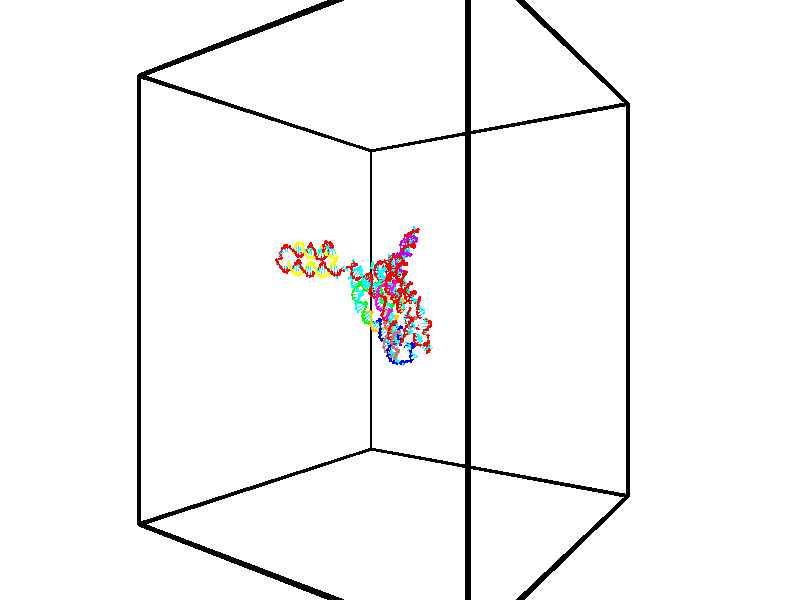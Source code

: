 // switches for output
#declare DRAW_BASES = 1; // possible values are 0, 1; only relevant for DNA ribbons
#declare DRAW_BASES_TYPE = 3; // possible values are 1, 2, 3; only relevant for DNA ribbons
#declare DRAW_FOG = 0; // set to 1 to enable fog

#include "colors.inc"

#include "transforms.inc"
background { rgb <1, 1, 1>}

#default {
   normal{
       ripples 0.25
       frequency 0.20
       turbulence 0.2
       lambda 5
   }
	finish {
		phong 0.1
		phong_size 40.
	}
}

// original window dimensions: 1024x640


// camera settings

camera {
	sky <-0, 1, 0>
	up <-0, 1, 0>
	right 1.6 * <0.581683, 0, 0.813415>
	location <-54.4937, 30, 90.4225>
	look_at <30, 30, 30>
	direction <84.4937, 0, -60.4225>
	angle 67.0682
}


# declare cpy_camera_pos = <-54.4937, 30, 90.4225>;
# if (DRAW_FOG = 1)
fog {
	fog_type 2
	up vnormalize(cpy_camera_pos)
	color rgbt<1,1,1,0.3>
	distance 1e-5
	fog_alt 3e-3
	fog_offset 48
}
# end


// LIGHTS

# declare lum = 6;
global_settings {
	ambient_light rgb lum * <0.05, 0.05, 0.05>
	max_trace_level 15
}# declare cpy_direct_light_amount = 0.25;
light_source
{	1000 * <0.231732, -1, 1.3951>,
	rgb lum * cpy_direct_light_amount
	parallel
}

light_source
{	1000 * <-0.231732, 1, -1.3951>,
	rgb lum * cpy_direct_light_amount
	parallel
}

// strand 0

// nucleotide -1

// particle -1
sphere {
	<42.674461, 32.227531, 22.849905> 0.250000
	pigment { color rgbt <1,0,0,0> }
	no_shadow
}
cylinder {
	<42.448124, 32.554173, 22.804329>,  <42.312321, 32.750156, 22.776983>, 0.100000
	pigment { color rgbt <1,0,0,0> }
	no_shadow
}
cylinder {
	<42.448124, 32.554173, 22.804329>,  <42.674461, 32.227531, 22.849905>, 0.100000
	pigment { color rgbt <1,0,0,0> }
	no_shadow
}

// particle -1
sphere {
	<42.448124, 32.554173, 22.804329> 0.100000
	pigment { color rgbt <1,0,0,0> }
	no_shadow
}
sphere {
	0, 1
	scale<0.080000,0.200000,0.300000>
	matrix <-0.632264, -0.518439, -0.575727,
		-0.529217, -0.253723, 0.809663,
		-0.565836, 0.816606, -0.113947,
		42.278370, 32.799152, 22.770147>
	pigment { color rgbt <0,1,1,0> }
	no_shadow
}
cylinder {
	<42.021042, 32.064487, 23.139437>,  <42.674461, 32.227531, 22.849905>, 0.130000
	pigment { color rgbt <1,0,0,0> }
	no_shadow
}

// nucleotide -1

// particle -1
sphere {
	<42.021042, 32.064487, 23.139437> 0.250000
	pigment { color rgbt <1,0,0,0> }
	no_shadow
}
cylinder {
	<41.983688, 32.379475, 22.895741>,  <41.961277, 32.568466, 22.749523>, 0.100000
	pigment { color rgbt <1,0,0,0> }
	no_shadow
}
cylinder {
	<41.983688, 32.379475, 22.895741>,  <42.021042, 32.064487, 23.139437>, 0.100000
	pigment { color rgbt <1,0,0,0> }
	no_shadow
}

// particle -1
sphere {
	<41.983688, 32.379475, 22.895741> 0.100000
	pigment { color rgbt <1,0,0,0> }
	no_shadow
}
sphere {
	0, 1
	scale<0.080000,0.200000,0.300000>
	matrix <-0.725897, -0.472660, -0.499666,
		-0.681435, 0.395587, 0.615757,
		-0.093382, 0.787466, -0.609242,
		41.955673, 32.615715, 22.712967>
	pigment { color rgbt <0,1,1,0> }
	no_shadow
}
cylinder {
	<41.361149, 32.530838, 23.096403>,  <42.021042, 32.064487, 23.139437>, 0.130000
	pigment { color rgbt <1,0,0,0> }
	no_shadow
}

// nucleotide -1

// particle -1
sphere {
	<41.361149, 32.530838, 23.096403> 0.250000
	pigment { color rgbt <1,0,0,0> }
	no_shadow
}
cylinder {
	<41.576004, 32.452950, 22.768120>,  <41.704918, 32.406216, 22.571150>, 0.100000
	pigment { color rgbt <1,0,0,0> }
	no_shadow
}
cylinder {
	<41.576004, 32.452950, 22.768120>,  <41.361149, 32.530838, 23.096403>, 0.100000
	pigment { color rgbt <1,0,0,0> }
	no_shadow
}

// particle -1
sphere {
	<41.576004, 32.452950, 22.768120> 0.100000
	pigment { color rgbt <1,0,0,0> }
	no_shadow
}
sphere {
	0, 1
	scale<0.080000,0.200000,0.300000>
	matrix <-0.727928, -0.598582, -0.334395,
		-0.426148, 0.777034, -0.463266,
		0.537139, -0.194723, -0.820710,
		41.737144, 32.394531, 22.521908>
	pigment { color rgbt <0,1,1,0> }
	no_shadow
}
cylinder {
	<41.044762, 32.744511, 22.437632>,  <41.361149, 32.530838, 23.096403>, 0.130000
	pigment { color rgbt <1,0,0,0> }
	no_shadow
}

// nucleotide -1

// particle -1
sphere {
	<41.044762, 32.744511, 22.437632> 0.250000
	pigment { color rgbt <1,0,0,0> }
	no_shadow
}
cylinder {
	<41.287048, 32.427097, 22.414257>,  <41.432419, 32.236649, 22.400232>, 0.100000
	pigment { color rgbt <1,0,0,0> }
	no_shadow
}
cylinder {
	<41.287048, 32.427097, 22.414257>,  <41.044762, 32.744511, 22.437632>, 0.100000
	pigment { color rgbt <1,0,0,0> }
	no_shadow
}

// particle -1
sphere {
	<41.287048, 32.427097, 22.414257> 0.100000
	pigment { color rgbt <1,0,0,0> }
	no_shadow
}
sphere {
	0, 1
	scale<0.080000,0.200000,0.300000>
	matrix <-0.756923, -0.552012, -0.349787,
		0.245310, 0.256102, -0.935005,
		0.605715, -0.793533, -0.058435,
		41.468761, 32.189037, 22.396727>
	pigment { color rgbt <0,1,1,0> }
	no_shadow
}
cylinder {
	<40.707893, 33.293827, 22.007563>,  <41.044762, 32.744511, 22.437632>, 0.130000
	pigment { color rgbt <1,0,0,0> }
	no_shadow
}

// nucleotide -1

// particle -1
sphere {
	<40.707893, 33.293827, 22.007563> 0.250000
	pigment { color rgbt <1,0,0,0> }
	no_shadow
}
cylinder {
	<40.521793, 33.592007, 21.816628>,  <40.410133, 33.770916, 21.702066>, 0.100000
	pigment { color rgbt <1,0,0,0> }
	no_shadow
}
cylinder {
	<40.521793, 33.592007, 21.816628>,  <40.707893, 33.293827, 22.007563>, 0.100000
	pigment { color rgbt <1,0,0,0> }
	no_shadow
}

// particle -1
sphere {
	<40.521793, 33.592007, 21.816628> 0.100000
	pigment { color rgbt <1,0,0,0> }
	no_shadow
}
sphere {
	0, 1
	scale<0.080000,0.200000,0.300000>
	matrix <0.863792, 0.500165, -0.060817,
		0.193411, -0.440614, -0.876614,
		-0.465249, 0.745449, -0.477336,
		40.382217, 33.815639, 21.673426>
	pigment { color rgbt <0,1,1,0> }
	no_shadow
}
cylinder {
	<41.051105, 33.424633, 21.418297>,  <40.707893, 33.293827, 22.007563>, 0.130000
	pigment { color rgbt <1,0,0,0> }
	no_shadow
}

// nucleotide -1

// particle -1
sphere {
	<41.051105, 33.424633, 21.418297> 0.250000
	pigment { color rgbt <1,0,0,0> }
	no_shadow
}
cylinder {
	<40.857925, 33.749809, 21.548458>,  <40.742016, 33.944916, 21.626554>, 0.100000
	pigment { color rgbt <1,0,0,0> }
	no_shadow
}
cylinder {
	<40.857925, 33.749809, 21.548458>,  <41.051105, 33.424633, 21.418297>, 0.100000
	pigment { color rgbt <1,0,0,0> }
	no_shadow
}

// particle -1
sphere {
	<40.857925, 33.749809, 21.548458> 0.100000
	pigment { color rgbt <1,0,0,0> }
	no_shadow
}
sphere {
	0, 1
	scale<0.080000,0.200000,0.300000>
	matrix <0.835186, 0.539305, -0.107775,
		-0.263107, 0.219723, -0.939413,
		-0.482949, 0.812940, 0.325405,
		40.713039, 33.993690, 21.646080>
	pigment { color rgbt <0,1,1,0> }
	no_shadow
}
cylinder {
	<41.170757, 33.995060, 20.959475>,  <41.051105, 33.424633, 21.418297>, 0.130000
	pigment { color rgbt <1,0,0,0> }
	no_shadow
}

// nucleotide -1

// particle -1
sphere {
	<41.170757, 33.995060, 20.959475> 0.250000
	pigment { color rgbt <1,0,0,0> }
	no_shadow
}
cylinder {
	<41.054279, 34.187908, 21.289993>,  <40.984394, 34.303616, 21.488304>, 0.100000
	pigment { color rgbt <1,0,0,0> }
	no_shadow
}
cylinder {
	<41.054279, 34.187908, 21.289993>,  <41.170757, 33.995060, 20.959475>, 0.100000
	pigment { color rgbt <1,0,0,0> }
	no_shadow
}

// particle -1
sphere {
	<41.054279, 34.187908, 21.289993> 0.100000
	pigment { color rgbt <1,0,0,0> }
	no_shadow
}
sphere {
	0, 1
	scale<0.080000,0.200000,0.300000>
	matrix <0.756870, 0.644371, -0.109246,
		-0.585112, 0.593588, -0.552536,
		-0.291191, 0.482120, 0.826298,
		40.966923, 34.332542, 21.537882>
	pigment { color rgbt <0,1,1,0> }
	no_shadow
}
cylinder {
	<41.101830, 34.735622, 20.771208>,  <41.170757, 33.995060, 20.959475>, 0.130000
	pigment { color rgbt <1,0,0,0> }
	no_shadow
}

// nucleotide -1

// particle -1
sphere {
	<41.101830, 34.735622, 20.771208> 0.250000
	pigment { color rgbt <1,0,0,0> }
	no_shadow
}
cylinder {
	<41.139584, 34.700455, 21.167866>,  <41.162235, 34.679352, 21.405861>, 0.100000
	pigment { color rgbt <1,0,0,0> }
	no_shadow
}
cylinder {
	<41.139584, 34.700455, 21.167866>,  <41.101830, 34.735622, 20.771208>, 0.100000
	pigment { color rgbt <1,0,0,0> }
	no_shadow
}

// particle -1
sphere {
	<41.139584, 34.700455, 21.167866> 0.100000
	pigment { color rgbt <1,0,0,0> }
	no_shadow
}
sphere {
	0, 1
	scale<0.080000,0.200000,0.300000>
	matrix <0.763896, 0.645153, -0.015507,
		-0.638400, 0.758978, 0.128055,
		0.094384, -0.087921, 0.991646,
		41.167900, 34.674080, 21.465359>
	pigment { color rgbt <0,1,1,0> }
	no_shadow
}
cylinder {
	<41.131382, 35.420025, 20.940233>,  <41.101830, 34.735622, 20.771208>, 0.130000
	pigment { color rgbt <1,0,0,0> }
	no_shadow
}

// nucleotide -1

// particle -1
sphere {
	<41.131382, 35.420025, 20.940233> 0.250000
	pigment { color rgbt <1,0,0,0> }
	no_shadow
}
cylinder {
	<41.285995, 35.186768, 21.226040>,  <41.378765, 35.046814, 21.397524>, 0.100000
	pigment { color rgbt <1,0,0,0> }
	no_shadow
}
cylinder {
	<41.285995, 35.186768, 21.226040>,  <41.131382, 35.420025, 20.940233>, 0.100000
	pigment { color rgbt <1,0,0,0> }
	no_shadow
}

// particle -1
sphere {
	<41.285995, 35.186768, 21.226040> 0.100000
	pigment { color rgbt <1,0,0,0> }
	no_shadow
}
sphere {
	0, 1
	scale<0.080000,0.200000,0.300000>
	matrix <0.710538, 0.682213, 0.172399,
		-0.587986, 0.441053, 0.678045,
		0.386534, -0.583145, 0.714517,
		41.401955, 35.011826, 21.440395>
	pigment { color rgbt <0,1,1,0> }
	no_shadow
}
cylinder {
	<41.186199, 35.779015, 21.519354>,  <41.131382, 35.420025, 20.940233>, 0.130000
	pigment { color rgbt <1,0,0,0> }
	no_shadow
}

// nucleotide -1

// particle -1
sphere {
	<41.186199, 35.779015, 21.519354> 0.250000
	pigment { color rgbt <1,0,0,0> }
	no_shadow
}
cylinder {
	<41.452976, 35.490776, 21.595169>,  <41.613041, 35.317833, 21.640657>, 0.100000
	pigment { color rgbt <1,0,0,0> }
	no_shadow
}
cylinder {
	<41.452976, 35.490776, 21.595169>,  <41.186199, 35.779015, 21.519354>, 0.100000
	pigment { color rgbt <1,0,0,0> }
	no_shadow
}

// particle -1
sphere {
	<41.452976, 35.490776, 21.595169> 0.100000
	pigment { color rgbt <1,0,0,0> }
	no_shadow
}
sphere {
	0, 1
	scale<0.080000,0.200000,0.300000>
	matrix <0.714259, 0.690737, 0.112767,
		-0.212180, 0.060168, 0.975376,
		0.666944, -0.720598, 0.189536,
		41.653061, 35.274597, 21.652029>
	pigment { color rgbt <0,1,1,0> }
	no_shadow
}
cylinder {
	<41.561737, 36.043159, 22.087698>,  <41.186199, 35.779015, 21.519354>, 0.130000
	pigment { color rgbt <1,0,0,0> }
	no_shadow
}

// nucleotide -1

// particle -1
sphere {
	<41.561737, 36.043159, 22.087698> 0.250000
	pigment { color rgbt <1,0,0,0> }
	no_shadow
}
cylinder {
	<41.804489, 35.775242, 21.916553>,  <41.950142, 35.614491, 21.813868>, 0.100000
	pigment { color rgbt <1,0,0,0> }
	no_shadow
}
cylinder {
	<41.804489, 35.775242, 21.916553>,  <41.561737, 36.043159, 22.087698>, 0.100000
	pigment { color rgbt <1,0,0,0> }
	no_shadow
}

// particle -1
sphere {
	<41.804489, 35.775242, 21.916553> 0.100000
	pigment { color rgbt <1,0,0,0> }
	no_shadow
}
sphere {
	0, 1
	scale<0.080000,0.200000,0.300000>
	matrix <0.768189, 0.632434, 0.099560,
		0.203909, -0.389100, 0.898344,
		0.606883, -0.669797, -0.427861,
		41.986553, 35.574303, 21.788195>
	pigment { color rgbt <0,1,1,0> }
	no_shadow
}
cylinder {
	<42.191956, 36.114620, 22.357674>,  <41.561737, 36.043159, 22.087698>, 0.130000
	pigment { color rgbt <1,0,0,0> }
	no_shadow
}

// nucleotide -1

// particle -1
sphere {
	<42.191956, 36.114620, 22.357674> 0.250000
	pigment { color rgbt <1,0,0,0> }
	no_shadow
}
cylinder {
	<42.319424, 35.935043, 22.023750>,  <42.395905, 35.827297, 21.823397>, 0.100000
	pigment { color rgbt <1,0,0,0> }
	no_shadow
}
cylinder {
	<42.319424, 35.935043, 22.023750>,  <42.191956, 36.114620, 22.357674>, 0.100000
	pigment { color rgbt <1,0,0,0> }
	no_shadow
}

// particle -1
sphere {
	<42.319424, 35.935043, 22.023750> 0.100000
	pigment { color rgbt <1,0,0,0> }
	no_shadow
}
sphere {
	0, 1
	scale<0.080000,0.200000,0.300000>
	matrix <0.730077, 0.677946, -0.085890,
		0.604514, -0.582103, 0.543801,
		0.318671, -0.448938, -0.834807,
		42.415024, 35.800362, 21.773308>
	pigment { color rgbt <0,1,1,0> }
	no_shadow
}
cylinder {
	<43.015972, 36.075672, 22.361357>,  <42.191956, 36.114620, 22.357674>, 0.130000
	pigment { color rgbt <1,0,0,0> }
	no_shadow
}

// nucleotide -1

// particle -1
sphere {
	<43.015972, 36.075672, 22.361357> 0.250000
	pigment { color rgbt <1,0,0,0> }
	no_shadow
}
cylinder {
	<42.912544, 36.024952, 21.978302>,  <42.850487, 35.994522, 21.748470>, 0.100000
	pigment { color rgbt <1,0,0,0> }
	no_shadow
}
cylinder {
	<42.912544, 36.024952, 21.978302>,  <43.015972, 36.075672, 22.361357>, 0.100000
	pigment { color rgbt <1,0,0,0> }
	no_shadow
}

// particle -1
sphere {
	<42.912544, 36.024952, 21.978302> 0.100000
	pigment { color rgbt <1,0,0,0> }
	no_shadow
}
sphere {
	0, 1
	scale<0.080000,0.200000,0.300000>
	matrix <0.784808, 0.550431, -0.284785,
		0.563222, -0.825196, -0.042812,
		-0.258568, -0.126798, -0.957635,
		42.834972, 35.986912, 21.691011>
	pigment { color rgbt <0,1,1,0> }
	no_shadow
}
cylinder {
	<43.560192, 35.800461, 22.066427>,  <43.015972, 36.075672, 22.361357>, 0.130000
	pigment { color rgbt <1,0,0,0> }
	no_shadow
}

// nucleotide -1

// particle -1
sphere {
	<43.560192, 35.800461, 22.066427> 0.250000
	pigment { color rgbt <1,0,0,0> }
	no_shadow
}
cylinder {
	<43.360413, 35.994080, 21.779026>,  <43.240547, 36.110252, 21.606585>, 0.100000
	pigment { color rgbt <1,0,0,0> }
	no_shadow
}
cylinder {
	<43.360413, 35.994080, 21.779026>,  <43.560192, 35.800461, 22.066427>, 0.100000
	pigment { color rgbt <1,0,0,0> }
	no_shadow
}

// particle -1
sphere {
	<43.360413, 35.994080, 21.779026> 0.100000
	pigment { color rgbt <1,0,0,0> }
	no_shadow
}
sphere {
	0, 1
	scale<0.080000,0.200000,0.300000>
	matrix <0.810307, 0.554437, -0.189743,
		0.306521, -0.676976, -0.669140,
		-0.499447, 0.484049, -0.718505,
		43.210579, 36.139294, 21.563475>
	pigment { color rgbt <0,1,1,0> }
	no_shadow
}
cylinder {
	<44.131321, 35.866467, 21.588531>,  <43.560192, 35.800461, 22.066427>, 0.130000
	pigment { color rgbt <1,0,0,0> }
	no_shadow
}

// nucleotide -1

// particle -1
sphere {
	<44.131321, 35.866467, 21.588531> 0.250000
	pigment { color rgbt <1,0,0,0> }
	no_shadow
}
cylinder {
	<43.838638, 36.102085, 21.451347>,  <43.663029, 36.243458, 21.369036>, 0.100000
	pigment { color rgbt <1,0,0,0> }
	no_shadow
}
cylinder {
	<43.838638, 36.102085, 21.451347>,  <44.131321, 35.866467, 21.588531>, 0.100000
	pigment { color rgbt <1,0,0,0> }
	no_shadow
}

// particle -1
sphere {
	<43.838638, 36.102085, 21.451347> 0.100000
	pigment { color rgbt <1,0,0,0> }
	no_shadow
}
sphere {
	0, 1
	scale<0.080000,0.200000,0.300000>
	matrix <0.673733, 0.548728, -0.494956,
		-0.103360, -0.593229, -0.798371,
		-0.731711, 0.589047, -0.342962,
		43.619125, 36.278801, 21.348459>
	pigment { color rgbt <0,1,1,0> }
	no_shadow
}
cylinder {
	<44.047932, 35.858860, 20.805870>,  <44.131321, 35.866467, 21.588531>, 0.130000
	pigment { color rgbt <1,0,0,0> }
	no_shadow
}

// nucleotide -1

// particle -1
sphere {
	<44.047932, 35.858860, 20.805870> 0.250000
	pigment { color rgbt <1,0,0,0> }
	no_shadow
}
cylinder {
	<43.904160, 36.212650, 20.924870>,  <43.817898, 36.424927, 20.996269>, 0.100000
	pigment { color rgbt <1,0,0,0> }
	no_shadow
}
cylinder {
	<43.904160, 36.212650, 20.924870>,  <44.047932, 35.858860, 20.805870>, 0.100000
	pigment { color rgbt <1,0,0,0> }
	no_shadow
}

// particle -1
sphere {
	<43.904160, 36.212650, 20.924870> 0.100000
	pigment { color rgbt <1,0,0,0> }
	no_shadow
}
sphere {
	0, 1
	scale<0.080000,0.200000,0.300000>
	matrix <0.776600, 0.460276, -0.430161,
		-0.517401, 0.076427, -0.852323,
		-0.359428, 0.884480, 0.297500,
		43.796329, 36.477993, 21.014120>
	pigment { color rgbt <0,1,1,0> }
	no_shadow
}
cylinder {
	<44.410118, 36.338039, 20.449518>,  <44.047932, 35.858860, 20.805870>, 0.130000
	pigment { color rgbt <1,0,0,0> }
	no_shadow
}

// nucleotide -1

// particle -1
sphere {
	<44.410118, 36.338039, 20.449518> 0.250000
	pigment { color rgbt <1,0,0,0> }
	no_shadow
}
cylinder {
	<44.270859, 36.589993, 20.727234>,  <44.187302, 36.741165, 20.893864>, 0.100000
	pigment { color rgbt <1,0,0,0> }
	no_shadow
}
cylinder {
	<44.270859, 36.589993, 20.727234>,  <44.410118, 36.338039, 20.449518>, 0.100000
	pigment { color rgbt <1,0,0,0> }
	no_shadow
}

// particle -1
sphere {
	<44.270859, 36.589993, 20.727234> 0.100000
	pigment { color rgbt <1,0,0,0> }
	no_shadow
}
sphere {
	0, 1
	scale<0.080000,0.200000,0.300000>
	matrix <0.711693, 0.659645, -0.241581,
		-0.610153, 0.410014, -0.677939,
		-0.348147, 0.629886, 0.694289,
		44.166416, 36.778957, 20.935520>
	pigment { color rgbt <0,1,1,0> }
	no_shadow
}
cylinder {
	<44.364735, 36.896202, 20.143795>,  <44.410118, 36.338039, 20.449518>, 0.130000
	pigment { color rgbt <1,0,0,0> }
	no_shadow
}

// nucleotide -1

// particle -1
sphere {
	<44.364735, 36.896202, 20.143795> 0.250000
	pigment { color rgbt <1,0,0,0> }
	no_shadow
}
cylinder {
	<44.382069, 37.037132, 20.517746>,  <44.392467, 37.121689, 20.742117>, 0.100000
	pigment { color rgbt <1,0,0,0> }
	no_shadow
}
cylinder {
	<44.382069, 37.037132, 20.517746>,  <44.364735, 36.896202, 20.143795>, 0.100000
	pigment { color rgbt <1,0,0,0> }
	no_shadow
}

// particle -1
sphere {
	<44.382069, 37.037132, 20.517746> 0.100000
	pigment { color rgbt <1,0,0,0> }
	no_shadow
}
sphere {
	0, 1
	scale<0.080000,0.200000,0.300000>
	matrix <0.478341, 0.814209, -0.329020,
		-0.877104, 0.461447, -0.133246,
		0.043335, 0.352322, 0.934875,
		44.395069, 37.142830, 20.798208>
	pigment { color rgbt <0,1,1,0> }
	no_shadow
}
cylinder {
	<44.003029, 37.551228, 20.144552>,  <44.364735, 36.896202, 20.143795>, 0.130000
	pigment { color rgbt <1,0,0,0> }
	no_shadow
}

// nucleotide -1

// particle -1
sphere {
	<44.003029, 37.551228, 20.144552> 0.250000
	pigment { color rgbt <1,0,0,0> }
	no_shadow
}
cylinder {
	<44.236378, 37.544418, 20.469364>,  <44.376385, 37.540333, 20.664251>, 0.100000
	pigment { color rgbt <1,0,0,0> }
	no_shadow
}
cylinder {
	<44.236378, 37.544418, 20.469364>,  <44.003029, 37.551228, 20.144552>, 0.100000
	pigment { color rgbt <1,0,0,0> }
	no_shadow
}

// particle -1
sphere {
	<44.236378, 37.544418, 20.469364> 0.100000
	pigment { color rgbt <1,0,0,0> }
	no_shadow
}
sphere {
	0, 1
	scale<0.080000,0.200000,0.300000>
	matrix <0.436438, 0.849744, -0.295731,
		-0.684983, 0.526920, 0.503143,
		0.583369, -0.017020, 0.812029,
		44.411388, 37.539314, 20.712973>
	pigment { color rgbt <0,1,1,0> }
	no_shadow
}
cylinder {
	<43.892834, 38.207150, 20.448626>,  <44.003029, 37.551228, 20.144552>, 0.130000
	pigment { color rgbt <1,0,0,0> }
	no_shadow
}

// nucleotide -1

// particle -1
sphere {
	<43.892834, 38.207150, 20.448626> 0.250000
	pigment { color rgbt <1,0,0,0> }
	no_shadow
}
cylinder {
	<44.245377, 38.082172, 20.590378>,  <44.456902, 38.007187, 20.675430>, 0.100000
	pigment { color rgbt <1,0,0,0> }
	no_shadow
}
cylinder {
	<44.245377, 38.082172, 20.590378>,  <43.892834, 38.207150, 20.448626>, 0.100000
	pigment { color rgbt <1,0,0,0> }
	no_shadow
}

// particle -1
sphere {
	<44.245377, 38.082172, 20.590378> 0.100000
	pigment { color rgbt <1,0,0,0> }
	no_shadow
}
sphere {
	0, 1
	scale<0.080000,0.200000,0.300000>
	matrix <0.358534, 0.930811, -0.071020,
		-0.307673, 0.189653, 0.932400,
		0.881357, -0.312446, 0.354383,
		44.509785, 37.988438, 20.696693>
	pigment { color rgbt <0,1,1,0> }
	no_shadow
}
cylinder {
	<44.135441, 38.722378, 20.880838>,  <43.892834, 38.207150, 20.448626>, 0.130000
	pigment { color rgbt <1,0,0,0> }
	no_shadow
}

// nucleotide -1

// particle -1
sphere {
	<44.135441, 38.722378, 20.880838> 0.250000
	pigment { color rgbt <1,0,0,0> }
	no_shadow
}
cylinder {
	<44.460075, 38.508762, 20.786072>,  <44.654858, 38.380592, 20.729212>, 0.100000
	pigment { color rgbt <1,0,0,0> }
	no_shadow
}
cylinder {
	<44.460075, 38.508762, 20.786072>,  <44.135441, 38.722378, 20.880838>, 0.100000
	pigment { color rgbt <1,0,0,0> }
	no_shadow
}

// particle -1
sphere {
	<44.460075, 38.508762, 20.786072> 0.100000
	pigment { color rgbt <1,0,0,0> }
	no_shadow
}
sphere {
	0, 1
	scale<0.080000,0.200000,0.300000>
	matrix <0.564515, 0.821286, 0.082537,
		0.150499, -0.200729, 0.968018,
		0.811586, -0.534039, -0.236917,
		44.703552, 38.348549, 20.714996>
	pigment { color rgbt <0,1,1,0> }
	no_shadow
}
cylinder {
	<44.725574, 38.910461, 21.299854>,  <44.135441, 38.722378, 20.880838>, 0.130000
	pigment { color rgbt <1,0,0,0> }
	no_shadow
}

// nucleotide -1

// particle -1
sphere {
	<44.725574, 38.910461, 21.299854> 0.250000
	pigment { color rgbt <1,0,0,0> }
	no_shadow
}
cylinder {
	<44.877403, 38.751827, 20.965515>,  <44.968498, 38.656647, 20.764912>, 0.100000
	pigment { color rgbt <1,0,0,0> }
	no_shadow
}
cylinder {
	<44.877403, 38.751827, 20.965515>,  <44.725574, 38.910461, 21.299854>, 0.100000
	pigment { color rgbt <1,0,0,0> }
	no_shadow
}

// particle -1
sphere {
	<44.877403, 38.751827, 20.965515> 0.100000
	pigment { color rgbt <1,0,0,0> }
	no_shadow
}
sphere {
	0, 1
	scale<0.080000,0.200000,0.300000>
	matrix <0.666607, 0.743719, -0.050163,
		0.641532, -0.538143, 0.546661,
		0.379567, -0.396589, -0.835850,
		44.991272, 38.632851, 20.714760>
	pigment { color rgbt <0,1,1,0> }
	no_shadow
}
cylinder {
	<45.360779, 39.008739, 21.343029>,  <44.725574, 38.910461, 21.299854>, 0.130000
	pigment { color rgbt <1,0,0,0> }
	no_shadow
}

// nucleotide -1

// particle -1
sphere {
	<45.360779, 39.008739, 21.343029> 0.250000
	pigment { color rgbt <1,0,0,0> }
	no_shadow
}
cylinder {
	<45.336361, 38.954567, 20.947468>,  <45.321712, 38.922062, 20.710131>, 0.100000
	pigment { color rgbt <1,0,0,0> }
	no_shadow
}
cylinder {
	<45.336361, 38.954567, 20.947468>,  <45.360779, 39.008739, 21.343029>, 0.100000
	pigment { color rgbt <1,0,0,0> }
	no_shadow
}

// particle -1
sphere {
	<45.336361, 38.954567, 20.947468> 0.100000
	pigment { color rgbt <1,0,0,0> }
	no_shadow
}
sphere {
	0, 1
	scale<0.080000,0.200000,0.300000>
	matrix <0.617975, 0.772899, -0.143995,
		0.783825, -0.619907, 0.036516,
		-0.061040, -0.135433, -0.988904,
		45.318050, 38.913937, 20.650797>
	pigment { color rgbt <0,1,1,0> }
	no_shadow
}
cylinder {
	<46.090305, 39.169930, 21.089264>,  <45.360779, 39.008739, 21.343029>, 0.130000
	pigment { color rgbt <1,0,0,0> }
	no_shadow
}

// nucleotide -1

// particle -1
sphere {
	<46.090305, 39.169930, 21.089264> 0.250000
	pigment { color rgbt <1,0,0,0> }
	no_shadow
}
cylinder {
	<45.854786, 39.186649, 20.766384>,  <45.713474, 39.196682, 20.572657>, 0.100000
	pigment { color rgbt <1,0,0,0> }
	no_shadow
}
cylinder {
	<45.854786, 39.186649, 20.766384>,  <46.090305, 39.169930, 21.089264>, 0.100000
	pigment { color rgbt <1,0,0,0> }
	no_shadow
}

// particle -1
sphere {
	<45.854786, 39.186649, 20.766384> 0.100000
	pigment { color rgbt <1,0,0,0> }
	no_shadow
}
sphere {
	0, 1
	scale<0.080000,0.200000,0.300000>
	matrix <0.617908, 0.667069, -0.416184,
		0.521062, -0.743823, -0.418596,
		-0.588799, 0.041796, -0.807198,
		45.678146, 39.199188, 20.524225>
	pigment { color rgbt <0,1,1,0> }
	no_shadow
}
cylinder {
	<46.573906, 39.246231, 20.490566>,  <46.090305, 39.169930, 21.089264>, 0.130000
	pigment { color rgbt <1,0,0,0> }
	no_shadow
}

// nucleotide -1

// particle -1
sphere {
	<46.573906, 39.246231, 20.490566> 0.250000
	pigment { color rgbt <1,0,0,0> }
	no_shadow
}
cylinder {
	<46.214714, 39.401543, 20.407734>,  <45.999199, 39.494728, 20.358034>, 0.100000
	pigment { color rgbt <1,0,0,0> }
	no_shadow
}
cylinder {
	<46.214714, 39.401543, 20.407734>,  <46.573906, 39.246231, 20.490566>, 0.100000
	pigment { color rgbt <1,0,0,0> }
	no_shadow
}

// particle -1
sphere {
	<46.214714, 39.401543, 20.407734> 0.100000
	pigment { color rgbt <1,0,0,0> }
	no_shadow
}
sphere {
	0, 1
	scale<0.080000,0.200000,0.300000>
	matrix <0.438854, 0.824787, -0.356559,
		0.032353, -0.411059, -0.911035,
		-0.897976, 0.388276, -0.207079,
		45.945320, 39.518024, 20.345610>
	pigment { color rgbt <0,1,1,0> }
	no_shadow
}
cylinder {
	<46.707314, 39.810501, 19.985399>,  <46.573906, 39.246231, 20.490566>, 0.130000
	pigment { color rgbt <1,0,0,0> }
	no_shadow
}

// nucleotide -1

// particle -1
sphere {
	<46.707314, 39.810501, 19.985399> 0.250000
	pigment { color rgbt <1,0,0,0> }
	no_shadow
}
cylinder {
	<46.327835, 39.838757, 20.108677>,  <46.100147, 39.855709, 20.182644>, 0.100000
	pigment { color rgbt <1,0,0,0> }
	no_shadow
}
cylinder {
	<46.327835, 39.838757, 20.108677>,  <46.707314, 39.810501, 19.985399>, 0.100000
	pigment { color rgbt <1,0,0,0> }
	no_shadow
}

// particle -1
sphere {
	<46.327835, 39.838757, 20.108677> 0.100000
	pigment { color rgbt <1,0,0,0> }
	no_shadow
}
sphere {
	0, 1
	scale<0.080000,0.200000,0.300000>
	matrix <0.064672, 0.997469, -0.029543,
		-0.309500, -0.008096, -0.950865,
		-0.948698, 0.070638, 0.308193,
		46.043224, 39.859947, 20.201136>
	pigment { color rgbt <0,1,1,0> }
	no_shadow
}
cylinder {
	<46.201443, 40.315044, 19.528883>,  <46.707314, 39.810501, 19.985399>, 0.130000
	pigment { color rgbt <1,0,0,0> }
	no_shadow
}

// nucleotide -1

// particle -1
sphere {
	<46.201443, 40.315044, 19.528883> 0.250000
	pigment { color rgbt <1,0,0,0> }
	no_shadow
}
cylinder {
	<46.146336, 40.294178, 19.924519>,  <46.113270, 40.281658, 20.161900>, 0.100000
	pigment { color rgbt <1,0,0,0> }
	no_shadow
}
cylinder {
	<46.146336, 40.294178, 19.924519>,  <46.201443, 40.315044, 19.528883>, 0.100000
	pigment { color rgbt <1,0,0,0> }
	no_shadow
}

// particle -1
sphere {
	<46.146336, 40.294178, 19.924519> 0.100000
	pigment { color rgbt <1,0,0,0> }
	no_shadow
}
sphere {
	0, 1
	scale<0.080000,0.200000,0.300000>
	matrix <0.377912, 0.920297, 0.101178,
		-0.915533, 0.387728, -0.107077,
		-0.137773, -0.052166, 0.989089,
		46.105003, 40.278526, 20.221245>
	pigment { color rgbt <0,1,1,0> }
	no_shadow
}
cylinder {
	<45.792568, 40.917206, 19.903402>,  <46.201443, 40.315044, 19.528883>, 0.130000
	pigment { color rgbt <1,0,0,0> }
	no_shadow
}

// nucleotide -1

// particle -1
sphere {
	<45.792568, 40.917206, 19.903402> 0.250000
	pigment { color rgbt <1,0,0,0> }
	no_shadow
}
cylinder {
	<46.076061, 40.750858, 20.131348>,  <46.246159, 40.651051, 20.268114>, 0.100000
	pigment { color rgbt <1,0,0,0> }
	no_shadow
}
cylinder {
	<46.076061, 40.750858, 20.131348>,  <45.792568, 40.917206, 19.903402>, 0.100000
	pigment { color rgbt <1,0,0,0> }
	no_shadow
}

// particle -1
sphere {
	<46.076061, 40.750858, 20.131348> 0.100000
	pigment { color rgbt <1,0,0,0> }
	no_shadow
}
sphere {
	0, 1
	scale<0.080000,0.200000,0.300000>
	matrix <0.350175, 0.908618, 0.227577,
		-0.612430, 0.038259, 0.789598,
		0.708736, -0.415873, 0.569863,
		46.288681, 40.626095, 20.302307>
	pigment { color rgbt <0,1,1,0> }
	no_shadow
}
cylinder {
	<45.869972, 41.155670, 20.665802>,  <45.792568, 40.917206, 19.903402>, 0.130000
	pigment { color rgbt <1,0,0,0> }
	no_shadow
}

// nucleotide -1

// particle -1
sphere {
	<45.869972, 41.155670, 20.665802> 0.250000
	pigment { color rgbt <1,0,0,0> }
	no_shadow
}
cylinder {
	<46.236790, 41.058205, 20.539524>,  <46.456879, 40.999725, 20.463758>, 0.100000
	pigment { color rgbt <1,0,0,0> }
	no_shadow
}
cylinder {
	<46.236790, 41.058205, 20.539524>,  <45.869972, 41.155670, 20.665802>, 0.100000
	pigment { color rgbt <1,0,0,0> }
	no_shadow
}

// particle -1
sphere {
	<46.236790, 41.058205, 20.539524> 0.100000
	pigment { color rgbt <1,0,0,0> }
	no_shadow
}
sphere {
	0, 1
	scale<0.080000,0.200000,0.300000>
	matrix <0.311175, 0.932303, 0.184337,
		0.249407, -0.267281, 0.930783,
		0.917042, -0.243662, -0.315694,
		46.511902, 40.985107, 20.444817>
	pigment { color rgbt <0,1,1,0> }
	no_shadow
}
cylinder {
	<46.444252, 41.237350, 21.131243>,  <45.869972, 41.155670, 20.665802>, 0.130000
	pigment { color rgbt <1,0,0,0> }
	no_shadow
}

// nucleotide -1

// particle -1
sphere {
	<46.444252, 41.237350, 21.131243> 0.250000
	pigment { color rgbt <1,0,0,0> }
	no_shadow
}
cylinder {
	<46.491207, 41.296200, 20.738392>,  <46.519379, 41.331509, 20.502682>, 0.100000
	pigment { color rgbt <1,0,0,0> }
	no_shadow
}
cylinder {
	<46.491207, 41.296200, 20.738392>,  <46.444252, 41.237350, 21.131243>, 0.100000
	pigment { color rgbt <1,0,0,0> }
	no_shadow
}

// particle -1
sphere {
	<46.491207, 41.296200, 20.738392> 0.100000
	pigment { color rgbt <1,0,0,0> }
	no_shadow
}
sphere {
	0, 1
	scale<0.080000,0.200000,0.300000>
	matrix <0.364907, 0.913391, 0.180443,
		0.923615, -0.379566, 0.053531,
		0.117385, 0.147126, -0.982127,
		46.526424, 41.340336, 20.443754>
	pigment { color rgbt <0,1,1,0> }
	no_shadow
}
cylinder {
	<46.993790, 41.258354, 20.669210>,  <46.444252, 41.237350, 21.131243>, 0.130000
	pigment { color rgbt <1,0,0,0> }
	no_shadow
}

// nucleotide -1

// particle -1
sphere {
	<46.993790, 41.258354, 20.669210> 0.250000
	pigment { color rgbt <1,0,0,0> }
	no_shadow
}
cylinder {
	<46.887791, 41.346073, 20.293617>,  <46.824192, 41.398705, 20.068262>, 0.100000
	pigment { color rgbt <1,0,0,0> }
	no_shadow
}
cylinder {
	<46.887791, 41.346073, 20.293617>,  <46.993790, 41.258354, 20.669210>, 0.100000
	pigment { color rgbt <1,0,0,0> }
	no_shadow
}

// particle -1
sphere {
	<46.887791, 41.346073, 20.293617> 0.100000
	pigment { color rgbt <1,0,0,0> }
	no_shadow
}
sphere {
	0, 1
	scale<0.080000,0.200000,0.300000>
	matrix <0.918604, 0.353481, -0.176687,
		0.293164, -0.909373, -0.295121,
		-0.264994, 0.219301, -0.938981,
		46.808292, 41.411861, 20.011923>
	pigment { color rgbt <0,1,1,0> }
	no_shadow
}
cylinder {
	<47.089645, 41.763340, 21.280558>,  <46.993790, 41.258354, 20.669210>, 0.130000
	pigment { color rgbt <1,0,0,0> }
	no_shadow
}

// nucleotide -1

// particle -1
sphere {
	<47.089645, 41.763340, 21.280558> 0.250000
	pigment { color rgbt <1,0,0,0> }
	no_shadow
}
cylinder {
	<46.883930, 42.063625, 21.446423>,  <46.760502, 42.243797, 21.545942>, 0.100000
	pigment { color rgbt <1,0,0,0> }
	no_shadow
}
cylinder {
	<46.883930, 42.063625, 21.446423>,  <47.089645, 41.763340, 21.280558>, 0.100000
	pigment { color rgbt <1,0,0,0> }
	no_shadow
}

// particle -1
sphere {
	<46.883930, 42.063625, 21.446423> 0.100000
	pigment { color rgbt <1,0,0,0> }
	no_shadow
}
sphere {
	0, 1
	scale<0.080000,0.200000,0.300000>
	matrix <-0.379074, -0.632690, 0.675282,
		0.769293, 0.190101, 0.609958,
		-0.514287, 0.750710, 0.414662,
		46.729645, 42.288837, 21.570822>
	pigment { color rgbt <0,1,1,0> }
	no_shadow
}
cylinder {
	<47.150181, 41.866787, 22.032717>,  <47.089645, 41.763340, 21.280558>, 0.130000
	pigment { color rgbt <1,0,0,0> }
	no_shadow
}

// nucleotide -1

// particle -1
sphere {
	<47.150181, 41.866787, 22.032717> 0.250000
	pigment { color rgbt <1,0,0,0> }
	no_shadow
}
cylinder {
	<46.788654, 41.965679, 21.893009>,  <46.571739, 42.025013, 21.809185>, 0.100000
	pigment { color rgbt <1,0,0,0> }
	no_shadow
}
cylinder {
	<46.788654, 41.965679, 21.893009>,  <47.150181, 41.866787, 22.032717>, 0.100000
	pigment { color rgbt <1,0,0,0> }
	no_shadow
}

// particle -1
sphere {
	<46.788654, 41.965679, 21.893009> 0.100000
	pigment { color rgbt <1,0,0,0> }
	no_shadow
}
sphere {
	0, 1
	scale<0.080000,0.200000,0.300000>
	matrix <-0.413889, -0.712344, 0.566800,
		-0.108669, 0.656843, 0.746156,
		-0.903818, 0.247232, -0.349270,
		46.517509, 42.039848, 21.788229>
	pigment { color rgbt <0,1,1,0> }
	no_shadow
}
cylinder {
	<46.632256, 41.839066, 22.637205>,  <47.150181, 41.866787, 22.032717>, 0.130000
	pigment { color rgbt <1,0,0,0> }
	no_shadow
}

// nucleotide -1

// particle -1
sphere {
	<46.632256, 41.839066, 22.637205> 0.250000
	pigment { color rgbt <1,0,0,0> }
	no_shadow
}
cylinder {
	<46.439518, 41.766739, 22.294247>,  <46.323875, 41.723343, 22.088470>, 0.100000
	pigment { color rgbt <1,0,0,0> }
	no_shadow
}
cylinder {
	<46.439518, 41.766739, 22.294247>,  <46.632256, 41.839066, 22.637205>, 0.100000
	pigment { color rgbt <1,0,0,0> }
	no_shadow
}

// particle -1
sphere {
	<46.439518, 41.766739, 22.294247> 0.100000
	pigment { color rgbt <1,0,0,0> }
	no_shadow
}
sphere {
	0, 1
	scale<0.080000,0.200000,0.300000>
	matrix <-0.549112, -0.700215, 0.456262,
		-0.682862, 0.690655, 0.238107,
		-0.481846, -0.180817, -0.857397,
		46.294964, 41.712494, 22.037027>
	pigment { color rgbt <0,1,1,0> }
	no_shadow
}
cylinder {
	<46.052902, 41.389637, 22.969917>,  <46.632256, 41.839066, 22.637205>, 0.130000
	pigment { color rgbt <1,0,0,0> }
	no_shadow
}

// nucleotide -1

// particle -1
sphere {
	<46.052902, 41.389637, 22.969917> 0.250000
	pigment { color rgbt <1,0,0,0> }
	no_shadow
}
cylinder {
	<45.944370, 41.337711, 22.588440>,  <45.879250, 41.306557, 22.359554>, 0.100000
	pigment { color rgbt <1,0,0,0> }
	no_shadow
}
cylinder {
	<45.944370, 41.337711, 22.588440>,  <46.052902, 41.389637, 22.969917>, 0.100000
	pigment { color rgbt <1,0,0,0> }
	no_shadow
}

// particle -1
sphere {
	<45.944370, 41.337711, 22.588440> 0.100000
	pigment { color rgbt <1,0,0,0> }
	no_shadow
}
sphere {
	0, 1
	scale<0.080000,0.200000,0.300000>
	matrix <-0.759619, -0.579610, 0.295009,
		-0.591065, 0.804488, 0.058661,
		-0.271332, -0.129810, -0.953692,
		45.862972, 41.298767, 22.302332>
	pigment { color rgbt <0,1,1,0> }
	no_shadow
}
cylinder {
	<45.377251, 41.411598, 22.994556>,  <46.052902, 41.389637, 22.969917>, 0.130000
	pigment { color rgbt <1,0,0,0> }
	no_shadow
}

// nucleotide -1

// particle -1
sphere {
	<45.377251, 41.411598, 22.994556> 0.250000
	pigment { color rgbt <1,0,0,0> }
	no_shadow
}
cylinder {
	<45.455723, 41.199390, 22.664692>,  <45.502808, 41.072067, 22.466774>, 0.100000
	pigment { color rgbt <1,0,0,0> }
	no_shadow
}
cylinder {
	<45.455723, 41.199390, 22.664692>,  <45.377251, 41.411598, 22.994556>, 0.100000
	pigment { color rgbt <1,0,0,0> }
	no_shadow
}

// particle -1
sphere {
	<45.455723, 41.199390, 22.664692> 0.100000
	pigment { color rgbt <1,0,0,0> }
	no_shadow
}
sphere {
	0, 1
	scale<0.080000,0.200000,0.300000>
	matrix <-0.896234, -0.438227, 0.068713,
		-0.397842, 0.725608, -0.561441,
		0.196180, -0.530519, -0.824660,
		45.514576, 41.040234, 22.417294>
	pigment { color rgbt <0,1,1,0> }
	no_shadow
}
cylinder {
	<44.852589, 41.536411, 22.505669>,  <45.377251, 41.411598, 22.994556>, 0.130000
	pigment { color rgbt <1,0,0,0> }
	no_shadow
}

// nucleotide -1

// particle -1
sphere {
	<44.852589, 41.536411, 22.505669> 0.250000
	pigment { color rgbt <1,0,0,0> }
	no_shadow
}
cylinder {
	<45.016941, 41.172844, 22.477280>,  <45.115551, 40.954704, 22.460247>, 0.100000
	pigment { color rgbt <1,0,0,0> }
	no_shadow
}
cylinder {
	<45.016941, 41.172844, 22.477280>,  <44.852589, 41.536411, 22.505669>, 0.100000
	pigment { color rgbt <1,0,0,0> }
	no_shadow
}

// particle -1
sphere {
	<45.016941, 41.172844, 22.477280> 0.100000
	pigment { color rgbt <1,0,0,0> }
	no_shadow
}
sphere {
	0, 1
	scale<0.080000,0.200000,0.300000>
	matrix <-0.908029, -0.414957, 0.057396,
		-0.081619, 0.040863, -0.995825,
		0.410879, -0.908923, -0.070973,
		45.140205, 40.900166, 22.455988>
	pigment { color rgbt <0,1,1,0> }
	no_shadow
}
cylinder {
	<44.433105, 41.128147, 22.099768>,  <44.852589, 41.536411, 22.505669>, 0.130000
	pigment { color rgbt <1,0,0,0> }
	no_shadow
}

// nucleotide -1

// particle -1
sphere {
	<44.433105, 41.128147, 22.099768> 0.250000
	pigment { color rgbt <1,0,0,0> }
	no_shadow
}
cylinder {
	<44.626732, 40.852386, 22.315327>,  <44.742908, 40.686932, 22.444662>, 0.100000
	pigment { color rgbt <1,0,0,0> }
	no_shadow
}
cylinder {
	<44.626732, 40.852386, 22.315327>,  <44.433105, 41.128147, 22.099768>, 0.100000
	pigment { color rgbt <1,0,0,0> }
	no_shadow
}

// particle -1
sphere {
	<44.626732, 40.852386, 22.315327> 0.100000
	pigment { color rgbt <1,0,0,0> }
	no_shadow
}
sphere {
	0, 1
	scale<0.080000,0.200000,0.300000>
	matrix <-0.854503, -0.505045, 0.121471,
		0.188426, -0.519290, -0.833567,
		0.484067, -0.689397, 0.538898,
		44.771954, 40.645569, 22.476995>
	pigment { color rgbt <0,1,1,0> }
	no_shadow
}
cylinder {
	<44.119213, 40.565704, 21.834478>,  <44.433105, 41.128147, 22.099768>, 0.130000
	pigment { color rgbt <1,0,0,0> }
	no_shadow
}

// nucleotide -1

// particle -1
sphere {
	<44.119213, 40.565704, 21.834478> 0.250000
	pigment { color rgbt <1,0,0,0> }
	no_shadow
}
cylinder {
	<44.312309, 40.426937, 22.156128>,  <44.428165, 40.343678, 22.349117>, 0.100000
	pigment { color rgbt <1,0,0,0> }
	no_shadow
}
cylinder {
	<44.312309, 40.426937, 22.156128>,  <44.119213, 40.565704, 21.834478>, 0.100000
	pigment { color rgbt <1,0,0,0> }
	no_shadow
}

// particle -1
sphere {
	<44.312309, 40.426937, 22.156128> 0.100000
	pigment { color rgbt <1,0,0,0> }
	no_shadow
}
sphere {
	0, 1
	scale<0.080000,0.200000,0.300000>
	matrix <-0.791687, -0.565434, 0.231333,
		0.374425, -0.748287, -0.547606,
		0.482739, -0.346916, 0.804122,
		44.457130, 40.322861, 22.397364>
	pigment { color rgbt <0,1,1,0> }
	no_shadow
}
cylinder {
	<44.112888, 39.875061, 21.838125>,  <44.119213, 40.565704, 21.834478>, 0.130000
	pigment { color rgbt <1,0,0,0> }
	no_shadow
}

// nucleotide -1

// particle -1
sphere {
	<44.112888, 39.875061, 21.838125> 0.250000
	pigment { color rgbt <1,0,0,0> }
	no_shadow
}
cylinder {
	<44.155327, 39.961777, 22.226299>,  <44.180790, 40.013805, 22.459204>, 0.100000
	pigment { color rgbt <1,0,0,0> }
	no_shadow
}
cylinder {
	<44.155327, 39.961777, 22.226299>,  <44.112888, 39.875061, 21.838125>, 0.100000
	pigment { color rgbt <1,0,0,0> }
	no_shadow
}

// particle -1
sphere {
	<44.155327, 39.961777, 22.226299> 0.100000
	pigment { color rgbt <1,0,0,0> }
	no_shadow
}
sphere {
	0, 1
	scale<0.080000,0.200000,0.300000>
	matrix <-0.791034, -0.572944, 0.214476,
		0.602501, -0.790404, 0.110699,
		0.106098, 0.216789, 0.970436,
		44.187157, 40.026814, 22.517429>
	pigment { color rgbt <0,1,1,0> }
	no_shadow
}
cylinder {
	<44.203808, 39.215679, 22.136250>,  <44.112888, 39.875061, 21.838125>, 0.130000
	pigment { color rgbt <1,0,0,0> }
	no_shadow
}

// nucleotide -1

// particle -1
sphere {
	<44.203808, 39.215679, 22.136250> 0.250000
	pigment { color rgbt <1,0,0,0> }
	no_shadow
}
cylinder {
	<44.086346, 39.450798, 22.437782>,  <44.015869, 39.591869, 22.618702>, 0.100000
	pigment { color rgbt <1,0,0,0> }
	no_shadow
}
cylinder {
	<44.086346, 39.450798, 22.437782>,  <44.203808, 39.215679, 22.136250>, 0.100000
	pigment { color rgbt <1,0,0,0> }
	no_shadow
}

// particle -1
sphere {
	<44.086346, 39.450798, 22.437782> 0.100000
	pigment { color rgbt <1,0,0,0> }
	no_shadow
}
sphere {
	0, 1
	scale<0.080000,0.200000,0.300000>
	matrix <-0.644491, -0.704152, 0.297996,
		0.705972, -0.398328, 0.585609,
		-0.293657, 0.587797, 0.753830,
		43.998249, 39.627136, 22.663931>
	pigment { color rgbt <0,1,1,0> }
	no_shadow
}
cylinder {
	<44.097984, 38.801052, 22.679527>,  <44.203808, 39.215679, 22.136250>, 0.130000
	pigment { color rgbt <1,0,0,0> }
	no_shadow
}

// nucleotide -1

// particle -1
sphere {
	<44.097984, 38.801052, 22.679527> 0.250000
	pigment { color rgbt <1,0,0,0> }
	no_shadow
}
cylinder {
	<43.904572, 39.111206, 22.841995>,  <43.788525, 39.297298, 22.939476>, 0.100000
	pigment { color rgbt <1,0,0,0> }
	no_shadow
}
cylinder {
	<43.904572, 39.111206, 22.841995>,  <44.097984, 38.801052, 22.679527>, 0.100000
	pigment { color rgbt <1,0,0,0> }
	no_shadow
}

// particle -1
sphere {
	<43.904572, 39.111206, 22.841995> 0.100000
	pigment { color rgbt <1,0,0,0> }
	no_shadow
}
sphere {
	0, 1
	scale<0.080000,0.200000,0.300000>
	matrix <-0.732871, -0.612349, 0.296527,
		0.478640, -0.154288, 0.864349,
		-0.483533, 0.775386, 0.406168,
		43.759510, 39.343822, 22.963846>
	pigment { color rgbt <0,1,1,0> }
	no_shadow
}
cylinder {
	<43.902283, 38.655560, 23.468029>,  <44.097984, 38.801052, 22.679527>, 0.130000
	pigment { color rgbt <1,0,0,0> }
	no_shadow
}

// nucleotide -1

// particle -1
sphere {
	<43.902283, 38.655560, 23.468029> 0.250000
	pigment { color rgbt <1,0,0,0> }
	no_shadow
}
cylinder {
	<43.678349, 38.934845, 23.289555>,  <43.543987, 39.102417, 23.182470>, 0.100000
	pigment { color rgbt <1,0,0,0> }
	no_shadow
}
cylinder {
	<43.678349, 38.934845, 23.289555>,  <43.902283, 38.655560, 23.468029>, 0.100000
	pigment { color rgbt <1,0,0,0> }
	no_shadow
}

// particle -1
sphere {
	<43.678349, 38.934845, 23.289555> 0.100000
	pigment { color rgbt <1,0,0,0> }
	no_shadow
}
sphere {
	0, 1
	scale<0.080000,0.200000,0.300000>
	matrix <-0.825809, -0.514343, 0.231280,
		-0.068008, 0.497941, 0.864540,
		-0.559834, 0.698216, -0.446184,
		43.510399, 39.144310, 23.155699>
	pigment { color rgbt <0,1,1,0> }
	no_shadow
}
cylinder {
	<43.507969, 38.789112, 23.951595>,  <43.902283, 38.655560, 23.468029>, 0.130000
	pigment { color rgbt <1,0,0,0> }
	no_shadow
}

// nucleotide -1

// particle -1
sphere {
	<43.507969, 38.789112, 23.951595> 0.250000
	pigment { color rgbt <1,0,0,0> }
	no_shadow
}
cylinder {
	<43.330452, 38.888752, 23.607269>,  <43.223942, 38.948536, 23.400675>, 0.100000
	pigment { color rgbt <1,0,0,0> }
	no_shadow
}
cylinder {
	<43.330452, 38.888752, 23.607269>,  <43.507969, 38.789112, 23.951595>, 0.100000
	pigment { color rgbt <1,0,0,0> }
	no_shadow
}

// particle -1
sphere {
	<43.330452, 38.888752, 23.607269> 0.100000
	pigment { color rgbt <1,0,0,0> }
	no_shadow
}
sphere {
	0, 1
	scale<0.080000,0.200000,0.300000>
	matrix <-0.811431, -0.519359, 0.268042,
		-0.380302, 0.817445, 0.432614,
		-0.443791, 0.249099, -0.860813,
		43.197315, 38.963482, 23.349026>
	pigment { color rgbt <0,1,1,0> }
	no_shadow
}
cylinder {
	<42.894802, 39.015579, 24.233210>,  <43.507969, 38.789112, 23.951595>, 0.130000
	pigment { color rgbt <1,0,0,0> }
	no_shadow
}

// nucleotide -1

// particle -1
sphere {
	<42.894802, 39.015579, 24.233210> 0.250000
	pigment { color rgbt <1,0,0,0> }
	no_shadow
}
cylinder {
	<42.847286, 38.957363, 23.840332>,  <42.818775, 38.922432, 23.604605>, 0.100000
	pigment { color rgbt <1,0,0,0> }
	no_shadow
}
cylinder {
	<42.847286, 38.957363, 23.840332>,  <42.894802, 39.015579, 24.233210>, 0.100000
	pigment { color rgbt <1,0,0,0> }
	no_shadow
}

// particle -1
sphere {
	<42.847286, 38.957363, 23.840332> 0.100000
	pigment { color rgbt <1,0,0,0> }
	no_shadow
}
sphere {
	0, 1
	scale<0.080000,0.200000,0.300000>
	matrix <-0.824754, -0.536339, 0.179226,
		-0.552874, 0.831359, -0.056324,
		-0.118792, -0.145543, -0.982194,
		42.811649, 38.913700, 23.545673>
	pigment { color rgbt <0,1,1,0> }
	no_shadow
}
cylinder {
	<42.083656, 38.971584, 24.151316>,  <42.894802, 39.015579, 24.233210>, 0.130000
	pigment { color rgbt <1,0,0,0> }
	no_shadow
}

// nucleotide -1

// particle -1
sphere {
	<42.083656, 38.971584, 24.151316> 0.250000
	pigment { color rgbt <1,0,0,0> }
	no_shadow
}
cylinder {
	<42.235725, 38.777241, 23.836506>,  <42.326965, 38.660633, 23.647619>, 0.100000
	pigment { color rgbt <1,0,0,0> }
	no_shadow
}
cylinder {
	<42.235725, 38.777241, 23.836506>,  <42.083656, 38.971584, 24.151316>, 0.100000
	pigment { color rgbt <1,0,0,0> }
	no_shadow
}

// particle -1
sphere {
	<42.235725, 38.777241, 23.836506> 0.100000
	pigment { color rgbt <1,0,0,0> }
	no_shadow
}
sphere {
	0, 1
	scale<0.080000,0.200000,0.300000>
	matrix <-0.822815, -0.566290, -0.047865,
		-0.422429, 0.665773, -0.615060,
		0.380170, -0.485861, -0.787026,
		42.349777, 38.631481, 23.600399>
	pigment { color rgbt <0,1,1,0> }
	no_shadow
}
cylinder {
	<41.552593, 38.899208, 23.662127>,  <42.083656, 38.971584, 24.151316>, 0.130000
	pigment { color rgbt <1,0,0,0> }
	no_shadow
}

// nucleotide -1

// particle -1
sphere {
	<41.552593, 38.899208, 23.662127> 0.250000
	pigment { color rgbt <1,0,0,0> }
	no_shadow
}
cylinder {
	<41.826614, 38.635975, 23.537144>,  <41.991028, 38.478035, 23.462154>, 0.100000
	pigment { color rgbt <1,0,0,0> }
	no_shadow
}
cylinder {
	<41.826614, 38.635975, 23.537144>,  <41.552593, 38.899208, 23.662127>, 0.100000
	pigment { color rgbt <1,0,0,0> }
	no_shadow
}

// particle -1
sphere {
	<41.826614, 38.635975, 23.537144> 0.100000
	pigment { color rgbt <1,0,0,0> }
	no_shadow
}
sphere {
	0, 1
	scale<0.080000,0.200000,0.300000>
	matrix <-0.722206, -0.669723, -0.172888,
		-0.095487, 0.344098, -0.934066,
		0.685056, -0.658079, -0.312459,
		42.032131, 38.438553, 23.443405>
	pigment { color rgbt <0,1,1,0> }
	no_shadow
}
cylinder {
	<41.357258, 38.710476, 22.970144>,  <41.552593, 38.899208, 23.662127>, 0.130000
	pigment { color rgbt <1,0,0,0> }
	no_shadow
}

// nucleotide -1

// particle -1
sphere {
	<41.357258, 38.710476, 22.970144> 0.250000
	pigment { color rgbt <1,0,0,0> }
	no_shadow
}
cylinder {
	<41.593304, 38.420868, 23.113007>,  <41.734932, 38.247105, 23.198723>, 0.100000
	pigment { color rgbt <1,0,0,0> }
	no_shadow
}
cylinder {
	<41.593304, 38.420868, 23.113007>,  <41.357258, 38.710476, 22.970144>, 0.100000
	pigment { color rgbt <1,0,0,0> }
	no_shadow
}

// particle -1
sphere {
	<41.593304, 38.420868, 23.113007> 0.100000
	pigment { color rgbt <1,0,0,0> }
	no_shadow
}
sphere {
	0, 1
	scale<0.080000,0.200000,0.300000>
	matrix <-0.696721, -0.680222, -0.227767,
		0.407852, -0.114428, -0.905850,
		0.590116, -0.724020, 0.357154,
		41.770340, 38.203663, 23.220152>
	pigment { color rgbt <0,1,1,0> }
	no_shadow
}
cylinder {
	<41.336311, 38.241795, 22.462481>,  <41.357258, 38.710476, 22.970144>, 0.130000
	pigment { color rgbt <1,0,0,0> }
	no_shadow
}

// nucleotide -1

// particle -1
sphere {
	<41.336311, 38.241795, 22.462481> 0.250000
	pigment { color rgbt <1,0,0,0> }
	no_shadow
}
cylinder {
	<41.451683, 38.048668, 22.793224>,  <41.520905, 37.932793, 22.991671>, 0.100000
	pigment { color rgbt <1,0,0,0> }
	no_shadow
}
cylinder {
	<41.451683, 38.048668, 22.793224>,  <41.336311, 38.241795, 22.462481>, 0.100000
	pigment { color rgbt <1,0,0,0> }
	no_shadow
}

// particle -1
sphere {
	<41.451683, 38.048668, 22.793224> 0.100000
	pigment { color rgbt <1,0,0,0> }
	no_shadow
}
sphere {
	0, 1
	scale<0.080000,0.200000,0.300000>
	matrix <-0.557618, -0.786708, -0.264863,
		0.778377, -0.384678, -0.496137,
		0.288428, -0.482819, 0.826859,
		41.538212, 37.903824, 23.041283>
	pigment { color rgbt <0,1,1,0> }
	no_shadow
}
cylinder {
	<41.274078, 37.619247, 22.247332>,  <41.336311, 38.241795, 22.462481>, 0.130000
	pigment { color rgbt <1,0,0,0> }
	no_shadow
}

// nucleotide -1

// particle -1
sphere {
	<41.274078, 37.619247, 22.247332> 0.250000
	pigment { color rgbt <1,0,0,0> }
	no_shadow
}
cylinder {
	<41.284725, 37.570839, 22.644249>,  <41.291111, 37.541794, 22.882399>, 0.100000
	pigment { color rgbt <1,0,0,0> }
	no_shadow
}
cylinder {
	<41.284725, 37.570839, 22.644249>,  <41.274078, 37.619247, 22.247332>, 0.100000
	pigment { color rgbt <1,0,0,0> }
	no_shadow
}

// particle -1
sphere {
	<41.284725, 37.570839, 22.644249> 0.100000
	pigment { color rgbt <1,0,0,0> }
	no_shadow
}
sphere {
	0, 1
	scale<0.080000,0.200000,0.300000>
	matrix <-0.697803, -0.713031, -0.068245,
		0.715795, -0.690609, -0.103423,
		0.026613, -0.121018, 0.992293,
		41.292709, 37.534534, 22.941936>
	pigment { color rgbt <0,1,1,0> }
	no_shadow
}
cylinder {
	<41.239300, 36.902649, 22.258635>,  <41.274078, 37.619247, 22.247332>, 0.130000
	pigment { color rgbt <1,0,0,0> }
	no_shadow
}

// nucleotide -1

// particle -1
sphere {
	<41.239300, 36.902649, 22.258635> 0.250000
	pigment { color rgbt <1,0,0,0> }
	no_shadow
}
cylinder {
	<41.169983, 37.034561, 22.629841>,  <41.128395, 37.113708, 22.852566>, 0.100000
	pigment { color rgbt <1,0,0,0> }
	no_shadow
}
cylinder {
	<41.169983, 37.034561, 22.629841>,  <41.239300, 36.902649, 22.258635>, 0.100000
	pigment { color rgbt <1,0,0,0> }
	no_shadow
}

// particle -1
sphere {
	<41.169983, 37.034561, 22.629841> 0.100000
	pigment { color rgbt <1,0,0,0> }
	no_shadow
}
sphere {
	0, 1
	scale<0.080000,0.200000,0.300000>
	matrix <-0.620141, -0.768555, 0.157313,
		0.765111, -0.548241, 0.337692,
		-0.173290, 0.329779, 0.928017,
		41.117996, 37.133495, 22.908247>
	pigment { color rgbt <0,1,1,0> }
	no_shadow
}
cylinder {
	<41.208225, 36.306568, 22.646023>,  <41.239300, 36.902649, 22.258635>, 0.130000
	pigment { color rgbt <1,0,0,0> }
	no_shadow
}

// nucleotide -1

// particle -1
sphere {
	<41.208225, 36.306568, 22.646023> 0.250000
	pigment { color rgbt <1,0,0,0> }
	no_shadow
}
cylinder {
	<41.023819, 36.587662, 22.862774>,  <40.913174, 36.756317, 22.992825>, 0.100000
	pigment { color rgbt <1,0,0,0> }
	no_shadow
}
cylinder {
	<41.023819, 36.587662, 22.862774>,  <41.208225, 36.306568, 22.646023>, 0.100000
	pigment { color rgbt <1,0,0,0> }
	no_shadow
}

// particle -1
sphere {
	<41.023819, 36.587662, 22.862774> 0.100000
	pigment { color rgbt <1,0,0,0> }
	no_shadow
}
sphere {
	0, 1
	scale<0.080000,0.200000,0.300000>
	matrix <-0.760832, -0.627301, 0.166218,
		0.456727, -0.335648, 0.823858,
		-0.461016, 0.702733, 0.541877,
		40.885513, 36.798481, 23.025337>
	pigment { color rgbt <0,1,1,0> }
	no_shadow
}
cylinder {
	<40.786537, 35.831711, 23.043383>,  <41.208225, 36.306568, 22.646023>, 0.130000
	pigment { color rgbt <1,0,0,0> }
	no_shadow
}

// nucleotide -1

// particle -1
sphere {
	<40.786537, 35.831711, 23.043383> 0.250000
	pigment { color rgbt <1,0,0,0> }
	no_shadow
}
cylinder {
	<40.639866, 36.201927, 23.081181>,  <40.551865, 36.424057, 23.103859>, 0.100000
	pigment { color rgbt <1,0,0,0> }
	no_shadow
}
cylinder {
	<40.639866, 36.201927, 23.081181>,  <40.786537, 35.831711, 23.043383>, 0.100000
	pigment { color rgbt <1,0,0,0> }
	no_shadow
}

// particle -1
sphere {
	<40.639866, 36.201927, 23.081181> 0.100000
	pigment { color rgbt <1,0,0,0> }
	no_shadow
}
sphere {
	0, 1
	scale<0.080000,0.200000,0.300000>
	matrix <-0.925018, -0.373546, 0.069323,
		0.099459, -0.061990, 0.993109,
		-0.366675, 0.925538, 0.094494,
		40.529865, 36.479588, 23.109529>
	pigment { color rgbt <0,1,1,0> }
	no_shadow
}
cylinder {
	<40.310535, 35.842484, 23.602333>,  <40.786537, 35.831711, 23.043383>, 0.130000
	pigment { color rgbt <1,0,0,0> }
	no_shadow
}

// nucleotide -1

// particle -1
sphere {
	<40.310535, 35.842484, 23.602333> 0.250000
	pigment { color rgbt <1,0,0,0> }
	no_shadow
}
cylinder {
	<40.214268, 36.162735, 23.382854>,  <40.156506, 36.354885, 23.251167>, 0.100000
	pigment { color rgbt <1,0,0,0> }
	no_shadow
}
cylinder {
	<40.214268, 36.162735, 23.382854>,  <40.310535, 35.842484, 23.602333>, 0.100000
	pigment { color rgbt <1,0,0,0> }
	no_shadow
}

// particle -1
sphere {
	<40.214268, 36.162735, 23.382854> 0.100000
	pigment { color rgbt <1,0,0,0> }
	no_shadow
}
sphere {
	0, 1
	scale<0.080000,0.200000,0.300000>
	matrix <-0.951590, -0.305991, -0.029097,
		-0.191192, 0.515130, 0.835516,
		-0.240671, 0.800632, -0.548695,
		40.142067, 36.402924, 23.218246>
	pigment { color rgbt <0,1,1,0> }
	no_shadow
}
cylinder {
	<39.744251, 36.208637, 23.876818>,  <40.310535, 35.842484, 23.602333>, 0.130000
	pigment { color rgbt <1,0,0,0> }
	no_shadow
}

// nucleotide -1

// particle -1
sphere {
	<39.744251, 36.208637, 23.876818> 0.250000
	pigment { color rgbt <1,0,0,0> }
	no_shadow
}
cylinder {
	<39.745155, 36.292168, 23.485638>,  <39.745697, 36.342285, 23.250929>, 0.100000
	pigment { color rgbt <1,0,0,0> }
	no_shadow
}
cylinder {
	<39.745155, 36.292168, 23.485638>,  <39.744251, 36.208637, 23.876818>, 0.100000
	pigment { color rgbt <1,0,0,0> }
	no_shadow
}

// particle -1
sphere {
	<39.745155, 36.292168, 23.485638> 0.100000
	pigment { color rgbt <1,0,0,0> }
	no_shadow
}
sphere {
	0, 1
	scale<0.080000,0.200000,0.300000>
	matrix <-0.936657, -0.342080, -0.075209,
		-0.350242, 0.916174, 0.194823,
		0.002259, 0.208823, -0.977951,
		39.745834, 36.354816, 23.192253>
	pigment { color rgbt <0,1,1,0> }
	no_shadow
}
cylinder {
	<39.169888, 36.711178, 23.744362>,  <39.744251, 36.208637, 23.876818>, 0.130000
	pigment { color rgbt <1,0,0,0> }
	no_shadow
}

// nucleotide -1

// particle -1
sphere {
	<39.169888, 36.711178, 23.744362> 0.250000
	pigment { color rgbt <1,0,0,0> }
	no_shadow
}
cylinder {
	<39.240032, 36.557907, 23.381611>,  <39.282120, 36.465946, 23.163960>, 0.100000
	pigment { color rgbt <1,0,0,0> }
	no_shadow
}
cylinder {
	<39.240032, 36.557907, 23.381611>,  <39.169888, 36.711178, 23.744362>, 0.100000
	pigment { color rgbt <1,0,0,0> }
	no_shadow
}

// particle -1
sphere {
	<39.240032, 36.557907, 23.381611> 0.100000
	pigment { color rgbt <1,0,0,0> }
	no_shadow
}
sphere {
	0, 1
	scale<0.080000,0.200000,0.300000>
	matrix <-0.979308, -0.162406, -0.120747,
		-0.101015, 0.909287, -0.403724,
		0.175361, -0.383173, -0.906878,
		39.292641, 36.442955, 23.109547>
	pigment { color rgbt <0,1,1,0> }
	no_shadow
}
cylinder {
	<38.597233, 36.901638, 23.309116>,  <39.169888, 36.711178, 23.744362>, 0.130000
	pigment { color rgbt <1,0,0,0> }
	no_shadow
}

// nucleotide -1

// particle -1
sphere {
	<38.597233, 36.901638, 23.309116> 0.250000
	pigment { color rgbt <1,0,0,0> }
	no_shadow
}
cylinder {
	<38.749725, 36.614143, 23.076538>,  <38.841221, 36.441647, 22.936991>, 0.100000
	pigment { color rgbt <1,0,0,0> }
	no_shadow
}
cylinder {
	<38.749725, 36.614143, 23.076538>,  <38.597233, 36.901638, 23.309116>, 0.100000
	pigment { color rgbt <1,0,0,0> }
	no_shadow
}

// particle -1
sphere {
	<38.749725, 36.614143, 23.076538> 0.100000
	pigment { color rgbt <1,0,0,0> }
	no_shadow
}
sphere {
	0, 1
	scale<0.080000,0.200000,0.300000>
	matrix <-0.911307, -0.186376, -0.367128,
		0.155502, 0.669835, -0.726044,
		0.381232, -0.718738, -0.581444,
		38.864094, 36.398521, 22.902105>
	pigment { color rgbt <0,1,1,0> }
	no_shadow
}
cylinder {
	<38.216312, 37.107521, 22.763367>,  <38.597233, 36.901638, 23.309116>, 0.130000
	pigment { color rgbt <1,0,0,0> }
	no_shadow
}

// nucleotide -1

// particle -1
sphere {
	<38.216312, 37.107521, 22.763367> 0.250000
	pigment { color rgbt <1,0,0,0> }
	no_shadow
}
cylinder {
	<38.362530, 36.735619, 22.745808>,  <38.450260, 36.512478, 22.735273>, 0.100000
	pigment { color rgbt <1,0,0,0> }
	no_shadow
}
cylinder {
	<38.362530, 36.735619, 22.745808>,  <38.216312, 37.107521, 22.763367>, 0.100000
	pigment { color rgbt <1,0,0,0> }
	no_shadow
}

// particle -1
sphere {
	<38.362530, 36.735619, 22.745808> 0.100000
	pigment { color rgbt <1,0,0,0> }
	no_shadow
}
sphere {
	0, 1
	scale<0.080000,0.200000,0.300000>
	matrix <-0.740605, -0.261960, -0.618774,
		0.563812, 0.258696, -0.784342,
		0.365541, -0.929760, -0.043895,
		38.472191, 36.456692, 22.732639>
	pigment { color rgbt <0,1,1,0> }
	no_shadow
}
cylinder {
	<38.236172, 36.925610, 22.047812>,  <38.216312, 37.107521, 22.763367>, 0.130000
	pigment { color rgbt <1,0,0,0> }
	no_shadow
}

// nucleotide -1

// particle -1
sphere {
	<38.236172, 36.925610, 22.047812> 0.250000
	pigment { color rgbt <1,0,0,0> }
	no_shadow
}
cylinder {
	<38.241425, 36.585880, 22.258892>,  <38.244576, 36.382042, 22.385540>, 0.100000
	pigment { color rgbt <1,0,0,0> }
	no_shadow
}
cylinder {
	<38.241425, 36.585880, 22.258892>,  <38.236172, 36.925610, 22.047812>, 0.100000
	pigment { color rgbt <1,0,0,0> }
	no_shadow
}

// particle -1
sphere {
	<38.241425, 36.585880, 22.258892> 0.100000
	pigment { color rgbt <1,0,0,0> }
	no_shadow
}
sphere {
	0, 1
	scale<0.080000,0.200000,0.300000>
	matrix <-0.638180, -0.413401, -0.649481,
		0.769775, -0.328240, -0.547453,
		0.013132, -0.849327, 0.527702,
		38.245365, 36.331081, 22.417202>
	pigment { color rgbt <0,1,1,0> }
	no_shadow
}
cylinder {
	<38.187454, 36.376083, 21.595396>,  <38.236172, 36.925610, 22.047812>, 0.130000
	pigment { color rgbt <1,0,0,0> }
	no_shadow
}

// nucleotide -1

// particle -1
sphere {
	<38.187454, 36.376083, 21.595396> 0.250000
	pigment { color rgbt <1,0,0,0> }
	no_shadow
}
cylinder {
	<38.053978, 36.242313, 21.947945>,  <37.973892, 36.162052, 22.159473>, 0.100000
	pigment { color rgbt <1,0,0,0> }
	no_shadow
}
cylinder {
	<38.053978, 36.242313, 21.947945>,  <38.187454, 36.376083, 21.595396>, 0.100000
	pigment { color rgbt <1,0,0,0> }
	no_shadow
}

// particle -1
sphere {
	<38.053978, 36.242313, 21.947945> 0.100000
	pigment { color rgbt <1,0,0,0> }
	no_shadow
}
sphere {
	0, 1
	scale<0.080000,0.200000,0.300000>
	matrix <-0.800841, -0.392657, -0.452187,
		0.497299, -0.856727, -0.136796,
		-0.333687, -0.334425, 0.881370,
		37.953873, 36.141987, 22.212357>
	pigment { color rgbt <0,1,1,0> }
	no_shadow
}
cylinder {
	<37.949287, 35.699715, 21.453259>,  <38.187454, 36.376083, 21.595396>, 0.130000
	pigment { color rgbt <1,0,0,0> }
	no_shadow
}

// nucleotide -1

// particle -1
sphere {
	<37.949287, 35.699715, 21.453259> 0.250000
	pigment { color rgbt <1,0,0,0> }
	no_shadow
}
cylinder {
	<37.778015, 35.811874, 21.796894>,  <37.675251, 35.879169, 22.003075>, 0.100000
	pigment { color rgbt <1,0,0,0> }
	no_shadow
}
cylinder {
	<37.778015, 35.811874, 21.796894>,  <37.949287, 35.699715, 21.453259>, 0.100000
	pigment { color rgbt <1,0,0,0> }
	no_shadow
}

// particle -1
sphere {
	<37.778015, 35.811874, 21.796894> 0.100000
	pigment { color rgbt <1,0,0,0> }
	no_shadow
}
sphere {
	0, 1
	scale<0.080000,0.200000,0.300000>
	matrix <-0.838340, -0.478188, -0.261767,
		0.337407, -0.832294, 0.439822,
		-0.428184, 0.280398, 0.859090,
		37.649559, 35.895992, 22.054621>
	pigment { color rgbt <0,1,1,0> }
	no_shadow
}
cylinder {
	<37.759510, 35.085106, 21.905647>,  <37.949287, 35.699715, 21.453259>, 0.130000
	pigment { color rgbt <1,0,0,0> }
	no_shadow
}

// nucleotide -1

// particle -1
sphere {
	<37.759510, 35.085106, 21.905647> 0.250000
	pigment { color rgbt <1,0,0,0> }
	no_shadow
}
cylinder {
	<37.529533, 35.412201, 21.916595>,  <37.391548, 35.608459, 21.923164>, 0.100000
	pigment { color rgbt <1,0,0,0> }
	no_shadow
}
cylinder {
	<37.529533, 35.412201, 21.916595>,  <37.759510, 35.085106, 21.905647>, 0.100000
	pigment { color rgbt <1,0,0,0> }
	no_shadow
}

// particle -1
sphere {
	<37.529533, 35.412201, 21.916595> 0.100000
	pigment { color rgbt <1,0,0,0> }
	no_shadow
}
sphere {
	0, 1
	scale<0.080000,0.200000,0.300000>
	matrix <-0.686464, -0.463894, -0.559973,
		-0.445220, -0.340731, 0.828059,
		-0.574932, 0.817744, 0.027365,
		37.357052, 35.657524, 21.924807>
	pigment { color rgbt <0,1,1,0> }
	no_shadow
}
cylinder {
	<37.047585, 34.950829, 21.888103>,  <37.759510, 35.085106, 21.905647>, 0.130000
	pigment { color rgbt <1,0,0,0> }
	no_shadow
}

// nucleotide -1

// particle -1
sphere {
	<37.047585, 34.950829, 21.888103> 0.250000
	pigment { color rgbt <1,0,0,0> }
	no_shadow
}
cylinder {
	<37.027035, 35.326046, 21.751030>,  <37.014706, 35.551178, 21.668785>, 0.100000
	pigment { color rgbt <1,0,0,0> }
	no_shadow
}
cylinder {
	<37.027035, 35.326046, 21.751030>,  <37.047585, 34.950829, 21.888103>, 0.100000
	pigment { color rgbt <1,0,0,0> }
	no_shadow
}

// particle -1
sphere {
	<37.027035, 35.326046, 21.751030> 0.100000
	pigment { color rgbt <1,0,0,0> }
	no_shadow
}
sphere {
	0, 1
	scale<0.080000,0.200000,0.300000>
	matrix <-0.446825, -0.328468, -0.832139,
		-0.893145, 0.110370, 0.436017,
		-0.051374, 0.938045, -0.342685,
		37.011623, 35.607460, 21.648224>
	pigment { color rgbt <0,1,1,0> }
	no_shadow
}
cylinder {
	<36.434258, 35.161797, 21.504372>,  <37.047585, 34.950829, 21.888103>, 0.130000
	pigment { color rgbt <1,0,0,0> }
	no_shadow
}

// nucleotide -1

// particle -1
sphere {
	<36.434258, 35.161797, 21.504372> 0.250000
	pigment { color rgbt <1,0,0,0> }
	no_shadow
}
cylinder {
	<36.698299, 35.393578, 21.313168>,  <36.856724, 35.532646, 21.198446>, 0.100000
	pigment { color rgbt <1,0,0,0> }
	no_shadow
}
cylinder {
	<36.698299, 35.393578, 21.313168>,  <36.434258, 35.161797, 21.504372>, 0.100000
	pigment { color rgbt <1,0,0,0> }
	no_shadow
}

// particle -1
sphere {
	<36.698299, 35.393578, 21.313168> 0.100000
	pigment { color rgbt <1,0,0,0> }
	no_shadow
}
sphere {
	0, 1
	scale<0.080000,0.200000,0.300000>
	matrix <-0.412864, -0.251740, -0.875312,
		-0.627536, 0.775152, 0.073060,
		0.660108, 0.579453, -0.478008,
		36.896332, 35.567413, 21.169765>
	pigment { color rgbt <0,1,1,0> }
	no_shadow
}
cylinder {
	<36.286152, 35.033443, 22.296585>,  <36.434258, 35.161797, 21.504372>, 0.130000
	pigment { color rgbt <1,0,0,0> }
	no_shadow
}

// nucleotide -1

// particle -1
sphere {
	<36.286152, 35.033443, 22.296585> 0.250000
	pigment { color rgbt <1,0,0,0> }
	no_shadow
}
cylinder {
	<36.178093, 35.252693, 22.613213>,  <36.113258, 35.384243, 22.803188>, 0.100000
	pigment { color rgbt <1,0,0,0> }
	no_shadow
}
cylinder {
	<36.178093, 35.252693, 22.613213>,  <36.286152, 35.033443, 22.296585>, 0.100000
	pigment { color rgbt <1,0,0,0> }
	no_shadow
}

// particle -1
sphere {
	<36.178093, 35.252693, 22.613213> 0.100000
	pigment { color rgbt <1,0,0,0> }
	no_shadow
}
sphere {
	0, 1
	scale<0.080000,0.200000,0.300000>
	matrix <-0.058859, -0.829998, 0.554652,
		0.961019, 0.103247, 0.256482,
		-0.270146, 0.548128, 0.791566,
		36.097050, 35.417133, 22.850683>
	pigment { color rgbt <0,1,1,0> }
	no_shadow
}
cylinder {
	<36.767120, 34.830318, 22.920349>,  <36.286152, 35.033443, 22.296585>, 0.130000
	pigment { color rgbt <1,0,0,0> }
	no_shadow
}

// nucleotide -1

// particle -1
sphere {
	<36.767120, 34.830318, 22.920349> 0.250000
	pigment { color rgbt <1,0,0,0> }
	no_shadow
}
cylinder {
	<36.457928, 35.016560, 23.092728>,  <36.272411, 35.128304, 23.196156>, 0.100000
	pigment { color rgbt <1,0,0,0> }
	no_shadow
}
cylinder {
	<36.457928, 35.016560, 23.092728>,  <36.767120, 34.830318, 22.920349>, 0.100000
	pigment { color rgbt <1,0,0,0> }
	no_shadow
}

// particle -1
sphere {
	<36.457928, 35.016560, 23.092728> 0.100000
	pigment { color rgbt <1,0,0,0> }
	no_shadow
}
sphere {
	0, 1
	scale<0.080000,0.200000,0.300000>
	matrix <-0.047848, -0.720120, 0.692197,
		0.632620, 0.514436, 0.578919,
		-0.772983, 0.465598, 0.430948,
		36.226032, 35.156239, 23.222012>
	pigment { color rgbt <0,1,1,0> }
	no_shadow
}
cylinder {
	<36.959160, 34.771561, 23.696033>,  <36.767120, 34.830318, 22.920349>, 0.130000
	pigment { color rgbt <1,0,0,0> }
	no_shadow
}

// nucleotide -1

// particle -1
sphere {
	<36.959160, 34.771561, 23.696033> 0.250000
	pigment { color rgbt <1,0,0,0> }
	no_shadow
}
cylinder {
	<36.568501, 34.849552, 23.659939>,  <36.334106, 34.896347, 23.638283>, 0.100000
	pigment { color rgbt <1,0,0,0> }
	no_shadow
}
cylinder {
	<36.568501, 34.849552, 23.659939>,  <36.959160, 34.771561, 23.696033>, 0.100000
	pigment { color rgbt <1,0,0,0> }
	no_shadow
}

// particle -1
sphere {
	<36.568501, 34.849552, 23.659939> 0.100000
	pigment { color rgbt <1,0,0,0> }
	no_shadow
}
sphere {
	0, 1
	scale<0.080000,0.200000,0.300000>
	matrix <-0.210602, -0.785807, 0.581509,
		0.042472, 0.586934, 0.808520,
		-0.976649, 0.194974, -0.090235,
		36.275505, 34.908043, 23.632868>
	pigment { color rgbt <0,1,1,0> }
	no_shadow
}
cylinder {
	<36.607124, 34.838902, 24.445385>,  <36.959160, 34.771561, 23.696033>, 0.130000
	pigment { color rgbt <1,0,0,0> }
	no_shadow
}

// nucleotide -1

// particle -1
sphere {
	<36.607124, 34.838902, 24.445385> 0.250000
	pigment { color rgbt <1,0,0,0> }
	no_shadow
}
cylinder {
	<36.327099, 34.745670, 24.175396>,  <36.159084, 34.689732, 24.013403>, 0.100000
	pigment { color rgbt <1,0,0,0> }
	no_shadow
}
cylinder {
	<36.327099, 34.745670, 24.175396>,  <36.607124, 34.838902, 24.445385>, 0.100000
	pigment { color rgbt <1,0,0,0> }
	no_shadow
}

// particle -1
sphere {
	<36.327099, 34.745670, 24.175396> 0.100000
	pigment { color rgbt <1,0,0,0> }
	no_shadow
}
sphere {
	0, 1
	scale<0.080000,0.200000,0.300000>
	matrix <-0.292853, -0.768373, 0.569069,
		-0.651269, 0.596051, 0.469651,
		-0.700062, -0.233079, -0.674973,
		36.117081, 34.675747, 23.972904>
	pigment { color rgbt <0,1,1,0> }
	no_shadow
}
cylinder {
	<36.066116, 34.629478, 24.853811>,  <36.607124, 34.838902, 24.445385>, 0.130000
	pigment { color rgbt <1,0,0,0> }
	no_shadow
}

// nucleotide -1

// particle -1
sphere {
	<36.066116, 34.629478, 24.853811> 0.250000
	pigment { color rgbt <1,0,0,0> }
	no_shadow
}
cylinder {
	<35.958084, 34.467461, 24.504414>,  <35.893265, 34.370251, 24.294775>, 0.100000
	pigment { color rgbt <1,0,0,0> }
	no_shadow
}
cylinder {
	<35.958084, 34.467461, 24.504414>,  <36.066116, 34.629478, 24.853811>, 0.100000
	pigment { color rgbt <1,0,0,0> }
	no_shadow
}

// particle -1
sphere {
	<35.958084, 34.467461, 24.504414> 0.100000
	pigment { color rgbt <1,0,0,0> }
	no_shadow
}
sphere {
	0, 1
	scale<0.080000,0.200000,0.300000>
	matrix <-0.382178, -0.787584, 0.483375,
		-0.883740, 0.464381, 0.057912,
		-0.270081, -0.405045, -0.873496,
		35.877060, 34.345947, 24.242365>
	pigment { color rgbt <0,1,1,0> }
	no_shadow
}
cylinder {
	<35.485928, 34.382347, 25.004827>,  <36.066116, 34.629478, 24.853811>, 0.130000
	pigment { color rgbt <1,0,0,0> }
	no_shadow
}

// nucleotide -1

// particle -1
sphere {
	<35.485928, 34.382347, 25.004827> 0.250000
	pigment { color rgbt <1,0,0,0> }
	no_shadow
}
cylinder {
	<35.549984, 34.190464, 24.659752>,  <35.588417, 34.075333, 24.452707>, 0.100000
	pigment { color rgbt <1,0,0,0> }
	no_shadow
}
cylinder {
	<35.549984, 34.190464, 24.659752>,  <35.485928, 34.382347, 25.004827>, 0.100000
	pigment { color rgbt <1,0,0,0> }
	no_shadow
}

// particle -1
sphere {
	<35.549984, 34.190464, 24.659752> 0.100000
	pigment { color rgbt <1,0,0,0> }
	no_shadow
}
sphere {
	0, 1
	scale<0.080000,0.200000,0.300000>
	matrix <-0.345908, -0.845822, 0.406118,
		-0.924500, 0.233373, -0.301390,
		0.160145, -0.479710, -0.862689,
		35.598026, 34.046551, 24.400946>
	pigment { color rgbt <0,1,1,0> }
	no_shadow
}
cylinder {
	<34.867336, 34.042160, 24.913399>,  <35.485928, 34.382347, 25.004827>, 0.130000
	pigment { color rgbt <1,0,0,0> }
	no_shadow
}

// nucleotide -1

// particle -1
sphere {
	<34.867336, 34.042160, 24.913399> 0.250000
	pigment { color rgbt <1,0,0,0> }
	no_shadow
}
cylinder {
	<35.143822, 33.828064, 24.719185>,  <35.309711, 33.699604, 24.602657>, 0.100000
	pigment { color rgbt <1,0,0,0> }
	no_shadow
}
cylinder {
	<35.143822, 33.828064, 24.719185>,  <34.867336, 34.042160, 24.913399>, 0.100000
	pigment { color rgbt <1,0,0,0> }
	no_shadow
}

// particle -1
sphere {
	<35.143822, 33.828064, 24.719185> 0.100000
	pigment { color rgbt <1,0,0,0> }
	no_shadow
}
sphere {
	0, 1
	scale<0.080000,0.200000,0.300000>
	matrix <-0.323445, -0.829962, 0.454473,
		-0.646228, -0.157094, -0.746801,
		0.691212, -0.535242, -0.485534,
		35.351185, 33.667492, 24.573524>
	pigment { color rgbt <0,1,1,0> }
	no_shadow
}
cylinder {
	<34.545254, 33.491470, 24.551218>,  <34.867336, 34.042160, 24.913399>, 0.130000
	pigment { color rgbt <1,0,0,0> }
	no_shadow
}

// nucleotide -1

// particle -1
sphere {
	<34.545254, 33.491470, 24.551218> 0.250000
	pigment { color rgbt <1,0,0,0> }
	no_shadow
}
cylinder {
	<34.928822, 33.387535, 24.596737>,  <35.158962, 33.325176, 24.624048>, 0.100000
	pigment { color rgbt <1,0,0,0> }
	no_shadow
}
cylinder {
	<34.928822, 33.387535, 24.596737>,  <34.545254, 33.491470, 24.551218>, 0.100000
	pigment { color rgbt <1,0,0,0> }
	no_shadow
}

// particle -1
sphere {
	<34.928822, 33.387535, 24.596737> 0.100000
	pigment { color rgbt <1,0,0,0> }
	no_shadow
}
sphere {
	0, 1
	scale<0.080000,0.200000,0.300000>
	matrix <-0.283654, -0.875256, 0.391749,
		-0.002190, -0.407936, -0.913008,
		0.958924, -0.259836, 0.113796,
		35.216499, 33.309586, 24.630877>
	pigment { color rgbt <0,1,1,0> }
	no_shadow
}
cylinder {
	<34.575024, 32.912022, 24.182962>,  <34.545254, 33.491470, 24.551218>, 0.130000
	pigment { color rgbt <1,0,0,0> }
	no_shadow
}

// nucleotide -1

// particle -1
sphere {
	<34.575024, 32.912022, 24.182962> 0.250000
	pigment { color rgbt <1,0,0,0> }
	no_shadow
}
cylinder {
	<34.860149, 32.939541, 24.462151>,  <35.031223, 32.956051, 24.629663>, 0.100000
	pigment { color rgbt <1,0,0,0> }
	no_shadow
}
cylinder {
	<34.860149, 32.939541, 24.462151>,  <34.575024, 32.912022, 24.182962>, 0.100000
	pigment { color rgbt <1,0,0,0> }
	no_shadow
}

// particle -1
sphere {
	<34.860149, 32.939541, 24.462151> 0.100000
	pigment { color rgbt <1,0,0,0> }
	no_shadow
}
sphere {
	0, 1
	scale<0.080000,0.200000,0.300000>
	matrix <-0.328564, -0.846462, 0.418985,
		0.619631, -0.527986, -0.580765,
		0.712813, 0.068798, 0.697971,
		35.073994, 32.960178, 24.671541>
	pigment { color rgbt <0,1,1,0> }
	no_shadow
}
cylinder {
	<34.687004, 32.148540, 24.316185>,  <34.575024, 32.912022, 24.182962>, 0.130000
	pigment { color rgbt <1,0,0,0> }
	no_shadow
}

// nucleotide -1

// particle -1
sphere {
	<34.687004, 32.148540, 24.316185> 0.250000
	pigment { color rgbt <1,0,0,0> }
	no_shadow
}
cylinder {
	<34.843243, 32.337082, 24.632477>,  <34.936985, 32.450207, 24.822252>, 0.100000
	pigment { color rgbt <1,0,0,0> }
	no_shadow
}
cylinder {
	<34.843243, 32.337082, 24.632477>,  <34.687004, 32.148540, 24.316185>, 0.100000
	pigment { color rgbt <1,0,0,0> }
	no_shadow
}

// particle -1
sphere {
	<34.843243, 32.337082, 24.632477> 0.100000
	pigment { color rgbt <1,0,0,0> }
	no_shadow
}
sphere {
	0, 1
	scale<0.080000,0.200000,0.300000>
	matrix <-0.216693, -0.787752, 0.576620,
		0.894693, -0.396574, -0.205557,
		0.390600, 0.471355, 0.790731,
		34.960423, 32.478489, 24.869696>
	pigment { color rgbt <0,1,1,0> }
	no_shadow
}
cylinder {
	<35.133099, 31.639917, 24.635216>,  <34.687004, 32.148540, 24.316185>, 0.130000
	pigment { color rgbt <1,0,0,0> }
	no_shadow
}

// nucleotide -1

// particle -1
sphere {
	<35.133099, 31.639917, 24.635216> 0.250000
	pigment { color rgbt <1,0,0,0> }
	no_shadow
}
cylinder {
	<35.044327, 31.932560, 24.893051>,  <34.991062, 32.108147, 25.047752>, 0.100000
	pigment { color rgbt <1,0,0,0> }
	no_shadow
}
cylinder {
	<35.044327, 31.932560, 24.893051>,  <35.133099, 31.639917, 24.635216>, 0.100000
	pigment { color rgbt <1,0,0,0> }
	no_shadow
}

// particle -1
sphere {
	<35.044327, 31.932560, 24.893051> 0.100000
	pigment { color rgbt <1,0,0,0> }
	no_shadow
}
sphere {
	0, 1
	scale<0.080000,0.200000,0.300000>
	matrix <-0.486876, -0.655913, 0.576827,
		0.844806, -0.185819, 0.501770,
		-0.221932, 0.731607, 0.644591,
		34.977749, 32.152042, 25.086428>
	pigment { color rgbt <0,1,1,0> }
	no_shadow
}
cylinder {
	<35.312752, 31.334705, 25.215460>,  <35.133099, 31.639917, 24.635216>, 0.130000
	pigment { color rgbt <1,0,0,0> }
	no_shadow
}

// nucleotide -1

// particle -1
sphere {
	<35.312752, 31.334705, 25.215460> 0.250000
	pigment { color rgbt <1,0,0,0> }
	no_shadow
}
cylinder {
	<35.073387, 31.631657, 25.335976>,  <34.929768, 31.809828, 25.408285>, 0.100000
	pigment { color rgbt <1,0,0,0> }
	no_shadow
}
cylinder {
	<35.073387, 31.631657, 25.335976>,  <35.312752, 31.334705, 25.215460>, 0.100000
	pigment { color rgbt <1,0,0,0> }
	no_shadow
}

// particle -1
sphere {
	<35.073387, 31.631657, 25.335976> 0.100000
	pigment { color rgbt <1,0,0,0> }
	no_shadow
}
sphere {
	0, 1
	scale<0.080000,0.200000,0.300000>
	matrix <-0.540146, -0.651567, 0.532638,
		0.591731, 0.155996, 0.790898,
		-0.598412, 0.742378, 0.301292,
		34.893864, 31.854370, 25.426363>
	pigment { color rgbt <0,1,1,0> }
	no_shadow
}
cylinder {
	<35.275124, 31.269966, 25.862391>,  <35.312752, 31.334705, 25.215460>, 0.130000
	pigment { color rgbt <1,0,0,0> }
	no_shadow
}

// nucleotide -1

// particle -1
sphere {
	<35.275124, 31.269966, 25.862391> 0.250000
	pigment { color rgbt <1,0,0,0> }
	no_shadow
}
cylinder {
	<34.947144, 31.495499, 25.822845>,  <34.750355, 31.630817, 25.799118>, 0.100000
	pigment { color rgbt <1,0,0,0> }
	no_shadow
}
cylinder {
	<34.947144, 31.495499, 25.822845>,  <35.275124, 31.269966, 25.862391>, 0.100000
	pigment { color rgbt <1,0,0,0> }
	no_shadow
}

// particle -1
sphere {
	<34.947144, 31.495499, 25.822845> 0.100000
	pigment { color rgbt <1,0,0,0> }
	no_shadow
}
sphere {
	0, 1
	scale<0.080000,0.200000,0.300000>
	matrix <-0.509570, -0.640259, 0.574811,
		0.260799, 0.521694, 0.812293,
		-0.819953, 0.563830, -0.098860,
		34.701157, 31.664648, 25.793188>
	pigment { color rgbt <0,1,1,0> }
	no_shadow
}
cylinder {
	<35.061047, 31.443699, 26.523695>,  <35.275124, 31.269966, 25.862391>, 0.130000
	pigment { color rgbt <1,0,0,0> }
	no_shadow
}

// nucleotide -1

// particle -1
sphere {
	<35.061047, 31.443699, 26.523695> 0.250000
	pigment { color rgbt <1,0,0,0> }
	no_shadow
}
cylinder {
	<34.745728, 31.479832, 26.280243>,  <34.556538, 31.501511, 26.134172>, 0.100000
	pigment { color rgbt <1,0,0,0> }
	no_shadow
}
cylinder {
	<34.745728, 31.479832, 26.280243>,  <35.061047, 31.443699, 26.523695>, 0.100000
	pigment { color rgbt <1,0,0,0> }
	no_shadow
}

// particle -1
sphere {
	<34.745728, 31.479832, 26.280243> 0.100000
	pigment { color rgbt <1,0,0,0> }
	no_shadow
}
sphere {
	0, 1
	scale<0.080000,0.200000,0.300000>
	matrix <-0.529068, -0.604516, 0.595524,
		-0.314131, 0.791455, 0.524329,
		-0.788295, 0.090333, -0.608630,
		34.509239, 31.506931, 26.097654>
	pigment { color rgbt <0,1,1,0> }
	no_shadow
}
cylinder {
	<34.512474, 31.614435, 26.947115>,  <35.061047, 31.443699, 26.523695>, 0.130000
	pigment { color rgbt <1,0,0,0> }
	no_shadow
}

// nucleotide -1

// particle -1
sphere {
	<34.512474, 31.614435, 26.947115> 0.250000
	pigment { color rgbt <1,0,0,0> }
	no_shadow
}
cylinder {
	<34.353622, 31.423069, 26.633835>,  <34.258312, 31.308249, 26.445866>, 0.100000
	pigment { color rgbt <1,0,0,0> }
	no_shadow
}
cylinder {
	<34.353622, 31.423069, 26.633835>,  <34.512474, 31.614435, 26.947115>, 0.100000
	pigment { color rgbt <1,0,0,0> }
	no_shadow
}

// particle -1
sphere {
	<34.353622, 31.423069, 26.633835> 0.100000
	pigment { color rgbt <1,0,0,0> }
	no_shadow
}
sphere {
	0, 1
	scale<0.080000,0.200000,0.300000>
	matrix <-0.399324, -0.678292, 0.616814,
		-0.826334, 0.557707, 0.078328,
		-0.397131, -0.478416, -0.783201,
		34.234482, 31.279545, 26.398874>
	pigment { color rgbt <0,1,1,0> }
	no_shadow
}
cylinder {
	<33.749374, 31.592758, 27.040503>,  <34.512474, 31.614435, 26.947115>, 0.130000
	pigment { color rgbt <1,0,0,0> }
	no_shadow
}

// nucleotide -1

// particle -1
sphere {
	<33.749374, 31.592758, 27.040503> 0.250000
	pigment { color rgbt <1,0,0,0> }
	no_shadow
}
cylinder {
	<33.872013, 31.292576, 26.806301>,  <33.945595, 31.112467, 26.665779>, 0.100000
	pigment { color rgbt <1,0,0,0> }
	no_shadow
}
cylinder {
	<33.872013, 31.292576, 26.806301>,  <33.749374, 31.592758, 27.040503>, 0.100000
	pigment { color rgbt <1,0,0,0> }
	no_shadow
}

// particle -1
sphere {
	<33.872013, 31.292576, 26.806301> 0.100000
	pigment { color rgbt <1,0,0,0> }
	no_shadow
}
sphere {
	0, 1
	scale<0.080000,0.200000,0.300000>
	matrix <-0.298668, -0.659913, 0.689429,
		-0.903768, -0.036504, -0.426463,
		0.306595, -0.750454, -0.585506,
		33.963993, 31.067440, 26.630650>
	pigment { color rgbt <0,1,1,0> }
	no_shadow
}
cylinder {
	<33.129505, 31.141571, 27.074097>,  <33.749374, 31.592758, 27.040503>, 0.130000
	pigment { color rgbt <1,0,0,0> }
	no_shadow
}

// nucleotide -1

// particle -1
sphere {
	<33.129505, 31.141571, 27.074097> 0.250000
	pigment { color rgbt <1,0,0,0> }
	no_shadow
}
cylinder {
	<33.447186, 30.922295, 26.969234>,  <33.637794, 30.790730, 26.906317>, 0.100000
	pigment { color rgbt <1,0,0,0> }
	no_shadow
}
cylinder {
	<33.447186, 30.922295, 26.969234>,  <33.129505, 31.141571, 27.074097>, 0.100000
	pigment { color rgbt <1,0,0,0> }
	no_shadow
}

// particle -1
sphere {
	<33.447186, 30.922295, 26.969234> 0.100000
	pigment { color rgbt <1,0,0,0> }
	no_shadow
}
sphere {
	0, 1
	scale<0.080000,0.200000,0.300000>
	matrix <-0.264621, -0.700388, 0.662896,
		-0.547005, -0.457103, -0.701315,
		0.794204, -0.548191, -0.262157,
		33.685448, 30.757837, 26.890587>
	pigment { color rgbt <0,1,1,0> }
	no_shadow
}
cylinder {
	<32.924145, 30.520578, 26.899511>,  <33.129505, 31.141571, 27.074097>, 0.130000
	pigment { color rgbt <1,0,0,0> }
	no_shadow
}

// nucleotide -1

// particle -1
sphere {
	<32.924145, 30.520578, 26.899511> 0.250000
	pigment { color rgbt <1,0,0,0> }
	no_shadow
}
cylinder {
	<33.301632, 30.439819, 27.004307>,  <33.528126, 30.391365, 27.067184>, 0.100000
	pigment { color rgbt <1,0,0,0> }
	no_shadow
}
cylinder {
	<33.301632, 30.439819, 27.004307>,  <32.924145, 30.520578, 26.899511>, 0.100000
	pigment { color rgbt <1,0,0,0> }
	no_shadow
}

// particle -1
sphere {
	<33.301632, 30.439819, 27.004307> 0.100000
	pigment { color rgbt <1,0,0,0> }
	no_shadow
}
sphere {
	0, 1
	scale<0.080000,0.200000,0.300000>
	matrix <-0.321836, -0.743231, 0.586541,
		0.076297, -0.637845, -0.766376,
		0.943716, -0.201896, 0.261987,
		33.584747, 30.379251, 27.082903>
	pigment { color rgbt <0,1,1,0> }
	no_shadow
}
cylinder {
	<32.895496, 29.866127, 27.042120>,  <32.924145, 30.520578, 26.899511>, 0.130000
	pigment { color rgbt <1,0,0,0> }
	no_shadow
}

// nucleotide -1

// particle -1
sphere {
	<32.895496, 29.866127, 27.042120> 0.250000
	pigment { color rgbt <1,0,0,0> }
	no_shadow
}
cylinder {
	<33.256111, 29.937466, 27.199818>,  <33.472481, 29.980268, 27.294436>, 0.100000
	pigment { color rgbt <1,0,0,0> }
	no_shadow
}
cylinder {
	<33.256111, 29.937466, 27.199818>,  <32.895496, 29.866127, 27.042120>, 0.100000
	pigment { color rgbt <1,0,0,0> }
	no_shadow
}

// particle -1
sphere {
	<33.256111, 29.937466, 27.199818> 0.100000
	pigment { color rgbt <1,0,0,0> }
	no_shadow
}
sphere {
	0, 1
	scale<0.080000,0.200000,0.300000>
	matrix <-0.175927, -0.681330, 0.710520,
		0.395328, -0.709917, -0.582866,
		0.901535, 0.178347, 0.394243,
		33.526573, 29.990969, 27.318090>
	pigment { color rgbt <0,1,1,0> }
	no_shadow
}
cylinder {
	<33.182980, 29.153143, 27.187908>,  <32.895496, 29.866127, 27.042120>, 0.130000
	pigment { color rgbt <1,0,0,0> }
	no_shadow
}

// nucleotide -1

// particle -1
sphere {
	<33.182980, 29.153143, 27.187908> 0.250000
	pigment { color rgbt <1,0,0,0> }
	no_shadow
}
cylinder {
	<33.421509, 29.389019, 27.405777>,  <33.564625, 29.530544, 27.536499>, 0.100000
	pigment { color rgbt <1,0,0,0> }
	no_shadow
}
cylinder {
	<33.421509, 29.389019, 27.405777>,  <33.182980, 29.153143, 27.187908>, 0.100000
	pigment { color rgbt <1,0,0,0> }
	no_shadow
}

// particle -1
sphere {
	<33.421509, 29.389019, 27.405777> 0.100000
	pigment { color rgbt <1,0,0,0> }
	no_shadow
}
sphere {
	0, 1
	scale<0.080000,0.200000,0.300000>
	matrix <-0.085673, -0.627887, 0.773575,
		0.798162, -0.507962, -0.323902,
		0.596321, 0.589688, 0.544674,
		33.600407, 29.565926, 27.569180>
	pigment { color rgbt <0,1,1,0> }
	no_shadow
}
cylinder {
	<33.582542, 28.665409, 27.506237>,  <33.182980, 29.153143, 27.187908>, 0.130000
	pigment { color rgbt <1,0,0,0> }
	no_shadow
}

// nucleotide -1

// particle -1
sphere {
	<33.582542, 28.665409, 27.506237> 0.250000
	pigment { color rgbt <1,0,0,0> }
	no_shadow
}
cylinder {
	<33.637356, 29.003193, 27.713356>,  <33.670246, 29.205862, 27.837627>, 0.100000
	pigment { color rgbt <1,0,0,0> }
	no_shadow
}
cylinder {
	<33.637356, 29.003193, 27.713356>,  <33.582542, 28.665409, 27.506237>, 0.100000
	pigment { color rgbt <1,0,0,0> }
	no_shadow
}

// particle -1
sphere {
	<33.637356, 29.003193, 27.713356> 0.100000
	pigment { color rgbt <1,0,0,0> }
	no_shadow
}
sphere {
	0, 1
	scale<0.080000,0.200000,0.300000>
	matrix <0.052166, -0.528154, 0.847545,
		0.989191, -0.089133, -0.116429,
		0.137036, 0.844458, 0.517796,
		33.678467, 29.256531, 27.868694>
	pigment { color rgbt <0,1,1,0> }
	no_shadow
}
cylinder {
	<34.187138, 28.531248, 27.966127>,  <33.582542, 28.665409, 27.506237>, 0.130000
	pigment { color rgbt <1,0,0,0> }
	no_shadow
}

// nucleotide -1

// particle -1
sphere {
	<34.187138, 28.531248, 27.966127> 0.250000
	pigment { color rgbt <1,0,0,0> }
	no_shadow
}
cylinder {
	<33.948624, 28.820858, 28.104828>,  <33.805515, 28.994623, 28.188047>, 0.100000
	pigment { color rgbt <1,0,0,0> }
	no_shadow
}
cylinder {
	<33.948624, 28.820858, 28.104828>,  <34.187138, 28.531248, 27.966127>, 0.100000
	pigment { color rgbt <1,0,0,0> }
	no_shadow
}

// particle -1
sphere {
	<33.948624, 28.820858, 28.104828> 0.100000
	pigment { color rgbt <1,0,0,0> }
	no_shadow
}
sphere {
	0, 1
	scale<0.080000,0.200000,0.300000>
	matrix <-0.160250, -0.530601, 0.832335,
		0.786618, 0.440740, 0.432413,
		-0.596282, 0.724024, 0.346752,
		33.769737, 29.038065, 28.208853>
	pigment { color rgbt <0,1,1,0> }
	no_shadow
}
cylinder {
	<34.314022, 28.586960, 28.705740>,  <34.187138, 28.531248, 27.966127>, 0.130000
	pigment { color rgbt <1,0,0,0> }
	no_shadow
}

// nucleotide -1

// particle -1
sphere {
	<34.314022, 28.586960, 28.705740> 0.250000
	pigment { color rgbt <1,0,0,0> }
	no_shadow
}
cylinder {
	<33.955463, 28.754478, 28.647648>,  <33.740330, 28.854990, 28.612793>, 0.100000
	pigment { color rgbt <1,0,0,0> }
	no_shadow
}
cylinder {
	<33.955463, 28.754478, 28.647648>,  <34.314022, 28.586960, 28.705740>, 0.100000
	pigment { color rgbt <1,0,0,0> }
	no_shadow
}

// particle -1
sphere {
	<33.955463, 28.754478, 28.647648> 0.100000
	pigment { color rgbt <1,0,0,0> }
	no_shadow
}
sphere {
	0, 1
	scale<0.080000,0.200000,0.300000>
	matrix <-0.379066, -0.554426, 0.740892,
		0.229761, 0.719182, 0.655734,
		-0.896392, 0.418794, -0.145233,
		33.686546, 28.880117, 28.604078>
	pigment { color rgbt <0,1,1,0> }
	no_shadow
}
cylinder {
	<34.137440, 28.881287, 29.391699>,  <34.314022, 28.586960, 28.705740>, 0.130000
	pigment { color rgbt <1,0,0,0> }
	no_shadow
}

// nucleotide -1

// particle -1
sphere {
	<34.137440, 28.881287, 29.391699> 0.250000
	pigment { color rgbt <1,0,0,0> }
	no_shadow
}
cylinder {
	<33.798744, 28.840973, 29.182747>,  <33.595528, 28.816784, 29.057377>, 0.100000
	pigment { color rgbt <1,0,0,0> }
	no_shadow
}
cylinder {
	<33.798744, 28.840973, 29.182747>,  <34.137440, 28.881287, 29.391699>, 0.100000
	pigment { color rgbt <1,0,0,0> }
	no_shadow
}

// particle -1
sphere {
	<33.798744, 28.840973, 29.182747> 0.100000
	pigment { color rgbt <1,0,0,0> }
	no_shadow
}
sphere {
	0, 1
	scale<0.080000,0.200000,0.300000>
	matrix <-0.397414, -0.532960, 0.747004,
		-0.353693, 0.840117, 0.411224,
		-0.846737, -0.100784, -0.522378,
		33.544724, 28.810738, 29.026033>
	pigment { color rgbt <0,1,1,0> }
	no_shadow
}
cylinder {
	<33.620205, 28.884884, 29.931107>,  <34.137440, 28.881287, 29.391699>, 0.130000
	pigment { color rgbt <1,0,0,0> }
	no_shadow
}

// nucleotide -1

// particle -1
sphere {
	<33.620205, 28.884884, 29.931107> 0.250000
	pigment { color rgbt <1,0,0,0> }
	no_shadow
}
cylinder {
	<33.432693, 28.738071, 29.609726>,  <33.320187, 28.649984, 29.416897>, 0.100000
	pigment { color rgbt <1,0,0,0> }
	no_shadow
}
cylinder {
	<33.432693, 28.738071, 29.609726>,  <33.620205, 28.884884, 29.931107>, 0.100000
	pigment { color rgbt <1,0,0,0> }
	no_shadow
}

// particle -1
sphere {
	<33.432693, 28.738071, 29.609726> 0.100000
	pigment { color rgbt <1,0,0,0> }
	no_shadow
}
sphere {
	0, 1
	scale<0.080000,0.200000,0.300000>
	matrix <-0.511522, -0.628751, 0.585677,
		-0.720133, 0.685536, 0.107000,
		-0.468779, -0.367032, -0.803451,
		33.292061, 28.627962, 29.368690>
	pigment { color rgbt <0,1,1,0> }
	no_shadow
}
cylinder {
	<33.004250, 28.913488, 30.187248>,  <33.620205, 28.884884, 29.931107>, 0.130000
	pigment { color rgbt <1,0,0,0> }
	no_shadow
}

// nucleotide -1

// particle -1
sphere {
	<33.004250, 28.913488, 30.187248> 0.250000
	pigment { color rgbt <1,0,0,0> }
	no_shadow
}
cylinder {
	<33.035625, 28.663002, 29.876972>,  <33.054451, 28.512711, 29.690805>, 0.100000
	pigment { color rgbt <1,0,0,0> }
	no_shadow
}
cylinder {
	<33.035625, 28.663002, 29.876972>,  <33.004250, 28.913488, 30.187248>, 0.100000
	pigment { color rgbt <1,0,0,0> }
	no_shadow
}

// particle -1
sphere {
	<33.035625, 28.663002, 29.876972> 0.100000
	pigment { color rgbt <1,0,0,0> }
	no_shadow
}
sphere {
	0, 1
	scale<0.080000,0.200000,0.300000>
	matrix <-0.311913, -0.754441, 0.577519,
		-0.946867, 0.196645, -0.254507,
		0.078444, -0.626218, -0.775692,
		33.059158, 28.475136, 29.644264>
	pigment { color rgbt <0,1,1,0> }
	no_shadow
}
cylinder {
	<32.451584, 28.594524, 30.279242>,  <33.004250, 28.913488, 30.187248>, 0.130000
	pigment { color rgbt <1,0,0,0> }
	no_shadow
}

// nucleotide -1

// particle -1
sphere {
	<32.451584, 28.594524, 30.279242> 0.250000
	pigment { color rgbt <1,0,0,0> }
	no_shadow
}
cylinder {
	<32.689014, 28.369122, 30.049416>,  <32.831474, 28.233881, 29.911520>, 0.100000
	pigment { color rgbt <1,0,0,0> }
	no_shadow
}
cylinder {
	<32.689014, 28.369122, 30.049416>,  <32.451584, 28.594524, 30.279242>, 0.100000
	pigment { color rgbt <1,0,0,0> }
	no_shadow
}

// particle -1
sphere {
	<32.689014, 28.369122, 30.049416> 0.100000
	pigment { color rgbt <1,0,0,0> }
	no_shadow
}
sphere {
	0, 1
	scale<0.080000,0.200000,0.300000>
	matrix <-0.384811, -0.825773, 0.412334,
		-0.706812, -0.023655, -0.707006,
		0.593580, -0.563506, -0.574564,
		32.867088, 28.200069, 29.877047>
	pigment { color rgbt <0,1,1,0> }
	no_shadow
}
cylinder {
	<32.039303, 28.002787, 30.243309>,  <32.451584, 28.594524, 30.279242>, 0.130000
	pigment { color rgbt <1,0,0,0> }
	no_shadow
}

// nucleotide -1

// particle -1
sphere {
	<32.039303, 28.002787, 30.243309> 0.250000
	pigment { color rgbt <1,0,0,0> }
	no_shadow
}
cylinder {
	<32.388569, 27.900768, 30.077160>,  <32.598129, 27.839558, 29.977470>, 0.100000
	pigment { color rgbt <1,0,0,0> }
	no_shadow
}
cylinder {
	<32.388569, 27.900768, 30.077160>,  <32.039303, 28.002787, 30.243309>, 0.100000
	pigment { color rgbt <1,0,0,0> }
	no_shadow
}

// particle -1
sphere {
	<32.388569, 27.900768, 30.077160> 0.100000
	pigment { color rgbt <1,0,0,0> }
	no_shadow
}
sphere {
	0, 1
	scale<0.080000,0.200000,0.300000>
	matrix <-0.073087, -0.911052, 0.405763,
		-0.481912, -0.323941, -0.814140,
		0.873166, -0.255045, -0.415371,
		32.650520, 27.824255, 29.952549>
	pigment { color rgbt <0,1,1,0> }
	no_shadow
}
cylinder {
	<31.827824, 27.394035, 29.853180>,  <32.039303, 28.002787, 30.243309>, 0.130000
	pigment { color rgbt <1,0,0,0> }
	no_shadow
}

// nucleotide -1

// particle -1
sphere {
	<31.827824, 27.394035, 29.853180> 0.250000
	pigment { color rgbt <1,0,0,0> }
	no_shadow
}
cylinder {
	<32.210487, 27.412659, 29.968163>,  <32.440086, 27.423834, 30.037153>, 0.100000
	pigment { color rgbt <1,0,0,0> }
	no_shadow
}
cylinder {
	<32.210487, 27.412659, 29.968163>,  <31.827824, 27.394035, 29.853180>, 0.100000
	pigment { color rgbt <1,0,0,0> }
	no_shadow
}

// particle -1
sphere {
	<32.210487, 27.412659, 29.968163> 0.100000
	pigment { color rgbt <1,0,0,0> }
	no_shadow
}
sphere {
	0, 1
	scale<0.080000,0.200000,0.300000>
	matrix <-0.081291, -0.905196, 0.417148,
		0.279629, -0.422437, -0.862180,
		0.956661, 0.046559, 0.287459,
		32.497486, 27.426626, 30.054399>
	pigment { color rgbt <0,1,1,0> }
	no_shadow
}
cylinder {
	<32.096100, 26.737118, 29.765068>,  <31.827824, 27.394035, 29.853180>, 0.130000
	pigment { color rgbt <1,0,0,0> }
	no_shadow
}

// nucleotide -1

// particle -1
sphere {
	<32.096100, 26.737118, 29.765068> 0.250000
	pigment { color rgbt <1,0,0,0> }
	no_shadow
}
cylinder {
	<32.366238, 26.876617, 30.025002>,  <32.528320, 26.960318, 30.180962>, 0.100000
	pigment { color rgbt <1,0,0,0> }
	no_shadow
}
cylinder {
	<32.366238, 26.876617, 30.025002>,  <32.096100, 26.737118, 29.765068>, 0.100000
	pigment { color rgbt <1,0,0,0> }
	no_shadow
}

// particle -1
sphere {
	<32.366238, 26.876617, 30.025002> 0.100000
	pigment { color rgbt <1,0,0,0> }
	no_shadow
}
sphere {
	0, 1
	scale<0.080000,0.200000,0.300000>
	matrix <-0.159271, -0.791367, 0.590229,
		0.720099, -0.502108, -0.478900,
		0.675344, 0.348749, 0.649834,
		32.568840, 26.981241, 30.219952>
	pigment { color rgbt <0,1,1,0> }
	no_shadow
}
cylinder {
	<32.578178, 26.183014, 29.870195>,  <32.096100, 26.737118, 29.765068>, 0.130000
	pigment { color rgbt <1,0,0,0> }
	no_shadow
}

// nucleotide -1

// particle -1
sphere {
	<32.578178, 26.183014, 29.870195> 0.250000
	pigment { color rgbt <1,0,0,0> }
	no_shadow
}
cylinder {
	<32.602386, 26.432602, 30.181835>,  <32.616913, 26.582355, 30.368820>, 0.100000
	pigment { color rgbt <1,0,0,0> }
	no_shadow
}
cylinder {
	<32.602386, 26.432602, 30.181835>,  <32.578178, 26.183014, 29.870195>, 0.100000
	pigment { color rgbt <1,0,0,0> }
	no_shadow
}

// particle -1
sphere {
	<32.602386, 26.432602, 30.181835> 0.100000
	pigment { color rgbt <1,0,0,0> }
	no_shadow
}
sphere {
	0, 1
	scale<0.080000,0.200000,0.300000>
	matrix <-0.034546, -0.778755, 0.626376,
		0.997569, -0.064824, -0.025575,
		0.060521, 0.623970, 0.779101,
		32.620544, 26.619793, 30.415565>
	pigment { color rgbt <0,1,1,0> }
	no_shadow
}
cylinder {
	<32.974922, 25.940165, 30.369791>,  <32.578178, 26.183014, 29.870195>, 0.130000
	pigment { color rgbt <1,0,0,0> }
	no_shadow
}

// nucleotide -1

// particle -1
sphere {
	<32.974922, 25.940165, 30.369791> 0.250000
	pigment { color rgbt <1,0,0,0> }
	no_shadow
}
cylinder {
	<32.761322, 26.199226, 30.587189>,  <32.633163, 26.354664, 30.717628>, 0.100000
	pigment { color rgbt <1,0,0,0> }
	no_shadow
}
cylinder {
	<32.761322, 26.199226, 30.587189>,  <32.974922, 25.940165, 30.369791>, 0.100000
	pigment { color rgbt <1,0,0,0> }
	no_shadow
}

// particle -1
sphere {
	<32.761322, 26.199226, 30.587189> 0.100000
	pigment { color rgbt <1,0,0,0> }
	no_shadow
}
sphere {
	0, 1
	scale<0.080000,0.200000,0.300000>
	matrix <-0.340144, -0.753070, 0.563194,
		0.774046, 0.115878, 0.622435,
		-0.533999, 0.647656, 0.543495,
		32.601124, 26.393522, 30.750237>
	pigment { color rgbt <0,1,1,0> }
	no_shadow
}
cylinder {
	<33.070560, 25.692463, 31.086241>,  <32.974922, 25.940165, 30.369791>, 0.130000
	pigment { color rgbt <1,0,0,0> }
	no_shadow
}

// nucleotide -1

// particle -1
sphere {
	<33.070560, 25.692463, 31.086241> 0.250000
	pigment { color rgbt <1,0,0,0> }
	no_shadow
}
cylinder {
	<32.769039, 25.947479, 31.149899>,  <32.588127, 26.100489, 31.188093>, 0.100000
	pigment { color rgbt <1,0,0,0> }
	no_shadow
}
cylinder {
	<32.769039, 25.947479, 31.149899>,  <33.070560, 25.692463, 31.086241>, 0.100000
	pigment { color rgbt <1,0,0,0> }
	no_shadow
}

// particle -1
sphere {
	<32.769039, 25.947479, 31.149899> 0.100000
	pigment { color rgbt <1,0,0,0> }
	no_shadow
}
sphere {
	0, 1
	scale<0.080000,0.200000,0.300000>
	matrix <-0.391750, -0.630463, 0.670110,
		0.527559, 0.442783, 0.725000,
		-0.753799, 0.637542, 0.159146,
		32.542900, 26.138742, 31.197643>
	pigment { color rgbt <0,1,1,0> }
	no_shadow
}
cylinder {
	<32.906212, 25.852558, 31.908506>,  <33.070560, 25.692463, 31.086241>, 0.130000
	pigment { color rgbt <1,0,0,0> }
	no_shadow
}

// nucleotide -1

// particle -1
sphere {
	<32.906212, 25.852558, 31.908506> 0.250000
	pigment { color rgbt <1,0,0,0> }
	no_shadow
}
cylinder {
	<32.569550, 25.904869, 31.698929>,  <32.367554, 25.936256, 31.573183>, 0.100000
	pigment { color rgbt <1,0,0,0> }
	no_shadow
}
cylinder {
	<32.569550, 25.904869, 31.698929>,  <32.906212, 25.852558, 31.908506>, 0.100000
	pigment { color rgbt <1,0,0,0> }
	no_shadow
}

// particle -1
sphere {
	<32.569550, 25.904869, 31.698929> 0.100000
	pigment { color rgbt <1,0,0,0> }
	no_shadow
}
sphere {
	0, 1
	scale<0.080000,0.200000,0.300000>
	matrix <-0.493378, -0.580660, 0.647621,
		-0.219539, 0.803574, 0.553237,
		-0.841654, 0.130777, -0.523943,
		32.317055, 25.944101, 31.541746>
	pigment { color rgbt <0,1,1,0> }
	no_shadow
}
cylinder {
	<32.531715, 26.080387, 32.423950>,  <32.906212, 25.852558, 31.908506>, 0.130000
	pigment { color rgbt <1,0,0,0> }
	no_shadow
}

// nucleotide -1

// particle -1
sphere {
	<32.531715, 26.080387, 32.423950> 0.250000
	pigment { color rgbt <1,0,0,0> }
	no_shadow
}
cylinder {
	<32.274147, 25.952454, 32.145939>,  <32.119606, 25.875694, 31.979132>, 0.100000
	pigment { color rgbt <1,0,0,0> }
	no_shadow
}
cylinder {
	<32.274147, 25.952454, 32.145939>,  <32.531715, 26.080387, 32.423950>, 0.100000
	pigment { color rgbt <1,0,0,0> }
	no_shadow
}

// particle -1
sphere {
	<32.274147, 25.952454, 32.145939> 0.100000
	pigment { color rgbt <1,0,0,0> }
	no_shadow
}
sphere {
	0, 1
	scale<0.080000,0.200000,0.300000>
	matrix <-0.483644, -0.533739, 0.693694,
		-0.592831, 0.782834, 0.189003,
		-0.643926, -0.319833, -0.695030,
		32.080971, 25.856504, 31.937429>
	pigment { color rgbt <0,1,1,0> }
	no_shadow
}
cylinder {
	<31.919760, 26.140375, 32.690601>,  <32.531715, 26.080387, 32.423950>, 0.130000
	pigment { color rgbt <1,0,0,0> }
	no_shadow
}

// nucleotide -1

// particle -1
sphere {
	<31.919760, 26.140375, 32.690601> 0.250000
	pigment { color rgbt <1,0,0,0> }
	no_shadow
}
cylinder {
	<31.845793, 25.885941, 32.390949>,  <31.801413, 25.733280, 32.211159>, 0.100000
	pigment { color rgbt <1,0,0,0> }
	no_shadow
}
cylinder {
	<31.845793, 25.885941, 32.390949>,  <31.919760, 26.140375, 32.690601>, 0.100000
	pigment { color rgbt <1,0,0,0> }
	no_shadow
}

// particle -1
sphere {
	<31.845793, 25.885941, 32.390949> 0.100000
	pigment { color rgbt <1,0,0,0> }
	no_shadow
}
sphere {
	0, 1
	scale<0.080000,0.200000,0.300000>
	matrix <-0.577239, -0.546628, 0.606624,
		-0.795363, 0.544603, -0.266093,
		-0.184915, -0.636086, -0.749134,
		31.790318, 25.695114, 32.166210>
	pigment { color rgbt <0,1,1,0> }
	no_shadow
}
cylinder {
	<31.154034, 25.927521, 32.779678>,  <31.919760, 26.140375, 32.690601>, 0.130000
	pigment { color rgbt <1,0,0,0> }
	no_shadow
}

// nucleotide -1

// particle -1
sphere {
	<31.154034, 25.927521, 32.779678> 0.250000
	pigment { color rgbt <1,0,0,0> }
	no_shadow
}
cylinder {
	<31.352448, 25.665359, 32.551853>,  <31.471497, 25.508062, 32.415157>, 0.100000
	pigment { color rgbt <1,0,0,0> }
	no_shadow
}
cylinder {
	<31.352448, 25.665359, 32.551853>,  <31.154034, 25.927521, 32.779678>, 0.100000
	pigment { color rgbt <1,0,0,0> }
	no_shadow
}

// particle -1
sphere {
	<31.352448, 25.665359, 32.551853> 0.100000
	pigment { color rgbt <1,0,0,0> }
	no_shadow
}
sphere {
	0, 1
	scale<0.080000,0.200000,0.300000>
	matrix <-0.461492, -0.754625, 0.466440,
		-0.735506, 0.031472, -0.676787,
		0.496040, -0.655401, -0.569556,
		31.501259, 25.468739, 32.380985>
	pigment { color rgbt <0,1,1,0> }
	no_shadow
}
cylinder {
	<30.643461, 25.601942, 32.498180>,  <31.154034, 25.927521, 32.779678>, 0.130000
	pigment { color rgbt <1,0,0,0> }
	no_shadow
}

// nucleotide -1

// particle -1
sphere {
	<30.643461, 25.601942, 32.498180> 0.250000
	pigment { color rgbt <1,0,0,0> }
	no_shadow
}
cylinder {
	<30.984638, 25.393490, 32.486107>,  <31.189344, 25.268417, 32.478863>, 0.100000
	pigment { color rgbt <1,0,0,0> }
	no_shadow
}
cylinder {
	<30.984638, 25.393490, 32.486107>,  <30.643461, 25.601942, 32.498180>, 0.100000
	pigment { color rgbt <1,0,0,0> }
	no_shadow
}

// particle -1
sphere {
	<30.984638, 25.393490, 32.486107> 0.100000
	pigment { color rgbt <1,0,0,0> }
	no_shadow
}
sphere {
	0, 1
	scale<0.080000,0.200000,0.300000>
	matrix <-0.396491, -0.684378, 0.611900,
		-0.339535, -0.509950, -0.790359,
		0.852942, -0.521132, -0.030180,
		31.240520, 25.237150, 32.477055>
	pigment { color rgbt <0,1,1,0> }
	no_shadow
}
cylinder {
	<30.489202, 24.919844, 32.634171>,  <30.643461, 25.601942, 32.498180>, 0.130000
	pigment { color rgbt <1,0,0,0> }
	no_shadow
}

// nucleotide -1

// particle -1
sphere {
	<30.489202, 24.919844, 32.634171> 0.250000
	pigment { color rgbt <1,0,0,0> }
	no_shadow
}
cylinder {
	<30.880861, 24.843269, 32.661366>,  <31.115856, 24.797325, 32.677685>, 0.100000
	pigment { color rgbt <1,0,0,0> }
	no_shadow
}
cylinder {
	<30.880861, 24.843269, 32.661366>,  <30.489202, 24.919844, 32.634171>, 0.100000
	pigment { color rgbt <1,0,0,0> }
	no_shadow
}

// particle -1
sphere {
	<30.880861, 24.843269, 32.661366> 0.100000
	pigment { color rgbt <1,0,0,0> }
	no_shadow
}
sphere {
	0, 1
	scale<0.080000,0.200000,0.300000>
	matrix <-0.184058, -0.694310, 0.695741,
		-0.085982, -0.693747, -0.715068,
		0.979147, -0.191436, 0.067992,
		31.174606, 24.785839, 32.681763>
	pigment { color rgbt <0,1,1,0> }
	no_shadow
}
cylinder {
	<30.586363, 24.196882, 32.526066>,  <30.489202, 24.919844, 32.634171>, 0.130000
	pigment { color rgbt <1,0,0,0> }
	no_shadow
}

// nucleotide -1

// particle -1
sphere {
	<30.586363, 24.196882, 32.526066> 0.250000
	pigment { color rgbt <1,0,0,0> }
	no_shadow
}
cylinder {
	<30.911226, 24.315636, 32.726967>,  <31.106144, 24.386889, 32.847507>, 0.100000
	pigment { color rgbt <1,0,0,0> }
	no_shadow
}
cylinder {
	<30.911226, 24.315636, 32.726967>,  <30.586363, 24.196882, 32.526066>, 0.100000
	pigment { color rgbt <1,0,0,0> }
	no_shadow
}

// particle -1
sphere {
	<30.911226, 24.315636, 32.726967> 0.100000
	pigment { color rgbt <1,0,0,0> }
	no_shadow
}
sphere {
	0, 1
	scale<0.080000,0.200000,0.300000>
	matrix <-0.142880, -0.733434, 0.664575,
		0.565674, -0.611501, -0.553244,
		0.812156, 0.296885, 0.502255,
		31.154873, 24.404701, 32.877644>
	pigment { color rgbt <0,1,1,0> }
	no_shadow
}
cylinder {
	<30.991497, 23.643187, 32.687859>,  <30.586363, 24.196882, 32.526066>, 0.130000
	pigment { color rgbt <1,0,0,0> }
	no_shadow
}

// nucleotide -1

// particle -1
sphere {
	<30.991497, 23.643187, 32.687859> 0.250000
	pigment { color rgbt <1,0,0,0> }
	no_shadow
}
cylinder {
	<31.124517, 23.914402, 32.950058>,  <31.204329, 24.077131, 33.107376>, 0.100000
	pigment { color rgbt <1,0,0,0> }
	no_shadow
}
cylinder {
	<31.124517, 23.914402, 32.950058>,  <30.991497, 23.643187, 32.687859>, 0.100000
	pigment { color rgbt <1,0,0,0> }
	no_shadow
}

// particle -1
sphere {
	<31.124517, 23.914402, 32.950058> 0.100000
	pigment { color rgbt <1,0,0,0> }
	no_shadow
}
sphere {
	0, 1
	scale<0.080000,0.200000,0.300000>
	matrix <-0.167125, -0.641687, 0.748537,
		0.928160, -0.358475, -0.100075,
		0.332549, 0.678036, 0.655498,
		31.224281, 24.117813, 33.146706>
	pigment { color rgbt <0,1,1,0> }
	no_shadow
}
cylinder {
	<31.665945, 23.577030, 33.117245>,  <30.991497, 23.643187, 32.687859>, 0.130000
	pigment { color rgbt <1,0,0,0> }
	no_shadow
}

// nucleotide -1

// particle -1
sphere {
	<31.665945, 23.577030, 33.117245> 0.250000
	pigment { color rgbt <1,0,0,0> }
	no_shadow
}
cylinder {
	<31.359678, 23.758175, 33.299965>,  <31.175919, 23.866861, 33.409599>, 0.100000
	pigment { color rgbt <1,0,0,0> }
	no_shadow
}
cylinder {
	<31.359678, 23.758175, 33.299965>,  <31.665945, 23.577030, 33.117245>, 0.100000
	pigment { color rgbt <1,0,0,0> }
	no_shadow
}

// particle -1
sphere {
	<31.359678, 23.758175, 33.299965> 0.100000
	pigment { color rgbt <1,0,0,0> }
	no_shadow
}
sphere {
	0, 1
	scale<0.080000,0.200000,0.300000>
	matrix <-0.039630, -0.742027, 0.669197,
		0.642013, 0.494281, 0.586094,
		-0.765669, 0.452860, 0.456803,
		31.129978, 23.894033, 33.437004>
	pigment { color rgbt <0,1,1,0> }
	no_shadow
}
cylinder {
	<31.923622, 23.698900, 33.742172>,  <31.665945, 23.577030, 33.117245>, 0.130000
	pigment { color rgbt <1,0,0,0> }
	no_shadow
}

// nucleotide -1

// particle -1
sphere {
	<31.923622, 23.698900, 33.742172> 0.250000
	pigment { color rgbt <1,0,0,0> }
	no_shadow
}
cylinder {
	<31.532701, 23.625088, 33.700542>,  <31.298149, 23.580801, 33.675564>, 0.100000
	pigment { color rgbt <1,0,0,0> }
	no_shadow
}
cylinder {
	<31.532701, 23.625088, 33.700542>,  <31.923622, 23.698900, 33.742172>, 0.100000
	pigment { color rgbt <1,0,0,0> }
	no_shadow
}

// particle -1
sphere {
	<31.532701, 23.625088, 33.700542> 0.100000
	pigment { color rgbt <1,0,0,0> }
	no_shadow
}
sphere {
	0, 1
	scale<0.080000,0.200000,0.300000>
	matrix <0.081337, -0.780412, 0.619953,
		-0.195618, 0.597416, 0.777707,
		-0.977301, -0.184530, -0.104070,
		31.239511, 23.569729, 33.669323>
	pigment { color rgbt <0,1,1,0> }
	no_shadow
}
cylinder {
	<31.535437, 23.767012, 34.375595>,  <31.923622, 23.698900, 33.742172>, 0.130000
	pigment { color rgbt <1,0,0,0> }
	no_shadow
}

// nucleotide -1

// particle -1
sphere {
	<31.535437, 23.767012, 34.375595> 0.250000
	pigment { color rgbt <1,0,0,0> }
	no_shadow
}
cylinder {
	<31.334890, 23.492657, 34.164619>,  <31.214563, 23.328043, 34.038033>, 0.100000
	pigment { color rgbt <1,0,0,0> }
	no_shadow
}
cylinder {
	<31.334890, 23.492657, 34.164619>,  <31.535437, 23.767012, 34.375595>, 0.100000
	pigment { color rgbt <1,0,0,0> }
	no_shadow
}

// particle -1
sphere {
	<31.334890, 23.492657, 34.164619> 0.100000
	pigment { color rgbt <1,0,0,0> }
	no_shadow
}
sphere {
	0, 1
	scale<0.080000,0.200000,0.300000>
	matrix <0.172382, -0.676553, 0.715933,
		-0.847891, 0.268021, 0.457434,
		-0.501363, -0.685887, -0.527441,
		31.184481, 23.286890, 34.006386>
	pigment { color rgbt <0,1,1,0> }
	no_shadow
}
cylinder {
	<31.024014, 23.406572, 34.880127>,  <31.535437, 23.767012, 34.375595>, 0.130000
	pigment { color rgbt <1,0,0,0> }
	no_shadow
}

// nucleotide -1

// particle -1
sphere {
	<31.024014, 23.406572, 34.880127> 0.250000
	pigment { color rgbt <1,0,0,0> }
	no_shadow
}
cylinder {
	<31.169521, 23.193378, 34.574551>,  <31.256826, 23.065462, 34.391205>, 0.100000
	pigment { color rgbt <1,0,0,0> }
	no_shadow
}
cylinder {
	<31.169521, 23.193378, 34.574551>,  <31.024014, 23.406572, 34.880127>, 0.100000
	pigment { color rgbt <1,0,0,0> }
	no_shadow
}

// particle -1
sphere {
	<31.169521, 23.193378, 34.574551> 0.100000
	pigment { color rgbt <1,0,0,0> }
	no_shadow
}
sphere {
	0, 1
	scale<0.080000,0.200000,0.300000>
	matrix <0.302828, -0.707906, 0.638094,
		-0.880889, -0.463462, -0.096114,
		0.363772, -0.532984, -0.763936,
		31.278652, 23.033484, 34.345371>
	pigment { color rgbt <0,1,1,0> }
	no_shadow
}
cylinder {
	<30.817490, 22.659052, 35.016499>,  <31.024014, 23.406572, 34.880127>, 0.130000
	pigment { color rgbt <1,0,0,0> }
	no_shadow
}

// nucleotide -1

// particle -1
sphere {
	<30.817490, 22.659052, 35.016499> 0.250000
	pigment { color rgbt <1,0,0,0> }
	no_shadow
}
cylinder {
	<31.165640, 22.670193, 34.819859>,  <31.374531, 22.676878, 34.701874>, 0.100000
	pigment { color rgbt <1,0,0,0> }
	no_shadow
}
cylinder {
	<31.165640, 22.670193, 34.819859>,  <30.817490, 22.659052, 35.016499>, 0.100000
	pigment { color rgbt <1,0,0,0> }
	no_shadow
}

// particle -1
sphere {
	<31.165640, 22.670193, 34.819859> 0.100000
	pigment { color rgbt <1,0,0,0> }
	no_shadow
}
sphere {
	0, 1
	scale<0.080000,0.200000,0.300000>
	matrix <0.409305, -0.595909, 0.690914,
		-0.273702, -0.802569, -0.530066,
		0.870377, 0.027854, -0.491597,
		31.426754, 22.678549, 34.672379>
	pigment { color rgbt <0,1,1,0> }
	no_shadow
}
cylinder {
	<30.430820, 22.834185, 35.623245>,  <30.817490, 22.659052, 35.016499>, 0.130000
	pigment { color rgbt <1,0,0,0> }
	no_shadow
}

// nucleotide -1

// particle -1
sphere {
	<30.430820, 22.834185, 35.623245> 0.250000
	pigment { color rgbt <1,0,0,0> }
	no_shadow
}
cylinder {
	<30.566648, 23.103550, 35.885910>,  <30.648146, 23.265169, 36.043510>, 0.100000
	pigment { color rgbt <1,0,0,0> }
	no_shadow
}
cylinder {
	<30.566648, 23.103550, 35.885910>,  <30.430820, 22.834185, 35.623245>, 0.100000
	pigment { color rgbt <1,0,0,0> }
	no_shadow
}

// particle -1
sphere {
	<30.566648, 23.103550, 35.885910> 0.100000
	pigment { color rgbt <1,0,0,0> }
	no_shadow
}
sphere {
	0, 1
	scale<0.080000,0.200000,0.300000>
	matrix <-0.260465, 0.738167, -0.622309,
		-0.903798, 0.040280, 0.426060,
		0.339570, 0.673415, 0.656662,
		30.668520, 23.305574, 36.082909>
	pigment { color rgbt <0,1,1,0> }
	no_shadow
}
cylinder {
	<30.285664, 23.498722, 35.700584>,  <30.430820, 22.834185, 35.623245>, 0.130000
	pigment { color rgbt <1,0,0,0> }
	no_shadow
}

// nucleotide -1

// particle -1
sphere {
	<30.285664, 23.498722, 35.700584> 0.250000
	pigment { color rgbt <1,0,0,0> }
	no_shadow
}
cylinder {
	<29.914465, 23.366867, 35.770054>,  <29.691746, 23.287754, 35.811733>, 0.100000
	pigment { color rgbt <1,0,0,0> }
	no_shadow
}
cylinder {
	<29.914465, 23.366867, 35.770054>,  <30.285664, 23.498722, 35.700584>, 0.100000
	pigment { color rgbt <1,0,0,0> }
	no_shadow
}

// particle -1
sphere {
	<29.914465, 23.366867, 35.770054> 0.100000
	pigment { color rgbt <1,0,0,0> }
	no_shadow
}
sphere {
	0, 1
	scale<0.080000,0.200000,0.300000>
	matrix <-0.044691, 0.561228, 0.826454,
		-0.369900, 0.759184, -0.535550,
		-0.927996, -0.329640, 0.173669,
		29.636066, 23.267975, 35.822155>
	pigment { color rgbt <0,1,1,0> }
	no_shadow
}
cylinder {
	<29.985819, 24.142010, 35.878418>,  <30.285664, 23.498722, 35.700584>, 0.130000
	pigment { color rgbt <1,0,0,0> }
	no_shadow
}

// nucleotide -1

// particle -1
sphere {
	<29.985819, 24.142010, 35.878418> 0.250000
	pigment { color rgbt <1,0,0,0> }
	no_shadow
}
cylinder {
	<29.822315, 23.799717, 36.005310>,  <29.724213, 23.594341, 36.081448>, 0.100000
	pigment { color rgbt <1,0,0,0> }
	no_shadow
}
cylinder {
	<29.822315, 23.799717, 36.005310>,  <29.985819, 24.142010, 35.878418>, 0.100000
	pigment { color rgbt <1,0,0,0> }
	no_shadow
}

// particle -1
sphere {
	<29.822315, 23.799717, 36.005310> 0.100000
	pigment { color rgbt <1,0,0,0> }
	no_shadow
}
sphere {
	0, 1
	scale<0.080000,0.200000,0.300000>
	matrix <0.025235, 0.336868, 0.941214,
		-0.912294, 0.392734, -0.116104,
		-0.408758, -0.855733, 0.317234,
		29.699688, 23.542997, 36.100479>
	pigment { color rgbt <0,1,1,0> }
	no_shadow
}
cylinder {
	<29.376629, 24.319691, 36.218304>,  <29.985819, 24.142010, 35.878418>, 0.130000
	pigment { color rgbt <1,0,0,0> }
	no_shadow
}

// nucleotide -1

// particle -1
sphere {
	<29.376629, 24.319691, 36.218304> 0.250000
	pigment { color rgbt <1,0,0,0> }
	no_shadow
}
cylinder {
	<29.491377, 23.960320, 36.351292>,  <29.560226, 23.744698, 36.431084>, 0.100000
	pigment { color rgbt <1,0,0,0> }
	no_shadow
}
cylinder {
	<29.491377, 23.960320, 36.351292>,  <29.376629, 24.319691, 36.218304>, 0.100000
	pigment { color rgbt <1,0,0,0> }
	no_shadow
}

// particle -1
sphere {
	<29.491377, 23.960320, 36.351292> 0.100000
	pigment { color rgbt <1,0,0,0> }
	no_shadow
}
sphere {
	0, 1
	scale<0.080000,0.200000,0.300000>
	matrix <0.269851, 0.408787, 0.871822,
		-0.919177, -0.160382, 0.359710,
		0.286869, -0.898427, 0.332468,
		29.577438, 23.690792, 36.451031>
	pigment { color rgbt <0,1,1,0> }
	no_shadow
}
cylinder {
	<29.055943, 25.128273, 36.352215>,  <29.376629, 24.319691, 36.218304>, 0.130000
	pigment { color rgbt <1,0,0,0> }
	no_shadow
}

// nucleotide -1

// particle -1
sphere {
	<29.055943, 25.128273, 36.352215> 0.250000
	pigment { color rgbt <1,0,0,0> }
	no_shadow
}
cylinder {
	<28.674572, 25.248104, 36.338165>,  <28.445749, 25.320004, 36.329735>, 0.100000
	pigment { color rgbt <1,0,0,0> }
	no_shadow
}
cylinder {
	<28.674572, 25.248104, 36.338165>,  <29.055943, 25.128273, 36.352215>, 0.100000
	pigment { color rgbt <1,0,0,0> }
	no_shadow
}

// particle -1
sphere {
	<28.674572, 25.248104, 36.338165> 0.100000
	pigment { color rgbt <1,0,0,0> }
	no_shadow
}
sphere {
	0, 1
	scale<0.080000,0.200000,0.300000>
	matrix <0.299582, 0.954056, 0.005244,
		0.035079, -0.005522, -0.999370,
		-0.953425, 0.299577, -0.035122,
		28.388544, 25.337976, 36.327629>
	pigment { color rgbt <0,1,1,0> }
	no_shadow
}
cylinder {
	<28.868454, 25.457226, 35.670307>,  <29.055943, 25.128273, 36.352215>, 0.130000
	pigment { color rgbt <1,0,0,0> }
	no_shadow
}

// nucleotide -1

// particle -1
sphere {
	<28.868454, 25.457226, 35.670307> 0.250000
	pigment { color rgbt <1,0,0,0> }
	no_shadow
}
cylinder {
	<28.675606, 25.575798, 36.000080>,  <28.559896, 25.646942, 36.197945>, 0.100000
	pigment { color rgbt <1,0,0,0> }
	no_shadow
}
cylinder {
	<28.675606, 25.575798, 36.000080>,  <28.868454, 25.457226, 35.670307>, 0.100000
	pigment { color rgbt <1,0,0,0> }
	no_shadow
}

// particle -1
sphere {
	<28.675606, 25.575798, 36.000080> 0.100000
	pigment { color rgbt <1,0,0,0> }
	no_shadow
}
sphere {
	0, 1
	scale<0.080000,0.200000,0.300000>
	matrix <0.476656, 0.878309, -0.037059,
		-0.735090, 0.375103, -0.564748,
		-0.482122, 0.296432, 0.824431,
		28.530970, 25.664728, 36.247410>
	pigment { color rgbt <0,1,1,0> }
	no_shadow
}
cylinder {
	<29.517412, 25.735189, 35.295742>,  <28.868454, 25.457226, 35.670307>, 0.130000
	pigment { color rgbt <1,0,0,0> }
	no_shadow
}

// nucleotide -1

// particle -1
sphere {
	<29.517412, 25.735189, 35.295742> 0.250000
	pigment { color rgbt <1,0,0,0> }
	no_shadow
}
cylinder {
	<29.883621, 25.650593, 35.158867>,  <30.103346, 25.599834, 35.076744>, 0.100000
	pigment { color rgbt <1,0,0,0> }
	no_shadow
}
cylinder {
	<29.883621, 25.650593, 35.158867>,  <29.517412, 25.735189, 35.295742>, 0.100000
	pigment { color rgbt <1,0,0,0> }
	no_shadow
}

// particle -1
sphere {
	<29.883621, 25.650593, 35.158867> 0.100000
	pigment { color rgbt <1,0,0,0> }
	no_shadow
}
sphere {
	0, 1
	scale<0.080000,0.200000,0.300000>
	matrix <0.277813, 0.947617, 0.157611,
		0.290928, -0.239360, 0.926319,
		0.915522, -0.211490, -0.342186,
		30.158278, 25.587145, 35.056210>
	pigment { color rgbt <0,1,1,0> }
	no_shadow
}
cylinder {
	<30.024645, 25.986443, 35.713608>,  <29.517412, 25.735189, 35.295742>, 0.130000
	pigment { color rgbt <1,0,0,0> }
	no_shadow
}

// nucleotide -1

// particle -1
sphere {
	<30.024645, 25.986443, 35.713608> 0.250000
	pigment { color rgbt <1,0,0,0> }
	no_shadow
}
cylinder {
	<30.195618, 25.964981, 35.352627>,  <30.298203, 25.952105, 35.136040>, 0.100000
	pigment { color rgbt <1,0,0,0> }
	no_shadow
}
cylinder {
	<30.195618, 25.964981, 35.352627>,  <30.024645, 25.986443, 35.713608>, 0.100000
	pigment { color rgbt <1,0,0,0> }
	no_shadow
}

// particle -1
sphere {
	<30.195618, 25.964981, 35.352627> 0.100000
	pigment { color rgbt <1,0,0,0> }
	no_shadow
}
sphere {
	0, 1
	scale<0.080000,0.200000,0.300000>
	matrix <0.386405, 0.913303, 0.128715,
		0.817307, -0.403730, 0.411110,
		0.427434, -0.053655, -0.902453,
		30.323849, 25.948885, 35.081890>
	pigment { color rgbt <0,1,1,0> }
	no_shadow
}
cylinder {
	<30.749205, 26.362347, 35.712193>,  <30.024645, 25.986443, 35.713608>, 0.130000
	pigment { color rgbt <1,0,0,0> }
	no_shadow
}

// nucleotide -1

// particle -1
sphere {
	<30.749205, 26.362347, 35.712193> 0.250000
	pigment { color rgbt <1,0,0,0> }
	no_shadow
}
cylinder {
	<30.675175, 26.327675, 35.320637>,  <30.630756, 26.306871, 35.085701>, 0.100000
	pigment { color rgbt <1,0,0,0> }
	no_shadow
}
cylinder {
	<30.675175, 26.327675, 35.320637>,  <30.749205, 26.362347, 35.712193>, 0.100000
	pigment { color rgbt <1,0,0,0> }
	no_shadow
}

// particle -1
sphere {
	<30.675175, 26.327675, 35.320637> 0.100000
	pigment { color rgbt <1,0,0,0> }
	no_shadow
}
sphere {
	0, 1
	scale<0.080000,0.200000,0.300000>
	matrix <0.368652, 0.917234, -0.150920,
		0.910957, -0.388803, -0.137802,
		-0.185075, -0.086680, -0.978894,
		30.619652, 26.301670, 35.026970>
	pigment { color rgbt <0,1,1,0> }
	no_shadow
}
cylinder {
	<31.421591, 26.759663, 35.412781>,  <30.749205, 26.362347, 35.712193>, 0.130000
	pigment { color rgbt <1,0,0,0> }
	no_shadow
}

// nucleotide -1

// particle -1
sphere {
	<31.421591, 26.759663, 35.412781> 0.250000
	pigment { color rgbt <1,0,0,0> }
	no_shadow
}
cylinder {
	<31.146759, 26.727577, 35.123924>,  <30.981859, 26.708326, 34.950611>, 0.100000
	pigment { color rgbt <1,0,0,0> }
	no_shadow
}
cylinder {
	<31.146759, 26.727577, 35.123924>,  <31.421591, 26.759663, 35.412781>, 0.100000
	pigment { color rgbt <1,0,0,0> }
	no_shadow
}

// particle -1
sphere {
	<31.146759, 26.727577, 35.123924> 0.100000
	pigment { color rgbt <1,0,0,0> }
	no_shadow
}
sphere {
	0, 1
	scale<0.080000,0.200000,0.300000>
	matrix <0.345614, 0.838165, -0.421936,
		0.639119, -0.539485, -0.548163,
		-0.687079, -0.080214, -0.722141,
		30.940636, 26.703512, 34.907284>
	pigment { color rgbt <0,1,1,0> }
	no_shadow
}
cylinder {
	<31.768215, 26.988247, 34.835155>,  <31.421591, 26.759663, 35.412781>, 0.130000
	pigment { color rgbt <1,0,0,0> }
	no_shadow
}

// nucleotide -1

// particle -1
sphere {
	<31.768215, 26.988247, 34.835155> 0.250000
	pigment { color rgbt <1,0,0,0> }
	no_shadow
}
cylinder {
	<31.383204, 27.026337, 34.733589>,  <31.152197, 27.049191, 34.672649>, 0.100000
	pigment { color rgbt <1,0,0,0> }
	no_shadow
}
cylinder {
	<31.383204, 27.026337, 34.733589>,  <31.768215, 26.988247, 34.835155>, 0.100000
	pigment { color rgbt <1,0,0,0> }
	no_shadow
}

// particle -1
sphere {
	<31.383204, 27.026337, 34.733589> 0.100000
	pigment { color rgbt <1,0,0,0> }
	no_shadow
}
sphere {
	0, 1
	scale<0.080000,0.200000,0.300000>
	matrix <0.193102, 0.898063, -0.395215,
		0.190395, -0.429437, -0.882799,
		-0.962529, 0.095223, -0.253912,
		31.094444, 27.054903, 34.657417>
	pigment { color rgbt <0,1,1,0> }
	no_shadow
}
cylinder {
	<31.846865, 27.188778, 34.137226>,  <31.768215, 26.988247, 34.835155>, 0.130000
	pigment { color rgbt <1,0,0,0> }
	no_shadow
}

// nucleotide -1

// particle -1
sphere {
	<31.846865, 27.188778, 34.137226> 0.250000
	pigment { color rgbt <1,0,0,0> }
	no_shadow
}
cylinder {
	<31.475796, 27.282600, 34.253441>,  <31.253155, 27.338894, 34.323170>, 0.100000
	pigment { color rgbt <1,0,0,0> }
	no_shadow
}
cylinder {
	<31.475796, 27.282600, 34.253441>,  <31.846865, 27.188778, 34.137226>, 0.100000
	pigment { color rgbt <1,0,0,0> }
	no_shadow
}

// particle -1
sphere {
	<31.475796, 27.282600, 34.253441> 0.100000
	pigment { color rgbt <1,0,0,0> }
	no_shadow
}
sphere {
	0, 1
	scale<0.080000,0.200000,0.300000>
	matrix <-0.008146, 0.765182, -0.643762,
		-0.373308, -0.599566, -0.707927,
		-0.927671, 0.234555, 0.290533,
		31.197495, 27.352966, 34.340599>
	pigment { color rgbt <0,1,1,0> }
	no_shadow
}
cylinder {
	<31.404020, 27.290770, 33.523575>,  <31.846865, 27.188778, 34.137226>, 0.130000
	pigment { color rgbt <1,0,0,0> }
	no_shadow
}

// nucleotide -1

// particle -1
sphere {
	<31.404020, 27.290770, 33.523575> 0.250000
	pigment { color rgbt <1,0,0,0> }
	no_shadow
}
cylinder {
	<31.228102, 27.494156, 33.819695>,  <31.122551, 27.616188, 33.997364>, 0.100000
	pigment { color rgbt <1,0,0,0> }
	no_shadow
}
cylinder {
	<31.228102, 27.494156, 33.819695>,  <31.404020, 27.290770, 33.523575>, 0.100000
	pigment { color rgbt <1,0,0,0> }
	no_shadow
}

// particle -1
sphere {
	<31.228102, 27.494156, 33.819695> 0.100000
	pigment { color rgbt <1,0,0,0> }
	no_shadow
}
sphere {
	0, 1
	scale<0.080000,0.200000,0.300000>
	matrix <-0.126637, 0.780949, -0.611622,
		-0.889124, -0.362739, -0.279068,
		-0.439797, 0.508468, 0.740297,
		31.096163, 27.646696, 34.041782>
	pigment { color rgbt <0,1,1,0> }
	no_shadow
}
cylinder {
	<30.755825, 27.633644, 33.222214>,  <31.404020, 27.290770, 33.523575>, 0.130000
	pigment { color rgbt <1,0,0,0> }
	no_shadow
}

// nucleotide -1

// particle -1
sphere {
	<30.755825, 27.633644, 33.222214> 0.250000
	pigment { color rgbt <1,0,0,0> }
	no_shadow
}
cylinder {
	<30.825850, 27.825954, 33.565891>,  <30.867865, 27.941341, 33.772099>, 0.100000
	pigment { color rgbt <1,0,0,0> }
	no_shadow
}
cylinder {
	<30.825850, 27.825954, 33.565891>,  <30.755825, 27.633644, 33.222214>, 0.100000
	pigment { color rgbt <1,0,0,0> }
	no_shadow
}

// particle -1
sphere {
	<30.825850, 27.825954, 33.565891> 0.100000
	pigment { color rgbt <1,0,0,0> }
	no_shadow
}
sphere {
	0, 1
	scale<0.080000,0.200000,0.300000>
	matrix <-0.112858, 0.876714, -0.467585,
		-0.978068, -0.015110, 0.207738,
		0.175061, 0.480775, 0.859191,
		30.878368, 27.970186, 33.823650>
	pigment { color rgbt <0,1,1,0> }
	no_shadow
}
cylinder {
	<30.270832, 28.161175, 33.369942>,  <30.755825, 27.633644, 33.222214>, 0.130000
	pigment { color rgbt <1,0,0,0> }
	no_shadow
}

// nucleotide -1

// particle -1
sphere {
	<30.270832, 28.161175, 33.369942> 0.250000
	pigment { color rgbt <1,0,0,0> }
	no_shadow
}
cylinder {
	<30.607752, 28.289238, 33.543392>,  <30.809904, 28.366076, 33.647461>, 0.100000
	pigment { color rgbt <1,0,0,0> }
	no_shadow
}
cylinder {
	<30.607752, 28.289238, 33.543392>,  <30.270832, 28.161175, 33.369942>, 0.100000
	pigment { color rgbt <1,0,0,0> }
	no_shadow
}

// particle -1
sphere {
	<30.607752, 28.289238, 33.543392> 0.100000
	pigment { color rgbt <1,0,0,0> }
	no_shadow
}
sphere {
	0, 1
	scale<0.080000,0.200000,0.300000>
	matrix <-0.044015, 0.842652, -0.536656,
		-0.537212, 0.432938, 0.723856,
		0.842298, 0.320159, 0.433627,
		30.860441, 28.385286, 33.673481>
	pigment { color rgbt <0,1,1,0> }
	no_shadow
}
cylinder {
	<30.162016, 28.801958, 33.545532>,  <30.270832, 28.161175, 33.369942>, 0.130000
	pigment { color rgbt <1,0,0,0> }
	no_shadow
}

// nucleotide -1

// particle -1
sphere {
	<30.162016, 28.801958, 33.545532> 0.250000
	pigment { color rgbt <1,0,0,0> }
	no_shadow
}
cylinder {
	<30.559862, 28.765186, 33.526413>,  <30.798571, 28.743122, 33.514942>, 0.100000
	pigment { color rgbt <1,0,0,0> }
	no_shadow
}
cylinder {
	<30.559862, 28.765186, 33.526413>,  <30.162016, 28.801958, 33.545532>, 0.100000
	pigment { color rgbt <1,0,0,0> }
	no_shadow
}

// particle -1
sphere {
	<30.559862, 28.765186, 33.526413> 0.100000
	pigment { color rgbt <1,0,0,0> }
	no_shadow
}
sphere {
	0, 1
	scale<0.080000,0.200000,0.300000>
	matrix <0.047921, 0.817140, -0.574444,
		0.091868, 0.569061, 0.817147,
		0.994617, -0.091932, -0.047799,
		30.858248, 28.737606, 33.512074>
	pigment { color rgbt <0,1,1,0> }
	no_shadow
}
cylinder {
	<30.356602, 29.595936, 33.502350>,  <30.162016, 28.801958, 33.545532>, 0.130000
	pigment { color rgbt <1,0,0,0> }
	no_shadow
}

// nucleotide -1

// particle -1
sphere {
	<30.356602, 29.595936, 33.502350> 0.250000
	pigment { color rgbt <1,0,0,0> }
	no_shadow
}
cylinder {
	<30.675978, 29.368908, 33.421997>,  <30.867603, 29.232691, 33.373787>, 0.100000
	pigment { color rgbt <1,0,0,0> }
	no_shadow
}
cylinder {
	<30.675978, 29.368908, 33.421997>,  <30.356602, 29.595936, 33.502350>, 0.100000
	pigment { color rgbt <1,0,0,0> }
	no_shadow
}

// particle -1
sphere {
	<30.675978, 29.368908, 33.421997> 0.100000
	pigment { color rgbt <1,0,0,0> }
	no_shadow
}
sphere {
	0, 1
	scale<0.080000,0.200000,0.300000>
	matrix <0.369410, 0.725289, -0.580941,
		0.475424, 0.389639, 0.788767,
		0.798441, -0.567572, -0.200883,
		30.915510, 29.198637, 33.361732>
	pigment { color rgbt <0,1,1,0> }
	no_shadow
}
cylinder {
	<30.901194, 30.065647, 33.499336>,  <30.356602, 29.595936, 33.502350>, 0.130000
	pigment { color rgbt <1,0,0,0> }
	no_shadow
}

// nucleotide -1

// particle -1
sphere {
	<30.901194, 30.065647, 33.499336> 0.250000
	pigment { color rgbt <1,0,0,0> }
	no_shadow
}
cylinder {
	<31.031780, 29.756775, 33.281288>,  <31.110132, 29.571451, 33.150459>, 0.100000
	pigment { color rgbt <1,0,0,0> }
	no_shadow
}
cylinder {
	<31.031780, 29.756775, 33.281288>,  <30.901194, 30.065647, 33.499336>, 0.100000
	pigment { color rgbt <1,0,0,0> }
	no_shadow
}

// particle -1
sphere {
	<31.031780, 29.756775, 33.281288> 0.100000
	pigment { color rgbt <1,0,0,0> }
	no_shadow
}
sphere {
	0, 1
	scale<0.080000,0.200000,0.300000>
	matrix <0.254591, 0.627240, -0.736039,
		0.910276, 0.101510, 0.401364,
		0.326467, -0.772182, -0.545118,
		31.129721, 29.525120, 33.117752>
	pigment { color rgbt <0,1,1,0> }
	no_shadow
}
cylinder {
	<31.376947, 30.359262, 33.159176>,  <30.901194, 30.065647, 33.499336>, 0.130000
	pigment { color rgbt <1,0,0,0> }
	no_shadow
}

// nucleotide -1

// particle -1
sphere {
	<31.376947, 30.359262, 33.159176> 0.250000
	pigment { color rgbt <1,0,0,0> }
	no_shadow
}
cylinder {
	<31.304611, 30.034218, 32.937561>,  <31.261209, 29.839191, 32.804592>, 0.100000
	pigment { color rgbt <1,0,0,0> }
	no_shadow
}
cylinder {
	<31.304611, 30.034218, 32.937561>,  <31.376947, 30.359262, 33.159176>, 0.100000
	pigment { color rgbt <1,0,0,0> }
	no_shadow
}

// particle -1
sphere {
	<31.304611, 30.034218, 32.937561> 0.100000
	pigment { color rgbt <1,0,0,0> }
	no_shadow
}
sphere {
	0, 1
	scale<0.080000,0.200000,0.300000>
	matrix <0.259367, 0.503984, -0.823850,
		0.948696, -0.292687, 0.119623,
		-0.180843, -0.812610, -0.554041,
		31.250359, 29.790436, 32.771347>
	pigment { color rgbt <0,1,1,0> }
	no_shadow
}
cylinder {
	<32.001217, 30.294277, 32.775429>,  <31.376947, 30.359262, 33.159176>, 0.130000
	pigment { color rgbt <1,0,0,0> }
	no_shadow
}

// nucleotide -1

// particle -1
sphere {
	<32.001217, 30.294277, 32.775429> 0.250000
	pigment { color rgbt <1,0,0,0> }
	no_shadow
}
cylinder {
	<31.716133, 30.092510, 32.580448>,  <31.545082, 29.971451, 32.463459>, 0.100000
	pigment { color rgbt <1,0,0,0> }
	no_shadow
}
cylinder {
	<31.716133, 30.092510, 32.580448>,  <32.001217, 30.294277, 32.775429>, 0.100000
	pigment { color rgbt <1,0,0,0> }
	no_shadow
}

// particle -1
sphere {
	<31.716133, 30.092510, 32.580448> 0.100000
	pigment { color rgbt <1,0,0,0> }
	no_shadow
}
sphere {
	0, 1
	scale<0.080000,0.200000,0.300000>
	matrix <0.317367, 0.387837, -0.865367,
		0.625557, -0.771457, -0.116329,
		-0.712710, -0.504418, -0.487449,
		31.502319, 29.941185, 32.434212>
	pigment { color rgbt <0,1,1,0> }
	no_shadow
}
cylinder {
	<32.377647, 30.038210, 32.263458>,  <32.001217, 30.294277, 32.775429>, 0.130000
	pigment { color rgbt <1,0,0,0> }
	no_shadow
}

// nucleotide -1

// particle -1
sphere {
	<32.377647, 30.038210, 32.263458> 0.250000
	pigment { color rgbt <1,0,0,0> }
	no_shadow
}
cylinder {
	<31.998770, 30.049305, 32.135681>,  <31.771442, 30.055962, 32.059013>, 0.100000
	pigment { color rgbt <1,0,0,0> }
	no_shadow
}
cylinder {
	<31.998770, 30.049305, 32.135681>,  <32.377647, 30.038210, 32.263458>, 0.100000
	pigment { color rgbt <1,0,0,0> }
	no_shadow
}

// particle -1
sphere {
	<31.998770, 30.049305, 32.135681> 0.100000
	pigment { color rgbt <1,0,0,0> }
	no_shadow
}
sphere {
	0, 1
	scale<0.080000,0.200000,0.300000>
	matrix <0.317250, 0.225731, -0.921085,
		0.046562, -0.973795, -0.222612,
		-0.947199, 0.027736, -0.319447,
		31.714611, 30.057625, 32.039848>
	pigment { color rgbt <0,1,1,0> }
	no_shadow
}
cylinder {
	<32.392693, 29.649416, 31.613195>,  <32.377647, 30.038210, 32.263458>, 0.130000
	pigment { color rgbt <1,0,0,0> }
	no_shadow
}

// nucleotide -1

// particle -1
sphere {
	<32.392693, 29.649416, 31.613195> 0.250000
	pigment { color rgbt <1,0,0,0> }
	no_shadow
}
cylinder {
	<32.047123, 29.849838, 31.592903>,  <31.839781, 29.970093, 31.580729>, 0.100000
	pigment { color rgbt <1,0,0,0> }
	no_shadow
}
cylinder {
	<32.047123, 29.849838, 31.592903>,  <32.392693, 29.649416, 31.613195>, 0.100000
	pigment { color rgbt <1,0,0,0> }
	no_shadow
}

// particle -1
sphere {
	<32.047123, 29.849838, 31.592903> 0.100000
	pigment { color rgbt <1,0,0,0> }
	no_shadow
}
sphere {
	0, 1
	scale<0.080000,0.200000,0.300000>
	matrix <0.161632, 0.180455, -0.970212,
		-0.476978, -0.846391, -0.236886,
		-0.863926, 0.501058, -0.050731,
		31.787945, 30.000156, 31.577684>
	pigment { color rgbt <0,1,1,0> }
	no_shadow
}
cylinder {
	<31.984951, 29.384958, 30.941877>,  <32.392693, 29.649416, 31.613195>, 0.130000
	pigment { color rgbt <1,0,0,0> }
	no_shadow
}

// nucleotide -1

// particle -1
sphere {
	<31.984951, 29.384958, 30.941877> 0.250000
	pigment { color rgbt <1,0,0,0> }
	no_shadow
}
cylinder {
	<31.880400, 29.749290, 31.069672>,  <31.817669, 29.967890, 31.146347>, 0.100000
	pigment { color rgbt <1,0,0,0> }
	no_shadow
}
cylinder {
	<31.880400, 29.749290, 31.069672>,  <31.984951, 29.384958, 30.941877>, 0.100000
	pigment { color rgbt <1,0,0,0> }
	no_shadow
}

// particle -1
sphere {
	<31.880400, 29.749290, 31.069672> 0.100000
	pigment { color rgbt <1,0,0,0> }
	no_shadow
}
sphere {
	0, 1
	scale<0.080000,0.200000,0.300000>
	matrix <0.225460, 0.379445, -0.897323,
		-0.938536, -0.162510, -0.304534,
		-0.261379, 0.910830, 0.319483,
		31.801987, 30.022539, 31.165516>
	pigment { color rgbt <0,1,1,0> }
	no_shadow
}
cylinder {
	<31.864077, 29.710514, 30.308758>,  <31.984951, 29.384958, 30.941877>, 0.130000
	pigment { color rgbt <1,0,0,0> }
	no_shadow
}

// nucleotide -1

// particle -1
sphere {
	<31.864077, 29.710514, 30.308758> 0.250000
	pigment { color rgbt <1,0,0,0> }
	no_shadow
}
cylinder {
	<31.910036, 30.006180, 30.574219>,  <31.937611, 30.183580, 30.733496>, 0.100000
	pigment { color rgbt <1,0,0,0> }
	no_shadow
}
cylinder {
	<31.910036, 30.006180, 30.574219>,  <31.864077, 29.710514, 30.308758>, 0.100000
	pigment { color rgbt <1,0,0,0> }
	no_shadow
}

// particle -1
sphere {
	<31.910036, 30.006180, 30.574219> 0.100000
	pigment { color rgbt <1,0,0,0> }
	no_shadow
}
sphere {
	0, 1
	scale<0.080000,0.200000,0.300000>
	matrix <0.221925, 0.632090, -0.742436,
		-0.968271, 0.232584, -0.091414,
		0.114897, 0.739166, 0.663651,
		31.944506, 30.227930, 30.773314>
	pigment { color rgbt <0,1,1,0> }
	no_shadow
}
cylinder {
	<31.617828, 30.291271, 29.978268>,  <31.864077, 29.710514, 30.308758>, 0.130000
	pigment { color rgbt <1,0,0,0> }
	no_shadow
}

// nucleotide -1

// particle -1
sphere {
	<31.617828, 30.291271, 29.978268> 0.250000
	pigment { color rgbt <1,0,0,0> }
	no_shadow
}
cylinder {
	<31.795446, 30.472527, 30.287457>,  <31.902018, 30.581280, 30.472971>, 0.100000
	pigment { color rgbt <1,0,0,0> }
	no_shadow
}
cylinder {
	<31.795446, 30.472527, 30.287457>,  <31.617828, 30.291271, 29.978268>, 0.100000
	pigment { color rgbt <1,0,0,0> }
	no_shadow
}

// particle -1
sphere {
	<31.795446, 30.472527, 30.287457> 0.100000
	pigment { color rgbt <1,0,0,0> }
	no_shadow
}
sphere {
	0, 1
	scale<0.080000,0.200000,0.300000>
	matrix <0.250158, 0.765688, -0.592573,
		-0.860374, 0.456496, 0.226646,
		0.444047, 0.453137, 0.772974,
		31.928661, 30.608467, 30.519348>
	pigment { color rgbt <0,1,1,0> }
	no_shadow
}
cylinder {
	<31.451633, 30.998232, 29.858564>,  <31.617828, 30.291271, 29.978268>, 0.130000
	pigment { color rgbt <1,0,0,0> }
	no_shadow
}

// nucleotide -1

// particle -1
sphere {
	<31.451633, 30.998232, 29.858564> 0.250000
	pigment { color rgbt <1,0,0,0> }
	no_shadow
}
cylinder {
	<31.755384, 30.994255, 30.118793>,  <31.937635, 30.991869, 30.274931>, 0.100000
	pigment { color rgbt <1,0,0,0> }
	no_shadow
}
cylinder {
	<31.755384, 30.994255, 30.118793>,  <31.451633, 30.998232, 29.858564>, 0.100000
	pigment { color rgbt <1,0,0,0> }
	no_shadow
}

// particle -1
sphere {
	<31.755384, 30.994255, 30.118793> 0.100000
	pigment { color rgbt <1,0,0,0> }
	no_shadow
}
sphere {
	0, 1
	scale<0.080000,0.200000,0.300000>
	matrix <0.510005, 0.629989, -0.585669,
		-0.404031, 0.776540, 0.483471,
		0.759377, -0.009944, 0.650575,
		31.983198, 30.991272, 30.313967>
	pigment { color rgbt <0,1,1,0> }
	no_shadow
}
cylinder {
	<31.670204, 31.661121, 29.942240>,  <31.451633, 30.998232, 29.858564>, 0.130000
	pigment { color rgbt <1,0,0,0> }
	no_shadow
}

// nucleotide -1

// particle -1
sphere {
	<31.670204, 31.661121, 29.942240> 0.250000
	pigment { color rgbt <1,0,0,0> }
	no_shadow
}
cylinder {
	<31.994223, 31.458435, 30.060268>,  <32.188633, 31.336824, 30.131086>, 0.100000
	pigment { color rgbt <1,0,0,0> }
	no_shadow
}
cylinder {
	<31.994223, 31.458435, 30.060268>,  <31.670204, 31.661121, 29.942240>, 0.100000
	pigment { color rgbt <1,0,0,0> }
	no_shadow
}

// particle -1
sphere {
	<31.994223, 31.458435, 30.060268> 0.100000
	pigment { color rgbt <1,0,0,0> }
	no_shadow
}
sphere {
	0, 1
	scale<0.080000,0.200000,0.300000>
	matrix <0.583246, 0.644425, -0.494511,
		0.060424, 0.572675, 0.817552,
		0.810045, -0.506714, 0.295072,
		32.237236, 31.306421, 30.148790>
	pigment { color rgbt <0,1,1,0> }
	no_shadow
}
cylinder {
	<32.032543, 32.210300, 30.307316>,  <31.670204, 31.661121, 29.942240>, 0.130000
	pigment { color rgbt <1,0,0,0> }
	no_shadow
}

// nucleotide -1

// particle -1
sphere {
	<32.032543, 32.210300, 30.307316> 0.250000
	pigment { color rgbt <1,0,0,0> }
	no_shadow
}
cylinder {
	<32.272449, 31.915260, 30.183231>,  <32.416393, 31.738237, 30.108782>, 0.100000
	pigment { color rgbt <1,0,0,0> }
	no_shadow
}
cylinder {
	<32.272449, 31.915260, 30.183231>,  <32.032543, 32.210300, 30.307316>, 0.100000
	pigment { color rgbt <1,0,0,0> }
	no_shadow
}

// particle -1
sphere {
	<32.272449, 31.915260, 30.183231> 0.100000
	pigment { color rgbt <1,0,0,0> }
	no_shadow
}
sphere {
	0, 1
	scale<0.080000,0.200000,0.300000>
	matrix <0.570002, 0.665912, -0.481309,
		0.561584, 0.111854, 0.819824,
		0.599767, -0.737597, -0.310209,
		32.452381, 31.693981, 30.090168>
	pigment { color rgbt <0,1,1,0> }
	no_shadow
}
cylinder {
	<32.575985, 32.513313, 30.382614>,  <32.032543, 32.210300, 30.307316>, 0.130000
	pigment { color rgbt <1,0,0,0> }
	no_shadow
}

// nucleotide -1

// particle -1
sphere {
	<32.575985, 32.513313, 30.382614> 0.250000
	pigment { color rgbt <1,0,0,0> }
	no_shadow
}
cylinder {
	<32.665508, 32.217804, 30.128334>,  <32.719223, 32.040497, 29.975765>, 0.100000
	pigment { color rgbt <1,0,0,0> }
	no_shadow
}
cylinder {
	<32.665508, 32.217804, 30.128334>,  <32.575985, 32.513313, 30.382614>, 0.100000
	pigment { color rgbt <1,0,0,0> }
	no_shadow
}

// particle -1
sphere {
	<32.665508, 32.217804, 30.128334> 0.100000
	pigment { color rgbt <1,0,0,0> }
	no_shadow
}
sphere {
	0, 1
	scale<0.080000,0.200000,0.300000>
	matrix <0.476766, 0.651868, -0.589713,
		0.850061, -0.171097, 0.498119,
		0.223809, -0.738778, -0.635701,
		32.732651, 31.996170, 29.937624>
	pigment { color rgbt <0,1,1,0> }
	no_shadow
}
cylinder {
	<33.326321, 32.479870, 30.213554>,  <32.575985, 32.513313, 30.382614>, 0.130000
	pigment { color rgbt <1,0,0,0> }
	no_shadow
}

// nucleotide -1

// particle -1
sphere {
	<33.326321, 32.479870, 30.213554> 0.250000
	pigment { color rgbt <1,0,0,0> }
	no_shadow
}
cylinder {
	<33.130844, 32.297905, 29.915764>,  <33.013557, 32.188728, 29.737089>, 0.100000
	pigment { color rgbt <1,0,0,0> }
	no_shadow
}
cylinder {
	<33.130844, 32.297905, 29.915764>,  <33.326321, 32.479870, 30.213554>, 0.100000
	pigment { color rgbt <1,0,0,0> }
	no_shadow
}

// particle -1
sphere {
	<33.130844, 32.297905, 29.915764> 0.100000
	pigment { color rgbt <1,0,0,0> }
	no_shadow
}
sphere {
	0, 1
	scale<0.080000,0.200000,0.300000>
	matrix <0.365400, 0.668146, -0.648123,
		0.792255, -0.588760, -0.160291,
		-0.488687, -0.454909, -0.744475,
		32.984238, 32.161434, 29.692421>
	pigment { color rgbt <0,1,1,0> }
	no_shadow
}
cylinder {
	<33.737637, 32.399643, 29.677380>,  <33.326321, 32.479870, 30.213554>, 0.130000
	pigment { color rgbt <1,0,0,0> }
	no_shadow
}

// nucleotide -1

// particle -1
sphere {
	<33.737637, 32.399643, 29.677380> 0.250000
	pigment { color rgbt <1,0,0,0> }
	no_shadow
}
cylinder {
	<33.377811, 32.397106, 29.502682>,  <33.161915, 32.395584, 29.397863>, 0.100000
	pigment { color rgbt <1,0,0,0> }
	no_shadow
}
cylinder {
	<33.377811, 32.397106, 29.502682>,  <33.737637, 32.399643, 29.677380>, 0.100000
	pigment { color rgbt <1,0,0,0> }
	no_shadow
}

// particle -1
sphere {
	<33.377811, 32.397106, 29.502682> 0.100000
	pigment { color rgbt <1,0,0,0> }
	no_shadow
}
sphere {
	0, 1
	scale<0.080000,0.200000,0.300000>
	matrix <0.342214, 0.611124, -0.713734,
		0.271432, -0.791509, -0.547575,
		-0.899564, -0.006343, -0.436744,
		33.107941, 32.395203, 29.371658>
	pigment { color rgbt <0,1,1,0> }
	no_shadow
}
cylinder {
	<33.932922, 32.335983, 29.014893>,  <33.737637, 32.399643, 29.677380>, 0.130000
	pigment { color rgbt <1,0,0,0> }
	no_shadow
}

// nucleotide -1

// particle -1
sphere {
	<33.932922, 32.335983, 29.014893> 0.250000
	pigment { color rgbt <1,0,0,0> }
	no_shadow
}
cylinder {
	<33.554676, 32.462952, 28.986477>,  <33.327728, 32.539135, 28.969427>, 0.100000
	pigment { color rgbt <1,0,0,0> }
	no_shadow
}
cylinder {
	<33.554676, 32.462952, 28.986477>,  <33.932922, 32.335983, 29.014893>, 0.100000
	pigment { color rgbt <1,0,0,0> }
	no_shadow
}

// particle -1
sphere {
	<33.554676, 32.462952, 28.986477> 0.100000
	pigment { color rgbt <1,0,0,0> }
	no_shadow
}
sphere {
	0, 1
	scale<0.080000,0.200000,0.300000>
	matrix <0.239492, 0.531645, -0.812402,
		-0.220109, -0.785236, -0.578754,
		-0.945619, 0.317424, -0.071038,
		33.270988, 32.558178, 28.965166>
	pigment { color rgbt <0,1,1,0> }
	no_shadow
}
cylinder {
	<33.907711, 32.533699, 28.326040>,  <33.932922, 32.335983, 29.014893>, 0.130000
	pigment { color rgbt <1,0,0,0> }
	no_shadow
}

// nucleotide -1

// particle -1
sphere {
	<33.907711, 32.533699, 28.326040> 0.250000
	pigment { color rgbt <1,0,0,0> }
	no_shadow
}
cylinder {
	<33.556820, 32.682034, 28.447998>,  <33.346287, 32.771034, 28.521172>, 0.100000
	pigment { color rgbt <1,0,0,0> }
	no_shadow
}
cylinder {
	<33.556820, 32.682034, 28.447998>,  <33.907711, 32.533699, 28.326040>, 0.100000
	pigment { color rgbt <1,0,0,0> }
	no_shadow
}

// particle -1
sphere {
	<33.556820, 32.682034, 28.447998> 0.100000
	pigment { color rgbt <1,0,0,0> }
	no_shadow
}
sphere {
	0, 1
	scale<0.080000,0.200000,0.300000>
	matrix <0.048756, 0.700620, -0.711867,
		-0.477599, -0.609602, -0.632681,
		-0.877224, 0.370834, 0.304894,
		33.293652, 32.793285, 28.539467>
	pigment { color rgbt <0,1,1,0> }
	no_shadow
}
cylinder {
	<33.422695, 32.540237, 27.739706>,  <33.907711, 32.533699, 28.326040>, 0.130000
	pigment { color rgbt <1,0,0,0> }
	no_shadow
}

// nucleotide -1

// particle -1
sphere {
	<33.422695, 32.540237, 27.739706> 0.250000
	pigment { color rgbt <1,0,0,0> }
	no_shadow
}
cylinder {
	<33.347832, 32.826969, 28.008373>,  <33.302914, 32.999008, 28.169573>, 0.100000
	pigment { color rgbt <1,0,0,0> }
	no_shadow
}
cylinder {
	<33.347832, 32.826969, 28.008373>,  <33.422695, 32.540237, 27.739706>, 0.100000
	pigment { color rgbt <1,0,0,0> }
	no_shadow
}

// particle -1
sphere {
	<33.347832, 32.826969, 28.008373> 0.100000
	pigment { color rgbt <1,0,0,0> }
	no_shadow
}
sphere {
	0, 1
	scale<0.080000,0.200000,0.300000>
	matrix <-0.055539, 0.674933, -0.735786,
		-0.980759, -0.175010, -0.086506,
		-0.187155, 0.716825, 0.671666,
		33.291683, 33.042015, 28.209873>
	pigment { color rgbt <0,1,1,0> }
	no_shadow
}
cylinder {
	<32.861961, 32.849777, 27.440714>,  <33.422695, 32.540237, 27.739706>, 0.130000
	pigment { color rgbt <1,0,0,0> }
	no_shadow
}

// nucleotide -1

// particle -1
sphere {
	<32.861961, 32.849777, 27.440714> 0.250000
	pigment { color rgbt <1,0,0,0> }
	no_shadow
}
cylinder {
	<33.007957, 33.097004, 27.719219>,  <33.095554, 33.245338, 27.886322>, 0.100000
	pigment { color rgbt <1,0,0,0> }
	no_shadow
}
cylinder {
	<33.007957, 33.097004, 27.719219>,  <32.861961, 32.849777, 27.440714>, 0.100000
	pigment { color rgbt <1,0,0,0> }
	no_shadow
}

// particle -1
sphere {
	<33.007957, 33.097004, 27.719219> 0.100000
	pigment { color rgbt <1,0,0,0> }
	no_shadow
}
sphere {
	0, 1
	scale<0.080000,0.200000,0.300000>
	matrix <-0.131323, 0.774555, -0.618723,
		-0.921704, 0.134390, 0.363869,
		0.364987, 0.618064, 0.696262,
		33.117455, 33.282425, 27.928099>
	pigment { color rgbt <0,1,1,0> }
	no_shadow
}
cylinder {
	<32.288452, 33.384277, 27.495447>,  <32.861961, 32.849777, 27.440714>, 0.130000
	pigment { color rgbt <1,0,0,0> }
	no_shadow
}

// nucleotide -1

// particle -1
sphere {
	<32.288452, 33.384277, 27.495447> 0.250000
	pigment { color rgbt <1,0,0,0> }
	no_shadow
}
cylinder {
	<32.650558, 33.515942, 27.602890>,  <32.867821, 33.594940, 27.667355>, 0.100000
	pigment { color rgbt <1,0,0,0> }
	no_shadow
}
cylinder {
	<32.650558, 33.515942, 27.602890>,  <32.288452, 33.384277, 27.495447>, 0.100000
	pigment { color rgbt <1,0,0,0> }
	no_shadow
}

// particle -1
sphere {
	<32.650558, 33.515942, 27.602890> 0.100000
	pigment { color rgbt <1,0,0,0> }
	no_shadow
}
sphere {
	0, 1
	scale<0.080000,0.200000,0.300000>
	matrix <-0.115437, 0.799028, -0.590109,
		-0.408863, 0.503198, 0.761329,
		0.905265, 0.329160, 0.268606,
		32.922138, 33.614689, 27.683472>
	pigment { color rgbt <0,1,1,0> }
	no_shadow
}
cylinder {
	<32.210808, 34.085075, 27.616121>,  <32.288452, 33.384277, 27.495447>, 0.130000
	pigment { color rgbt <1,0,0,0> }
	no_shadow
}

// nucleotide -1

// particle -1
sphere {
	<32.210808, 34.085075, 27.616121> 0.250000
	pigment { color rgbt <1,0,0,0> }
	no_shadow
}
cylinder {
	<32.605038, 34.032715, 27.573212>,  <32.841576, 34.001301, 27.547466>, 0.100000
	pigment { color rgbt <1,0,0,0> }
	no_shadow
}
cylinder {
	<32.605038, 34.032715, 27.573212>,  <32.210808, 34.085075, 27.616121>, 0.100000
	pigment { color rgbt <1,0,0,0> }
	no_shadow
}

// particle -1
sphere {
	<32.605038, 34.032715, 27.573212> 0.100000
	pigment { color rgbt <1,0,0,0> }
	no_shadow
}
sphere {
	0, 1
	scale<0.080000,0.200000,0.300000>
	matrix <0.047015, 0.820673, -0.569460,
		0.162576, 0.556202, 0.814989,
		0.985575, -0.130898, -0.107272,
		32.900711, 33.993446, 27.541031>
	pigment { color rgbt <0,1,1,0> }
	no_shadow
}
cylinder {
	<32.452850, 34.735802, 27.516642>,  <32.210808, 34.085075, 27.616121>, 0.130000
	pigment { color rgbt <1,0,0,0> }
	no_shadow
}

// nucleotide -1

// particle -1
sphere {
	<32.452850, 34.735802, 27.516642> 0.250000
	pigment { color rgbt <1,0,0,0> }
	no_shadow
}
cylinder {
	<32.758984, 34.502438, 27.407906>,  <32.942665, 34.362419, 27.342665>, 0.100000
	pigment { color rgbt <1,0,0,0> }
	no_shadow
}
cylinder {
	<32.758984, 34.502438, 27.407906>,  <32.452850, 34.735802, 27.516642>, 0.100000
	pigment { color rgbt <1,0,0,0> }
	no_shadow
}

// particle -1
sphere {
	<32.758984, 34.502438, 27.407906> 0.100000
	pigment { color rgbt <1,0,0,0> }
	no_shadow
}
sphere {
	0, 1
	scale<0.080000,0.200000,0.300000>
	matrix <0.232824, 0.644698, -0.728119,
		0.600043, 0.493966, 0.629242,
		0.765337, -0.583406, -0.271839,
		32.988586, 34.327415, 27.326353>
	pigment { color rgbt <0,1,1,0> }
	no_shadow
}
cylinder {
	<32.960907, 35.179726, 27.446411>,  <32.452850, 34.735802, 27.516642>, 0.130000
	pigment { color rgbt <1,0,0,0> }
	no_shadow
}

// nucleotide -1

// particle -1
sphere {
	<32.960907, 35.179726, 27.446411> 0.250000
	pigment { color rgbt <1,0,0,0> }
	no_shadow
}
cylinder {
	<33.096493, 34.883293, 27.214581>,  <33.177845, 34.705433, 27.075483>, 0.100000
	pigment { color rgbt <1,0,0,0> }
	no_shadow
}
cylinder {
	<33.096493, 34.883293, 27.214581>,  <32.960907, 35.179726, 27.446411>, 0.100000
	pigment { color rgbt <1,0,0,0> }
	no_shadow
}

// particle -1
sphere {
	<33.096493, 34.883293, 27.214581> 0.100000
	pigment { color rgbt <1,0,0,0> }
	no_shadow
}
sphere {
	0, 1
	scale<0.080000,0.200000,0.300000>
	matrix <0.340849, 0.670927, -0.658543,
		0.876884, 0.025674, 0.480015,
		0.338963, -0.741079, -0.579574,
		33.198181, 34.660969, 27.040709>
	pigment { color rgbt <0,1,1,0> }
	no_shadow
}
cylinder {
	<33.630207, 35.365185, 27.274521>,  <32.960907, 35.179726, 27.446411>, 0.130000
	pigment { color rgbt <1,0,0,0> }
	no_shadow
}

// nucleotide -1

// particle -1
sphere {
	<33.630207, 35.365185, 27.274521> 0.250000
	pigment { color rgbt <1,0,0,0> }
	no_shadow
}
cylinder {
	<33.509373, 35.098450, 27.002029>,  <33.436871, 34.938408, 26.838535>, 0.100000
	pigment { color rgbt <1,0,0,0> }
	no_shadow
}
cylinder {
	<33.509373, 35.098450, 27.002029>,  <33.630207, 35.365185, 27.274521>, 0.100000
	pigment { color rgbt <1,0,0,0> }
	no_shadow
}

// particle -1
sphere {
	<33.509373, 35.098450, 27.002029> 0.100000
	pigment { color rgbt <1,0,0,0> }
	no_shadow
}
sphere {
	0, 1
	scale<0.080000,0.200000,0.300000>
	matrix <0.462959, 0.522057, -0.716328,
		0.833314, -0.531774, 0.151012,
		-0.302088, -0.666839, -0.681226,
		33.418747, 34.898399, 26.797661>
	pigment { color rgbt <0,1,1,0> }
	no_shadow
}
cylinder {
	<34.258129, 35.189777, 26.814260>,  <33.630207, 35.365185, 27.274521>, 0.130000
	pigment { color rgbt <1,0,0,0> }
	no_shadow
}

// nucleotide -1

// particle -1
sphere {
	<34.258129, 35.189777, 26.814260> 0.250000
	pigment { color rgbt <1,0,0,0> }
	no_shadow
}
cylinder {
	<33.944752, 35.078995, 26.591724>,  <33.756725, 35.012524, 26.458202>, 0.100000
	pigment { color rgbt <1,0,0,0> }
	no_shadow
}
cylinder {
	<33.944752, 35.078995, 26.591724>,  <34.258129, 35.189777, 26.814260>, 0.100000
	pigment { color rgbt <1,0,0,0> }
	no_shadow
}

// particle -1
sphere {
	<33.944752, 35.078995, 26.591724> 0.100000
	pigment { color rgbt <1,0,0,0> }
	no_shadow
}
sphere {
	0, 1
	scale<0.080000,0.200000,0.300000>
	matrix <0.321239, 0.585859, -0.744026,
		0.532002, -0.761618, -0.370015,
		-0.783441, -0.276961, -0.556339,
		33.709721, 34.995907, 26.424824>
	pigment { color rgbt <0,1,1,0> }
	no_shadow
}
cylinder {
	<34.572704, 34.846600, 26.183470>,  <34.258129, 35.189777, 26.814260>, 0.130000
	pigment { color rgbt <1,0,0,0> }
	no_shadow
}

// nucleotide -1

// particle -1
sphere {
	<34.572704, 34.846600, 26.183470> 0.250000
	pigment { color rgbt <1,0,0,0> }
	no_shadow
}
cylinder {
	<34.216614, 35.019188, 26.125042>,  <34.002960, 35.122742, 26.089985>, 0.100000
	pigment { color rgbt <1,0,0,0> }
	no_shadow
}
cylinder {
	<34.216614, 35.019188, 26.125042>,  <34.572704, 34.846600, 26.183470>, 0.100000
	pigment { color rgbt <1,0,0,0> }
	no_shadow
}

// particle -1
sphere {
	<34.216614, 35.019188, 26.125042> 0.100000
	pigment { color rgbt <1,0,0,0> }
	no_shadow
}
sphere {
	0, 1
	scale<0.080000,0.200000,0.300000>
	matrix <0.385521, 0.542830, -0.746129,
		-0.242641, -0.720535, -0.649581,
		-0.890224, 0.431468, -0.146069,
		33.949547, 35.148628, 26.081221>
	pigment { color rgbt <0,1,1,0> }
	no_shadow
}
cylinder {
	<34.549820, 35.083183, 25.502150>,  <34.572704, 34.846600, 26.183470>, 0.130000
	pigment { color rgbt <1,0,0,0> }
	no_shadow
}

// nucleotide -1

// particle -1
sphere {
	<34.549820, 35.083183, 25.502150> 0.250000
	pigment { color rgbt <1,0,0,0> }
	no_shadow
}
cylinder {
	<34.193886, 35.247402, 25.581799>,  <33.980328, 35.345932, 25.629587>, 0.100000
	pigment { color rgbt <1,0,0,0> }
	no_shadow
}
cylinder {
	<34.193886, 35.247402, 25.581799>,  <34.549820, 35.083183, 25.502150>, 0.100000
	pigment { color rgbt <1,0,0,0> }
	no_shadow
}

// particle -1
sphere {
	<34.193886, 35.247402, 25.581799> 0.100000
	pigment { color rgbt <1,0,0,0> }
	no_shadow
}
sphere {
	0, 1
	scale<0.080000,0.200000,0.300000>
	matrix <0.077056, 0.565339, -0.821252,
		-0.449733, -0.715433, -0.534692,
		-0.889833, 0.410545, 0.199123,
		33.926937, 35.370567, 25.641535>
	pigment { color rgbt <0,1,1,0> }
	no_shadow
}
cylinder {
	<34.123653, 35.047226, 24.911091>,  <34.549820, 35.083183, 25.502150>, 0.130000
	pigment { color rgbt <1,0,0,0> }
	no_shadow
}

// nucleotide -1

// particle -1
sphere {
	<34.123653, 35.047226, 24.911091> 0.250000
	pigment { color rgbt <1,0,0,0> }
	no_shadow
}
cylinder {
	<33.956951, 35.336834, 25.130951>,  <33.856930, 35.510597, 25.262867>, 0.100000
	pigment { color rgbt <1,0,0,0> }
	no_shadow
}
cylinder {
	<33.956951, 35.336834, 25.130951>,  <34.123653, 35.047226, 24.911091>, 0.100000
	pigment { color rgbt <1,0,0,0> }
	no_shadow
}

// particle -1
sphere {
	<33.956951, 35.336834, 25.130951> 0.100000
	pigment { color rgbt <1,0,0,0> }
	no_shadow
}
sphere {
	0, 1
	scale<0.080000,0.200000,0.300000>
	matrix <0.045689, 0.620582, -0.782809,
		-0.907871, -0.301126, -0.291709,
		-0.416754, 0.724017, 0.549650,
		33.831924, 35.554039, 25.295845>
	pigment { color rgbt <0,1,1,0> }
	no_shadow
}
cylinder {
	<33.635387, 35.349957, 24.488913>,  <34.123653, 35.047226, 24.911091>, 0.130000
	pigment { color rgbt <1,0,0,0> }
	no_shadow
}

// nucleotide -1

// particle -1
sphere {
	<33.635387, 35.349957, 24.488913> 0.250000
	pigment { color rgbt <1,0,0,0> }
	no_shadow
}
cylinder {
	<33.701572, 35.627583, 24.769169>,  <33.741283, 35.794159, 24.937323>, 0.100000
	pigment { color rgbt <1,0,0,0> }
	no_shadow
}
cylinder {
	<33.701572, 35.627583, 24.769169>,  <33.635387, 35.349957, 24.488913>, 0.100000
	pigment { color rgbt <1,0,0,0> }
	no_shadow
}

// particle -1
sphere {
	<33.701572, 35.627583, 24.769169> 0.100000
	pigment { color rgbt <1,0,0,0> }
	no_shadow
}
sphere {
	0, 1
	scale<0.080000,0.200000,0.300000>
	matrix <0.083639, 0.697996, -0.711200,
		-0.982662, 0.176281, 0.057444,
		0.165467, 0.694065, 0.700639,
		33.751213, 35.835800, 24.979361>
	pigment { color rgbt <0,1,1,0> }
	no_shadow
}
cylinder {
	<33.270908, 35.902573, 24.256739>,  <33.635387, 35.349957, 24.488913>, 0.130000
	pigment { color rgbt <1,0,0,0> }
	no_shadow
}

// nucleotide -1

// particle -1
sphere {
	<33.270908, 35.902573, 24.256739> 0.250000
	pigment { color rgbt <1,0,0,0> }
	no_shadow
}
cylinder {
	<33.555588, 36.045795, 24.498493>,  <33.726395, 36.131729, 24.643545>, 0.100000
	pigment { color rgbt <1,0,0,0> }
	no_shadow
}
cylinder {
	<33.555588, 36.045795, 24.498493>,  <33.270908, 35.902573, 24.256739>, 0.100000
	pigment { color rgbt <1,0,0,0> }
	no_shadow
}

// particle -1
sphere {
	<33.555588, 36.045795, 24.498493> 0.100000
	pigment { color rgbt <1,0,0,0> }
	no_shadow
}
sphere {
	0, 1
	scale<0.080000,0.200000,0.300000>
	matrix <0.281993, 0.642376, -0.712624,
		-0.643399, 0.677607, 0.356211,
		0.711701, 0.358052, 0.604384,
		33.769096, 36.153210, 24.679808>
	pigment { color rgbt <0,1,1,0> }
	no_shadow
}
cylinder {
	<32.677200, 35.514687, 23.921698>,  <33.270908, 35.902573, 24.256739>, 0.130000
	pigment { color rgbt <1,0,0,0> }
	no_shadow
}

// nucleotide -1

// particle -1
sphere {
	<32.677200, 35.514687, 23.921698> 0.250000
	pigment { color rgbt <1,0,0,0> }
	no_shadow
}
cylinder {
	<32.317699, 35.541428, 23.748367>,  <32.101997, 35.557472, 23.644369>, 0.100000
	pigment { color rgbt <1,0,0,0> }
	no_shadow
}
cylinder {
	<32.317699, 35.541428, 23.748367>,  <32.677200, 35.514687, 23.921698>, 0.100000
	pigment { color rgbt <1,0,0,0> }
	no_shadow
}

// particle -1
sphere {
	<32.317699, 35.541428, 23.748367> 0.100000
	pigment { color rgbt <1,0,0,0> }
	no_shadow
}
sphere {
	0, 1
	scale<0.080000,0.200000,0.300000>
	matrix <-0.382999, -0.600796, 0.701681,
		-0.213432, 0.796602, 0.565572,
		-0.898754, 0.066852, -0.433326,
		32.048073, 35.561481, 23.618370>
	pigment { color rgbt <0,1,1,0> }
	no_shadow
}
cylinder {
	<32.163403, 35.689598, 24.372562>,  <32.677200, 35.514687, 23.921698>, 0.130000
	pigment { color rgbt <1,0,0,0> }
	no_shadow
}

// nucleotide -1

// particle -1
sphere {
	<32.163403, 35.689598, 24.372562> 0.250000
	pigment { color rgbt <1,0,0,0> }
	no_shadow
}
cylinder {
	<31.972006, 35.488808, 24.084377>,  <31.857168, 35.368332, 23.911467>, 0.100000
	pigment { color rgbt <1,0,0,0> }
	no_shadow
}
cylinder {
	<31.972006, 35.488808, 24.084377>,  <32.163403, 35.689598, 24.372562>, 0.100000
	pigment { color rgbt <1,0,0,0> }
	no_shadow
}

// particle -1
sphere {
	<31.972006, 35.488808, 24.084377> 0.100000
	pigment { color rgbt <1,0,0,0> }
	no_shadow
}
sphere {
	0, 1
	scale<0.080000,0.200000,0.300000>
	matrix <-0.529720, -0.489361, 0.692765,
		-0.700318, 0.713125, -0.031754,
		-0.478488, -0.501976, -0.720464,
		31.828459, 35.338215, 23.868238>
	pigment { color rgbt <0,1,1,0> }
	no_shadow
}
cylinder {
	<31.540888, 35.750385, 24.571856>,  <32.163403, 35.689598, 24.372562>, 0.130000
	pigment { color rgbt <1,0,0,0> }
	no_shadow
}

// nucleotide -1

// particle -1
sphere {
	<31.540888, 35.750385, 24.571856> 0.250000
	pigment { color rgbt <1,0,0,0> }
	no_shadow
}
cylinder {
	<31.503914, 35.451298, 24.308834>,  <31.481730, 35.271847, 24.151022>, 0.100000
	pigment { color rgbt <1,0,0,0> }
	no_shadow
}
cylinder {
	<31.503914, 35.451298, 24.308834>,  <31.540888, 35.750385, 24.571856>, 0.100000
	pigment { color rgbt <1,0,0,0> }
	no_shadow
}

// particle -1
sphere {
	<31.503914, 35.451298, 24.308834> 0.100000
	pigment { color rgbt <1,0,0,0> }
	no_shadow
}
sphere {
	0, 1
	scale<0.080000,0.200000,0.300000>
	matrix <-0.489866, -0.540785, 0.683800,
		-0.866883, 0.385321, -0.316293,
		-0.092436, -0.747716, -0.657554,
		31.476183, 35.226982, 24.111568>
	pigment { color rgbt <0,1,1,0> }
	no_shadow
}
cylinder {
	<30.890045, 35.579014, 24.614756>,  <31.540888, 35.750385, 24.571856>, 0.130000
	pigment { color rgbt <1,0,0,0> }
	no_shadow
}

// nucleotide -1

// particle -1
sphere {
	<30.890045, 35.579014, 24.614756> 0.250000
	pigment { color rgbt <1,0,0,0> }
	no_shadow
}
cylinder {
	<31.040201, 35.244694, 24.454498>,  <31.130295, 35.044102, 24.358343>, 0.100000
	pigment { color rgbt <1,0,0,0> }
	no_shadow
}
cylinder {
	<31.040201, 35.244694, 24.454498>,  <30.890045, 35.579014, 24.614756>, 0.100000
	pigment { color rgbt <1,0,0,0> }
	no_shadow
}

// particle -1
sphere {
	<31.040201, 35.244694, 24.454498> 0.100000
	pigment { color rgbt <1,0,0,0> }
	no_shadow
}
sphere {
	0, 1
	scale<0.080000,0.200000,0.300000>
	matrix <-0.504644, -0.546875, 0.668029,
		-0.777443, -0.048587, -0.627074,
		0.375389, -0.835803, -0.400645,
		31.152819, 34.993954, 24.334305>
	pigment { color rgbt <0,1,1,0> }
	no_shadow
}
cylinder {
	<30.292301, 35.089073, 24.455172>,  <30.890045, 35.579014, 24.614756>, 0.130000
	pigment { color rgbt <1,0,0,0> }
	no_shadow
}

// nucleotide -1

// particle -1
sphere {
	<30.292301, 35.089073, 24.455172> 0.250000
	pigment { color rgbt <1,0,0,0> }
	no_shadow
}
cylinder {
	<30.616709, 34.855225, 24.446503>,  <30.811354, 34.714916, 24.441301>, 0.100000
	pigment { color rgbt <1,0,0,0> }
	no_shadow
}
cylinder {
	<30.616709, 34.855225, 24.446503>,  <30.292301, 35.089073, 24.455172>, 0.100000
	pigment { color rgbt <1,0,0,0> }
	no_shadow
}

// particle -1
sphere {
	<30.616709, 34.855225, 24.446503> 0.100000
	pigment { color rgbt <1,0,0,0> }
	no_shadow
}
sphere {
	0, 1
	scale<0.080000,0.200000,0.300000>
	matrix <-0.470904, -0.674355, 0.568766,
		-0.347126, -0.451074, -0.822214,
		0.811019, -0.584618, -0.021673,
		30.860014, 34.679840, 24.440001>
	pigment { color rgbt <0,1,1,0> }
	no_shadow
}
cylinder {
	<30.045034, 34.432034, 24.384081>,  <30.292301, 35.089073, 24.455172>, 0.130000
	pigment { color rgbt <1,0,0,0> }
	no_shadow
}

// nucleotide -1

// particle -1
sphere {
	<30.045034, 34.432034, 24.384081> 0.250000
	pigment { color rgbt <1,0,0,0> }
	no_shadow
}
cylinder {
	<30.414345, 34.386829, 24.530937>,  <30.635931, 34.359707, 24.619051>, 0.100000
	pigment { color rgbt <1,0,0,0> }
	no_shadow
}
cylinder {
	<30.414345, 34.386829, 24.530937>,  <30.045034, 34.432034, 24.384081>, 0.100000
	pigment { color rgbt <1,0,0,0> }
	no_shadow
}

// particle -1
sphere {
	<30.414345, 34.386829, 24.530937> 0.100000
	pigment { color rgbt <1,0,0,0> }
	no_shadow
}
sphere {
	0, 1
	scale<0.080000,0.200000,0.300000>
	matrix <-0.373212, -0.490227, 0.787649,
		0.090971, -0.864237, -0.494791,
		0.923276, -0.113009, 0.367140,
		30.691328, 34.352928, 24.641079>
	pigment { color rgbt <0,1,1,0> }
	no_shadow
}
cylinder {
	<30.188332, 33.723049, 24.493826>,  <30.045034, 34.432034, 24.384081>, 0.130000
	pigment { color rgbt <1,0,0,0> }
	no_shadow
}

// nucleotide -1

// particle -1
sphere {
	<30.188332, 33.723049, 24.493826> 0.250000
	pigment { color rgbt <1,0,0,0> }
	no_shadow
}
cylinder {
	<30.445021, 33.894932, 24.747925>,  <30.599035, 33.998062, 24.900385>, 0.100000
	pigment { color rgbt <1,0,0,0> }
	no_shadow
}
cylinder {
	<30.445021, 33.894932, 24.747925>,  <30.188332, 33.723049, 24.493826>, 0.100000
	pigment { color rgbt <1,0,0,0> }
	no_shadow
}

// particle -1
sphere {
	<30.445021, 33.894932, 24.747925> 0.100000
	pigment { color rgbt <1,0,0,0> }
	no_shadow
}
sphere {
	0, 1
	scale<0.080000,0.200000,0.300000>
	matrix <-0.306875, -0.615227, 0.726170,
		0.702864, -0.660943, -0.262938,
		0.641724, 0.429710, 0.635248,
		30.637537, 34.023846, 24.938499>
	pigment { color rgbt <0,1,1,0> }
	no_shadow
}
cylinder {
	<30.526497, 33.071747, 24.916712>,  <30.188332, 33.723049, 24.493826>, 0.130000
	pigment { color rgbt <1,0,0,0> }
	no_shadow
}

// nucleotide -1

// particle -1
sphere {
	<30.526497, 33.071747, 24.916712> 0.250000
	pigment { color rgbt <1,0,0,0> }
	no_shadow
}
cylinder {
	<30.588621, 33.404160, 25.130352>,  <30.625895, 33.603607, 25.258537>, 0.100000
	pigment { color rgbt <1,0,0,0> }
	no_shadow
}
cylinder {
	<30.588621, 33.404160, 25.130352>,  <30.526497, 33.071747, 24.916712>, 0.100000
	pigment { color rgbt <1,0,0,0> }
	no_shadow
}

// particle -1
sphere {
	<30.588621, 33.404160, 25.130352> 0.100000
	pigment { color rgbt <1,0,0,0> }
	no_shadow
}
sphere {
	0, 1
	scale<0.080000,0.200000,0.300000>
	matrix <-0.093533, -0.525864, 0.845411,
		0.983428, -0.181256, -0.003942,
		0.155308, 0.831032, 0.534102,
		30.635214, 33.653469, 25.290583>
	pigment { color rgbt <0,1,1,0> }
	no_shadow
}
cylinder {
	<31.004580, 32.808079, 25.346149>,  <30.526497, 33.071747, 24.916712>, 0.130000
	pigment { color rgbt <1,0,0,0> }
	no_shadow
}

// nucleotide -1

// particle -1
sphere {
	<31.004580, 32.808079, 25.346149> 0.250000
	pigment { color rgbt <1,0,0,0> }
	no_shadow
}
cylinder {
	<30.847374, 33.142525, 25.499229>,  <30.753052, 33.343193, 25.591078>, 0.100000
	pigment { color rgbt <1,0,0,0> }
	no_shadow
}
cylinder {
	<30.847374, 33.142525, 25.499229>,  <31.004580, 32.808079, 25.346149>, 0.100000
	pigment { color rgbt <1,0,0,0> }
	no_shadow
}

// particle -1
sphere {
	<30.847374, 33.142525, 25.499229> 0.100000
	pigment { color rgbt <1,0,0,0> }
	no_shadow
}
sphere {
	0, 1
	scale<0.080000,0.200000,0.300000>
	matrix <-0.257235, -0.499543, 0.827216,
		0.882820, 0.226663, 0.411404,
		-0.393013, 0.836111, 0.382701,
		30.729469, 33.393356, 25.614040>
	pigment { color rgbt <0,1,1,0> }
	no_shadow
}
cylinder {
	<31.200214, 32.897205, 26.106546>,  <31.004580, 32.808079, 25.346149>, 0.130000
	pigment { color rgbt <1,0,0,0> }
	no_shadow
}

// nucleotide -1

// particle -1
sphere {
	<31.200214, 32.897205, 26.106546> 0.250000
	pigment { color rgbt <1,0,0,0> }
	no_shadow
}
cylinder {
	<30.874851, 33.129852, 26.102757>,  <30.679634, 33.269440, 26.100483>, 0.100000
	pigment { color rgbt <1,0,0,0> }
	no_shadow
}
cylinder {
	<30.874851, 33.129852, 26.102757>,  <31.200214, 32.897205, 26.106546>, 0.100000
	pigment { color rgbt <1,0,0,0> }
	no_shadow
}

// particle -1
sphere {
	<30.874851, 33.129852, 26.102757> 0.100000
	pigment { color rgbt <1,0,0,0> }
	no_shadow
}
sphere {
	0, 1
	scale<0.080000,0.200000,0.300000>
	matrix <-0.339276, -0.461131, 0.819908,
		0.472506, 0.670132, 0.572417,
		-0.813406, 0.581619, -0.009473,
		30.630829, 33.304337, 26.099915>
	pigment { color rgbt <0,1,1,0> }
	no_shadow
}
cylinder {
	<31.175894, 33.233913, 26.769360>,  <31.200214, 32.897205, 26.106546>, 0.130000
	pigment { color rgbt <1,0,0,0> }
	no_shadow
}

// nucleotide -1

// particle -1
sphere {
	<31.175894, 33.233913, 26.769360> 0.250000
	pigment { color rgbt <1,0,0,0> }
	no_shadow
}
cylinder {
	<30.806290, 33.270775, 26.620918>,  <30.584528, 33.292892, 26.531853>, 0.100000
	pigment { color rgbt <1,0,0,0> }
	no_shadow
}
cylinder {
	<30.806290, 33.270775, 26.620918>,  <31.175894, 33.233913, 26.769360>, 0.100000
	pigment { color rgbt <1,0,0,0> }
	no_shadow
}

// particle -1
sphere {
	<30.806290, 33.270775, 26.620918> 0.100000
	pigment { color rgbt <1,0,0,0> }
	no_shadow
}
sphere {
	0, 1
	scale<0.080000,0.200000,0.300000>
	matrix <-0.376494, -0.388804, 0.840883,
		-0.066797, 0.916700, 0.393953,
		-0.924008, 0.092152, -0.371103,
		30.529087, 33.298420, 26.509588>
	pigment { color rgbt <0,1,1,0> }
	no_shadow
}
cylinder {
	<30.790112, 33.600796, 27.214556>,  <31.175894, 33.233913, 26.769360>, 0.130000
	pigment { color rgbt <1,0,0,0> }
	no_shadow
}

// nucleotide -1

// particle -1
sphere {
	<30.790112, 33.600796, 27.214556> 0.250000
	pigment { color rgbt <1,0,0,0> }
	no_shadow
}
cylinder {
	<30.515266, 33.406921, 26.998055>,  <30.350359, 33.290596, 26.868155>, 0.100000
	pigment { color rgbt <1,0,0,0> }
	no_shadow
}
cylinder {
	<30.515266, 33.406921, 26.998055>,  <30.790112, 33.600796, 27.214556>, 0.100000
	pigment { color rgbt <1,0,0,0> }
	no_shadow
}

// particle -1
sphere {
	<30.515266, 33.406921, 26.998055> 0.100000
	pigment { color rgbt <1,0,0,0> }
	no_shadow
}
sphere {
	0, 1
	scale<0.080000,0.200000,0.300000>
	matrix <-0.385582, -0.388137, 0.837064,
		-0.615796, 0.783853, 0.079806,
		-0.687111, -0.484689, -0.541254,
		30.309134, 33.261517, 26.835678>
	pigment { color rgbt <0,1,1,0> }
	no_shadow
}
cylinder {
	<30.152140, 33.766125, 27.553337>,  <30.790112, 33.600796, 27.214556>, 0.130000
	pigment { color rgbt <1,0,0,0> }
	no_shadow
}

// nucleotide -1

// particle -1
sphere {
	<30.152140, 33.766125, 27.553337> 0.250000
	pigment { color rgbt <1,0,0,0> }
	no_shadow
}
cylinder {
	<30.097532, 33.439354, 27.329197>,  <30.064768, 33.243290, 27.194714>, 0.100000
	pigment { color rgbt <1,0,0,0> }
	no_shadow
}
cylinder {
	<30.097532, 33.439354, 27.329197>,  <30.152140, 33.766125, 27.553337>, 0.100000
	pigment { color rgbt <1,0,0,0> }
	no_shadow
}

// particle -1
sphere {
	<30.097532, 33.439354, 27.329197> 0.100000
	pigment { color rgbt <1,0,0,0> }
	no_shadow
}
sphere {
	0, 1
	scale<0.080000,0.200000,0.300000>
	matrix <-0.378537, -0.479704, 0.791577,
		-0.915463, 0.320178, -0.243749,
		-0.136518, -0.816928, -0.560350,
		30.056578, 33.194275, 27.161093>
	pigment { color rgbt <0,1,1,0> }
	no_shadow
}
cylinder {
	<29.450882, 33.547405, 27.730415>,  <30.152140, 33.766125, 27.553337>, 0.130000
	pigment { color rgbt <1,0,0,0> }
	no_shadow
}

// nucleotide -1

// particle -1
sphere {
	<29.450882, 33.547405, 27.730415> 0.250000
	pigment { color rgbt <1,0,0,0> }
	no_shadow
}
cylinder {
	<29.614296, 33.224304, 27.560410>,  <29.712345, 33.030445, 27.458406>, 0.100000
	pigment { color rgbt <1,0,0,0> }
	no_shadow
}
cylinder {
	<29.614296, 33.224304, 27.560410>,  <29.450882, 33.547405, 27.730415>, 0.100000
	pigment { color rgbt <1,0,0,0> }
	no_shadow
}

// particle -1
sphere {
	<29.614296, 33.224304, 27.560410> 0.100000
	pigment { color rgbt <1,0,0,0> }
	no_shadow
}
sphere {
	0, 1
	scale<0.080000,0.200000,0.300000>
	matrix <-0.278243, -0.553696, 0.784858,
		-0.869299, -0.202384, -0.450955,
		0.408535, -0.807750, -0.425015,
		29.736856, 32.981979, 27.432905>
	pigment { color rgbt <0,1,1,0> }
	no_shadow
}
cylinder {
	<28.893259, 32.925426, 27.890705>,  <29.450882, 33.547405, 27.730415>, 0.130000
	pigment { color rgbt <1,0,0,0> }
	no_shadow
}

// nucleotide -1

// particle -1
sphere {
	<28.893259, 32.925426, 27.890705> 0.250000
	pigment { color rgbt <1,0,0,0> }
	no_shadow
}
cylinder {
	<29.241495, 32.748589, 27.804333>,  <29.450436, 32.642487, 27.752510>, 0.100000
	pigment { color rgbt <1,0,0,0> }
	no_shadow
}
cylinder {
	<29.241495, 32.748589, 27.804333>,  <28.893259, 32.925426, 27.890705>, 0.100000
	pigment { color rgbt <1,0,0,0> }
	no_shadow
}

// particle -1
sphere {
	<29.241495, 32.748589, 27.804333> 0.100000
	pigment { color rgbt <1,0,0,0> }
	no_shadow
}
sphere {
	0, 1
	scale<0.080000,0.200000,0.300000>
	matrix <-0.171169, -0.683606, 0.709496,
		-0.461277, -0.580718, -0.670813,
		0.870589, -0.442096, -0.215930,
		29.502672, 32.615959, 27.739553>
	pigment { color rgbt <0,1,1,0> }
	no_shadow
}
cylinder {
	<28.780312, 32.208374, 27.863405>,  <28.893259, 32.925426, 27.890705>, 0.130000
	pigment { color rgbt <1,0,0,0> }
	no_shadow
}

// nucleotide -1

// particle -1
sphere {
	<28.780312, 32.208374, 27.863405> 0.250000
	pigment { color rgbt <1,0,0,0> }
	no_shadow
}
cylinder {
	<29.177036, 32.227844, 27.910633>,  <29.415071, 32.239525, 27.938971>, 0.100000
	pigment { color rgbt <1,0,0,0> }
	no_shadow
}
cylinder {
	<29.177036, 32.227844, 27.910633>,  <28.780312, 32.208374, 27.863405>, 0.100000
	pigment { color rgbt <1,0,0,0> }
	no_shadow
}

// particle -1
sphere {
	<29.177036, 32.227844, 27.910633> 0.100000
	pigment { color rgbt <1,0,0,0> }
	no_shadow
}
sphere {
	0, 1
	scale<0.080000,0.200000,0.300000>
	matrix <-0.033531, -0.792823, 0.608529,
		0.123230, -0.607505, -0.784698,
		0.991811, 0.048677, 0.118070,
		29.474579, 32.242447, 27.946054>
	pigment { color rgbt <0,1,1,0> }
	no_shadow
}
cylinder {
	<29.062555, 31.520491, 27.614927>,  <28.780312, 32.208374, 27.863405>, 0.130000
	pigment { color rgbt <1,0,0,0> }
	no_shadow
}

// nucleotide -1

// particle -1
sphere {
	<29.062555, 31.520491, 27.614927> 0.250000
	pigment { color rgbt <1,0,0,0> }
	no_shadow
}
cylinder {
	<29.328455, 31.672871, 27.871983>,  <29.487995, 31.764299, 28.026215>, 0.100000
	pigment { color rgbt <1,0,0,0> }
	no_shadow
}
cylinder {
	<29.328455, 31.672871, 27.871983>,  <29.062555, 31.520491, 27.614927>, 0.100000
	pigment { color rgbt <1,0,0,0> }
	no_shadow
}

// particle -1
sphere {
	<29.328455, 31.672871, 27.871983> 0.100000
	pigment { color rgbt <1,0,0,0> }
	no_shadow
}
sphere {
	0, 1
	scale<0.080000,0.200000,0.300000>
	matrix <-0.134159, -0.785357, 0.604330,
		0.734920, -0.487945, -0.470959,
		0.664751, 0.380950, 0.642637,
		29.527880, 31.787155, 28.064774>
	pigment { color rgbt <0,1,1,0> }
	no_shadow
}
cylinder {
	<29.437943, 30.914974, 27.935560>,  <29.062555, 31.520491, 27.614927>, 0.130000
	pigment { color rgbt <1,0,0,0> }
	no_shadow
}

// nucleotide -1

// particle -1
sphere {
	<29.437943, 30.914974, 27.935560> 0.250000
	pigment { color rgbt <1,0,0,0> }
	no_shadow
}
cylinder {
	<29.511137, 31.228020, 28.173561>,  <29.555054, 31.415848, 28.316362>, 0.100000
	pigment { color rgbt <1,0,0,0> }
	no_shadow
}
cylinder {
	<29.511137, 31.228020, 28.173561>,  <29.437943, 30.914974, 27.935560>, 0.100000
	pigment { color rgbt <1,0,0,0> }
	no_shadow
}

// particle -1
sphere {
	<29.511137, 31.228020, 28.173561> 0.100000
	pigment { color rgbt <1,0,0,0> }
	no_shadow
}
sphere {
	0, 1
	scale<0.080000,0.200000,0.300000>
	matrix <0.002498, -0.605590, 0.795773,
		0.983112, -0.144131, -0.112771,
		0.182988, 0.782615, 0.595003,
		29.566034, 31.462805, 28.352062>
	pigment { color rgbt <0,1,1,0> }
	no_shadow
}
cylinder {
	<30.014502, 30.692333, 28.370897>,  <29.437943, 30.914974, 27.935560>, 0.130000
	pigment { color rgbt <1,0,0,0> }
	no_shadow
}

// nucleotide -1

// particle -1
sphere {
	<30.014502, 30.692333, 28.370897> 0.250000
	pigment { color rgbt <1,0,0,0> }
	no_shadow
}
cylinder {
	<29.811317, 30.987118, 28.549274>,  <29.689407, 31.163988, 28.656301>, 0.100000
	pigment { color rgbt <1,0,0,0> }
	no_shadow
}
cylinder {
	<29.811317, 30.987118, 28.549274>,  <30.014502, 30.692333, 28.370897>, 0.100000
	pigment { color rgbt <1,0,0,0> }
	no_shadow
}

// particle -1
sphere {
	<29.811317, 30.987118, 28.549274> 0.100000
	pigment { color rgbt <1,0,0,0> }
	no_shadow
}
sphere {
	0, 1
	scale<0.080000,0.200000,0.300000>
	matrix <-0.093370, -0.561764, 0.822012,
		0.856306, 0.375911, 0.354163,
		-0.507959, 0.736961, 0.445943,
		29.658930, 31.208206, 28.683058>
	pigment { color rgbt <0,1,1,0> }
	no_shadow
}
cylinder {
	<30.349415, 30.723564, 28.999142>,  <30.014502, 30.692333, 28.370897>, 0.130000
	pigment { color rgbt <1,0,0,0> }
	no_shadow
}

// nucleotide -1

// particle -1
sphere {
	<30.349415, 30.723564, 28.999142> 0.250000
	pigment { color rgbt <1,0,0,0> }
	no_shadow
}
cylinder {
	<29.993402, 30.902157, 29.036011>,  <29.779795, 31.009312, 29.058132>, 0.100000
	pigment { color rgbt <1,0,0,0> }
	no_shadow
}
cylinder {
	<29.993402, 30.902157, 29.036011>,  <30.349415, 30.723564, 28.999142>, 0.100000
	pigment { color rgbt <1,0,0,0> }
	no_shadow
}

// particle -1
sphere {
	<29.993402, 30.902157, 29.036011> 0.100000
	pigment { color rgbt <1,0,0,0> }
	no_shadow
}
sphere {
	0, 1
	scale<0.080000,0.200000,0.300000>
	matrix <-0.118145, -0.421156, 0.899260,
		0.440322, 0.789482, 0.427592,
		-0.890033, 0.446482, 0.092171,
		29.726393, 31.036102, 29.063662>
	pigment { color rgbt <0,1,1,0> }
	no_shadow
}
cylinder {
	<30.430597, 31.043772, 29.725761>,  <30.349415, 30.723564, 28.999142>, 0.130000
	pigment { color rgbt <1,0,0,0> }
	no_shadow
}

// nucleotide -1

// particle -1
sphere {
	<30.430597, 31.043772, 29.725761> 0.250000
	pigment { color rgbt <1,0,0,0> }
	no_shadow
}
cylinder {
	<30.050308, 31.018803, 29.604282>,  <29.822136, 31.003822, 29.531395>, 0.100000
	pigment { color rgbt <1,0,0,0> }
	no_shadow
}
cylinder {
	<30.050308, 31.018803, 29.604282>,  <30.430597, 31.043772, 29.725761>, 0.100000
	pigment { color rgbt <1,0,0,0> }
	no_shadow
}

// particle -1
sphere {
	<30.050308, 31.018803, 29.604282> 0.100000
	pigment { color rgbt <1,0,0,0> }
	no_shadow
}
sphere {
	0, 1
	scale<0.080000,0.200000,0.300000>
	matrix <-0.281635, -0.235753, 0.930109,
		-0.129655, 0.969806, 0.206555,
		-0.950721, -0.062420, -0.303698,
		29.765091, 31.000076, 29.513172>
	pigment { color rgbt <0,1,1,0> }
	no_shadow
}
cylinder {
	<30.035931, 31.204082, 30.252163>,  <30.430597, 31.043772, 29.725761>, 0.130000
	pigment { color rgbt <1,0,0,0> }
	no_shadow
}

// nucleotide -1

// particle -1
sphere {
	<30.035931, 31.204082, 30.252163> 0.250000
	pigment { color rgbt <1,0,0,0> }
	no_shadow
}
cylinder {
	<29.793785, 31.000271, 30.007568>,  <29.648499, 30.877985, 29.860811>, 0.100000
	pigment { color rgbt <1,0,0,0> }
	no_shadow
}
cylinder {
	<29.793785, 31.000271, 30.007568>,  <30.035931, 31.204082, 30.252163>, 0.100000
	pigment { color rgbt <1,0,0,0> }
	no_shadow
}

// particle -1
sphere {
	<29.793785, 31.000271, 30.007568> 0.100000
	pigment { color rgbt <1,0,0,0> }
	no_shadow
}
sphere {
	0, 1
	scale<0.080000,0.200000,0.300000>
	matrix <-0.300473, -0.565113, 0.768351,
		-0.737055, 0.648868, 0.189001,
		-0.605365, -0.509527, -0.611487,
		29.612175, 30.847412, 29.824121>
	pigment { color rgbt <0,1,1,0> }
	no_shadow
}
cylinder {
	<29.407154, 31.208883, 30.549963>,  <30.035931, 31.204082, 30.252163>, 0.130000
	pigment { color rgbt <1,0,0,0> }
	no_shadow
}

// nucleotide -1

// particle -1
sphere {
	<29.407154, 31.208883, 30.549963> 0.250000
	pigment { color rgbt <1,0,0,0> }
	no_shadow
}
cylinder {
	<29.419554, 30.884525, 30.316216>,  <29.426994, 30.689911, 30.175966>, 0.100000
	pigment { color rgbt <1,0,0,0> }
	no_shadow
}
cylinder {
	<29.419554, 30.884525, 30.316216>,  <29.407154, 31.208883, 30.549963>, 0.100000
	pigment { color rgbt <1,0,0,0> }
	no_shadow
}

// particle -1
sphere {
	<29.419554, 30.884525, 30.316216> 0.100000
	pigment { color rgbt <1,0,0,0> }
	no_shadow
}
sphere {
	0, 1
	scale<0.080000,0.200000,0.300000>
	matrix <-0.212922, -0.576589, 0.788803,
		-0.976578, 0.099973, -0.190530,
		0.030999, -0.810895, -0.584370,
		29.428854, 30.641256, 30.140905>
	pigment { color rgbt <0,1,1,0> }
	no_shadow
}
cylinder {
	<28.924282, 30.686937, 30.975191>,  <29.407154, 31.208883, 30.549963>, 0.130000
	pigment { color rgbt <1,0,0,0> }
	no_shadow
}

// nucleotide -1

// particle -1
sphere {
	<28.924282, 30.686937, 30.975191> 0.250000
	pigment { color rgbt <1,0,0,0> }
	no_shadow
}
cylinder {
	<29.081240, 30.438564, 30.703758>,  <29.175413, 30.289541, 30.540899>, 0.100000
	pigment { color rgbt <1,0,0,0> }
	no_shadow
}
cylinder {
	<29.081240, 30.438564, 30.703758>,  <28.924282, 30.686937, 30.975191>, 0.100000
	pigment { color rgbt <1,0,0,0> }
	no_shadow
}

// particle -1
sphere {
	<29.081240, 30.438564, 30.703758> 0.100000
	pigment { color rgbt <1,0,0,0> }
	no_shadow
}
sphere {
	0, 1
	scale<0.080000,0.200000,0.300000>
	matrix <-0.190818, -0.776654, 0.600331,
		-0.899787, -0.106080, -0.423237,
		0.392392, -0.620932, -0.678582,
		29.198957, 30.252285, 30.500183>
	pigment { color rgbt <0,1,1,0> }
	no_shadow
}
cylinder {
	<28.426607, 30.114182, 30.905643>,  <28.924282, 30.686937, 30.975191>, 0.130000
	pigment { color rgbt <1,0,0,0> }
	no_shadow
}

// nucleotide -1

// particle -1
sphere {
	<28.426607, 30.114182, 30.905643> 0.250000
	pigment { color rgbt <1,0,0,0> }
	no_shadow
}
cylinder {
	<28.772947, 29.978271, 30.758755>,  <28.980751, 29.896727, 30.670622>, 0.100000
	pigment { color rgbt <1,0,0,0> }
	no_shadow
}
cylinder {
	<28.772947, 29.978271, 30.758755>,  <28.426607, 30.114182, 30.905643>, 0.100000
	pigment { color rgbt <1,0,0,0> }
	no_shadow
}

// particle -1
sphere {
	<28.772947, 29.978271, 30.758755> 0.100000
	pigment { color rgbt <1,0,0,0> }
	no_shadow
}
sphere {
	0, 1
	scale<0.080000,0.200000,0.300000>
	matrix <-0.160435, -0.883814, 0.439470,
		-0.473878, -0.321601, -0.819764,
		0.865853, -0.339774, -0.367224,
		29.032703, 29.876339, 30.648588>
	pigment { color rgbt <0,1,1,0> }
	no_shadow
}
cylinder {
	<28.308777, 29.446321, 30.633284>,  <28.426607, 30.114182, 30.905643>, 0.130000
	pigment { color rgbt <1,0,0,0> }
	no_shadow
}

// nucleotide -1

// particle -1
sphere {
	<28.308777, 29.446321, 30.633284> 0.250000
	pigment { color rgbt <1,0,0,0> }
	no_shadow
}
cylinder {
	<28.701742, 29.457771, 30.707092>,  <28.937521, 29.464642, 30.751377>, 0.100000
	pigment { color rgbt <1,0,0,0> }
	no_shadow
}
cylinder {
	<28.701742, 29.457771, 30.707092>,  <28.308777, 29.446321, 30.633284>, 0.100000
	pigment { color rgbt <1,0,0,0> }
	no_shadow
}

// particle -1
sphere {
	<28.701742, 29.457771, 30.707092> 0.100000
	pigment { color rgbt <1,0,0,0> }
	no_shadow
}
sphere {
	0, 1
	scale<0.080000,0.200000,0.300000>
	matrix <-0.063403, -0.878340, 0.473813,
		0.175638, -0.477179, -0.861076,
		0.982411, 0.028625, 0.184524,
		28.996466, 29.466358, 30.762449>
	pigment { color rgbt <0,1,1,0> }
	no_shadow
}
cylinder {
	<28.551704, 28.812645, 30.438723>,  <28.308777, 29.446321, 30.633284>, 0.130000
	pigment { color rgbt <1,0,0,0> }
	no_shadow
}

// nucleotide -1

// particle -1
sphere {
	<28.551704, 28.812645, 30.438723> 0.250000
	pigment { color rgbt <1,0,0,0> }
	no_shadow
}
cylinder {
	<28.838549, 28.952408, 30.679943>,  <29.010654, 29.036264, 30.824675>, 0.100000
	pigment { color rgbt <1,0,0,0> }
	no_shadow
}
cylinder {
	<28.838549, 28.952408, 30.679943>,  <28.551704, 28.812645, 30.438723>, 0.100000
	pigment { color rgbt <1,0,0,0> }
	no_shadow
}

// particle -1
sphere {
	<28.838549, 28.952408, 30.679943> 0.100000
	pigment { color rgbt <1,0,0,0> }
	no_shadow
}
sphere {
	0, 1
	scale<0.080000,0.200000,0.300000>
	matrix <0.144221, -0.920922, 0.362082,
		0.681876, -0.172680, -0.710793,
		0.717109, 0.349406, 0.603050,
		29.053682, 29.057230, 30.860859>
	pigment { color rgbt <0,1,1,0> }
	no_shadow
}
cylinder {
	<29.079800, 28.372374, 30.304089>,  <28.551704, 28.812645, 30.438723>, 0.130000
	pigment { color rgbt <1,0,0,0> }
	no_shadow
}

// nucleotide -1

// particle -1
sphere {
	<29.079800, 28.372374, 30.304089> 0.250000
	pigment { color rgbt <1,0,0,0> }
	no_shadow
}
cylinder {
	<29.147501, 28.542625, 30.659660>,  <29.188122, 28.644777, 30.873003>, 0.100000
	pigment { color rgbt <1,0,0,0> }
	no_shadow
}
cylinder {
	<29.147501, 28.542625, 30.659660>,  <29.079800, 28.372374, 30.304089>, 0.100000
	pigment { color rgbt <1,0,0,0> }
	no_shadow
}

// particle -1
sphere {
	<29.147501, 28.542625, 30.659660> 0.100000
	pigment { color rgbt <1,0,0,0> }
	no_shadow
}
sphere {
	0, 1
	scale<0.080000,0.200000,0.300000>
	matrix <0.258255, -0.889578, 0.376770,
		0.951135, 0.165801, -0.260484,
		0.169252, 0.425630, 0.888928,
		29.198277, 28.670315, 30.926338>
	pigment { color rgbt <0,1,1,0> }
	no_shadow
}
cylinder {
	<29.644302, 28.062847, 30.499643>,  <29.079800, 28.372374, 30.304089>, 0.130000
	pigment { color rgbt <1,0,0,0> }
	no_shadow
}

// nucleotide -1

// particle -1
sphere {
	<29.644302, 28.062847, 30.499643> 0.250000
	pigment { color rgbt <1,0,0,0> }
	no_shadow
}
cylinder {
	<29.495808, 28.196751, 30.846081>,  <29.406712, 28.277094, 31.053944>, 0.100000
	pigment { color rgbt <1,0,0,0> }
	no_shadow
}
cylinder {
	<29.495808, 28.196751, 30.846081>,  <29.644302, 28.062847, 30.499643>, 0.100000
	pigment { color rgbt <1,0,0,0> }
	no_shadow
}

// particle -1
sphere {
	<29.495808, 28.196751, 30.846081> 0.100000
	pigment { color rgbt <1,0,0,0> }
	no_shadow
}
sphere {
	0, 1
	scale<0.080000,0.200000,0.300000>
	matrix <0.187046, -0.886669, 0.422886,
		0.909505, 0.318989, 0.266547,
		-0.371235, 0.334760, 0.866095,
		29.384438, 28.297178, 31.105909>
	pigment { color rgbt <0,1,1,0> }
	no_shadow
}
cylinder {
	<30.040770, 27.703695, 30.986326>,  <29.644302, 28.062847, 30.499643>, 0.130000
	pigment { color rgbt <1,0,0,0> }
	no_shadow
}

// nucleotide -1

// particle -1
sphere {
	<30.040770, 27.703695, 30.986326> 0.250000
	pigment { color rgbt <1,0,0,0> }
	no_shadow
}
cylinder {
	<29.718597, 27.839890, 31.180378>,  <29.525293, 27.921606, 31.296808>, 0.100000
	pigment { color rgbt <1,0,0,0> }
	no_shadow
}
cylinder {
	<29.718597, 27.839890, 31.180378>,  <30.040770, 27.703695, 30.986326>, 0.100000
	pigment { color rgbt <1,0,0,0> }
	no_shadow
}

// particle -1
sphere {
	<29.718597, 27.839890, 31.180378> 0.100000
	pigment { color rgbt <1,0,0,0> }
	no_shadow
}
sphere {
	0, 1
	scale<0.080000,0.200000,0.300000>
	matrix <-0.029936, -0.840849, 0.540442,
		0.591933, 0.420766, 0.687439,
		-0.805431, 0.340485, 0.485130,
		29.476969, 27.942036, 31.325916>
	pigment { color rgbt <0,1,1,0> }
	no_shadow
}
cylinder {
	<30.186926, 27.532064, 31.647615>,  <30.040770, 27.703695, 30.986326>, 0.130000
	pigment { color rgbt <1,0,0,0> }
	no_shadow
}

// nucleotide -1

// particle -1
sphere {
	<30.186926, 27.532064, 31.647615> 0.250000
	pigment { color rgbt <1,0,0,0> }
	no_shadow
}
cylinder {
	<29.793930, 27.606537, 31.644867>,  <29.558132, 27.651220, 31.643217>, 0.100000
	pigment { color rgbt <1,0,0,0> }
	no_shadow
}
cylinder {
	<29.793930, 27.606537, 31.644867>,  <30.186926, 27.532064, 31.647615>, 0.100000
	pigment { color rgbt <1,0,0,0> }
	no_shadow
}

// particle -1
sphere {
	<29.793930, 27.606537, 31.644867> 0.100000
	pigment { color rgbt <1,0,0,0> }
	no_shadow
}
sphere {
	0, 1
	scale<0.080000,0.200000,0.300000>
	matrix <-0.156420, -0.804280, 0.573294,
		0.101211, 0.564331, 0.819321,
		-0.982491, 0.186182, -0.006871,
		29.499182, 27.662392, 31.642805>
	pigment { color rgbt <0,1,1,0> }
	no_shadow
}
cylinder {
	<30.039343, 27.455851, 32.385185>,  <30.186926, 27.532064, 31.647615>, 0.130000
	pigment { color rgbt <1,0,0,0> }
	no_shadow
}

// nucleotide -1

// particle -1
sphere {
	<30.039343, 27.455851, 32.385185> 0.250000
	pigment { color rgbt <1,0,0,0> }
	no_shadow
}
cylinder {
	<29.680601, 27.417980, 32.212357>,  <29.465357, 27.395258, 32.108658>, 0.100000
	pigment { color rgbt <1,0,0,0> }
	no_shadow
}
cylinder {
	<29.680601, 27.417980, 32.212357>,  <30.039343, 27.455851, 32.385185>, 0.100000
	pigment { color rgbt <1,0,0,0> }
	no_shadow
}

// particle -1
sphere {
	<29.680601, 27.417980, 32.212357> 0.100000
	pigment { color rgbt <1,0,0,0> }
	no_shadow
}
sphere {
	0, 1
	scale<0.080000,0.200000,0.300000>
	matrix <-0.208653, -0.770761, 0.601990,
		-0.390022, 0.630051, 0.671505,
		-0.896854, -0.094678, -0.432075,
		29.411545, 27.389578, 32.082733>
	pigment { color rgbt <0,1,1,0> }
	no_shadow
}
cylinder {
	<29.574808, 27.406219, 32.925056>,  <30.039343, 27.455851, 32.385185>, 0.130000
	pigment { color rgbt <1,0,0,0> }
	no_shadow
}

// nucleotide -1

// particle -1
sphere {
	<29.574808, 27.406219, 32.925056> 0.250000
	pigment { color rgbt <1,0,0,0> }
	no_shadow
}
cylinder {
	<29.403288, 27.225662, 32.612038>,  <29.300377, 27.117329, 32.424225>, 0.100000
	pigment { color rgbt <1,0,0,0> }
	no_shadow
}
cylinder {
	<29.403288, 27.225662, 32.612038>,  <29.574808, 27.406219, 32.925056>, 0.100000
	pigment { color rgbt <1,0,0,0> }
	no_shadow
}

// particle -1
sphere {
	<29.403288, 27.225662, 32.612038> 0.100000
	pigment { color rgbt <1,0,0,0> }
	no_shadow
}
sphere {
	0, 1
	scale<0.080000,0.200000,0.300000>
	matrix <-0.272130, -0.761449, 0.588337,
		-0.861439, 0.465232, 0.203671,
		-0.428798, -0.451392, -0.782546,
		29.274649, 27.090244, 32.377274>
	pigment { color rgbt <0,1,1,0> }
	no_shadow
}
cylinder {
	<28.991289, 27.128744, 33.279697>,  <29.574808, 27.406219, 32.925056>, 0.130000
	pigment { color rgbt <1,0,0,0> }
	no_shadow
}

// nucleotide -1

// particle -1
sphere {
	<28.991289, 27.128744, 33.279697> 0.250000
	pigment { color rgbt <1,0,0,0> }
	no_shadow
}
cylinder {
	<28.991823, 26.941494, 32.926231>,  <28.992144, 26.829144, 32.714153>, 0.100000
	pigment { color rgbt <1,0,0,0> }
	no_shadow
}
cylinder {
	<28.991823, 26.941494, 32.926231>,  <28.991289, 27.128744, 33.279697>, 0.100000
	pigment { color rgbt <1,0,0,0> }
	no_shadow
}

// particle -1
sphere {
	<28.991823, 26.941494, 32.926231> 0.100000
	pigment { color rgbt <1,0,0,0> }
	no_shadow
}
sphere {
	0, 1
	scale<0.080000,0.200000,0.300000>
	matrix <-0.433395, -0.796630, 0.421366,
		-0.901203, 0.382412, -0.203946,
		0.001334, -0.468125, -0.883661,
		28.992224, 26.801056, 32.661133>
	pigment { color rgbt <0,1,1,0> }
	no_shadow
}
cylinder {
	<28.250568, 26.802454, 33.130642>,  <28.991289, 27.128744, 33.279697>, 0.130000
	pigment { color rgbt <1,0,0,0> }
	no_shadow
}

// nucleotide -1

// particle -1
sphere {
	<28.250568, 26.802454, 33.130642> 0.250000
	pigment { color rgbt <1,0,0,0> }
	no_shadow
}
cylinder {
	<28.531046, 26.603054, 32.926750>,  <28.699333, 26.483414, 32.804417>, 0.100000
	pigment { color rgbt <1,0,0,0> }
	no_shadow
}
cylinder {
	<28.531046, 26.603054, 32.926750>,  <28.250568, 26.802454, 33.130642>, 0.100000
	pigment { color rgbt <1,0,0,0> }
	no_shadow
}

// particle -1
sphere {
	<28.531046, 26.603054, 32.926750> 0.100000
	pigment { color rgbt <1,0,0,0> }
	no_shadow
}
sphere {
	0, 1
	scale<0.080000,0.200000,0.300000>
	matrix <-0.415371, -0.866701, 0.276219,
		-0.579477, 0.018044, -0.814789,
		0.701194, -0.498502, -0.509728,
		28.741404, 26.453503, 32.773830>
	pigment { color rgbt <0,1,1,0> }
	no_shadow
}
cylinder {
	<27.889471, 26.310465, 32.795010>,  <28.250568, 26.802454, 33.130642>, 0.130000
	pigment { color rgbt <1,0,0,0> }
	no_shadow
}

// nucleotide -1

// particle -1
sphere {
	<27.889471, 26.310465, 32.795010> 0.250000
	pigment { color rgbt <1,0,0,0> }
	no_shadow
}
cylinder {
	<28.269506, 26.185780, 32.800255>,  <28.497528, 26.110970, 32.803402>, 0.100000
	pigment { color rgbt <1,0,0,0> }
	no_shadow
}
cylinder {
	<28.269506, 26.185780, 32.800255>,  <27.889471, 26.310465, 32.795010>, 0.100000
	pigment { color rgbt <1,0,0,0> }
	no_shadow
}

// particle -1
sphere {
	<28.269506, 26.185780, 32.800255> 0.100000
	pigment { color rgbt <1,0,0,0> }
	no_shadow
}
sphere {
	0, 1
	scale<0.080000,0.200000,0.300000>
	matrix <-0.307070, -0.926851, 0.215999,
		-0.055174, -0.209245, -0.976305,
		0.950086, -0.311711, 0.013115,
		28.554533, 26.092266, 32.804188>
	pigment { color rgbt <0,1,1,0> }
	no_shadow
}
cylinder {
	<27.874830, 25.714514, 32.362103>,  <27.889471, 26.310465, 32.795010>, 0.130000
	pigment { color rgbt <1,0,0,0> }
	no_shadow
}

// nucleotide -1

// particle -1
sphere {
	<27.874830, 25.714514, 32.362103> 0.250000
	pigment { color rgbt <1,0,0,0> }
	no_shadow
}
cylinder {
	<28.185667, 25.696392, 32.613205>,  <28.372169, 25.685520, 32.763866>, 0.100000
	pigment { color rgbt <1,0,0,0> }
	no_shadow
}
cylinder {
	<28.185667, 25.696392, 32.613205>,  <27.874830, 25.714514, 32.362103>, 0.100000
	pigment { color rgbt <1,0,0,0> }
	no_shadow
}

// particle -1
sphere {
	<28.185667, 25.696392, 32.613205> 0.100000
	pigment { color rgbt <1,0,0,0> }
	no_shadow
}
sphere {
	0, 1
	scale<0.080000,0.200000,0.300000>
	matrix <-0.268327, -0.926067, 0.265329,
		0.569321, -0.374629, -0.731797,
		0.777093, -0.045303, 0.627753,
		28.418795, 25.682800, 32.801529>
	pigment { color rgbt <0,1,1,0> }
	no_shadow
}
cylinder {
	<28.136747, 25.104172, 32.290485>,  <27.874830, 25.714514, 32.362103>, 0.130000
	pigment { color rgbt <1,0,0,0> }
	no_shadow
}

// nucleotide -1

// particle -1
sphere {
	<28.136747, 25.104172, 32.290485> 0.250000
	pigment { color rgbt <1,0,0,0> }
	no_shadow
}
cylinder {
	<28.253376, 25.211754, 32.657669>,  <28.323353, 25.276302, 32.877979>, 0.100000
	pigment { color rgbt <1,0,0,0> }
	no_shadow
}
cylinder {
	<28.253376, 25.211754, 32.657669>,  <28.136747, 25.104172, 32.290485>, 0.100000
	pigment { color rgbt <1,0,0,0> }
	no_shadow
}

// particle -1
sphere {
	<28.253376, 25.211754, 32.657669> 0.100000
	pigment { color rgbt <1,0,0,0> }
	no_shadow
}
sphere {
	0, 1
	scale<0.080000,0.200000,0.300000>
	matrix <-0.094627, -0.946840, 0.307473,
		0.951857, -0.176515, -0.250622,
		0.291573, 0.268955, 0.917959,
		28.340847, 25.292440, 32.933056>
	pigment { color rgbt <0,1,1,0> }
	no_shadow
}
cylinder {
	<28.186001, 24.485394, 31.910288>,  <28.136747, 25.104172, 32.290485>, 0.130000
	pigment { color rgbt <1,0,0,0> }
	no_shadow
}

// nucleotide -1

// particle -1
sphere {
	<28.186001, 24.485394, 31.910288> 0.250000
	pigment { color rgbt <1,0,0,0> }
	no_shadow
}
cylinder {
	<27.946571, 24.282696, 31.662121>,  <27.802914, 24.161077, 31.513220>, 0.100000
	pigment { color rgbt <1,0,0,0> }
	no_shadow
}
cylinder {
	<27.946571, 24.282696, 31.662121>,  <28.186001, 24.485394, 31.910288>, 0.100000
	pigment { color rgbt <1,0,0,0> }
	no_shadow
}

// particle -1
sphere {
	<27.946571, 24.282696, 31.662121> 0.100000
	pigment { color rgbt <1,0,0,0> }
	no_shadow
}
sphere {
	0, 1
	scale<0.080000,0.200000,0.300000>
	matrix <0.449263, 0.428864, -0.783734,
		0.663227, -0.747854, -0.029046,
		-0.598576, -0.506744, -0.620418,
		27.766998, 24.130672, 31.475996>
	pigment { color rgbt <0,1,1,0> }
	no_shadow
}
cylinder {
	<28.692211, 24.198498, 31.423141>,  <28.186001, 24.485394, 31.910288>, 0.130000
	pigment { color rgbt <1,0,0,0> }
	no_shadow
}

// nucleotide -1

// particle -1
sphere {
	<28.692211, 24.198498, 31.423141> 0.250000
	pigment { color rgbt <1,0,0,0> }
	no_shadow
}
cylinder {
	<28.321844, 24.195183, 31.272087>,  <28.099625, 24.193193, 31.181456>, 0.100000
	pigment { color rgbt <1,0,0,0> }
	no_shadow
}
cylinder {
	<28.321844, 24.195183, 31.272087>,  <28.692211, 24.198498, 31.423141>, 0.100000
	pigment { color rgbt <1,0,0,0> }
	no_shadow
}

// particle -1
sphere {
	<28.321844, 24.195183, 31.272087> 0.100000
	pigment { color rgbt <1,0,0,0> }
	no_shadow
}
sphere {
	0, 1
	scale<0.080000,0.200000,0.300000>
	matrix <0.332339, 0.457275, -0.824894,
		0.179520, -0.889286, -0.420645,
		-0.925918, -0.008289, -0.377634,
		28.044069, 24.192696, 31.158796>
	pigment { color rgbt <0,1,1,0> }
	no_shadow
}
cylinder {
	<28.780092, 23.876686, 30.816456>,  <28.692211, 24.198498, 31.423141>, 0.130000
	pigment { color rgbt <1,0,0,0> }
	no_shadow
}

// nucleotide -1

// particle -1
sphere {
	<28.780092, 23.876686, 30.816456> 0.250000
	pigment { color rgbt <1,0,0,0> }
	no_shadow
}
cylinder {
	<28.426453, 24.056999, 30.767208>,  <28.214268, 24.165188, 30.737659>, 0.100000
	pigment { color rgbt <1,0,0,0> }
	no_shadow
}
cylinder {
	<28.426453, 24.056999, 30.767208>,  <28.780092, 23.876686, 30.816456>, 0.100000
	pigment { color rgbt <1,0,0,0> }
	no_shadow
}

// particle -1
sphere {
	<28.426453, 24.056999, 30.767208> 0.100000
	pigment { color rgbt <1,0,0,0> }
	no_shadow
}
sphere {
	0, 1
	scale<0.080000,0.200000,0.300000>
	matrix <0.342882, 0.446786, -0.826326,
		-0.317487, -0.772771, -0.549570,
		-0.884101, 0.450785, -0.123120,
		28.161222, 24.192234, 30.730272>
	pigment { color rgbt <0,1,1,0> }
	no_shadow
}
cylinder {
	<28.583372, 23.773554, 30.018524>,  <28.780092, 23.876686, 30.816456>, 0.130000
	pigment { color rgbt <1,0,0,0> }
	no_shadow
}

// nucleotide -1

// particle -1
sphere {
	<28.583372, 23.773554, 30.018524> 0.250000
	pigment { color rgbt <1,0,0,0> }
	no_shadow
}
cylinder {
	<28.416994, 24.088757, 30.200089>,  <28.317167, 24.277878, 30.309027>, 0.100000
	pigment { color rgbt <1,0,0,0> }
	no_shadow
}
cylinder {
	<28.416994, 24.088757, 30.200089>,  <28.583372, 23.773554, 30.018524>, 0.100000
	pigment { color rgbt <1,0,0,0> }
	no_shadow
}

// particle -1
sphere {
	<28.416994, 24.088757, 30.200089> 0.100000
	pigment { color rgbt <1,0,0,0> }
	no_shadow
}
sphere {
	0, 1
	scale<0.080000,0.200000,0.300000>
	matrix <0.256224, 0.580468, -0.772920,
		-0.872548, -0.205189, -0.443349,
		-0.415945, 0.788006, 0.453912,
		28.292212, 24.325159, 30.336262>
	pigment { color rgbt <0,1,1,0> }
	no_shadow
}
cylinder {
	<28.391985, 24.140165, 29.409307>,  <28.583372, 23.773554, 30.018524>, 0.130000
	pigment { color rgbt <1,0,0,0> }
	no_shadow
}

// nucleotide -1

// particle -1
sphere {
	<28.391985, 24.140165, 29.409307> 0.250000
	pigment { color rgbt <1,0,0,0> }
	no_shadow
}
cylinder {
	<28.308294, 24.408348, 29.694042>,  <28.258080, 24.569258, 29.864883>, 0.100000
	pigment { color rgbt <1,0,0,0> }
	no_shadow
}
cylinder {
	<28.308294, 24.408348, 29.694042>,  <28.391985, 24.140165, 29.409307>, 0.100000
	pigment { color rgbt <1,0,0,0> }
	no_shadow
}

// particle -1
sphere {
	<28.308294, 24.408348, 29.694042> 0.100000
	pigment { color rgbt <1,0,0,0> }
	no_shadow
}
sphere {
	0, 1
	scale<0.080000,0.200000,0.300000>
	matrix <0.091218, 0.738154, -0.668437,
		-0.973603, -0.074923, -0.215600,
		-0.209228, 0.670459, 0.711835,
		28.245525, 24.609486, 29.907593>
	pigment { color rgbt <0,1,1,0> }
	no_shadow
}
cylinder {
	<27.918352, 24.620224, 29.114153>,  <28.391985, 24.140165, 29.409307>, 0.130000
	pigment { color rgbt <1,0,0,0> }
	no_shadow
}

// nucleotide -1

// particle -1
sphere {
	<27.918352, 24.620224, 29.114153> 0.250000
	pigment { color rgbt <1,0,0,0> }
	no_shadow
}
cylinder {
	<28.081032, 24.814827, 29.423450>,  <28.178638, 24.931589, 29.609030>, 0.100000
	pigment { color rgbt <1,0,0,0> }
	no_shadow
}
cylinder {
	<28.081032, 24.814827, 29.423450>,  <27.918352, 24.620224, 29.114153>, 0.100000
	pigment { color rgbt <1,0,0,0> }
	no_shadow
}

// particle -1
sphere {
	<28.081032, 24.814827, 29.423450> 0.100000
	pigment { color rgbt <1,0,0,0> }
	no_shadow
}
sphere {
	0, 1
	scale<0.080000,0.200000,0.300000>
	matrix <0.218717, 0.769939, -0.599464,
		-0.886995, 0.412922, 0.206725,
		0.406698, 0.486508, 0.773245,
		28.203041, 24.960779, 29.655424>
	pigment { color rgbt <0,1,1,0> }
	no_shadow
}
cylinder {
	<27.634268, 25.294008, 29.195065>,  <27.918352, 24.620224, 29.114153>, 0.130000
	pigment { color rgbt <1,0,0,0> }
	no_shadow
}

// nucleotide -1

// particle -1
sphere {
	<27.634268, 25.294008, 29.195065> 0.250000
	pigment { color rgbt <1,0,0,0> }
	no_shadow
}
cylinder {
	<27.998152, 25.310059, 29.360386>,  <28.216482, 25.319689, 29.459578>, 0.100000
	pigment { color rgbt <1,0,0,0> }
	no_shadow
}
cylinder {
	<27.998152, 25.310059, 29.360386>,  <27.634268, 25.294008, 29.195065>, 0.100000
	pigment { color rgbt <1,0,0,0> }
	no_shadow
}

// particle -1
sphere {
	<27.998152, 25.310059, 29.360386> 0.100000
	pigment { color rgbt <1,0,0,0> }
	no_shadow
}
sphere {
	0, 1
	scale<0.080000,0.200000,0.300000>
	matrix <0.149634, 0.896776, -0.416415,
		-0.387348, 0.440661, 0.809802,
		0.909710, 0.040124, 0.413302,
		28.271065, 25.322096, 29.484377>
	pigment { color rgbt <0,1,1,0> }
	no_shadow
}
cylinder {
	<27.779795, 26.004429, 29.348969>,  <27.634268, 25.294008, 29.195065>, 0.130000
	pigment { color rgbt <1,0,0,0> }
	no_shadow
}

// nucleotide -1

// particle -1
sphere {
	<27.779795, 26.004429, 29.348969> 0.250000
	pigment { color rgbt <1,0,0,0> }
	no_shadow
}
cylinder {
	<28.162979, 25.890404, 29.361908>,  <28.392891, 25.821989, 29.369671>, 0.100000
	pigment { color rgbt <1,0,0,0> }
	no_shadow
}
cylinder {
	<28.162979, 25.890404, 29.361908>,  <27.779795, 26.004429, 29.348969>, 0.100000
	pigment { color rgbt <1,0,0,0> }
	no_shadow
}

// particle -1
sphere {
	<28.162979, 25.890404, 29.361908> 0.100000
	pigment { color rgbt <1,0,0,0> }
	no_shadow
}
sphere {
	0, 1
	scale<0.080000,0.200000,0.300000>
	matrix <0.275315, 0.881739, -0.383064,
		0.080675, 0.375867, 0.923155,
		0.957963, -0.285062, 0.032348,
		28.450369, 25.804886, 29.371613>
	pigment { color rgbt <0,1,1,0> }
	no_shadow
}
cylinder {
	<28.150766, 26.556463, 29.546976>,  <27.779795, 26.004429, 29.348969>, 0.130000
	pigment { color rgbt <1,0,0,0> }
	no_shadow
}

// nucleotide -1

// particle -1
sphere {
	<28.150766, 26.556463, 29.546976> 0.250000
	pigment { color rgbt <1,0,0,0> }
	no_shadow
}
cylinder {
	<28.427124, 26.328835, 29.368618>,  <28.592939, 26.192257, 29.261602>, 0.100000
	pigment { color rgbt <1,0,0,0> }
	no_shadow
}
cylinder {
	<28.427124, 26.328835, 29.368618>,  <28.150766, 26.556463, 29.546976>, 0.100000
	pigment { color rgbt <1,0,0,0> }
	no_shadow
}

// particle -1
sphere {
	<28.427124, 26.328835, 29.368618> 0.100000
	pigment { color rgbt <1,0,0,0> }
	no_shadow
}
sphere {
	0, 1
	scale<0.080000,0.200000,0.300000>
	matrix <0.357817, 0.805091, -0.473070,
		0.628199, 0.167292, 0.759855,
		0.690894, -0.569071, -0.445897,
		28.634392, 26.158113, 29.234848>
	pigment { color rgbt <0,1,1,0> }
	no_shadow
}
cylinder {
	<28.724512, 26.855324, 29.583618>,  <28.150766, 26.556463, 29.546976>, 0.130000
	pigment { color rgbt <1,0,0,0> }
	no_shadow
}

// nucleotide -1

// particle -1
sphere {
	<28.724512, 26.855324, 29.583618> 0.250000
	pigment { color rgbt <1,0,0,0> }
	no_shadow
}
cylinder {
	<28.836552, 26.588810, 29.307182>,  <28.903776, 26.428902, 29.141321>, 0.100000
	pigment { color rgbt <1,0,0,0> }
	no_shadow
}
cylinder {
	<28.836552, 26.588810, 29.307182>,  <28.724512, 26.855324, 29.583618>, 0.100000
	pigment { color rgbt <1,0,0,0> }
	no_shadow
}

// particle -1
sphere {
	<28.836552, 26.588810, 29.307182> 0.100000
	pigment { color rgbt <1,0,0,0> }
	no_shadow
}
sphere {
	0, 1
	scale<0.080000,0.200000,0.300000>
	matrix <0.568697, 0.695155, -0.439708,
		0.773387, -0.269859, 0.573628,
		0.280101, -0.666285, -0.691092,
		28.920582, 26.388924, 29.099855>
	pigment { color rgbt <0,1,1,0> }
	no_shadow
}
cylinder {
	<29.537035, 26.803223, 29.517473>,  <28.724512, 26.855324, 29.583618>, 0.130000
	pigment { color rgbt <1,0,0,0> }
	no_shadow
}

// nucleotide -1

// particle -1
sphere {
	<29.537035, 26.803223, 29.517473> 0.250000
	pigment { color rgbt <1,0,0,0> }
	no_shadow
}
cylinder {
	<29.348600, 26.721569, 29.174217>,  <29.235538, 26.672577, 28.968264>, 0.100000
	pigment { color rgbt <1,0,0,0> }
	no_shadow
}
cylinder {
	<29.348600, 26.721569, 29.174217>,  <29.537035, 26.803223, 29.517473>, 0.100000
	pigment { color rgbt <1,0,0,0> }
	no_shadow
}

// particle -1
sphere {
	<29.348600, 26.721569, 29.174217> 0.100000
	pigment { color rgbt <1,0,0,0> }
	no_shadow
}
sphere {
	0, 1
	scale<0.080000,0.200000,0.300000>
	matrix <0.512399, 0.728554, -0.454596,
		0.717997, -0.653866, -0.238620,
		-0.471092, -0.204130, -0.858140,
		29.207273, 26.660330, 28.916775>
	pigment { color rgbt <0,1,1,0> }
	no_shadow
}
cylinder {
	<30.050541, 26.841011, 29.126871>,  <29.537035, 26.803223, 29.517473>, 0.130000
	pigment { color rgbt <1,0,0,0> }
	no_shadow
}

// nucleotide -1

// particle -1
sphere {
	<30.050541, 26.841011, 29.126871> 0.250000
	pigment { color rgbt <1,0,0,0> }
	no_shadow
}
cylinder {
	<29.756390, 26.810413, 28.857540>,  <29.579899, 26.792055, 28.695942>, 0.100000
	pigment { color rgbt <1,0,0,0> }
	no_shadow
}
cylinder {
	<29.756390, 26.810413, 28.857540>,  <30.050541, 26.841011, 29.126871>, 0.100000
	pigment { color rgbt <1,0,0,0> }
	no_shadow
}

// particle -1
sphere {
	<29.756390, 26.810413, 28.857540> 0.100000
	pigment { color rgbt <1,0,0,0> }
	no_shadow
}
sphere {
	0, 1
	scale<0.080000,0.200000,0.300000>
	matrix <0.560845, 0.488999, -0.668082,
		0.380362, -0.868924, -0.316695,
		-0.735376, -0.076496, -0.673328,
		29.535776, 26.787464, 28.655542>
	pigment { color rgbt <0,1,1,0> }
	no_shadow
}
cylinder {
	<30.314392, 26.602154, 28.434944>,  <30.050541, 26.841011, 29.126871>, 0.130000
	pigment { color rgbt <1,0,0,0> }
	no_shadow
}

// nucleotide -1

// particle -1
sphere {
	<30.314392, 26.602154, 28.434944> 0.250000
	pigment { color rgbt <1,0,0,0> }
	no_shadow
}
cylinder {
	<29.989128, 26.829323, 28.383980>,  <29.793970, 26.965624, 28.353401>, 0.100000
	pigment { color rgbt <1,0,0,0> }
	no_shadow
}
cylinder {
	<29.989128, 26.829323, 28.383980>,  <30.314392, 26.602154, 28.434944>, 0.100000
	pigment { color rgbt <1,0,0,0> }
	no_shadow
}

// particle -1
sphere {
	<29.989128, 26.829323, 28.383980> 0.100000
	pigment { color rgbt <1,0,0,0> }
	no_shadow
}
sphere {
	0, 1
	scale<0.080000,0.200000,0.300000>
	matrix <0.447469, 0.470006, -0.760832,
		-0.372208, -0.675692, -0.636318,
		-0.813162, 0.567921, -0.127411,
		29.745180, 26.999699, 28.345757>
	pigment { color rgbt <0,1,1,0> }
	no_shadow
}
cylinder {
	<30.205441, 26.675848, 27.750334>,  <30.314392, 26.602154, 28.434944>, 0.130000
	pigment { color rgbt <1,0,0,0> }
	no_shadow
}

// nucleotide -1

// particle -1
sphere {
	<30.205441, 26.675848, 27.750334> 0.250000
	pigment { color rgbt <1,0,0,0> }
	no_shadow
}
cylinder {
	<29.955219, 26.953754, 27.892311>,  <29.805086, 27.120499, 27.977497>, 0.100000
	pigment { color rgbt <1,0,0,0> }
	no_shadow
}
cylinder {
	<29.955219, 26.953754, 27.892311>,  <30.205441, 26.675848, 27.750334>, 0.100000
	pigment { color rgbt <1,0,0,0> }
	no_shadow
}

// particle -1
sphere {
	<29.955219, 26.953754, 27.892311> 0.100000
	pigment { color rgbt <1,0,0,0> }
	no_shadow
}
sphere {
	0, 1
	scale<0.080000,0.200000,0.300000>
	matrix <0.086278, 0.513761, -0.853584,
		-0.775397, -0.503338, -0.381327,
		-0.625553, 0.694767, 0.354941,
		29.767553, 27.162184, 27.998793>
	pigment { color rgbt <0,1,1,0> }
	no_shadow
}
cylinder {
	<29.786867, 26.766674, 27.185104>,  <30.205441, 26.675848, 27.750334>, 0.130000
	pigment { color rgbt <1,0,0,0> }
	no_shadow
}

// nucleotide -1

// particle -1
sphere {
	<29.786867, 26.766674, 27.185104> 0.250000
	pigment { color rgbt <1,0,0,0> }
	no_shadow
}
cylinder {
	<29.773512, 27.092731, 27.416424>,  <29.765499, 27.288366, 27.555216>, 0.100000
	pigment { color rgbt <1,0,0,0> }
	no_shadow
}
cylinder {
	<29.773512, 27.092731, 27.416424>,  <29.786867, 26.766674, 27.185104>, 0.100000
	pigment { color rgbt <1,0,0,0> }
	no_shadow
}

// particle -1
sphere {
	<29.773512, 27.092731, 27.416424> 0.100000
	pigment { color rgbt <1,0,0,0> }
	no_shadow
}
sphere {
	0, 1
	scale<0.080000,0.200000,0.300000>
	matrix <0.104755, 0.578289, -0.809079,
		-0.993937, 0.033567, -0.104697,
		-0.033387, 0.815141, 0.578299,
		29.763496, 27.337275, 27.589914>
	pigment { color rgbt <0,1,1,0> }
	no_shadow
}
cylinder {
	<29.521788, 27.261829, 26.771103>,  <29.786867, 26.766674, 27.185104>, 0.130000
	pigment { color rgbt <1,0,0,0> }
	no_shadow
}

// nucleotide -1

// particle -1
sphere {
	<29.521788, 27.261829, 26.771103> 0.250000
	pigment { color rgbt <1,0,0,0> }
	no_shadow
}
cylinder {
	<29.620071, 27.494331, 27.081398>,  <29.679043, 27.633833, 27.267574>, 0.100000
	pigment { color rgbt <1,0,0,0> }
	no_shadow
}
cylinder {
	<29.620071, 27.494331, 27.081398>,  <29.521788, 27.261829, 26.771103>, 0.100000
	pigment { color rgbt <1,0,0,0> }
	no_shadow
}

// particle -1
sphere {
	<29.620071, 27.494331, 27.081398> 0.100000
	pigment { color rgbt <1,0,0,0> }
	no_shadow
}
sphere {
	0, 1
	scale<0.080000,0.200000,0.300000>
	matrix <0.132891, 0.772516, -0.620934,
		-0.960191, 0.255658, 0.112571,
		0.245710, 0.581256, 0.775737,
		29.693785, 27.668709, 27.314119>
	pigment { color rgbt <0,1,1,0> }
	no_shadow
}
cylinder {
	<29.087460, 27.821863, 26.745255>,  <29.521788, 27.261829, 26.771103>, 0.130000
	pigment { color rgbt <1,0,0,0> }
	no_shadow
}

// nucleotide -1

// particle -1
sphere {
	<29.087460, 27.821863, 26.745255> 0.250000
	pigment { color rgbt <1,0,0,0> }
	no_shadow
}
cylinder {
	<29.427647, 27.949337, 26.912655>,  <29.631760, 28.025822, 27.013096>, 0.100000
	pigment { color rgbt <1,0,0,0> }
	no_shadow
}
cylinder {
	<29.427647, 27.949337, 26.912655>,  <29.087460, 27.821863, 26.745255>, 0.100000
	pigment { color rgbt <1,0,0,0> }
	no_shadow
}

// particle -1
sphere {
	<29.427647, 27.949337, 26.912655> 0.100000
	pigment { color rgbt <1,0,0,0> }
	no_shadow
}
sphere {
	0, 1
	scale<0.080000,0.200000,0.300000>
	matrix <-0.072506, 0.859017, -0.506787,
		-0.521006, 0.400663, 0.753672,
		0.850468, 0.318685, 0.418503,
		29.682787, 28.044943, 27.038206>
	pigment { color rgbt <0,1,1,0> }
	no_shadow
}
cylinder {
	<28.915592, 28.364946, 27.200439>,  <29.087460, 27.821863, 26.745255>, 0.130000
	pigment { color rgbt <1,0,0,0> }
	no_shadow
}

// nucleotide -1

// particle -1
sphere {
	<28.915592, 28.364946, 27.200439> 0.250000
	pigment { color rgbt <1,0,0,0> }
	no_shadow
}
cylinder {
	<29.307465, 28.388741, 27.123821>,  <29.542587, 28.403017, 27.077850>, 0.100000
	pigment { color rgbt <1,0,0,0> }
	no_shadow
}
cylinder {
	<29.307465, 28.388741, 27.123821>,  <28.915592, 28.364946, 27.200439>, 0.100000
	pigment { color rgbt <1,0,0,0> }
	no_shadow
}

// particle -1
sphere {
	<29.307465, 28.388741, 27.123821> 0.100000
	pigment { color rgbt <1,0,0,0> }
	no_shadow
}
sphere {
	0, 1
	scale<0.080000,0.200000,0.300000>
	matrix <-0.118136, 0.942908, -0.311397,
		0.162087, 0.327698, 0.930775,
		0.979679, 0.059485, -0.191546,
		29.601368, 28.406586, 27.066357>
	pigment { color rgbt <0,1,1,0> }
	no_shadow
}
cylinder {
	<29.131508, 29.181019, 27.298269>,  <28.915592, 28.364946, 27.200439>, 0.130000
	pigment { color rgbt <1,0,0,0> }
	no_shadow
}

// nucleotide -1

// particle -1
sphere {
	<29.131508, 29.181019, 27.298269> 0.250000
	pigment { color rgbt <1,0,0,0> }
	no_shadow
}
cylinder {
	<29.434315, 29.037292, 27.079979>,  <29.615999, 28.951056, 26.949005>, 0.100000
	pigment { color rgbt <1,0,0,0> }
	no_shadow
}
cylinder {
	<29.434315, 29.037292, 27.079979>,  <29.131508, 29.181019, 27.298269>, 0.100000
	pigment { color rgbt <1,0,0,0> }
	no_shadow
}

// particle -1
sphere {
	<29.434315, 29.037292, 27.079979> 0.100000
	pigment { color rgbt <1,0,0,0> }
	no_shadow
}
sphere {
	0, 1
	scale<0.080000,0.200000,0.300000>
	matrix <0.041389, 0.859908, -0.508768,
		0.652083, 0.362558, 0.665837,
		0.757017, -0.359317, -0.545726,
		29.661419, 28.929497, 26.916262>
	pigment { color rgbt <0,1,1,0> }
	no_shadow
}
cylinder {
	<29.567778, 29.738478, 27.267179>,  <29.131508, 29.181019, 27.298269>, 0.130000
	pigment { color rgbt <1,0,0,0> }
	no_shadow
}

// nucleotide -1

// particle -1
sphere {
	<29.567778, 29.738478, 27.267179> 0.250000
	pigment { color rgbt <1,0,0,0> }
	no_shadow
}
cylinder {
	<29.677868, 29.502178, 26.963795>,  <29.743921, 29.360399, 26.781763>, 0.100000
	pigment { color rgbt <1,0,0,0> }
	no_shadow
}
cylinder {
	<29.677868, 29.502178, 26.963795>,  <29.567778, 29.738478, 27.267179>, 0.100000
	pigment { color rgbt <1,0,0,0> }
	no_shadow
}

// particle -1
sphere {
	<29.677868, 29.502178, 26.963795> 0.100000
	pigment { color rgbt <1,0,0,0> }
	no_shadow
}
sphere {
	0, 1
	scale<0.080000,0.200000,0.300000>
	matrix <0.194910, 0.806836, -0.557697,
		0.941415, 0.005659, 0.337204,
		0.275224, -0.590749, -0.758464,
		29.760435, 29.324953, 26.736256>
	pigment { color rgbt <0,1,1,0> }
	no_shadow
}
cylinder {
	<29.965260, 30.161642, 26.951551>,  <29.567778, 29.738478, 27.267179>, 0.130000
	pigment { color rgbt <1,0,0,0> }
	no_shadow
}

// nucleotide -1

// particle -1
sphere {
	<29.965260, 30.161642, 26.951551> 0.250000
	pigment { color rgbt <1,0,0,0> }
	no_shadow
}
cylinder {
	<29.895201, 29.894596, 26.662106>,  <29.853165, 29.734369, 26.488438>, 0.100000
	pigment { color rgbt <1,0,0,0> }
	no_shadow
}
cylinder {
	<29.895201, 29.894596, 26.662106>,  <29.965260, 30.161642, 26.951551>, 0.100000
	pigment { color rgbt <1,0,0,0> }
	no_shadow
}

// particle -1
sphere {
	<29.895201, 29.894596, 26.662106> 0.100000
	pigment { color rgbt <1,0,0,0> }
	no_shadow
}
sphere {
	0, 1
	scale<0.080000,0.200000,0.300000>
	matrix <0.028951, 0.731164, -0.681587,
		0.984116, -0.140328, -0.108735,
		-0.175149, -0.667613, -0.723613,
		29.842655, 29.694313, 26.445023>
	pigment { color rgbt <0,1,1,0> }
	no_shadow
}
cylinder {
	<30.452042, 30.353760, 26.410843>,  <29.965260, 30.161642, 26.951551>, 0.130000
	pigment { color rgbt <1,0,0,0> }
	no_shadow
}

// nucleotide -1

// particle -1
sphere {
	<30.452042, 30.353760, 26.410843> 0.250000
	pigment { color rgbt <1,0,0,0> }
	no_shadow
}
cylinder {
	<30.147120, 30.141842, 26.262138>,  <29.964167, 30.014690, 26.172916>, 0.100000
	pigment { color rgbt <1,0,0,0> }
	no_shadow
}
cylinder {
	<30.147120, 30.141842, 26.262138>,  <30.452042, 30.353760, 26.410843>, 0.100000
	pigment { color rgbt <1,0,0,0> }
	no_shadow
}

// particle -1
sphere {
	<30.147120, 30.141842, 26.262138> 0.100000
	pigment { color rgbt <1,0,0,0> }
	no_shadow
}
sphere {
	0, 1
	scale<0.080000,0.200000,0.300000>
	matrix <-0.228604, 0.757782, -0.611151,
		0.605497, -0.380900, -0.698777,
		-0.762308, -0.529794, -0.371760,
		29.918427, 29.982904, 26.150610>
	pigment { color rgbt <0,1,1,0> }
	no_shadow
}
cylinder {
	<30.540283, 30.582537, 25.732193>,  <30.452042, 30.353760, 26.410843>, 0.130000
	pigment { color rgbt <1,0,0,0> }
	no_shadow
}

// nucleotide -1

// particle -1
sphere {
	<30.540283, 30.582537, 25.732193> 0.250000
	pigment { color rgbt <1,0,0,0> }
	no_shadow
}
cylinder {
	<30.169804, 30.433723, 25.756672>,  <29.947515, 30.344437, 25.771360>, 0.100000
	pigment { color rgbt <1,0,0,0> }
	no_shadow
}
cylinder {
	<30.169804, 30.433723, 25.756672>,  <30.540283, 30.582537, 25.732193>, 0.100000
	pigment { color rgbt <1,0,0,0> }
	no_shadow
}

// particle -1
sphere {
	<30.169804, 30.433723, 25.756672> 0.100000
	pigment { color rgbt <1,0,0,0> }
	no_shadow
}
sphere {
	0, 1
	scale<0.080000,0.200000,0.300000>
	matrix <-0.330379, 0.722626, -0.607174,
		0.181664, -0.582584, -0.792208,
		-0.926201, -0.372031, 0.061199,
		29.891943, 30.322115, 25.775032>
	pigment { color rgbt <0,1,1,0> }
	no_shadow
}
cylinder {
	<30.250992, 30.603378, 25.003191>,  <30.540283, 30.582537, 25.732193>, 0.130000
	pigment { color rgbt <1,0,0,0> }
	no_shadow
}

// nucleotide -1

// particle -1
sphere {
	<30.250992, 30.603378, 25.003191> 0.250000
	pigment { color rgbt <1,0,0,0> }
	no_shadow
}
cylinder {
	<29.964016, 30.599419, 25.281811>,  <29.791830, 30.597042, 25.448982>, 0.100000
	pigment { color rgbt <1,0,0,0> }
	no_shadow
}
cylinder {
	<29.964016, 30.599419, 25.281811>,  <30.250992, 30.603378, 25.003191>, 0.100000
	pigment { color rgbt <1,0,0,0> }
	no_shadow
}

// particle -1
sphere {
	<29.964016, 30.599419, 25.281811> 0.100000
	pigment { color rgbt <1,0,0,0> }
	no_shadow
}
sphere {
	0, 1
	scale<0.080000,0.200000,0.300000>
	matrix <-0.460742, 0.756703, -0.463807,
		-0.522489, -0.653684, -0.547451,
		-0.717441, -0.009899, 0.696549,
		29.748783, 30.596449, 25.490776>
	pigment { color rgbt <0,1,1,0> }
	no_shadow
}
cylinder {
	<29.671583, 30.421818, 24.639652>,  <30.250992, 30.603378, 25.003191>, 0.130000
	pigment { color rgbt <1,0,0,0> }
	no_shadow
}

// nucleotide -1

// particle -1
sphere {
	<29.671583, 30.421818, 24.639652> 0.250000
	pigment { color rgbt <1,0,0,0> }
	no_shadow
}
cylinder {
	<29.508978, 30.623646, 24.944324>,  <29.411415, 30.744743, 25.127127>, 0.100000
	pigment { color rgbt <1,0,0,0> }
	no_shadow
}
cylinder {
	<29.508978, 30.623646, 24.944324>,  <29.671583, 30.421818, 24.639652>, 0.100000
	pigment { color rgbt <1,0,0,0> }
	no_shadow
}

// particle -1
sphere {
	<29.508978, 30.623646, 24.944324> 0.100000
	pigment { color rgbt <1,0,0,0> }
	no_shadow
}
sphere {
	0, 1
	scale<0.080000,0.200000,0.300000>
	matrix <-0.411626, 0.643122, -0.645722,
		-0.815666, -0.576022, -0.053743,
		-0.406513, 0.504572, 0.761678,
		29.387024, 30.775017, 25.172829>
	pigment { color rgbt <0,1,1,0> }
	no_shadow
}
cylinder {
	<28.930981, 30.632666, 24.473383>,  <29.671583, 30.421818, 24.639652>, 0.130000
	pigment { color rgbt <1,0,0,0> }
	no_shadow
}

// nucleotide -1

// particle -1
sphere {
	<28.930981, 30.632666, 24.473383> 0.250000
	pigment { color rgbt <1,0,0,0> }
	no_shadow
}
cylinder {
	<29.001017, 30.873295, 24.785141>,  <29.043039, 31.017672, 24.972195>, 0.100000
	pigment { color rgbt <1,0,0,0> }
	no_shadow
}
cylinder {
	<29.001017, 30.873295, 24.785141>,  <28.930981, 30.632666, 24.473383>, 0.100000
	pigment { color rgbt <1,0,0,0> }
	no_shadow
}

// particle -1
sphere {
	<29.001017, 30.873295, 24.785141> 0.100000
	pigment { color rgbt <1,0,0,0> }
	no_shadow
}
sphere {
	0, 1
	scale<0.080000,0.200000,0.300000>
	matrix <-0.541453, 0.719997, -0.434088,
		-0.822296, -0.346000, 0.451788,
		0.175092, 0.601571, 0.779394,
		29.053545, 31.053766, 25.018959>
	pigment { color rgbt <0,1,1,0> }
	no_shadow
}
cylinder {
	<28.276016, 30.992334, 24.699986>,  <28.930981, 30.632666, 24.473383>, 0.130000
	pigment { color rgbt <1,0,0,0> }
	no_shadow
}

// nucleotide -1

// particle -1
sphere {
	<28.276016, 30.992334, 24.699986> 0.250000
	pigment { color rgbt <1,0,0,0> }
	no_shadow
}
cylinder {
	<28.542236, 31.241016, 24.865166>,  <28.701967, 31.390226, 24.964273>, 0.100000
	pigment { color rgbt <1,0,0,0> }
	no_shadow
}
cylinder {
	<28.542236, 31.241016, 24.865166>,  <28.276016, 30.992334, 24.699986>, 0.100000
	pigment { color rgbt <1,0,0,0> }
	no_shadow
}

// particle -1
sphere {
	<28.542236, 31.241016, 24.865166> 0.100000
	pigment { color rgbt <1,0,0,0> }
	no_shadow
}
sphere {
	0, 1
	scale<0.080000,0.200000,0.300000>
	matrix <-0.552807, 0.782361, -0.286906,
		-0.501447, -0.037332, 0.864383,
		0.665549, 0.621705, 0.412950,
		28.741901, 31.427528, 24.989050>
	pigment { color rgbt <0,1,1,0> }
	no_shadow
}
cylinder {
	<27.912506, 31.517620, 25.171978>,  <28.276016, 30.992334, 24.699986>, 0.130000
	pigment { color rgbt <1,0,0,0> }
	no_shadow
}

// nucleotide -1

// particle -1
sphere {
	<27.912506, 31.517620, 25.171978> 0.250000
	pigment { color rgbt <1,0,0,0> }
	no_shadow
}
cylinder {
	<28.265198, 31.698574, 25.118454>,  <28.476812, 31.807146, 25.086340>, 0.100000
	pigment { color rgbt <1,0,0,0> }
	no_shadow
}
cylinder {
	<28.265198, 31.698574, 25.118454>,  <27.912506, 31.517620, 25.171978>, 0.100000
	pigment { color rgbt <1,0,0,0> }
	no_shadow
}

// particle -1
sphere {
	<28.265198, 31.698574, 25.118454> 0.100000
	pigment { color rgbt <1,0,0,0> }
	no_shadow
}
sphere {
	0, 1
	scale<0.080000,0.200000,0.300000>
	matrix <-0.471675, 0.850693, -0.232043,
		0.008857, 0.267712, 0.963458,
		0.881728, 0.452384, -0.133808,
		28.529716, 31.834290, 25.078312>
	pigment { color rgbt <0,1,1,0> }
	no_shadow
}
cylinder {
	<27.851837, 32.251030, 25.531319>,  <27.912506, 31.517620, 25.171978>, 0.130000
	pigment { color rgbt <1,0,0,0> }
	no_shadow
}

// nucleotide -1

// particle -1
sphere {
	<27.851837, 32.251030, 25.531319> 0.250000
	pigment { color rgbt <1,0,0,0> }
	no_shadow
}
cylinder {
	<28.149801, 32.269566, 25.265099>,  <28.328581, 32.280685, 25.105366>, 0.100000
	pigment { color rgbt <1,0,0,0> }
	no_shadow
}
cylinder {
	<28.149801, 32.269566, 25.265099>,  <27.851837, 32.251030, 25.531319>, 0.100000
	pigment { color rgbt <1,0,0,0> }
	no_shadow
}

// particle -1
sphere {
	<28.149801, 32.269566, 25.265099> 0.100000
	pigment { color rgbt <1,0,0,0> }
	no_shadow
}
sphere {
	0, 1
	scale<0.080000,0.200000,0.300000>
	matrix <-0.357524, 0.869977, -0.339583,
		0.563280, 0.490910, 0.664623,
		0.744911, 0.046339, -0.665552,
		28.373274, 32.283466, 25.065434>
	pigment { color rgbt <0,1,1,0> }
	no_shadow
}
cylinder {
	<28.048048, 32.992767, 25.442797>,  <27.851837, 32.251030, 25.531319>, 0.130000
	pigment { color rgbt <1,0,0,0> }
	no_shadow
}

// nucleotide -1

// particle -1
sphere {
	<28.048048, 32.992767, 25.442797> 0.250000
	pigment { color rgbt <1,0,0,0> }
	no_shadow
}
cylinder {
	<28.205578, 32.820522, 25.117966>,  <28.300097, 32.717175, 24.923067>, 0.100000
	pigment { color rgbt <1,0,0,0> }
	no_shadow
}
cylinder {
	<28.205578, 32.820522, 25.117966>,  <28.048048, 32.992767, 25.442797>, 0.100000
	pigment { color rgbt <1,0,0,0> }
	no_shadow
}

// particle -1
sphere {
	<28.205578, 32.820522, 25.117966> 0.100000
	pigment { color rgbt <1,0,0,0> }
	no_shadow
}
sphere {
	0, 1
	scale<0.080000,0.200000,0.300000>
	matrix <-0.296005, 0.776999, -0.555566,
		0.870220, 0.459175, 0.178536,
		0.393825, -0.430617, -0.812078,
		28.323725, 32.691338, 24.874342>
	pigment { color rgbt <0,1,1,0> }
	no_shadow
}
cylinder {
	<28.345446, 33.585201, 25.051935>,  <28.048048, 32.992767, 25.442797>, 0.130000
	pigment { color rgbt <1,0,0,0> }
	no_shadow
}

// nucleotide -1

// particle -1
sphere {
	<28.345446, 33.585201, 25.051935> 0.250000
	pigment { color rgbt <1,0,0,0> }
	no_shadow
}
cylinder {
	<28.288713, 33.280834, 24.798672>,  <28.254675, 33.098213, 24.646713>, 0.100000
	pigment { color rgbt <1,0,0,0> }
	no_shadow
}
cylinder {
	<28.288713, 33.280834, 24.798672>,  <28.345446, 33.585201, 25.051935>, 0.100000
	pigment { color rgbt <1,0,0,0> }
	no_shadow
}

// particle -1
sphere {
	<28.288713, 33.280834, 24.798672> 0.100000
	pigment { color rgbt <1,0,0,0> }
	no_shadow
}
sphere {
	0, 1
	scale<0.080000,0.200000,0.300000>
	matrix <-0.327469, 0.639677, -0.695398,
		0.934157, 0.108711, -0.339902,
		-0.141830, -0.760918, -0.633158,
		28.246164, 33.052559, 24.608725>
	pigment { color rgbt <0,1,1,0> }
	no_shadow
}
cylinder {
	<28.652241, 33.838875, 24.459330>,  <28.345446, 33.585201, 25.051935>, 0.130000
	pigment { color rgbt <1,0,0,0> }
	no_shadow
}

// nucleotide -1

// particle -1
sphere {
	<28.652241, 33.838875, 24.459330> 0.250000
	pigment { color rgbt <1,0,0,0> }
	no_shadow
}
cylinder {
	<28.405947, 33.541439, 24.355064>,  <28.258169, 33.362980, 24.292505>, 0.100000
	pigment { color rgbt <1,0,0,0> }
	no_shadow
}
cylinder {
	<28.405947, 33.541439, 24.355064>,  <28.652241, 33.838875, 24.459330>, 0.100000
	pigment { color rgbt <1,0,0,0> }
	no_shadow
}

// particle -1
sphere {
	<28.405947, 33.541439, 24.355064> 0.100000
	pigment { color rgbt <1,0,0,0> }
	no_shadow
}
sphere {
	0, 1
	scale<0.080000,0.200000,0.300000>
	matrix <-0.306231, 0.530634, -0.790348,
		0.726010, -0.406823, -0.554440,
		-0.615737, -0.743587, -0.260664,
		28.221226, 33.318363, 24.276865>
	pigment { color rgbt <0,1,1,0> }
	no_shadow
}
cylinder {
	<28.682865, 33.797794, 23.763065>,  <28.652241, 33.838875, 24.459330>, 0.130000
	pigment { color rgbt <1,0,0,0> }
	no_shadow
}

// nucleotide -1

// particle -1
sphere {
	<28.682865, 33.797794, 23.763065> 0.250000
	pigment { color rgbt <1,0,0,0> }
	no_shadow
}
cylinder {
	<28.352287, 33.587246, 23.842987>,  <28.153940, 33.460918, 23.890940>, 0.100000
	pigment { color rgbt <1,0,0,0> }
	no_shadow
}
cylinder {
	<28.352287, 33.587246, 23.842987>,  <28.682865, 33.797794, 23.763065>, 0.100000
	pigment { color rgbt <1,0,0,0> }
	no_shadow
}

// particle -1
sphere {
	<28.352287, 33.587246, 23.842987> 0.100000
	pigment { color rgbt <1,0,0,0> }
	no_shadow
}
sphere {
	0, 1
	scale<0.080000,0.200000,0.300000>
	matrix <-0.425237, 0.350982, -0.834257,
		0.369005, -0.774430, -0.513901,
		-0.826444, -0.526375, 0.199802,
		28.104353, 33.429337, 23.902929>
	pigment { color rgbt <0,1,1,0> }
	no_shadow
}
cylinder {
	<28.473644, 33.436722, 23.181179>,  <28.682865, 33.797794, 23.763065>, 0.130000
	pigment { color rgbt <1,0,0,0> }
	no_shadow
}

// nucleotide -1

// particle -1
sphere {
	<28.473644, 33.436722, 23.181179> 0.250000
	pigment { color rgbt <1,0,0,0> }
	no_shadow
}
cylinder {
	<28.136414, 33.477310, 23.392433>,  <27.934076, 33.501663, 23.519186>, 0.100000
	pigment { color rgbt <1,0,0,0> }
	no_shadow
}
cylinder {
	<28.136414, 33.477310, 23.392433>,  <28.473644, 33.436722, 23.181179>, 0.100000
	pigment { color rgbt <1,0,0,0> }
	no_shadow
}

// particle -1
sphere {
	<28.136414, 33.477310, 23.392433> 0.100000
	pigment { color rgbt <1,0,0,0> }
	no_shadow
}
sphere {
	0, 1
	scale<0.080000,0.200000,0.300000>
	matrix <-0.484035, 0.284821, -0.827398,
		-0.234382, -0.953195, -0.191010,
		-0.843075, 0.101471, 0.528137,
		27.883492, 33.507751, 23.550875>
	pigment { color rgbt <0,1,1,0> }
	no_shadow
}
cylinder {
	<27.994835, 33.182869, 22.625546>,  <28.473644, 33.436722, 23.181179>, 0.130000
	pigment { color rgbt <1,0,0,0> }
	no_shadow
}

// nucleotide -1

// particle -1
sphere {
	<27.994835, 33.182869, 22.625546> 0.250000
	pigment { color rgbt <1,0,0,0> }
	no_shadow
}
cylinder {
	<27.795559, 33.385242, 22.907207>,  <27.675993, 33.506668, 23.076204>, 0.100000
	pigment { color rgbt <1,0,0,0> }
	no_shadow
}
cylinder {
	<27.795559, 33.385242, 22.907207>,  <27.994835, 33.182869, 22.625546>, 0.100000
	pigment { color rgbt <1,0,0,0> }
	no_shadow
}

// particle -1
sphere {
	<27.795559, 33.385242, 22.907207> 0.100000
	pigment { color rgbt <1,0,0,0> }
	no_shadow
}
sphere {
	0, 1
	scale<0.080000,0.200000,0.300000>
	matrix <-0.658358, 0.307758, -0.686913,
		-0.564245, -0.805799, 0.179767,
		-0.498189, 0.505938, 0.704155,
		27.646103, 33.537025, 23.118454>
	pigment { color rgbt <0,1,1,0> }
	no_shadow
}
cylinder {
	<27.314339, 33.006390, 22.504660>,  <27.994835, 33.182869, 22.625546>, 0.130000
	pigment { color rgbt <1,0,0,0> }
	no_shadow
}

// nucleotide -1

// particle -1
sphere {
	<27.314339, 33.006390, 22.504660> 0.250000
	pigment { color rgbt <1,0,0,0> }
	no_shadow
}
cylinder {
	<27.304382, 33.356365, 22.698097>,  <27.298409, 33.566349, 22.814159>, 0.100000
	pigment { color rgbt <1,0,0,0> }
	no_shadow
}
cylinder {
	<27.304382, 33.356365, 22.698097>,  <27.314339, 33.006390, 22.504660>, 0.100000
	pigment { color rgbt <1,0,0,0> }
	no_shadow
}

// particle -1
sphere {
	<27.304382, 33.356365, 22.698097> 0.100000
	pigment { color rgbt <1,0,0,0> }
	no_shadow
}
sphere {
	0, 1
	scale<0.080000,0.200000,0.300000>
	matrix <-0.591670, 0.377026, -0.712585,
		-0.805796, -0.303863, 0.508291,
		-0.024889, 0.874939, 0.483593,
		27.296915, 33.618847, 22.843176>
	pigment { color rgbt <0,1,1,0> }
	no_shadow
}
cylinder {
	<26.627712, 33.255211, 22.375116>,  <27.314339, 33.006390, 22.504660>, 0.130000
	pigment { color rgbt <1,0,0,0> }
	no_shadow
}

// nucleotide -1

// particle -1
sphere {
	<26.627712, 33.255211, 22.375116> 0.250000
	pigment { color rgbt <1,0,0,0> }
	no_shadow
}
cylinder {
	<26.825937, 33.569180, 22.523880>,  <26.944872, 33.757561, 22.613138>, 0.100000
	pigment { color rgbt <1,0,0,0> }
	no_shadow
}
cylinder {
	<26.825937, 33.569180, 22.523880>,  <26.627712, 33.255211, 22.375116>, 0.100000
	pigment { color rgbt <1,0,0,0> }
	no_shadow
}

// particle -1
sphere {
	<26.825937, 33.569180, 22.523880> 0.100000
	pigment { color rgbt <1,0,0,0> }
	no_shadow
}
sphere {
	0, 1
	scale<0.080000,0.200000,0.300000>
	matrix <-0.484106, 0.605114, -0.632043,
		-0.721152, 0.133172, 0.679856,
		0.495561, 0.784922, 0.371910,
		26.974606, 33.804657, 22.635452>
	pigment { color rgbt <0,1,1,0> }
	no_shadow
}
cylinder {
	<26.117004, 33.774372, 22.401340>,  <26.627712, 33.255211, 22.375116>, 0.130000
	pigment { color rgbt <1,0,0,0> }
	no_shadow
}

// nucleotide -1

// particle -1
sphere {
	<26.117004, 33.774372, 22.401340> 0.250000
	pigment { color rgbt <1,0,0,0> }
	no_shadow
}
cylinder {
	<26.457968, 33.983459, 22.406441>,  <26.662546, 34.108913, 22.409500>, 0.100000
	pigment { color rgbt <1,0,0,0> }
	no_shadow
}
cylinder {
	<26.457968, 33.983459, 22.406441>,  <26.117004, 33.774372, 22.401340>, 0.100000
	pigment { color rgbt <1,0,0,0> }
	no_shadow
}

// particle -1
sphere {
	<26.457968, 33.983459, 22.406441> 0.100000
	pigment { color rgbt <1,0,0,0> }
	no_shadow
}
sphere {
	0, 1
	scale<0.080000,0.200000,0.300000>
	matrix <-0.448839, 0.744001, -0.494982,
		-0.268224, 0.416203, 0.868810,
		0.852408, 0.522722, 0.012751,
		26.713690, 34.140274, 22.410267>
	pigment { color rgbt <0,1,1,0> }
	no_shadow
}
cylinder {
	<25.976824, 34.455345, 22.524073>,  <26.117004, 33.774372, 22.401340>, 0.130000
	pigment { color rgbt <1,0,0,0> }
	no_shadow
}

// nucleotide -1

// particle -1
sphere {
	<25.976824, 34.455345, 22.524073> 0.250000
	pigment { color rgbt <1,0,0,0> }
	no_shadow
}
cylinder {
	<26.333197, 34.459286, 22.342461>,  <26.547020, 34.461651, 22.233494>, 0.100000
	pigment { color rgbt <1,0,0,0> }
	no_shadow
}
cylinder {
	<26.333197, 34.459286, 22.342461>,  <25.976824, 34.455345, 22.524073>, 0.100000
	pigment { color rgbt <1,0,0,0> }
	no_shadow
}

// particle -1
sphere {
	<26.333197, 34.459286, 22.342461> 0.100000
	pigment { color rgbt <1,0,0,0> }
	no_shadow
}
sphere {
	0, 1
	scale<0.080000,0.200000,0.300000>
	matrix <-0.300595, 0.762207, -0.573309,
		0.340417, 0.647259, 0.682036,
		0.890931, 0.009852, -0.454031,
		26.600475, 34.462242, 22.206251>
	pigment { color rgbt <0,1,1,0> }
	no_shadow
}
cylinder {
	<26.248177, 35.197201, 22.474171>,  <25.976824, 34.455345, 22.524073>, 0.130000
	pigment { color rgbt <1,0,0,0> }
	no_shadow
}

// nucleotide -1

// particle -1
sphere {
	<26.248177, 35.197201, 22.474171> 0.250000
	pigment { color rgbt <1,0,0,0> }
	no_shadow
}
cylinder {
	<26.432711, 34.975368, 22.197155>,  <26.543432, 34.842270, 22.030945>, 0.100000
	pigment { color rgbt <1,0,0,0> }
	no_shadow
}
cylinder {
	<26.432711, 34.975368, 22.197155>,  <26.248177, 35.197201, 22.474171>, 0.100000
	pigment { color rgbt <1,0,0,0> }
	no_shadow
}

// particle -1
sphere {
	<26.432711, 34.975368, 22.197155> 0.100000
	pigment { color rgbt <1,0,0,0> }
	no_shadow
}
sphere {
	0, 1
	scale<0.080000,0.200000,0.300000>
	matrix <-0.168815, 0.711439, -0.682170,
		0.871016, 0.431621, 0.234592,
		0.461337, -0.554578, -0.692539,
		26.571112, 34.808994, 21.989393>
	pigment { color rgbt <0,1,1,0> }
	no_shadow
}
cylinder {
	<26.537415, 35.108051, 23.285742>,  <26.248177, 35.197201, 22.474171>, 0.130000
	pigment { color rgbt <1,0,0,0> }
	no_shadow
}

// nucleotide -1

// particle -1
sphere {
	<26.537415, 35.108051, 23.285742> 0.250000
	pigment { color rgbt <1,0,0,0> }
	no_shadow
}
cylinder {
	<26.827232, 35.120373, 23.010326>,  <27.001123, 35.127766, 22.845078>, 0.100000
	pigment { color rgbt <1,0,0,0> }
	no_shadow
}
cylinder {
	<26.827232, 35.120373, 23.010326>,  <26.537415, 35.108051, 23.285742>, 0.100000
	pigment { color rgbt <1,0,0,0> }
	no_shadow
}

// particle -1
sphere {
	<26.827232, 35.120373, 23.010326> 0.100000
	pigment { color rgbt <1,0,0,0> }
	no_shadow
}
sphere {
	0, 1
	scale<0.080000,0.200000,0.300000>
	matrix <-0.501819, 0.708374, -0.496370,
		0.472451, 0.705164, 0.528709,
		0.724546, 0.030806, -0.688537,
		27.044596, 35.129616, 22.803764>
	pigment { color rgbt <0,1,1,0> }
	no_shadow
}
cylinder {
	<25.831142, 35.036331, 23.384520>,  <26.537415, 35.108051, 23.285742>, 0.130000
	pigment { color rgbt <1,0,0,0> }
	no_shadow
}

// nucleotide -1

// particle -1
sphere {
	<25.831142, 35.036331, 23.384520> 0.250000
	pigment { color rgbt <1,0,0,0> }
	no_shadow
}
cylinder {
	<25.862526, 35.376865, 23.177029>,  <25.881355, 35.581184, 23.052534>, 0.100000
	pigment { color rgbt <1,0,0,0> }
	no_shadow
}
cylinder {
	<25.862526, 35.376865, 23.177029>,  <25.831142, 35.036331, 23.384520>, 0.100000
	pigment { color rgbt <1,0,0,0> }
	no_shadow
}

// particle -1
sphere {
	<25.862526, 35.376865, 23.177029> 0.100000
	pigment { color rgbt <1,0,0,0> }
	no_shadow
}
sphere {
	0, 1
	scale<0.080000,0.200000,0.300000>
	matrix <0.454337, -0.493690, -0.741518,
		-0.887369, -0.177501, -0.425524,
		0.078457, 0.851331, -0.518729,
		25.886063, 35.632263, 23.021410>
	pigment { color rgbt <0,1,1,0> }
	no_shadow
}
cylinder {
	<25.192604, 34.679844, 23.244030>,  <25.831142, 35.036331, 23.384520>, 0.130000
	pigment { color rgbt <1,0,0,0> }
	no_shadow
}

// nucleotide -1

// particle -1
sphere {
	<25.192604, 34.679844, 23.244030> 0.250000
	pigment { color rgbt <1,0,0,0> }
	no_shadow
}
cylinder {
	<24.970343, 34.836479, 23.537399>,  <24.836987, 34.930462, 23.713421>, 0.100000
	pigment { color rgbt <1,0,0,0> }
	no_shadow
}
cylinder {
	<24.970343, 34.836479, 23.537399>,  <25.192604, 34.679844, 23.244030>, 0.100000
	pigment { color rgbt <1,0,0,0> }
	no_shadow
}

// particle -1
sphere {
	<24.970343, 34.836479, 23.537399> 0.100000
	pigment { color rgbt <1,0,0,0> }
	no_shadow
}
sphere {
	0, 1
	scale<0.080000,0.200000,0.300000>
	matrix <0.044981, -0.866688, 0.496819,
		0.830197, 0.309049, 0.463963,
		-0.555653, 0.391588, 0.733422,
		24.803646, 34.953957, 23.757425>
	pigment { color rgbt <0,1,1,0> }
	no_shadow
}
cylinder {
	<24.417580, 34.686062, 22.841183>,  <25.192604, 34.679844, 23.244030>, 0.130000
	pigment { color rgbt <1,0,0,0> }
	no_shadow
}

// nucleotide -1

// particle -1
sphere {
	<24.417580, 34.686062, 22.841183> 0.250000
	pigment { color rgbt <1,0,0,0> }
	no_shadow
}
cylinder {
	<24.169729, 34.461792, 23.060894>,  <24.021019, 34.327229, 23.192720>, 0.100000
	pigment { color rgbt <1,0,0,0> }
	no_shadow
}
cylinder {
	<24.169729, 34.461792, 23.060894>,  <24.417580, 34.686062, 22.841183>, 0.100000
	pigment { color rgbt <1,0,0,0> }
	no_shadow
}

// particle -1
sphere {
	<24.169729, 34.461792, 23.060894> 0.100000
	pigment { color rgbt <1,0,0,0> }
	no_shadow
}
sphere {
	0, 1
	scale<0.080000,0.200000,0.300000>
	matrix <-0.779004, 0.353697, -0.517736,
		0.096004, -0.748692, -0.655929,
		-0.619625, -0.560676, 0.549278,
		23.983841, 34.293591, 23.225677>
	pigment { color rgbt <0,1,1,0> }
	no_shadow
}
cylinder {
	<23.986061, 34.209263, 22.477531>,  <24.417580, 34.686062, 22.841183>, 0.130000
	pigment { color rgbt <1,0,0,0> }
	no_shadow
}

// nucleotide -1

// particle -1
sphere {
	<23.986061, 34.209263, 22.477531> 0.250000
	pigment { color rgbt <1,0,0,0> }
	no_shadow
}
cylinder {
	<23.790970, 34.310398, 22.811764>,  <23.673916, 34.371078, 23.012302>, 0.100000
	pigment { color rgbt <1,0,0,0> }
	no_shadow
}
cylinder {
	<23.790970, 34.310398, 22.811764>,  <23.986061, 34.209263, 22.477531>, 0.100000
	pigment { color rgbt <1,0,0,0> }
	no_shadow
}

// particle -1
sphere {
	<23.790970, 34.310398, 22.811764> 0.100000
	pigment { color rgbt <1,0,0,0> }
	no_shadow
}
sphere {
	0, 1
	scale<0.080000,0.200000,0.300000>
	matrix <-0.743391, 0.381534, -0.549364,
		-0.457703, -0.889103, 0.001873,
		-0.487727, 0.252838, 0.835581,
		23.644651, 34.386250, 23.062439>
	pigment { color rgbt <0,1,1,0> }
	no_shadow
}
cylinder {
	<23.361591, 34.191319, 22.257828>,  <23.986061, 34.209263, 22.477531>, 0.130000
	pigment { color rgbt <1,0,0,0> }
	no_shadow
}

// nucleotide -1

// particle -1
sphere {
	<23.361591, 34.191319, 22.257828> 0.250000
	pigment { color rgbt <1,0,0,0> }
	no_shadow
}
cylinder {
	<23.314924, 34.404480, 22.593067>,  <23.286924, 34.532375, 22.794210>, 0.100000
	pigment { color rgbt <1,0,0,0> }
	no_shadow
}
cylinder {
	<23.314924, 34.404480, 22.593067>,  <23.361591, 34.191319, 22.257828>, 0.100000
	pigment { color rgbt <1,0,0,0> }
	no_shadow
}

// particle -1
sphere {
	<23.314924, 34.404480, 22.593067> 0.100000
	pigment { color rgbt <1,0,0,0> }
	no_shadow
}
sphere {
	0, 1
	scale<0.080000,0.200000,0.300000>
	matrix <-0.703927, 0.550924, -0.448295,
		-0.700624, -0.642262, 0.310847,
		-0.116670, 0.532900, 0.838097,
		23.279922, 34.564350, 22.844496>
	pigment { color rgbt <0,1,1,0> }
	no_shadow
}
cylinder {
	<23.077097, 33.667194, 22.298862>,  <23.361591, 34.191319, 22.257828>, 0.130000
	pigment { color rgbt <1,0,0,0> }
	no_shadow
}

// nucleotide -1

// particle -1
sphere {
	<23.077097, 33.667194, 22.298862> 0.250000
	pigment { color rgbt <1,0,0,0> }
	no_shadow
}
cylinder {
	<23.039865, 33.406342, 21.997917>,  <23.017527, 33.249828, 21.817348>, 0.100000
	pigment { color rgbt <1,0,0,0> }
	no_shadow
}
cylinder {
	<23.039865, 33.406342, 21.997917>,  <23.077097, 33.667194, 22.298862>, 0.100000
	pigment { color rgbt <1,0,0,0> }
	no_shadow
}

// particle -1
sphere {
	<23.039865, 33.406342, 21.997917> 0.100000
	pigment { color rgbt <1,0,0,0> }
	no_shadow
}
sphere {
	0, 1
	scale<0.080000,0.200000,0.300000>
	matrix <0.952776, 0.161035, -0.257457,
		0.289055, -0.740801, 0.606351,
		-0.093081, -0.652137, -0.752365,
		23.011942, 33.210701, 21.772207>
	pigment { color rgbt <0,1,1,0> }
	no_shadow
}
cylinder {
	<22.394016, 33.579453, 22.648842>,  <23.077097, 33.667194, 22.298862>, 0.130000
	pigment { color rgbt <1,0,0,0> }
	no_shadow
}

// nucleotide -1

// particle -1
sphere {
	<22.394016, 33.579453, 22.648842> 0.250000
	pigment { color rgbt <1,0,0,0> }
	no_shadow
}
cylinder {
	<22.304794, 33.964489, 22.587299>,  <22.251261, 34.195511, 22.550373>, 0.100000
	pigment { color rgbt <1,0,0,0> }
	no_shadow
}
cylinder {
	<22.304794, 33.964489, 22.587299>,  <22.394016, 33.579453, 22.648842>, 0.100000
	pigment { color rgbt <1,0,0,0> }
	no_shadow
}

// particle -1
sphere {
	<22.304794, 33.964489, 22.587299> 0.100000
	pigment { color rgbt <1,0,0,0> }
	no_shadow
}
sphere {
	0, 1
	scale<0.080000,0.200000,0.300000>
	matrix <-0.633466, -0.263096, -0.727668,
		-0.740924, -0.064847, 0.668451,
		-0.223054, 0.962588, -0.153856,
		22.237879, 34.253265, 22.541143>
	pigment { color rgbt <0,1,1,0> }
	no_shadow
}
cylinder {
	<21.689163, 33.506107, 22.429905>,  <22.394016, 33.579453, 22.648842>, 0.130000
	pigment { color rgbt <1,0,0,0> }
	no_shadow
}

// nucleotide -1

// particle -1
sphere {
	<21.689163, 33.506107, 22.429905> 0.250000
	pigment { color rgbt <1,0,0,0> }
	no_shadow
}
cylinder {
	<21.775135, 33.882645, 22.325848>,  <21.826717, 34.108566, 22.263414>, 0.100000
	pigment { color rgbt <1,0,0,0> }
	no_shadow
}
cylinder {
	<21.775135, 33.882645, 22.325848>,  <21.689163, 33.506107, 22.429905>, 0.100000
	pigment { color rgbt <1,0,0,0> }
	no_shadow
}

// particle -1
sphere {
	<21.775135, 33.882645, 22.325848> 0.100000
	pigment { color rgbt <1,0,0,0> }
	no_shadow
}
sphere {
	0, 1
	scale<0.080000,0.200000,0.300000>
	matrix <-0.605517, -0.080548, -0.791746,
		-0.766261, 0.327688, 0.552689,
		0.214928, 0.941346, -0.260141,
		21.839613, 34.165047, 22.247805>
	pigment { color rgbt <0,1,1,0> }
	no_shadow
}
cylinder {
	<21.140579, 33.783691, 22.240421>,  <21.689163, 33.506107, 22.429905>, 0.130000
	pigment { color rgbt <1,0,0,0> }
	no_shadow
}

// nucleotide -1

// particle -1
sphere {
	<21.140579, 33.783691, 22.240421> 0.250000
	pigment { color rgbt <1,0,0,0> }
	no_shadow
}
cylinder {
	<21.372324, 34.052147, 22.055420>,  <21.511370, 34.213223, 21.944420>, 0.100000
	pigment { color rgbt <1,0,0,0> }
	no_shadow
}
cylinder {
	<21.372324, 34.052147, 22.055420>,  <21.140579, 33.783691, 22.240421>, 0.100000
	pigment { color rgbt <1,0,0,0> }
	no_shadow
}

// particle -1
sphere {
	<21.372324, 34.052147, 22.055420> 0.100000
	pigment { color rgbt <1,0,0,0> }
	no_shadow
}
sphere {
	0, 1
	scale<0.080000,0.200000,0.300000>
	matrix <-0.577859, -0.061966, -0.813780,
		-0.574821, 0.738735, 0.351925,
		0.579361, 0.671142, -0.462504,
		21.546133, 34.253490, 21.916668>
	pigment { color rgbt <0,1,1,0> }
	no_shadow
}
cylinder {
	<20.678753, 34.177433, 21.994041>,  <21.140579, 33.783691, 22.240421>, 0.130000
	pigment { color rgbt <1,0,0,0> }
	no_shadow
}

// nucleotide -1

// particle -1
sphere {
	<20.678753, 34.177433, 21.994041> 0.250000
	pigment { color rgbt <1,0,0,0> }
	no_shadow
}
cylinder {
	<21.010496, 34.219925, 21.774632>,  <21.209543, 34.245419, 21.642986>, 0.100000
	pigment { color rgbt <1,0,0,0> }
	no_shadow
}
cylinder {
	<21.010496, 34.219925, 21.774632>,  <20.678753, 34.177433, 21.994041>, 0.100000
	pigment { color rgbt <1,0,0,0> }
	no_shadow
}

// particle -1
sphere {
	<21.010496, 34.219925, 21.774632> 0.100000
	pigment { color rgbt <1,0,0,0> }
	no_shadow
}
sphere {
	0, 1
	scale<0.080000,0.200000,0.300000>
	matrix <-0.537957, -0.113298, -0.835324,
		-0.150883, 0.987866, -0.036818,
		0.829359, 0.106229, -0.548524,
		21.259304, 34.251793, 21.610075>
	pigment { color rgbt <0,1,1,0> }
	no_shadow
}
cylinder {
	<20.462839, 34.633770, 21.442587>,  <20.678753, 34.177433, 21.994041>, 0.130000
	pigment { color rgbt <1,0,0,0> }
	no_shadow
}

// nucleotide -1

// particle -1
sphere {
	<20.462839, 34.633770, 21.442587> 0.250000
	pigment { color rgbt <1,0,0,0> }
	no_shadow
}
cylinder {
	<20.803522, 34.499348, 21.281757>,  <21.007933, 34.418694, 21.185259>, 0.100000
	pigment { color rgbt <1,0,0,0> }
	no_shadow
}
cylinder {
	<20.803522, 34.499348, 21.281757>,  <20.462839, 34.633770, 21.442587>, 0.100000
	pigment { color rgbt <1,0,0,0> }
	no_shadow
}

// particle -1
sphere {
	<20.803522, 34.499348, 21.281757> 0.100000
	pigment { color rgbt <1,0,0,0> }
	no_shadow
}
sphere {
	0, 1
	scale<0.080000,0.200000,0.300000>
	matrix <-0.428134, -0.003831, -0.903707,
		0.302151, 0.941836, -0.147138,
		0.851708, -0.336051, -0.402075,
		21.059034, 34.398533, 21.161135>
	pigment { color rgbt <0,1,1,0> }
	no_shadow
}
cylinder {
	<20.809557, 35.146049, 20.979107>,  <20.462839, 34.633770, 21.442587>, 0.130000
	pigment { color rgbt <1,0,0,0> }
	no_shadow
}

// nucleotide -1

// particle -1
sphere {
	<20.809557, 35.146049, 20.979107> 0.250000
	pigment { color rgbt <1,0,0,0> }
	no_shadow
}
cylinder {
	<20.919910, 34.779320, 20.863647>,  <20.986122, 34.559280, 20.794373>, 0.100000
	pigment { color rgbt <1,0,0,0> }
	no_shadow
}
cylinder {
	<20.919910, 34.779320, 20.863647>,  <20.809557, 35.146049, 20.979107>, 0.100000
	pigment { color rgbt <1,0,0,0> }
	no_shadow
}

// particle -1
sphere {
	<20.919910, 34.779320, 20.863647> 0.100000
	pigment { color rgbt <1,0,0,0> }
	no_shadow
}
sphere {
	0, 1
	scale<0.080000,0.200000,0.300000>
	matrix <-0.308904, 0.199802, -0.929870,
		0.910201, 0.345702, -0.228089,
		0.275885, -0.916826, -0.288649,
		21.002676, 34.504272, 20.777054>
	pigment { color rgbt <0,1,1,0> }
	no_shadow
}
cylinder {
	<21.034685, 35.234680, 20.341494>,  <20.809557, 35.146049, 20.979107>, 0.130000
	pigment { color rgbt <1,0,0,0> }
	no_shadow
}

// nucleotide -1

// particle -1
sphere {
	<21.034685, 35.234680, 20.341494> 0.250000
	pigment { color rgbt <1,0,0,0> }
	no_shadow
}
cylinder {
	<20.947165, 34.844624, 20.355515>,  <20.894653, 34.610588, 20.363928>, 0.100000
	pigment { color rgbt <1,0,0,0> }
	no_shadow
}
cylinder {
	<20.947165, 34.844624, 20.355515>,  <21.034685, 35.234680, 20.341494>, 0.100000
	pigment { color rgbt <1,0,0,0> }
	no_shadow
}

// particle -1
sphere {
	<20.947165, 34.844624, 20.355515> 0.100000
	pigment { color rgbt <1,0,0,0> }
	no_shadow
}
sphere {
	0, 1
	scale<0.080000,0.200000,0.300000>
	matrix <-0.262030, 0.024113, -0.964759,
		0.939929, -0.220274, -0.260792,
		-0.218799, -0.975140, 0.035054,
		20.881525, 34.552082, 20.366030>
	pigment { color rgbt <0,1,1,0> }
	no_shadow
}
cylinder {
	<21.137424, 34.945290, 19.716005>,  <21.034685, 35.234680, 20.341494>, 0.130000
	pigment { color rgbt <1,0,0,0> }
	no_shadow
}

// nucleotide -1

// particle -1
sphere {
	<21.137424, 34.945290, 19.716005> 0.250000
	pigment { color rgbt <1,0,0,0> }
	no_shadow
}
cylinder {
	<20.911009, 34.649776, 19.862324>,  <20.775160, 34.472469, 19.950115>, 0.100000
	pigment { color rgbt <1,0,0,0> }
	no_shadow
}
cylinder {
	<20.911009, 34.649776, 19.862324>,  <21.137424, 34.945290, 19.716005>, 0.100000
	pigment { color rgbt <1,0,0,0> }
	no_shadow
}

// particle -1
sphere {
	<20.911009, 34.649776, 19.862324> 0.100000
	pigment { color rgbt <1,0,0,0> }
	no_shadow
}
sphere {
	0, 1
	scale<0.080000,0.200000,0.300000>
	matrix <-0.249731, -0.269206, -0.930141,
		0.785644, -0.617844, -0.032115,
		-0.566037, -0.738780, 0.365795,
		20.741198, 34.428143, 19.972063>
	pigment { color rgbt <0,1,1,0> }
	no_shadow
}
cylinder {
	<21.200045, 34.446228, 19.217371>,  <21.137424, 34.945290, 19.716005>, 0.130000
	pigment { color rgbt <1,0,0,0> }
	no_shadow
}

// nucleotide -1

// particle -1
sphere {
	<21.200045, 34.446228, 19.217371> 0.250000
	pigment { color rgbt <1,0,0,0> }
	no_shadow
}
cylinder {
	<20.874495, 34.346340, 19.427227>,  <20.679165, 34.286407, 19.553141>, 0.100000
	pigment { color rgbt <1,0,0,0> }
	no_shadow
}
cylinder {
	<20.874495, 34.346340, 19.427227>,  <21.200045, 34.446228, 19.217371>, 0.100000
	pigment { color rgbt <1,0,0,0> }
	no_shadow
}

// particle -1
sphere {
	<20.874495, 34.346340, 19.427227> 0.100000
	pigment { color rgbt <1,0,0,0> }
	no_shadow
}
sphere {
	0, 1
	scale<0.080000,0.200000,0.300000>
	matrix <-0.443352, -0.316719, -0.838527,
		0.375559, -0.915057, 0.147057,
		-0.813876, -0.249718, 0.524639,
		20.630331, 34.271423, 19.584620>
	pigment { color rgbt <0,1,1,0> }
	no_shadow
}
cylinder {
	<20.928114, 33.993099, 18.874052>,  <21.200045, 34.446228, 19.217371>, 0.130000
	pigment { color rgbt <1,0,0,0> }
	no_shadow
}

// nucleotide -1

// particle -1
sphere {
	<20.928114, 33.993099, 18.874052> 0.250000
	pigment { color rgbt <1,0,0,0> }
	no_shadow
}
cylinder {
	<20.607496, 34.082020, 19.096081>,  <20.415125, 34.135372, 19.229298>, 0.100000
	pigment { color rgbt <1,0,0,0> }
	no_shadow
}
cylinder {
	<20.607496, 34.082020, 19.096081>,  <20.928114, 33.993099, 18.874052>, 0.100000
	pigment { color rgbt <1,0,0,0> }
	no_shadow
}

// particle -1
sphere {
	<20.607496, 34.082020, 19.096081> 0.100000
	pigment { color rgbt <1,0,0,0> }
	no_shadow
}
sphere {
	0, 1
	scale<0.080000,0.200000,0.300000>
	matrix <-0.583054, -0.084783, -0.807997,
		-0.132562, -0.971283, 0.197574,
		-0.801545, 0.222307, 0.555072,
		20.367033, 34.148712, 19.262602>
	pigment { color rgbt <0,1,1,0> }
	no_shadow
}
cylinder {
	<20.371904, 33.553146, 18.690929>,  <20.928114, 33.993099, 18.874052>, 0.130000
	pigment { color rgbt <1,0,0,0> }
	no_shadow
}

// nucleotide -1

// particle -1
sphere {
	<20.371904, 33.553146, 18.690929> 0.250000
	pigment { color rgbt <1,0,0,0> }
	no_shadow
}
cylinder {
	<20.198605, 33.873592, 18.856098>,  <20.094625, 34.065861, 18.955200>, 0.100000
	pigment { color rgbt <1,0,0,0> }
	no_shadow
}
cylinder {
	<20.198605, 33.873592, 18.856098>,  <20.371904, 33.553146, 18.690929>, 0.100000
	pigment { color rgbt <1,0,0,0> }
	no_shadow
}

// particle -1
sphere {
	<20.198605, 33.873592, 18.856098> 0.100000
	pigment { color rgbt <1,0,0,0> }
	no_shadow
}
sphere {
	0, 1
	scale<0.080000,0.200000,0.300000>
	matrix <-0.686702, 0.003313, -0.726932,
		-0.583726, -0.598497, 0.548694,
		-0.433249, 0.801118, 0.412923,
		20.068630, 34.113926, 18.979975>
	pigment { color rgbt <0,1,1,0> }
	no_shadow
}
cylinder {
	<19.700794, 33.363644, 18.706165>,  <20.371904, 33.553146, 18.690929>, 0.130000
	pigment { color rgbt <1,0,0,0> }
	no_shadow
}

// nucleotide -1

// particle -1
sphere {
	<19.700794, 33.363644, 18.706165> 0.250000
	pigment { color rgbt <1,0,0,0> }
	no_shadow
}
cylinder {
	<19.707214, 33.762051, 18.741264>,  <19.711065, 34.001095, 18.762323>, 0.100000
	pigment { color rgbt <1,0,0,0> }
	no_shadow
}
cylinder {
	<19.707214, 33.762051, 18.741264>,  <19.700794, 33.363644, 18.706165>, 0.100000
	pigment { color rgbt <1,0,0,0> }
	no_shadow
}

// particle -1
sphere {
	<19.707214, 33.762051, 18.741264> 0.100000
	pigment { color rgbt <1,0,0,0> }
	no_shadow
}
sphere {
	0, 1
	scale<0.080000,0.200000,0.300000>
	matrix <-0.767579, 0.068513, -0.637282,
		-0.640753, -0.057127, 0.765619,
		0.016049, 0.996014, 0.087750,
		19.712029, 34.060856, 18.767590>
	pigment { color rgbt <0,1,1,0> }
	no_shadow
}
cylinder {
	<18.990788, 33.503529, 18.642288>,  <19.700794, 33.363644, 18.706165>, 0.130000
	pigment { color rgbt <1,0,0,0> }
	no_shadow
}

// nucleotide -1

// particle -1
sphere {
	<18.990788, 33.503529, 18.642288> 0.250000
	pigment { color rgbt <1,0,0,0> }
	no_shadow
}
cylinder {
	<19.159389, 33.863464, 18.597359>,  <19.260551, 34.079426, 18.570400>, 0.100000
	pigment { color rgbt <1,0,0,0> }
	no_shadow
}
cylinder {
	<19.159389, 33.863464, 18.597359>,  <18.990788, 33.503529, 18.642288>, 0.100000
	pigment { color rgbt <1,0,0,0> }
	no_shadow
}

// particle -1
sphere {
	<19.159389, 33.863464, 18.597359> 0.100000
	pigment { color rgbt <1,0,0,0> }
	no_shadow
}
sphere {
	0, 1
	scale<0.080000,0.200000,0.300000>
	matrix <-0.576264, 0.170154, -0.799354,
		-0.700180, 0.401662, 0.590267,
		0.421507, 0.899842, -0.112325,
		19.285841, 34.133415, 18.563662>
	pigment { color rgbt <0,1,1,0> }
	no_shadow
}
cylinder {
	<18.442719, 33.972816, 18.584389>,  <18.990788, 33.503529, 18.642288>, 0.130000
	pigment { color rgbt <1,0,0,0> }
	no_shadow
}

// nucleotide -1

// particle -1
sphere {
	<18.442719, 33.972816, 18.584389> 0.250000
	pigment { color rgbt <1,0,0,0> }
	no_shadow
}
cylinder {
	<18.764526, 34.114410, 18.393627>,  <18.957611, 34.199368, 18.279169>, 0.100000
	pigment { color rgbt <1,0,0,0> }
	no_shadow
}
cylinder {
	<18.764526, 34.114410, 18.393627>,  <18.442719, 33.972816, 18.584389>, 0.100000
	pigment { color rgbt <1,0,0,0> }
	no_shadow
}

// particle -1
sphere {
	<18.764526, 34.114410, 18.393627> 0.100000
	pigment { color rgbt <1,0,0,0> }
	no_shadow
}
sphere {
	0, 1
	scale<0.080000,0.200000,0.300000>
	matrix <-0.572785, 0.250118, -0.780614,
		-0.157045, 0.901185, 0.403984,
		0.804522, 0.353987, -0.476905,
		19.005882, 34.220608, 18.250555>
	pigment { color rgbt <0,1,1,0> }
	no_shadow
}
cylinder {
	<18.096085, 34.510529, 18.100336>,  <18.442719, 33.972816, 18.584389>, 0.130000
	pigment { color rgbt <1,0,0,0> }
	no_shadow
}

// nucleotide -1

// particle -1
sphere {
	<18.096085, 34.510529, 18.100336> 0.250000
	pigment { color rgbt <1,0,0,0> }
	no_shadow
}
cylinder {
	<18.472193, 34.490620, 17.965630>,  <18.697859, 34.478672, 17.884806>, 0.100000
	pigment { color rgbt <1,0,0,0> }
	no_shadow
}
cylinder {
	<18.472193, 34.490620, 17.965630>,  <18.096085, 34.510529, 18.100336>, 0.100000
	pigment { color rgbt <1,0,0,0> }
	no_shadow
}

// particle -1
sphere {
	<18.472193, 34.490620, 17.965630> 0.100000
	pigment { color rgbt <1,0,0,0> }
	no_shadow
}
sphere {
	0, 1
	scale<0.080000,0.200000,0.300000>
	matrix <-0.290632, 0.397738, -0.870251,
		0.177261, 0.916148, 0.359516,
		0.940272, -0.049775, -0.336765,
		18.754274, 34.475689, 17.864599>
	pigment { color rgbt <0,1,1,0> }
	no_shadow
}
cylinder {
	<18.220812, 35.177929, 17.820984>,  <18.096085, 34.510529, 18.100336>, 0.130000
	pigment { color rgbt <1,0,0,0> }
	no_shadow
}

// nucleotide -1

// particle -1
sphere {
	<18.220812, 35.177929, 17.820984> 0.250000
	pigment { color rgbt <1,0,0,0> }
	no_shadow
}
cylinder {
	<18.481033, 34.926220, 17.650902>,  <18.637167, 34.775196, 17.548853>, 0.100000
	pigment { color rgbt <1,0,0,0> }
	no_shadow
}
cylinder {
	<18.481033, 34.926220, 17.650902>,  <18.220812, 35.177929, 17.820984>, 0.100000
	pigment { color rgbt <1,0,0,0> }
	no_shadow
}

// particle -1
sphere {
	<18.481033, 34.926220, 17.650902> 0.100000
	pigment { color rgbt <1,0,0,0> }
	no_shadow
}
sphere {
	0, 1
	scale<0.080000,0.200000,0.300000>
	matrix <-0.353969, 0.244113, -0.902837,
		0.671928, 0.737852, -0.063935,
		0.650553, -0.629272, -0.425203,
		18.676199, 34.737438, 17.523340>
	pigment { color rgbt <0,1,1,0> }
	no_shadow
}
cylinder {
	<18.449112, 35.539940, 17.320021>,  <18.220812, 35.177929, 17.820984>, 0.130000
	pigment { color rgbt <1,0,0,0> }
	no_shadow
}

// nucleotide -1

// particle -1
sphere {
	<18.449112, 35.539940, 17.320021> 0.250000
	pigment { color rgbt <1,0,0,0> }
	no_shadow
}
cylinder {
	<18.526407, 35.157417, 17.232258>,  <18.572784, 34.927902, 17.179600>, 0.100000
	pigment { color rgbt <1,0,0,0> }
	no_shadow
}
cylinder {
	<18.526407, 35.157417, 17.232258>,  <18.449112, 35.539940, 17.320021>, 0.100000
	pigment { color rgbt <1,0,0,0> }
	no_shadow
}

// particle -1
sphere {
	<18.526407, 35.157417, 17.232258> 0.100000
	pigment { color rgbt <1,0,0,0> }
	no_shadow
}
sphere {
	0, 1
	scale<0.080000,0.200000,0.300000>
	matrix <-0.339986, 0.144502, -0.929262,
		0.920363, 0.254163, -0.297207,
		0.193237, -0.956305, -0.219407,
		18.584379, 34.870525, 17.166435>
	pigment { color rgbt <0,1,1,0> }
	no_shadow
}
cylinder {
	<18.805771, 35.505455, 16.616892>,  <18.449112, 35.539940, 17.320021>, 0.130000
	pigment { color rgbt <1,0,0,0> }
	no_shadow
}

// nucleotide -1

// particle -1
sphere {
	<18.805771, 35.505455, 16.616892> 0.250000
	pigment { color rgbt <1,0,0,0> }
	no_shadow
}
cylinder {
	<18.659920, 35.138229, 16.679119>,  <18.572409, 34.917892, 16.716455>, 0.100000
	pigment { color rgbt <1,0,0,0> }
	no_shadow
}
cylinder {
	<18.659920, 35.138229, 16.679119>,  <18.805771, 35.505455, 16.616892>, 0.100000
	pigment { color rgbt <1,0,0,0> }
	no_shadow
}

// particle -1
sphere {
	<18.659920, 35.138229, 16.679119> 0.100000
	pigment { color rgbt <1,0,0,0> }
	no_shadow
}
sphere {
	0, 1
	scale<0.080000,0.200000,0.300000>
	matrix <-0.430405, 0.018022, -0.902456,
		0.825710, -0.396017, -0.401712,
		-0.364628, -0.918066, 0.155567,
		18.550531, 34.862808, 16.725790>
	pigment { color rgbt <0,1,1,0> }
	no_shadow
}
cylinder {
	<18.982859, 35.232174, 16.003748>,  <18.805771, 35.505455, 16.616892>, 0.130000
	pigment { color rgbt <1,0,0,0> }
	no_shadow
}

// nucleotide -1

// particle -1
sphere {
	<18.982859, 35.232174, 16.003748> 0.250000
	pigment { color rgbt <1,0,0,0> }
	no_shadow
}
cylinder {
	<18.698235, 35.005169, 16.169453>,  <18.527460, 34.868965, 16.268875>, 0.100000
	pigment { color rgbt <1,0,0,0> }
	no_shadow
}
cylinder {
	<18.698235, 35.005169, 16.169453>,  <18.982859, 35.232174, 16.003748>, 0.100000
	pigment { color rgbt <1,0,0,0> }
	no_shadow
}

// particle -1
sphere {
	<18.698235, 35.005169, 16.169453> 0.100000
	pigment { color rgbt <1,0,0,0> }
	no_shadow
}
sphere {
	0, 1
	scale<0.080000,0.200000,0.300000>
	matrix <-0.461840, -0.066556, -0.884462,
		0.529516, -0.820670, -0.214742,
		-0.711559, -0.567513, 0.414261,
		18.484766, 34.834915, 16.293732>
	pigment { color rgbt <0,1,1,0> }
	no_shadow
}
cylinder {
	<18.902912, 34.704762, 15.572963>,  <18.982859, 35.232174, 16.003748>, 0.130000
	pigment { color rgbt <1,0,0,0> }
	no_shadow
}

// nucleotide -1

// particle -1
sphere {
	<18.902912, 34.704762, 15.572963> 0.250000
	pigment { color rgbt <1,0,0,0> }
	no_shadow
}
cylinder {
	<18.554852, 34.717312, 15.769677>,  <18.346016, 34.724842, 15.887706>, 0.100000
	pigment { color rgbt <1,0,0,0> }
	no_shadow
}
cylinder {
	<18.554852, 34.717312, 15.769677>,  <18.902912, 34.704762, 15.572963>, 0.100000
	pigment { color rgbt <1,0,0,0> }
	no_shadow
}

// particle -1
sphere {
	<18.554852, 34.717312, 15.769677> 0.100000
	pigment { color rgbt <1,0,0,0> }
	no_shadow
}
sphere {
	0, 1
	scale<0.080000,0.200000,0.300000>
	matrix <-0.484711, -0.234422, -0.842675,
		0.088849, -0.971629, 0.219189,
		-0.870150, 0.031372, 0.491787,
		18.293806, 34.726723, 15.917213>
	pigment { color rgbt <0,1,1,0> }
	no_shadow
}
cylinder {
	<18.441168, 34.345905, 15.134236>,  <18.902912, 34.704762, 15.572963>, 0.130000
	pigment { color rgbt <1,0,0,0> }
	no_shadow
}

// nucleotide -1

// particle -1
sphere {
	<18.441168, 34.345905, 15.134236> 0.250000
	pigment { color rgbt <1,0,0,0> }
	no_shadow
}
cylinder {
	<18.166204, 34.507309, 15.375781>,  <18.001226, 34.604153, 15.520708>, 0.100000
	pigment { color rgbt <1,0,0,0> }
	no_shadow
}
cylinder {
	<18.166204, 34.507309, 15.375781>,  <18.441168, 34.345905, 15.134236>, 0.100000
	pigment { color rgbt <1,0,0,0> }
	no_shadow
}

// particle -1
sphere {
	<18.166204, 34.507309, 15.375781> 0.100000
	pigment { color rgbt <1,0,0,0> }
	no_shadow
}
sphere {
	0, 1
	scale<0.080000,0.200000,0.300000>
	matrix <-0.693244, -0.116664, -0.711197,
		-0.216530, -0.907505, 0.359930,
		-0.687406, 0.403515, 0.603861,
		17.959982, 34.628361, 15.556940>
	pigment { color rgbt <0,1,1,0> }
	no_shadow
}
cylinder {
	<17.839041, 33.909512, 15.041059>,  <18.441168, 34.345905, 15.134236>, 0.130000
	pigment { color rgbt <1,0,0,0> }
	no_shadow
}

// nucleotide -1

// particle -1
sphere {
	<17.839041, 33.909512, 15.041059> 0.250000
	pigment { color rgbt <1,0,0,0> }
	no_shadow
}
cylinder {
	<17.795698, 34.304329, 15.088389>,  <17.769691, 34.541222, 15.116787>, 0.100000
	pigment { color rgbt <1,0,0,0> }
	no_shadow
}
cylinder {
	<17.795698, 34.304329, 15.088389>,  <17.839041, 33.909512, 15.041059>, 0.100000
	pigment { color rgbt <1,0,0,0> }
	no_shadow
}

// particle -1
sphere {
	<17.795698, 34.304329, 15.088389> 0.100000
	pigment { color rgbt <1,0,0,0> }
	no_shadow
}
sphere {
	0, 1
	scale<0.080000,0.200000,0.300000>
	matrix <-0.436634, 0.059676, -0.897658,
		-0.893090, -0.148933, 0.424511,
		-0.108358, 0.987045, 0.118325,
		17.763191, 34.600441, 15.123887>
	pigment { color rgbt <0,1,1,0> }
	no_shadow
}
cylinder {
	<17.080942, 34.035011, 15.068190>,  <17.839041, 33.909512, 15.041059>, 0.130000
	pigment { color rgbt <1,0,0,0> }
	no_shadow
}

// nucleotide -1

// particle -1
sphere {
	<17.080942, 34.035011, 15.068190> 0.250000
	pigment { color rgbt <1,0,0,0> }
	no_shadow
}
cylinder {
	<17.294117, 34.340225, 14.921899>,  <17.422022, 34.523354, 14.834125>, 0.100000
	pigment { color rgbt <1,0,0,0> }
	no_shadow
}
cylinder {
	<17.294117, 34.340225, 14.921899>,  <17.080942, 34.035011, 15.068190>, 0.100000
	pigment { color rgbt <1,0,0,0> }
	no_shadow
}

// particle -1
sphere {
	<17.294117, 34.340225, 14.921899> 0.100000
	pigment { color rgbt <1,0,0,0> }
	no_shadow
}
sphere {
	0, 1
	scale<0.080000,0.200000,0.300000>
	matrix <-0.618397, 0.056211, -0.783853,
		-0.577550, 0.643908, 0.501815,
		0.532937, 0.763035, -0.365726,
		17.453999, 34.569138, 14.812181>
	pigment { color rgbt <0,1,1,0> }
	no_shadow
}
cylinder {
	<16.626200, 34.587181, 14.823202>,  <17.080942, 34.035011, 15.068190>, 0.130000
	pigment { color rgbt <1,0,0,0> }
	no_shadow
}

// nucleotide -1

// particle -1
sphere {
	<16.626200, 34.587181, 14.823202> 0.250000
	pigment { color rgbt <1,0,0,0> }
	no_shadow
}
cylinder {
	<16.976175, 34.638390, 14.636399>,  <17.186161, 34.669113, 14.524318>, 0.100000
	pigment { color rgbt <1,0,0,0> }
	no_shadow
}
cylinder {
	<16.976175, 34.638390, 14.636399>,  <16.626200, 34.587181, 14.823202>, 0.100000
	pigment { color rgbt <1,0,0,0> }
	no_shadow
}

// particle -1
sphere {
	<16.976175, 34.638390, 14.636399> 0.100000
	pigment { color rgbt <1,0,0,0> }
	no_shadow
}
sphere {
	0, 1
	scale<0.080000,0.200000,0.300000>
	matrix <-0.483043, 0.298391, -0.823184,
		0.033969, 0.945819, 0.322912,
		0.874938, 0.128018, -0.467007,
		17.238657, 34.676796, 14.496297>
	pigment { color rgbt <0,1,1,0> }
	no_shadow
}
cylinder {
	<16.415140, 35.216087, 14.398423>,  <16.626200, 34.587181, 14.823202>, 0.130000
	pigment { color rgbt <1,0,0,0> }
	no_shadow
}

// nucleotide -1

// particle -1
sphere {
	<16.415140, 35.216087, 14.398423> 0.250000
	pigment { color rgbt <1,0,0,0> }
	no_shadow
}
cylinder {
	<16.732077, 35.014755, 14.260522>,  <16.922239, 34.893955, 14.177781>, 0.100000
	pigment { color rgbt <1,0,0,0> }
	no_shadow
}
cylinder {
	<16.732077, 35.014755, 14.260522>,  <16.415140, 35.216087, 14.398423>, 0.100000
	pigment { color rgbt <1,0,0,0> }
	no_shadow
}

// particle -1
sphere {
	<16.732077, 35.014755, 14.260522> 0.100000
	pigment { color rgbt <1,0,0,0> }
	no_shadow
}
sphere {
	0, 1
	scale<0.080000,0.200000,0.300000>
	matrix <-0.395017, 0.007385, -0.918644,
		0.464924, 0.864065, -0.192971,
		0.792343, -0.503326, -0.344754,
		16.969780, 34.863758, 14.157096>
	pigment { color rgbt <0,1,1,0> }
	no_shadow
}
cylinder {
	<16.579586, 35.669556, 13.840047>,  <16.415140, 35.216087, 14.398423>, 0.130000
	pigment { color rgbt <1,0,0,0> }
	no_shadow
}

// nucleotide -1

// particle -1
sphere {
	<16.579586, 35.669556, 13.840047> 0.250000
	pigment { color rgbt <1,0,0,0> }
	no_shadow
}
cylinder {
	<16.769161, 35.325886, 13.762891>,  <16.882906, 35.119686, 13.716597>, 0.100000
	pigment { color rgbt <1,0,0,0> }
	no_shadow
}
cylinder {
	<16.769161, 35.325886, 13.762891>,  <16.579586, 35.669556, 13.840047>, 0.100000
	pigment { color rgbt <1,0,0,0> }
	no_shadow
}

// particle -1
sphere {
	<16.769161, 35.325886, 13.762891> 0.100000
	pigment { color rgbt <1,0,0,0> }
	no_shadow
}
sphere {
	0, 1
	scale<0.080000,0.200000,0.300000>
	matrix <-0.111743, 0.158603, -0.980999,
		0.873440, 0.486487, -0.020838,
		0.473938, -0.859172, -0.192891,
		16.911343, 35.068134, 13.705024>
	pigment { color rgbt <0,1,1,0> }
	no_shadow
}
cylinder {
	<17.261711, 35.937679, 14.260276>,  <16.579586, 35.669556, 13.840047>, 0.130000
	pigment { color rgbt <1,0,0,0> }
	no_shadow
}

// nucleotide -1

// particle -1
sphere {
	<17.261711, 35.937679, 14.260276> 0.250000
	pigment { color rgbt <1,0,0,0> }
	no_shadow
}
cylinder {
	<16.937513, 36.145802, 14.367887>,  <16.742994, 36.270676, 14.432453>, 0.100000
	pigment { color rgbt <1,0,0,0> }
	no_shadow
}
cylinder {
	<16.937513, 36.145802, 14.367887>,  <17.261711, 35.937679, 14.260276>, 0.100000
	pigment { color rgbt <1,0,0,0> }
	no_shadow
}

// particle -1
sphere {
	<16.937513, 36.145802, 14.367887> 0.100000
	pigment { color rgbt <1,0,0,0> }
	no_shadow
}
sphere {
	0, 1
	scale<0.080000,0.200000,0.300000>
	matrix <0.582849, 0.670789, 0.458616,
		0.058162, 0.528509, -0.846933,
		-0.810496, 0.520309, 0.269026,
		16.694365, 36.301895, 14.448594>
	pigment { color rgbt <0,1,1,0> }
	no_shadow
}
cylinder {
	<17.332682, 36.626663, 14.075888>,  <17.261711, 35.937679, 14.260276>, 0.130000
	pigment { color rgbt <1,0,0,0> }
	no_shadow
}

// nucleotide -1

// particle -1
sphere {
	<17.332682, 36.626663, 14.075888> 0.250000
	pigment { color rgbt <1,0,0,0> }
	no_shadow
}
cylinder {
	<17.068867, 36.610100, 14.376100>,  <16.910578, 36.600163, 14.556227>, 0.100000
	pigment { color rgbt <1,0,0,0> }
	no_shadow
}
cylinder {
	<17.068867, 36.610100, 14.376100>,  <17.332682, 36.626663, 14.075888>, 0.100000
	pigment { color rgbt <1,0,0,0> }
	no_shadow
}

// particle -1
sphere {
	<17.068867, 36.610100, 14.376100> 0.100000
	pigment { color rgbt <1,0,0,0> }
	no_shadow
}
sphere {
	0, 1
	scale<0.080000,0.200000,0.300000>
	matrix <0.594056, 0.583056, 0.554205,
		-0.460553, 0.811376, -0.359945,
		-0.659537, -0.041413, 0.750531,
		16.871006, 36.597675, 14.601259>
	pigment { color rgbt <0,1,1,0> }
	no_shadow
}
cylinder {
	<17.359541, 37.212132, 14.361162>,  <17.332682, 36.626663, 14.075888>, 0.130000
	pigment { color rgbt <1,0,0,0> }
	no_shadow
}

// nucleotide -1

// particle -1
sphere {
	<17.359541, 37.212132, 14.361162> 0.250000
	pigment { color rgbt <1,0,0,0> }
	no_shadow
}
cylinder {
	<17.191961, 37.003986, 14.658807>,  <17.091413, 36.879101, 14.837394>, 0.100000
	pigment { color rgbt <1,0,0,0> }
	no_shadow
}
cylinder {
	<17.191961, 37.003986, 14.658807>,  <17.359541, 37.212132, 14.361162>, 0.100000
	pigment { color rgbt <1,0,0,0> }
	no_shadow
}

// particle -1
sphere {
	<17.191961, 37.003986, 14.658807> 0.100000
	pigment { color rgbt <1,0,0,0> }
	no_shadow
}
sphere {
	0, 1
	scale<0.080000,0.200000,0.300000>
	matrix <0.752013, 0.260427, 0.605519,
		-0.508877, 0.813265, 0.282214,
		-0.418951, -0.520363, 0.744112,
		17.066277, 36.847878, 14.882040>
	pigment { color rgbt <0,1,1,0> }
	no_shadow
}
cylinder {
	<17.486525, 37.687531, 14.914700>,  <17.359541, 37.212132, 14.361162>, 0.130000
	pigment { color rgbt <1,0,0,0> }
	no_shadow
}

// nucleotide -1

// particle -1
sphere {
	<17.486525, 37.687531, 14.914700> 0.250000
	pigment { color rgbt <1,0,0,0> }
	no_shadow
}
cylinder {
	<17.385090, 37.328552, 15.059077>,  <17.324228, 37.113163, 15.145703>, 0.100000
	pigment { color rgbt <1,0,0,0> }
	no_shadow
}
cylinder {
	<17.385090, 37.328552, 15.059077>,  <17.486525, 37.687531, 14.914700>, 0.100000
	pigment { color rgbt <1,0,0,0> }
	no_shadow
}

// particle -1
sphere {
	<17.385090, 37.328552, 15.059077> 0.100000
	pigment { color rgbt <1,0,0,0> }
	no_shadow
}
sphere {
	0, 1
	scale<0.080000,0.200000,0.300000>
	matrix <0.455270, 0.218497, 0.863127,
		-0.853477, 0.383205, 0.353173,
		-0.253588, -0.897448, 0.360944,
		17.309013, 37.059319, 15.167360>
	pigment { color rgbt <0,1,1,0> }
	no_shadow
}
cylinder {
	<17.184208, 37.615116, 15.690927>,  <17.486525, 37.687531, 14.914700>, 0.130000
	pigment { color rgbt <1,0,0,0> }
	no_shadow
}

// nucleotide -1

// particle -1
sphere {
	<17.184208, 37.615116, 15.690927> 0.250000
	pigment { color rgbt <1,0,0,0> }
	no_shadow
}
cylinder {
	<17.329519, 37.244198, 15.654799>,  <17.416706, 37.021648, 15.633123>, 0.100000
	pigment { color rgbt <1,0,0,0> }
	no_shadow
}
cylinder {
	<17.329519, 37.244198, 15.654799>,  <17.184208, 37.615116, 15.690927>, 0.100000
	pigment { color rgbt <1,0,0,0> }
	no_shadow
}

// particle -1
sphere {
	<17.329519, 37.244198, 15.654799> 0.100000
	pigment { color rgbt <1,0,0,0> }
	no_shadow
}
sphere {
	0, 1
	scale<0.080000,0.200000,0.300000>
	matrix <0.537721, 0.129516, 0.833116,
		-0.760844, -0.351220, 0.545675,
		0.363280, -0.927292, -0.090317,
		17.438503, 36.966011, 15.627705>
	pigment { color rgbt <0,1,1,0> }
	no_shadow
}
cylinder {
	<17.156469, 37.430485, 16.393654>,  <17.184208, 37.615116, 15.690927>, 0.130000
	pigment { color rgbt <1,0,0,0> }
	no_shadow
}

// nucleotide -1

// particle -1
sphere {
	<17.156469, 37.430485, 16.393654> 0.250000
	pigment { color rgbt <1,0,0,0> }
	no_shadow
}
cylinder {
	<17.466431, 37.256046, 16.210636>,  <17.652407, 37.151382, 16.100824>, 0.100000
	pigment { color rgbt <1,0,0,0> }
	no_shadow
}
cylinder {
	<17.466431, 37.256046, 16.210636>,  <17.156469, 37.430485, 16.393654>, 0.100000
	pigment { color rgbt <1,0,0,0> }
	no_shadow
}

// particle -1
sphere {
	<17.466431, 37.256046, 16.210636> 0.100000
	pigment { color rgbt <1,0,0,0> }
	no_shadow
}
sphere {
	0, 1
	scale<0.080000,0.200000,0.300000>
	matrix <0.522143, 0.033691, 0.852192,
		-0.356220, -0.899270, 0.253810,
		0.774903, -0.436094, -0.457546,
		17.698902, 37.125217, 16.073372>
	pigment { color rgbt <0,1,1,0> }
	no_shadow
}
cylinder {
	<17.492018, 36.933815, 16.891405>,  <17.156469, 37.430485, 16.393654>, 0.130000
	pigment { color rgbt <1,0,0,0> }
	no_shadow
}

// nucleotide -1

// particle -1
sphere {
	<17.492018, 36.933815, 16.891405> 0.250000
	pigment { color rgbt <1,0,0,0> }
	no_shadow
}
cylinder {
	<17.787376, 37.016277, 16.634571>,  <17.964592, 37.065754, 16.480471>, 0.100000
	pigment { color rgbt <1,0,0,0> }
	no_shadow
}
cylinder {
	<17.787376, 37.016277, 16.634571>,  <17.492018, 36.933815, 16.891405>, 0.100000
	pigment { color rgbt <1,0,0,0> }
	no_shadow
}

// particle -1
sphere {
	<17.787376, 37.016277, 16.634571> 0.100000
	pigment { color rgbt <1,0,0,0> }
	no_shadow
}
sphere {
	0, 1
	scale<0.080000,0.200000,0.300000>
	matrix <0.668242, -0.095626, 0.737773,
		0.090700, -0.973835, -0.208374,
		0.738395, 0.206160, -0.642084,
		18.008894, 37.078125, 16.441946>
	pigment { color rgbt <0,1,1,0> }
	no_shadow
}
cylinder {
	<17.919672, 36.473469, 17.117023>,  <17.492018, 36.933815, 16.891405>, 0.130000
	pigment { color rgbt <1,0,0,0> }
	no_shadow
}

// nucleotide -1

// particle -1
sphere {
	<17.919672, 36.473469, 17.117023> 0.250000
	pigment { color rgbt <1,0,0,0> }
	no_shadow
}
cylinder {
	<18.136057, 36.740387, 16.912251>,  <18.265888, 36.900539, 16.789387>, 0.100000
	pigment { color rgbt <1,0,0,0> }
	no_shadow
}
cylinder {
	<18.136057, 36.740387, 16.912251>,  <17.919672, 36.473469, 17.117023>, 0.100000
	pigment { color rgbt <1,0,0,0> }
	no_shadow
}

// particle -1
sphere {
	<18.136057, 36.740387, 16.912251> 0.100000
	pigment { color rgbt <1,0,0,0> }
	no_shadow
}
sphere {
	0, 1
	scale<0.080000,0.200000,0.300000>
	matrix <0.700691, -0.020917, 0.713158,
		0.465180, -0.744498, -0.478884,
		0.540962, 0.667296, -0.511933,
		18.298346, 36.940575, 16.758671>
	pigment { color rgbt <0,1,1,0> }
	no_shadow
}
cylinder {
	<18.557056, 36.142799, 16.922209>,  <17.919672, 36.473469, 17.117023>, 0.130000
	pigment { color rgbt <1,0,0,0> }
	no_shadow
}

// nucleotide -1

// particle -1
sphere {
	<18.557056, 36.142799, 16.922209> 0.250000
	pigment { color rgbt <1,0,0,0> }
	no_shadow
}
cylinder {
	<18.599581, 36.540184, 16.938824>,  <18.625095, 36.778614, 16.948793>, 0.100000
	pigment { color rgbt <1,0,0,0> }
	no_shadow
}
cylinder {
	<18.599581, 36.540184, 16.938824>,  <18.557056, 36.142799, 16.922209>, 0.100000
	pigment { color rgbt <1,0,0,0> }
	no_shadow
}

// particle -1
sphere {
	<18.599581, 36.540184, 16.938824> 0.100000
	pigment { color rgbt <1,0,0,0> }
	no_shadow
}
sphere {
	0, 1
	scale<0.080000,0.200000,0.300000>
	matrix <0.713040, -0.105285, 0.693173,
		0.693017, -0.044073, -0.719573,
		0.106310, 0.993465, 0.041539,
		18.631474, 36.838223, 16.951284>
	pigment { color rgbt <0,1,1,0> }
	no_shadow
}
cylinder {
	<19.214386, 36.203110, 17.090227>,  <18.557056, 36.142799, 16.922209>, 0.130000
	pigment { color rgbt <1,0,0,0> }
	no_shadow
}

// nucleotide -1

// particle -1
sphere {
	<19.214386, 36.203110, 17.090227> 0.250000
	pigment { color rgbt <1,0,0,0> }
	no_shadow
}
cylinder {
	<19.108027, 36.583992, 17.150364>,  <19.044210, 36.812523, 17.186445>, 0.100000
	pigment { color rgbt <1,0,0,0> }
	no_shadow
}
cylinder {
	<19.108027, 36.583992, 17.150364>,  <19.214386, 36.203110, 17.090227>, 0.100000
	pigment { color rgbt <1,0,0,0> }
	no_shadow
}

// particle -1
sphere {
	<19.108027, 36.583992, 17.150364> 0.100000
	pigment { color rgbt <1,0,0,0> }
	no_shadow
}
sphere {
	0, 1
	scale<0.080000,0.200000,0.300000>
	matrix <0.744564, 0.103801, 0.659432,
		0.612309, 0.287281, -0.736578,
		-0.265900, 0.952205, 0.150341,
		19.028257, 36.869652, 17.195467>
	pigment { color rgbt <0,1,1,0> }
	no_shadow
}
cylinder {
	<19.855455, 36.490124, 17.131872>,  <19.214386, 36.203110, 17.090227>, 0.130000
	pigment { color rgbt <1,0,0,0> }
	no_shadow
}

// nucleotide -1

// particle -1
sphere {
	<19.855455, 36.490124, 17.131872> 0.250000
	pigment { color rgbt <1,0,0,0> }
	no_shadow
}
cylinder {
	<19.562487, 36.696465, 17.309616>,  <19.386705, 36.820271, 17.416262>, 0.100000
	pigment { color rgbt <1,0,0,0> }
	no_shadow
}
cylinder {
	<19.562487, 36.696465, 17.309616>,  <19.855455, 36.490124, 17.131872>, 0.100000
	pigment { color rgbt <1,0,0,0> }
	no_shadow
}

// particle -1
sphere {
	<19.562487, 36.696465, 17.309616> 0.100000
	pigment { color rgbt <1,0,0,0> }
	no_shadow
}
sphere {
	0, 1
	scale<0.080000,0.200000,0.300000>
	matrix <0.572574, 0.113532, 0.811954,
		0.368401, 0.849120, -0.378518,
		-0.732421, 0.515854, 0.444358,
		19.342760, 36.851219, 17.442923>
	pigment { color rgbt <0,1,1,0> }
	no_shadow
}
cylinder {
	<20.205446, 36.967003, 17.381350>,  <19.855455, 36.490124, 17.131872>, 0.130000
	pigment { color rgbt <1,0,0,0> }
	no_shadow
}

// nucleotide -1

// particle -1
sphere {
	<20.205446, 36.967003, 17.381350> 0.250000
	pigment { color rgbt <1,0,0,0> }
	no_shadow
}
cylinder {
	<19.855013, 37.006542, 17.570118>,  <19.644753, 37.030266, 17.683378>, 0.100000
	pigment { color rgbt <1,0,0,0> }
	no_shadow
}
cylinder {
	<19.855013, 37.006542, 17.570118>,  <20.205446, 36.967003, 17.381350>, 0.100000
	pigment { color rgbt <1,0,0,0> }
	no_shadow
}

// particle -1
sphere {
	<19.855013, 37.006542, 17.570118> 0.100000
	pigment { color rgbt <1,0,0,0> }
	no_shadow
}
sphere {
	0, 1
	scale<0.080000,0.200000,0.300000>
	matrix <0.481955, 0.208239, 0.851091,
		-0.014141, 0.973070, -0.230076,
		-0.876082, 0.098851, 0.471921,
		19.592188, 37.036198, 17.711695>
	pigment { color rgbt <0,1,1,0> }
	no_shadow
}
cylinder {
	<20.215574, 37.606205, 17.852777>,  <20.205446, 36.967003, 17.381350>, 0.130000
	pigment { color rgbt <1,0,0,0> }
	no_shadow
}

// nucleotide -1

// particle -1
sphere {
	<20.215574, 37.606205, 17.852777> 0.250000
	pigment { color rgbt <1,0,0,0> }
	no_shadow
}
cylinder {
	<19.955503, 37.330128, 17.979839>,  <19.799461, 37.164482, 18.056076>, 0.100000
	pigment { color rgbt <1,0,0,0> }
	no_shadow
}
cylinder {
	<19.955503, 37.330128, 17.979839>,  <20.215574, 37.606205, 17.852777>, 0.100000
	pigment { color rgbt <1,0,0,0> }
	no_shadow
}

// particle -1
sphere {
	<19.955503, 37.330128, 17.979839> 0.100000
	pigment { color rgbt <1,0,0,0> }
	no_shadow
}
sphere {
	0, 1
	scale<0.080000,0.200000,0.300000>
	matrix <0.401966, 0.042312, 0.914677,
		-0.644742, 0.722390, 0.249923,
		-0.650178, -0.690190, 0.317656,
		19.760450, 37.123070, 18.075136>
	pigment { color rgbt <0,1,1,0> }
	no_shadow
}
cylinder {
	<20.035786, 37.898205, 18.572628>,  <20.215574, 37.606205, 17.852777>, 0.130000
	pigment { color rgbt <1,0,0,0> }
	no_shadow
}

// nucleotide -1

// particle -1
sphere {
	<20.035786, 37.898205, 18.572628> 0.250000
	pigment { color rgbt <1,0,0,0> }
	no_shadow
}
cylinder {
	<19.926729, 37.513374, 18.575928>,  <19.861296, 37.282475, 18.577908>, 0.100000
	pigment { color rgbt <1,0,0,0> }
	no_shadow
}
cylinder {
	<19.926729, 37.513374, 18.575928>,  <20.035786, 37.898205, 18.572628>, 0.100000
	pigment { color rgbt <1,0,0,0> }
	no_shadow
}

// particle -1
sphere {
	<19.926729, 37.513374, 18.575928> 0.100000
	pigment { color rgbt <1,0,0,0> }
	no_shadow
}
sphere {
	0, 1
	scale<0.080000,0.200000,0.300000>
	matrix <0.142572, -0.031923, 0.989270,
		-0.951493, 0.270893, 0.145869,
		-0.272643, -0.962080, 0.008248,
		19.844936, 37.224751, 18.578402>
	pigment { color rgbt <0,1,1,0> }
	no_shadow
}
cylinder {
	<19.503704, 37.860538, 19.030533>,  <20.035786, 37.898205, 18.572628>, 0.130000
	pigment { color rgbt <1,0,0,0> }
	no_shadow
}

// nucleotide -1

// particle -1
sphere {
	<19.503704, 37.860538, 19.030533> 0.250000
	pigment { color rgbt <1,0,0,0> }
	no_shadow
}
cylinder {
	<19.657127, 37.492599, 18.997646>,  <19.749182, 37.271835, 18.977915>, 0.100000
	pigment { color rgbt <1,0,0,0> }
	no_shadow
}
cylinder {
	<19.657127, 37.492599, 18.997646>,  <19.503704, 37.860538, 19.030533>, 0.100000
	pigment { color rgbt <1,0,0,0> }
	no_shadow
}

// particle -1
sphere {
	<19.657127, 37.492599, 18.997646> 0.100000
	pigment { color rgbt <1,0,0,0> }
	no_shadow
}
sphere {
	0, 1
	scale<0.080000,0.200000,0.300000>
	matrix <-0.004365, -0.090828, 0.995857,
		-0.923506, -0.381612, -0.038853,
		0.383560, -0.919849, -0.082215,
		19.772196, 37.216644, 18.972982>
	pigment { color rgbt <0,1,1,0> }
	no_shadow
}
cylinder {
	<19.232618, 37.466492, 19.557865>,  <19.503704, 37.860538, 19.030533>, 0.130000
	pigment { color rgbt <1,0,0,0> }
	no_shadow
}

// nucleotide -1

// particle -1
sphere {
	<19.232618, 37.466492, 19.557865> 0.250000
	pigment { color rgbt <1,0,0,0> }
	no_shadow
}
cylinder {
	<19.539400, 37.238670, 19.439621>,  <19.723469, 37.101978, 19.368673>, 0.100000
	pigment { color rgbt <1,0,0,0> }
	no_shadow
}
cylinder {
	<19.539400, 37.238670, 19.439621>,  <19.232618, 37.466492, 19.557865>, 0.100000
	pigment { color rgbt <1,0,0,0> }
	no_shadow
}

// particle -1
sphere {
	<19.539400, 37.238670, 19.439621> 0.100000
	pigment { color rgbt <1,0,0,0> }
	no_shadow
}
sphere {
	0, 1
	scale<0.080000,0.200000,0.300000>
	matrix <0.212568, -0.209165, 0.954497,
		-0.605472, -0.794894, -0.039350,
		0.766954, -0.569556, -0.295612,
		19.769487, 37.067802, 19.350937>
	pigment { color rgbt <0,1,1,0> }
	no_shadow
}
cylinder {
	<19.249355, 37.013290, 20.060472>,  <19.232618, 37.466492, 19.557865>, 0.130000
	pigment { color rgbt <1,0,0,0> }
	no_shadow
}

// nucleotide -1

// particle -1
sphere {
	<19.249355, 37.013290, 20.060472> 0.250000
	pigment { color rgbt <1,0,0,0> }
	no_shadow
}
cylinder {
	<19.586964, 36.896965, 19.880226>,  <19.789530, 36.827171, 19.772078>, 0.100000
	pigment { color rgbt <1,0,0,0> }
	no_shadow
}
cylinder {
	<19.586964, 36.896965, 19.880226>,  <19.249355, 37.013290, 20.060472>, 0.100000
	pigment { color rgbt <1,0,0,0> }
	no_shadow
}

// particle -1
sphere {
	<19.586964, 36.896965, 19.880226> 0.100000
	pigment { color rgbt <1,0,0,0> }
	no_shadow
}
sphere {
	0, 1
	scale<0.080000,0.200000,0.300000>
	matrix <0.322168, -0.396800, 0.859510,
		-0.428763, -0.870618, -0.241216,
		0.844020, -0.290815, -0.450619,
		19.840170, 36.809723, 19.745041>
	pigment { color rgbt <0,1,1,0> }
	no_shadow
}
cylinder {
	<19.255947, 36.341530, 20.234196>,  <19.249355, 37.013290, 20.060472>, 0.130000
	pigment { color rgbt <1,0,0,0> }
	no_shadow
}

// nucleotide -1

// particle -1
sphere {
	<19.255947, 36.341530, 20.234196> 0.250000
	pigment { color rgbt <1,0,0,0> }
	no_shadow
}
cylinder {
	<19.611689, 36.487659, 20.124222>,  <19.825132, 36.575336, 20.058237>, 0.100000
	pigment { color rgbt <1,0,0,0> }
	no_shadow
}
cylinder {
	<19.611689, 36.487659, 20.124222>,  <19.255947, 36.341530, 20.234196>, 0.100000
	pigment { color rgbt <1,0,0,0> }
	no_shadow
}

// particle -1
sphere {
	<19.611689, 36.487659, 20.124222> 0.100000
	pigment { color rgbt <1,0,0,0> }
	no_shadow
}
sphere {
	0, 1
	scale<0.080000,0.200000,0.300000>
	matrix <0.400462, -0.332204, 0.853973,
		0.220645, -0.869584, -0.441746,
		0.889351, 0.365327, -0.274936,
		19.878494, 36.597256, 20.041740>
	pigment { color rgbt <0,1,1,0> }
	no_shadow
}
cylinder {
	<19.758905, 35.807327, 20.182377>,  <19.255947, 36.341530, 20.234196>, 0.130000
	pigment { color rgbt <1,0,0,0> }
	no_shadow
}

// nucleotide -1

// particle -1
sphere {
	<19.758905, 35.807327, 20.182377> 0.250000
	pigment { color rgbt <1,0,0,0> }
	no_shadow
}
cylinder {
	<19.934002, 36.154022, 20.277996>,  <20.039061, 36.362041, 20.335367>, 0.100000
	pigment { color rgbt <1,0,0,0> }
	no_shadow
}
cylinder {
	<19.934002, 36.154022, 20.277996>,  <19.758905, 35.807327, 20.182377>, 0.100000
	pigment { color rgbt <1,0,0,0> }
	no_shadow
}

// particle -1
sphere {
	<19.934002, 36.154022, 20.277996> 0.100000
	pigment { color rgbt <1,0,0,0> }
	no_shadow
}
sphere {
	0, 1
	scale<0.080000,0.200000,0.300000>
	matrix <0.319396, -0.398439, 0.859786,
		0.840458, -0.300012, -0.451247,
		0.437741, 0.866740, 0.239049,
		20.065325, 36.414043, 20.349710>
	pigment { color rgbt <0,1,1,0> }
	no_shadow
}
cylinder {
	<20.298054, 35.641922, 20.723806>,  <19.758905, 35.807327, 20.182377>, 0.130000
	pigment { color rgbt <1,0,0,0> }
	no_shadow
}

// nucleotide -1

// particle -1
sphere {
	<20.298054, 35.641922, 20.723806> 0.250000
	pigment { color rgbt <1,0,0,0> }
	no_shadow
}
cylinder {
	<20.294464, 36.041763, 20.734467>,  <20.292311, 36.281670, 20.740862>, 0.100000
	pigment { color rgbt <1,0,0,0> }
	no_shadow
}
cylinder {
	<20.294464, 36.041763, 20.734467>,  <20.298054, 35.641922, 20.723806>, 0.100000
	pigment { color rgbt <1,0,0,0> }
	no_shadow
}

// particle -1
sphere {
	<20.294464, 36.041763, 20.734467> 0.100000
	pigment { color rgbt <1,0,0,0> }
	no_shadow
}
sphere {
	0, 1
	scale<0.080000,0.200000,0.300000>
	matrix <0.381172, -0.021218, 0.924261,
		0.924461, 0.018454, -0.380831,
		-0.008976, 0.999605, 0.026649,
		20.291771, 36.341644, 20.742462>
	pigment { color rgbt <0,1,1,0> }
	no_shadow
}
cylinder {
	<21.035517, 35.923576, 20.720488>,  <20.298054, 35.641922, 20.723806>, 0.130000
	pigment { color rgbt <1,0,0,0> }
	no_shadow
}

// nucleotide -1

// particle -1
sphere {
	<21.035517, 35.923576, 20.720488> 0.250000
	pigment { color rgbt <1,0,0,0> }
	no_shadow
}
cylinder {
	<20.781790, 36.178635, 20.895325>,  <20.629553, 36.331669, 21.000227>, 0.100000
	pigment { color rgbt <1,0,0,0> }
	no_shadow
}
cylinder {
	<20.781790, 36.178635, 20.895325>,  <21.035517, 35.923576, 20.720488>, 0.100000
	pigment { color rgbt <1,0,0,0> }
	no_shadow
}

// particle -1
sphere {
	<20.781790, 36.178635, 20.895325> 0.100000
	pigment { color rgbt <1,0,0,0> }
	no_shadow
}
sphere {
	0, 1
	scale<0.080000,0.200000,0.300000>
	matrix <0.545582, -0.031335, 0.837471,
		0.547704, 0.769695, -0.328010,
		-0.634319, 0.637642, 0.437094,
		20.591494, 36.369926, 21.026453>
	pigment { color rgbt <0,1,1,0> }
	no_shadow
}
cylinder {
	<21.478249, 36.243671, 21.105753>,  <21.035517, 35.923576, 20.720488>, 0.130000
	pigment { color rgbt <1,0,0,0> }
	no_shadow
}

// nucleotide -1

// particle -1
sphere {
	<21.478249, 36.243671, 21.105753> 0.250000
	pigment { color rgbt <1,0,0,0> }
	no_shadow
}
cylinder {
	<21.127186, 36.367256, 21.252319>,  <20.916548, 36.441406, 21.340260>, 0.100000
	pigment { color rgbt <1,0,0,0> }
	no_shadow
}
cylinder {
	<21.127186, 36.367256, 21.252319>,  <21.478249, 36.243671, 21.105753>, 0.100000
	pigment { color rgbt <1,0,0,0> }
	no_shadow
}

// particle -1
sphere {
	<21.127186, 36.367256, 21.252319> 0.100000
	pigment { color rgbt <1,0,0,0> }
	no_shadow
}
sphere {
	0, 1
	scale<0.080000,0.200000,0.300000>
	matrix <0.453310, 0.286827, 0.843943,
		0.155644, 0.906794, -0.391789,
		-0.877659, 0.308957, 0.366416,
		20.863888, 36.459942, 21.362244>
	pigment { color rgbt <0,1,1,0> }
	no_shadow
}
cylinder {
	<21.453854, 36.877232, 21.334179>,  <21.478249, 36.243671, 21.105753>, 0.130000
	pigment { color rgbt <1,0,0,0> }
	no_shadow
}

// nucleotide -1

// particle -1
sphere {
	<21.453854, 36.877232, 21.334179> 0.250000
	pigment { color rgbt <1,0,0,0> }
	no_shadow
}
cylinder {
	<21.120281, 36.766331, 21.525047>,  <20.920137, 36.699791, 21.639568>, 0.100000
	pigment { color rgbt <1,0,0,0> }
	no_shadow
}
cylinder {
	<21.120281, 36.766331, 21.525047>,  <21.453854, 36.877232, 21.334179>, 0.100000
	pigment { color rgbt <1,0,0,0> }
	no_shadow
}

// particle -1
sphere {
	<21.120281, 36.766331, 21.525047> 0.100000
	pigment { color rgbt <1,0,0,0> }
	no_shadow
}
sphere {
	0, 1
	scale<0.080000,0.200000,0.300000>
	matrix <0.376190, 0.347041, 0.859095,
		-0.403780, 0.895933, -0.185111,
		-0.833932, -0.277248, 0.477169,
		20.870102, 36.683155, 21.668198>
	pigment { color rgbt <0,1,1,0> }
	no_shadow
}
cylinder {
	<21.216972, 37.407043, 21.693808>,  <21.453854, 36.877232, 21.334179>, 0.130000
	pigment { color rgbt <1,0,0,0> }
	no_shadow
}

// nucleotide -1

// particle -1
sphere {
	<21.216972, 37.407043, 21.693808> 0.250000
	pigment { color rgbt <1,0,0,0> }
	no_shadow
}
cylinder {
	<21.049540, 37.101738, 21.890671>,  <20.949080, 36.918556, 22.008789>, 0.100000
	pigment { color rgbt <1,0,0,0> }
	no_shadow
}
cylinder {
	<21.049540, 37.101738, 21.890671>,  <21.216972, 37.407043, 21.693808>, 0.100000
	pigment { color rgbt <1,0,0,0> }
	no_shadow
}

// particle -1
sphere {
	<21.049540, 37.101738, 21.890671> 0.100000
	pigment { color rgbt <1,0,0,0> }
	no_shadow
}
sphere {
	0, 1
	scale<0.080000,0.200000,0.300000>
	matrix <0.332382, 0.375566, 0.865143,
		-0.845169, 0.525718, 0.096490,
		-0.418582, -0.763264, 0.492156,
		20.923965, 36.872761, 22.038317>
	pigment { color rgbt <0,1,1,0> }
	no_shadow
}
cylinder {
	<20.975264, 37.668434, 22.223766>,  <21.216972, 37.407043, 21.693808>, 0.130000
	pigment { color rgbt <1,0,0,0> }
	no_shadow
}

// nucleotide -1

// particle -1
sphere {
	<20.975264, 37.668434, 22.223766> 0.250000
	pigment { color rgbt <1,0,0,0> }
	no_shadow
}
cylinder {
	<20.969683, 37.289310, 22.351177>,  <20.966335, 37.061836, 22.427624>, 0.100000
	pigment { color rgbt <1,0,0,0> }
	no_shadow
}
cylinder {
	<20.969683, 37.289310, 22.351177>,  <20.975264, 37.668434, 22.223766>, 0.100000
	pigment { color rgbt <1,0,0,0> }
	no_shadow
}

// particle -1
sphere {
	<20.969683, 37.289310, 22.351177> 0.100000
	pigment { color rgbt <1,0,0,0> }
	no_shadow
}
sphere {
	0, 1
	scale<0.080000,0.200000,0.300000>
	matrix <0.320037, 0.297566, 0.899461,
		-0.947302, 0.114489, 0.299184,
		-0.013952, -0.947812, 0.318525,
		20.965498, 37.004967, 22.446735>
	pigment { color rgbt <0,1,1,0> }
	no_shadow
}
cylinder {
	<20.580820, 37.605045, 22.819225>,  <20.975264, 37.668434, 22.223766>, 0.130000
	pigment { color rgbt <1,0,0,0> }
	no_shadow
}

// nucleotide -1

// particle -1
sphere {
	<20.580820, 37.605045, 22.819225> 0.250000
	pigment { color rgbt <1,0,0,0> }
	no_shadow
}
cylinder {
	<20.812523, 37.282852, 22.869286>,  <20.951546, 37.089539, 22.899323>, 0.100000
	pigment { color rgbt <1,0,0,0> }
	no_shadow
}
cylinder {
	<20.812523, 37.282852, 22.869286>,  <20.580820, 37.605045, 22.819225>, 0.100000
	pigment { color rgbt <1,0,0,0> }
	no_shadow
}

// particle -1
sphere {
	<20.812523, 37.282852, 22.869286> 0.100000
	pigment { color rgbt <1,0,0,0> }
	no_shadow
}
sphere {
	0, 1
	scale<0.080000,0.200000,0.300000>
	matrix <0.295240, 0.350424, 0.888840,
		-0.759798, -0.477919, 0.440795,
		0.579259, -0.805479, 0.125151,
		20.986301, 37.041210, 22.906830>
	pigment { color rgbt <0,1,1,0> }
	no_shadow
}
cylinder {
	<20.096539, 37.332844, 23.379391>,  <20.580820, 37.605045, 22.819225>, 0.130000
	pigment { color rgbt <1,0,0,0> }
	no_shadow
}

// nucleotide -1

// particle -1
sphere {
	<20.096539, 37.332844, 23.379391> 0.250000
	pigment { color rgbt <1,0,0,0> }
	no_shadow
}
cylinder {
	<19.853909, 37.262680, 23.069218>,  <19.708330, 37.220581, 22.883114>, 0.100000
	pigment { color rgbt <1,0,0,0> }
	no_shadow
}
cylinder {
	<19.853909, 37.262680, 23.069218>,  <20.096539, 37.332844, 23.379391>, 0.100000
	pigment { color rgbt <1,0,0,0> }
	no_shadow
}

// particle -1
sphere {
	<19.853909, 37.262680, 23.069218> 0.100000
	pigment { color rgbt <1,0,0,0> }
	no_shadow
}
sphere {
	0, 1
	scale<0.080000,0.200000,0.300000>
	matrix <-0.785775, -0.016089, 0.618303,
		-0.120931, 0.984364, -0.128072,
		-0.606575, -0.175408, -0.775434,
		19.671936, 37.210056, 22.836588>
	pigment { color rgbt <0,1,1,0> }
	no_shadow
}
cylinder {
	<19.497900, 37.790829, 23.393391>,  <20.096539, 37.332844, 23.379391>, 0.130000
	pigment { color rgbt <1,0,0,0> }
	no_shadow
}

// nucleotide -1

// particle -1
sphere {
	<19.497900, 37.790829, 23.393391> 0.250000
	pigment { color rgbt <1,0,0,0> }
	no_shadow
}
cylinder {
	<19.398138, 37.450920, 23.207626>,  <19.338282, 37.246975, 23.096169>, 0.100000
	pigment { color rgbt <1,0,0,0> }
	no_shadow
}
cylinder {
	<19.398138, 37.450920, 23.207626>,  <19.497900, 37.790829, 23.393391>, 0.100000
	pigment { color rgbt <1,0,0,0> }
	no_shadow
}

// particle -1
sphere {
	<19.398138, 37.450920, 23.207626> 0.100000
	pigment { color rgbt <1,0,0,0> }
	no_shadow
}
sphere {
	0, 1
	scale<0.080000,0.200000,0.300000>
	matrix <-0.864591, -0.020622, 0.502052,
		-0.436209, 0.526740, -0.729566,
		-0.249406, -0.849776, -0.464411,
		19.323317, 37.195988, 23.068302>
	pigment { color rgbt <0,1,1,0> }
	no_shadow
}
cylinder {
	<18.834341, 37.922226, 23.066799>,  <19.497900, 37.790829, 23.393391>, 0.130000
	pigment { color rgbt <1,0,0,0> }
	no_shadow
}

// nucleotide -1

// particle -1
sphere {
	<18.834341, 37.922226, 23.066799> 0.250000
	pigment { color rgbt <1,0,0,0> }
	no_shadow
}
cylinder {
	<18.935858, 37.558895, 23.199787>,  <18.996769, 37.340897, 23.279581>, 0.100000
	pigment { color rgbt <1,0,0,0> }
	no_shadow
}
cylinder {
	<18.935858, 37.558895, 23.199787>,  <18.834341, 37.922226, 23.066799>, 0.100000
	pigment { color rgbt <1,0,0,0> }
	no_shadow
}

// particle -1
sphere {
	<18.935858, 37.558895, 23.199787> 0.100000
	pigment { color rgbt <1,0,0,0> }
	no_shadow
}
sphere {
	0, 1
	scale<0.080000,0.200000,0.300000>
	matrix <-0.862665, -0.057092, 0.502543,
		-0.437490, -0.414354, -0.798068,
		0.253794, -0.908323, 0.332472,
		19.011995, 37.286400, 23.299528>
	pigment { color rgbt <0,1,1,0> }
	no_shadow
}
cylinder {
	<18.305244, 37.343319, 23.003979>,  <18.834341, 37.922226, 23.066799>, 0.130000
	pigment { color rgbt <1,0,0,0> }
	no_shadow
}

// nucleotide -1

// particle -1
sphere {
	<18.305244, 37.343319, 23.003979> 0.250000
	pigment { color rgbt <1,0,0,0> }
	no_shadow
}
cylinder {
	<18.502972, 37.243649, 23.337101>,  <18.621607, 37.183846, 23.536974>, 0.100000
	pigment { color rgbt <1,0,0,0> }
	no_shadow
}
cylinder {
	<18.502972, 37.243649, 23.337101>,  <18.305244, 37.343319, 23.003979>, 0.100000
	pigment { color rgbt <1,0,0,0> }
	no_shadow
}

// particle -1
sphere {
	<18.502972, 37.243649, 23.337101> 0.100000
	pigment { color rgbt <1,0,0,0> }
	no_shadow
}
sphere {
	0, 1
	scale<0.080000,0.200000,0.300000>
	matrix <-0.864798, -0.043786, 0.500206,
		-0.088174, -0.967468, -0.237132,
		0.494317, -0.249177, 0.832804,
		18.651266, 37.168896, 23.586943>
	pigment { color rgbt <0,1,1,0> }
	no_shadow
}
cylinder {
	<18.132832, 36.644836, 23.148401>,  <18.305244, 37.343319, 23.003979>, 0.130000
	pigment { color rgbt <1,0,0,0> }
	no_shadow
}

// nucleotide -1

// particle -1
sphere {
	<18.132832, 36.644836, 23.148401> 0.250000
	pigment { color rgbt <1,0,0,0> }
	no_shadow
}
cylinder {
	<18.207382, 36.884804, 23.459621>,  <18.252113, 37.028782, 23.646355>, 0.100000
	pigment { color rgbt <1,0,0,0> }
	no_shadow
}
cylinder {
	<18.207382, 36.884804, 23.459621>,  <18.132832, 36.644836, 23.148401>, 0.100000
	pigment { color rgbt <1,0,0,0> }
	no_shadow
}

// particle -1
sphere {
	<18.207382, 36.884804, 23.459621> 0.100000
	pigment { color rgbt <1,0,0,0> }
	no_shadow
}
sphere {
	0, 1
	scale<0.080000,0.200000,0.300000>
	matrix <-0.819148, -0.342364, 0.460200,
		0.542458, -0.723110, 0.427611,
		0.186377, 0.599916, 0.778052,
		18.263296, 37.064777, 23.693037>
	pigment { color rgbt <0,1,1,0> }
	no_shadow
}
// strand 1

// nucleotide -1

// particle -1
sphere {
	<31.820227, 26.919518, 26.000280> 0.250000
	pigment { color rgbt <0,1,0,0> }
	no_shadow
}
cylinder {
	<32.058365, 27.080673, 26.278343>,  <32.201248, 27.177366, 26.445181>, 0.100000
	pigment { color rgbt <0,1,0,0> }
	no_shadow
}
cylinder {
	<32.058365, 27.080673, 26.278343>,  <31.820227, 26.919518, 26.000280>, 0.100000
	pigment { color rgbt <0,1,0,0> }
	no_shadow
}

// particle -1
sphere {
	<32.058365, 27.080673, 26.278343> 0.100000
	pigment { color rgbt <0,1,0,0> }
	no_shadow
}
sphere {
	0, 1
	scale<0.080000,0.200000,0.300000>
	matrix <0.178218, 0.777426, -0.603197,
		-0.783455, 0.483001, 0.391036,
		0.595346, 0.402887, 0.695158,
		32.236969, 27.201540, 26.486891>
	pigment { color rgbt <0,1,1,0> }
	no_shadow
}
cylinder {
	<31.522964, 27.692558, 26.177000>,  <31.820227, 26.919518, 26.000280>, 0.130000
	pigment { color rgbt <0,1,0,0> }
	no_shadow
}

// nucleotide -1

// particle -1
sphere {
	<31.522964, 27.692558, 26.177000> 0.250000
	pigment { color rgbt <0,1,0,0> }
	no_shadow
}
cylinder {
	<31.911943, 27.652981, 26.261429>,  <32.145332, 27.629234, 26.312086>, 0.100000
	pigment { color rgbt <0,1,0,0> }
	no_shadow
}
cylinder {
	<31.911943, 27.652981, 26.261429>,  <31.522964, 27.692558, 26.177000>, 0.100000
	pigment { color rgbt <0,1,0,0> }
	no_shadow
}

// particle -1
sphere {
	<31.911943, 27.652981, 26.261429> 0.100000
	pigment { color rgbt <0,1,0,0> }
	no_shadow
}
sphere {
	0, 1
	scale<0.080000,0.200000,0.300000>
	matrix <0.178308, 0.898963, -0.400090,
		-0.150159, 0.426703, 0.891839,
		0.972450, -0.098945, 0.211072,
		32.203678, 27.623297, 26.324751>
	pigment { color rgbt <0,1,1,0> }
	no_shadow
}
cylinder {
	<31.773636, 28.288252, 26.655399>,  <31.522964, 27.692558, 26.177000>, 0.130000
	pigment { color rgbt <0,1,0,0> }
	no_shadow
}

// nucleotide -1

// particle -1
sphere {
	<31.773636, 28.288252, 26.655399> 0.250000
	pigment { color rgbt <0,1,0,0> }
	no_shadow
}
cylinder {
	<32.110001, 28.147129, 26.491257>,  <32.311821, 28.062456, 26.392771>, 0.100000
	pigment { color rgbt <0,1,0,0> }
	no_shadow
}
cylinder {
	<32.110001, 28.147129, 26.491257>,  <31.773636, 28.288252, 26.655399>, 0.100000
	pigment { color rgbt <0,1,0,0> }
	no_shadow
}

// particle -1
sphere {
	<32.110001, 28.147129, 26.491257> 0.100000
	pigment { color rgbt <0,1,0,0> }
	no_shadow
}
sphere {
	0, 1
	scale<0.080000,0.200000,0.300000>
	matrix <0.185478, 0.900244, -0.393903,
		0.508394, 0.255125, 0.822464,
		0.840912, -0.352806, -0.410359,
		32.362274, 28.041286, 26.368149>
	pigment { color rgbt <0,1,1,0> }
	no_shadow
}
cylinder {
	<32.180668, 28.946243, 26.650253>,  <31.773636, 28.288252, 26.655399>, 0.130000
	pigment { color rgbt <0,1,0,0> }
	no_shadow
}

// nucleotide -1

// particle -1
sphere {
	<32.180668, 28.946243, 26.650253> 0.250000
	pigment { color rgbt <0,1,0,0> }
	no_shadow
}
cylinder {
	<32.386982, 28.695236, 26.416950>,  <32.510769, 28.544632, 26.276968>, 0.100000
	pigment { color rgbt <0,1,0,0> }
	no_shadow
}
cylinder {
	<32.386982, 28.695236, 26.416950>,  <32.180668, 28.946243, 26.650253>, 0.100000
	pigment { color rgbt <0,1,0,0> }
	no_shadow
}

// particle -1
sphere {
	<32.386982, 28.695236, 26.416950> 0.100000
	pigment { color rgbt <0,1,0,0> }
	no_shadow
}
sphere {
	0, 1
	scale<0.080000,0.200000,0.300000>
	matrix <0.276375, 0.766281, -0.580026,
		0.810915, 0.137971, 0.568666,
		0.515785, -0.627517, -0.583257,
		32.541718, 28.506981, 26.241974>
	pigment { color rgbt <0,1,1,0> }
	no_shadow
}
cylinder {
	<32.869614, 29.262884, 26.558382>,  <32.180668, 28.946243, 26.650253>, 0.130000
	pigment { color rgbt <0,1,0,0> }
	no_shadow
}

// nucleotide -1

// particle -1
sphere {
	<32.869614, 29.262884, 26.558382> 0.250000
	pigment { color rgbt <0,1,0,0> }
	no_shadow
}
cylinder {
	<32.794350, 29.014160, 26.254292>,  <32.749191, 28.864925, 26.071836>, 0.100000
	pigment { color rgbt <0,1,0,0> }
	no_shadow
}
cylinder {
	<32.794350, 29.014160, 26.254292>,  <32.869614, 29.262884, 26.558382>, 0.100000
	pigment { color rgbt <0,1,0,0> }
	no_shadow
}

// particle -1
sphere {
	<32.794350, 29.014160, 26.254292> 0.100000
	pigment { color rgbt <0,1,0,0> }
	no_shadow
}
sphere {
	0, 1
	scale<0.080000,0.200000,0.300000>
	matrix <0.175158, 0.740399, -0.648944,
		0.966393, -0.255266, -0.030399,
		-0.188161, -0.621811, -0.760228,
		32.737900, 28.827618, 26.026222>
	pigment { color rgbt <0,1,1,0> }
	no_shadow
}
cylinder {
	<33.424549, 29.238985, 26.156126>,  <32.869614, 29.262884, 26.558382>, 0.130000
	pigment { color rgbt <0,1,0,0> }
	no_shadow
}

// nucleotide -1

// particle -1
sphere {
	<33.424549, 29.238985, 26.156126> 0.250000
	pigment { color rgbt <0,1,0,0> }
	no_shadow
}
cylinder {
	<33.134029, 29.131405, 25.903095>,  <32.959717, 29.066856, 25.751276>, 0.100000
	pigment { color rgbt <0,1,0,0> }
	no_shadow
}
cylinder {
	<33.134029, 29.131405, 25.903095>,  <33.424549, 29.238985, 26.156126>, 0.100000
	pigment { color rgbt <0,1,0,0> }
	no_shadow
}

// particle -1
sphere {
	<33.134029, 29.131405, 25.903095> 0.100000
	pigment { color rgbt <0,1,0,0> }
	no_shadow
}
sphere {
	0, 1
	scale<0.080000,0.200000,0.300000>
	matrix <0.195435, 0.801498, -0.565160,
		0.659009, -0.534104, -0.529566,
		-0.726301, -0.268949, -0.632577,
		32.916138, 29.050720, 25.713322>
	pigment { color rgbt <0,1,1,0> }
	no_shadow
}
cylinder {
	<33.732605, 29.350479, 25.528982>,  <33.424549, 29.238985, 26.156126>, 0.130000
	pigment { color rgbt <0,1,0,0> }
	no_shadow
}

// nucleotide -1

// particle -1
sphere {
	<33.732605, 29.350479, 25.528982> 0.250000
	pigment { color rgbt <0,1,0,0> }
	no_shadow
}
cylinder {
	<33.338463, 29.329853, 25.463966>,  <33.101978, 29.317476, 25.424957>, 0.100000
	pigment { color rgbt <0,1,0,0> }
	no_shadow
}
cylinder {
	<33.338463, 29.329853, 25.463966>,  <33.732605, 29.350479, 25.528982>, 0.100000
	pigment { color rgbt <0,1,0,0> }
	no_shadow
}

// particle -1
sphere {
	<33.338463, 29.329853, 25.463966> 0.100000
	pigment { color rgbt <0,1,0,0> }
	no_shadow
}
sphere {
	0, 1
	scale<0.080000,0.200000,0.300000>
	matrix <0.089009, 0.657486, -0.748190,
		0.145447, -0.751700, -0.643267,
		-0.985354, -0.051566, -0.162538,
		33.042858, 29.314383, 25.415205>
	pigment { color rgbt <0,1,1,0> }
	no_shadow
}
cylinder {
	<33.655025, 29.317364, 24.811901>,  <33.732605, 29.350479, 25.528982>, 0.130000
	pigment { color rgbt <0,1,0,0> }
	no_shadow
}

// nucleotide -1

// particle -1
sphere {
	<33.655025, 29.317364, 24.811901> 0.250000
	pigment { color rgbt <0,1,0,0> }
	no_shadow
}
cylinder {
	<33.295372, 29.435360, 24.941227>,  <33.079578, 29.506157, 25.018824>, 0.100000
	pigment { color rgbt <0,1,0,0> }
	no_shadow
}
cylinder {
	<33.295372, 29.435360, 24.941227>,  <33.655025, 29.317364, 24.811901>, 0.100000
	pigment { color rgbt <0,1,0,0> }
	no_shadow
}

// particle -1
sphere {
	<33.295372, 29.435360, 24.941227> 0.100000
	pigment { color rgbt <0,1,0,0> }
	no_shadow
}
sphere {
	0, 1
	scale<0.080000,0.200000,0.300000>
	matrix <-0.057660, 0.652448, -0.755637,
		-0.433853, -0.698064, -0.569631,
		-0.899137, 0.294990, 0.323317,
		33.025631, 29.523857, 25.038221>
	pigment { color rgbt <0,1,1,0> }
	no_shadow
}
cylinder {
	<33.153313, 29.366255, 24.265572>,  <33.655025, 29.317364, 24.811901>, 0.130000
	pigment { color rgbt <0,1,0,0> }
	no_shadow
}

// nucleotide -1

// particle -1
sphere {
	<33.153313, 29.366255, 24.265572> 0.250000
	pigment { color rgbt <0,1,0,0> }
	no_shadow
}
cylinder {
	<33.023670, 29.620453, 24.545887>,  <32.945885, 29.772972, 24.714077>, 0.100000
	pigment { color rgbt <0,1,0,0> }
	no_shadow
}
cylinder {
	<33.023670, 29.620453, 24.545887>,  <33.153313, 29.366255, 24.265572>, 0.100000
	pigment { color rgbt <0,1,0,0> }
	no_shadow
}

// particle -1
sphere {
	<33.023670, 29.620453, 24.545887> 0.100000
	pigment { color rgbt <0,1,0,0> }
	no_shadow
}
sphere {
	0, 1
	scale<0.080000,0.200000,0.300000>
	matrix <-0.189501, 0.682149, -0.706230,
		-0.926848, -0.361691, -0.100659,
		-0.324102, 0.635493, 0.700790,
		32.926441, 29.811100, 24.756124>
	pigment { color rgbt <0,1,1,0> }
	no_shadow
}
cylinder {
	<32.613445, 29.713522, 23.948908>,  <33.153313, 29.366255, 24.265572>, 0.130000
	pigment { color rgbt <0,1,0,0> }
	no_shadow
}

// nucleotide -1

// particle -1
sphere {
	<32.613445, 29.713522, 23.948908> 0.250000
	pigment { color rgbt <0,1,0,0> }
	no_shadow
}
cylinder {
	<32.726006, 29.941715, 24.257545>,  <32.793541, 30.078632, 24.442728>, 0.100000
	pigment { color rgbt <0,1,0,0> }
	no_shadow
}
cylinder {
	<32.726006, 29.941715, 24.257545>,  <32.613445, 29.713522, 23.948908>, 0.100000
	pigment { color rgbt <0,1,0,0> }
	no_shadow
}

// particle -1
sphere {
	<32.726006, 29.941715, 24.257545> 0.100000
	pigment { color rgbt <0,1,0,0> }
	no_shadow
}
sphere {
	0, 1
	scale<0.080000,0.200000,0.300000>
	matrix <-0.221614, 0.820988, -0.526181,
		-0.933649, -0.022929, 0.357453,
		0.281400, 0.570485, 0.771596,
		32.810425, 30.112862, 24.489025>
	pigment { color rgbt <0,1,1,0> }
	no_shadow
}
cylinder {
	<32.182014, 30.155308, 24.038870>,  <32.613445, 29.713522, 23.948908>, 0.130000
	pigment { color rgbt <0,1,0,0> }
	no_shadow
}

// nucleotide -1

// particle -1
sphere {
	<32.182014, 30.155308, 24.038870> 0.250000
	pigment { color rgbt <0,1,0,0> }
	no_shadow
}
cylinder {
	<32.460827, 30.362671, 24.237019>,  <32.628117, 30.487089, 24.355907>, 0.100000
	pigment { color rgbt <0,1,0,0> }
	no_shadow
}
cylinder {
	<32.460827, 30.362671, 24.237019>,  <32.182014, 30.155308, 24.038870>, 0.100000
	pigment { color rgbt <0,1,0,0> }
	no_shadow
}

// particle -1
sphere {
	<32.460827, 30.362671, 24.237019> 0.100000
	pigment { color rgbt <0,1,0,0> }
	no_shadow
}
sphere {
	0, 1
	scale<0.080000,0.200000,0.300000>
	matrix <-0.347664, 0.848566, -0.398831,
		-0.627115, 0.105775, 0.771712,
		0.697034, 0.518409, 0.495374,
		32.669937, 30.518194, 24.385632>
	pigment { color rgbt <0,1,1,0> }
	no_shadow
}
cylinder {
	<31.864876, 30.628235, 24.469730>,  <32.182014, 30.155308, 24.038870>, 0.130000
	pigment { color rgbt <0,1,0,0> }
	no_shadow
}

// nucleotide -1

// particle -1
sphere {
	<31.864876, 30.628235, 24.469730> 0.250000
	pigment { color rgbt <0,1,0,0> }
	no_shadow
}
cylinder {
	<32.235703, 30.754143, 24.388275>,  <32.458199, 30.829687, 24.339403>, 0.100000
	pigment { color rgbt <0,1,0,0> }
	no_shadow
}
cylinder {
	<32.235703, 30.754143, 24.388275>,  <31.864876, 30.628235, 24.469730>, 0.100000
	pigment { color rgbt <0,1,0,0> }
	no_shadow
}

// particle -1
sphere {
	<32.235703, 30.754143, 24.388275> 0.100000
	pigment { color rgbt <0,1,0,0> }
	no_shadow
}
sphere {
	0, 1
	scale<0.080000,0.200000,0.300000>
	matrix <-0.374544, 0.754043, -0.539570,
		-0.016290, 0.576488, 0.816943,
		0.927066, 0.314770, -0.203637,
		32.513821, 30.848574, 24.327185>
	pigment { color rgbt <0,1,1,0> }
	no_shadow
}
cylinder {
	<31.865719, 31.464046, 24.553995>,  <31.864876, 30.628235, 24.469730>, 0.130000
	pigment { color rgbt <0,1,0,0> }
	no_shadow
}

// nucleotide -1

// particle -1
sphere {
	<31.865719, 31.464046, 24.553995> 0.250000
	pigment { color rgbt <0,1,0,0> }
	no_shadow
}
cylinder {
	<32.179638, 31.354027, 24.331844>,  <32.367989, 31.288015, 24.198555>, 0.100000
	pigment { color rgbt <0,1,0,0> }
	no_shadow
}
cylinder {
	<32.179638, 31.354027, 24.331844>,  <31.865719, 31.464046, 24.553995>, 0.100000
	pigment { color rgbt <0,1,0,0> }
	no_shadow
}

// particle -1
sphere {
	<32.179638, 31.354027, 24.331844> 0.100000
	pigment { color rgbt <0,1,0,0> }
	no_shadow
}
sphere {
	0, 1
	scale<0.080000,0.200000,0.300000>
	matrix <-0.241334, 0.689762, -0.682632,
		0.570834, 0.669759, 0.474945,
		0.784797, -0.275049, -0.555375,
		32.415077, 31.271511, 24.165232>
	pigment { color rgbt <0,1,1,0> }
	no_shadow
}
cylinder {
	<32.145187, 32.065315, 24.283970>,  <31.865719, 31.464046, 24.553995>, 0.130000
	pigment { color rgbt <0,1,0,0> }
	no_shadow
}

// nucleotide -1

// particle -1
sphere {
	<32.145187, 32.065315, 24.283970> 0.250000
	pigment { color rgbt <0,1,0,0> }
	no_shadow
}
cylinder {
	<32.341473, 31.818199, 24.038193>,  <32.459244, 31.669930, 23.890726>, 0.100000
	pigment { color rgbt <0,1,0,0> }
	no_shadow
}
cylinder {
	<32.341473, 31.818199, 24.038193>,  <32.145187, 32.065315, 24.283970>, 0.100000
	pigment { color rgbt <0,1,0,0> }
	no_shadow
}

// particle -1
sphere {
	<32.341473, 31.818199, 24.038193> 0.100000
	pigment { color rgbt <0,1,0,0> }
	no_shadow
}
sphere {
	0, 1
	scale<0.080000,0.200000,0.300000>
	matrix <-0.084482, 0.668128, -0.739235,
		0.867216, 0.414662, 0.275667,
		0.490714, -0.617787, -0.614442,
		32.488686, 31.632862, 23.853861>
	pigment { color rgbt <0,1,1,0> }
	no_shadow
}
cylinder {
	<32.600071, 32.485195, 23.887732>,  <32.145187, 32.065315, 24.283970>, 0.130000
	pigment { color rgbt <0,1,0,0> }
	no_shadow
}

// nucleotide -1

// particle -1
sphere {
	<32.600071, 32.485195, 23.887732> 0.250000
	pigment { color rgbt <0,1,0,0> }
	no_shadow
}
cylinder {
	<32.512814, 32.152836, 23.682980>,  <32.460457, 31.953421, 23.560129>, 0.100000
	pigment { color rgbt <0,1,0,0> }
	no_shadow
}
cylinder {
	<32.512814, 32.152836, 23.682980>,  <32.600071, 32.485195, 23.887732>, 0.100000
	pigment { color rgbt <0,1,0,0> }
	no_shadow
}

// particle -1
sphere {
	<32.512814, 32.152836, 23.682980> 0.100000
	pigment { color rgbt <0,1,0,0> }
	no_shadow
}
sphere {
	0, 1
	scale<0.080000,0.200000,0.300000>
	matrix <-0.207234, 0.551989, -0.807690,
		0.953659, -0.070116, -0.292605,
		-0.218146, -0.830898, -0.511879,
		32.447369, 31.903566, 23.529415>
	pigment { color rgbt <0,1,1,0> }
	no_shadow
}
cylinder {
	<32.835705, 32.601948, 23.274303>,  <32.600071, 32.485195, 23.887732>, 0.130000
	pigment { color rgbt <0,1,0,0> }
	no_shadow
}

// nucleotide -1

// particle -1
sphere {
	<32.835705, 32.601948, 23.274303> 0.250000
	pigment { color rgbt <0,1,0,0> }
	no_shadow
}
cylinder {
	<32.571690, 32.306168, 23.221291>,  <32.413280, 32.128700, 23.189482>, 0.100000
	pigment { color rgbt <0,1,0,0> }
	no_shadow
}
cylinder {
	<32.571690, 32.306168, 23.221291>,  <32.835705, 32.601948, 23.274303>, 0.100000
	pigment { color rgbt <0,1,0,0> }
	no_shadow
}

// particle -1
sphere {
	<32.571690, 32.306168, 23.221291> 0.100000
	pigment { color rgbt <0,1,0,0> }
	no_shadow
}
sphere {
	0, 1
	scale<0.080000,0.200000,0.300000>
	matrix <-0.388040, 0.486649, -0.782686,
		0.643256, -0.465172, -0.608142,
		-0.660035, -0.739451, -0.132534,
		32.373680, 32.084332, 23.181530>
	pigment { color rgbt <0,1,1,0> }
	no_shadow
}
cylinder {
	<32.790154, 32.605133, 22.429638>,  <32.835705, 32.601948, 23.274303>, 0.130000
	pigment { color rgbt <0,1,0,0> }
	no_shadow
}

// nucleotide -1

// particle -1
sphere {
	<32.790154, 32.605133, 22.429638> 0.250000
	pigment { color rgbt <0,1,0,0> }
	no_shadow
}
cylinder {
	<32.476871, 32.396000, 22.564240>,  <32.288902, 32.270519, 22.645000>, 0.100000
	pigment { color rgbt <0,1,0,0> }
	no_shadow
}
cylinder {
	<32.476871, 32.396000, 22.564240>,  <32.790154, 32.605133, 22.429638>, 0.100000
	pigment { color rgbt <0,1,0,0> }
	no_shadow
}

// particle -1
sphere {
	<32.476871, 32.396000, 22.564240> 0.100000
	pigment { color rgbt <0,1,0,0> }
	no_shadow
}
sphere {
	0, 1
	scale<0.080000,0.200000,0.300000>
	matrix <-0.490744, 0.187489, -0.850892,
		0.381787, -0.831559, -0.403421,
		-0.783204, -0.522836, 0.336502,
		32.241909, 32.239147, 22.665190>
	pigment { color rgbt <0,1,1,0> }
	no_shadow
}
cylinder {
	<32.631027, 32.197983, 21.912090>,  <32.790154, 32.605133, 22.429638>, 0.130000
	pigment { color rgbt <0,1,0,0> }
	no_shadow
}

// nucleotide -1

// particle -1
sphere {
	<32.631027, 32.197983, 21.912090> 0.250000
	pigment { color rgbt <0,1,0,0> }
	no_shadow
}
cylinder {
	<32.294231, 32.165363, 22.125412>,  <32.092155, 32.145794, 22.253405>, 0.100000
	pigment { color rgbt <0,1,0,0> }
	no_shadow
}
cylinder {
	<32.294231, 32.165363, 22.125412>,  <32.631027, 32.197983, 21.912090>, 0.100000
	pigment { color rgbt <0,1,0,0> }
	no_shadow
}

// particle -1
sphere {
	<32.294231, 32.165363, 22.125412> 0.100000
	pigment { color rgbt <0,1,0,0> }
	no_shadow
}
sphere {
	0, 1
	scale<0.080000,0.200000,0.300000>
	matrix <-0.538950, 0.082458, -0.838292,
		0.024383, -0.993253, -0.113377,
		-0.841985, -0.081545, 0.533303,
		32.041637, 32.140900, 22.285402>
	pigment { color rgbt <0,1,1,0> }
	no_shadow
}
cylinder {
	<32.279190, 31.685722, 21.621044>,  <32.631027, 32.197983, 21.912090>, 0.130000
	pigment { color rgbt <0,1,0,0> }
	no_shadow
}

// nucleotide -1

// particle -1
sphere {
	<32.279190, 31.685722, 21.621044> 0.250000
	pigment { color rgbt <0,1,0,0> }
	no_shadow
}
cylinder {
	<32.015682, 31.917736, 21.812706>,  <31.857578, 32.056942, 21.927702>, 0.100000
	pigment { color rgbt <0,1,0,0> }
	no_shadow
}
cylinder {
	<32.015682, 31.917736, 21.812706>,  <32.279190, 31.685722, 21.621044>, 0.100000
	pigment { color rgbt <0,1,0,0> }
	no_shadow
}

// particle -1
sphere {
	<32.015682, 31.917736, 21.812706> 0.100000
	pigment { color rgbt <0,1,0,0> }
	no_shadow
}
sphere {
	0, 1
	scale<0.080000,0.200000,0.300000>
	matrix <-0.603730, -0.027536, -0.796713,
		-0.448926, -0.814128, 0.368323,
		-0.658768, 0.580032, 0.479152,
		31.818052, 32.091747, 21.956451>
	pigment { color rgbt <0,1,1,0> }
	no_shadow
}
cylinder {
	<31.545647, 31.440414, 21.518923>,  <32.279190, 31.685722, 21.621044>, 0.130000
	pigment { color rgbt <0,1,0,0> }
	no_shadow
}

// nucleotide -1

// particle -1
sphere {
	<31.545647, 31.440414, 21.518923> 0.250000
	pigment { color rgbt <0,1,0,0> }
	no_shadow
}
cylinder {
	<31.501230, 31.825493, 21.617626>,  <31.474581, 32.056538, 21.676847>, 0.100000
	pigment { color rgbt <0,1,0,0> }
	no_shadow
}
cylinder {
	<31.501230, 31.825493, 21.617626>,  <31.545647, 31.440414, 21.518923>, 0.100000
	pigment { color rgbt <0,1,0,0> }
	no_shadow
}

// particle -1
sphere {
	<31.501230, 31.825493, 21.617626> 0.100000
	pigment { color rgbt <0,1,0,0> }
	no_shadow
}
sphere {
	0, 1
	scale<0.080000,0.200000,0.300000>
	matrix <-0.567557, 0.142393, -0.810928,
		-0.815812, -0.230097, 0.530572,
		-0.111043, 0.962694, 0.246759,
		31.467918, 32.114300, 21.691654>
	pigment { color rgbt <0,1,1,0> }
	no_shadow
}
cylinder {
	<30.918831, 31.615143, 21.240118>,  <31.545647, 31.440414, 21.518923>, 0.130000
	pigment { color rgbt <0,1,0,0> }
	no_shadow
}

// nucleotide -1

// particle -1
sphere {
	<30.918831, 31.615143, 21.240118> 0.250000
	pigment { color rgbt <0,1,0,0> }
	no_shadow
}
cylinder {
	<31.090889, 31.973194, 21.286972>,  <31.194124, 32.188026, 21.315084>, 0.100000
	pigment { color rgbt <0,1,0,0> }
	no_shadow
}
cylinder {
	<31.090889, 31.973194, 21.286972>,  <30.918831, 31.615143, 21.240118>, 0.100000
	pigment { color rgbt <0,1,0,0> }
	no_shadow
}

// particle -1
sphere {
	<31.090889, 31.973194, 21.286972> 0.100000
	pigment { color rgbt <0,1,0,0> }
	no_shadow
}
sphere {
	0, 1
	scale<0.080000,0.200000,0.300000>
	matrix <-0.390245, 0.301374, -0.869990,
		-0.814054, 0.328511, 0.478954,
		0.430146, 0.895128, 0.117135,
		31.219933, 32.241734, 21.322113>
	pigment { color rgbt <0,1,1,0> }
	no_shadow
}
cylinder {
	<30.395941, 32.191914, 21.294489>,  <30.918831, 31.615143, 21.240118>, 0.130000
	pigment { color rgbt <0,1,0,0> }
	no_shadow
}

// nucleotide -1

// particle -1
sphere {
	<30.395941, 32.191914, 21.294489> 0.250000
	pigment { color rgbt <0,1,0,0> }
	no_shadow
}
cylinder {
	<30.742397, 32.338879, 21.158955>,  <30.950272, 32.427055, 21.077633>, 0.100000
	pigment { color rgbt <0,1,0,0> }
	no_shadow
}
cylinder {
	<30.742397, 32.338879, 21.158955>,  <30.395941, 32.191914, 21.294489>, 0.100000
	pigment { color rgbt <0,1,0,0> }
	no_shadow
}

// particle -1
sphere {
	<30.742397, 32.338879, 21.158955> 0.100000
	pigment { color rgbt <0,1,0,0> }
	no_shadow
}
sphere {
	0, 1
	scale<0.080000,0.200000,0.300000>
	matrix <-0.481761, 0.433238, -0.761716,
		-0.133064, 0.822992, 0.552248,
		0.866141, 0.367409, -0.338837,
		31.002239, 32.449100, 21.057304>
	pigment { color rgbt <0,1,1,0> }
	no_shadow
}
cylinder {
	<29.818531, 32.625526, 21.584173>,  <30.395941, 32.191914, 21.294489>, 0.130000
	pigment { color rgbt <0,1,0,0> }
	no_shadow
}

// nucleotide -1

// particle -1
sphere {
	<29.818531, 32.625526, 21.584173> 0.250000
	pigment { color rgbt <0,1,0,0> }
	no_shadow
}
cylinder {
	<29.473152, 32.737518, 21.416332>,  <29.265924, 32.804714, 21.315628>, 0.100000
	pigment { color rgbt <0,1,0,0> }
	no_shadow
}
cylinder {
	<29.473152, 32.737518, 21.416332>,  <29.818531, 32.625526, 21.584173>, 0.100000
	pigment { color rgbt <0,1,0,0> }
	no_shadow
}

// particle -1
sphere {
	<29.473152, 32.737518, 21.416332> 0.100000
	pigment { color rgbt <0,1,0,0> }
	no_shadow
}
sphere {
	0, 1
	scale<0.080000,0.200000,0.300000>
	matrix <-0.418176, -0.862495, 0.285011,
		-0.282109, 0.421560, 0.861802,
		-0.863449, 0.279980, -0.419604,
		29.214117, 32.821514, 21.290451>
	pigment { color rgbt <0,1,1,0> }
	no_shadow
}
cylinder {
	<29.281149, 32.673836, 22.038252>,  <29.818531, 32.625526, 21.584173>, 0.130000
	pigment { color rgbt <0,1,0,0> }
	no_shadow
}

// nucleotide -1

// particle -1
sphere {
	<29.281149, 32.673836, 22.038252> 0.250000
	pigment { color rgbt <0,1,0,0> }
	no_shadow
}
cylinder {
	<29.194571, 32.579548, 21.659286>,  <29.142624, 32.522976, 21.431908>, 0.100000
	pigment { color rgbt <0,1,0,0> }
	no_shadow
}
cylinder {
	<29.194571, 32.579548, 21.659286>,  <29.281149, 32.673836, 22.038252>, 0.100000
	pigment { color rgbt <0,1,0,0> }
	no_shadow
}

// particle -1
sphere {
	<29.194571, 32.579548, 21.659286> 0.100000
	pigment { color rgbt <0,1,0,0> }
	no_shadow
}
sphere {
	0, 1
	scale<0.080000,0.200000,0.300000>
	matrix <-0.146227, -0.951642, 0.270176,
		-0.965282, 0.197015, 0.171511,
		-0.216446, -0.235716, -0.947412,
		29.129637, 32.508835, 21.375063>
	pigment { color rgbt <0,1,1,0> }
	no_shadow
}
cylinder {
	<28.649288, 32.228573, 22.088100>,  <29.281149, 32.673836, 22.038252>, 0.130000
	pigment { color rgbt <0,1,0,0> }
	no_shadow
}

// nucleotide -1

// particle -1
sphere {
	<28.649288, 32.228573, 22.088100> 0.250000
	pigment { color rgbt <0,1,0,0> }
	no_shadow
}
cylinder {
	<28.804245, 32.179672, 21.722591>,  <28.897219, 32.150333, 21.503286>, 0.100000
	pigment { color rgbt <0,1,0,0> }
	no_shadow
}
cylinder {
	<28.804245, 32.179672, 21.722591>,  <28.649288, 32.228573, 22.088100>, 0.100000
	pigment { color rgbt <0,1,0,0> }
	no_shadow
}

// particle -1
sphere {
	<28.804245, 32.179672, 21.722591> 0.100000
	pigment { color rgbt <0,1,0,0> }
	no_shadow
}
sphere {
	0, 1
	scale<0.080000,0.200000,0.300000>
	matrix <-0.303013, -0.952986, -0.000964,
		-0.870696, 0.277259, -0.406222,
		0.387391, -0.122251, -0.913774,
		28.920462, 32.142998, 21.448460>
	pigment { color rgbt <0,1,1,0> }
	no_shadow
}
cylinder {
	<28.111219, 31.855410, 21.775518>,  <28.649288, 32.228573, 22.088100>, 0.130000
	pigment { color rgbt <0,1,0,0> }
	no_shadow
}

// nucleotide -1

// particle -1
sphere {
	<28.111219, 31.855410, 21.775518> 0.250000
	pigment { color rgbt <0,1,0,0> }
	no_shadow
}
cylinder {
	<28.466459, 31.801914, 21.599613>,  <28.679604, 31.769817, 21.494070>, 0.100000
	pigment { color rgbt <0,1,0,0> }
	no_shadow
}
cylinder {
	<28.466459, 31.801914, 21.599613>,  <28.111219, 31.855410, 21.775518>, 0.100000
	pigment { color rgbt <0,1,0,0> }
	no_shadow
}

// particle -1
sphere {
	<28.466459, 31.801914, 21.599613> 0.100000
	pigment { color rgbt <0,1,0,0> }
	no_shadow
}
sphere {
	0, 1
	scale<0.080000,0.200000,0.300000>
	matrix <-0.218264, -0.964692, -0.147413,
		-0.404520, 0.226902, -0.885934,
		0.888102, -0.133737, -0.439761,
		28.732889, 31.761793, 21.467686>
	pigment { color rgbt <0,1,1,0> }
	no_shadow
}
cylinder {
	<27.971960, 31.309093, 21.167171>,  <28.111219, 31.855410, 21.775518>, 0.130000
	pigment { color rgbt <0,1,0,0> }
	no_shadow
}

// nucleotide -1

// particle -1
sphere {
	<27.971960, 31.309093, 21.167171> 0.250000
	pigment { color rgbt <0,1,0,0> }
	no_shadow
}
cylinder {
	<28.366665, 31.308216, 21.232029>,  <28.603489, 31.307690, 21.270945>, 0.100000
	pigment { color rgbt <0,1,0,0> }
	no_shadow
}
cylinder {
	<28.366665, 31.308216, 21.232029>,  <27.971960, 31.309093, 21.167171>, 0.100000
	pigment { color rgbt <0,1,0,0> }
	no_shadow
}

// particle -1
sphere {
	<28.366665, 31.308216, 21.232029> 0.100000
	pigment { color rgbt <0,1,0,0> }
	no_shadow
}
sphere {
	0, 1
	scale<0.080000,0.200000,0.300000>
	matrix <0.010664, -0.996867, -0.078376,
		0.161810, 0.079068, -0.983649,
		0.986764, -0.002192, 0.162146,
		28.662695, 31.307558, 21.280672>
	pigment { color rgbt <0,1,1,0> }
	no_shadow
}
cylinder {
	<28.175667, 30.785627, 20.779165>,  <27.971960, 31.309093, 21.167171>, 0.130000
	pigment { color rgbt <0,1,0,0> }
	no_shadow
}

// nucleotide -1

// particle -1
sphere {
	<28.175667, 30.785627, 20.779165> 0.250000
	pigment { color rgbt <0,1,0,0> }
	no_shadow
}
cylinder {
	<28.476448, 30.834713, 21.038242>,  <28.656918, 30.864164, 21.193689>, 0.100000
	pigment { color rgbt <0,1,0,0> }
	no_shadow
}
cylinder {
	<28.476448, 30.834713, 21.038242>,  <28.175667, 30.785627, 20.779165>, 0.100000
	pigment { color rgbt <0,1,0,0> }
	no_shadow
}

// particle -1
sphere {
	<28.476448, 30.834713, 21.038242> 0.100000
	pigment { color rgbt <0,1,0,0> }
	no_shadow
}
sphere {
	0, 1
	scale<0.080000,0.200000,0.300000>
	matrix <-0.039435, -0.972387, 0.230017,
		0.658037, -0.198504, -0.726350,
		0.751953, 0.122716, 0.647694,
		28.702034, 30.871529, 21.232552>
	pigment { color rgbt <0,1,1,0> }
	no_shadow
}
cylinder {
	<28.559210, 30.191559, 20.693731>,  <28.175667, 30.785627, 20.779165>, 0.130000
	pigment { color rgbt <0,1,0,0> }
	no_shadow
}

// nucleotide -1

// particle -1
sphere {
	<28.559210, 30.191559, 20.693731> 0.250000
	pigment { color rgbt <0,1,0,0> }
	no_shadow
}
cylinder {
	<28.667118, 30.311024, 21.059906>,  <28.731863, 30.382702, 21.279612>, 0.100000
	pigment { color rgbt <0,1,0,0> }
	no_shadow
}
cylinder {
	<28.667118, 30.311024, 21.059906>,  <28.559210, 30.191559, 20.693731>, 0.100000
	pigment { color rgbt <0,1,0,0> }
	no_shadow
}

// particle -1
sphere {
	<28.667118, 30.311024, 21.059906> 0.100000
	pigment { color rgbt <0,1,0,0> }
	no_shadow
}
sphere {
	0, 1
	scale<0.080000,0.200000,0.300000>
	matrix <0.078953, -0.954344, 0.288087,
		0.959683, -0.005441, -0.281034,
		0.269770, 0.298660, 0.915438,
		28.748049, 30.400621, 21.334538>
	pigment { color rgbt <0,1,1,0> }
	no_shadow
}
cylinder {
	<29.080711, 29.752422, 20.994932>,  <28.559210, 30.191559, 20.693731>, 0.130000
	pigment { color rgbt <0,1,0,0> }
	no_shadow
}

// nucleotide -1

// particle -1
sphere {
	<29.080711, 29.752422, 20.994932> 0.250000
	pigment { color rgbt <0,1,0,0> }
	no_shadow
}
cylinder {
	<28.931467, 29.930397, 21.320587>,  <28.841921, 30.037182, 21.515980>, 0.100000
	pigment { color rgbt <0,1,0,0> }
	no_shadow
}
cylinder {
	<28.931467, 29.930397, 21.320587>,  <29.080711, 29.752422, 20.994932>, 0.100000
	pigment { color rgbt <0,1,0,0> }
	no_shadow
}

// particle -1
sphere {
	<28.931467, 29.930397, 21.320587> 0.100000
	pigment { color rgbt <0,1,0,0> }
	no_shadow
}
sphere {
	0, 1
	scale<0.080000,0.200000,0.300000>
	matrix <0.003325, -0.876857, 0.480739,
		0.927781, 0.182076, 0.325685,
		-0.373110, 0.444938, 0.814137,
		28.819534, 30.063879, 21.564829>
	pigment { color rgbt <0,1,1,0> }
	no_shadow
}
cylinder {
	<29.575134, 29.657631, 21.555895>,  <29.080711, 29.752422, 20.994932>, 0.130000
	pigment { color rgbt <0,1,0,0> }
	no_shadow
}

// nucleotide -1

// particle -1
sphere {
	<29.575134, 29.657631, 21.555895> 0.250000
	pigment { color rgbt <0,1,0,0> }
	no_shadow
}
cylinder {
	<29.217213, 29.712780, 21.725750>,  <29.002460, 29.745871, 21.827663>, 0.100000
	pigment { color rgbt <0,1,0,0> }
	no_shadow
}
cylinder {
	<29.217213, 29.712780, 21.725750>,  <29.575134, 29.657631, 21.555895>, 0.100000
	pigment { color rgbt <0,1,0,0> }
	no_shadow
}

// particle -1
sphere {
	<29.217213, 29.712780, 21.725750> 0.100000
	pigment { color rgbt <0,1,0,0> }
	no_shadow
}
sphere {
	0, 1
	scale<0.080000,0.200000,0.300000>
	matrix <0.123315, -0.837795, 0.531876,
		0.429090, 0.528289, 0.732661,
		-0.894804, 0.137875, 0.424636,
		28.948771, 29.754143, 21.853140>
	pigment { color rgbt <0,1,1,0> }
	no_shadow
}
cylinder {
	<29.692480, 29.433449, 22.218861>,  <29.575134, 29.657631, 21.555895>, 0.130000
	pigment { color rgbt <0,1,0,0> }
	no_shadow
}

// nucleotide -1

// particle -1
sphere {
	<29.692480, 29.433449, 22.218861> 0.250000
	pigment { color rgbt <0,1,0,0> }
	no_shadow
}
cylinder {
	<29.293697, 29.456470, 22.239883>,  <29.054428, 29.470284, 22.252497>, 0.100000
	pigment { color rgbt <0,1,0,0> }
	no_shadow
}
cylinder {
	<29.293697, 29.456470, 22.239883>,  <29.692480, 29.433449, 22.218861>, 0.100000
	pigment { color rgbt <0,1,0,0> }
	no_shadow
}

// particle -1
sphere {
	<29.293697, 29.456470, 22.239883> 0.100000
	pigment { color rgbt <0,1,0,0> }
	no_shadow
}
sphere {
	0, 1
	scale<0.080000,0.200000,0.300000>
	matrix <-0.007906, -0.745520, 0.666436,
		0.077539, 0.663993, 0.743707,
		-0.996958, 0.057554, 0.052558,
		28.994610, 29.473738, 22.255651>
	pigment { color rgbt <0,1,1,0> }
	no_shadow
}
cylinder {
	<29.535986, 29.626842, 22.871220>,  <29.692480, 29.433449, 22.218861>, 0.130000
	pigment { color rgbt <0,1,0,0> }
	no_shadow
}

// nucleotide -1

// particle -1
sphere {
	<29.535986, 29.626842, 22.871220> 0.250000
	pigment { color rgbt <0,1,0,0> }
	no_shadow
}
cylinder {
	<29.210278, 29.453918, 22.716263>,  <29.014853, 29.350164, 22.623289>, 0.100000
	pigment { color rgbt <0,1,0,0> }
	no_shadow
}
cylinder {
	<29.210278, 29.453918, 22.716263>,  <29.535986, 29.626842, 22.871220>, 0.100000
	pigment { color rgbt <0,1,0,0> }
	no_shadow
}

// particle -1
sphere {
	<29.210278, 29.453918, 22.716263> 0.100000
	pigment { color rgbt <0,1,0,0> }
	no_shadow
}
sphere {
	0, 1
	scale<0.080000,0.200000,0.300000>
	matrix <0.001419, -0.668840, 0.743405,
		-0.580484, 0.604783, 0.545230,
		-0.814270, -0.432309, -0.387393,
		28.965996, 29.324226, 22.600044>
	pigment { color rgbt <0,1,1,0> }
	no_shadow
}
cylinder {
	<29.122934, 29.518723, 23.379232>,  <29.535986, 29.626842, 22.871220>, 0.130000
	pigment { color rgbt <0,1,0,0> }
	no_shadow
}

// nucleotide -1

// particle -1
sphere {
	<29.122934, 29.518723, 23.379232> 0.250000
	pigment { color rgbt <0,1,0,0> }
	no_shadow
}
cylinder {
	<28.992172, 29.261948, 23.101803>,  <28.913715, 29.107882, 22.935345>, 0.100000
	pigment { color rgbt <0,1,0,0> }
	no_shadow
}
cylinder {
	<28.992172, 29.261948, 23.101803>,  <29.122934, 29.518723, 23.379232>, 0.100000
	pigment { color rgbt <0,1,0,0> }
	no_shadow
}

// particle -1
sphere {
	<28.992172, 29.261948, 23.101803> 0.100000
	pigment { color rgbt <0,1,0,0> }
	no_shadow
}
sphere {
	0, 1
	scale<0.080000,0.200000,0.300000>
	matrix <-0.099676, -0.706384, 0.700776,
		-0.939786, 0.298220, 0.166934,
		-0.326905, -0.641940, -0.693575,
		28.894100, 29.069366, 22.893730>
	pigment { color rgbt <0,1,1,0> }
	no_shadow
}
cylinder {
	<28.599566, 29.019682, 23.622410>,  <29.122934, 29.518723, 23.379232>, 0.130000
	pigment { color rgbt <0,1,0,0> }
	no_shadow
}

// nucleotide -1

// particle -1
sphere {
	<28.599566, 29.019682, 23.622410> 0.250000
	pigment { color rgbt <0,1,0,0> }
	no_shadow
}
cylinder {
	<28.770790, 28.839001, 23.309303>,  <28.873526, 28.730591, 23.121439>, 0.100000
	pigment { color rgbt <0,1,0,0> }
	no_shadow
}
cylinder {
	<28.770790, 28.839001, 23.309303>,  <28.599566, 29.019682, 23.622410>, 0.100000
	pigment { color rgbt <0,1,0,0> }
	no_shadow
}

// particle -1
sphere {
	<28.770790, 28.839001, 23.309303> 0.100000
	pigment { color rgbt <0,1,0,0> }
	no_shadow
}
sphere {
	0, 1
	scale<0.080000,0.200000,0.300000>
	matrix <0.140052, -0.822516, 0.551229,
		-0.892831, -0.345589, -0.288827,
		0.428063, -0.451704, -0.782768,
		28.899208, 28.703489, 23.074472>
	pigment { color rgbt <0,1,1,0> }
	no_shadow
}
cylinder {
	<28.234734, 28.328554, 23.490299>,  <28.599566, 29.019682, 23.622410>, 0.130000
	pigment { color rgbt <0,1,0,0> }
	no_shadow
}

// nucleotide -1

// particle -1
sphere {
	<28.234734, 28.328554, 23.490299> 0.250000
	pigment { color rgbt <0,1,0,0> }
	no_shadow
}
cylinder {
	<28.584229, 28.290817, 23.299435>,  <28.793926, 28.268175, 23.184916>, 0.100000
	pigment { color rgbt <0,1,0,0> }
	no_shadow
}
cylinder {
	<28.584229, 28.290817, 23.299435>,  <28.234734, 28.328554, 23.490299>, 0.100000
	pigment { color rgbt <0,1,0,0> }
	no_shadow
}

// particle -1
sphere {
	<28.584229, 28.290817, 23.299435> 0.100000
	pigment { color rgbt <0,1,0,0> }
	no_shadow
}
sphere {
	0, 1
	scale<0.080000,0.200000,0.300000>
	matrix <0.148310, -0.882618, 0.446083,
		-0.463237, -0.460527, -0.757183,
		0.873737, -0.094344, -0.477162,
		28.846350, 28.262514, 23.156286>
	pigment { color rgbt <0,1,1,0> }
	no_shadow
}
cylinder {
	<28.223600, 27.679295, 23.130964>,  <28.234734, 28.328554, 23.490299>, 0.130000
	pigment { color rgbt <0,1,0,0> }
	no_shadow
}

// nucleotide -1

// particle -1
sphere {
	<28.223600, 27.679295, 23.130964> 0.250000
	pigment { color rgbt <0,1,0,0> }
	no_shadow
}
cylinder {
	<28.598448, 27.792454, 23.212723>,  <28.823357, 27.860350, 23.261778>, 0.100000
	pigment { color rgbt <0,1,0,0> }
	no_shadow
}
cylinder {
	<28.598448, 27.792454, 23.212723>,  <28.223600, 27.679295, 23.130964>, 0.100000
	pigment { color rgbt <0,1,0,0> }
	no_shadow
}

// particle -1
sphere {
	<28.598448, 27.792454, 23.212723> 0.100000
	pigment { color rgbt <0,1,0,0> }
	no_shadow
}
sphere {
	0, 1
	scale<0.080000,0.200000,0.300000>
	matrix <0.176360, -0.889205, 0.422150,
		0.301176, -0.359558, -0.883182,
		0.937118, 0.282899, 0.204396,
		28.879583, 27.877323, 23.274042>
	pigment { color rgbt <0,1,1,0> }
	no_shadow
}
cylinder {
	<28.618412, 27.062008, 23.064123>,  <28.223600, 27.679295, 23.130964>, 0.130000
	pigment { color rgbt <0,1,0,0> }
	no_shadow
}

// nucleotide -1

// particle -1
sphere {
	<28.618412, 27.062008, 23.064123> 0.250000
	pigment { color rgbt <0,1,0,0> }
	no_shadow
}
cylinder {
	<28.857342, 27.312809, 23.264153>,  <29.000700, 27.463289, 23.384171>, 0.100000
	pigment { color rgbt <0,1,0,0> }
	no_shadow
}
cylinder {
	<28.857342, 27.312809, 23.264153>,  <28.618412, 27.062008, 23.064123>, 0.100000
	pigment { color rgbt <0,1,0,0> }
	no_shadow
}

// particle -1
sphere {
	<28.857342, 27.312809, 23.264153> 0.100000
	pigment { color rgbt <0,1,0,0> }
	no_shadow
}
sphere {
	0, 1
	scale<0.080000,0.200000,0.300000>
	matrix <0.363713, -0.767507, 0.527869,
		0.714784, -0.133426, -0.686499,
		0.597324, 0.627001, 0.500074,
		29.036539, 27.500910, 23.414175>
	pigment { color rgbt <0,1,1,0> }
	no_shadow
}
cylinder {
	<29.112316, 26.668661, 23.040144>,  <28.618412, 27.062008, 23.064123>, 0.130000
	pigment { color rgbt <0,1,0,0> }
	no_shadow
}

// nucleotide -1

// particle -1
sphere {
	<29.112316, 26.668661, 23.040144> 0.250000
	pigment { color rgbt <0,1,0,0> }
	no_shadow
}
cylinder {
	<29.189610, 26.937557, 23.326012>,  <29.235987, 27.098894, 23.497532>, 0.100000
	pigment { color rgbt <0,1,0,0> }
	no_shadow
}
cylinder {
	<29.189610, 26.937557, 23.326012>,  <29.112316, 26.668661, 23.040144>, 0.100000
	pigment { color rgbt <0,1,0,0> }
	no_shadow
}

// particle -1
sphere {
	<29.189610, 26.937557, 23.326012> 0.100000
	pigment { color rgbt <0,1,0,0> }
	no_shadow
}
sphere {
	0, 1
	scale<0.080000,0.200000,0.300000>
	matrix <0.258320, -0.737558, 0.623922,
		0.946536, 0.064050, -0.316175,
		0.193235, 0.672239, 0.714671,
		29.247580, 27.139229, 23.540413>
	pigment { color rgbt <0,1,1,0> }
	no_shadow
}
cylinder {
	<29.806026, 26.585743, 23.354311>,  <29.112316, 26.668661, 23.040144>, 0.130000
	pigment { color rgbt <0,1,0,0> }
	no_shadow
}

// nucleotide -1

// particle -1
sphere {
	<29.806026, 26.585743, 23.354311> 0.250000
	pigment { color rgbt <0,1,0,0> }
	no_shadow
}
cylinder {
	<29.597216, 26.766735, 23.643517>,  <29.471930, 26.875330, 23.817039>, 0.100000
	pigment { color rgbt <0,1,0,0> }
	no_shadow
}
cylinder {
	<29.597216, 26.766735, 23.643517>,  <29.806026, 26.585743, 23.354311>, 0.100000
	pigment { color rgbt <0,1,0,0> }
	no_shadow
}

// particle -1
sphere {
	<29.597216, 26.766735, 23.643517> 0.100000
	pigment { color rgbt <0,1,0,0> }
	no_shadow
}
sphere {
	0, 1
	scale<0.080000,0.200000,0.300000>
	matrix <0.275191, -0.712999, 0.644905,
		0.807314, 0.535626, 0.247688,
		-0.522029, 0.452480, 0.723013,
		29.440607, 26.902479, 23.860420>
	pigment { color rgbt <0,1,1,0> }
	no_shadow
}
// strand 2

// nucleotide -1

// particle -1
sphere {
	<30.419773, 26.679684, 23.949188> 0.250000
	pigment { color rgbt <0,0,1,0> }
	no_shadow
}
cylinder {
	<30.058550, 26.764835, 24.098412>,  <29.841816, 26.815926, 24.187946>, 0.100000
	pigment { color rgbt <0,0,1,0> }
	no_shadow
}
cylinder {
	<30.058550, 26.764835, 24.098412>,  <30.419773, 26.679684, 23.949188>, 0.100000
	pigment { color rgbt <0,0,1,0> }
	no_shadow
}

// particle -1
sphere {
	<30.058550, 26.764835, 24.098412> 0.100000
	pigment { color rgbt <0,0,1,0> }
	no_shadow
}
sphere {
	0, 1
	scale<0.080000,0.200000,0.300000>
	matrix <0.316922, -0.256004, 0.913248,
		0.289915, 0.942945, 0.163721,
		-0.903056, 0.212877, 0.373059,
		29.787634, 26.828699, 24.210329>
	pigment { color rgbt <0,1,1,0> }
	no_shadow
}
cylinder {
	<30.561235, 26.853920, 24.607105>,  <30.419773, 26.679684, 23.949188>, 0.130000
	pigment { color rgbt <0,0,1,0> }
	no_shadow
}

// nucleotide -1

// particle -1
sphere {
	<30.561235, 26.853920, 24.607105> 0.250000
	pigment { color rgbt <0,0,1,0> }
	no_shadow
}
cylinder {
	<30.165035, 26.800713, 24.621071>,  <29.927315, 26.768787, 24.629450>, 0.100000
	pigment { color rgbt <0,0,1,0> }
	no_shadow
}
cylinder {
	<30.165035, 26.800713, 24.621071>,  <30.561235, 26.853920, 24.607105>, 0.100000
	pigment { color rgbt <0,0,1,0> }
	no_shadow
}

// particle -1
sphere {
	<30.165035, 26.800713, 24.621071> 0.100000
	pigment { color rgbt <0,0,1,0> }
	no_shadow
}
sphere {
	0, 1
	scale<0.080000,0.200000,0.300000>
	matrix <0.081647, -0.364494, 0.927620,
		-0.110665, 0.921656, 0.371891,
		-0.990498, -0.133019, 0.034914,
		29.867886, 26.760807, 24.631546>
	pigment { color rgbt <0,1,1,0> }
	no_shadow
}
cylinder {
	<30.337902, 27.133177, 25.311008>,  <30.561235, 26.853920, 24.607105>, 0.130000
	pigment { color rgbt <0,0,1,0> }
	no_shadow
}

// nucleotide -1

// particle -1
sphere {
	<30.337902, 27.133177, 25.311008> 0.250000
	pigment { color rgbt <0,0,1,0> }
	no_shadow
}
cylinder {
	<30.093285, 26.853977, 25.161980>,  <29.946514, 26.686457, 25.072563>, 0.100000
	pigment { color rgbt <0,0,1,0> }
	no_shadow
}
cylinder {
	<30.093285, 26.853977, 25.161980>,  <30.337902, 27.133177, 25.311008>, 0.100000
	pigment { color rgbt <0,0,1,0> }
	no_shadow
}

// particle -1
sphere {
	<30.093285, 26.853977, 25.161980> 0.100000
	pigment { color rgbt <0,0,1,0> }
	no_shadow
}
sphere {
	0, 1
	scale<0.080000,0.200000,0.300000>
	matrix <0.119858, -0.547180, 0.828389,
		-0.782079, 0.461941, 0.418285,
		-0.611544, -0.698001, -0.372571,
		29.909821, 26.644577, 25.050209>
	pigment { color rgbt <0,1,1,0> }
	no_shadow
}
cylinder {
	<29.874897, 27.004658, 25.862631>,  <30.337902, 27.133177, 25.311008>, 0.130000
	pigment { color rgbt <0,0,1,0> }
	no_shadow
}

// nucleotide -1

// particle -1
sphere {
	<29.874897, 27.004658, 25.862631> 0.250000
	pigment { color rgbt <0,0,1,0> }
	no_shadow
}
cylinder {
	<29.882107, 26.693344, 25.611568>,  <29.886433, 26.506556, 25.460932>, 0.100000
	pigment { color rgbt <0,0,1,0> }
	no_shadow
}
cylinder {
	<29.882107, 26.693344, 25.611568>,  <29.874897, 27.004658, 25.862631>, 0.100000
	pigment { color rgbt <0,0,1,0> }
	no_shadow
}

// particle -1
sphere {
	<29.882107, 26.693344, 25.611568> 0.100000
	pigment { color rgbt <0,0,1,0> }
	no_shadow
}
sphere {
	0, 1
	scale<0.080000,0.200000,0.300000>
	matrix <0.210422, -0.610744, 0.763358,
		-0.977444, -0.145832, 0.152759,
		0.018025, -0.778284, -0.627654,
		29.887514, 26.459860, 25.423273>
	pigment { color rgbt <0,1,1,0> }
	no_shadow
}
cylinder {
	<29.410017, 26.477087, 26.235275>,  <29.874897, 27.004658, 25.862631>, 0.130000
	pigment { color rgbt <0,0,1,0> }
	no_shadow
}

// nucleotide -1

// particle -1
sphere {
	<29.410017, 26.477087, 26.235275> 0.250000
	pigment { color rgbt <0,0,1,0> }
	no_shadow
}
cylinder {
	<29.639812, 26.295261, 25.963001>,  <29.777689, 26.186165, 25.799637>, 0.100000
	pigment { color rgbt <0,0,1,0> }
	no_shadow
}
cylinder {
	<29.639812, 26.295261, 25.963001>,  <29.410017, 26.477087, 26.235275>, 0.100000
	pigment { color rgbt <0,0,1,0> }
	no_shadow
}

// particle -1
sphere {
	<29.639812, 26.295261, 25.963001> 0.100000
	pigment { color rgbt <0,0,1,0> }
	no_shadow
}
sphere {
	0, 1
	scale<0.080000,0.200000,0.300000>
	matrix <0.245176, -0.697863, 0.672961,
		-0.780930, -0.553496, -0.289465,
		0.574488, -0.454565, -0.680686,
		29.812159, 26.158892, 25.758795>
	pigment { color rgbt <0,1,1,0> }
	no_shadow
}
cylinder {
	<29.293793, 25.791079, 26.330648>,  <29.410017, 26.477087, 26.235275>, 0.130000
	pigment { color rgbt <0,0,1,0> }
	no_shadow
}

// nucleotide -1

// particle -1
sphere {
	<29.293793, 25.791079, 26.330648> 0.250000
	pigment { color rgbt <0,0,1,0> }
	no_shadow
}
cylinder {
	<29.653297, 25.784584, 26.155396>,  <29.869001, 25.780687, 26.050243>, 0.100000
	pigment { color rgbt <0,0,1,0> }
	no_shadow
}
cylinder {
	<29.653297, 25.784584, 26.155396>,  <29.293793, 25.791079, 26.330648>, 0.100000
	pigment { color rgbt <0,0,1,0> }
	no_shadow
}

// particle -1
sphere {
	<29.653297, 25.784584, 26.155396> 0.100000
	pigment { color rgbt <0,0,1,0> }
	no_shadow
}
sphere {
	0, 1
	scale<0.080000,0.200000,0.300000>
	matrix <0.277776, -0.752072, 0.597686,
		-0.339212, -0.658881, -0.671424,
		0.898763, -0.016237, -0.438134,
		29.922926, 25.779713, 26.023956>
	pigment { color rgbt <0,1,1,0> }
	no_shadow
}
cylinder {
	<29.308752, 25.159916, 26.107687>,  <29.293793, 25.791079, 26.330648>, 0.130000
	pigment { color rgbt <0,0,1,0> }
	no_shadow
}

// nucleotide -1

// particle -1
sphere {
	<29.308752, 25.159916, 26.107687> 0.250000
	pigment { color rgbt <0,0,1,0> }
	no_shadow
}
cylinder {
	<29.690058, 25.276203, 26.074783>,  <29.918842, 25.345976, 26.055040>, 0.100000
	pigment { color rgbt <0,0,1,0> }
	no_shadow
}
cylinder {
	<29.690058, 25.276203, 26.074783>,  <29.308752, 25.159916, 26.107687>, 0.100000
	pigment { color rgbt <0,0,1,0> }
	no_shadow
}

// particle -1
sphere {
	<29.690058, 25.276203, 26.074783> 0.100000
	pigment { color rgbt <0,0,1,0> }
	no_shadow
}
sphere {
	0, 1
	scale<0.080000,0.200000,0.300000>
	matrix <0.300751, -0.887083, 0.350189,
		0.028835, -0.358563, -0.933060,
		0.953266, 0.290717, -0.082260,
		29.976038, 25.363419, 26.050106>
	pigment { color rgbt <0,1,1,0> }
	no_shadow
}
cylinder {
	<29.689165, 24.609091, 25.803732>,  <29.308752, 25.159916, 26.107687>, 0.130000
	pigment { color rgbt <0,0,1,0> }
	no_shadow
}

// nucleotide -1

// particle -1
sphere {
	<29.689165, 24.609091, 25.803732> 0.250000
	pigment { color rgbt <0,0,1,0> }
	no_shadow
}
cylinder {
	<29.974356, 24.814476, 25.994736>,  <30.145470, 24.937708, 26.109339>, 0.100000
	pigment { color rgbt <0,0,1,0> }
	no_shadow
}
cylinder {
	<29.974356, 24.814476, 25.994736>,  <29.689165, 24.609091, 25.803732>, 0.100000
	pigment { color rgbt <0,0,1,0> }
	no_shadow
}

// particle -1
sphere {
	<29.974356, 24.814476, 25.994736> 0.100000
	pigment { color rgbt <0,0,1,0> }
	no_shadow
}
sphere {
	0, 1
	scale<0.080000,0.200000,0.300000>
	matrix <0.360493, -0.852531, 0.378466,
		0.601421, -0.097699, -0.792936,
		0.712978, 0.513465, 0.477510,
		30.188250, 24.968515, 26.137989>
	pigment { color rgbt <0,1,1,0> }
	no_shadow
}
cylinder {
	<30.272345, 24.093262, 25.797842>,  <29.689165, 24.609091, 25.803732>, 0.130000
	pigment { color rgbt <0,0,1,0> }
	no_shadow
}

// nucleotide -1

// particle -1
sphere {
	<30.272345, 24.093262, 25.797842> 0.250000
	pigment { color rgbt <0,0,1,0> }
	no_shadow
}
cylinder {
	<30.337095, 24.368019, 26.081242>,  <30.375946, 24.532873, 26.251282>, 0.100000
	pigment { color rgbt <0,0,1,0> }
	no_shadow
}
cylinder {
	<30.337095, 24.368019, 26.081242>,  <30.272345, 24.093262, 25.797842>, 0.100000
	pigment { color rgbt <0,0,1,0> }
	no_shadow
}

// particle -1
sphere {
	<30.337095, 24.368019, 26.081242> 0.100000
	pigment { color rgbt <0,0,1,0> }
	no_shadow
}
sphere {
	0, 1
	scale<0.080000,0.200000,0.300000>
	matrix <0.385860, -0.704865, 0.595212,
		0.908244, 0.177030, -0.379147,
		0.161877, 0.686896, 0.708498,
		30.385658, 24.574087, 26.293791>
	pigment { color rgbt <0,1,1,0> }
	no_shadow
}
cylinder {
	<30.916195, 23.827639, 26.112396>,  <30.272345, 24.093262, 25.797842>, 0.130000
	pigment { color rgbt <0,0,1,0> }
	no_shadow
}

// nucleotide -1

// particle -1
sphere {
	<30.916195, 23.827639, 26.112396> 0.250000
	pigment { color rgbt <0,0,1,0> }
	no_shadow
}
cylinder {
	<30.741665, 24.065514, 26.382496>,  <30.636948, 24.208239, 26.544556>, 0.100000
	pigment { color rgbt <0,0,1,0> }
	no_shadow
}
cylinder {
	<30.741665, 24.065514, 26.382496>,  <30.916195, 23.827639, 26.112396>, 0.100000
	pigment { color rgbt <0,0,1,0> }
	no_shadow
}

// particle -1
sphere {
	<30.741665, 24.065514, 26.382496> 0.100000
	pigment { color rgbt <0,0,1,0> }
	no_shadow
}
sphere {
	0, 1
	scale<0.080000,0.200000,0.300000>
	matrix <0.186604, -0.674334, 0.714459,
		0.880227, 0.437742, 0.183257,
		-0.436325, 0.594690, 0.675251,
		30.610767, 24.243921, 26.585072>
	pigment { color rgbt <0,1,1,0> }
	no_shadow
}
cylinder {
	<31.189108, 23.596157, 26.807560>,  <30.916195, 23.827639, 26.112396>, 0.130000
	pigment { color rgbt <0,0,1,0> }
	no_shadow
}

// nucleotide -1

// particle -1
sphere {
	<31.189108, 23.596157, 26.807560> 0.250000
	pigment { color rgbt <0,0,1,0> }
	no_shadow
}
cylinder {
	<30.870476, 23.814674, 26.911114>,  <30.679296, 23.945786, 26.973246>, 0.100000
	pigment { color rgbt <0,0,1,0> }
	no_shadow
}
cylinder {
	<30.870476, 23.814674, 26.911114>,  <31.189108, 23.596157, 26.807560>, 0.100000
	pigment { color rgbt <0,0,1,0> }
	no_shadow
}

// particle -1
sphere {
	<30.870476, 23.814674, 26.911114> 0.100000
	pigment { color rgbt <0,0,1,0> }
	no_shadow
}
sphere {
	0, 1
	scale<0.080000,0.200000,0.300000>
	matrix <-0.104257, -0.545963, 0.831297,
		0.595474, 0.635205, 0.491859,
		-0.796581, 0.546296, 0.258882,
		30.631502, 23.978563, 26.988779>
	pigment { color rgbt <0,1,1,0> }
	no_shadow
}
cylinder {
	<31.227921, 23.704527, 27.567419>,  <31.189108, 23.596157, 26.807560>, 0.130000
	pigment { color rgbt <0,0,1,0> }
	no_shadow
}

// nucleotide -1

// particle -1
sphere {
	<31.227921, 23.704527, 27.567419> 0.250000
	pigment { color rgbt <0,0,1,0> }
	no_shadow
}
cylinder {
	<30.846333, 23.743740, 27.454048>,  <30.617380, 23.767267, 27.386026>, 0.100000
	pigment { color rgbt <0,0,1,0> }
	no_shadow
}
cylinder {
	<30.846333, 23.743740, 27.454048>,  <31.227921, 23.704527, 27.567419>, 0.100000
	pigment { color rgbt <0,0,1,0> }
	no_shadow
}

// particle -1
sphere {
	<30.846333, 23.743740, 27.454048> 0.100000
	pigment { color rgbt <0,0,1,0> }
	no_shadow
}
sphere {
	0, 1
	scale<0.080000,0.200000,0.300000>
	matrix <-0.289412, -0.548695, 0.784331,
		-0.078625, 0.830255, 0.551810,
		-0.953970, 0.098032, -0.283427,
		30.560141, 23.773149, 27.369020>
	pigment { color rgbt <0,1,1,0> }
	no_shadow
}
cylinder {
	<30.925272, 23.675125, 28.127928>,  <31.227921, 23.704527, 27.567419>, 0.130000
	pigment { color rgbt <0,0,1,0> }
	no_shadow
}

// nucleotide -1

// particle -1
sphere {
	<30.925272, 23.675125, 28.127928> 0.250000
	pigment { color rgbt <0,0,1,0> }
	no_shadow
}
cylinder {
	<30.636667, 23.593754, 27.863190>,  <30.463505, 23.544931, 27.704348>, 0.100000
	pigment { color rgbt <0,0,1,0> }
	no_shadow
}
cylinder {
	<30.636667, 23.593754, 27.863190>,  <30.925272, 23.675125, 28.127928>, 0.100000
	pigment { color rgbt <0,0,1,0> }
	no_shadow
}

// particle -1
sphere {
	<30.636667, 23.593754, 27.863190> 0.100000
	pigment { color rgbt <0,0,1,0> }
	no_shadow
}
sphere {
	0, 1
	scale<0.080000,0.200000,0.300000>
	matrix <-0.389633, -0.670872, 0.630965,
		-0.572369, 0.713125, 0.404779,
		-0.721512, -0.203429, -0.661844,
		30.420214, 23.532724, 27.664637>
	pigment { color rgbt <0,1,1,0> }
	no_shadow
}
cylinder {
	<30.289570, 23.855007, 28.426357>,  <30.925272, 23.675125, 28.127928>, 0.130000
	pigment { color rgbt <0,0,1,0> }
	no_shadow
}

// nucleotide -1

// particle -1
sphere {
	<30.289570, 23.855007, 28.426357> 0.250000
	pigment { color rgbt <0,0,1,0> }
	no_shadow
}
cylinder {
	<30.215635, 23.585052, 28.140598>,  <30.171274, 23.423080, 27.969143>, 0.100000
	pigment { color rgbt <0,0,1,0> }
	no_shadow
}
cylinder {
	<30.215635, 23.585052, 28.140598>,  <30.289570, 23.855007, 28.426357>, 0.100000
	pigment { color rgbt <0,0,1,0> }
	no_shadow
}

// particle -1
sphere {
	<30.215635, 23.585052, 28.140598> 0.100000
	pigment { color rgbt <0,0,1,0> }
	no_shadow
}
sphere {
	0, 1
	scale<0.080000,0.200000,0.300000>
	matrix <-0.372950, -0.624380, 0.686337,
		-0.909255, 0.393294, -0.136291,
		-0.184835, -0.674885, -0.714399,
		30.160185, 23.382587, 27.926279>
	pigment { color rgbt <0,1,1,0> }
	no_shadow
}
cylinder {
	<29.637089, 23.758751, 28.462626>,  <30.289570, 23.855007, 28.426357>, 0.130000
	pigment { color rgbt <0,0,1,0> }
	no_shadow
}

// nucleotide -1

// particle -1
sphere {
	<29.637089, 23.758751, 28.462626> 0.250000
	pigment { color rgbt <0,0,1,0> }
	no_shadow
}
cylinder {
	<29.763445, 23.432720, 28.268364>,  <29.839258, 23.237101, 28.151806>, 0.100000
	pigment { color rgbt <0,0,1,0> }
	no_shadow
}
cylinder {
	<29.763445, 23.432720, 28.268364>,  <29.637089, 23.758751, 28.462626>, 0.100000
	pigment { color rgbt <0,0,1,0> }
	no_shadow
}

// particle -1
sphere {
	<29.763445, 23.432720, 28.268364> 0.100000
	pigment { color rgbt <0,0,1,0> }
	no_shadow
}
sphere {
	0, 1
	scale<0.080000,0.200000,0.300000>
	matrix <-0.557814, -0.573601, 0.599854,
		-0.767500, 0.081418, -0.635857,
		0.315889, -0.815078, -0.485655,
		29.858212, 23.188196, 28.122667>
	pigment { color rgbt <0,1,1,0> }
	no_shadow
}
cylinder {
	<29.042189, 23.351315, 28.446371>,  <29.637089, 23.758751, 28.462626>, 0.130000
	pigment { color rgbt <0,0,1,0> }
	no_shadow
}

// nucleotide -1

// particle -1
sphere {
	<29.042189, 23.351315, 28.446371> 0.250000
	pigment { color rgbt <0,0,1,0> }
	no_shadow
}
cylinder {
	<29.331881, 23.085285, 28.373524>,  <29.505695, 22.925667, 28.329815>, 0.100000
	pigment { color rgbt <0,0,1,0> }
	no_shadow
}
cylinder {
	<29.331881, 23.085285, 28.373524>,  <29.042189, 23.351315, 28.446371>, 0.100000
	pigment { color rgbt <0,0,1,0> }
	no_shadow
}

// particle -1
sphere {
	<29.331881, 23.085285, 28.373524> 0.100000
	pigment { color rgbt <0,0,1,0> }
	no_shadow
}
sphere {
	0, 1
	scale<0.080000,0.200000,0.300000>
	matrix <-0.497686, -0.686955, 0.529529,
		-0.477285, -0.292862, -0.828511,
		0.724229, -0.665075, -0.182120,
		29.549149, 22.885763, 28.318888>
	pigment { color rgbt <0,1,1,0> }
	no_shadow
}
cylinder {
	<28.598925, 22.833504, 28.388762>,  <29.042189, 23.351315, 28.446371>, 0.130000
	pigment { color rgbt <0,0,1,0> }
	no_shadow
}

// nucleotide -1

// particle -1
sphere {
	<28.598925, 22.833504, 28.388762> 0.250000
	pigment { color rgbt <0,0,1,0> }
	no_shadow
}
cylinder {
	<28.968369, 22.683575, 28.420887>,  <29.190035, 22.593616, 28.440163>, 0.100000
	pigment { color rgbt <0,0,1,0> }
	no_shadow
}
cylinder {
	<28.968369, 22.683575, 28.420887>,  <28.598925, 22.833504, 28.388762>, 0.100000
	pigment { color rgbt <0,0,1,0> }
	no_shadow
}

// particle -1
sphere {
	<28.968369, 22.683575, 28.420887> 0.100000
	pigment { color rgbt <0,0,1,0> }
	no_shadow
}
sphere {
	0, 1
	scale<0.080000,0.200000,0.300000>
	matrix <-0.337487, -0.695749, 0.634063,
		-0.181783, -0.612733, -0.769099,
		0.923611, -0.374823, 0.080314,
		29.245451, 22.571127, 28.444981>
	pigment { color rgbt <0,1,1,0> }
	no_shadow
}
cylinder {
	<28.608015, 22.047297, 28.403662>,  <28.598925, 22.833504, 28.388762>, 0.130000
	pigment { color rgbt <0,0,1,0> }
	no_shadow
}

// nucleotide -1

// particle -1
sphere {
	<28.608015, 22.047297, 28.403662> 0.250000
	pigment { color rgbt <0,0,1,0> }
	no_shadow
}
cylinder {
	<28.934538, 22.173981, 28.596882>,  <29.130451, 22.249990, 28.712814>, 0.100000
	pigment { color rgbt <0,0,1,0> }
	no_shadow
}
cylinder {
	<28.934538, 22.173981, 28.596882>,  <28.608015, 22.047297, 28.403662>, 0.100000
	pigment { color rgbt <0,0,1,0> }
	no_shadow
}

// particle -1
sphere {
	<28.934538, 22.173981, 28.596882> 0.100000
	pigment { color rgbt <0,0,1,0> }
	no_shadow
}
sphere {
	0, 1
	scale<0.080000,0.200000,0.300000>
	matrix <-0.153809, -0.686903, 0.710287,
		0.556764, -0.654110, -0.512011,
		0.816307, 0.316711, 0.483050,
		29.179430, 22.268993, 28.741796>
	pigment { color rgbt <0,1,1,0> }
	no_shadow
}
cylinder {
	<28.899586, 21.408014, 28.721510>,  <28.608015, 22.047297, 28.403662>, 0.130000
	pigment { color rgbt <0,0,1,0> }
	no_shadow
}

// nucleotide -1

// particle -1
sphere {
	<28.899586, 21.408014, 28.721510> 0.250000
	pigment { color rgbt <0,0,1,0> }
	no_shadow
}
cylinder {
	<29.133453, 21.671070, 28.911530>,  <29.273773, 21.828903, 29.025541>, 0.100000
	pigment { color rgbt <0,0,1,0> }
	no_shadow
}
cylinder {
	<29.133453, 21.671070, 28.911530>,  <28.899586, 21.408014, 28.721510>, 0.100000
	pigment { color rgbt <0,0,1,0> }
	no_shadow
}

// particle -1
sphere {
	<29.133453, 21.671070, 28.911530> 0.100000
	pigment { color rgbt <0,0,1,0> }
	no_shadow
}
sphere {
	0, 1
	scale<0.080000,0.200000,0.300000>
	matrix <0.016853, -0.595278, 0.803343,
		0.811097, -0.461684, -0.359124,
		0.584669, 0.657641, 0.475047,
		29.308853, 21.868362, 29.054043>
	pigment { color rgbt <0,1,1,0> }
	no_shadow
}
cylinder {
	<29.623674, 21.040018, 28.847992>,  <28.899586, 21.408014, 28.721510>, 0.130000
	pigment { color rgbt <0,0,1,0> }
	no_shadow
}

// nucleotide -1

// particle -1
sphere {
	<29.623674, 21.040018, 28.847992> 0.250000
	pigment { color rgbt <0,0,1,0> }
	no_shadow
}
cylinder {
	<29.582548, 21.356331, 29.089352>,  <29.557873, 21.546118, 29.234167>, 0.100000
	pigment { color rgbt <0,0,1,0> }
	no_shadow
}
cylinder {
	<29.582548, 21.356331, 29.089352>,  <29.623674, 21.040018, 28.847992>, 0.100000
	pigment { color rgbt <0,0,1,0> }
	no_shadow
}

// particle -1
sphere {
	<29.582548, 21.356331, 29.089352> 0.100000
	pigment { color rgbt <0,0,1,0> }
	no_shadow
}
sphere {
	0, 1
	scale<0.080000,0.200000,0.300000>
	matrix <-0.120539, -0.612051, 0.781578,
		0.987370, 0.007626, 0.158249,
		-0.102816, 0.790781, 0.603401,
		29.551702, 21.593565, 29.270372>
	pigment { color rgbt <0,1,1,0> }
	no_shadow
}
cylinder {
	<29.978382, 20.849827, 29.413906>,  <29.623674, 21.040018, 28.847992>, 0.130000
	pigment { color rgbt <0,0,1,0> }
	no_shadow
}

// nucleotide -1

// particle -1
sphere {
	<29.978382, 20.849827, 29.413906> 0.250000
	pigment { color rgbt <0,0,1,0> }
	no_shadow
}
cylinder {
	<29.720266, 21.126816, 29.542957>,  <29.565397, 21.293009, 29.620388>, 0.100000
	pigment { color rgbt <0,0,1,0> }
	no_shadow
}
cylinder {
	<29.720266, 21.126816, 29.542957>,  <29.978382, 20.849827, 29.413906>, 0.100000
	pigment { color rgbt <0,0,1,0> }
	no_shadow
}

// particle -1
sphere {
	<29.720266, 21.126816, 29.542957> 0.100000
	pigment { color rgbt <0,0,1,0> }
	no_shadow
}
sphere {
	0, 1
	scale<0.080000,0.200000,0.300000>
	matrix <-0.095470, -0.492105, 0.865285,
		0.757951, 0.527556, 0.383660,
		-0.645287, 0.692472, 0.322626,
		29.526680, 21.334557, 29.639746>
	pigment { color rgbt <0,1,1,0> }
	no_shadow
}
cylinder {
	<30.057159, 20.927336, 30.121050>,  <29.978382, 20.849827, 29.413906>, 0.130000
	pigment { color rgbt <0,0,1,0> }
	no_shadow
}

// nucleotide -1

// particle -1
sphere {
	<30.057159, 20.927336, 30.121050> 0.250000
	pigment { color rgbt <0,0,1,0> }
	no_shadow
}
cylinder {
	<29.701876, 21.101372, 30.062016>,  <29.488707, 21.205793, 30.026594>, 0.100000
	pigment { color rgbt <0,0,1,0> }
	no_shadow
}
cylinder {
	<29.701876, 21.101372, 30.062016>,  <30.057159, 20.927336, 30.121050>, 0.100000
	pigment { color rgbt <0,0,1,0> }
	no_shadow
}

// particle -1
sphere {
	<29.701876, 21.101372, 30.062016> 0.100000
	pigment { color rgbt <0,0,1,0> }
	no_shadow
}
sphere {
	0, 1
	scale<0.080000,0.200000,0.300000>
	matrix <-0.357808, -0.453558, 0.816247,
		0.288203, 0.777805, 0.558533,
		-0.888207, 0.435092, -0.147588,
		29.435413, 21.231899, 30.017738>
	pigment { color rgbt <0,1,1,0> }
	no_shadow
}
cylinder {
	<29.722769, 21.221294, 30.716282>,  <30.057159, 20.927336, 30.121050>, 0.130000
	pigment { color rgbt <0,0,1,0> }
	no_shadow
}

// nucleotide -1

// particle -1
sphere {
	<29.722769, 21.221294, 30.716282> 0.250000
	pigment { color rgbt <0,0,1,0> }
	no_shadow
}
cylinder {
	<29.393148, 21.173603, 30.494751>,  <29.195377, 21.144989, 30.361832>, 0.100000
	pigment { color rgbt <0,0,1,0> }
	no_shadow
}
cylinder {
	<29.393148, 21.173603, 30.494751>,  <29.722769, 21.221294, 30.716282>, 0.100000
	pigment { color rgbt <0,0,1,0> }
	no_shadow
}

// particle -1
sphere {
	<29.393148, 21.173603, 30.494751> 0.100000
	pigment { color rgbt <0,0,1,0> }
	no_shadow
}
sphere {
	0, 1
	scale<0.080000,0.200000,0.300000>
	matrix <-0.478173, -0.377859, 0.792826,
		-0.303797, 0.918154, 0.254362,
		-0.824050, -0.119229, -0.553829,
		29.145933, 21.137835, 30.328602>
	pigment { color rgbt <0,1,1,0> }
	no_shadow
}
cylinder {
	<30.152544, 21.213720, 31.262264>,  <29.722769, 21.221294, 30.716282>, 0.130000
	pigment { color rgbt <0,0,1,0> }
	no_shadow
}

// nucleotide -1

// particle -1
sphere {
	<30.152544, 21.213720, 31.262264> 0.250000
	pigment { color rgbt <0,0,1,0> }
	no_shadow
}
cylinder {
	<30.006472, 20.965767, 30.984447>,  <29.918829, 20.816996, 30.817757>, 0.100000
	pigment { color rgbt <0,0,1,0> }
	no_shadow
}
cylinder {
	<30.006472, 20.965767, 30.984447>,  <30.152544, 21.213720, 31.262264>, 0.100000
	pigment { color rgbt <0,0,1,0> }
	no_shadow
}

// particle -1
sphere {
	<30.006472, 20.965767, 30.984447> 0.100000
	pigment { color rgbt <0,0,1,0> }
	no_shadow
}
sphere {
	0, 1
	scale<0.080000,0.200000,0.300000>
	matrix <-0.872249, 0.488539, 0.022591,
		0.325307, 0.614064, -0.719097,
		-0.365179, -0.619883, -0.694542,
		29.896917, 20.779802, 30.776085>
	pigment { color rgbt <0,1,1,0> }
	no_shadow
}
cylinder {
	<30.398579, 21.311422, 31.996742>,  <30.152544, 21.213720, 31.262264>, 0.130000
	pigment { color rgbt <0,0,1,0> }
	no_shadow
}

// nucleotide -1

// particle -1
sphere {
	<30.398579, 21.311422, 31.996742> 0.250000
	pigment { color rgbt <0,0,1,0> }
	no_shadow
}
cylinder {
	<30.694239, 21.513100, 32.175381>,  <30.871634, 21.634106, 32.282562>, 0.100000
	pigment { color rgbt <0,0,1,0> }
	no_shadow
}
cylinder {
	<30.694239, 21.513100, 32.175381>,  <30.398579, 21.311422, 31.996742>, 0.100000
	pigment { color rgbt <0,0,1,0> }
	no_shadow
}

// particle -1
sphere {
	<30.694239, 21.513100, 32.175381> 0.100000
	pigment { color rgbt <0,0,1,0> }
	no_shadow
}
sphere {
	0, 1
	scale<0.080000,0.200000,0.300000>
	matrix <0.004032, 0.659728, -0.751493,
		-0.673530, 0.557266, 0.485604,
		0.739149, 0.504195, 0.446594,
		30.915983, 21.664358, 32.309361>
	pigment { color rgbt <0,1,1,0> }
	no_shadow
}
cylinder {
	<30.135849, 22.036215, 32.063011>,  <30.398579, 21.311422, 31.996742>, 0.130000
	pigment { color rgbt <0,0,1,0> }
	no_shadow
}

// nucleotide -1

// particle -1
sphere {
	<30.135849, 22.036215, 32.063011> 0.250000
	pigment { color rgbt <0,0,1,0> }
	no_shadow
}
cylinder {
	<30.534054, 22.073853, 32.067120>,  <30.772976, 22.096436, 32.069584>, 0.100000
	pigment { color rgbt <0,0,1,0> }
	no_shadow
}
cylinder {
	<30.534054, 22.073853, 32.067120>,  <30.135849, 22.036215, 32.063011>, 0.100000
	pigment { color rgbt <0,0,1,0> }
	no_shadow
}

// particle -1
sphere {
	<30.534054, 22.073853, 32.067120> 0.100000
	pigment { color rgbt <0,0,1,0> }
	no_shadow
}
sphere {
	0, 1
	scale<0.080000,0.200000,0.300000>
	matrix <-0.059693, 0.708336, -0.703347,
		-0.073459, 0.699576, 0.710773,
		0.995510, 0.094096, 0.010274,
		30.832706, 22.102081, 32.070202>
	pigment { color rgbt <0,1,1,0> }
	no_shadow
}
cylinder {
	<30.214787, 22.715698, 32.071121>,  <30.135849, 22.036215, 32.063011>, 0.130000
	pigment { color rgbt <0,0,1,0> }
	no_shadow
}

// nucleotide -1

// particle -1
sphere {
	<30.214787, 22.715698, 32.071121> 0.250000
	pigment { color rgbt <0,0,1,0> }
	no_shadow
}
cylinder {
	<30.568312, 22.569817, 31.953911>,  <30.780428, 22.482288, 31.883585>, 0.100000
	pigment { color rgbt <0,0,1,0> }
	no_shadow
}
cylinder {
	<30.568312, 22.569817, 31.953911>,  <30.214787, 22.715698, 32.071121>, 0.100000
	pigment { color rgbt <0,0,1,0> }
	no_shadow
}

// particle -1
sphere {
	<30.568312, 22.569817, 31.953911> 0.100000
	pigment { color rgbt <0,0,1,0> }
	no_shadow
}
sphere {
	0, 1
	scale<0.080000,0.200000,0.300000>
	matrix <0.125904, 0.788648, -0.601816,
		0.450576, 0.495002, 0.742937,
		0.883815, -0.364702, -0.293023,
		30.833456, 22.460405, 31.866003>
	pigment { color rgbt <0,1,1,0> }
	no_shadow
}
cylinder {
	<30.692228, 23.221188, 32.122700>,  <30.214787, 22.715698, 32.071121>, 0.130000
	pigment { color rgbt <0,0,1,0> }
	no_shadow
}

// nucleotide -1

// particle -1
sphere {
	<30.692228, 23.221188, 32.122700> 0.250000
	pigment { color rgbt <0,0,1,0> }
	no_shadow
}
cylinder {
	<30.870583, 22.984592, 31.853977>,  <30.977594, 22.842636, 31.692743>, 0.100000
	pigment { color rgbt <0,0,1,0> }
	no_shadow
}
cylinder {
	<30.870583, 22.984592, 31.853977>,  <30.692228, 23.221188, 32.122700>, 0.100000
	pigment { color rgbt <0,0,1,0> }
	no_shadow
}

// particle -1
sphere {
	<30.870583, 22.984592, 31.853977> 0.100000
	pigment { color rgbt <0,0,1,0> }
	no_shadow
}
sphere {
	0, 1
	scale<0.080000,0.200000,0.300000>
	matrix <0.321789, 0.806297, -0.496323,
		0.835248, 0.005121, 0.549849,
		0.445883, -0.591489, -0.671810,
		31.004347, 22.807146, 31.652433>
	pigment { color rgbt <0,1,1,0> }
	no_shadow
}
cylinder {
	<31.400938, 23.420692, 32.033955>,  <30.692228, 23.221188, 32.122700>, 0.130000
	pigment { color rgbt <0,0,1,0> }
	no_shadow
}

// nucleotide -1

// particle -1
sphere {
	<31.400938, 23.420692, 32.033955> 0.250000
	pigment { color rgbt <0,0,1,0> }
	no_shadow
}
cylinder {
	<31.329514, 23.231174, 31.689018>,  <31.286659, 23.117464, 31.482056>, 0.100000
	pigment { color rgbt <0,0,1,0> }
	no_shadow
}
cylinder {
	<31.329514, 23.231174, 31.689018>,  <31.400938, 23.420692, 32.033955>, 0.100000
	pigment { color rgbt <0,0,1,0> }
	no_shadow
}

// particle -1
sphere {
	<31.329514, 23.231174, 31.689018> 0.100000
	pigment { color rgbt <0,0,1,0> }
	no_shadow
}
sphere {
	0, 1
	scale<0.080000,0.200000,0.300000>
	matrix <0.466644, 0.730811, -0.498155,
		0.866233, -0.491358, 0.090599,
		-0.178561, -0.473795, -0.862342,
		31.275946, 23.089035, 31.430315>
	pigment { color rgbt <0,1,1,0> }
	no_shadow
}
cylinder {
	<31.917494, 23.618942, 31.615944>,  <31.400938, 23.420692, 32.033955>, 0.130000
	pigment { color rgbt <0,0,1,0> }
	no_shadow
}

// nucleotide -1

// particle -1
sphere {
	<31.917494, 23.618942, 31.615944> 0.250000
	pigment { color rgbt <0,0,1,0> }
	no_shadow
}
cylinder {
	<31.655102, 23.489426, 31.343224>,  <31.497667, 23.411716, 31.179592>, 0.100000
	pigment { color rgbt <0,0,1,0> }
	no_shadow
}
cylinder {
	<31.655102, 23.489426, 31.343224>,  <31.917494, 23.618942, 31.615944>, 0.100000
	pigment { color rgbt <0,0,1,0> }
	no_shadow
}

// particle -1
sphere {
	<31.655102, 23.489426, 31.343224> 0.100000
	pigment { color rgbt <0,0,1,0> }
	no_shadow
}
sphere {
	0, 1
	scale<0.080000,0.200000,0.300000>
	matrix <0.387418, 0.630794, -0.672314,
		0.647771, -0.705162, -0.288337,
		-0.655972, -0.323799, -0.681803,
		31.458309, 23.392288, 31.138683>
	pigment { color rgbt <0,1,1,0> }
	no_shadow
}
cylinder {
	<32.273205, 23.672115, 30.956133>,  <31.917494, 23.618942, 31.615944>, 0.130000
	pigment { color rgbt <0,0,1,0> }
	no_shadow
}

// nucleotide -1

// particle -1
sphere {
	<32.273205, 23.672115, 30.956133> 0.250000
	pigment { color rgbt <0,0,1,0> }
	no_shadow
}
cylinder {
	<31.890425, 23.619659, 30.852566>,  <31.660755, 23.588186, 30.790424>, 0.100000
	pigment { color rgbt <0,0,1,0> }
	no_shadow
}
cylinder {
	<31.890425, 23.619659, 30.852566>,  <32.273205, 23.672115, 30.956133>, 0.100000
	pigment { color rgbt <0,0,1,0> }
	no_shadow
}

// particle -1
sphere {
	<31.890425, 23.619659, 30.852566> 0.100000
	pigment { color rgbt <0,0,1,0> }
	no_shadow
}
sphere {
	0, 1
	scale<0.080000,0.200000,0.300000>
	matrix <0.163026, 0.495192, -0.853351,
		0.240125, -0.858829, -0.452497,
		-0.956955, -0.131142, -0.258919,
		31.603338, 23.580317, 30.774891>
	pigment { color rgbt <0,1,1,0> }
	no_shadow
}
cylinder {
	<32.238731, 23.473963, 30.181320>,  <32.273205, 23.672115, 30.956133>, 0.130000
	pigment { color rgbt <0,0,1,0> }
	no_shadow
}

// nucleotide -1

// particle -1
sphere {
	<32.238731, 23.473963, 30.181320> 0.250000
	pigment { color rgbt <0,0,1,0> }
	no_shadow
}
cylinder {
	<31.880686, 23.629082, 30.269306>,  <31.665859, 23.722153, 30.322098>, 0.100000
	pigment { color rgbt <0,0,1,0> }
	no_shadow
}
cylinder {
	<31.880686, 23.629082, 30.269306>,  <32.238731, 23.473963, 30.181320>, 0.100000
	pigment { color rgbt <0,0,1,0> }
	no_shadow
}

// particle -1
sphere {
	<31.880686, 23.629082, 30.269306> 0.100000
	pigment { color rgbt <0,0,1,0> }
	no_shadow
}
sphere {
	0, 1
	scale<0.080000,0.200000,0.300000>
	matrix <0.021310, 0.530023, -0.847716,
		-0.445330, -0.754114, -0.482694,
		-0.895113, 0.387800, 0.219965,
		31.612152, 23.745422, 30.335297>
	pigment { color rgbt <0,1,1,0> }
	no_shadow
}
cylinder {
	<31.788048, 23.291897, 29.571638>,  <32.238731, 23.473963, 30.181320>, 0.130000
	pigment { color rgbt <0,0,1,0> }
	no_shadow
}

// nucleotide -1

// particle -1
sphere {
	<31.788048, 23.291897, 29.571638> 0.250000
	pigment { color rgbt <0,0,1,0> }
	no_shadow
}
cylinder {
	<31.628326, 23.606110, 29.760738>,  <31.532494, 23.794638, 29.874199>, 0.100000
	pigment { color rgbt <0,0,1,0> }
	no_shadow
}
cylinder {
	<31.628326, 23.606110, 29.760738>,  <31.788048, 23.291897, 29.571638>, 0.100000
	pigment { color rgbt <0,0,1,0> }
	no_shadow
}

// particle -1
sphere {
	<31.628326, 23.606110, 29.760738> 0.100000
	pigment { color rgbt <0,0,1,0> }
	no_shadow
}
sphere {
	0, 1
	scale<0.080000,0.200000,0.300000>
	matrix <-0.135248, 0.459530, -0.877804,
		-0.906788, -0.414450, -0.077251,
		-0.399305, 0.785534, 0.472750,
		31.508535, 23.841770, 29.902563>
	pigment { color rgbt <0,1,1,0> }
	no_shadow
}
cylinder {
	<31.206469, 23.546940, 29.126728>,  <31.788048, 23.291897, 29.571638>, 0.130000
	pigment { color rgbt <0,0,1,0> }
	no_shadow
}

// nucleotide -1

// particle -1
sphere {
	<31.206469, 23.546940, 29.126728> 0.250000
	pigment { color rgbt <0,0,1,0> }
	no_shadow
}
cylinder {
	<31.352980, 23.829632, 29.368843>,  <31.440886, 23.999247, 29.514112>, 0.100000
	pigment { color rgbt <0,0,1,0> }
	no_shadow
}
cylinder {
	<31.352980, 23.829632, 29.368843>,  <31.206469, 23.546940, 29.126728>, 0.100000
	pigment { color rgbt <0,0,1,0> }
	no_shadow
}

// particle -1
sphere {
	<31.352980, 23.829632, 29.368843> 0.100000
	pigment { color rgbt <0,0,1,0> }
	no_shadow
}
sphere {
	0, 1
	scale<0.080000,0.200000,0.300000>
	matrix <0.000515, 0.650341, -0.759642,
		-0.930506, 0.278550, 0.237841,
		0.366276, 0.706729, 0.605290,
		31.462862, 24.041651, 29.550430>
	pigment { color rgbt <0,1,1,0> }
	no_shadow
}
cylinder {
	<31.014605, 24.167194, 28.914848>,  <31.206469, 23.546940, 29.126728>, 0.130000
	pigment { color rgbt <0,0,1,0> }
	no_shadow
}

// nucleotide -1

// particle -1
sphere {
	<31.014605, 24.167194, 28.914848> 0.250000
	pigment { color rgbt <0,0,1,0> }
	no_shadow
}
cylinder {
	<31.294571, 24.341301, 29.141357>,  <31.462551, 24.445765, 29.277264>, 0.100000
	pigment { color rgbt <0,0,1,0> }
	no_shadow
}
cylinder {
	<31.294571, 24.341301, 29.141357>,  <31.014605, 24.167194, 28.914848>, 0.100000
	pigment { color rgbt <0,0,1,0> }
	no_shadow
}

// particle -1
sphere {
	<31.294571, 24.341301, 29.141357> 0.100000
	pigment { color rgbt <0,0,1,0> }
	no_shadow
}
sphere {
	0, 1
	scale<0.080000,0.200000,0.300000>
	matrix <0.048015, 0.762378, -0.645348,
		-0.712611, 0.478878, 0.512700,
		0.699914, 0.435264, 0.566273,
		31.504545, 24.471880, 29.311239>
	pigment { color rgbt <0,1,1,0> }
	no_shadow
}
cylinder {
	<30.846676, 24.897774, 28.932590>,  <31.014605, 24.167194, 28.914848>, 0.130000
	pigment { color rgbt <0,0,1,0> }
	no_shadow
}

// nucleotide -1

// particle -1
sphere {
	<30.846676, 24.897774, 28.932590> 0.250000
	pigment { color rgbt <0,0,1,0> }
	no_shadow
}
cylinder {
	<31.234102, 24.859150, 29.024288>,  <31.466558, 24.835976, 29.079306>, 0.100000
	pigment { color rgbt <0,0,1,0> }
	no_shadow
}
cylinder {
	<31.234102, 24.859150, 29.024288>,  <30.846676, 24.897774, 28.932590>, 0.100000
	pigment { color rgbt <0,0,1,0> }
	no_shadow
}

// particle -1
sphere {
	<31.234102, 24.859150, 29.024288> 0.100000
	pigment { color rgbt <0,0,1,0> }
	no_shadow
}
sphere {
	0, 1
	scale<0.080000,0.200000,0.300000>
	matrix <0.228473, 0.709765, -0.666359,
		-0.098366, 0.697790, 0.709516,
		0.968568, -0.096558, 0.229243,
		31.524673, 24.830183, 29.093061>
	pigment { color rgbt <0,1,1,0> }
	no_shadow
}
cylinder {
	<31.041542, 25.591587, 28.834976>,  <30.846676, 24.897774, 28.932590>, 0.130000
	pigment { color rgbt <0,0,1,0> }
	no_shadow
}

// nucleotide -1

// particle -1
sphere {
	<31.041542, 25.591587, 28.834976> 0.250000
	pigment { color rgbt <0,0,1,0> }
	no_shadow
}
cylinder {
	<31.370638, 25.364357, 28.842884>,  <31.568094, 25.228018, 28.847630>, 0.100000
	pigment { color rgbt <0,0,1,0> }
	no_shadow
}
cylinder {
	<31.370638, 25.364357, 28.842884>,  <31.041542, 25.591587, 28.834976>, 0.100000
	pigment { color rgbt <0,0,1,0> }
	no_shadow
}

// particle -1
sphere {
	<31.370638, 25.364357, 28.842884> 0.100000
	pigment { color rgbt <0,0,1,0> }
	no_shadow
}
sphere {
	0, 1
	scale<0.080000,0.200000,0.300000>
	matrix <0.425672, 0.592701, -0.683747,
		0.376703, 0.570960, 0.729452,
		0.822738, -0.568077, 0.019770,
		31.617460, 25.193933, 28.848814>
	pigment { color rgbt <0,1,1,0> }
	no_shadow
}
cylinder {
	<31.590628, 26.041801, 28.945799>,  <31.041542, 25.591587, 28.834976>, 0.130000
	pigment { color rgbt <0,0,1,0> }
	no_shadow
}

// nucleotide -1

// particle -1
sphere {
	<31.590628, 26.041801, 28.945799> 0.250000
	pigment { color rgbt <0,0,1,0> }
	no_shadow
}
cylinder {
	<31.723980, 25.726250, 28.739292>,  <31.803991, 25.536919, 28.615389>, 0.100000
	pigment { color rgbt <0,0,1,0> }
	no_shadow
}
cylinder {
	<31.723980, 25.726250, 28.739292>,  <31.590628, 26.041801, 28.945799>, 0.100000
	pigment { color rgbt <0,0,1,0> }
	no_shadow
}

// particle -1
sphere {
	<31.723980, 25.726250, 28.739292> 0.100000
	pigment { color rgbt <0,0,1,0> }
	no_shadow
}
sphere {
	0, 1
	scale<0.080000,0.200000,0.300000>
	matrix <0.484289, 0.613118, -0.624140,
		0.808902, -0.041947, 0.586446,
		0.333380, -0.788877, -0.516267,
		31.823994, 25.489586, 28.584412>
	pigment { color rgbt <0,1,1,0> }
	no_shadow
}
cylinder {
	<32.232891, 26.241568, 28.715715>,  <31.590628, 26.041801, 28.945799>, 0.130000
	pigment { color rgbt <0,0,1,0> }
	no_shadow
}

// nucleotide -1

// particle -1
sphere {
	<32.232891, 26.241568, 28.715715> 0.250000
	pigment { color rgbt <0,0,1,0> }
	no_shadow
}
cylinder {
	<32.177753, 25.919247, 28.485348>,  <32.144672, 25.725855, 28.347126>, 0.100000
	pigment { color rgbt <0,0,1,0> }
	no_shadow
}
cylinder {
	<32.177753, 25.919247, 28.485348>,  <32.232891, 26.241568, 28.715715>, 0.100000
	pigment { color rgbt <0,0,1,0> }
	no_shadow
}

// particle -1
sphere {
	<32.177753, 25.919247, 28.485348> 0.100000
	pigment { color rgbt <0,0,1,0> }
	no_shadow
}
sphere {
	0, 1
	scale<0.080000,0.200000,0.300000>
	matrix <0.442449, 0.470133, -0.763685,
		0.886137, -0.360083, 0.291722,
		-0.137841, -0.805801, -0.575920,
		32.136402, 25.677505, 28.312572>
	pigment { color rgbt <0,1,1,0> }
	no_shadow
}
cylinder {
	<32.845741, 26.010004, 28.568058>,  <32.232891, 26.241568, 28.715715>, 0.130000
	pigment { color rgbt <0,0,1,0> }
	no_shadow
}

// nucleotide -1

// particle -1
sphere {
	<32.845741, 26.010004, 28.568058> 0.250000
	pigment { color rgbt <0,0,1,0> }
	no_shadow
}
cylinder {
	<32.597134, 25.906292, 28.272358>,  <32.447971, 25.844065, 28.094938>, 0.100000
	pigment { color rgbt <0,0,1,0> }
	no_shadow
}
cylinder {
	<32.597134, 25.906292, 28.272358>,  <32.845741, 26.010004, 28.568058>, 0.100000
	pigment { color rgbt <0,0,1,0> }
	no_shadow
}

// particle -1
sphere {
	<32.597134, 25.906292, 28.272358> 0.100000
	pigment { color rgbt <0,0,1,0> }
	no_shadow
}
sphere {
	0, 1
	scale<0.080000,0.200000,0.300000>
	matrix <0.431691, 0.674096, -0.599365,
		0.653729, -0.691643, -0.307033,
		-0.621516, -0.259279, -0.739252,
		32.410679, 25.828508, 28.050583>
	pigment { color rgbt <0,1,1,0> }
	no_shadow
}
cylinder {
	<33.248104, 25.997728, 28.008482>,  <32.845741, 26.010004, 28.568058>, 0.130000
	pigment { color rgbt <0,0,1,0> }
	no_shadow
}

// nucleotide -1

// particle -1
sphere {
	<33.248104, 25.997728, 28.008482> 0.250000
	pigment { color rgbt <0,0,1,0> }
	no_shadow
}
cylinder {
	<32.884155, 26.016815, 27.843628>,  <32.665787, 26.028267, 27.744715>, 0.100000
	pigment { color rgbt <0,0,1,0> }
	no_shadow
}
cylinder {
	<32.884155, 26.016815, 27.843628>,  <33.248104, 25.997728, 28.008482>, 0.100000
	pigment { color rgbt <0,0,1,0> }
	no_shadow
}

// particle -1
sphere {
	<32.884155, 26.016815, 27.843628> 0.100000
	pigment { color rgbt <0,0,1,0> }
	no_shadow
}
sphere {
	0, 1
	scale<0.080000,0.200000,0.300000>
	matrix <0.343611, 0.643374, -0.684106,
		0.232515, -0.764064, -0.601784,
		-0.909873, 0.047715, -0.412135,
		32.611195, 26.031130, 27.719988>
	pigment { color rgbt <0,1,1,0> }
	no_shadow
}
cylinder {
	<33.354664, 25.931986, 27.223085>,  <33.248104, 25.997728, 28.008482>, 0.130000
	pigment { color rgbt <0,0,1,0> }
	no_shadow
}

// nucleotide -1

// particle -1
sphere {
	<33.354664, 25.931986, 27.223085> 0.250000
	pigment { color rgbt <0,0,1,0> }
	no_shadow
}
cylinder {
	<33.006676, 26.120499, 27.281109>,  <32.797882, 26.233606, 27.315924>, 0.100000
	pigment { color rgbt <0,0,1,0> }
	no_shadow
}
cylinder {
	<33.006676, 26.120499, 27.281109>,  <33.354664, 25.931986, 27.223085>, 0.100000
	pigment { color rgbt <0,0,1,0> }
	no_shadow
}

// particle -1
sphere {
	<33.006676, 26.120499, 27.281109> 0.100000
	pigment { color rgbt <0,0,1,0> }
	no_shadow
}
sphere {
	0, 1
	scale<0.080000,0.200000,0.300000>
	matrix <0.265644, 0.695772, -0.667333,
		-0.415432, -0.542026, -0.730496,
		-0.869971, 0.471283, 0.145060,
		32.745686, 26.261883, 27.324627>
	pigment { color rgbt <0,1,1,0> }
	no_shadow
}
cylinder {
	<33.222729, 26.120029, 26.477318>,  <33.354664, 25.931986, 27.223085>, 0.130000
	pigment { color rgbt <0,0,1,0> }
	no_shadow
}

// nucleotide -1

// particle -1
sphere {
	<33.222729, 26.120029, 26.477318> 0.250000
	pigment { color rgbt <0,0,1,0> }
	no_shadow
}
cylinder {
	<32.966843, 26.309845, 26.719170>,  <32.813313, 26.423735, 26.864281>, 0.100000
	pigment { color rgbt <0,0,1,0> }
	no_shadow
}
cylinder {
	<32.966843, 26.309845, 26.719170>,  <33.222729, 26.120029, 26.477318>, 0.100000
	pigment { color rgbt <0,0,1,0> }
	no_shadow
}

// particle -1
sphere {
	<32.966843, 26.309845, 26.719170> 0.100000
	pigment { color rgbt <0,0,1,0> }
	no_shadow
}
sphere {
	0, 1
	scale<0.080000,0.200000,0.300000>
	matrix <0.011117, 0.792282, -0.610054,
		-0.768532, -0.383539, -0.512109,
		-0.639714, 0.474539, 0.604630,
		32.774929, 26.452208, 26.900558>
	pigment { color rgbt <0,1,1,0> }
	no_shadow
}
cylinder {
	<32.652924, 26.307039, 25.980814>,  <33.222729, 26.120029, 26.477318>, 0.130000
	pigment { color rgbt <0,0,1,0> }
	no_shadow
}

// nucleotide -1

// particle -1
sphere {
	<32.652924, 26.307039, 25.980814> 0.250000
	pigment { color rgbt <0,0,1,0> }
	no_shadow
}
cylinder {
	<32.661819, 26.536095, 26.308617>,  <32.667156, 26.673527, 26.505299>, 0.100000
	pigment { color rgbt <0,0,1,0> }
	no_shadow
}
cylinder {
	<32.661819, 26.536095, 26.308617>,  <32.652924, 26.307039, 25.980814>, 0.100000
	pigment { color rgbt <0,0,1,0> }
	no_shadow
}

// particle -1
sphere {
	<32.661819, 26.536095, 26.308617> 0.100000
	pigment { color rgbt <0,0,1,0> }
	no_shadow
}
sphere {
	0, 1
	scale<0.080000,0.200000,0.300000>
	matrix <-0.017557, 0.819808, -0.572370,
		-0.999599, -0.001660, 0.028283,
		0.022236, 0.572637, 0.819508,
		32.668491, 26.707886, 26.554468>
	pigment { color rgbt <0,1,1,0> }
	no_shadow
}
// strand 3

// nucleotide -1

// particle -1
sphere {
	<17.021711, 35.163452, 16.242142> 0.250000
	pigment { color rgbt <1,1,0,0> }
	no_shadow
}
cylinder {
	<17.339472, 35.024040, 16.043163>,  <17.530128, 34.940392, 15.923777>, 0.100000
	pigment { color rgbt <1,1,0,0> }
	no_shadow
}
cylinder {
	<17.339472, 35.024040, 16.043163>,  <17.021711, 35.163452, 16.242142>, 0.100000
	pigment { color rgbt <1,1,0,0> }
	no_shadow
}

// particle -1
sphere {
	<17.339472, 35.024040, 16.043163> 0.100000
	pigment { color rgbt <1,1,0,0> }
	no_shadow
}
sphere {
	0, 1
	scale<0.080000,0.200000,0.300000>
	matrix <0.360855, -0.387962, 0.848098,
		-0.488580, -0.853235, -0.182427,
		0.794401, -0.348534, -0.497444,
		17.577793, 34.919479, 15.893930>
	pigment { color rgbt <0,1,1,0> }
	no_shadow
}
cylinder {
	<17.156149, 34.582626, 16.535919>,  <17.021711, 35.163452, 16.242142>, 0.130000
	pigment { color rgbt <1,1,0,0> }
	no_shadow
}

// nucleotide -1

// particle -1
sphere {
	<17.156149, 34.582626, 16.535919> 0.250000
	pigment { color rgbt <1,1,0,0> }
	no_shadow
}
cylinder {
	<17.511875, 34.592564, 16.353271>,  <17.725311, 34.598526, 16.243683>, 0.100000
	pigment { color rgbt <1,1,0,0> }
	no_shadow
}
cylinder {
	<17.511875, 34.592564, 16.353271>,  <17.156149, 34.582626, 16.535919>, 0.100000
	pigment { color rgbt <1,1,0,0> }
	no_shadow
}

// particle -1
sphere {
	<17.511875, 34.592564, 16.353271> 0.100000
	pigment { color rgbt <1,1,0,0> }
	no_shadow
}
sphere {
	0, 1
	scale<0.080000,0.200000,0.300000>
	matrix <0.424264, -0.417421, 0.803592,
		-0.170635, -0.908374, -0.381760,
		0.889316, 0.024846, -0.456617,
		17.778669, 34.600018, 16.216286>
	pigment { color rgbt <0,1,1,0> }
	no_shadow
}
cylinder {
	<17.574680, 33.971214, 16.650370>,  <17.156149, 34.582626, 16.535919>, 0.130000
	pigment { color rgbt <1,1,0,0> }
	no_shadow
}

// nucleotide -1

// particle -1
sphere {
	<17.574680, 33.971214, 16.650370> 0.250000
	pigment { color rgbt <1,1,0,0> }
	no_shadow
}
cylinder {
	<17.853355, 34.244705, 16.563519>,  <18.020559, 34.408798, 16.511408>, 0.100000
	pigment { color rgbt <1,1,0,0> }
	no_shadow
}
cylinder {
	<17.853355, 34.244705, 16.563519>,  <17.574680, 33.971214, 16.650370>, 0.100000
	pigment { color rgbt <1,1,0,0> }
	no_shadow
}

// particle -1
sphere {
	<17.853355, 34.244705, 16.563519> 0.100000
	pigment { color rgbt <1,1,0,0> }
	no_shadow
}
sphere {
	0, 1
	scale<0.080000,0.200000,0.300000>
	matrix <0.509701, -0.258796, 0.820506,
		0.504810, -0.682306, -0.528796,
		0.696686, 0.683728, -0.217129,
		18.062361, 34.449825, 16.498381>
	pigment { color rgbt <0,1,1,0> }
	no_shadow
}
cylinder {
	<18.186813, 33.644932, 16.787697>,  <17.574680, 33.971214, 16.650370>, 0.130000
	pigment { color rgbt <1,1,0,0> }
	no_shadow
}

// nucleotide -1

// particle -1
sphere {
	<18.186813, 33.644932, 16.787697> 0.250000
	pigment { color rgbt <1,1,0,0> }
	no_shadow
}
cylinder {
	<18.297884, 34.029148, 16.781158>,  <18.364527, 34.259678, 16.777235>, 0.100000
	pigment { color rgbt <1,1,0,0> }
	no_shadow
}
cylinder {
	<18.297884, 34.029148, 16.781158>,  <18.186813, 33.644932, 16.787697>, 0.100000
	pigment { color rgbt <1,1,0,0> }
	no_shadow
}

// particle -1
sphere {
	<18.297884, 34.029148, 16.781158> 0.100000
	pigment { color rgbt <1,1,0,0> }
	no_shadow
}
sphere {
	0, 1
	scale<0.080000,0.200000,0.300000>
	matrix <0.673255, -0.182434, 0.716551,
		0.685291, -0.209972, -0.697343,
		0.277675, 0.960536, -0.016344,
		18.381186, 34.317310, 16.776255>
	pigment { color rgbt <0,1,1,0> }
	no_shadow
}
cylinder {
	<18.852314, 33.551620, 16.854462>,  <18.186813, 33.644932, 16.787697>, 0.130000
	pigment { color rgbt <1,1,0,0> }
	no_shadow
}

// nucleotide -1

// particle -1
sphere {
	<18.852314, 33.551620, 16.854462> 0.250000
	pigment { color rgbt <1,1,0,0> }
	no_shadow
}
cylinder {
	<18.767262, 33.930408, 16.950832>,  <18.716230, 34.157681, 17.008654>, 0.100000
	pigment { color rgbt <1,1,0,0> }
	no_shadow
}
cylinder {
	<18.767262, 33.930408, 16.950832>,  <18.852314, 33.551620, 16.854462>, 0.100000
	pigment { color rgbt <1,1,0,0> }
	no_shadow
}

// particle -1
sphere {
	<18.767262, 33.930408, 16.950832> 0.100000
	pigment { color rgbt <1,1,0,0> }
	no_shadow
}
sphere {
	0, 1
	scale<0.080000,0.200000,0.300000>
	matrix <0.657722, -0.043637, 0.751995,
		0.722627, 0.318358, -0.613562,
		-0.212630, 0.946965, 0.240925,
		18.703472, 34.214497, 17.023109>
	pigment { color rgbt <0,1,1,0> }
	no_shadow
}
cylinder {
	<19.443415, 33.865044, 16.861082>,  <18.852314, 33.551620, 16.854462>, 0.130000
	pigment { color rgbt <1,1,0,0> }
	no_shadow
}

// nucleotide -1

// particle -1
sphere {
	<19.443415, 33.865044, 16.861082> 0.250000
	pigment { color rgbt <1,1,0,0> }
	no_shadow
}
cylinder {
	<19.221754, 34.118259, 17.077293>,  <19.088757, 34.270191, 17.207020>, 0.100000
	pigment { color rgbt <1,1,0,0> }
	no_shadow
}
cylinder {
	<19.221754, 34.118259, 17.077293>,  <19.443415, 33.865044, 16.861082>, 0.100000
	pigment { color rgbt <1,1,0,0> }
	no_shadow
}

// particle -1
sphere {
	<19.221754, 34.118259, 17.077293> 0.100000
	pigment { color rgbt <1,1,0,0> }
	no_shadow
}
sphere {
	0, 1
	scale<0.080000,0.200000,0.300000>
	matrix <0.598816, -0.147891, 0.787113,
		0.578216, 0.759858, -0.297123,
		-0.554152, 0.633043, 0.540528,
		19.055508, 34.308174, 17.239452>
	pigment { color rgbt <0,1,1,0> }
	no_shadow
}
cylinder {
	<19.909821, 34.308514, 17.238159>,  <19.443415, 33.865044, 16.861082>, 0.130000
	pigment { color rgbt <1,1,0,0> }
	no_shadow
}

// nucleotide -1

// particle -1
sphere {
	<19.909821, 34.308514, 17.238159> 0.250000
	pigment { color rgbt <1,1,0,0> }
	no_shadow
}
cylinder {
	<19.561661, 34.344830, 17.431721>,  <19.352764, 34.366619, 17.547857>, 0.100000
	pigment { color rgbt <1,1,0,0> }
	no_shadow
}
cylinder {
	<19.561661, 34.344830, 17.431721>,  <19.909821, 34.308514, 17.238159>, 0.100000
	pigment { color rgbt <1,1,0,0> }
	no_shadow
}

// particle -1
sphere {
	<19.561661, 34.344830, 17.431721> 0.100000
	pigment { color rgbt <1,1,0,0> }
	no_shadow
}
sphere {
	0, 1
	scale<0.080000,0.200000,0.300000>
	matrix <0.486995, 0.014238, 0.873289,
		0.072398, 0.995768, -0.056608,
		-0.870399, 0.090792, 0.483903,
		19.300541, 34.372066, 17.576891>
	pigment { color rgbt <0,1,1,0> }
	no_shadow
}
cylinder {
	<19.942558, 34.896454, 17.649763>,  <19.909821, 34.308514, 17.238159>, 0.130000
	pigment { color rgbt <1,1,0,0> }
	no_shadow
}

// nucleotide -1

// particle -1
sphere {
	<19.942558, 34.896454, 17.649763> 0.250000
	pigment { color rgbt <1,1,0,0> }
	no_shadow
}
cylinder {
	<19.666164, 34.700680, 17.862553>,  <19.500328, 34.583218, 17.990227>, 0.100000
	pigment { color rgbt <1,1,0,0> }
	no_shadow
}
cylinder {
	<19.666164, 34.700680, 17.862553>,  <19.942558, 34.896454, 17.649763>, 0.100000
	pigment { color rgbt <1,1,0,0> }
	no_shadow
}

// particle -1
sphere {
	<19.666164, 34.700680, 17.862553> 0.100000
	pigment { color rgbt <1,1,0,0> }
	no_shadow
}
sphere {
	0, 1
	scale<0.080000,0.200000,0.300000>
	matrix <0.589173, 0.045069, 0.806749,
		-0.418824, 0.870876, 0.257218,
		-0.690986, -0.489432, 0.531972,
		19.458868, 34.553852, 18.022144>
	pigment { color rgbt <0,1,1,0> }
	no_shadow
}
cylinder {
	<19.947151, 35.229145, 18.331722>,  <19.942558, 34.896454, 17.649763>, 0.130000
	pigment { color rgbt <1,1,0,0> }
	no_shadow
}

// nucleotide -1

// particle -1
sphere {
	<19.947151, 35.229145, 18.331722> 0.250000
	pigment { color rgbt <1,1,0,0> }
	no_shadow
}
cylinder {
	<19.757183, 34.881626, 18.387775>,  <19.643202, 34.673115, 18.421408>, 0.100000
	pigment { color rgbt <1,1,0,0> }
	no_shadow
}
cylinder {
	<19.757183, 34.881626, 18.387775>,  <19.947151, 35.229145, 18.331722>, 0.100000
	pigment { color rgbt <1,1,0,0> }
	no_shadow
}

// particle -1
sphere {
	<19.757183, 34.881626, 18.387775> 0.100000
	pigment { color rgbt <1,1,0,0> }
	no_shadow
}
sphere {
	0, 1
	scale<0.080000,0.200000,0.300000>
	matrix <0.440941, -0.097115, 0.892267,
		-0.761593, 0.485545, 0.429212,
		-0.474919, -0.868801, 0.140134,
		19.614708, 34.620987, 18.429815>
	pigment { color rgbt <0,1,1,0> }
	no_shadow
}
cylinder {
	<19.699823, 35.343769, 18.999729>,  <19.947151, 35.229145, 18.331722>, 0.130000
	pigment { color rgbt <1,1,0,0> }
	no_shadow
}

// nucleotide -1

// particle -1
sphere {
	<19.699823, 35.343769, 18.999729> 0.250000
	pigment { color rgbt <1,1,0,0> }
	no_shadow
}
cylinder {
	<19.686470, 34.953537, 18.912895>,  <19.678457, 34.719398, 18.860794>, 0.100000
	pigment { color rgbt <1,1,0,0> }
	no_shadow
}
cylinder {
	<19.686470, 34.953537, 18.912895>,  <19.699823, 35.343769, 18.999729>, 0.100000
	pigment { color rgbt <1,1,0,0> }
	no_shadow
}

// particle -1
sphere {
	<19.686470, 34.953537, 18.912895> 0.100000
	pigment { color rgbt <1,1,0,0> }
	no_shadow
}
sphere {
	0, 1
	scale<0.080000,0.200000,0.300000>
	matrix <0.420488, -0.210759, 0.882480,
		-0.906684, -0.061822, 0.417256,
		-0.033384, -0.975581, -0.217087,
		19.676455, 34.660862, 18.847769>
	pigment { color rgbt <0,1,1,0> }
	no_shadow
}
cylinder {
	<19.542534, 35.137569, 19.616621>,  <19.699823, 35.343769, 18.999729>, 0.130000
	pigment { color rgbt <1,1,0,0> }
	no_shadow
}

// nucleotide -1

// particle -1
sphere {
	<19.542534, 35.137569, 19.616621> 0.250000
	pigment { color rgbt <1,1,0,0> }
	no_shadow
}
cylinder {
	<19.702299, 34.832870, 19.412575>,  <19.798159, 34.650051, 19.290148>, 0.100000
	pigment { color rgbt <1,1,0,0> }
	no_shadow
}
cylinder {
	<19.702299, 34.832870, 19.412575>,  <19.542534, 35.137569, 19.616621>, 0.100000
	pigment { color rgbt <1,1,0,0> }
	no_shadow
}

// particle -1
sphere {
	<19.702299, 34.832870, 19.412575> 0.100000
	pigment { color rgbt <1,1,0,0> }
	no_shadow
}
sphere {
	0, 1
	scale<0.080000,0.200000,0.300000>
	matrix <0.562789, -0.235514, 0.792340,
		-0.723699, -0.603556, 0.334634,
		0.399411, -0.761743, -0.510115,
		19.822123, 34.604347, 19.259541>
	pigment { color rgbt <0,1,1,0> }
	no_shadow
}
cylinder {
	<19.519665, 34.570171, 20.072634>,  <19.542534, 35.137569, 19.616621>, 0.130000
	pigment { color rgbt <1,1,0,0> }
	no_shadow
}

// nucleotide -1

// particle -1
sphere {
	<19.519665, 34.570171, 20.072634> 0.250000
	pigment { color rgbt <1,1,0,0> }
	no_shadow
}
cylinder {
	<19.796572, 34.469151, 19.802231>,  <19.962715, 34.408539, 19.639988>, 0.100000
	pigment { color rgbt <1,1,0,0> }
	no_shadow
}
cylinder {
	<19.796572, 34.469151, 19.802231>,  <19.519665, 34.570171, 20.072634>, 0.100000
	pigment { color rgbt <1,1,0,0> }
	no_shadow
}

// particle -1
sphere {
	<19.796572, 34.469151, 19.802231> 0.100000
	pigment { color rgbt <1,1,0,0> }
	no_shadow
}
sphere {
	0, 1
	scale<0.080000,0.200000,0.300000>
	matrix <0.585440, -0.351171, 0.730711,
		-0.421934, -0.901609, -0.095252,
		0.692265, -0.252548, -0.676009,
		20.004251, 34.393387, 19.599428>
	pigment { color rgbt <0,1,1,0> }
	no_shadow
}
cylinder {
	<19.607697, 33.792339, 20.223059>,  <19.519665, 34.570171, 20.072634>, 0.130000
	pigment { color rgbt <1,1,0,0> }
	no_shadow
}

// nucleotide -1

// particle -1
sphere {
	<19.607697, 33.792339, 20.223059> 0.250000
	pigment { color rgbt <1,1,0,0> }
	no_shadow
}
cylinder {
	<19.916910, 33.977135, 20.049168>,  <20.102438, 34.088013, 19.944834>, 0.100000
	pigment { color rgbt <1,1,0,0> }
	no_shadow
}
cylinder {
	<19.916910, 33.977135, 20.049168>,  <19.607697, 33.792339, 20.223059>, 0.100000
	pigment { color rgbt <1,1,0,0> }
	no_shadow
}

// particle -1
sphere {
	<19.916910, 33.977135, 20.049168> 0.100000
	pigment { color rgbt <1,1,0,0> }
	no_shadow
}
sphere {
	0, 1
	scale<0.080000,0.200000,0.300000>
	matrix <0.574760, -0.220070, 0.788175,
		0.268454, -0.859150, -0.435652,
		0.773035, 0.461984, -0.434726,
		20.148821, 34.115730, 19.918749>
	pigment { color rgbt <0,1,1,0> }
	no_shadow
}
cylinder {
	<20.087811, 33.461113, 20.526115>,  <19.607697, 33.792339, 20.223059>, 0.130000
	pigment { color rgbt <1,1,0,0> }
	no_shadow
}

// nucleotide -1

// particle -1
sphere {
	<20.087811, 33.461113, 20.526115> 0.250000
	pigment { color rgbt <1,1,0,0> }
	no_shadow
}
cylinder {
	<20.279194, 33.762253, 20.345318>,  <20.394024, 33.942936, 20.236839>, 0.100000
	pigment { color rgbt <1,1,0,0> }
	no_shadow
}
cylinder {
	<20.279194, 33.762253, 20.345318>,  <20.087811, 33.461113, 20.526115>, 0.100000
	pigment { color rgbt <1,1,0,0> }
	no_shadow
}

// particle -1
sphere {
	<20.279194, 33.762253, 20.345318> 0.100000
	pigment { color rgbt <1,1,0,0> }
	no_shadow
}
sphere {
	0, 1
	scale<0.080000,0.200000,0.300000>
	matrix <0.667806, 0.022273, 0.744002,
		0.570187, -0.657818, -0.492099,
		0.478458, 0.752847, -0.451994,
		20.422731, 33.988106, 20.209719>
	pigment { color rgbt <0,1,1,0> }
	no_shadow
}
cylinder {
	<20.762850, 33.235962, 20.278276>,  <20.087811, 33.461113, 20.526115>, 0.130000
	pigment { color rgbt <1,1,0,0> }
	no_shadow
}

// nucleotide -1

// particle -1
sphere {
	<20.762850, 33.235962, 20.278276> 0.250000
	pigment { color rgbt <1,1,0,0> }
	no_shadow
}
cylinder {
	<20.785679, 33.634136, 20.308884>,  <20.799377, 33.873039, 20.327248>, 0.100000
	pigment { color rgbt <1,1,0,0> }
	no_shadow
}
cylinder {
	<20.785679, 33.634136, 20.308884>,  <20.762850, 33.235962, 20.278276>, 0.100000
	pigment { color rgbt <1,1,0,0> }
	no_shadow
}

// particle -1
sphere {
	<20.785679, 33.634136, 20.308884> 0.100000
	pigment { color rgbt <1,1,0,0> }
	no_shadow
}
sphere {
	0, 1
	scale<0.080000,0.200000,0.300000>
	matrix <0.555842, -0.095349, 0.825801,
		0.829326, -0.004600, -0.558746,
		0.057074, 0.995433, 0.076519,
		20.802801, 33.932766, 20.331839>
	pigment { color rgbt <0,1,1,0> }
	no_shadow
}
cylinder {
	<21.457201, 33.330681, 20.467911>,  <20.762850, 33.235962, 20.278276>, 0.130000
	pigment { color rgbt <1,1,0,0> }
	no_shadow
}

// nucleotide -1

// particle -1
sphere {
	<21.457201, 33.330681, 20.467911> 0.250000
	pigment { color rgbt <1,1,0,0> }
	no_shadow
}
cylinder {
	<21.311796, 33.690823, 20.563595>,  <21.224552, 33.906906, 20.621004>, 0.100000
	pigment { color rgbt <1,1,0,0> }
	no_shadow
}
cylinder {
	<21.311796, 33.690823, 20.563595>,  <21.457201, 33.330681, 20.467911>, 0.100000
	pigment { color rgbt <1,1,0,0> }
	no_shadow
}

// particle -1
sphere {
	<21.311796, 33.690823, 20.563595> 0.100000
	pigment { color rgbt <1,1,0,0> }
	no_shadow
}
sphere {
	0, 1
	scale<0.080000,0.200000,0.300000>
	matrix <0.568209, 0.010804, 0.822813,
		0.738239, 0.435024, -0.515517,
		-0.363513, 0.900354, 0.239209,
		21.202742, 33.960930, 20.635357>
	pigment { color rgbt <0,1,1,0> }
	no_shadow
}
cylinder {
	<22.036554, 33.686638, 20.704054>,  <21.457201, 33.330681, 20.467911>, 0.130000
	pigment { color rgbt <1,1,0,0> }
	no_shadow
}

// nucleotide -1

// particle -1
sphere {
	<22.036554, 33.686638, 20.704054> 0.250000
	pigment { color rgbt <1,1,0,0> }
	no_shadow
}
cylinder {
	<21.746775, 33.925007, 20.842648>,  <21.572906, 34.068027, 20.925804>, 0.100000
	pigment { color rgbt <1,1,0,0> }
	no_shadow
}
cylinder {
	<21.746775, 33.925007, 20.842648>,  <22.036554, 33.686638, 20.704054>, 0.100000
	pigment { color rgbt <1,1,0,0> }
	no_shadow
}

// particle -1
sphere {
	<21.746775, 33.925007, 20.842648> 0.100000
	pigment { color rgbt <1,1,0,0> }
	no_shadow
}
sphere {
	0, 1
	scale<0.080000,0.200000,0.300000>
	matrix <0.567687, 0.230640, 0.790276,
		0.391031, 0.769208, -0.505384,
		-0.724449, 0.595922, 0.346482,
		21.529440, 34.103783, 20.946592>
	pigment { color rgbt <0,1,1,0> }
	no_shadow
}
cylinder {
	<22.273354, 34.448959, 20.813303>,  <22.036554, 33.686638, 20.704054>, 0.130000
	pigment { color rgbt <1,1,0,0> }
	no_shadow
}

// nucleotide -1

// particle -1
sphere {
	<22.273354, 34.448959, 20.813303> 0.250000
	pigment { color rgbt <1,1,0,0> }
	no_shadow
}
cylinder {
	<21.964508, 34.397110, 21.062153>,  <21.779200, 34.366001, 21.211462>, 0.100000
	pigment { color rgbt <1,1,0,0> }
	no_shadow
}
cylinder {
	<21.964508, 34.397110, 21.062153>,  <22.273354, 34.448959, 20.813303>, 0.100000
	pigment { color rgbt <1,1,0,0> }
	no_shadow
}

// particle -1
sphere {
	<21.964508, 34.397110, 21.062153> 0.100000
	pigment { color rgbt <1,1,0,0> }
	no_shadow
}
sphere {
	0, 1
	scale<0.080000,0.200000,0.300000>
	matrix <0.605688, 0.146141, 0.782167,
		-0.192305, 0.980735, -0.034326,
		-0.772115, -0.129623, 0.622123,
		21.732874, 34.358223, 21.248789>
	pigment { color rgbt <0,1,1,0> }
	no_shadow
}
cylinder {
	<22.233522, 35.047482, 21.208252>,  <22.273354, 34.448959, 20.813303>, 0.130000
	pigment { color rgbt <1,1,0,0> }
	no_shadow
}

// nucleotide -1

// particle -1
sphere {
	<22.233522, 35.047482, 21.208252> 0.250000
	pigment { color rgbt <1,1,0,0> }
	no_shadow
}
cylinder {
	<22.021101, 34.797405, 21.437031>,  <21.893648, 34.647362, 21.574297>, 0.100000
	pigment { color rgbt <1,1,0,0> }
	no_shadow
}
cylinder {
	<22.021101, 34.797405, 21.437031>,  <22.233522, 35.047482, 21.208252>, 0.100000
	pigment { color rgbt <1,1,0,0> }
	no_shadow
}

// particle -1
sphere {
	<22.021101, 34.797405, 21.437031> 0.100000
	pigment { color rgbt <1,1,0,0> }
	no_shadow
}
sphere {
	0, 1
	scale<0.080000,0.200000,0.300000>
	matrix <0.603865, 0.194273, 0.773050,
		-0.594415, 0.755909, 0.274360,
		-0.531054, -0.625188, 0.571945,
		21.861784, 34.609848, 21.608614>
	pigment { color rgbt <0,1,1,0> }
	no_shadow
}
cylinder {
	<22.197672, 35.322186, 21.816229>,  <22.233522, 35.047482, 21.208252>, 0.130000
	pigment { color rgbt <1,1,0,0> }
	no_shadow
}

// nucleotide -1

// particle -1
sphere {
	<22.197672, 35.322186, 21.816229> 0.250000
	pigment { color rgbt <1,1,0,0> }
	no_shadow
}
cylinder {
	<22.078432, 34.962498, 21.944317>,  <22.006887, 34.746685, 22.021170>, 0.100000
	pigment { color rgbt <1,1,0,0> }
	no_shadow
}
cylinder {
	<22.078432, 34.962498, 21.944317>,  <22.197672, 35.322186, 21.816229>, 0.100000
	pigment { color rgbt <1,1,0,0> }
	no_shadow
}

// particle -1
sphere {
	<22.078432, 34.962498, 21.944317> 0.100000
	pigment { color rgbt <1,1,0,0> }
	no_shadow
}
sphere {
	0, 1
	scale<0.080000,0.200000,0.300000>
	matrix <0.474681, 0.151398, 0.867039,
		-0.828140, 0.410465, 0.381711,
		-0.298099, -0.899220, 0.320218,
		21.989002, 34.692730, 22.040382>
	pigment { color rgbt <0,1,1,0> }
	no_shadow
}
cylinder {
	<21.831537, 35.426361, 22.419266>,  <22.197672, 35.322186, 21.816229>, 0.130000
	pigment { color rgbt <1,1,0,0> }
	no_shadow
}

// nucleotide -1

// particle -1
sphere {
	<21.831537, 35.426361, 22.419266> 0.250000
	pigment { color rgbt <1,1,0,0> }
	no_shadow
}
cylinder {
	<21.938080, 35.041328, 22.439194>,  <22.002007, 34.810307, 22.451151>, 0.100000
	pigment { color rgbt <1,1,0,0> }
	no_shadow
}
cylinder {
	<21.938080, 35.041328, 22.439194>,  <21.831537, 35.426361, 22.419266>, 0.100000
	pigment { color rgbt <1,1,0,0> }
	no_shadow
}

// particle -1
sphere {
	<21.938080, 35.041328, 22.439194> 0.100000
	pigment { color rgbt <1,1,0,0> }
	no_shadow
}
sphere {
	0, 1
	scale<0.080000,0.200000,0.300000>
	matrix <0.428372, 0.164522, 0.888499,
		-0.863453, -0.215317, 0.456167,
		0.266358, -0.962586, 0.049821,
		22.017988, 34.752552, 22.454140>
	pigment { color rgbt <0,1,1,0> }
	no_shadow
}
cylinder {
	<21.709154, 35.968346, 22.991402>,  <21.831537, 35.426361, 22.419266>, 0.130000
	pigment { color rgbt <1,1,0,0> }
	no_shadow
}

// nucleotide -1

// particle -1
sphere {
	<21.709154, 35.968346, 22.991402> 0.250000
	pigment { color rgbt <1,1,0,0> }
	no_shadow
}
cylinder {
	<21.480463, 36.295563, 22.966339>,  <21.343248, 36.491894, 22.951302>, 0.100000
	pigment { color rgbt <1,1,0,0> }
	no_shadow
}
cylinder {
	<21.480463, 36.295563, 22.966339>,  <21.709154, 35.968346, 22.991402>, 0.100000
	pigment { color rgbt <1,1,0,0> }
	no_shadow
}

// particle -1
sphere {
	<21.480463, 36.295563, 22.966339> 0.100000
	pigment { color rgbt <1,1,0,0> }
	no_shadow
}
sphere {
	0, 1
	scale<0.080000,0.200000,0.300000>
	matrix <-0.368868, -0.324511, -0.870993,
		-0.732845, -0.474860, 0.487284,
		-0.571729, 0.818046, -0.062655,
		21.308945, 36.540977, 22.947542>
	pigment { color rgbt <0,1,1,0> }
	no_shadow
}
cylinder {
	<21.065531, 35.760517, 22.804579>,  <21.709154, 35.968346, 22.991402>, 0.130000
	pigment { color rgbt <1,1,0,0> }
	no_shadow
}

// nucleotide -1

// particle -1
sphere {
	<21.065531, 35.760517, 22.804579> 0.250000
	pigment { color rgbt <1,1,0,0> }
	no_shadow
}
cylinder {
	<21.036396, 36.144032, 22.694729>,  <21.018915, 36.374142, 22.628819>, 0.100000
	pigment { color rgbt <1,1,0,0> }
	no_shadow
}
cylinder {
	<21.036396, 36.144032, 22.694729>,  <21.065531, 35.760517, 22.804579>, 0.100000
	pigment { color rgbt <1,1,0,0> }
	no_shadow
}

// particle -1
sphere {
	<21.036396, 36.144032, 22.694729> 0.100000
	pigment { color rgbt <1,1,0,0> }
	no_shadow
}
sphere {
	0, 1
	scale<0.080000,0.200000,0.300000>
	matrix <-0.397938, -0.280427, -0.873502,
		-0.914516, 0.045659, 0.401965,
		-0.072839, 0.958789, -0.274625,
		21.014544, 36.431667, 22.612341>
	pigment { color rgbt <0,1,1,0> }
	no_shadow
}
cylinder {
	<20.361406, 35.926262, 22.643967>,  <21.065531, 35.760517, 22.804579>, 0.130000
	pigment { color rgbt <1,1,0,0> }
	no_shadow
}

// nucleotide -1

// particle -1
sphere {
	<20.361406, 35.926262, 22.643967> 0.250000
	pigment { color rgbt <1,1,0,0> }
	no_shadow
}
cylinder {
	<20.526730, 36.227341, 22.438980>,  <20.625923, 36.407990, 22.315989>, 0.100000
	pigment { color rgbt <1,1,0,0> }
	no_shadow
}
cylinder {
	<20.526730, 36.227341, 22.438980>,  <20.361406, 35.926262, 22.643967>, 0.100000
	pigment { color rgbt <1,1,0,0> }
	no_shadow
}

// particle -1
sphere {
	<20.526730, 36.227341, 22.438980> 0.100000
	pigment { color rgbt <1,1,0,0> }
	no_shadow
}
sphere {
	0, 1
	scale<0.080000,0.200000,0.300000>
	matrix <-0.620448, -0.179143, -0.763513,
		-0.666499, 0.633526, 0.392968,
		0.413308, 0.752697, -0.512468,
		20.650723, 36.453152, 22.285240>
	pigment { color rgbt <0,1,1,0> }
	no_shadow
}
cylinder {
	<19.807730, 36.276627, 22.300558>,  <20.361406, 35.926262, 22.643967>, 0.130000
	pigment { color rgbt <1,1,0,0> }
	no_shadow
}

// nucleotide -1

// particle -1
sphere {
	<19.807730, 36.276627, 22.300558> 0.250000
	pigment { color rgbt <1,1,0,0> }
	no_shadow
}
cylinder {
	<20.143505, 36.394127, 22.117668>,  <20.344971, 36.464626, 22.007935>, 0.100000
	pigment { color rgbt <1,1,0,0> }
	no_shadow
}
cylinder {
	<20.143505, 36.394127, 22.117668>,  <19.807730, 36.276627, 22.300558>, 0.100000
	pigment { color rgbt <1,1,0,0> }
	no_shadow
}

// particle -1
sphere {
	<20.143505, 36.394127, 22.117668> 0.100000
	pigment { color rgbt <1,1,0,0> }
	no_shadow
}
sphere {
	0, 1
	scale<0.080000,0.200000,0.300000>
	matrix <-0.454706, -0.081136, -0.886938,
		-0.297632, 0.952434, 0.065460,
		0.839439, 0.293746, -0.457226,
		20.395336, 36.482250, 21.980501>
	pigment { color rgbt <0,1,1,0> }
	no_shadow
}
cylinder {
	<19.642088, 36.705700, 21.804523>,  <19.807730, 36.276627, 22.300558>, 0.130000
	pigment { color rgbt <1,1,0,0> }
	no_shadow
}

// nucleotide -1

// particle -1
sphere {
	<19.642088, 36.705700, 21.804523> 0.250000
	pigment { color rgbt <1,1,0,0> }
	no_shadow
}
cylinder {
	<20.016783, 36.644600, 21.678547>,  <20.241600, 36.607941, 21.602961>, 0.100000
	pigment { color rgbt <1,1,0,0> }
	no_shadow
}
cylinder {
	<20.016783, 36.644600, 21.678547>,  <19.642088, 36.705700, 21.804523>, 0.100000
	pigment { color rgbt <1,1,0,0> }
	no_shadow
}

// particle -1
sphere {
	<20.016783, 36.644600, 21.678547> 0.100000
	pigment { color rgbt <1,1,0,0> }
	no_shadow
}
sphere {
	0, 1
	scale<0.080000,0.200000,0.300000>
	matrix <-0.314161, 0.029853, -0.948900,
		0.154344, 0.987814, -0.020023,
		0.936739, -0.152747, -0.314941,
		20.297804, 36.598774, 21.584064>
	pigment { color rgbt <0,1,1,0> }
	no_shadow
}
cylinder {
	<19.849272, 37.279404, 21.498093>,  <19.642088, 36.705700, 21.804523>, 0.130000
	pigment { color rgbt <1,1,0,0> }
	no_shadow
}

// nucleotide -1

// particle -1
sphere {
	<19.849272, 37.279404, 21.498093> 0.250000
	pigment { color rgbt <1,1,0,0> }
	no_shadow
}
cylinder {
	<20.065882, 36.982143, 21.340881>,  <20.195848, 36.803787, 21.246555>, 0.100000
	pigment { color rgbt <1,1,0,0> }
	no_shadow
}
cylinder {
	<20.065882, 36.982143, 21.340881>,  <19.849272, 37.279404, 21.498093>, 0.100000
	pigment { color rgbt <1,1,0,0> }
	no_shadow
}

// particle -1
sphere {
	<20.065882, 36.982143, 21.340881> 0.100000
	pigment { color rgbt <1,1,0,0> }
	no_shadow
}
sphere {
	0, 1
	scale<0.080000,0.200000,0.300000>
	matrix <-0.196258, 0.342838, -0.918665,
		0.817455, 0.574616, 0.039806,
		0.541526, -0.743155, -0.393027,
		20.228340, 36.759197, 21.222973>
	pigment { color rgbt <0,1,1,0> }
	no_shadow
}
cylinder {
	<20.296202, 37.639458, 20.967045>,  <19.849272, 37.279404, 21.498093>, 0.130000
	pigment { color rgbt <1,1,0,0> }
	no_shadow
}

// nucleotide -1

// particle -1
sphere {
	<20.296202, 37.639458, 20.967045> 0.250000
	pigment { color rgbt <1,1,0,0> }
	no_shadow
}
cylinder {
	<20.290642, 37.250648, 20.873260>,  <20.287306, 37.017361, 20.816990>, 0.100000
	pigment { color rgbt <1,1,0,0> }
	no_shadow
}
cylinder {
	<20.290642, 37.250648, 20.873260>,  <20.296202, 37.639458, 20.967045>, 0.100000
	pigment { color rgbt <1,1,0,0> }
	no_shadow
}

// particle -1
sphere {
	<20.290642, 37.250648, 20.873260> 0.100000
	pigment { color rgbt <1,1,0,0> }
	no_shadow
}
sphere {
	0, 1
	scale<0.080000,0.200000,0.300000>
	matrix <0.077275, 0.232737, -0.969465,
		0.996913, -0.031591, 0.071879,
		-0.013897, -0.972027, -0.234459,
		20.286472, 36.959042, 20.802923>
	pigment { color rgbt <0,1,1,0> }
	no_shadow
}
cylinder {
	<20.713863, 37.561489, 20.424088>,  <20.296202, 37.639458, 20.967045>, 0.130000
	pigment { color rgbt <1,1,0,0> }
	no_shadow
}

// nucleotide -1

// particle -1
sphere {
	<20.713863, 37.561489, 20.424088> 0.250000
	pigment { color rgbt <1,1,0,0> }
	no_shadow
}
cylinder {
	<20.513437, 37.215603, 20.410244>,  <20.393181, 37.008072, 20.401937>, 0.100000
	pigment { color rgbt <1,1,0,0> }
	no_shadow
}
cylinder {
	<20.513437, 37.215603, 20.410244>,  <20.713863, 37.561489, 20.424088>, 0.100000
	pigment { color rgbt <1,1,0,0> }
	no_shadow
}

// particle -1
sphere {
	<20.513437, 37.215603, 20.410244> 0.100000
	pigment { color rgbt <1,1,0,0> }
	no_shadow
}
sphere {
	0, 1
	scale<0.080000,0.200000,0.300000>
	matrix <-0.052807, 0.070466, -0.996115,
		0.863796, -0.497293, -0.080971,
		-0.501067, -0.864716, -0.034608,
		20.363117, 36.956188, 20.399862>
	pigment { color rgbt <0,1,1,0> }
	no_shadow
}
cylinder {
	<21.059645, 37.212692, 19.797991>,  <20.713863, 37.561489, 20.424088>, 0.130000
	pigment { color rgbt <1,1,0,0> }
	no_shadow
}

// nucleotide -1

// particle -1
sphere {
	<21.059645, 37.212692, 19.797991> 0.250000
	pigment { color rgbt <1,1,0,0> }
	no_shadow
}
cylinder {
	<20.699507, 37.069645, 19.897175>,  <20.483423, 36.983818, 19.956686>, 0.100000
	pigment { color rgbt <1,1,0,0> }
	no_shadow
}
cylinder {
	<20.699507, 37.069645, 19.897175>,  <21.059645, 37.212692, 19.797991>, 0.100000
	pigment { color rgbt <1,1,0,0> }
	no_shadow
}

// particle -1
sphere {
	<20.699507, 37.069645, 19.897175> 0.100000
	pigment { color rgbt <1,1,0,0> }
	no_shadow
}
sphere {
	0, 1
	scale<0.080000,0.200000,0.300000>
	matrix <-0.245145, -0.053990, -0.967982,
		0.359555, -0.932306, -0.039058,
		-0.900347, -0.357618, 0.247962,
		20.429403, 36.962360, 19.971563>
	pigment { color rgbt <0,1,1,0> }
	no_shadow
}
cylinder {
	<21.014761, 36.668953, 19.329582>,  <21.059645, 37.212692, 19.797991>, 0.130000
	pigment { color rgbt <1,1,0,0> }
	no_shadow
}

// nucleotide -1

// particle -1
sphere {
	<21.014761, 36.668953, 19.329582> 0.250000
	pigment { color rgbt <1,1,0,0> }
	no_shadow
}
cylinder {
	<20.643227, 36.731480, 19.463943>,  <20.420307, 36.768997, 19.544559>, 0.100000
	pigment { color rgbt <1,1,0,0> }
	no_shadow
}
cylinder {
	<20.643227, 36.731480, 19.463943>,  <21.014761, 36.668953, 19.329582>, 0.100000
	pigment { color rgbt <1,1,0,0> }
	no_shadow
}

// particle -1
sphere {
	<20.643227, 36.731480, 19.463943> 0.100000
	pigment { color rgbt <1,1,0,0> }
	no_shadow
}
sphere {
	0, 1
	scale<0.080000,0.200000,0.300000>
	matrix <-0.354194, -0.108684, -0.928835,
		-0.108684, -0.981709, 0.156316,
		0.928835, -0.156316, -0.335903,
		20.364576, 36.778374, 19.564714>
	pigment { color rgbt <0,1,1,0> }
	no_shadow
}
cylinder {
	<20.684927, 36.229664, 18.830484>,  <21.014761, 36.668953, 19.329582>, 0.130000
	pigment { color rgbt <1,1,0,0> }
	no_shadow
}

// nucleotide -1

// particle -1
sphere {
	<20.684927, 36.229664, 18.830484> 0.250000
	pigment { color rgbt <1,1,0,0> }
	no_shadow
}
cylinder {
	<20.412481, 36.455067, 19.017483>,  <20.249014, 36.590309, 19.129681>, 0.100000
	pigment { color rgbt <1,1,0,0> }
	no_shadow
}
cylinder {
	<20.412481, 36.455067, 19.017483>,  <20.684927, 36.229664, 18.830484>, 0.100000
	pigment { color rgbt <1,1,0,0> }
	no_shadow
}

// particle -1
sphere {
	<20.412481, 36.455067, 19.017483> 0.100000
	pigment { color rgbt <1,1,0,0> }
	no_shadow
}
sphere {
	0, 1
	scale<0.080000,0.200000,0.300000>
	matrix <-0.526481, 0.066790, -0.847560,
		-0.508826, -0.823410, 0.251182,
		-0.681112, 0.563503, 0.467494,
		20.208147, 36.624119, 19.157730>
	pigment { color rgbt <0,1,1,0> }
	no_shadow
}
cylinder {
	<20.081631, 35.976482, 18.542107>,  <20.684927, 36.229664, 18.830484>, 0.130000
	pigment { color rgbt <1,1,0,0> }
	no_shadow
}

// nucleotide -1

// particle -1
sphere {
	<20.081631, 35.976482, 18.542107> 0.250000
	pigment { color rgbt <1,1,0,0> }
	no_shadow
}
cylinder {
	<19.973164, 36.335129, 18.682137>,  <19.908083, 36.550316, 18.766153>, 0.100000
	pigment { color rgbt <1,1,0,0> }
	no_shadow
}
cylinder {
	<19.973164, 36.335129, 18.682137>,  <20.081631, 35.976482, 18.542107>, 0.100000
	pigment { color rgbt <1,1,0,0> }
	no_shadow
}

// particle -1
sphere {
	<19.973164, 36.335129, 18.682137> 0.100000
	pigment { color rgbt <1,1,0,0> }
	no_shadow
}
sphere {
	0, 1
	scale<0.080000,0.200000,0.300000>
	matrix <-0.605987, 0.123545, -0.785822,
		-0.747829, -0.425228, 0.509836,
		-0.271165, 0.896615, 0.350073,
		19.891813, 36.604115, 18.787159>
	pigment { color rgbt <0,1,1,0> }
	no_shadow
}
cylinder {
	<19.399315, 35.965580, 18.461031>,  <20.081631, 35.976482, 18.542107>, 0.130000
	pigment { color rgbt <1,1,0,0> }
	no_shadow
}

// nucleotide -1

// particle -1
sphere {
	<19.399315, 35.965580, 18.461031> 0.250000
	pigment { color rgbt <1,1,0,0> }
	no_shadow
}
cylinder {
	<19.506943, 36.349789, 18.489330>,  <19.571520, 36.580315, 18.506310>, 0.100000
	pigment { color rgbt <1,1,0,0> }
	no_shadow
}
cylinder {
	<19.506943, 36.349789, 18.489330>,  <19.399315, 35.965580, 18.461031>, 0.100000
	pigment { color rgbt <1,1,0,0> }
	no_shadow
}

// particle -1
sphere {
	<19.506943, 36.349789, 18.489330> 0.100000
	pigment { color rgbt <1,1,0,0> }
	no_shadow
}
sphere {
	0, 1
	scale<0.080000,0.200000,0.300000>
	matrix <-0.464170, 0.193691, -0.864309,
		-0.843888, 0.199722, 0.497961,
		0.269072, 0.960518, 0.070749,
		19.587664, 36.637943, 18.510555>
	pigment { color rgbt <0,1,1,0> }
	no_shadow
}
cylinder {
	<18.839165, 36.372253, 18.466381>,  <19.399315, 35.965580, 18.461031>, 0.130000
	pigment { color rgbt <1,1,0,0> }
	no_shadow
}

// nucleotide -1

// particle -1
sphere {
	<18.839165, 36.372253, 18.466381> 0.250000
	pigment { color rgbt <1,1,0,0> }
	no_shadow
}
cylinder {
	<19.126724, 36.625595, 18.351803>,  <19.299259, 36.777599, 18.283056>, 0.100000
	pigment { color rgbt <1,1,0,0> }
	no_shadow
}
cylinder {
	<19.126724, 36.625595, 18.351803>,  <18.839165, 36.372253, 18.466381>, 0.100000
	pigment { color rgbt <1,1,0,0> }
	no_shadow
}

// particle -1
sphere {
	<19.126724, 36.625595, 18.351803> 0.100000
	pigment { color rgbt <1,1,0,0> }
	no_shadow
}
sphere {
	0, 1
	scale<0.080000,0.200000,0.300000>
	matrix <-0.547912, 0.262722, -0.794210,
		-0.427761, 0.727901, 0.535892,
		0.718897, 0.633355, -0.286444,
		19.342394, 36.815601, 18.265869>
	pigment { color rgbt <0,1,1,0> }
	no_shadow
}
cylinder {
	<18.453936, 37.073864, 18.354429>,  <18.839165, 36.372253, 18.466381>, 0.130000
	pigment { color rgbt <1,1,0,0> }
	no_shadow
}

// nucleotide -1

// particle -1
sphere {
	<18.453936, 37.073864, 18.354429> 0.250000
	pigment { color rgbt <1,1,0,0> }
	no_shadow
}
cylinder {
	<18.806835, 37.033733, 18.170441>,  <19.018574, 37.009655, 18.060047>, 0.100000
	pigment { color rgbt <1,1,0,0> }
	no_shadow
}
cylinder {
	<18.806835, 37.033733, 18.170441>,  <18.453936, 37.073864, 18.354429>, 0.100000
	pigment { color rgbt <1,1,0,0> }
	no_shadow
}

// particle -1
sphere {
	<18.806835, 37.033733, 18.170441> 0.100000
	pigment { color rgbt <1,1,0,0> }
	no_shadow
}
sphere {
	0, 1
	scale<0.080000,0.200000,0.300000>
	matrix <-0.433829, 0.206200, -0.877083,
		0.182841, 0.973353, 0.138395,
		0.882248, -0.100327, -0.459971,
		19.071510, 37.003635, 18.032450>
	pigment { color rgbt <0,1,1,0> }
	no_shadow
}
cylinder {
	<18.567810, 37.720581, 18.045534>,  <18.453936, 37.073864, 18.354429>, 0.130000
	pigment { color rgbt <1,1,0,0> }
	no_shadow
}

// nucleotide -1

// particle -1
sphere {
	<18.567810, 37.720581, 18.045534> 0.250000
	pigment { color rgbt <1,1,0,0> }
	no_shadow
}
cylinder {
	<18.787043, 37.438202, 17.866093>,  <18.918581, 37.268776, 17.758429>, 0.100000
	pigment { color rgbt <1,1,0,0> }
	no_shadow
}
cylinder {
	<18.787043, 37.438202, 17.866093>,  <18.567810, 37.720581, 18.045534>, 0.100000
	pigment { color rgbt <1,1,0,0> }
	no_shadow
}

// particle -1
sphere {
	<18.787043, 37.438202, 17.866093> 0.100000
	pigment { color rgbt <1,1,0,0> }
	no_shadow
}
sphere {
	0, 1
	scale<0.080000,0.200000,0.300000>
	matrix <-0.352980, 0.291021, -0.889220,
		0.758296, 0.645712, -0.089683,
		0.548080, -0.705948, -0.448604,
		18.951468, 37.226418, 17.731512>
	pigment { color rgbt <0,1,1,0> }
	no_shadow
}
cylinder {
	<19.059870, 37.996197, 17.484398>,  <18.567810, 37.720581, 18.045534>, 0.130000
	pigment { color rgbt <1,1,0,0> }
	no_shadow
}

// nucleotide -1

// particle -1
sphere {
	<19.059870, 37.996197, 17.484398> 0.250000
	pigment { color rgbt <1,1,0,0> }
	no_shadow
}
cylinder {
	<18.944147, 37.630421, 17.371189>,  <18.874714, 37.410954, 17.303265>, 0.100000
	pigment { color rgbt <1,1,0,0> }
	no_shadow
}
cylinder {
	<18.944147, 37.630421, 17.371189>,  <19.059870, 37.996197, 17.484398>, 0.100000
	pigment { color rgbt <1,1,0,0> }
	no_shadow
}

// particle -1
sphere {
	<18.944147, 37.630421, 17.371189> 0.100000
	pigment { color rgbt <1,1,0,0> }
	no_shadow
}
sphere {
	0, 1
	scale<0.080000,0.200000,0.300000>
	matrix <-0.314177, 0.369995, -0.874297,
		0.904209, -0.164022, -0.394339,
		-0.289308, -0.914440, -0.283021,
		18.857355, 37.356091, 17.286283>
	pigment { color rgbt <0,1,1,0> }
	no_shadow
}
cylinder {
	<18.895247, 38.103977, 16.794918>,  <19.059870, 37.996197, 17.484398>, 0.130000
	pigment { color rgbt <1,1,0,0> }
	no_shadow
}

// nucleotide -1

// particle -1
sphere {
	<18.895247, 38.103977, 16.794918> 0.250000
	pigment { color rgbt <1,1,0,0> }
	no_shadow
}
cylinder {
	<18.798889, 37.719433, 16.848206>,  <18.741076, 37.488705, 16.880178>, 0.100000
	pigment { color rgbt <1,1,0,0> }
	no_shadow
}
cylinder {
	<18.798889, 37.719433, 16.848206>,  <18.895247, 38.103977, 16.794918>, 0.100000
	pigment { color rgbt <1,1,0,0> }
	no_shadow
}

// particle -1
sphere {
	<18.798889, 37.719433, 16.848206> 0.100000
	pigment { color rgbt <1,1,0,0> }
	no_shadow
}
sphere {
	0, 1
	scale<0.080000,0.200000,0.300000>
	matrix <-0.401550, -0.026240, -0.915461,
		0.883588, -0.274022, -0.379715,
		-0.240892, -0.961365, 0.133219,
		18.726622, 37.431023, 16.888172>
	pigment { color rgbt <0,1,1,0> }
	no_shadow
}
cylinder {
	<19.049307, 37.835625, 16.144506>,  <18.895247, 38.103977, 16.794918>, 0.130000
	pigment { color rgbt <1,1,0,0> }
	no_shadow
}

// nucleotide -1

// particle -1
sphere {
	<19.049307, 37.835625, 16.144506> 0.250000
	pigment { color rgbt <1,1,0,0> }
	no_shadow
}
cylinder {
	<18.804295, 37.579079, 16.329315>,  <18.657288, 37.425152, 16.440201>, 0.100000
	pigment { color rgbt <1,1,0,0> }
	no_shadow
}
cylinder {
	<18.804295, 37.579079, 16.329315>,  <19.049307, 37.835625, 16.144506>, 0.100000
	pigment { color rgbt <1,1,0,0> }
	no_shadow
}

// particle -1
sphere {
	<18.804295, 37.579079, 16.329315> 0.100000
	pigment { color rgbt <1,1,0,0> }
	no_shadow
}
sphere {
	0, 1
	scale<0.080000,0.200000,0.300000>
	matrix <-0.500379, -0.137866, -0.854759,
		0.611907, -0.754751, -0.236477,
		-0.612529, -0.641361, 0.462023,
		18.620537, 37.386669, 16.467922>
	pigment { color rgbt <0,1,1,0> }
	no_shadow
}
cylinder {
	<18.951349, 37.382195, 15.665200>,  <19.049307, 37.835625, 16.144506>, 0.130000
	pigment { color rgbt <1,1,0,0> }
	no_shadow
}

// nucleotide -1

// particle -1
sphere {
	<18.951349, 37.382195, 15.665200> 0.250000
	pigment { color rgbt <1,1,0,0> }
	no_shadow
}
cylinder {
	<18.659601, 37.283821, 15.920554>,  <18.484552, 37.224796, 16.073767>, 0.100000
	pigment { color rgbt <1,1,0,0> }
	no_shadow
}
cylinder {
	<18.659601, 37.283821, 15.920554>,  <18.951349, 37.382195, 15.665200>, 0.100000
	pigment { color rgbt <1,1,0,0> }
	no_shadow
}

// particle -1
sphere {
	<18.659601, 37.283821, 15.920554> 0.100000
	pigment { color rgbt <1,1,0,0> }
	no_shadow
}
sphere {
	0, 1
	scale<0.080000,0.200000,0.300000>
	matrix <-0.596016, -0.229644, -0.769434,
		0.335832, -0.941690, 0.020914,
		-0.729371, -0.245935, 0.638384,
		18.440790, 37.210041, 16.112070>
	pigment { color rgbt <0,1,1,0> }
	no_shadow
}
cylinder {
	<18.887388, 36.706890, 15.590613>,  <18.951349, 37.382195, 15.665200>, 0.130000
	pigment { color rgbt <1,1,0,0> }
	no_shadow
}

// nucleotide -1

// particle -1
sphere {
	<18.887388, 36.706890, 15.590613> 0.250000
	pigment { color rgbt <1,1,0,0> }
	no_shadow
}
cylinder {
	<18.536224, 36.852657, 15.714850>,  <18.325525, 36.940117, 15.789392>, 0.100000
	pigment { color rgbt <1,1,0,0> }
	no_shadow
}
cylinder {
	<18.536224, 36.852657, 15.714850>,  <18.887388, 36.706890, 15.590613>, 0.100000
	pigment { color rgbt <1,1,0,0> }
	no_shadow
}

// particle -1
sphere {
	<18.536224, 36.852657, 15.714850> 0.100000
	pigment { color rgbt <1,1,0,0> }
	no_shadow
}
sphere {
	0, 1
	scale<0.080000,0.200000,0.300000>
	matrix <-0.446283, -0.387713, -0.806542,
		-0.173501, -0.846685, 0.503013,
		-0.877911, 0.364422, 0.310592,
		18.272850, 36.961983, 15.808028>
	pigment { color rgbt <0,1,1,0> }
	no_shadow
}
// strand 4

// nucleotide -1

// particle -1
sphere {
	<28.411303, 28.303186, 21.964020> 0.250000
	pigment { color rgbt <0,1,1,0> }
	no_shadow
}
cylinder {
	<28.555593, 28.540154, 22.252163>,  <28.642168, 28.682335, 22.425049>, 0.100000
	pigment { color rgbt <0,1,1,0> }
	no_shadow
}
cylinder {
	<28.555593, 28.540154, 22.252163>,  <28.411303, 28.303186, 21.964020>, 0.100000
	pigment { color rgbt <0,1,1,0> }
	no_shadow
}

// particle -1
sphere {
	<28.555593, 28.540154, 22.252163> 0.100000
	pigment { color rgbt <0,1,1,0> }
	no_shadow
}
sphere {
	0, 1
	scale<0.080000,0.200000,0.300000>
	matrix <-0.146263, 0.798735, -0.583635,
		-0.921131, 0.105172, 0.374776,
		0.360728, 0.592420, 0.720357,
		28.663813, 28.717880, 22.468269>
	pigment { color rgbt <0,1,1,0> }
	no_shadow
}
cylinder {
	<27.940823, 28.785252, 21.951242>,  <28.411303, 28.303186, 21.964020>, 0.130000
	pigment { color rgbt <0,1,1,0> }
	no_shadow
}

// nucleotide -1

// particle -1
sphere {
	<27.940823, 28.785252, 21.951242> 0.250000
	pigment { color rgbt <0,1,1,0> }
	no_shadow
}
cylinder {
	<28.263361, 28.926250, 22.141212>,  <28.456884, 29.010849, 22.255196>, 0.100000
	pigment { color rgbt <0,1,1,0> }
	no_shadow
}
cylinder {
	<28.263361, 28.926250, 22.141212>,  <27.940823, 28.785252, 21.951242>, 0.100000
	pigment { color rgbt <0,1,1,0> }
	no_shadow
}

// particle -1
sphere {
	<28.263361, 28.926250, 22.141212> 0.100000
	pigment { color rgbt <0,1,1,0> }
	no_shadow
}
sphere {
	0, 1
	scale<0.080000,0.200000,0.300000>
	matrix <-0.055871, 0.844798, -0.532161,
		-0.588802, 0.402570, 0.700892,
		0.806344, 0.352497, 0.474926,
		28.505264, 29.032000, 22.283689>
	pigment { color rgbt <0,1,1,0> }
	no_shadow
}
cylinder {
	<27.704037, 29.442038, 22.057182>,  <27.940823, 28.785252, 21.951242>, 0.130000
	pigment { color rgbt <0,1,1,0> }
	no_shadow
}

// nucleotide -1

// particle -1
sphere {
	<27.704037, 29.442038, 22.057182> 0.250000
	pigment { color rgbt <0,1,1,0> }
	no_shadow
}
cylinder {
	<28.097221, 29.463303, 22.127567>,  <28.333132, 29.476061, 22.169798>, 0.100000
	pigment { color rgbt <0,1,1,0> }
	no_shadow
}
cylinder {
	<28.097221, 29.463303, 22.127567>,  <27.704037, 29.442038, 22.057182>, 0.100000
	pigment { color rgbt <0,1,1,0> }
	no_shadow
}

// particle -1
sphere {
	<28.097221, 29.463303, 22.127567> 0.100000
	pigment { color rgbt <0,1,1,0> }
	no_shadow
}
sphere {
	0, 1
	scale<0.080000,0.200000,0.300000>
	matrix <0.011460, 0.937678, -0.347317,
		-0.183460, 0.343416, 0.921091,
		0.982960, 0.053163, 0.175962,
		28.392109, 29.479252, 22.180355>
	pigment { color rgbt <0,1,1,0> }
	no_shadow
}
cylinder {
	<27.904322, 30.175339, 22.493578>,  <27.704037, 29.442038, 22.057182>, 0.130000
	pigment { color rgbt <0,1,1,0> }
	no_shadow
}

// nucleotide -1

// particle -1
sphere {
	<27.904322, 30.175339, 22.493578> 0.250000
	pigment { color rgbt <0,1,1,0> }
	no_shadow
}
cylinder {
	<28.220888, 30.043739, 22.287502>,  <28.410828, 29.964779, 22.163857>, 0.100000
	pigment { color rgbt <0,1,1,0> }
	no_shadow
}
cylinder {
	<28.220888, 30.043739, 22.287502>,  <27.904322, 30.175339, 22.493578>, 0.100000
	pigment { color rgbt <0,1,1,0> }
	no_shadow
}

// particle -1
sphere {
	<28.220888, 30.043739, 22.287502> 0.100000
	pigment { color rgbt <0,1,1,0> }
	no_shadow
}
sphere {
	0, 1
	scale<0.080000,0.200000,0.300000>
	matrix <0.229933, 0.941132, -0.247792,
		0.566383, 0.077648, 0.820476,
		0.791417, -0.328999, -0.515187,
		28.458313, 29.945040, 22.132946>
	pigment { color rgbt <0,1,1,0> }
	no_shadow
}
cylinder {
	<28.409796, 30.647181, 22.625332>,  <27.904322, 30.175339, 22.493578>, 0.130000
	pigment { color rgbt <0,1,1,0> }
	no_shadow
}

// nucleotide -1

// particle -1
sphere {
	<28.409796, 30.647181, 22.625332> 0.250000
	pigment { color rgbt <0,1,1,0> }
	no_shadow
}
cylinder {
	<28.555088, 30.467430, 22.298866>,  <28.642263, 30.359579, 22.102987>, 0.100000
	pigment { color rgbt <0,1,1,0> }
	no_shadow
}
cylinder {
	<28.555088, 30.467430, 22.298866>,  <28.409796, 30.647181, 22.625332>, 0.100000
	pigment { color rgbt <0,1,1,0> }
	no_shadow
}

// particle -1
sphere {
	<28.555088, 30.467430, 22.298866> 0.100000
	pigment { color rgbt <0,1,1,0> }
	no_shadow
}
sphere {
	0, 1
	scale<0.080000,0.200000,0.300000>
	matrix <0.271786, 0.889001, -0.368523,
		0.891176, -0.087962, 0.445048,
		0.363233, -0.449377, -0.816163,
		28.664059, 30.332617, 22.054018>
	pigment { color rgbt <0,1,1,0> }
	no_shadow
}
cylinder {
	<29.062319, 30.834980, 22.476549>,  <28.409796, 30.647181, 22.625332>, 0.130000
	pigment { color rgbt <0,1,1,0> }
	no_shadow
}

// nucleotide -1

// particle -1
sphere {
	<29.062319, 30.834980, 22.476549> 0.250000
	pigment { color rgbt <0,1,1,0> }
	no_shadow
}
cylinder {
	<28.956184, 30.709404, 22.111904>,  <28.892504, 30.634058, 21.893118>, 0.100000
	pigment { color rgbt <0,1,1,0> }
	no_shadow
}
cylinder {
	<28.956184, 30.709404, 22.111904>,  <29.062319, 30.834980, 22.476549>, 0.100000
	pigment { color rgbt <0,1,1,0> }
	no_shadow
}

// particle -1
sphere {
	<28.956184, 30.709404, 22.111904> 0.100000
	pigment { color rgbt <0,1,1,0> }
	no_shadow
}
sphere {
	0, 1
	scale<0.080000,0.200000,0.300000>
	matrix <0.330324, 0.858682, -0.391857,
		0.905805, -0.405102, -0.124139,
		-0.265338, -0.313940, -0.911613,
		28.876583, 30.615223, 21.838421>
	pigment { color rgbt <0,1,1,0> }
	no_shadow
}
cylinder {
	<29.651436, 31.011206, 22.093925>,  <29.062319, 30.834980, 22.476549>, 0.130000
	pigment { color rgbt <0,1,1,0> }
	no_shadow
}

// nucleotide -1

// particle -1
sphere {
	<29.651436, 31.011206, 22.093925> 0.250000
	pigment { color rgbt <0,1,1,0> }
	no_shadow
}
cylinder {
	<29.369514, 30.966072, 21.813778>,  <29.200361, 30.938992, 21.645689>, 0.100000
	pigment { color rgbt <0,1,1,0> }
	no_shadow
}
cylinder {
	<29.369514, 30.966072, 21.813778>,  <29.651436, 31.011206, 22.093925>, 0.100000
	pigment { color rgbt <0,1,1,0> }
	no_shadow
}

// particle -1
sphere {
	<29.369514, 30.966072, 21.813778> 0.100000
	pigment { color rgbt <0,1,1,0> }
	no_shadow
}
sphere {
	0, 1
	scale<0.080000,0.200000,0.300000>
	matrix <0.254253, 0.881503, -0.397879,
		0.662274, -0.458498, -0.592599,
		-0.704805, -0.112835, -0.700370,
		29.158073, 30.932222, 21.603666>
	pigment { color rgbt <0,1,1,0> }
	no_shadow
}
cylinder {
	<29.965969, 31.328760, 21.562586>,  <29.651436, 31.011206, 22.093925>, 0.130000
	pigment { color rgbt <0,1,1,0> }
	no_shadow
}

// nucleotide -1

// particle -1
sphere {
	<29.965969, 31.328760, 21.562586> 0.250000
	pigment { color rgbt <0,1,1,0> }
	no_shadow
}
cylinder {
	<29.571697, 31.319340, 21.495792>,  <29.335135, 31.313688, 21.455717>, 0.100000
	pigment { color rgbt <0,1,1,0> }
	no_shadow
}
cylinder {
	<29.571697, 31.319340, 21.495792>,  <29.965969, 31.328760, 21.562586>, 0.100000
	pigment { color rgbt <0,1,1,0> }
	no_shadow
}

// particle -1
sphere {
	<29.571697, 31.319340, 21.495792> 0.100000
	pigment { color rgbt <0,1,1,0> }
	no_shadow
}
sphere {
	0, 1
	scale<0.080000,0.200000,0.300000>
	matrix <0.049301, 0.906699, -0.418888,
		0.161267, -0.421121, -0.892552,
		-0.985679, -0.023549, -0.166982,
		29.275993, 31.312275, 21.445698>
	pigment { color rgbt <0,1,1,0> }
	no_shadow
}
cylinder {
	<29.785852, 31.488714, 20.767721>,  <29.965969, 31.328760, 21.562586>, 0.130000
	pigment { color rgbt <0,1,1,0> }
	no_shadow
}

// nucleotide -1

// particle -1
sphere {
	<29.785852, 31.488714, 20.767721> 0.250000
	pigment { color rgbt <0,1,1,0> }
	no_shadow
}
cylinder {
	<29.479168, 31.574596, 21.009731>,  <29.295158, 31.626125, 21.154938>, 0.100000
	pigment { color rgbt <0,1,1,0> }
	no_shadow
}
cylinder {
	<29.479168, 31.574596, 21.009731>,  <29.785852, 31.488714, 20.767721>, 0.100000
	pigment { color rgbt <0,1,1,0> }
	no_shadow
}

// particle -1
sphere {
	<29.479168, 31.574596, 21.009731> 0.100000
	pigment { color rgbt <0,1,1,0> }
	no_shadow
}
sphere {
	0, 1
	scale<0.080000,0.200000,0.300000>
	matrix <0.046874, 0.958626, -0.280784,
		-0.640280, -0.186920, -0.745052,
		-0.766710, 0.214704, 0.605027,
		29.249155, 31.639008, 21.191240>
	pigment { color rgbt <0,1,1,0> }
	no_shadow
}
cylinder {
	<29.475029, 31.805996, 20.344069>,  <29.785852, 31.488714, 20.767721>, 0.130000
	pigment { color rgbt <0,1,1,0> }
	no_shadow
}

// nucleotide -1

// particle -1
sphere {
	<29.475029, 31.805996, 20.344069> 0.250000
	pigment { color rgbt <0,1,1,0> }
	no_shadow
}
cylinder {
	<29.319895, 31.899342, 20.700748>,  <29.226814, 31.955349, 20.914757>, 0.100000
	pigment { color rgbt <0,1,1,0> }
	no_shadow
}
cylinder {
	<29.319895, 31.899342, 20.700748>,  <29.475029, 31.805996, 20.344069>, 0.100000
	pigment { color rgbt <0,1,1,0> }
	no_shadow
}

// particle -1
sphere {
	<29.319895, 31.899342, 20.700748> 0.100000
	pigment { color rgbt <0,1,1,0> }
	no_shadow
}
sphere {
	0, 1
	scale<0.080000,0.200000,0.300000>
	matrix <-0.020090, 0.965050, -0.261296,
		-0.921510, -0.119254, -0.369590,
		-0.387834, 0.233362, 0.891699,
		29.203545, 31.969351, 20.968258>
	pigment { color rgbt <0,1,1,0> }
	no_shadow
}
cylinder {
	<28.854029, 32.083176, 20.180656>,  <29.475029, 31.805996, 20.344069>, 0.130000
	pigment { color rgbt <0,1,1,0> }
	no_shadow
}

// nucleotide -1

// particle -1
sphere {
	<28.854029, 32.083176, 20.180656> 0.250000
	pigment { color rgbt <0,1,1,0> }
	no_shadow
}
cylinder {
	<28.972193, 32.210541, 20.540955>,  <29.043091, 32.286961, 20.757133>, 0.100000
	pigment { color rgbt <0,1,1,0> }
	no_shadow
}
cylinder {
	<28.972193, 32.210541, 20.540955>,  <28.854029, 32.083176, 20.180656>, 0.100000
	pigment { color rgbt <0,1,1,0> }
	no_shadow
}

// particle -1
sphere {
	<28.972193, 32.210541, 20.540955> 0.100000
	pigment { color rgbt <0,1,1,0> }
	no_shadow
}
sphere {
	0, 1
	scale<0.080000,0.200000,0.300000>
	matrix <0.060012, 0.934778, -0.350127,
		-0.953484, 0.157486, 0.257034,
		0.295410, 0.318415, 0.900747,
		29.060816, 32.306065, 20.811178>
	pigment { color rgbt <0,1,1,0> }
	no_shadow
}
cylinder {
	<28.253527, 32.549713, 20.540728>,  <28.854029, 32.083176, 20.180656>, 0.130000
	pigment { color rgbt <0,1,1,0> }
	no_shadow
}

// nucleotide -1

// particle -1
sphere {
	<28.253527, 32.549713, 20.540728> 0.250000
	pigment { color rgbt <0,1,1,0> }
	no_shadow
}
cylinder {
	<28.646814, 32.589615, 20.601818>,  <28.882788, 32.613556, 20.638472>, 0.100000
	pigment { color rgbt <0,1,1,0> }
	no_shadow
}
cylinder {
	<28.646814, 32.589615, 20.601818>,  <28.253527, 32.549713, 20.540728>, 0.100000
	pigment { color rgbt <0,1,1,0> }
	no_shadow
}

// particle -1
sphere {
	<28.646814, 32.589615, 20.601818> 0.100000
	pigment { color rgbt <0,1,1,0> }
	no_shadow
}
sphere {
	0, 1
	scale<0.080000,0.200000,0.300000>
	matrix <-0.038850, 0.932535, -0.358983,
		-0.178231, 0.347026, 0.920764,
		0.983221, 0.099754, 0.152724,
		28.941780, 32.619541, 20.647635>
	pigment { color rgbt <0,1,1,0> }
	no_shadow
}
cylinder {
	<28.339684, 33.182396, 20.879658>,  <28.253527, 32.549713, 20.540728>, 0.130000
	pigment { color rgbt <0,1,1,0> }
	no_shadow
}

// nucleotide -1

// particle -1
sphere {
	<28.339684, 33.182396, 20.879658> 0.250000
	pigment { color rgbt <0,1,1,0> }
	no_shadow
}
cylinder {
	<28.287415, 33.240200, 20.487324>,  <28.256054, 33.274883, 20.251923>, 0.100000
	pigment { color rgbt <0,1,1,0> }
	no_shadow
}
cylinder {
	<28.287415, 33.240200, 20.487324>,  <28.339684, 33.182396, 20.879658>, 0.100000
	pigment { color rgbt <0,1,1,0> }
	no_shadow
}

// particle -1
sphere {
	<28.287415, 33.240200, 20.487324> 0.100000
	pigment { color rgbt <0,1,1,0> }
	no_shadow
}
sphere {
	0, 1
	scale<0.080000,0.200000,0.300000>
	matrix <-0.950740, -0.298771, 0.082643,
		-0.281103, 0.943320, 0.176435,
		-0.130672, 0.144512, -0.980837,
		28.248213, 33.283554, 20.193073>
	pigment { color rgbt <0,1,1,0> }
	no_shadow
}
cylinder {
	<27.651442, 33.397072, 20.825331>,  <28.339684, 33.182396, 20.879658>, 0.130000
	pigment { color rgbt <0,1,1,0> }
	no_shadow
}

// nucleotide -1

// particle -1
sphere {
	<27.651442, 33.397072, 20.825331> 0.250000
	pigment { color rgbt <0,1,1,0> }
	no_shadow
}
cylinder {
	<27.792173, 33.258114, 20.477646>,  <27.876614, 33.174740, 20.269035>, 0.100000
	pigment { color rgbt <0,1,1,0> }
	no_shadow
}
cylinder {
	<27.792173, 33.258114, 20.477646>,  <27.651442, 33.397072, 20.825331>, 0.100000
	pigment { color rgbt <0,1,1,0> }
	no_shadow
}

// particle -1
sphere {
	<27.792173, 33.258114, 20.477646> 0.100000
	pigment { color rgbt <0,1,1,0> }
	no_shadow
}
sphere {
	0, 1
	scale<0.080000,0.200000,0.300000>
	matrix <-0.906881, -0.356556, -0.224575,
		-0.231907, 0.867286, -0.440494,
		0.351831, -0.347395, -0.869213,
		27.897722, 33.153896, 20.216883>
	pigment { color rgbt <0,1,1,0> }
	no_shadow
}
cylinder {
	<27.364202, 34.122597, 21.256193>,  <27.651442, 33.397072, 20.825331>, 0.130000
	pigment { color rgbt <0,1,1,0> }
	no_shadow
}

// nucleotide -1

// particle -1
sphere {
	<27.364202, 34.122597, 21.256193> 0.250000
	pigment { color rgbt <0,1,1,0> }
	no_shadow
}
cylinder {
	<27.143873, 34.371395, 21.478802>,  <27.011677, 34.520676, 21.612366>, 0.100000
	pigment { color rgbt <0,1,1,0> }
	no_shadow
}
cylinder {
	<27.143873, 34.371395, 21.478802>,  <27.364202, 34.122597, 21.256193>, 0.100000
	pigment { color rgbt <0,1,1,0> }
	no_shadow
}

// particle -1
sphere {
	<27.143873, 34.371395, 21.478802> 0.100000
	pigment { color rgbt <0,1,1,0> }
	no_shadow
}
sphere {
	0, 1
	scale<0.080000,0.200000,0.300000>
	matrix <0.443158, -0.347073, 0.826530,
		0.707254, 0.701896, -0.084468,
		-0.550821, 0.621999, 0.556519,
		26.978626, 34.557995, 21.645758>
	pigment { color rgbt <0,1,1,0> }
	no_shadow
}
cylinder {
	<27.782318, 34.447781, 21.821383>,  <27.364202, 34.122597, 21.256193>, 0.130000
	pigment { color rgbt <0,1,1,0> }
	no_shadow
}

// nucleotide -1

// particle -1
sphere {
	<27.782318, 34.447781, 21.821383> 0.250000
	pigment { color rgbt <0,1,1,0> }
	no_shadow
}
cylinder {
	<27.401907, 34.435425, 21.944408>,  <27.173660, 34.428013, 22.018225>, 0.100000
	pigment { color rgbt <0,1,1,0> }
	no_shadow
}
cylinder {
	<27.401907, 34.435425, 21.944408>,  <27.782318, 34.447781, 21.821383>, 0.100000
	pigment { color rgbt <0,1,1,0> }
	no_shadow
}

// particle -1
sphere {
	<27.401907, 34.435425, 21.944408> 0.100000
	pigment { color rgbt <0,1,1,0> }
	no_shadow
}
sphere {
	0, 1
	scale<0.080000,0.200000,0.300000>
	matrix <0.285903, -0.466166, 0.837227,
		0.117516, 0.884158, 0.452167,
		-0.951026, -0.030889, 0.307565,
		27.116600, 34.426159, 22.036678>
	pigment { color rgbt <0,1,1,0> }
	no_shadow
}
cylinder {
	<27.856398, 34.671715, 22.461279>,  <27.782318, 34.447781, 21.821383>, 0.130000
	pigment { color rgbt <0,1,1,0> }
	no_shadow
}

// nucleotide -1

// particle -1
sphere {
	<27.856398, 34.671715, 22.461279> 0.250000
	pigment { color rgbt <0,1,1,0> }
	no_shadow
}
cylinder {
	<27.489052, 34.514847, 22.440094>,  <27.268644, 34.420727, 22.427383>, 0.100000
	pigment { color rgbt <0,1,1,0> }
	no_shadow
}
cylinder {
	<27.489052, 34.514847, 22.440094>,  <27.856398, 34.671715, 22.461279>, 0.100000
	pigment { color rgbt <0,1,1,0> }
	no_shadow
}

// particle -1
sphere {
	<27.489052, 34.514847, 22.440094> 0.100000
	pigment { color rgbt <0,1,1,0> }
	no_shadow
}
sphere {
	0, 1
	scale<0.080000,0.200000,0.300000>
	matrix <0.090614, -0.338671, 0.936532,
		-0.385217, 0.855280, 0.346560,
		-0.918367, -0.392171, -0.052962,
		27.213541, 34.397194, 22.424206>
	pigment { color rgbt <0,1,1,0> }
	no_shadow
}
cylinder {
	<27.625008, 34.798306, 23.134985>,  <27.856398, 34.671715, 22.461279>, 0.130000
	pigment { color rgbt <0,1,1,0> }
	no_shadow
}

// nucleotide -1

// particle -1
sphere {
	<27.625008, 34.798306, 23.134985> 0.250000
	pigment { color rgbt <0,1,1,0> }
	no_shadow
}
cylinder {
	<27.422676, 34.493900, 22.972504>,  <27.301277, 34.311256, 22.875015>, 0.100000
	pigment { color rgbt <0,1,1,0> }
	no_shadow
}
cylinder {
	<27.422676, 34.493900, 22.972504>,  <27.625008, 34.798306, 23.134985>, 0.100000
	pigment { color rgbt <0,1,1,0> }
	no_shadow
}

// particle -1
sphere {
	<27.422676, 34.493900, 22.972504> 0.100000
	pigment { color rgbt <0,1,1,0> }
	no_shadow
}
sphere {
	0, 1
	scale<0.080000,0.200000,0.300000>
	matrix <0.187529, -0.556635, 0.809315,
		-0.842003, 0.333200, 0.424274,
		-0.505829, -0.761009, -0.406204,
		27.270927, 34.265598, 22.850643>
	pigment { color rgbt <0,1,1,0> }
	no_shadow
}
cylinder {
	<27.124586, 34.693195, 23.574186>,  <27.625008, 34.798306, 23.134985>, 0.130000
	pigment { color rgbt <0,1,1,0> }
	no_shadow
}

// nucleotide -1

// particle -1
sphere {
	<27.124586, 34.693195, 23.574186> 0.250000
	pigment { color rgbt <0,1,1,0> }
	no_shadow
}
cylinder {
	<27.189089, 34.350769, 23.377758>,  <27.227791, 34.145313, 23.259901>, 0.100000
	pigment { color rgbt <0,1,1,0> }
	no_shadow
}
cylinder {
	<27.189089, 34.350769, 23.377758>,  <27.124586, 34.693195, 23.574186>, 0.100000
	pigment { color rgbt <0,1,1,0> }
	no_shadow
}

// particle -1
sphere {
	<27.189089, 34.350769, 23.377758> 0.100000
	pigment { color rgbt <0,1,1,0> }
	no_shadow
}
sphere {
	0, 1
	scale<0.080000,0.200000,0.300000>
	matrix <0.362022, -0.411587, 0.836383,
		-0.918116, -0.312651, 0.243542,
		0.161257, -0.856064, -0.491071,
		27.237467, 34.093948, 23.230436>
	pigment { color rgbt <0,1,1,0> }
	no_shadow
}
cylinder {
	<26.946129, 34.216770, 24.017797>,  <27.124586, 34.693195, 23.574186>, 0.130000
	pigment { color rgbt <0,1,1,0> }
	no_shadow
}

// nucleotide -1

// particle -1
sphere {
	<26.946129, 34.216770, 24.017797> 0.250000
	pigment { color rgbt <0,1,1,0> }
	no_shadow
}
cylinder {
	<27.143734, 33.997646, 23.747730>,  <27.262297, 33.866173, 23.585690>, 0.100000
	pigment { color rgbt <0,1,1,0> }
	no_shadow
}
cylinder {
	<27.143734, 33.997646, 23.747730>,  <26.946129, 34.216770, 24.017797>, 0.100000
	pigment { color rgbt <0,1,1,0> }
	no_shadow
}

// particle -1
sphere {
	<27.143734, 33.997646, 23.747730> 0.100000
	pigment { color rgbt <0,1,1,0> }
	no_shadow
}
sphere {
	0, 1
	scale<0.080000,0.200000,0.300000>
	matrix <0.274873, -0.638310, 0.719031,
		-0.824861, -0.540796, -0.164755,
		0.494013, -0.547814, -0.675167,
		27.291939, 33.833302, 23.545179>
	pigment { color rgbt <0,1,1,0> }
	no_shadow
}
cylinder {
	<26.743166, 33.629818, 24.170687>,  <26.946129, 34.216770, 24.017797>, 0.130000
	pigment { color rgbt <0,1,1,0> }
	no_shadow
}

// nucleotide -1

// particle -1
sphere {
	<26.743166, 33.629818, 24.170687> 0.250000
	pigment { color rgbt <0,1,1,0> }
	no_shadow
}
cylinder {
	<27.091898, 33.588242, 23.979225>,  <27.301136, 33.563297, 23.864347>, 0.100000
	pigment { color rgbt <0,1,1,0> }
	no_shadow
}
cylinder {
	<27.091898, 33.588242, 23.979225>,  <26.743166, 33.629818, 24.170687>, 0.100000
	pigment { color rgbt <0,1,1,0> }
	no_shadow
}

// particle -1
sphere {
	<27.091898, 33.588242, 23.979225> 0.100000
	pigment { color rgbt <0,1,1,0> }
	no_shadow
}
sphere {
	0, 1
	scale<0.080000,0.200000,0.300000>
	matrix <0.264879, -0.721962, 0.639227,
		-0.412010, -0.684082, -0.601896,
		0.871830, -0.103938, -0.478655,
		27.353447, 33.557060, 23.835629>
	pigment { color rgbt <0,1,1,0> }
	no_shadow
}
cylinder {
	<26.968523, 32.931011, 24.240540>,  <26.743166, 33.629818, 24.170687>, 0.130000
	pigment { color rgbt <0,1,1,0> }
	no_shadow
}

// nucleotide -1

// particle -1
sphere {
	<26.968523, 32.931011, 24.240540> 0.250000
	pigment { color rgbt <0,1,1,0> }
	no_shadow
}
cylinder {
	<27.316320, 33.094234, 24.129211>,  <27.525000, 33.192169, 24.062414>, 0.100000
	pigment { color rgbt <0,1,1,0> }
	no_shadow
}
cylinder {
	<27.316320, 33.094234, 24.129211>,  <26.968523, 32.931011, 24.240540>, 0.100000
	pigment { color rgbt <0,1,1,0> }
	no_shadow
}

// particle -1
sphere {
	<27.316320, 33.094234, 24.129211> 0.100000
	pigment { color rgbt <0,1,1,0> }
	no_shadow
}
sphere {
	0, 1
	scale<0.080000,0.200000,0.300000>
	matrix <0.492364, -0.761006, 0.422430,
		-0.039427, -0.504336, -0.862607,
		0.869496, 0.408062, -0.278322,
		27.577169, 33.216652, 24.045715>
	pigment { color rgbt <0,1,1,0> }
	no_shadow
}
cylinder {
	<27.392263, 32.374981, 23.997982>,  <26.968523, 32.931011, 24.240540>, 0.130000
	pigment { color rgbt <0,1,1,0> }
	no_shadow
}

// nucleotide -1

// particle -1
sphere {
	<27.392263, 32.374981, 23.997982> 0.250000
	pigment { color rgbt <0,1,1,0> }
	no_shadow
}
cylinder {
	<27.649824, 32.670712, 24.076763>,  <27.804361, 32.848148, 24.124031>, 0.100000
	pigment { color rgbt <0,1,1,0> }
	no_shadow
}
cylinder {
	<27.649824, 32.670712, 24.076763>,  <27.392263, 32.374981, 23.997982>, 0.100000
	pigment { color rgbt <0,1,1,0> }
	no_shadow
}

// particle -1
sphere {
	<27.649824, 32.670712, 24.076763> 0.100000
	pigment { color rgbt <0,1,1,0> }
	no_shadow
}
sphere {
	0, 1
	scale<0.080000,0.200000,0.300000>
	matrix <0.504590, -0.603844, 0.617058,
		0.575134, -0.297946, -0.761872,
		0.643902, 0.739324, 0.196951,
		27.842995, 32.892509, 24.135849>
	pigment { color rgbt <0,1,1,0> }
	no_shadow
}
cylinder {
	<28.009417, 32.009617, 23.881172>,  <27.392263, 32.374981, 23.997982>, 0.130000
	pigment { color rgbt <0,1,1,0> }
	no_shadow
}

// nucleotide -1

// particle -1
sphere {
	<28.009417, 32.009617, 23.881172> 0.250000
	pigment { color rgbt <0,1,1,0> }
	no_shadow
}
cylinder {
	<28.097466, 32.340988, 24.087181>,  <28.150295, 32.539810, 24.210787>, 0.100000
	pigment { color rgbt <0,1,1,0> }
	no_shadow
}
cylinder {
	<28.097466, 32.340988, 24.087181>,  <28.009417, 32.009617, 23.881172>, 0.100000
	pigment { color rgbt <0,1,1,0> }
	no_shadow
}

// particle -1
sphere {
	<28.097466, 32.340988, 24.087181> 0.100000
	pigment { color rgbt <0,1,1,0> }
	no_shadow
}
sphere {
	0, 1
	scale<0.080000,0.200000,0.300000>
	matrix <0.567443, -0.538196, 0.623180,
		0.793445, 0.155068, -0.588557,
		0.220124, 0.828431, 0.515021,
		28.163504, 32.589520, 24.241688>
	pigment { color rgbt <0,1,1,0> }
	no_shadow
}
cylinder {
	<28.673162, 32.046791, 23.830832>,  <28.009417, 32.009617, 23.881172>, 0.130000
	pigment { color rgbt <0,1,1,0> }
	no_shadow
}

// nucleotide -1

// particle -1
sphere {
	<28.673162, 32.046791, 23.830832> 0.250000
	pigment { color rgbt <0,1,1,0> }
	no_shadow
}
cylinder {
	<28.577541, 32.263371, 24.153244>,  <28.520168, 32.393318, 24.346691>, 0.100000
	pigment { color rgbt <0,1,1,0> }
	no_shadow
}
cylinder {
	<28.577541, 32.263371, 24.153244>,  <28.673162, 32.046791, 23.830832>, 0.100000
	pigment { color rgbt <0,1,1,0> }
	no_shadow
}

// particle -1
sphere {
	<28.577541, 32.263371, 24.153244> 0.100000
	pigment { color rgbt <0,1,1,0> }
	no_shadow
}
sphere {
	0, 1
	scale<0.080000,0.200000,0.300000>
	matrix <0.650864, -0.526659, 0.546815,
		0.720576, 0.655334, -0.226512,
		-0.239051, 0.541450, 0.806031,
		28.505825, 32.425804, 24.395054>
	pigment { color rgbt <0,1,1,0> }
	no_shadow
}
cylinder {
	<29.288082, 32.325184, 24.203102>,  <28.673162, 32.046791, 23.830832>, 0.130000
	pigment { color rgbt <0,1,1,0> }
	no_shadow
}

// nucleotide -1

// particle -1
sphere {
	<29.288082, 32.325184, 24.203102> 0.250000
	pigment { color rgbt <0,1,1,0> }
	no_shadow
}
cylinder {
	<28.995279, 32.279572, 24.471775>,  <28.819597, 32.252205, 24.632978>, 0.100000
	pigment { color rgbt <0,1,1,0> }
	no_shadow
}
cylinder {
	<28.995279, 32.279572, 24.471775>,  <29.288082, 32.325184, 24.203102>, 0.100000
	pigment { color rgbt <0,1,1,0> }
	no_shadow
}

// particle -1
sphere {
	<28.995279, 32.279572, 24.471775> 0.100000
	pigment { color rgbt <0,1,1,0> }
	no_shadow
}
sphere {
	0, 1
	scale<0.080000,0.200000,0.300000>
	matrix <0.638295, -0.459495, 0.617612,
		0.238209, 0.880830, 0.409140,
		-0.732009, -0.114032, 0.671685,
		28.775677, 32.245361, 24.673281>
	pigment { color rgbt <0,1,1,0> }
	no_shadow
}
cylinder {
	<29.653795, 32.302814, 24.756058>,  <29.288082, 32.325184, 24.203102>, 0.130000
	pigment { color rgbt <0,1,1,0> }
	no_shadow
}

// nucleotide -1

// particle -1
sphere {
	<29.653795, 32.302814, 24.756058> 0.250000
	pigment { color rgbt <0,1,1,0> }
	no_shadow
}
cylinder {
	<29.301191, 32.146679, 24.862320>,  <29.089628, 32.052998, 24.926077>, 0.100000
	pigment { color rgbt <0,1,1,0> }
	no_shadow
}
cylinder {
	<29.301191, 32.146679, 24.862320>,  <29.653795, 32.302814, 24.756058>, 0.100000
	pigment { color rgbt <0,1,1,0> }
	no_shadow
}

// particle -1
sphere {
	<29.301191, 32.146679, 24.862320> 0.100000
	pigment { color rgbt <0,1,1,0> }
	no_shadow
}
sphere {
	0, 1
	scale<0.080000,0.200000,0.300000>
	matrix <0.468457, -0.652664, 0.595464,
		-0.059052, 0.649355, 0.758189,
		-0.881511, -0.390342, 0.265654,
		29.036737, 32.029575, 24.942017>
	pigment { color rgbt <0,1,1,0> }
	no_shadow
}
cylinder {
	<29.678171, 32.183014, 25.429520>,  <29.653795, 32.302814, 24.756058>, 0.130000
	pigment { color rgbt <0,1,1,0> }
	no_shadow
}

// nucleotide -1

// particle -1
sphere {
	<29.678171, 32.183014, 25.429520> 0.250000
	pigment { color rgbt <0,1,1,0> }
	no_shadow
}
cylinder {
	<29.382351, 31.948551, 25.297165>,  <29.204859, 31.807875, 25.217752>, 0.100000
	pigment { color rgbt <0,1,1,0> }
	no_shadow
}
cylinder {
	<29.382351, 31.948551, 25.297165>,  <29.678171, 32.183014, 25.429520>, 0.100000
	pigment { color rgbt <0,1,1,0> }
	no_shadow
}

// particle -1
sphere {
	<29.382351, 31.948551, 25.297165> 0.100000
	pigment { color rgbt <0,1,1,0> }
	no_shadow
}
sphere {
	0, 1
	scale<0.080000,0.200000,0.300000>
	matrix <0.308855, -0.732292, 0.606925,
		-0.598057, 0.346656, 0.722604,
		-0.739551, -0.586155, -0.330886,
		29.160486, 31.772705, 25.197899>
	pigment { color rgbt <0,1,1,0> }
	no_shadow
}
cylinder {
	<29.432674, 32.640881, 26.113966>,  <29.678171, 32.183014, 25.429520>, 0.130000
	pigment { color rgbt <0,1,1,0> }
	no_shadow
}

// nucleotide -1

// particle -1
sphere {
	<29.432674, 32.640881, 26.113966> 0.250000
	pigment { color rgbt <0,1,1,0> }
	no_shadow
}
cylinder {
	<29.686693, 32.849339, 26.342045>,  <29.839104, 32.974411, 26.478893>, 0.100000
	pigment { color rgbt <0,1,1,0> }
	no_shadow
}
cylinder {
	<29.686693, 32.849339, 26.342045>,  <29.432674, 32.640881, 26.113966>, 0.100000
	pigment { color rgbt <0,1,1,0> }
	no_shadow
}

// particle -1
sphere {
	<29.686693, 32.849339, 26.342045> 0.100000
	pigment { color rgbt <0,1,1,0> }
	no_shadow
}
sphere {
	0, 1
	scale<0.080000,0.200000,0.300000>
	matrix <0.247289, 0.562151, -0.789199,
		-0.731823, 0.642182, 0.228119,
		0.635046, 0.521142, 0.570199,
		29.877207, 33.005680, 26.513105>
	pigment { color rgbt <0,1,1,0> }
	no_shadow
}
cylinder {
	<29.287920, 33.290787, 26.029640>,  <29.432674, 32.640881, 26.113966>, 0.130000
	pigment { color rgbt <0,1,1,0> }
	no_shadow
}

// nucleotide -1

// particle -1
sphere {
	<29.287920, 33.290787, 26.029640> 0.250000
	pigment { color rgbt <0,1,1,0> }
	no_shadow
}
cylinder {
	<29.660620, 33.304520, 26.174232>,  <29.884239, 33.312759, 26.260988>, 0.100000
	pigment { color rgbt <0,1,1,0> }
	no_shadow
}
cylinder {
	<29.660620, 33.304520, 26.174232>,  <29.287920, 33.290787, 26.029640>, 0.100000
	pigment { color rgbt <0,1,1,0> }
	no_shadow
}

// particle -1
sphere {
	<29.660620, 33.304520, 26.174232> 0.100000
	pigment { color rgbt <0,1,1,0> }
	no_shadow
}
sphere {
	0, 1
	scale<0.080000,0.200000,0.300000>
	matrix <0.276645, 0.577679, -0.767955,
		-0.235187, 0.815542, 0.528752,
		0.931748, 0.034337, 0.361479,
		29.940144, 33.314819, 26.282677>
	pigment { color rgbt <0,1,1,0> }
	no_shadow
}
cylinder {
	<29.522209, 34.032059, 25.931824>,  <29.287920, 33.290787, 26.029640>, 0.130000
	pigment { color rgbt <0,1,1,0> }
	no_shadow
}

// nucleotide -1

// particle -1
sphere {
	<29.522209, 34.032059, 25.931824> 0.250000
	pigment { color rgbt <0,1,1,0> }
	no_shadow
}
cylinder {
	<29.863560, 33.838596, 26.009621>,  <30.068369, 33.722519, 26.056299>, 0.100000
	pigment { color rgbt <0,1,1,0> }
	no_shadow
}
cylinder {
	<29.863560, 33.838596, 26.009621>,  <29.522209, 34.032059, 25.931824>, 0.100000
	pigment { color rgbt <0,1,1,0> }
	no_shadow
}

// particle -1
sphere {
	<29.863560, 33.838596, 26.009621> 0.100000
	pigment { color rgbt <0,1,1,0> }
	no_shadow
}
sphere {
	0, 1
	scale<0.080000,0.200000,0.300000>
	matrix <0.449647, 0.494157, -0.744061,
		0.263762, 0.722415, 0.639176,
		0.853374, -0.483658, 0.194492,
		30.119572, 33.693501, 26.067968>
	pigment { color rgbt <0,1,1,0> }
	no_shadow
}
cylinder {
	<30.109818, 34.459820, 26.101589>,  <29.522209, 34.032059, 25.931824>, 0.130000
	pigment { color rgbt <0,1,1,0> }
	no_shadow
}

// nucleotide -1

// particle -1
sphere {
	<30.109818, 34.459820, 26.101589> 0.250000
	pigment { color rgbt <0,1,1,0> }
	no_shadow
}
cylinder {
	<30.305304, 34.141628, 25.958275>,  <30.422596, 33.950714, 25.872286>, 0.100000
	pigment { color rgbt <0,1,1,0> }
	no_shadow
}
cylinder {
	<30.305304, 34.141628, 25.958275>,  <30.109818, 34.459820, 26.101589>, 0.100000
	pigment { color rgbt <0,1,1,0> }
	no_shadow
}

// particle -1
sphere {
	<30.305304, 34.141628, 25.958275> 0.100000
	pigment { color rgbt <0,1,1,0> }
	no_shadow
}
sphere {
	0, 1
	scale<0.080000,0.200000,0.300000>
	matrix <0.398183, 0.568780, -0.719681,
		0.776277, 0.209056, 0.594718,
		0.488717, -0.795478, -0.358288,
		30.451920, 33.902985, 25.850788>
	pigment { color rgbt <0,1,1,0> }
	no_shadow
}
cylinder {
	<30.828217, 34.749294, 26.024275>,  <30.109818, 34.459820, 26.101589>, 0.130000
	pigment { color rgbt <0,1,1,0> }
	no_shadow
}

// nucleotide -1

// particle -1
sphere {
	<30.828217, 34.749294, 26.024275> 0.250000
	pigment { color rgbt <0,1,1,0> }
	no_shadow
}
cylinder {
	<30.770710, 34.414280, 25.813423>,  <30.736206, 34.213272, 25.686913>, 0.100000
	pigment { color rgbt <0,1,1,0> }
	no_shadow
}
cylinder {
	<30.770710, 34.414280, 25.813423>,  <30.828217, 34.749294, 26.024275>, 0.100000
	pigment { color rgbt <0,1,1,0> }
	no_shadow
}

// particle -1
sphere {
	<30.770710, 34.414280, 25.813423> 0.100000
	pigment { color rgbt <0,1,1,0> }
	no_shadow
}
sphere {
	0, 1
	scale<0.080000,0.200000,0.300000>
	matrix <0.526542, 0.386269, -0.757330,
		0.837905, -0.386435, 0.385466,
		-0.143765, -0.837535, -0.527131,
		30.727581, 34.163021, 25.655283>
	pigment { color rgbt <0,1,1,0> }
	no_shadow
}
cylinder {
	<31.499697, 34.572586, 25.724236>,  <30.828217, 34.749294, 26.024275>, 0.130000
	pigment { color rgbt <0,1,1,0> }
	no_shadow
}

// nucleotide -1

// particle -1
sphere {
	<31.499697, 34.572586, 25.724236> 0.250000
	pigment { color rgbt <0,1,1,0> }
	no_shadow
}
cylinder {
	<31.238201, 34.398468, 25.476639>,  <31.081305, 34.293999, 25.328081>, 0.100000
	pigment { color rgbt <0,1,1,0> }
	no_shadow
}
cylinder {
	<31.238201, 34.398468, 25.476639>,  <31.499697, 34.572586, 25.724236>, 0.100000
	pigment { color rgbt <0,1,1,0> }
	no_shadow
}

// particle -1
sphere {
	<31.238201, 34.398468, 25.476639> 0.100000
	pigment { color rgbt <0,1,1,0> }
	no_shadow
}
sphere {
	0, 1
	scale<0.080000,0.200000,0.300000>
	matrix <0.565650, 0.262259, -0.781832,
		0.502660, -0.861244, 0.074774,
		-0.653738, -0.435292, -0.618990,
		31.042080, 34.267879, 25.290941>
	pigment { color rgbt <0,1,1,0> }
	no_shadow
}
cylinder {
	<31.847666, 34.400509, 25.135298>,  <31.499697, 34.572586, 25.724236>, 0.130000
	pigment { color rgbt <0,1,1,0> }
	no_shadow
}

// nucleotide -1

// particle -1
sphere {
	<31.847666, 34.400509, 25.135298> 0.250000
	pigment { color rgbt <0,1,1,0> }
	no_shadow
}
cylinder {
	<31.478214, 34.347683, 24.991371>,  <31.256544, 34.315987, 24.905016>, 0.100000
	pigment { color rgbt <0,1,1,0> }
	no_shadow
}
cylinder {
	<31.478214, 34.347683, 24.991371>,  <31.847666, 34.400509, 25.135298>, 0.100000
	pigment { color rgbt <0,1,1,0> }
	no_shadow
}

// particle -1
sphere {
	<31.478214, 34.347683, 24.991371> 0.100000
	pigment { color rgbt <0,1,1,0> }
	no_shadow
}
sphere {
	0, 1
	scale<0.080000,0.200000,0.300000>
	matrix <0.329391, 0.206521, -0.921331,
		0.195968, -0.969491, -0.147255,
		-0.923634, -0.132047, -0.359813,
		31.201126, 34.308064, 24.883427>
	pigment { color rgbt <0,1,1,0> }
	no_shadow
}
cylinder {
	<31.921078, 33.934628, 24.584255>,  <31.847666, 34.400509, 25.135298>, 0.130000
	pigment { color rgbt <0,1,1,0> }
	no_shadow
}

// nucleotide -1

// particle -1
sphere {
	<31.921078, 33.934628, 24.584255> 0.250000
	pigment { color rgbt <0,1,1,0> }
	no_shadow
}
cylinder {
	<31.601120, 34.165833, 24.519669>,  <31.409145, 34.304554, 24.480917>, 0.100000
	pigment { color rgbt <0,1,1,0> }
	no_shadow
}
cylinder {
	<31.601120, 34.165833, 24.519669>,  <31.921078, 33.934628, 24.584255>, 0.100000
	pigment { color rgbt <0,1,1,0> }
	no_shadow
}

// particle -1
sphere {
	<31.601120, 34.165833, 24.519669> 0.100000
	pigment { color rgbt <0,1,1,0> }
	no_shadow
}
sphere {
	0, 1
	scale<0.080000,0.200000,0.300000>
	matrix <0.411865, 0.333023, -0.848211,
		-0.436506, -0.744981, -0.504447,
		-0.799893, 0.578013, -0.161465,
		31.361153, 34.339237, 24.471230>
	pigment { color rgbt <0,1,1,0> }
	no_shadow
}
cylinder {
	<31.578783, 33.866100, 23.860411>,  <31.921078, 33.934628, 24.584255>, 0.130000
	pigment { color rgbt <0,1,1,0> }
	no_shadow
}

// nucleotide -1

// particle -1
sphere {
	<31.578783, 33.866100, 23.860411> 0.250000
	pigment { color rgbt <0,1,1,0> }
	no_shadow
}
cylinder {
	<31.479670, 34.230492, 23.992302>,  <31.420202, 34.449127, 24.071438>, 0.100000
	pigment { color rgbt <0,1,1,0> }
	no_shadow
}
cylinder {
	<31.479670, 34.230492, 23.992302>,  <31.578783, 33.866100, 23.860411>, 0.100000
	pigment { color rgbt <0,1,1,0> }
	no_shadow
}

// particle -1
sphere {
	<31.479670, 34.230492, 23.992302> 0.100000
	pigment { color rgbt <0,1,1,0> }
	no_shadow
}
sphere {
	0, 1
	scale<0.080000,0.200000,0.300000>
	matrix <0.304019, 0.396266, -0.866340,
		-0.919878, -0.114421, -0.375143,
		-0.247783, 0.910978, 0.329730,
		31.405334, 34.503784, 24.091221>
	pigment { color rgbt <0,1,1,0> }
	no_shadow
}
cylinder {
	<31.366224, 34.179996, 23.289436>,  <31.578783, 33.866100, 23.860411>, 0.130000
	pigment { color rgbt <0,1,1,0> }
	no_shadow
}

// nucleotide -1

// particle -1
sphere {
	<31.366224, 34.179996, 23.289436> 0.250000
	pigment { color rgbt <0,1,1,0> }
	no_shadow
}
cylinder {
	<31.390165, 34.511570, 23.511890>,  <31.404530, 34.710514, 23.645363>, 0.100000
	pigment { color rgbt <0,1,1,0> }
	no_shadow
}
cylinder {
	<31.390165, 34.511570, 23.511890>,  <31.366224, 34.179996, 23.289436>, 0.100000
	pigment { color rgbt <0,1,1,0> }
	no_shadow
}

// particle -1
sphere {
	<31.390165, 34.511570, 23.511890> 0.100000
	pigment { color rgbt <0,1,1,0> }
	no_shadow
}
sphere {
	0, 1
	scale<0.080000,0.200000,0.300000>
	matrix <0.418732, 0.484896, -0.767814,
		-0.906135, 0.278827, -0.318079,
		0.059852, 0.828934, 0.556135,
		31.408121, 34.760250, 23.678732>
	pigment { color rgbt <0,1,1,0> }
	no_shadow
}
cylinder {
	<31.162109, 34.842793, 22.843649>,  <31.366224, 34.179996, 23.289436>, 0.130000
	pigment { color rgbt <0,1,1,0> }
	no_shadow
}

// nucleotide -1

// particle -1
sphere {
	<31.162109, 34.842793, 22.843649> 0.250000
	pigment { color rgbt <0,1,1,0> }
	no_shadow
}
cylinder {
	<31.396002, 34.941006, 23.152920>,  <31.536337, 34.999931, 23.338482>, 0.100000
	pigment { color rgbt <0,1,1,0> }
	no_shadow
}
cylinder {
	<31.396002, 34.941006, 23.152920>,  <31.162109, 34.842793, 22.843649>, 0.100000
	pigment { color rgbt <0,1,1,0> }
	no_shadow
}

// particle -1
sphere {
	<31.396002, 34.941006, 23.152920> 0.100000
	pigment { color rgbt <0,1,1,0> }
	no_shadow
}
sphere {
	0, 1
	scale<0.080000,0.200000,0.300000>
	matrix <0.563857, 0.562215, -0.604963,
		-0.583228, 0.789703, 0.190302,
		0.584732, 0.245528, 0.773178,
		31.571421, 35.014664, 23.384872>
	pigment { color rgbt <0,1,1,0> }
	no_shadow
}
cylinder {
	<31.157976, 35.554180, 23.078030>,  <31.162109, 34.842793, 22.843649>, 0.130000
	pigment { color rgbt <0,1,1,0> }
	no_shadow
}

// nucleotide -1

// particle -1
sphere {
	<31.157976, 35.554180, 23.078030> 0.250000
	pigment { color rgbt <0,1,1,0> }
	no_shadow
}
cylinder {
	<31.509848, 35.367561, 23.114899>,  <31.720970, 35.255589, 23.137020>, 0.100000
	pigment { color rgbt <0,1,1,0> }
	no_shadow
}
cylinder {
	<31.509848, 35.367561, 23.114899>,  <31.157976, 35.554180, 23.078030>, 0.100000
	pigment { color rgbt <0,1,1,0> }
	no_shadow
}

// particle -1
sphere {
	<31.509848, 35.367561, 23.114899> 0.100000
	pigment { color rgbt <0,1,1,0> }
	no_shadow
}
sphere {
	0, 1
	scale<0.080000,0.200000,0.300000>
	matrix <0.434851, 0.710652, -0.553062,
		0.192527, 0.526599, 0.828026,
		0.879680, -0.466548, 0.092172,
		31.773752, 35.227596, 23.142550>
	pigment { color rgbt <0,1,1,0> }
	no_shadow
}
// strand 5

// nucleotide -1

// particle -1
sphere {
	<28.458569, 30.938580, 29.295456> 0.250000
	pigment { color rgbt <1,0,1,0> }
	no_shadow
}
cylinder {
	<28.854269, 30.967297, 29.346413>,  <29.091690, 30.984528, 29.376987>, 0.100000
	pigment { color rgbt <1,0,1,0> }
	no_shadow
}
cylinder {
	<28.854269, 30.967297, 29.346413>,  <28.458569, 30.938580, 29.295456>, 0.100000
	pigment { color rgbt <1,0,1,0> }
	no_shadow
}

// particle -1
sphere {
	<28.854269, 30.967297, 29.346413> 0.100000
	pigment { color rgbt <1,0,1,0> }
	no_shadow
}
sphere {
	0, 1
	scale<0.080000,0.200000,0.300000>
	matrix <0.053100, 0.635346, -0.770400,
		-0.136248, 0.768883, 0.624704,
		0.989251, 0.071793, 0.127392,
		29.151045, 30.988834, 29.384630>
	pigment { color rgbt <0,1,1,0> }
	no_shadow
}
cylinder {
	<28.547823, 31.614891, 29.255692>,  <28.458569, 30.938580, 29.295456>, 0.130000
	pigment { color rgbt <1,0,1,0> }
	no_shadow
}

// nucleotide -1

// particle -1
sphere {
	<28.547823, 31.614891, 29.255692> 0.250000
	pigment { color rgbt <1,0,1,0> }
	no_shadow
}
cylinder {
	<28.911869, 31.456802, 29.205906>,  <29.130297, 31.361948, 29.176035>, 0.100000
	pigment { color rgbt <1,0,1,0> }
	no_shadow
}
cylinder {
	<28.911869, 31.456802, 29.205906>,  <28.547823, 31.614891, 29.255692>, 0.100000
	pigment { color rgbt <1,0,1,0> }
	no_shadow
}

// particle -1
sphere {
	<28.911869, 31.456802, 29.205906> 0.100000
	pigment { color rgbt <1,0,1,0> }
	no_shadow
}
sphere {
	0, 1
	scale<0.080000,0.200000,0.300000>
	matrix <0.286753, 0.817580, -0.499336,
		0.299107, 0.418763, 0.857422,
		0.910114, -0.395223, -0.124462,
		29.184904, 31.338236, 29.168568>
	pigment { color rgbt <0,1,1,0> }
	no_shadow
}
cylinder {
	<29.164843, 32.094826, 29.506445>,  <28.547823, 31.614891, 29.255692>, 0.130000
	pigment { color rgbt <1,0,1,0> }
	no_shadow
}

// nucleotide -1

// particle -1
sphere {
	<29.164843, 32.094826, 29.506445> 0.250000
	pigment { color rgbt <1,0,1,0> }
	no_shadow
}
cylinder {
	<29.285574, 31.834427, 29.227848>,  <29.358013, 31.678188, 29.060690>, 0.100000
	pigment { color rgbt <1,0,1,0> }
	no_shadow
}
cylinder {
	<29.285574, 31.834427, 29.227848>,  <29.164843, 32.094826, 29.506445>, 0.100000
	pigment { color rgbt <1,0,1,0> }
	no_shadow
}

// particle -1
sphere {
	<29.285574, 31.834427, 29.227848> 0.100000
	pigment { color rgbt <1,0,1,0> }
	no_shadow
}
sphere {
	0, 1
	scale<0.080000,0.200000,0.300000>
	matrix <0.165539, 0.755254, -0.634183,
		0.938880, 0.076119, 0.335724,
		0.301830, -0.650997, -0.696492,
		29.376123, 31.639128, 29.018900>
	pigment { color rgbt <0,1,1,0> }
	no_shadow
}
cylinder {
	<29.625881, 32.480209, 29.158045>,  <29.164843, 32.094826, 29.506445>, 0.130000
	pigment { color rgbt <1,0,1,0> }
	no_shadow
}

// nucleotide -1

// particle -1
sphere {
	<29.625881, 32.480209, 29.158045> 0.250000
	pigment { color rgbt <1,0,1,0> }
	no_shadow
}
cylinder {
	<29.599922, 32.167061, 28.910530>,  <29.584347, 31.979172, 28.762020>, 0.100000
	pigment { color rgbt <1,0,1,0> }
	no_shadow
}
cylinder {
	<29.599922, 32.167061, 28.910530>,  <29.625881, 32.480209, 29.158045>, 0.100000
	pigment { color rgbt <1,0,1,0> }
	no_shadow
}

// particle -1
sphere {
	<29.599922, 32.167061, 28.910530> 0.100000
	pigment { color rgbt <1,0,1,0> }
	no_shadow
}
sphere {
	0, 1
	scale<0.080000,0.200000,0.300000>
	matrix <0.262757, 0.584806, -0.767438,
		0.962677, -0.212397, 0.167751,
		-0.064900, -0.782873, -0.618788,
		29.580452, 31.932199, 28.724894>
	pigment { color rgbt <0,1,1,0> }
	no_shadow
}
cylinder {
	<30.285017, 32.531357, 28.850237>,  <29.625881, 32.480209, 29.158045>, 0.130000
	pigment { color rgbt <1,0,1,0> }
	no_shadow
}

// nucleotide -1

// particle -1
sphere {
	<30.285017, 32.531357, 28.850237> 0.250000
	pigment { color rgbt <1,0,1,0> }
	no_shadow
}
cylinder {
	<30.049219, 32.314064, 28.611107>,  <29.907740, 32.183689, 28.467628>, 0.100000
	pigment { color rgbt <1,0,1,0> }
	no_shadow
}
cylinder {
	<30.049219, 32.314064, 28.611107>,  <30.285017, 32.531357, 28.850237>, 0.100000
	pigment { color rgbt <1,0,1,0> }
	no_shadow
}

// particle -1
sphere {
	<30.049219, 32.314064, 28.611107> 0.100000
	pigment { color rgbt <1,0,1,0> }
	no_shadow
}
sphere {
	0, 1
	scale<0.080000,0.200000,0.300000>
	matrix <0.187808, 0.627641, -0.755510,
		0.785636, -0.557646, -0.267968,
		-0.589495, -0.543229, -0.597828,
		29.872370, 32.151096, 28.431759>
	pigment { color rgbt <0,1,1,0> }
	no_shadow
}
cylinder {
	<30.725321, 32.415737, 28.224258>,  <30.285017, 32.531357, 28.850237>, 0.130000
	pigment { color rgbt <1,0,1,0> }
	no_shadow
}

// nucleotide -1

// particle -1
sphere {
	<30.725321, 32.415737, 28.224258> 0.250000
	pigment { color rgbt <1,0,1,0> }
	no_shadow
}
cylinder {
	<30.339840, 32.351166, 28.139198>,  <30.108551, 32.312424, 28.088161>, 0.100000
	pigment { color rgbt <1,0,1,0> }
	no_shadow
}
cylinder {
	<30.339840, 32.351166, 28.139198>,  <30.725321, 32.415737, 28.224258>, 0.100000
	pigment { color rgbt <1,0,1,0> }
	no_shadow
}

// particle -1
sphere {
	<30.339840, 32.351166, 28.139198> 0.100000
	pigment { color rgbt <1,0,1,0> }
	no_shadow
}
sphere {
	0, 1
	scale<0.080000,0.200000,0.300000>
	matrix <0.102874, 0.510463, -0.853724,
		0.246369, -0.844610, -0.475327,
		-0.963701, -0.161432, -0.212650,
		30.050730, 32.302734, 28.075403>
	pigment { color rgbt <0,1,1,0> }
	no_shadow
}
cylinder {
	<30.614716, 31.997383, 27.541536>,  <30.725321, 32.415737, 28.224258>, 0.130000
	pigment { color rgbt <1,0,1,0> }
	no_shadow
}

// nucleotide -1

// particle -1
sphere {
	<30.614716, 31.997383, 27.541536> 0.250000
	pigment { color rgbt <1,0,1,0> }
	no_shadow
}
cylinder {
	<30.282892, 32.206158, 27.620949>,  <30.083797, 32.331421, 27.668596>, 0.100000
	pigment { color rgbt <1,0,1,0> }
	no_shadow
}
cylinder {
	<30.282892, 32.206158, 27.620949>,  <30.614716, 31.997383, 27.541536>, 0.100000
	pigment { color rgbt <1,0,1,0> }
	no_shadow
}

// particle -1
sphere {
	<30.282892, 32.206158, 27.620949> 0.100000
	pigment { color rgbt <1,0,1,0> }
	no_shadow
}
sphere {
	0, 1
	scale<0.080000,0.200000,0.300000>
	matrix <-0.001411, 0.353565, -0.935409,
		-0.558418, -0.776256, -0.292567,
		-0.829559, 0.521936, 0.198533,
		30.034025, 32.362740, 27.680510>
	pigment { color rgbt <0,1,1,0> }
	no_shadow
}
cylinder {
	<30.361574, 31.973030, 26.952971>,  <30.614716, 31.997383, 27.541536>, 0.130000
	pigment { color rgbt <1,0,1,0> }
	no_shadow
}

// nucleotide -1

// particle -1
sphere {
	<30.361574, 31.973030, 26.952971> 0.250000
	pigment { color rgbt <1,0,1,0> }
	no_shadow
}
cylinder {
	<30.147114, 32.277035, 27.099899>,  <30.018438, 32.459438, 27.188057>, 0.100000
	pigment { color rgbt <1,0,1,0> }
	no_shadow
}
cylinder {
	<30.147114, 32.277035, 27.099899>,  <30.361574, 31.973030, 26.952971>, 0.100000
	pigment { color rgbt <1,0,1,0> }
	no_shadow
}

// particle -1
sphere {
	<30.147114, 32.277035, 27.099899> 0.100000
	pigment { color rgbt <1,0,1,0> }
	no_shadow
}
sphere {
	0, 1
	scale<0.080000,0.200000,0.300000>
	matrix <0.052479, 0.464320, -0.884111,
		-0.842491, -0.454738, -0.288830,
		-0.536149, 0.760013, 0.367321,
		29.986269, 32.505039, 27.210096>
	pigment { color rgbt <0,1,1,0> }
	no_shadow
}
cylinder {
	<29.728445, 32.107109, 26.529341>,  <30.361574, 31.973030, 26.952971>, 0.130000
	pigment { color rgbt <1,0,1,0> }
	no_shadow
}

// nucleotide -1

// particle -1
sphere {
	<29.728445, 32.107109, 26.529341> 0.250000
	pigment { color rgbt <1,0,1,0> }
	no_shadow
}
cylinder {
	<29.839060, 32.444424, 26.713684>,  <29.905428, 32.646812, 26.824289>, 0.100000
	pigment { color rgbt <1,0,1,0> }
	no_shadow
}
cylinder {
	<29.839060, 32.444424, 26.713684>,  <29.728445, 32.107109, 26.529341>, 0.100000
	pigment { color rgbt <1,0,1,0> }
	no_shadow
}

// particle -1
sphere {
	<29.839060, 32.444424, 26.713684> 0.100000
	pigment { color rgbt <1,0,1,0> }
	no_shadow
}
sphere {
	0, 1
	scale<0.080000,0.200000,0.300000>
	matrix <-0.036326, 0.488388, -0.871870,
		-0.960317, 0.224363, 0.165690,
		0.276536, 0.843290, 0.460857,
		29.922020, 32.697411, 26.851942>
	pigment { color rgbt <0,1,1,0> }
	no_shadow
}
cylinder {
	<29.331951, 31.881161, 25.957069>,  <29.728445, 32.107109, 26.529341>, 0.130000
	pigment { color rgbt <1,0,1,0> }
	no_shadow
}

// nucleotide -1

// particle -1
sphere {
	<29.331951, 31.881161, 25.957069> 0.250000
	pigment { color rgbt <1,0,1,0> }
	no_shadow
}
cylinder {
	<29.263107, 31.622959, 25.659424>,  <29.221802, 31.468039, 25.480837>, 0.100000
	pigment { color rgbt <1,0,1,0> }
	no_shadow
}
cylinder {
	<29.263107, 31.622959, 25.659424>,  <29.331951, 31.881161, 25.957069>, 0.100000
	pigment { color rgbt <1,0,1,0> }
	no_shadow
}

// particle -1
sphere {
	<29.263107, 31.622959, 25.659424> 0.100000
	pigment { color rgbt <1,0,1,0> }
	no_shadow
}
sphere {
	0, 1
	scale<0.080000,0.200000,0.300000>
	matrix <0.338209, -0.748188, 0.570815,
		-0.925199, -0.153423, 0.347085,
		-0.172109, -0.645505, -0.744112,
		29.211475, 31.429308, 25.436190>
	pigment { color rgbt <0,1,1,0> }
	no_shadow
}
cylinder {
	<28.872604, 31.318851, 26.207243>,  <29.331951, 31.881161, 25.957069>, 0.130000
	pigment { color rgbt <1,0,1,0> }
	no_shadow
}

// nucleotide -1

// particle -1
sphere {
	<28.872604, 31.318851, 26.207243> 0.250000
	pigment { color rgbt <1,0,1,0> }
	no_shadow
}
cylinder {
	<29.047941, 31.153881, 25.887802>,  <29.153143, 31.054899, 25.696138>, 0.100000
	pigment { color rgbt <1,0,1,0> }
	no_shadow
}
cylinder {
	<29.047941, 31.153881, 25.887802>,  <28.872604, 31.318851, 26.207243>, 0.100000
	pigment { color rgbt <1,0,1,0> }
	no_shadow
}

// particle -1
sphere {
	<29.047941, 31.153881, 25.887802> 0.100000
	pigment { color rgbt <1,0,1,0> }
	no_shadow
}
sphere {
	0, 1
	scale<0.080000,0.200000,0.300000>
	matrix <0.220350, -0.812084, 0.540338,
		-0.871380, -0.412823, -0.265090,
		0.438340, -0.412427, -0.798600,
		29.179443, 31.030153, 25.648222>
	pigment { color rgbt <0,1,1,0> }
	no_shadow
}
cylinder {
	<28.663431, 30.560337, 26.178881>,  <28.872604, 31.318851, 26.207243>, 0.130000
	pigment { color rgbt <1,0,1,0> }
	no_shadow
}

// nucleotide -1

// particle -1
sphere {
	<28.663431, 30.560337, 26.178881> 0.250000
	pigment { color rgbt <1,0,1,0> }
	no_shadow
}
cylinder {
	<29.003246, 30.548458, 25.968204>,  <29.207136, 30.541330, 25.841799>, 0.100000
	pigment { color rgbt <1,0,1,0> }
	no_shadow
}
cylinder {
	<29.003246, 30.548458, 25.968204>,  <28.663431, 30.560337, 26.178881>, 0.100000
	pigment { color rgbt <1,0,1,0> }
	no_shadow
}

// particle -1
sphere {
	<29.003246, 30.548458, 25.968204> 0.100000
	pigment { color rgbt <1,0,1,0> }
	no_shadow
}
sphere {
	0, 1
	scale<0.080000,0.200000,0.300000>
	matrix <0.240260, -0.867069, 0.436424,
		-0.469639, -0.497302, -0.729473,
		0.849538, -0.029699, -0.526691,
		29.258108, 30.539549, 25.810198>
	pigment { color rgbt <0,1,1,0> }
	no_shadow
}
cylinder {
	<28.654844, 29.976158, 25.877048>,  <28.663431, 30.560337, 26.178881>, 0.130000
	pigment { color rgbt <1,0,1,0> }
	no_shadow
}

// nucleotide -1

// particle -1
sphere {
	<28.654844, 29.976158, 25.877048> 0.250000
	pigment { color rgbt <1,0,1,0> }
	no_shadow
}
cylinder {
	<29.044933, 30.063217, 25.861176>,  <29.278986, 30.115452, 25.851652>, 0.100000
	pigment { color rgbt <1,0,1,0> }
	no_shadow
}
cylinder {
	<29.044933, 30.063217, 25.861176>,  <28.654844, 29.976158, 25.877048>, 0.100000
	pigment { color rgbt <1,0,1,0> }
	no_shadow
}

// particle -1
sphere {
	<29.044933, 30.063217, 25.861176> 0.100000
	pigment { color rgbt <1,0,1,0> }
	no_shadow
}
sphere {
	0, 1
	scale<0.080000,0.200000,0.300000>
	matrix <0.216510, -0.902046, 0.373412,
		0.045476, -0.372751, -0.926816,
		0.975221, 0.217647, -0.039683,
		29.337500, 30.128511, 25.849270>
	pigment { color rgbt <0,1,1,0> }
	no_shadow
}
cylinder {
	<28.909664, 29.369507, 25.664906>,  <28.654844, 29.976158, 25.877048>, 0.130000
	pigment { color rgbt <1,0,1,0> }
	no_shadow
}

// nucleotide -1

// particle -1
sphere {
	<28.909664, 29.369507, 25.664906> 0.250000
	pigment { color rgbt <1,0,1,0> }
	no_shadow
}
cylinder {
	<29.231998, 29.546158, 25.822689>,  <29.425400, 29.652147, 25.917358>, 0.100000
	pigment { color rgbt <1,0,1,0> }
	no_shadow
}
cylinder {
	<29.231998, 29.546158, 25.822689>,  <28.909664, 29.369507, 25.664906>, 0.100000
	pigment { color rgbt <1,0,1,0> }
	no_shadow
}

// particle -1
sphere {
	<29.231998, 29.546158, 25.822689> 0.100000
	pigment { color rgbt <1,0,1,0> }
	no_shadow
}
sphere {
	0, 1
	scale<0.080000,0.200000,0.300000>
	matrix <0.218425, -0.840871, 0.495203,
		0.550382, -0.312893, -0.774066,
		0.805835, 0.441626, 0.394457,
		29.473749, 29.678646, 25.941027>
	pigment { color rgbt <0,1,1,0> }
	no_shadow
}
cylinder {
	<29.411043, 28.848557, 25.517141>,  <28.909664, 29.369507, 25.664906>, 0.130000
	pigment { color rgbt <1,0,1,0> }
	no_shadow
}

// nucleotide -1

// particle -1
sphere {
	<29.411043, 28.848557, 25.517141> 0.250000
	pigment { color rgbt <1,0,1,0> }
	no_shadow
}
cylinder {
	<29.543211, 29.098698, 25.799915>,  <29.622511, 29.248783, 25.969580>, 0.100000
	pigment { color rgbt <1,0,1,0> }
	no_shadow
}
cylinder {
	<29.543211, 29.098698, 25.799915>,  <29.411043, 28.848557, 25.517141>, 0.100000
	pigment { color rgbt <1,0,1,0> }
	no_shadow
}

// particle -1
sphere {
	<29.543211, 29.098698, 25.799915> 0.100000
	pigment { color rgbt <1,0,1,0> }
	no_shadow
}
sphere {
	0, 1
	scale<0.080000,0.200000,0.300000>
	matrix <0.352411, -0.776574, 0.522244,
		0.875574, 0.076572, -0.476976,
		0.330418, 0.625355, 0.706933,
		29.642336, 29.286304, 26.011995>
	pigment { color rgbt <0,1,1,0> }
	no_shadow
}
cylinder {
	<30.054802, 28.552889, 25.743040>,  <29.411043, 28.848557, 25.517141>, 0.130000
	pigment { color rgbt <1,0,1,0> }
	no_shadow
}

// nucleotide -1

// particle -1
sphere {
	<30.054802, 28.552889, 25.743040> 0.250000
	pigment { color rgbt <1,0,1,0> }
	no_shadow
}
cylinder {
	<29.953150, 28.785454, 26.052200>,  <29.892159, 28.924994, 26.237696>, 0.100000
	pigment { color rgbt <1,0,1,0> }
	no_shadow
}
cylinder {
	<29.953150, 28.785454, 26.052200>,  <30.054802, 28.552889, 25.743040>, 0.100000
	pigment { color rgbt <1,0,1,0> }
	no_shadow
}

// particle -1
sphere {
	<29.953150, 28.785454, 26.052200> 0.100000
	pigment { color rgbt <1,0,1,0> }
	no_shadow
}
sphere {
	0, 1
	scale<0.080000,0.200000,0.300000>
	matrix <0.288862, -0.717035, 0.634366,
		0.923026, 0.384473, 0.014271,
		-0.254130, 0.581414, 0.772901,
		29.876911, 28.959877, 26.284071>
	pigment { color rgbt <0,1,1,0> }
	no_shadow
}
cylinder {
	<30.616955, 28.556458, 26.198757>,  <30.054802, 28.552889, 25.743040>, 0.130000
	pigment { color rgbt <1,0,1,0> }
	no_shadow
}

// nucleotide -1

// particle -1
sphere {
	<30.616955, 28.556458, 26.198757> 0.250000
	pigment { color rgbt <1,0,1,0> }
	no_shadow
}
cylinder {
	<30.299812, 28.650902, 26.423481>,  <30.109528, 28.707569, 26.558315>, 0.100000
	pigment { color rgbt <1,0,1,0> }
	no_shadow
}
cylinder {
	<30.299812, 28.650902, 26.423481>,  <30.616955, 28.556458, 26.198757>, 0.100000
	pigment { color rgbt <1,0,1,0> }
	no_shadow
}

// particle -1
sphere {
	<30.299812, 28.650902, 26.423481> 0.100000
	pigment { color rgbt <1,0,1,0> }
	no_shadow
}
sphere {
	0, 1
	scale<0.080000,0.200000,0.300000>
	matrix <0.350130, -0.578058, 0.737060,
		0.498788, 0.781089, 0.375647,
		-0.792855, 0.236111, 0.561811,
		30.061956, 28.721735, 26.592024>
	pigment { color rgbt <0,1,1,0> }
	no_shadow
}
cylinder {
	<30.901146, 28.585016, 26.902739>,  <30.616955, 28.556458, 26.198757>, 0.130000
	pigment { color rgbt <1,0,1,0> }
	no_shadow
}

// nucleotide -1

// particle -1
sphere {
	<30.901146, 28.585016, 26.902739> 0.250000
	pigment { color rgbt <1,0,1,0> }
	no_shadow
}
cylinder {
	<30.507095, 28.534859, 26.949726>,  <30.270664, 28.504765, 26.977919>, 0.100000
	pigment { color rgbt <1,0,1,0> }
	no_shadow
}
cylinder {
	<30.507095, 28.534859, 26.949726>,  <30.901146, 28.585016, 26.902739>, 0.100000
	pigment { color rgbt <1,0,1,0> }
	no_shadow
}

// particle -1
sphere {
	<30.507095, 28.534859, 26.949726> 0.100000
	pigment { color rgbt <1,0,1,0> }
	no_shadow
}
sphere {
	0, 1
	scale<0.080000,0.200000,0.300000>
	matrix <0.171723, -0.741881, 0.648170,
		0.005873, 0.658703, 0.752380,
		-0.985128, -0.125394, 0.117471,
		30.211557, 28.497240, 26.984968>
	pigment { color rgbt <0,1,1,0> }
	no_shadow
}
cylinder {
	<30.767046, 28.501043, 27.547512>,  <30.901146, 28.585016, 26.902739>, 0.130000
	pigment { color rgbt <1,0,1,0> }
	no_shadow
}

// nucleotide -1

// particle -1
sphere {
	<30.767046, 28.501043, 27.547512> 0.250000
	pigment { color rgbt <1,0,1,0> }
	no_shadow
}
cylinder {
	<30.425583, 28.353092, 27.400837>,  <30.220705, 28.264320, 27.312832>, 0.100000
	pigment { color rgbt <1,0,1,0> }
	no_shadow
}
cylinder {
	<30.425583, 28.353092, 27.400837>,  <30.767046, 28.501043, 27.547512>, 0.100000
	pigment { color rgbt <1,0,1,0> }
	no_shadow
}

// particle -1
sphere {
	<30.425583, 28.353092, 27.400837> 0.100000
	pigment { color rgbt <1,0,1,0> }
	no_shadow
}
sphere {
	0, 1
	scale<0.080000,0.200000,0.300000>
	matrix <-0.035469, -0.661118, 0.749443,
		-0.519629, 0.652772, 0.551248,
		-0.853656, -0.369880, -0.366689,
		30.169487, 28.242128, 27.290831>
	pigment { color rgbt <0,1,1,0> }
	no_shadow
}
cylinder {
	<30.258455, 28.509983, 28.038303>,  <30.767046, 28.501043, 27.547512>, 0.130000
	pigment { color rgbt <1,0,1,0> }
	no_shadow
}

// nucleotide -1

// particle -1
sphere {
	<30.258455, 28.509983, 28.038303> 0.250000
	pigment { color rgbt <1,0,1,0> }
	no_shadow
}
cylinder {
	<30.102724, 28.213501, 27.819565>,  <30.009285, 28.035612, 27.688322>, 0.100000
	pigment { color rgbt <1,0,1,0> }
	no_shadow
}
cylinder {
	<30.102724, 28.213501, 27.819565>,  <30.258455, 28.509983, 28.038303>, 0.100000
	pigment { color rgbt <1,0,1,0> }
	no_shadow
}

// particle -1
sphere {
	<30.102724, 28.213501, 27.819565> 0.100000
	pigment { color rgbt <1,0,1,0> }
	no_shadow
}
sphere {
	0, 1
	scale<0.080000,0.200000,0.300000>
	matrix <-0.401696, -0.397630, 0.824943,
		-0.828893, 0.540839, -0.142930,
		-0.389328, -0.741204, -0.546845,
		29.985926, 27.991140, 27.655512>
	pigment { color rgbt <0,1,1,0> }
	no_shadow
}
cylinder {
	<29.491356, 28.439037, 28.219896>,  <30.258455, 28.509983, 28.038303>, 0.130000
	pigment { color rgbt <1,0,1,0> }
	no_shadow
}

// nucleotide -1

// particle -1
sphere {
	<29.491356, 28.439037, 28.219896> 0.250000
	pigment { color rgbt <1,0,1,0> }
	no_shadow
}
cylinder {
	<29.599476, 28.095776, 28.045307>,  <29.664347, 27.889818, 27.940554>, 0.100000
	pigment { color rgbt <1,0,1,0> }
	no_shadow
}
cylinder {
	<29.599476, 28.095776, 28.045307>,  <29.491356, 28.439037, 28.219896>, 0.100000
	pigment { color rgbt <1,0,1,0> }
	no_shadow
}

// particle -1
sphere {
	<29.599476, 28.095776, 28.045307> 0.100000
	pigment { color rgbt <1,0,1,0> }
	no_shadow
}
sphere {
	0, 1
	scale<0.080000,0.200000,0.300000>
	matrix <-0.482889, -0.513042, 0.709652,
		-0.832920, 0.018950, -0.553068,
		0.270299, -0.858155, -0.436474,
		29.680565, 27.838329, 27.914366>
	pigment { color rgbt <0,1,1,0> }
	no_shadow
}
cylinder {
	<28.895042, 28.059113, 28.263042>,  <29.491356, 28.439037, 28.219896>, 0.130000
	pigment { color rgbt <1,0,1,0> }
	no_shadow
}

// nucleotide -1

// particle -1
sphere {
	<28.895042, 28.059113, 28.263042> 0.250000
	pigment { color rgbt <1,0,1,0> }
	no_shadow
}
cylinder {
	<29.161903, 27.778526, 28.162762>,  <29.322020, 27.610174, 28.102592>, 0.100000
	pigment { color rgbt <1,0,1,0> }
	no_shadow
}
cylinder {
	<29.161903, 27.778526, 28.162762>,  <28.895042, 28.059113, 28.263042>, 0.100000
	pigment { color rgbt <1,0,1,0> }
	no_shadow
}

// particle -1
sphere {
	<29.161903, 27.778526, 28.162762> 0.100000
	pigment { color rgbt <1,0,1,0> }
	no_shadow
}
sphere {
	0, 1
	scale<0.080000,0.200000,0.300000>
	matrix <-0.546574, -0.689622, 0.475057,
		-0.506126, -0.179909, -0.843487,
		0.667154, -0.701466, -0.250702,
		29.362049, 27.568087, 28.087551>
	pigment { color rgbt <0,1,1,0> }
	no_shadow
}
cylinder {
	<28.565634, 27.447298, 28.098461>,  <28.895042, 28.059113, 28.263042>, 0.130000
	pigment { color rgbt <1,0,1,0> }
	no_shadow
}

// nucleotide -1

// particle -1
sphere {
	<28.565634, 27.447298, 28.098461> 0.250000
	pigment { color rgbt <1,0,1,0> }
	no_shadow
}
cylinder {
	<28.940140, 27.324947, 28.167564>,  <29.164843, 27.251537, 28.209026>, 0.100000
	pigment { color rgbt <1,0,1,0> }
	no_shadow
}
cylinder {
	<28.940140, 27.324947, 28.167564>,  <28.565634, 27.447298, 28.098461>, 0.100000
	pigment { color rgbt <1,0,1,0> }
	no_shadow
}

// particle -1
sphere {
	<28.940140, 27.324947, 28.167564> 0.100000
	pigment { color rgbt <1,0,1,0> }
	no_shadow
}
sphere {
	0, 1
	scale<0.080000,0.200000,0.300000>
	matrix <-0.347878, -0.738903, 0.577064,
		-0.048860, -0.600384, -0.798218,
		0.936265, -0.305878, 0.172758,
		29.221020, 27.233185, 28.219391>
	pigment { color rgbt <0,1,1,0> }
	no_shadow
}
// strand 6

// nucleotide -1

// particle -1
sphere {
	<33.832451, 27.391733, 29.707903> 0.250000
	pigment { color rgbt <1,0.6,0,0> }
	no_shadow
}
cylinder {
	<33.461704, 27.530140, 29.766136>,  <33.239258, 27.613184, 29.801077>, 0.100000
	pigment { color rgbt <1,0.6,0,0> }
	no_shadow
}
cylinder {
	<33.461704, 27.530140, 29.766136>,  <33.832451, 27.391733, 29.707903>, 0.100000
	pigment { color rgbt <1,0.6,0,0> }
	no_shadow
}

// particle -1
sphere {
	<33.461704, 27.530140, 29.766136> 0.100000
	pigment { color rgbt <1,0.6,0,0> }
	no_shadow
}
sphere {
	0, 1
	scale<0.080000,0.200000,0.300000>
	matrix <0.178971, 0.748209, -0.638868,
		-0.329987, -0.566089, -0.755415,
		-0.926865, 0.346015, 0.145586,
		33.183643, 27.633944, 29.809813>
	pigment { color rgbt <0,1,1,0> }
	no_shadow
}
cylinder {
	<33.591515, 27.471607, 29.080181>,  <33.832451, 27.391733, 29.707903>, 0.130000
	pigment { color rgbt <1,0.6,0,0> }
	no_shadow
}

// nucleotide -1

// particle -1
sphere {
	<33.591515, 27.471607, 29.080181> 0.250000
	pigment { color rgbt <1,0.6,0,0> }
	no_shadow
}
cylinder {
	<33.349625, 27.686340, 29.315510>,  <33.204491, 27.815180, 29.456707>, 0.100000
	pigment { color rgbt <1,0.6,0,0> }
	no_shadow
}
cylinder {
	<33.349625, 27.686340, 29.315510>,  <33.591515, 27.471607, 29.080181>, 0.100000
	pigment { color rgbt <1,0.6,0,0> }
	no_shadow
}

// particle -1
sphere {
	<33.349625, 27.686340, 29.315510> 0.100000
	pigment { color rgbt <1,0.6,0,0> }
	no_shadow
}
sphere {
	0, 1
	scale<0.080000,0.200000,0.300000>
	matrix <0.078482, 0.775265, -0.626742,
		-0.792560, -0.332832, -0.510951,
		-0.604722, 0.536831, 0.588323,
		33.168209, 27.847389, 29.492006>
	pigment { color rgbt <0,1,1,0> }
	no_shadow
}
cylinder {
	<33.025433, 27.640009, 28.617100>,  <33.591515, 27.471607, 29.080181>, 0.130000
	pigment { color rgbt <1,0.6,0,0> }
	no_shadow
}

// nucleotide -1

// particle -1
sphere {
	<33.025433, 27.640009, 28.617100> 0.250000
	pigment { color rgbt <1,0.6,0,0> }
	no_shadow
}
cylinder {
	<33.053112, 27.884018, 28.932842>,  <33.069717, 28.030424, 29.122288>, 0.100000
	pigment { color rgbt <1,0.6,0,0> }
	no_shadow
}
cylinder {
	<33.053112, 27.884018, 28.932842>,  <33.025433, 27.640009, 28.617100>, 0.100000
	pigment { color rgbt <1,0.6,0,0> }
	no_shadow
}

// particle -1
sphere {
	<33.053112, 27.884018, 28.932842> 0.100000
	pigment { color rgbt <1,0.6,0,0> }
	no_shadow
}
sphere {
	0, 1
	scale<0.080000,0.200000,0.300000>
	matrix <-0.039048, 0.792303, -0.608877,
		-0.996839, 0.011308, 0.078643,
		0.069195, 0.610023, 0.789357,
		33.073872, 28.067024, 29.169649>
	pigment { color rgbt <0,1,1,0> }
	no_shadow
}
cylinder {
	<32.769669, 28.111519, 28.260044>,  <33.025433, 27.640009, 28.617100>, 0.130000
	pigment { color rgbt <1,0.6,0,0> }
	no_shadow
}

// nucleotide -1

// particle -1
sphere {
	<32.769669, 28.111519, 28.260044> 0.250000
	pigment { color rgbt <1,0.6,0,0> }
	no_shadow
}
cylinder {
	<32.882061, 28.256157, 28.615639>,  <32.949497, 28.342939, 28.828997>, 0.100000
	pigment { color rgbt <1,0.6,0,0> }
	no_shadow
}
cylinder {
	<32.882061, 28.256157, 28.615639>,  <32.769669, 28.111519, 28.260044>, 0.100000
	pigment { color rgbt <1,0.6,0,0> }
	no_shadow
}

// particle -1
sphere {
	<32.882061, 28.256157, 28.615639> 0.100000
	pigment { color rgbt <1,0.6,0,0> }
	no_shadow
}
sphere {
	0, 1
	scale<0.080000,0.200000,0.300000>
	matrix <0.178888, 0.890338, -0.418684,
		-0.942895, 0.276671, 0.185481,
		0.280979, 0.361595, 0.888988,
		32.966354, 28.364635, 28.882336>
	pigment { color rgbt <0,1,1,0> }
	no_shadow
}
cylinder {
	<32.395779, 28.678917, 28.417238>,  <32.769669, 28.111519, 28.260044>, 0.130000
	pigment { color rgbt <1,0.6,0,0> }
	no_shadow
}

// nucleotide -1

// particle -1
sphere {
	<32.395779, 28.678917, 28.417238> 0.250000
	pigment { color rgbt <1,0.6,0,0> }
	no_shadow
}
cylinder {
	<32.756561, 28.715378, 28.586075>,  <32.973030, 28.737255, 28.687376>, 0.100000
	pigment { color rgbt <1,0.6,0,0> }
	no_shadow
}
cylinder {
	<32.756561, 28.715378, 28.586075>,  <32.395779, 28.678917, 28.417238>, 0.100000
	pigment { color rgbt <1,0.6,0,0> }
	no_shadow
}

// particle -1
sphere {
	<32.756561, 28.715378, 28.586075> 0.100000
	pigment { color rgbt <1,0.6,0,0> }
	no_shadow
}
sphere {
	0, 1
	scale<0.080000,0.200000,0.300000>
	matrix <0.246539, 0.693800, -0.676654,
		-0.354526, 0.714376, 0.603306,
		0.901959, 0.091153, 0.422092,
		33.027149, 28.742723, 28.712702>
	pigment { color rgbt <0,1,1,0> }
	no_shadow
}
cylinder {
	<32.491005, 29.364857, 28.462778>,  <32.395779, 28.678917, 28.417238>, 0.130000
	pigment { color rgbt <1,0.6,0,0> }
	no_shadow
}

// nucleotide -1

// particle -1
sphere {
	<32.491005, 29.364857, 28.462778> 0.250000
	pigment { color rgbt <1,0.6,0,0> }
	no_shadow
}
cylinder {
	<32.858730, 29.213055, 28.504425>,  <33.079365, 29.121973, 28.529413>, 0.100000
	pigment { color rgbt <1,0.6,0,0> }
	no_shadow
}
cylinder {
	<32.858730, 29.213055, 28.504425>,  <32.491005, 29.364857, 28.462778>, 0.100000
	pigment { color rgbt <1,0.6,0,0> }
	no_shadow
}

// particle -1
sphere {
	<32.858730, 29.213055, 28.504425> 0.100000
	pigment { color rgbt <1,0.6,0,0> }
	no_shadow
}
sphere {
	0, 1
	scale<0.080000,0.200000,0.300000>
	matrix <0.358891, 0.699982, -0.617432,
		0.161440, 0.604979, 0.779704,
		0.919312, -0.379507, 0.104116,
		33.134525, 29.099203, 28.535660>
	pigment { color rgbt <0,1,1,0> }
	no_shadow
}
cylinder {
	<32.887703, 29.908138, 28.672506>,  <32.491005, 29.364857, 28.462778>, 0.130000
	pigment { color rgbt <1,0.6,0,0> }
	no_shadow
}

// nucleotide -1

// particle -1
sphere {
	<32.887703, 29.908138, 28.672506> 0.250000
	pigment { color rgbt <1,0.6,0,0> }
	no_shadow
}
cylinder {
	<33.144600, 29.646610, 28.512486>,  <33.298740, 29.489695, 28.416473>, 0.100000
	pigment { color rgbt <1,0.6,0,0> }
	no_shadow
}
cylinder {
	<33.144600, 29.646610, 28.512486>,  <32.887703, 29.908138, 28.672506>, 0.100000
	pigment { color rgbt <1,0.6,0,0> }
	no_shadow
}

// particle -1
sphere {
	<33.144600, 29.646610, 28.512486> 0.100000
	pigment { color rgbt <1,0.6,0,0> }
	no_shadow
}
sphere {
	0, 1
	scale<0.080000,0.200000,0.300000>
	matrix <0.390729, 0.728280, -0.562973,
		0.659433, 0.205254, 0.723200,
		0.642245, -0.653818, -0.400053,
		33.337273, 29.450464, 28.392469>
	pigment { color rgbt <0,1,1,0> }
	no_shadow
}
cylinder {
	<33.510555, 30.285439, 28.609383>,  <32.887703, 29.908138, 28.672506>, 0.130000
	pigment { color rgbt <1,0.6,0,0> }
	no_shadow
}

// nucleotide -1

// particle -1
sphere {
	<33.510555, 30.285439, 28.609383> 0.250000
	pigment { color rgbt <1,0.6,0,0> }
	no_shadow
}
cylinder {
	<33.598541, 29.964291, 28.387745>,  <33.651333, 29.771603, 28.254763>, 0.100000
	pigment { color rgbt <1,0.6,0,0> }
	no_shadow
}
cylinder {
	<33.598541, 29.964291, 28.387745>,  <33.510555, 30.285439, 28.609383>, 0.100000
	pigment { color rgbt <1,0.6,0,0> }
	no_shadow
}

// particle -1
sphere {
	<33.598541, 29.964291, 28.387745> 0.100000
	pigment { color rgbt <1,0.6,0,0> }
	no_shadow
}
sphere {
	0, 1
	scale<0.080000,0.200000,0.300000>
	matrix <0.368984, 0.594281, -0.714619,
		0.903031, -0.047259, 0.426967,
		0.219966, -0.802868, -0.554092,
		33.664532, 29.723431, 28.221518>
	pigment { color rgbt <0,1,1,0> }
	no_shadow
}
cylinder {
	<34.266872, 30.361027, 28.337355>,  <33.510555, 30.285439, 28.609383>, 0.130000
	pigment { color rgbt <1,0.6,0,0> }
	no_shadow
}

// nucleotide -1

// particle -1
sphere {
	<34.266872, 30.361027, 28.337355> 0.250000
	pigment { color rgbt <1,0.6,0,0> }
	no_shadow
}
cylinder {
	<34.056587, 30.118584, 28.098606>,  <33.930416, 29.973118, 27.955357>, 0.100000
	pigment { color rgbt <1,0.6,0,0> }
	no_shadow
}
cylinder {
	<34.056587, 30.118584, 28.098606>,  <34.266872, 30.361027, 28.337355>, 0.100000
	pigment { color rgbt <1,0.6,0,0> }
	no_shadow
}

// particle -1
sphere {
	<34.056587, 30.118584, 28.098606> 0.100000
	pigment { color rgbt <1,0.6,0,0> }
	no_shadow
}
sphere {
	0, 1
	scale<0.080000,0.200000,0.300000>
	matrix <0.278972, 0.540009, -0.794081,
		0.803616, -0.583970, -0.114803,
		-0.525714, -0.606110, -0.596871,
		33.898872, 29.936750, 27.919544>
	pigment { color rgbt <0,1,1,0> }
	no_shadow
}
cylinder {
	<34.762272, 30.201530, 27.737179>,  <34.266872, 30.361027, 28.337355>, 0.130000
	pigment { color rgbt <1,0.6,0,0> }
	no_shadow
}

// nucleotide -1

// particle -1
sphere {
	<34.762272, 30.201530, 27.737179> 0.250000
	pigment { color rgbt <1,0.6,0,0> }
	no_shadow
}
cylinder {
	<34.384403, 30.148800, 27.617031>,  <34.157684, 30.117161, 27.544943>, 0.100000
	pigment { color rgbt <1,0.6,0,0> }
	no_shadow
}
cylinder {
	<34.384403, 30.148800, 27.617031>,  <34.762272, 30.201530, 27.737179>, 0.100000
	pigment { color rgbt <1,0.6,0,0> }
	no_shadow
}

// particle -1
sphere {
	<34.384403, 30.148800, 27.617031> 0.100000
	pigment { color rgbt <1,0.6,0,0> }
	no_shadow
}
sphere {
	0, 1
	scale<0.080000,0.200000,0.300000>
	matrix <0.150442, 0.639598, -0.753845,
		0.291493, -0.757322, -0.584376,
		-0.944669, -0.131826, -0.300371,
		34.101002, 30.109253, 27.526920>
	pigment { color rgbt <0,1,1,0> }
	no_shadow
}
cylinder {
	<34.785252, 30.007545, 27.089130>,  <34.762272, 30.201530, 27.737179>, 0.130000
	pigment { color rgbt <1,0.6,0,0> }
	no_shadow
}

// nucleotide -1

// particle -1
sphere {
	<34.785252, 30.007545, 27.089130> 0.250000
	pigment { color rgbt <1,0.6,0,0> }
	no_shadow
}
cylinder {
	<34.414761, 30.156834, 27.110344>,  <34.192467, 30.246407, 27.123072>, 0.100000
	pigment { color rgbt <1,0.6,0,0> }
	no_shadow
}
cylinder {
	<34.414761, 30.156834, 27.110344>,  <34.785252, 30.007545, 27.089130>, 0.100000
	pigment { color rgbt <1,0.6,0,0> }
	no_shadow
}

// particle -1
sphere {
	<34.414761, 30.156834, 27.110344> 0.100000
	pigment { color rgbt <1,0.6,0,0> }
	no_shadow
}
sphere {
	0, 1
	scale<0.080000,0.200000,0.300000>
	matrix <0.158902, 0.514117, -0.842873,
		-0.341844, -0.772263, -0.535493,
		-0.926225, 0.373222, 0.053033,
		34.136894, 30.268801, 27.126253>
	pigment { color rgbt <0,1,1,0> }
	no_shadow
}
cylinder {
	<34.719810, 30.127432, 26.394987>,  <34.785252, 30.007545, 27.089130>, 0.130000
	pigment { color rgbt <1,0.6,0,0> }
	no_shadow
}

// nucleotide -1

// particle -1
sphere {
	<34.719810, 30.127432, 26.394987> 0.250000
	pigment { color rgbt <1,0.6,0,0> }
	no_shadow
}
cylinder {
	<34.400513, 30.313938, 26.547516>,  <34.208935, 30.425842, 26.639032>, 0.100000
	pigment { color rgbt <1,0.6,0,0> }
	no_shadow
}
cylinder {
	<34.400513, 30.313938, 26.547516>,  <34.719810, 30.127432, 26.394987>, 0.100000
	pigment { color rgbt <1,0.6,0,0> }
	no_shadow
}

// particle -1
sphere {
	<34.400513, 30.313938, 26.547516> 0.100000
	pigment { color rgbt <1,0.6,0,0> }
	no_shadow
}
sphere {
	0, 1
	scale<0.080000,0.200000,0.300000>
	matrix <-0.105095, 0.515545, -0.850393,
		-0.593099, -0.718893, -0.362527,
		-0.798241, 0.466268, 0.381321,
		34.161041, 30.453819, 26.661913>
	pigment { color rgbt <0,1,1,0> }
	no_shadow
}
cylinder {
	<34.219028, 30.032923, 25.923903>,  <34.719810, 30.127432, 26.394987>, 0.130000
	pigment { color rgbt <1,0.6,0,0> }
	no_shadow
}

// nucleotide -1

// particle -1
sphere {
	<34.219028, 30.032923, 25.923903> 0.250000
	pigment { color rgbt <1,0.6,0,0> }
	no_shadow
}
cylinder {
	<34.156998, 30.365639, 26.137096>,  <34.119781, 30.565269, 26.265013>, 0.100000
	pigment { color rgbt <1,0.6,0,0> }
	no_shadow
}
cylinder {
	<34.156998, 30.365639, 26.137096>,  <34.219028, 30.032923, 25.923903>, 0.100000
	pigment { color rgbt <1,0.6,0,0> }
	no_shadow
}

// particle -1
sphere {
	<34.156998, 30.365639, 26.137096> 0.100000
	pigment { color rgbt <1,0.6,0,0> }
	no_shadow
}
sphere {
	0, 1
	scale<0.080000,0.200000,0.300000>
	matrix <0.372335, 0.548939, -0.748354,
		-0.915051, 0.082399, -0.394831,
		-0.155075, 0.831791, 0.532987,
		34.110474, 30.615175, 26.296993>
	pigment { color rgbt <0,1,1,0> }
	no_shadow
}
cylinder {
	<33.798481, 30.452396, 25.513525>,  <34.219028, 30.032923, 25.923903>, 0.130000
	pigment { color rgbt <1,0.6,0,0> }
	no_shadow
}

// nucleotide -1

// particle -1
sphere {
	<33.798481, 30.452396, 25.513525> 0.250000
	pigment { color rgbt <1,0.6,0,0> }
	no_shadow
}
cylinder {
	<33.944962, 30.727074, 25.764713>,  <34.032852, 30.891880, 25.915426>, 0.100000
	pigment { color rgbt <1,0.6,0,0> }
	no_shadow
}
cylinder {
	<33.944962, 30.727074, 25.764713>,  <33.798481, 30.452396, 25.513525>, 0.100000
	pigment { color rgbt <1,0.6,0,0> }
	no_shadow
}

// particle -1
sphere {
	<33.944962, 30.727074, 25.764713> 0.100000
	pigment { color rgbt <1,0.6,0,0> }
	no_shadow
}
sphere {
	0, 1
	scale<0.080000,0.200000,0.300000>
	matrix <0.167677, 0.615106, -0.770408,
		-0.915303, 0.387422, 0.110111,
		0.366203, 0.686694, 0.627970,
		34.054821, 30.933083, 25.953104>
	pigment { color rgbt <0,1,1,0> }
	no_shadow
}
cylinder {
	<33.145725, 30.868933, 25.527592>,  <33.798481, 30.452396, 25.513525>, 0.130000
	pigment { color rgbt <1,0.6,0,0> }
	no_shadow
}

// nucleotide -1

// particle -1
sphere {
	<33.145725, 30.868933, 25.527592> 0.250000
	pigment { color rgbt <1,0.6,0,0> }
	no_shadow
}
cylinder {
	<33.025356, 30.645065, 25.218731>,  <32.953133, 30.510746, 25.033415>, 0.100000
	pigment { color rgbt <1,0.6,0,0> }
	no_shadow
}
cylinder {
	<33.025356, 30.645065, 25.218731>,  <33.145725, 30.868933, 25.527592>, 0.100000
	pigment { color rgbt <1,0.6,0,0> }
	no_shadow
}

// particle -1
sphere {
	<33.025356, 30.645065, 25.218731> 0.100000
	pigment { color rgbt <1,0.6,0,0> }
	no_shadow
}
sphere {
	0, 1
	scale<0.080000,0.200000,0.300000>
	matrix <-0.157601, -0.769362, 0.619066,
		-0.940535, 0.307984, 0.143316,
		-0.300924, -0.559667, -0.772151,
		32.935078, 30.477165, 24.987085>
	pigment { color rgbt <0,1,1,0> }
	no_shadow
}
cylinder {
	<32.412518, 30.633076, 25.630522>,  <33.145725, 30.868933, 25.527592>, 0.130000
	pigment { color rgbt <1,0.6,0,0> }
	no_shadow
}

// nucleotide -1

// particle -1
sphere {
	<32.412518, 30.633076, 25.630522> 0.250000
	pigment { color rgbt <1,0.6,0,0> }
	no_shadow
}
cylinder {
	<32.593502, 30.382504, 25.376637>,  <32.702091, 30.232161, 25.224304>, 0.100000
	pigment { color rgbt <1,0.6,0,0> }
	no_shadow
}
cylinder {
	<32.593502, 30.382504, 25.376637>,  <32.412518, 30.633076, 25.630522>, 0.100000
	pigment { color rgbt <1,0.6,0,0> }
	no_shadow
}

// particle -1
sphere {
	<32.593502, 30.382504, 25.376637> 0.100000
	pigment { color rgbt <1,0.6,0,0> }
	no_shadow
}
sphere {
	0, 1
	scale<0.080000,0.200000,0.300000>
	matrix <-0.216130, -0.767545, 0.603458,
		-0.865197, -0.135861, -0.482675,
		0.452462, -0.626431, -0.634715,
		32.729240, 30.194574, 25.186222>
	pigment { color rgbt <0,1,1,0> }
	no_shadow
}
cylinder {
	<31.957188, 30.000669, 25.632141>,  <32.412518, 30.633076, 25.630522>, 0.130000
	pigment { color rgbt <1,0.6,0,0> }
	no_shadow
}

// nucleotide -1

// particle -1
sphere {
	<31.957188, 30.000669, 25.632141> 0.250000
	pigment { color rgbt <1,0.6,0,0> }
	no_shadow
}
cylinder {
	<32.280617, 29.863728, 25.440723>,  <32.474674, 29.781563, 25.325872>, 0.100000
	pigment { color rgbt <1,0.6,0,0> }
	no_shadow
}
cylinder {
	<32.280617, 29.863728, 25.440723>,  <31.957188, 30.000669, 25.632141>, 0.100000
	pigment { color rgbt <1,0.6,0,0> }
	no_shadow
}

// particle -1
sphere {
	<32.280617, 29.863728, 25.440723> 0.100000
	pigment { color rgbt <1,0.6,0,0> }
	no_shadow
}
sphere {
	0, 1
	scale<0.080000,0.200000,0.300000>
	matrix <-0.143341, -0.903411, 0.404107,
		-0.570670, -0.258155, -0.779546,
		0.808572, -0.342353, -0.478545,
		32.523190, 29.761023, 25.297159>
	pigment { color rgbt <0,1,1,0> }
	no_shadow
}
cylinder {
	<31.743130, 29.338270, 25.454723>,  <31.957188, 30.000669, 25.632141>, 0.130000
	pigment { color rgbt <1,0.6,0,0> }
	no_shadow
}

// nucleotide -1

// particle -1
sphere {
	<31.743130, 29.338270, 25.454723> 0.250000
	pigment { color rgbt <1,0.6,0,0> }
	no_shadow
}
cylinder {
	<32.136105, 29.299545, 25.390915>,  <32.371891, 29.276310, 25.352631>, 0.100000
	pigment { color rgbt <1,0.6,0,0> }
	no_shadow
}
cylinder {
	<32.136105, 29.299545, 25.390915>,  <31.743130, 29.338270, 25.454723>, 0.100000
	pigment { color rgbt <1,0.6,0,0> }
	no_shadow
}

// particle -1
sphere {
	<32.136105, 29.299545, 25.390915> 0.100000
	pigment { color rgbt <1,0.6,0,0> }
	no_shadow
}
sphere {
	0, 1
	scale<0.080000,0.200000,0.300000>
	matrix <-0.004703, -0.867455, 0.497494,
		-0.186541, -0.488006, -0.852674,
		0.982436, -0.096813, -0.159520,
		32.430836, 29.270502, 25.343060>
	pigment { color rgbt <0,1,1,0> }
	no_shadow
}
cylinder {
	<31.927666, 28.661118, 25.020731>,  <31.743130, 29.338270, 25.454723>, 0.130000
	pigment { color rgbt <1,0.6,0,0> }
	no_shadow
}

// nucleotide -1

// particle -1
sphere {
	<31.927666, 28.661118, 25.020731> 0.250000
	pigment { color rgbt <1,0.6,0,0> }
	no_shadow
}
cylinder {
	<32.248577, 28.772697, 25.231838>,  <32.441124, 28.839645, 25.358501>, 0.100000
	pigment { color rgbt <1,0.6,0,0> }
	no_shadow
}
cylinder {
	<32.248577, 28.772697, 25.231838>,  <31.927666, 28.661118, 25.020731>, 0.100000
	pigment { color rgbt <1,0.6,0,0> }
	no_shadow
}

// particle -1
sphere {
	<32.248577, 28.772697, 25.231838> 0.100000
	pigment { color rgbt <1,0.6,0,0> }
	no_shadow
}
sphere {
	0, 1
	scale<0.080000,0.200000,0.300000>
	matrix <0.061322, -0.917936, 0.391960,
		0.593794, -0.282097, -0.753545,
		0.802277, 0.278952, 0.527766,
		32.489262, 28.856382, 25.390167>
	pigment { color rgbt <0,1,1,0> }
	no_shadow
}
cylinder {
	<32.371567, 28.077988, 25.031776>,  <31.927666, 28.661118, 25.020731>, 0.130000
	pigment { color rgbt <1,0.6,0,0> }
	no_shadow
}

// nucleotide -1

// particle -1
sphere {
	<32.371567, 28.077988, 25.031776> 0.250000
	pigment { color rgbt <1,0.6,0,0> }
	no_shadow
}
cylinder {
	<32.490669, 28.327026, 25.321251>,  <32.562130, 28.476450, 25.494936>, 0.100000
	pigment { color rgbt <1,0.6,0,0> }
	no_shadow
}
cylinder {
	<32.490669, 28.327026, 25.321251>,  <32.371567, 28.077988, 25.031776>, 0.100000
	pigment { color rgbt <1,0.6,0,0> }
	no_shadow
}

// particle -1
sphere {
	<32.490669, 28.327026, 25.321251> 0.100000
	pigment { color rgbt <1,0.6,0,0> }
	no_shadow
}
sphere {
	0, 1
	scale<0.080000,0.200000,0.300000>
	matrix <0.191951, -0.781631, 0.593471,
		0.935146, -0.037796, -0.352241,
		0.297753, 0.622595, 0.723684,
		32.579994, 28.513805, 25.538357>
	pigment { color rgbt <0,1,1,0> }
	no_shadow
}
cylinder {
	<33.033588, 27.757349, 25.322565>,  <32.371567, 28.077988, 25.031776>, 0.130000
	pigment { color rgbt <1,0.6,0,0> }
	no_shadow
}

// nucleotide -1

// particle -1
sphere {
	<33.033588, 27.757349, 25.322565> 0.250000
	pigment { color rgbt <1,0.6,0,0> }
	no_shadow
}
cylinder {
	<32.878754, 27.988213, 25.610191>,  <32.785854, 28.126730, 25.782766>, 0.100000
	pigment { color rgbt <1,0.6,0,0> }
	no_shadow
}
cylinder {
	<32.878754, 27.988213, 25.610191>,  <33.033588, 27.757349, 25.322565>, 0.100000
	pigment { color rgbt <1,0.6,0,0> }
	no_shadow
}

// particle -1
sphere {
	<32.878754, 27.988213, 25.610191> 0.100000
	pigment { color rgbt <1,0.6,0,0> }
	no_shadow
}
sphere {
	0, 1
	scale<0.080000,0.200000,0.300000>
	matrix <0.034547, -0.770233, 0.636826,
		0.921396, 0.271349, 0.278208,
		-0.387087, 0.577158, 0.719064,
		32.762627, 28.161360, 25.825911>
	pigment { color rgbt <0,1,1,0> }
	no_shadow
}
cylinder {
	<33.452682, 27.608677, 25.823769>,  <33.033588, 27.757349, 25.322565>, 0.130000
	pigment { color rgbt <1,0.6,0,0> }
	no_shadow
}

// nucleotide -1

// particle -1
sphere {
	<33.452682, 27.608677, 25.823769> 0.250000
	pigment { color rgbt <1,0.6,0,0> }
	no_shadow
}
cylinder {
	<33.130676, 27.765129, 26.002193>,  <32.937473, 27.859001, 26.109249>, 0.100000
	pigment { color rgbt <1,0.6,0,0> }
	no_shadow
}
cylinder {
	<33.130676, 27.765129, 26.002193>,  <33.452682, 27.608677, 25.823769>, 0.100000
	pigment { color rgbt <1,0.6,0,0> }
	no_shadow
}

// particle -1
sphere {
	<33.130676, 27.765129, 26.002193> 0.100000
	pigment { color rgbt <1,0.6,0,0> }
	no_shadow
}
sphere {
	0, 1
	scale<0.080000,0.200000,0.300000>
	matrix <-0.071545, -0.810403, 0.581488,
		0.588930, 0.436190, 0.680367,
		-0.805011, 0.391133, 0.446064,
		32.889172, 27.882469, 26.136013>
	pigment { color rgbt <0,1,1,0> }
	no_shadow
}
cylinder {
	<33.487236, 27.536900, 26.615862>,  <33.452682, 27.608677, 25.823769>, 0.130000
	pigment { color rgbt <1,0.6,0,0> }
	no_shadow
}

// nucleotide -1

// particle -1
sphere {
	<33.487236, 27.536900, 26.615862> 0.250000
	pigment { color rgbt <1,0.6,0,0> }
	no_shadow
}
cylinder {
	<33.092861, 27.579712, 26.564514>,  <32.856236, 27.605400, 26.533707>, 0.100000
	pigment { color rgbt <1,0.6,0,0> }
	no_shadow
}
cylinder {
	<33.092861, 27.579712, 26.564514>,  <33.487236, 27.536900, 26.615862>, 0.100000
	pigment { color rgbt <1,0.6,0,0> }
	no_shadow
}

// particle -1
sphere {
	<33.092861, 27.579712, 26.564514> 0.100000
	pigment { color rgbt <1,0.6,0,0> }
	no_shadow
}
sphere {
	0, 1
	scale<0.080000,0.200000,0.300000>
	matrix <-0.164107, -0.765479, 0.622183,
		-0.031669, 0.634497, 0.772276,
		-0.985934, 0.107032, -0.128368,
		32.797081, 27.611822, 26.526005>
	pigment { color rgbt <0,1,1,0> }
	no_shadow
}
cylinder {
	<33.162331, 27.655439, 27.180614>,  <33.487236, 27.536900, 26.615862>, 0.130000
	pigment { color rgbt <1,0.6,0,0> }
	no_shadow
}

// nucleotide -1

// particle -1
sphere {
	<33.162331, 27.655439, 27.180614> 0.250000
	pigment { color rgbt <1,0.6,0,0> }
	no_shadow
}
cylinder {
	<32.889751, 27.479729, 26.946465>,  <32.726204, 27.374302, 26.805975>, 0.100000
	pigment { color rgbt <1,0.6,0,0> }
	no_shadow
}
cylinder {
	<32.889751, 27.479729, 26.946465>,  <33.162331, 27.655439, 27.180614>, 0.100000
	pigment { color rgbt <1,0.6,0,0> }
	no_shadow
}

// particle -1
sphere {
	<32.889751, 27.479729, 26.946465> 0.100000
	pigment { color rgbt <1,0.6,0,0> }
	no_shadow
}
sphere {
	0, 1
	scale<0.080000,0.200000,0.300000>
	matrix <-0.158553, -0.692233, 0.704041,
		-0.714483, 0.572582, 0.402074,
		-0.681451, -0.439276, -0.585373,
		32.685318, 27.347946, 26.770853>
	pigment { color rgbt <0,1,1,0> }
	no_shadow
}
cylinder {
	<32.606453, 27.476421, 27.616301>,  <33.162331, 27.655439, 27.180614>, 0.130000
	pigment { color rgbt <1,0.6,0,0> }
	no_shadow
}

// nucleotide -1

// particle -1
sphere {
	<32.606453, 27.476421, 27.616301> 0.250000
	pigment { color rgbt <1,0.6,0,0> }
	no_shadow
}
cylinder {
	<32.609112, 27.232243, 27.299488>,  <32.610706, 27.085735, 27.109400>, 0.100000
	pigment { color rgbt <1,0.6,0,0> }
	no_shadow
}
cylinder {
	<32.609112, 27.232243, 27.299488>,  <32.606453, 27.476421, 27.616301>, 0.100000
	pigment { color rgbt <1,0.6,0,0> }
	no_shadow
}

// particle -1
sphere {
	<32.609112, 27.232243, 27.299488> 0.100000
	pigment { color rgbt <1,0.6,0,0> }
	no_shadow
}
sphere {
	0, 1
	scale<0.080000,0.200000,0.300000>
	matrix <-0.282147, -0.761011, 0.584170,
		-0.959348, 0.219588, -0.177291,
		0.006644, -0.610445, -0.792031,
		32.611103, 27.049109, 27.061878>
	pigment { color rgbt <0,1,1,0> }
	no_shadow
}
cylinder {
	<32.041924, 27.206245, 27.732395>,  <32.606453, 27.476421, 27.616301>, 0.130000
	pigment { color rgbt <1,0.6,0,0> }
	no_shadow
}

// nucleotide -1

// particle -1
sphere {
	<32.041924, 27.206245, 27.732395> 0.250000
	pigment { color rgbt <1,0.6,0,0> }
	no_shadow
}
cylinder {
	<32.259037, 26.974609, 27.489071>,  <32.389305, 26.835629, 27.343077>, 0.100000
	pigment { color rgbt <1,0.6,0,0> }
	no_shadow
}
cylinder {
	<32.259037, 26.974609, 27.489071>,  <32.041924, 27.206245, 27.732395>, 0.100000
	pigment { color rgbt <1,0.6,0,0> }
	no_shadow
}

// particle -1
sphere {
	<32.259037, 26.974609, 27.489071> 0.100000
	pigment { color rgbt <1,0.6,0,0> }
	no_shadow
}
sphere {
	0, 1
	scale<0.080000,0.200000,0.300000>
	matrix <-0.424204, -0.814140, 0.396520,
		-0.724870, 0.042823, -0.687554,
		0.542784, -0.579088, -0.608311,
		32.421871, 26.800882, 27.306578>
	pigment { color rgbt <0,1,1,0> }
	no_shadow
}
cylinder {
	<31.516544, 26.676933, 27.487551>,  <32.041924, 27.206245, 27.732395>, 0.130000
	pigment { color rgbt <1,0.6,0,0> }
	no_shadow
}

// nucleotide -1

// particle -1
sphere {
	<31.516544, 26.676933, 27.487551> 0.250000
	pigment { color rgbt <1,0.6,0,0> }
	no_shadow
}
cylinder {
	<31.894014, 26.554264, 27.437870>,  <32.120495, 26.480661, 27.408062>, 0.100000
	pigment { color rgbt <1,0.6,0,0> }
	no_shadow
}
cylinder {
	<31.894014, 26.554264, 27.437870>,  <31.516544, 26.676933, 27.487551>, 0.100000
	pigment { color rgbt <1,0.6,0,0> }
	no_shadow
}

// particle -1
sphere {
	<31.894014, 26.554264, 27.437870> 0.100000
	pigment { color rgbt <1,0.6,0,0> }
	no_shadow
}
sphere {
	0, 1
	scale<0.080000,0.200000,0.300000>
	matrix <-0.263667, -0.923789, 0.277657,
		-0.199889, -0.229270, -0.952617,
		0.943676, -0.306675, -0.124204,
		32.177116, 26.462261, 27.400608>
	pigment { color rgbt <0,1,1,0> }
	no_shadow
}
cylinder {
	<31.386742, 26.018078, 27.256981>,  <31.516544, 26.676933, 27.487551>, 0.130000
	pigment { color rgbt <1,0.6,0,0> }
	no_shadow
}

// nucleotide -1

// particle -1
sphere {
	<31.386742, 26.018078, 27.256981> 0.250000
	pigment { color rgbt <1,0.6,0,0> }
	no_shadow
}
cylinder {
	<31.764193, 26.028515, 27.388973>,  <31.990664, 26.034777, 27.468168>, 0.100000
	pigment { color rgbt <1,0.6,0,0> }
	no_shadow
}
cylinder {
	<31.764193, 26.028515, 27.388973>,  <31.386742, 26.018078, 27.256981>, 0.100000
	pigment { color rgbt <1,0.6,0,0> }
	no_shadow
}

// particle -1
sphere {
	<31.764193, 26.028515, 27.388973> 0.100000
	pigment { color rgbt <1,0.6,0,0> }
	no_shadow
}
sphere {
	0, 1
	scale<0.080000,0.200000,0.300000>
	matrix <-0.126689, -0.892514, 0.432862,
		0.305808, -0.450265, -0.838894,
		0.943627, 0.026094, 0.329981,
		32.047279, 26.036343, 27.487968>
	pigment { color rgbt <0,1,1,0> }
	no_shadow
}
cylinder {
	<31.224392, 25.652594, 26.587307>,  <31.386742, 26.018078, 27.256981>, 0.130000
	pigment { color rgbt <1,0.6,0,0> }
	no_shadow
}

// nucleotide -1

// particle -1
sphere {
	<31.224392, 25.652594, 26.587307> 0.250000
	pigment { color rgbt <1,0.6,0,0> }
	no_shadow
}
cylinder {
	<30.899624, 25.448315, 26.474190>,  <30.704763, 25.325747, 26.406321>, 0.100000
	pigment { color rgbt <1,0.6,0,0> }
	no_shadow
}
cylinder {
	<30.899624, 25.448315, 26.474190>,  <31.224392, 25.652594, 26.587307>, 0.100000
	pigment { color rgbt <1,0.6,0,0> }
	no_shadow
}

// particle -1
sphere {
	<30.899624, 25.448315, 26.474190> 0.100000
	pigment { color rgbt <1,0.6,0,0> }
	no_shadow
}
sphere {
	0, 1
	scale<0.080000,0.200000,0.300000>
	matrix <-0.125140, 0.625427, -0.770182,
		0.570192, -0.589942, -0.571708,
		-0.811924, -0.510695, -0.282789,
		30.656048, 25.295105, 26.389353>
	pigment { color rgbt <0,1,1,0> }
	no_shadow
}
cylinder {
	<31.155043, 25.869617, 25.973274>,  <31.224392, 25.652594, 26.587307>, 0.130000
	pigment { color rgbt <1,0.6,0,0> }
	no_shadow
}

// nucleotide -1

// particle -1
sphere {
	<31.155043, 25.869617, 25.973274> 0.250000
	pigment { color rgbt <1,0.6,0,0> }
	no_shadow
}
cylinder {
	<30.800428, 25.685848, 25.995140>,  <30.587660, 25.575586, 26.008259>, 0.100000
	pigment { color rgbt <1,0.6,0,0> }
	no_shadow
}
cylinder {
	<30.800428, 25.685848, 25.995140>,  <31.155043, 25.869617, 25.973274>, 0.100000
	pigment { color rgbt <1,0.6,0,0> }
	no_shadow
}

// particle -1
sphere {
	<30.800428, 25.685848, 25.995140> 0.100000
	pigment { color rgbt <1,0.6,0,0> }
	no_shadow
}
sphere {
	0, 1
	scale<0.080000,0.200000,0.300000>
	matrix <-0.355345, 0.600460, -0.716364,
		0.296290, -0.654506, -0.695582,
		-0.886534, -0.459423, 0.054665,
		30.534468, 25.548021, 26.011539>
	pigment { color rgbt <0,1,1,0> }
	no_shadow
}
cylinder {
	<31.035130, 25.738850, 25.350201>,  <31.155043, 25.869617, 25.973274>, 0.130000
	pigment { color rgbt <1,0.6,0,0> }
	no_shadow
}

// nucleotide -1

// particle -1
sphere {
	<31.035130, 25.738850, 25.350201> 0.250000
	pigment { color rgbt <1,0.6,0,0> }
	no_shadow
}
cylinder {
	<30.690382, 25.743069, 25.553009>,  <30.483534, 25.745600, 25.674694>, 0.100000
	pigment { color rgbt <1,0.6,0,0> }
	no_shadow
}
cylinder {
	<30.690382, 25.743069, 25.553009>,  <31.035130, 25.738850, 25.350201>, 0.100000
	pigment { color rgbt <1,0.6,0,0> }
	no_shadow
}

// particle -1
sphere {
	<30.690382, 25.743069, 25.553009> 0.100000
	pigment { color rgbt <1,0.6,0,0> }
	no_shadow
}
sphere {
	0, 1
	scale<0.080000,0.200000,0.300000>
	matrix <-0.434524, 0.500131, -0.749038,
		-0.261477, -0.865885, -0.426465,
		-0.861869, 0.010548, 0.507020,
		30.431822, 25.746233, 25.705114>
	pigment { color rgbt <0,1,1,0> }
	no_shadow
}
cylinder {
	<30.435202, 25.458584, 24.911058>,  <31.035130, 25.738850, 25.350201>, 0.130000
	pigment { color rgbt <1,0.6,0,0> }
	no_shadow
}

// nucleotide -1

// particle -1
sphere {
	<30.435202, 25.458584, 24.911058> 0.250000
	pigment { color rgbt <1,0.6,0,0> }
	no_shadow
}
cylinder {
	<30.256552, 25.682175, 25.190506>,  <30.149361, 25.816328, 25.358175>, 0.100000
	pigment { color rgbt <1,0.6,0,0> }
	no_shadow
}
cylinder {
	<30.256552, 25.682175, 25.190506>,  <30.435202, 25.458584, 24.911058>, 0.100000
	pigment { color rgbt <1,0.6,0,0> }
	no_shadow
}

// particle -1
sphere {
	<30.256552, 25.682175, 25.190506> 0.100000
	pigment { color rgbt <1,0.6,0,0> }
	no_shadow
}
sphere {
	0, 1
	scale<0.080000,0.200000,0.300000>
	matrix <-0.541180, 0.453023, -0.708445,
		-0.712495, -0.694490, 0.100175,
		-0.446626, 0.558976, 0.698621,
		30.122564, 25.849867, 25.400093>
	pigment { color rgbt <0,1,1,0> }
	no_shadow
}
cylinder {
	<29.791094, 25.481422, 24.598112>,  <30.435202, 25.458584, 24.911058>, 0.130000
	pigment { color rgbt <1,0.6,0,0> }
	no_shadow
}

// nucleotide -1

// particle -1
sphere {
	<29.791094, 25.481422, 24.598112> 0.250000
	pigment { color rgbt <1,0.6,0,0> }
	no_shadow
}
cylinder {
	<29.812445, 25.774227, 24.869793>,  <29.825254, 25.949909, 25.032801>, 0.100000
	pigment { color rgbt <1,0.6,0,0> }
	no_shadow
}
cylinder {
	<29.812445, 25.774227, 24.869793>,  <29.791094, 25.481422, 24.598112>, 0.100000
	pigment { color rgbt <1,0.6,0,0> }
	no_shadow
}

// particle -1
sphere {
	<29.812445, 25.774227, 24.869793> 0.100000
	pigment { color rgbt <1,0.6,0,0> }
	no_shadow
}
sphere {
	0, 1
	scale<0.080000,0.200000,0.300000>
	matrix <-0.473922, 0.617257, -0.628007,
		-0.878948, -0.288367, 0.379862,
		0.053376, 0.732010, 0.679200,
		29.828457, 25.993830, 25.073553>
	pigment { color rgbt <0,1,1,0> }
	no_shadow
}
cylinder {
	<29.051023, 25.751293, 24.700708>,  <29.791094, 25.481422, 24.598112>, 0.130000
	pigment { color rgbt <1,0.6,0,0> }
	no_shadow
}

// nucleotide -1

// particle -1
sphere {
	<29.051023, 25.751293, 24.700708> 0.250000
	pigment { color rgbt <1,0.6,0,0> }
	no_shadow
}
cylinder {
	<29.328304, 26.021965, 24.799965>,  <29.494673, 26.184368, 24.859520>, 0.100000
	pigment { color rgbt <1,0.6,0,0> }
	no_shadow
}
cylinder {
	<29.328304, 26.021965, 24.799965>,  <29.051023, 25.751293, 24.700708>, 0.100000
	pigment { color rgbt <1,0.6,0,0> }
	no_shadow
}

// particle -1
sphere {
	<29.328304, 26.021965, 24.799965> 0.100000
	pigment { color rgbt <1,0.6,0,0> }
	no_shadow
}
sphere {
	0, 1
	scale<0.080000,0.200000,0.300000>
	matrix <-0.402535, 0.649072, -0.645501,
		-0.597861, 0.347576, 0.722325,
		0.693201, 0.676681, 0.248143,
		29.536264, 26.224970, 24.874409>
	pigment { color rgbt <0,1,1,0> }
	no_shadow
}
cylinder {
	<28.639164, 26.372242, 24.600372>,  <29.051023, 25.751293, 24.700708>, 0.130000
	pigment { color rgbt <1,0.6,0,0> }
	no_shadow
}

// nucleotide -1

// particle -1
sphere {
	<28.639164, 26.372242, 24.600372> 0.250000
	pigment { color rgbt <1,0.6,0,0> }
	no_shadow
}
cylinder {
	<29.025803, 26.474758, 24.601372>,  <29.257786, 26.536268, 24.601971>, 0.100000
	pigment { color rgbt <1,0.6,0,0> }
	no_shadow
}
cylinder {
	<29.025803, 26.474758, 24.601372>,  <28.639164, 26.372242, 24.600372>, 0.100000
	pigment { color rgbt <1,0.6,0,0> }
	no_shadow
}

// particle -1
sphere {
	<29.025803, 26.474758, 24.601372> 0.100000
	pigment { color rgbt <1,0.6,0,0> }
	no_shadow
}
sphere {
	0, 1
	scale<0.080000,0.200000,0.300000>
	matrix <-0.188335, 0.716850, -0.671309,
		-0.173842, 0.648414, 0.741173,
		0.966596, 0.256291, 0.002499,
		29.315781, 26.551645, 24.602121>
	pigment { color rgbt <0,1,1,0> }
	no_shadow
}
cylinder {
	<28.662073, 27.074196, 24.802397>,  <28.639164, 26.372242, 24.600372>, 0.130000
	pigment { color rgbt <1,0.6,0,0> }
	no_shadow
}

// nucleotide -1

// particle -1
sphere {
	<28.662073, 27.074196, 24.802397> 0.250000
	pigment { color rgbt <1,0.6,0,0> }
	no_shadow
}
cylinder {
	<28.999203, 26.981834, 24.607941>,  <29.201481, 26.926418, 24.491266>, 0.100000
	pigment { color rgbt <1,0.6,0,0> }
	no_shadow
}
cylinder {
	<28.999203, 26.981834, 24.607941>,  <28.662073, 27.074196, 24.802397>, 0.100000
	pigment { color rgbt <1,0.6,0,0> }
	no_shadow
}

// particle -1
sphere {
	<28.999203, 26.981834, 24.607941> 0.100000
	pigment { color rgbt <1,0.6,0,0> }
	no_shadow
}
sphere {
	0, 1
	scale<0.080000,0.200000,0.300000>
	matrix <-0.163810, 0.750368, -0.640401,
		0.512654, 0.619380, 0.594605,
		0.842824, -0.230902, -0.486140,
		29.252050, 26.912563, 24.462099>
	pigment { color rgbt <0,1,1,0> }
	no_shadow
}
cylinder {
	<28.765404, 27.712641, 24.634188>,  <28.662073, 27.074196, 24.802397>, 0.130000
	pigment { color rgbt <1,0.6,0,0> }
	no_shadow
}

// nucleotide -1

// particle -1
sphere {
	<28.765404, 27.712641, 24.634188> 0.250000
	pigment { color rgbt <1,0.6,0,0> }
	no_shadow
}
cylinder {
	<28.981281, 27.463970, 24.407120>,  <29.110807, 27.314768, 24.270880>, 0.100000
	pigment { color rgbt <1,0.6,0,0> }
	no_shadow
}
cylinder {
	<28.981281, 27.463970, 24.407120>,  <28.765404, 27.712641, 24.634188>, 0.100000
	pigment { color rgbt <1,0.6,0,0> }
	no_shadow
}

// particle -1
sphere {
	<28.981281, 27.463970, 24.407120> 0.100000
	pigment { color rgbt <1,0.6,0,0> }
	no_shadow
}
sphere {
	0, 1
	scale<0.080000,0.200000,0.300000>
	matrix <-0.015241, 0.666977, -0.744922,
		0.841725, 0.410681, 0.350488,
		0.539692, -0.621678, -0.567670,
		29.143188, 27.277468, 24.236818>
	pigment { color rgbt <0,1,1,0> }
	no_shadow
}
cylinder {
	<29.366480, 28.119677, 24.404793>,  <28.765404, 27.712641, 24.634188>, 0.130000
	pigment { color rgbt <1,0.6,0,0> }
	no_shadow
}

// nucleotide -1

// particle -1
sphere {
	<29.366480, 28.119677, 24.404793> 0.250000
	pigment { color rgbt <1,0.6,0,0> }
	no_shadow
}
cylinder {
	<29.326214, 27.803982, 24.162479>,  <29.302055, 27.614565, 24.017092>, 0.100000
	pigment { color rgbt <1,0.6,0,0> }
	no_shadow
}
cylinder {
	<29.326214, 27.803982, 24.162479>,  <29.366480, 28.119677, 24.404793>, 0.100000
	pigment { color rgbt <1,0.6,0,0> }
	no_shadow
}

// particle -1
sphere {
	<29.326214, 27.803982, 24.162479> 0.100000
	pigment { color rgbt <1,0.6,0,0> }
	no_shadow
}
sphere {
	0, 1
	scale<0.080000,0.200000,0.300000>
	matrix <-0.108514, 0.613954, -0.781847,
		0.988985, -0.012967, -0.147446,
		-0.100663, -0.789235, -0.605785,
		29.296015, 27.567211, 23.980743>
	pigment { color rgbt <0,1,1,0> }
	no_shadow
}
cylinder {
	<29.976004, 28.187347, 23.919777>,  <29.366480, 28.119677, 24.404793>, 0.130000
	pigment { color rgbt <1,0.6,0,0> }
	no_shadow
}

// nucleotide -1

// particle -1
sphere {
	<29.976004, 28.187347, 23.919777> 0.250000
	pigment { color rgbt <1,0.6,0,0> }
	no_shadow
}
cylinder {
	<29.674919, 27.970661, 23.770126>,  <29.494268, 27.840649, 23.680336>, 0.100000
	pigment { color rgbt <1,0.6,0,0> }
	no_shadow
}
cylinder {
	<29.674919, 27.970661, 23.770126>,  <29.976004, 28.187347, 23.919777>, 0.100000
	pigment { color rgbt <1,0.6,0,0> }
	no_shadow
}

// particle -1
sphere {
	<29.674919, 27.970661, 23.770126> 0.100000
	pigment { color rgbt <1,0.6,0,0> }
	no_shadow
}
sphere {
	0, 1
	scale<0.080000,0.200000,0.300000>
	matrix <-0.035560, 0.600901, -0.798532,
		0.657390, -0.587759, -0.471568,
		-0.752711, -0.541716, -0.374126,
		29.449106, 27.808147, 23.657888>
	pigment { color rgbt <0,1,1,0> }
	no_shadow
}
cylinder {
	<30.098860, 28.290123, 23.258175>,  <29.976004, 28.187347, 23.919777>, 0.130000
	pigment { color rgbt <1,0.6,0,0> }
	no_shadow
}

// nucleotide -1

// particle -1
sphere {
	<30.098860, 28.290123, 23.258175> 0.250000
	pigment { color rgbt <1,0.6,0,0> }
	no_shadow
}
cylinder {
	<29.724340, 28.153065, 23.289001>,  <29.499628, 28.070829, 23.307497>, 0.100000
	pigment { color rgbt <1,0.6,0,0> }
	no_shadow
}
cylinder {
	<29.724340, 28.153065, 23.289001>,  <30.098860, 28.290123, 23.258175>, 0.100000
	pigment { color rgbt <1,0.6,0,0> }
	no_shadow
}

// particle -1
sphere {
	<29.724340, 28.153065, 23.289001> 0.100000
	pigment { color rgbt <1,0.6,0,0> }
	no_shadow
}
sphere {
	0, 1
	scale<0.080000,0.200000,0.300000>
	matrix <-0.270040, 0.562073, -0.781763,
		0.224550, -0.752774, -0.618796,
		-0.936299, -0.342644, 0.077066,
		29.443451, 28.050272, 23.312120>
	pigment { color rgbt <0,1,1,0> }
	no_shadow
}
cylinder {
	<29.974958, 28.165560, 22.576904>,  <30.098860, 28.290123, 23.258175>, 0.130000
	pigment { color rgbt <1,0.6,0,0> }
	no_shadow
}

// nucleotide -1

// particle -1
sphere {
	<29.974958, 28.165560, 22.576904> 0.250000
	pigment { color rgbt <1,0.6,0,0> }
	no_shadow
}
cylinder {
	<29.627426, 28.202362, 22.771500>,  <29.418907, 28.224443, 22.888256>, 0.100000
	pigment { color rgbt <1,0.6,0,0> }
	no_shadow
}
cylinder {
	<29.627426, 28.202362, 22.771500>,  <29.974958, 28.165560, 22.576904>, 0.100000
	pigment { color rgbt <1,0.6,0,0> }
	no_shadow
}

// particle -1
sphere {
	<29.627426, 28.202362, 22.771500> 0.100000
	pigment { color rgbt <1,0.6,0,0> }
	no_shadow
}
sphere {
	0, 1
	scale<0.080000,0.200000,0.300000>
	matrix <-0.340804, 0.601626, -0.722426,
		-0.359151, -0.793462, -0.491354,
		-0.868829, 0.092004, 0.486489,
		29.366777, 28.229963, 22.917446>
	pigment { color rgbt <0,1,1,0> }
	no_shadow
}
cylinder {
	<29.459700, 28.199970, 22.069397>,  <29.974958, 28.165560, 22.576904>, 0.130000
	pigment { color rgbt <1,0.6,0,0> }
	no_shadow
}

// nucleotide -1

// particle -1
sphere {
	<29.459700, 28.199970, 22.069397> 0.250000
	pigment { color rgbt <1,0.6,0,0> }
	no_shadow
}
cylinder {
	<29.264368, 28.350597, 22.384289>,  <29.147169, 28.440973, 22.573223>, 0.100000
	pigment { color rgbt <1,0.6,0,0> }
	no_shadow
}
cylinder {
	<29.264368, 28.350597, 22.384289>,  <29.459700, 28.199970, 22.069397>, 0.100000
	pigment { color rgbt <1,0.6,0,0> }
	no_shadow
}

// particle -1
sphere {
	<29.264368, 28.350597, 22.384289> 0.100000
	pigment { color rgbt <1,0.6,0,0> }
	no_shadow
}
sphere {
	0, 1
	scale<0.080000,0.200000,0.300000>
	matrix <-0.345166, 0.745190, -0.570572,
		-0.801495, -0.550352, -0.233920,
		-0.488330, 0.376569, 0.787229,
		29.117868, 28.463568, 22.620457>
	pigment { color rgbt <0,1,1,0> }
	no_shadow
}
// strand 7

// nucleotide -1

// particle -1
sphere {
	<44.758293, 40.125114, 20.396515> 0.250000
	pigment { color rgbt <0.56,0,1,0> }
	no_shadow
}
cylinder {
	<45.139317, 40.061962, 20.292431>,  <45.367931, 40.024071, 20.229980>, 0.100000
	pigment { color rgbt <0.56,0,1,0> }
	no_shadow
}
cylinder {
	<45.139317, 40.061962, 20.292431>,  <44.758293, 40.125114, 20.396515>, 0.100000
	pigment { color rgbt <0.56,0,1,0> }
	no_shadow
}

// particle -1
sphere {
	<45.139317, 40.061962, 20.292431> 0.100000
	pigment { color rgbt <0.56,0,1,0> }
	no_shadow
}
sphere {
	0, 1
	scale<0.080000,0.200000,0.300000>
	matrix <-0.148097, -0.987334, 0.056919,
		-0.265901, -0.015682, -0.963873,
		0.952557, -0.157882, -0.260210,
		45.425083, 40.014599, 20.214367>
	pigment { color rgbt <0,1,1,0> }
	no_shadow
}
cylinder {
	<44.761223, 39.766705, 19.818380>,  <44.758293, 40.125114, 20.396515>, 0.130000
	pigment { color rgbt <0.56,0,1,0> }
	no_shadow
}

// nucleotide -1

// particle -1
sphere {
	<44.761223, 39.766705, 19.818380> 0.250000
	pigment { color rgbt <0.56,0,1,0> }
	no_shadow
}
cylinder {
	<45.126511, 39.702217, 19.968067>,  <45.345684, 39.663525, 20.057878>, 0.100000
	pigment { color rgbt <0.56,0,1,0> }
	no_shadow
}
cylinder {
	<45.126511, 39.702217, 19.968067>,  <44.761223, 39.766705, 19.818380>, 0.100000
	pigment { color rgbt <0.56,0,1,0> }
	no_shadow
}

// particle -1
sphere {
	<45.126511, 39.702217, 19.968067> 0.100000
	pigment { color rgbt <0.56,0,1,0> }
	no_shadow
}
sphere {
	0, 1
	scale<0.080000,0.200000,0.300000>
	matrix <-0.123162, -0.984653, -0.123651,
		0.388407, 0.066832, -0.919061,
		0.913220, -0.161220, 0.374215,
		45.400478, 39.653851, 20.080332>
	pigment { color rgbt <0,1,1,0> }
	no_shadow
}
cylinder {
	<45.017719, 39.269203, 19.417654>,  <44.761223, 39.766705, 19.818380>, 0.130000
	pigment { color rgbt <0.56,0,1,0> }
	no_shadow
}

// nucleotide -1

// particle -1
sphere {
	<45.017719, 39.269203, 19.417654> 0.250000
	pigment { color rgbt <0.56,0,1,0> }
	no_shadow
}
cylinder {
	<45.181217, 39.232208, 19.780834>,  <45.279316, 39.210011, 19.998743>, 0.100000
	pigment { color rgbt <0.56,0,1,0> }
	no_shadow
}
cylinder {
	<45.181217, 39.232208, 19.780834>,  <45.017719, 39.269203, 19.417654>, 0.100000
	pigment { color rgbt <0.56,0,1,0> }
	no_shadow
}

// particle -1
sphere {
	<45.181217, 39.232208, 19.780834> 0.100000
	pigment { color rgbt <0.56,0,1,0> }
	no_shadow
}
sphere {
	0, 1
	scale<0.080000,0.200000,0.300000>
	matrix <-0.143689, -0.988966, -0.036056,
		0.901267, -0.115725, -0.417524,
		0.408744, -0.092490, 0.907950,
		45.303841, 39.204460, 20.053219>
	pigment { color rgbt <0,1,1,0> }
	no_shadow
}
cylinder {
	<45.013187, 38.596336, 19.434696>,  <45.017719, 39.269203, 19.417654>, 0.130000
	pigment { color rgbt <0.56,0,1,0> }
	no_shadow
}

// nucleotide -1

// particle -1
sphere {
	<45.013187, 38.596336, 19.434696> 0.250000
	pigment { color rgbt <0.56,0,1,0> }
	no_shadow
}
cylinder {
	<45.115616, 38.707825, 19.804939>,  <45.177071, 38.774719, 20.027084>, 0.100000
	pigment { color rgbt <0.56,0,1,0> }
	no_shadow
}
cylinder {
	<45.115616, 38.707825, 19.804939>,  <45.013187, 38.596336, 19.434696>, 0.100000
	pigment { color rgbt <0.56,0,1,0> }
	no_shadow
}

// particle -1
sphere {
	<45.115616, 38.707825, 19.804939> 0.100000
	pigment { color rgbt <0.56,0,1,0> }
	no_shadow
}
sphere {
	0, 1
	scale<0.080000,0.200000,0.300000>
	matrix <-0.202687, -0.920764, 0.333335,
		0.945171, -0.272964, -0.179284,
		0.256067, 0.278719, 0.925606,
		45.192436, 38.791439, 20.082621>
	pigment { color rgbt <0,1,1,0> }
	no_shadow
}
cylinder {
	<45.489750, 38.023945, 19.668530>,  <45.013187, 38.596336, 19.434696>, 0.130000
	pigment { color rgbt <0.56,0,1,0> }
	no_shadow
}

// nucleotide -1

// particle -1
sphere {
	<45.489750, 38.023945, 19.668530> 0.250000
	pigment { color rgbt <0.56,0,1,0> }
	no_shadow
}
cylinder {
	<45.305164, 38.218910, 19.965034>,  <45.194412, 38.335892, 20.142937>, 0.100000
	pigment { color rgbt <0.56,0,1,0> }
	no_shadow
}
cylinder {
	<45.305164, 38.218910, 19.965034>,  <45.489750, 38.023945, 19.668530>, 0.100000
	pigment { color rgbt <0.56,0,1,0> }
	no_shadow
}

// particle -1
sphere {
	<45.305164, 38.218910, 19.965034> 0.100000
	pigment { color rgbt <0.56,0,1,0> }
	no_shadow
}
sphere {
	0, 1
	scale<0.080000,0.200000,0.300000>
	matrix <-0.300618, -0.872029, 0.386256,
		0.834671, -0.044592, 0.548940,
		-0.461468, 0.487418, 0.741263,
		45.166725, 38.365135, 20.187414>
	pigment { color rgbt <0,1,1,0> }
	no_shadow
}
cylinder {
	<45.714184, 37.639797, 20.327419>,  <45.489750, 38.023945, 19.668530>, 0.130000
	pigment { color rgbt <0.56,0,1,0> }
	no_shadow
}

// nucleotide -1

// particle -1
sphere {
	<45.714184, 37.639797, 20.327419> 0.250000
	pigment { color rgbt <0.56,0,1,0> }
	no_shadow
}
cylinder {
	<45.407719, 37.873066, 20.435425>,  <45.223839, 38.013027, 20.500229>, 0.100000
	pigment { color rgbt <0.56,0,1,0> }
	no_shadow
}
cylinder {
	<45.407719, 37.873066, 20.435425>,  <45.714184, 37.639797, 20.327419>, 0.100000
	pigment { color rgbt <0.56,0,1,0> }
	no_shadow
}

// particle -1
sphere {
	<45.407719, 37.873066, 20.435425> 0.100000
	pigment { color rgbt <0.56,0,1,0> }
	no_shadow
}
sphere {
	0, 1
	scale<0.080000,0.200000,0.300000>
	matrix <-0.377244, -0.748274, 0.545685,
		0.520272, 0.316222, 0.793297,
		-0.766161, 0.583172, 0.270014,
		45.177872, 38.048019, 20.516428>
	pigment { color rgbt <0,1,1,0> }
	no_shadow
}
cylinder {
	<45.654720, 37.598312, 21.104349>,  <45.714184, 37.639797, 20.327419>, 0.130000
	pigment { color rgbt <0.56,0,1,0> }
	no_shadow
}

// nucleotide -1

// particle -1
sphere {
	<45.654720, 37.598312, 21.104349> 0.250000
	pigment { color rgbt <0.56,0,1,0> }
	no_shadow
}
cylinder {
	<45.293076, 37.726887, 20.991741>,  <45.076088, 37.804031, 20.924175>, 0.100000
	pigment { color rgbt <0.56,0,1,0> }
	no_shadow
}
cylinder {
	<45.293076, 37.726887, 20.991741>,  <45.654720, 37.598312, 21.104349>, 0.100000
	pigment { color rgbt <0.56,0,1,0> }
	no_shadow
}

// particle -1
sphere {
	<45.293076, 37.726887, 20.991741> 0.100000
	pigment { color rgbt <0.56,0,1,0> }
	no_shadow
}
sphere {
	0, 1
	scale<0.080000,0.200000,0.300000>
	matrix <-0.423555, -0.761080, 0.491283,
		-0.056346, 0.563417, 0.824249,
		-0.904116, 0.321434, -0.281522,
		45.021839, 37.823318, 20.907284>
	pigment { color rgbt <0,1,1,0> }
	no_shadow
}
cylinder {
	<45.190483, 37.481407, 21.737507>,  <45.654720, 37.598312, 21.104349>, 0.130000
	pigment { color rgbt <0.56,0,1,0> }
	no_shadow
}

// nucleotide -1

// particle -1
sphere {
	<45.190483, 37.481407, 21.737507> 0.250000
	pigment { color rgbt <0.56,0,1,0> }
	no_shadow
}
cylinder {
	<44.937294, 37.517277, 21.429920>,  <44.785381, 37.538799, 21.245369>, 0.100000
	pigment { color rgbt <0.56,0,1,0> }
	no_shadow
}
cylinder {
	<44.937294, 37.517277, 21.429920>,  <45.190483, 37.481407, 21.737507>, 0.100000
	pigment { color rgbt <0.56,0,1,0> }
	no_shadow
}

// particle -1
sphere {
	<44.937294, 37.517277, 21.429920> 0.100000
	pigment { color rgbt <0.56,0,1,0> }
	no_shadow
}
sphere {
	0, 1
	scale<0.080000,0.200000,0.300000>
	matrix <-0.519302, -0.785847, 0.335813,
		-0.574175, 0.611885, 0.543986,
		-0.632968, 0.089678, -0.768966,
		44.747402, 37.544182, 21.199230>
	pigment { color rgbt <0,1,1,0> }
	no_shadow
}
cylinder {
	<44.448372, 37.427719, 22.048691>,  <45.190483, 37.481407, 21.737507>, 0.130000
	pigment { color rgbt <0.56,0,1,0> }
	no_shadow
}

// nucleotide -1

// particle -1
sphere {
	<44.448372, 37.427719, 22.048691> 0.250000
	pigment { color rgbt <0.56,0,1,0> }
	no_shadow
}
cylinder {
	<44.428017, 37.351227, 21.656601>,  <44.415802, 37.305332, 21.421347>, 0.100000
	pigment { color rgbt <0.56,0,1,0> }
	no_shadow
}
cylinder {
	<44.428017, 37.351227, 21.656601>,  <44.448372, 37.427719, 22.048691>, 0.100000
	pigment { color rgbt <0.56,0,1,0> }
	no_shadow
}

// particle -1
sphere {
	<44.428017, 37.351227, 21.656601> 0.100000
	pigment { color rgbt <0.56,0,1,0> }
	no_shadow
}
sphere {
	0, 1
	scale<0.080000,0.200000,0.300000>
	matrix <-0.726275, -0.666620, 0.167755,
		-0.685518, 0.720451, -0.104959,
		-0.050892, -0.191228, -0.980226,
		44.412750, 37.293858, 21.362534>
	pigment { color rgbt <0,1,1,0> }
	no_shadow
}
cylinder {
	<43.757694, 37.513412, 21.937248>,  <44.448372, 37.427719, 22.048691>, 0.130000
	pigment { color rgbt <0.56,0,1,0> }
	no_shadow
}

// nucleotide -1

// particle -1
sphere {
	<43.757694, 37.513412, 21.937248> 0.250000
	pigment { color rgbt <0.56,0,1,0> }
	no_shadow
}
cylinder {
	<43.877701, 37.301590, 21.619869>,  <43.949703, 37.174496, 21.429441>, 0.100000
	pigment { color rgbt <0.56,0,1,0> }
	no_shadow
}
cylinder {
	<43.877701, 37.301590, 21.619869>,  <43.757694, 37.513412, 21.937248>, 0.100000
	pigment { color rgbt <0.56,0,1,0> }
	no_shadow
}

// particle -1
sphere {
	<43.877701, 37.301590, 21.619869> 0.100000
	pigment { color rgbt <0.56,0,1,0> }
	no_shadow
}
sphere {
	0, 1
	scale<0.080000,0.200000,0.300000>
	matrix <-0.793171, -0.600579, 0.100924,
		-0.529973, 0.599060, -0.600213,
		0.300016, -0.529559, -0.793447,
		43.967705, 37.142723, 21.381836>
	pigment { color rgbt <0,1,1,0> }
	no_shadow
}
cylinder {
	<43.215542, 37.535469, 21.431137>,  <43.757694, 37.513412, 21.937248>, 0.130000
	pigment { color rgbt <0.56,0,1,0> }
	no_shadow
}

// nucleotide -1

// particle -1
sphere {
	<43.215542, 37.535469, 21.431137> 0.250000
	pigment { color rgbt <0.56,0,1,0> }
	no_shadow
}
cylinder {
	<43.415100, 37.202698, 21.333977>,  <43.534836, 37.003036, 21.275681>, 0.100000
	pigment { color rgbt <0.56,0,1,0> }
	no_shadow
}
cylinder {
	<43.415100, 37.202698, 21.333977>,  <43.215542, 37.535469, 21.431137>, 0.100000
	pigment { color rgbt <0.56,0,1,0> }
	no_shadow
}

// particle -1
sphere {
	<43.415100, 37.202698, 21.333977> 0.100000
	pigment { color rgbt <0.56,0,1,0> }
	no_shadow
}
sphere {
	0, 1
	scale<0.080000,0.200000,0.300000>
	matrix <-0.839846, -0.533262, 0.101436,
		-0.213917, 0.153394, -0.964733,
		0.498896, -0.831926, -0.242901,
		43.564770, 36.953121, 21.261106>
	pigment { color rgbt <0,1,1,0> }
	no_shadow
}
cylinder {
	<42.775444, 37.148766, 20.938395>,  <43.215542, 37.535469, 21.431137>, 0.130000
	pigment { color rgbt <0.56,0,1,0> }
	no_shadow
}

// nucleotide -1

// particle -1
sphere {
	<42.775444, 37.148766, 20.938395> 0.250000
	pigment { color rgbt <0.56,0,1,0> }
	no_shadow
}
cylinder {
	<43.032021, 36.870617, 21.068016>,  <43.185966, 36.703728, 21.145790>, 0.100000
	pigment { color rgbt <0.56,0,1,0> }
	no_shadow
}
cylinder {
	<43.032021, 36.870617, 21.068016>,  <42.775444, 37.148766, 20.938395>, 0.100000
	pigment { color rgbt <0.56,0,1,0> }
	no_shadow
}

// particle -1
sphere {
	<43.032021, 36.870617, 21.068016> 0.100000
	pigment { color rgbt <0.56,0,1,0> }
	no_shadow
}
sphere {
	0, 1
	scale<0.080000,0.200000,0.300000>
	matrix <-0.754986, -0.647164, 0.105706,
		0.136212, -0.312461, -0.940114,
		0.641437, -0.695375, 0.324055,
		43.224453, 36.662003, 21.165232>
	pigment { color rgbt <0,1,1,0> }
	no_shadow
}
cylinder {
	<42.514614, 36.640415, 20.630907>,  <42.775444, 37.148766, 20.938395>, 0.130000
	pigment { color rgbt <0.56,0,1,0> }
	no_shadow
}

// nucleotide -1

// particle -1
sphere {
	<42.514614, 36.640415, 20.630907> 0.250000
	pigment { color rgbt <0.56,0,1,0> }
	no_shadow
}
cylinder {
	<42.733509, 36.489513, 20.929760>,  <42.864845, 36.398972, 21.109072>, 0.100000
	pigment { color rgbt <0.56,0,1,0> }
	no_shadow
}
cylinder {
	<42.733509, 36.489513, 20.929760>,  <42.514614, 36.640415, 20.630907>, 0.100000
	pigment { color rgbt <0.56,0,1,0> }
	no_shadow
}

// particle -1
sphere {
	<42.733509, 36.489513, 20.929760> 0.100000
	pigment { color rgbt <0.56,0,1,0> }
	no_shadow
}
sphere {
	0, 1
	scale<0.080000,0.200000,0.300000>
	matrix <-0.712390, -0.678523, 0.179184,
		0.439349, -0.630308, -0.640066,
		0.547241, -0.377253, 0.747133,
		42.897682, 36.376339, 21.153900>
	pigment { color rgbt <0,1,1,0> }
	no_shadow
}
cylinder {
	<42.417423, 35.914486, 20.492956>,  <42.514614, 36.640415, 20.630907>, 0.130000
	pigment { color rgbt <0.56,0,1,0> }
	no_shadow
}

// nucleotide -1

// particle -1
sphere {
	<42.417423, 35.914486, 20.492956> 0.250000
	pigment { color rgbt <0.56,0,1,0> }
	no_shadow
}
cylinder {
	<42.555691, 35.947956, 20.866802>,  <42.638653, 35.968037, 21.091110>, 0.100000
	pigment { color rgbt <0.56,0,1,0> }
	no_shadow
}
cylinder {
	<42.555691, 35.947956, 20.866802>,  <42.417423, 35.914486, 20.492956>, 0.100000
	pigment { color rgbt <0.56,0,1,0> }
	no_shadow
}

// particle -1
sphere {
	<42.555691, 35.947956, 20.866802> 0.100000
	pigment { color rgbt <0.56,0,1,0> }
	no_shadow
}
sphere {
	0, 1
	scale<0.080000,0.200000,0.300000>
	matrix <-0.427024, -0.872877, 0.236083,
		0.835560, -0.480712, -0.265999,
		0.345672, 0.083674, 0.934617,
		42.659393, 35.973057, 21.147188>
	pigment { color rgbt <0,1,1,0> }
	no_shadow
}
cylinder {
	<42.546284, 35.180321, 20.653839>,  <42.417423, 35.914486, 20.492956>, 0.130000
	pigment { color rgbt <0.56,0,1,0> }
	no_shadow
}

// nucleotide -1

// particle -1
sphere {
	<42.546284, 35.180321, 20.653839> 0.250000
	pigment { color rgbt <0.56,0,1,0> }
	no_shadow
}
cylinder {
	<42.537880, 35.381443, 20.999496>,  <42.532837, 35.502117, 21.206890>, 0.100000
	pigment { color rgbt <0.56,0,1,0> }
	no_shadow
}
cylinder {
	<42.537880, 35.381443, 20.999496>,  <42.546284, 35.180321, 20.653839>, 0.100000
	pigment { color rgbt <0.56,0,1,0> }
	no_shadow
}

// particle -1
sphere {
	<42.537880, 35.381443, 20.999496> 0.100000
	pigment { color rgbt <0.56,0,1,0> }
	no_shadow
}
sphere {
	0, 1
	scale<0.080000,0.200000,0.300000>
	matrix <-0.655215, -0.659770, 0.367963,
		0.755150, -0.558469, 0.343310,
		-0.021010, 0.502809, 0.864142,
		42.531578, 35.532288, 21.258739>
	pigment { color rgbt <0,1,1,0> }
	no_shadow
}
cylinder {
	<42.708481, 34.697414, 21.116993>,  <42.546284, 35.180321, 20.653839>, 0.130000
	pigment { color rgbt <0.56,0,1,0> }
	no_shadow
}

// nucleotide -1

// particle -1
sphere {
	<42.708481, 34.697414, 21.116993> 0.250000
	pigment { color rgbt <0.56,0,1,0> }
	no_shadow
}
cylinder {
	<42.477314, 34.950520, 21.323143>,  <42.338612, 35.102383, 21.446833>, 0.100000
	pigment { color rgbt <0.56,0,1,0> }
	no_shadow
}
cylinder {
	<42.477314, 34.950520, 21.323143>,  <42.708481, 34.697414, 21.116993>, 0.100000
	pigment { color rgbt <0.56,0,1,0> }
	no_shadow
}

// particle -1
sphere {
	<42.477314, 34.950520, 21.323143> 0.100000
	pigment { color rgbt <0.56,0,1,0> }
	no_shadow
}
sphere {
	0, 1
	scale<0.080000,0.200000,0.300000>
	matrix <-0.547064, -0.768997, 0.330703,
		0.605581, -0.090823, 0.790584,
		-0.577921, 0.632767, 0.515376,
		42.303936, 35.140350, 21.477757>
	pigment { color rgbt <0,1,1,0> }
	no_shadow
}
cylinder {
	<42.580166, 34.432842, 21.889944>,  <42.708481, 34.697414, 21.116993>, 0.130000
	pigment { color rgbt <0.56,0,1,0> }
	no_shadow
}

// nucleotide -1

// particle -1
sphere {
	<42.580166, 34.432842, 21.889944> 0.250000
	pigment { color rgbt <0.56,0,1,0> }
	no_shadow
}
cylinder {
	<42.292065, 34.698677, 21.810390>,  <42.119205, 34.858177, 21.762659>, 0.100000
	pigment { color rgbt <0.56,0,1,0> }
	no_shadow
}
cylinder {
	<42.292065, 34.698677, 21.810390>,  <42.580166, 34.432842, 21.889944>, 0.100000
	pigment { color rgbt <0.56,0,1,0> }
	no_shadow
}

// particle -1
sphere {
	<42.292065, 34.698677, 21.810390> 0.100000
	pigment { color rgbt <0.56,0,1,0> }
	no_shadow
}
sphere {
	0, 1
	scale<0.080000,0.200000,0.300000>
	matrix <-0.688945, -0.651728, 0.317183,
		0.081180, 0.365471, 0.927276,
		-0.720253, 0.664591, -0.198882,
		42.075989, 34.898056, 21.750727>
	pigment { color rgbt <0,1,1,0> }
	no_shadow
}
cylinder {
	<42.010780, 34.452724, 22.487421>,  <42.580166, 34.432842, 21.889944>, 0.130000
	pigment { color rgbt <0.56,0,1,0> }
	no_shadow
}

// nucleotide -1

// particle -1
sphere {
	<42.010780, 34.452724, 22.487421> 0.250000
	pigment { color rgbt <0.56,0,1,0> }
	no_shadow
}
cylinder {
	<41.824059, 34.626865, 22.179508>,  <41.712025, 34.731350, 21.994761>, 0.100000
	pigment { color rgbt <0.56,0,1,0> }
	no_shadow
}
cylinder {
	<41.824059, 34.626865, 22.179508>,  <42.010780, 34.452724, 22.487421>, 0.100000
	pigment { color rgbt <0.56,0,1,0> }
	no_shadow
}

// particle -1
sphere {
	<41.824059, 34.626865, 22.179508> 0.100000
	pigment { color rgbt <0.56,0,1,0> }
	no_shadow
}
sphere {
	0, 1
	scale<0.080000,0.200000,0.300000>
	matrix <-0.843603, -0.480411, 0.239873,
		-0.265385, 0.761366, 0.591518,
		-0.466803, 0.435348, -0.769784,
		41.684017, 34.757469, 21.948572>
	pigment { color rgbt <0,1,1,0> }
	no_shadow
}
cylinder {
	<41.302490, 34.613499, 22.756601>,  <42.010780, 34.452724, 22.487421>, 0.130000
	pigment { color rgbt <0.56,0,1,0> }
	no_shadow
}

// nucleotide -1

// particle -1
sphere {
	<41.302490, 34.613499, 22.756601> 0.250000
	pigment { color rgbt <0.56,0,1,0> }
	no_shadow
}
cylinder {
	<41.275261, 34.636829, 22.358212>,  <41.258923, 34.650829, 22.119179>, 0.100000
	pigment { color rgbt <0.56,0,1,0> }
	no_shadow
}
cylinder {
	<41.275261, 34.636829, 22.358212>,  <41.302490, 34.613499, 22.756601>, 0.100000
	pigment { color rgbt <0.56,0,1,0> }
	no_shadow
}

// particle -1
sphere {
	<41.275261, 34.636829, 22.358212> 0.100000
	pigment { color rgbt <0.56,0,1,0> }
	no_shadow
}
sphere {
	0, 1
	scale<0.080000,0.200000,0.300000>
	matrix <-0.925923, -0.375448, 0.041299,
		-0.371527, 0.925006, 0.079569,
		-0.068076, 0.058331, -0.995973,
		41.254837, 34.654327, 22.059420>
	pigment { color rgbt <0,1,1,0> }
	no_shadow
}
cylinder {
	<40.623486, 34.814251, 22.683142>,  <41.302490, 34.613499, 22.756601>, 0.130000
	pigment { color rgbt <0.56,0,1,0> }
	no_shadow
}

// nucleotide -1

// particle -1
sphere {
	<40.623486, 34.814251, 22.683142> 0.250000
	pigment { color rgbt <0.56,0,1,0> }
	no_shadow
}
cylinder {
	<40.730347, 34.677933, 22.322590>,  <40.794464, 34.596142, 22.106258>, 0.100000
	pigment { color rgbt <0.56,0,1,0> }
	no_shadow
}
cylinder {
	<40.730347, 34.677933, 22.322590>,  <40.623486, 34.814251, 22.683142>, 0.100000
	pigment { color rgbt <0.56,0,1,0> }
	no_shadow
}

// particle -1
sphere {
	<40.730347, 34.677933, 22.322590> 0.100000
	pigment { color rgbt <0.56,0,1,0> }
	no_shadow
}
sphere {
	0, 1
	scale<0.080000,0.200000,0.300000>
	matrix <-0.767157, -0.641282, 0.015084,
		-0.583180, 0.687470, -0.432765,
		0.267154, -0.340795, -0.901381,
		40.810493, 34.575695, 22.052176>
	pigment { color rgbt <0,1,1,0> }
	no_shadow
}
cylinder {
	<40.071396, 34.939304, 22.199644>,  <40.623486, 34.814251, 22.683142>, 0.130000
	pigment { color rgbt <0.56,0,1,0> }
	no_shadow
}

// nucleotide -1

// particle -1
sphere {
	<40.071396, 34.939304, 22.199644> 0.250000
	pigment { color rgbt <0.56,0,1,0> }
	no_shadow
}
cylinder {
	<40.259914, 34.610676, 22.071331>,  <40.373028, 34.413498, 21.994343>, 0.100000
	pigment { color rgbt <0.56,0,1,0> }
	no_shadow
}
cylinder {
	<40.259914, 34.610676, 22.071331>,  <40.071396, 34.939304, 22.199644>, 0.100000
	pigment { color rgbt <0.56,0,1,0> }
	no_shadow
}

// particle -1
sphere {
	<40.259914, 34.610676, 22.071331> 0.100000
	pigment { color rgbt <0.56,0,1,0> }
	no_shadow
}
sphere {
	0, 1
	scale<0.080000,0.200000,0.300000>
	matrix <-0.875193, -0.480660, -0.054810,
		-0.109156, 0.306577, -0.945566,
		0.471299, -0.821570, -0.320781,
		40.401302, 34.364204, 21.975098>
	pigment { color rgbt <0,1,1,0> }
	no_shadow
}
cylinder {
	<39.531162, 35.489117, 22.291740>,  <40.071396, 34.939304, 22.199644>, 0.130000
	pigment { color rgbt <0.56,0,1,0> }
	no_shadow
}

// nucleotide -1

// particle -1
sphere {
	<39.531162, 35.489117, 22.291740> 0.250000
	pigment { color rgbt <0.56,0,1,0> }
	no_shadow
}
cylinder {
	<39.330280, 35.773941, 22.488007>,  <39.209751, 35.944836, 22.605766>, 0.100000
	pigment { color rgbt <0.56,0,1,0> }
	no_shadow
}
cylinder {
	<39.330280, 35.773941, 22.488007>,  <39.531162, 35.489117, 22.291740>, 0.100000
	pigment { color rgbt <0.56,0,1,0> }
	no_shadow
}

// particle -1
sphere {
	<39.330280, 35.773941, 22.488007> 0.100000
	pigment { color rgbt <0.56,0,1,0> }
	no_shadow
}
sphere {
	0, 1
	scale<0.080000,0.200000,0.300000>
	matrix <0.841297, 0.533565, 0.086760,
		-0.200023, 0.456367, -0.867017,
		-0.502204, 0.712065, 0.490666,
		39.179619, 35.987560, 22.635206>
	pigment { color rgbt <0,1,1,0> }
	no_shadow
}
cylinder {
	<39.857857, 36.101566, 22.016798>,  <39.531162, 35.489117, 22.291740>, 0.130000
	pigment { color rgbt <0.56,0,1,0> }
	no_shadow
}

// nucleotide -1

// particle -1
sphere {
	<39.857857, 36.101566, 22.016798> 0.250000
	pigment { color rgbt <0.56,0,1,0> }
	no_shadow
}
cylinder {
	<39.675114, 36.205044, 22.357235>,  <39.565468, 36.267128, 22.561497>, 0.100000
	pigment { color rgbt <0.56,0,1,0> }
	no_shadow
}
cylinder {
	<39.675114, 36.205044, 22.357235>,  <39.857857, 36.101566, 22.016798>, 0.100000
	pigment { color rgbt <0.56,0,1,0> }
	no_shadow
}

// particle -1
sphere {
	<39.675114, 36.205044, 22.357235> 0.100000
	pigment { color rgbt <0.56,0,1,0> }
	no_shadow
}
sphere {
	0, 1
	scale<0.080000,0.200000,0.300000>
	matrix <0.761884, 0.607644, 0.224281,
		-0.459142, 0.750899, -0.474700,
		-0.456861, 0.258689, 0.851092,
		39.538055, 36.282650, 22.612562>
	pigment { color rgbt <0,1,1,0> }
	no_shadow
}
cylinder {
	<39.727516, 36.804970, 21.996496>,  <39.857857, 36.101566, 22.016798>, 0.130000
	pigment { color rgbt <0.56,0,1,0> }
	no_shadow
}

// nucleotide -1

// particle -1
sphere {
	<39.727516, 36.804970, 21.996496> 0.250000
	pigment { color rgbt <0.56,0,1,0> }
	no_shadow
}
cylinder {
	<39.735138, 36.681633, 22.376930>,  <39.739712, 36.607632, 22.605190>, 0.100000
	pigment { color rgbt <0.56,0,1,0> }
	no_shadow
}
cylinder {
	<39.735138, 36.681633, 22.376930>,  <39.727516, 36.804970, 21.996496>, 0.100000
	pigment { color rgbt <0.56,0,1,0> }
	no_shadow
}

// particle -1
sphere {
	<39.735138, 36.681633, 22.376930> 0.100000
	pigment { color rgbt <0.56,0,1,0> }
	no_shadow
}
sphere {
	0, 1
	scale<0.080000,0.200000,0.300000>
	matrix <0.752017, 0.631289, 0.189593,
		-0.658869, 0.711619, 0.243906,
		0.019057, -0.308338, 0.951086,
		39.740856, 36.589130, 22.662256>
	pigment { color rgbt <0,1,1,0> }
	no_shadow
}
cylinder {
	<39.839039, 37.393219, 22.414865>,  <39.727516, 36.804970, 21.996496>, 0.130000
	pigment { color rgbt <0.56,0,1,0> }
	no_shadow
}

// nucleotide -1

// particle -1
sphere {
	<39.839039, 37.393219, 22.414865> 0.250000
	pigment { color rgbt <0.56,0,1,0> }
	no_shadow
}
cylinder {
	<39.931515, 37.096375, 22.666523>,  <39.987000, 36.918270, 22.817518>, 0.100000
	pigment { color rgbt <0.56,0,1,0> }
	no_shadow
}
cylinder {
	<39.931515, 37.096375, 22.666523>,  <39.839039, 37.393219, 22.414865>, 0.100000
	pigment { color rgbt <0.56,0,1,0> }
	no_shadow
}

// particle -1
sphere {
	<39.931515, 37.096375, 22.666523> 0.100000
	pigment { color rgbt <0.56,0,1,0> }
	no_shadow
}
sphere {
	0, 1
	scale<0.080000,0.200000,0.300000>
	matrix <0.667940, 0.591256, 0.451966,
		-0.707394, 0.315739, 0.632378,
		0.231194, -0.742109, 0.629145,
		40.000874, 36.873741, 22.855267>
	pigment { color rgbt <0,1,1,0> }
	no_shadow
}
cylinder {
	<39.832401, 37.599873, 23.122808>,  <39.839039, 37.393219, 22.414865>, 0.130000
	pigment { color rgbt <0.56,0,1,0> }
	no_shadow
}

// nucleotide -1

// particle -1
sphere {
	<39.832401, 37.599873, 23.122808> 0.250000
	pigment { color rgbt <0.56,0,1,0> }
	no_shadow
}
cylinder {
	<40.057507, 37.269245, 23.126350>,  <40.192570, 37.070869, 23.128475>, 0.100000
	pigment { color rgbt <0.56,0,1,0> }
	no_shadow
}
cylinder {
	<40.057507, 37.269245, 23.126350>,  <39.832401, 37.599873, 23.122808>, 0.100000
	pigment { color rgbt <0.56,0,1,0> }
	no_shadow
}

// particle -1
sphere {
	<40.057507, 37.269245, 23.126350> 0.100000
	pigment { color rgbt <0.56,0,1,0> }
	no_shadow
}
sphere {
	0, 1
	scale<0.080000,0.200000,0.300000>
	matrix <0.771373, 0.528973, 0.353796,
		-0.297122, -0.192271, 0.935281,
		0.562763, -0.826571, 0.008857,
		40.226334, 37.021275, 23.129007>
	pigment { color rgbt <0,1,1,0> }
	no_shadow
}
cylinder {
	<40.175232, 37.570744, 23.675817>,  <39.832401, 37.599873, 23.122808>, 0.130000
	pigment { color rgbt <0.56,0,1,0> }
	no_shadow
}

// nucleotide -1

// particle -1
sphere {
	<40.175232, 37.570744, 23.675817> 0.250000
	pigment { color rgbt <0.56,0,1,0> }
	no_shadow
}
cylinder {
	<40.413692, 37.337738, 23.454807>,  <40.556770, 37.197937, 23.322201>, 0.100000
	pigment { color rgbt <0.56,0,1,0> }
	no_shadow
}
cylinder {
	<40.413692, 37.337738, 23.454807>,  <40.175232, 37.570744, 23.675817>, 0.100000
	pigment { color rgbt <0.56,0,1,0> }
	no_shadow
}

// particle -1
sphere {
	<40.413692, 37.337738, 23.454807> 0.100000
	pigment { color rgbt <0.56,0,1,0> }
	no_shadow
}
sphere {
	0, 1
	scale<0.080000,0.200000,0.300000>
	matrix <0.779853, 0.583735, 0.226017,
		0.190871, -0.565628, 0.802268,
		0.596153, -0.582511, -0.552524,
		40.592537, 37.162987, 23.289049>
	pigment { color rgbt <0,1,1,0> }
	no_shadow
}
cylinder {
	<40.713161, 37.513592, 24.153013>,  <40.175232, 37.570744, 23.675817>, 0.130000
	pigment { color rgbt <0.56,0,1,0> }
	no_shadow
}

// nucleotide -1

// particle -1
sphere {
	<40.713161, 37.513592, 24.153013> 0.250000
	pigment { color rgbt <0.56,0,1,0> }
	no_shadow
}
cylinder {
	<40.845936, 37.400188, 23.793137>,  <40.925602, 37.332146, 23.577211>, 0.100000
	pigment { color rgbt <0.56,0,1,0> }
	no_shadow
}
cylinder {
	<40.845936, 37.400188, 23.793137>,  <40.713161, 37.513592, 24.153013>, 0.100000
	pigment { color rgbt <0.56,0,1,0> }
	no_shadow
}

// particle -1
sphere {
	<40.845936, 37.400188, 23.793137> 0.100000
	pigment { color rgbt <0.56,0,1,0> }
	no_shadow
}
sphere {
	0, 1
	scale<0.080000,0.200000,0.300000>
	matrix <0.816034, 0.564740, 0.123114,
		0.473187, -0.775044, 0.418808,
		0.331937, -0.283506, -0.899690,
		40.945518, 37.315136, 23.523230>
	pigment { color rgbt <0,1,1,0> }
	no_shadow
}
cylinder {
	<41.359806, 37.377460, 24.250406>,  <40.713161, 37.513592, 24.153013>, 0.130000
	pigment { color rgbt <0.56,0,1,0> }
	no_shadow
}

// nucleotide -1

// particle -1
sphere {
	<41.359806, 37.377460, 24.250406> 0.250000
	pigment { color rgbt <0.56,0,1,0> }
	no_shadow
}
cylinder {
	<41.335392, 37.424835, 23.853973>,  <41.320744, 37.453259, 23.616114>, 0.100000
	pigment { color rgbt <0.56,0,1,0> }
	no_shadow
}
cylinder {
	<41.335392, 37.424835, 23.853973>,  <41.359806, 37.377460, 24.250406>, 0.100000
	pigment { color rgbt <0.56,0,1,0> }
	no_shadow
}

// particle -1
sphere {
	<41.335392, 37.424835, 23.853973> 0.100000
	pigment { color rgbt <0.56,0,1,0> }
	no_shadow
}
sphere {
	0, 1
	scale<0.080000,0.200000,0.300000>
	matrix <0.830299, 0.557104, 0.015442,
		0.553966, -0.821953, -0.132342,
		-0.061036, 0.118438, -0.991084,
		41.317081, 37.460365, 23.556648>
	pigment { color rgbt <0,1,1,0> }
	no_shadow
}
cylinder {
	<42.036957, 37.310970, 24.063848>,  <41.359806, 37.377460, 24.250406>, 0.130000
	pigment { color rgbt <0.56,0,1,0> }
	no_shadow
}

// nucleotide -1

// particle -1
sphere {
	<42.036957, 37.310970, 24.063848> 0.250000
	pigment { color rgbt <0.56,0,1,0> }
	no_shadow
}
cylinder {
	<41.877277, 37.489735, 23.743622>,  <41.781471, 37.596992, 23.551485>, 0.100000
	pigment { color rgbt <0.56,0,1,0> }
	no_shadow
}
cylinder {
	<41.877277, 37.489735, 23.743622>,  <42.036957, 37.310970, 24.063848>, 0.100000
	pigment { color rgbt <0.56,0,1,0> }
	no_shadow
}

// particle -1
sphere {
	<41.877277, 37.489735, 23.743622> 0.100000
	pigment { color rgbt <0.56,0,1,0> }
	no_shadow
}
sphere {
	0, 1
	scale<0.080000,0.200000,0.300000>
	matrix <0.740842, 0.671657, 0.005533,
		0.540179, -0.590885, -0.599217,
		-0.399199, 0.446914, -0.800568,
		41.757519, 37.623810, 23.503452>
	pigment { color rgbt <0,1,1,0> }
	no_shadow
}
cylinder {
	<42.610039, 37.324879, 23.689095>,  <42.036957, 37.310970, 24.063848>, 0.130000
	pigment { color rgbt <0.56,0,1,0> }
	no_shadow
}

// nucleotide -1

// particle -1
sphere {
	<42.610039, 37.324879, 23.689095> 0.250000
	pigment { color rgbt <0.56,0,1,0> }
	no_shadow
}
cylinder {
	<42.350357, 37.587955, 23.536266>,  <42.194546, 37.745800, 23.444571>, 0.100000
	pigment { color rgbt <0.56,0,1,0> }
	no_shadow
}
cylinder {
	<42.350357, 37.587955, 23.536266>,  <42.610039, 37.324879, 23.689095>, 0.100000
	pigment { color rgbt <0.56,0,1,0> }
	no_shadow
}

// particle -1
sphere {
	<42.350357, 37.587955, 23.536266> 0.100000
	pigment { color rgbt <0.56,0,1,0> }
	no_shadow
}
sphere {
	0, 1
	scale<0.080000,0.200000,0.300000>
	matrix <0.745798, 0.649082, -0.149927,
		0.149389, -0.382280, -0.911891,
		-0.649206, 0.657689, -0.382070,
		42.155594, 37.785263, 23.421646>
	pigment { color rgbt <0,1,1,0> }
	no_shadow
}
cylinder {
	<42.952747, 37.559341, 23.087734>,  <42.610039, 37.324879, 23.689095>, 0.130000
	pigment { color rgbt <0.56,0,1,0> }
	no_shadow
}

// nucleotide -1

// particle -1
sphere {
	<42.952747, 37.559341, 23.087734> 0.250000
	pigment { color rgbt <0.56,0,1,0> }
	no_shadow
}
cylinder {
	<42.673176, 37.828491, 23.184677>,  <42.505432, 37.989983, 23.242844>, 0.100000
	pigment { color rgbt <0.56,0,1,0> }
	no_shadow
}
cylinder {
	<42.673176, 37.828491, 23.184677>,  <42.952747, 37.559341, 23.087734>, 0.100000
	pigment { color rgbt <0.56,0,1,0> }
	no_shadow
}

// particle -1
sphere {
	<42.673176, 37.828491, 23.184677> 0.100000
	pigment { color rgbt <0.56,0,1,0> }
	no_shadow
}
sphere {
	0, 1
	scale<0.080000,0.200000,0.300000>
	matrix <0.675093, 0.732581, -0.087033,
		-0.236109, 0.102784, -0.966275,
		-0.698929, 0.672875, 0.242358,
		42.463497, 38.030354, 23.257385>
	pigment { color rgbt <0,1,1,0> }
	no_shadow
}
cylinder {
	<42.878269, 38.107754, 22.483845>,  <42.952747, 37.559341, 23.087734>, 0.130000
	pigment { color rgbt <0.56,0,1,0> }
	no_shadow
}

// nucleotide -1

// particle -1
sphere {
	<42.878269, 38.107754, 22.483845> 0.250000
	pigment { color rgbt <0.56,0,1,0> }
	no_shadow
}
cylinder {
	<42.721165, 38.263031, 22.817322>,  <42.626904, 38.356197, 23.017408>, 0.100000
	pigment { color rgbt <0.56,0,1,0> }
	no_shadow
}
cylinder {
	<42.721165, 38.263031, 22.817322>,  <42.878269, 38.107754, 22.483845>, 0.100000
	pigment { color rgbt <0.56,0,1,0> }
	no_shadow
}

// particle -1
sphere {
	<42.721165, 38.263031, 22.817322> 0.100000
	pigment { color rgbt <0.56,0,1,0> }
	no_shadow
}
sphere {
	0, 1
	scale<0.080000,0.200000,0.300000>
	matrix <0.581242, 0.807303, -0.102082,
		-0.712670, 0.444484, -0.542711,
		-0.392758, 0.388197, 0.833693,
		42.603336, 38.379490, 23.067430>
	pigment { color rgbt <0,1,1,0> }
	no_shadow
}
cylinder {
	<42.427704, 38.712582, 22.311295>,  <42.878269, 38.107754, 22.483845>, 0.130000
	pigment { color rgbt <0.56,0,1,0> }
	no_shadow
}

// nucleotide -1

// particle -1
sphere {
	<42.427704, 38.712582, 22.311295> 0.250000
	pigment { color rgbt <0.56,0,1,0> }
	no_shadow
}
cylinder {
	<42.570194, 38.745983, 22.683559>,  <42.655689, 38.766026, 22.906918>, 0.100000
	pigment { color rgbt <0.56,0,1,0> }
	no_shadow
}
cylinder {
	<42.570194, 38.745983, 22.683559>,  <42.427704, 38.712582, 22.311295>, 0.100000
	pigment { color rgbt <0.56,0,1,0> }
	no_shadow
}

// particle -1
sphere {
	<42.570194, 38.745983, 22.683559> 0.100000
	pigment { color rgbt <0.56,0,1,0> }
	no_shadow
}
sphere {
	0, 1
	scale<0.080000,0.200000,0.300000>
	matrix <0.516527, 0.812387, -0.270606,
		-0.778654, 0.577108, 0.246261,
		0.356228, 0.083508, 0.930660,
		42.677063, 38.771034, 22.962757>
	pigment { color rgbt <0,1,1,0> }
	no_shadow
}
cylinder {
	<42.467709, 39.432003, 22.385260>,  <42.427704, 38.712582, 22.311295>, 0.130000
	pigment { color rgbt <0.56,0,1,0> }
	no_shadow
}

// nucleotide -1

// particle -1
sphere {
	<42.467709, 39.432003, 22.385260> 0.250000
	pigment { color rgbt <0.56,0,1,0> }
	no_shadow
}
cylinder {
	<42.698502, 39.301491, 22.684761>,  <42.836979, 39.223183, 22.864462>, 0.100000
	pigment { color rgbt <0.56,0,1,0> }
	no_shadow
}
cylinder {
	<42.698502, 39.301491, 22.684761>,  <42.467709, 39.432003, 22.385260>, 0.100000
	pigment { color rgbt <0.56,0,1,0> }
	no_shadow
}

// particle -1
sphere {
	<42.698502, 39.301491, 22.684761> 0.100000
	pigment { color rgbt <0.56,0,1,0> }
	no_shadow
}
sphere {
	0, 1
	scale<0.080000,0.200000,0.300000>
	matrix <0.692927, 0.680846, -0.237279,
		-0.432368, 0.655738, 0.618923,
		0.576984, -0.326277, 0.748754,
		42.871597, 39.203609, 22.909388>
	pigment { color rgbt <0,1,1,0> }
	no_shadow
}
cylinder {
	<42.731941, 40.068756, 22.697689>,  <42.467709, 39.432003, 22.385260>, 0.130000
	pigment { color rgbt <0.56,0,1,0> }
	no_shadow
}

// nucleotide -1

// particle -1
sphere {
	<42.731941, 40.068756, 22.697689> 0.250000
	pigment { color rgbt <0.56,0,1,0> }
	no_shadow
}
cylinder {
	<42.979401, 39.787460, 22.837818>,  <43.127876, 39.618683, 22.921896>, 0.100000
	pigment { color rgbt <0.56,0,1,0> }
	no_shadow
}
cylinder {
	<42.979401, 39.787460, 22.837818>,  <42.731941, 40.068756, 22.697689>, 0.100000
	pigment { color rgbt <0.56,0,1,0> }
	no_shadow
}

// particle -1
sphere {
	<42.979401, 39.787460, 22.837818> 0.100000
	pigment { color rgbt <0.56,0,1,0> }
	no_shadow
}
sphere {
	0, 1
	scale<0.080000,0.200000,0.300000>
	matrix <0.779318, 0.605834, -0.160088,
		-0.099657, 0.372051, 0.922847,
		0.618653, -0.703238, 0.350321,
		43.164997, 39.576488, 22.942915>
	pigment { color rgbt <0,1,1,0> }
	no_shadow
}
cylinder {
	<43.092369, 40.384052, 23.332071>,  <42.731941, 40.068756, 22.697689>, 0.130000
	pigment { color rgbt <0.56,0,1,0> }
	no_shadow
}

// nucleotide -1

// particle -1
sphere {
	<43.092369, 40.384052, 23.332071> 0.250000
	pigment { color rgbt <0.56,0,1,0> }
	no_shadow
}
cylinder {
	<43.307476, 40.070015, 23.209148>,  <43.436539, 39.881592, 23.135395>, 0.100000
	pigment { color rgbt <0.56,0,1,0> }
	no_shadow
}
cylinder {
	<43.307476, 40.070015, 23.209148>,  <43.092369, 40.384052, 23.332071>, 0.100000
	pigment { color rgbt <0.56,0,1,0> }
	no_shadow
}

// particle -1
sphere {
	<43.307476, 40.070015, 23.209148> 0.100000
	pigment { color rgbt <0.56,0,1,0> }
	no_shadow
}
sphere {
	0, 1
	scale<0.080000,0.200000,0.300000>
	matrix <0.829632, 0.557651, 0.027133,
		0.150068, -0.269542, 0.951224,
		0.537764, -0.785094, -0.307306,
		43.468803, 39.834488, 23.116957>
	pigment { color rgbt <0,1,1,0> }
	no_shadow
}
cylinder {
	<43.727928, 40.464375, 23.603701>,  <43.092369, 40.384052, 23.332071>, 0.130000
	pigment { color rgbt <0.56,0,1,0> }
	no_shadow
}

// nucleotide -1

// particle -1
sphere {
	<43.727928, 40.464375, 23.603701> 0.250000
	pigment { color rgbt <0.56,0,1,0> }
	no_shadow
}
cylinder {
	<43.814297, 40.194622, 23.321255>,  <43.866116, 40.032772, 23.151787>, 0.100000
	pigment { color rgbt <0.56,0,1,0> }
	no_shadow
}
cylinder {
	<43.814297, 40.194622, 23.321255>,  <43.727928, 40.464375, 23.603701>, 0.100000
	pigment { color rgbt <0.56,0,1,0> }
	no_shadow
}

// particle -1
sphere {
	<43.814297, 40.194622, 23.321255> 0.100000
	pigment { color rgbt <0.56,0,1,0> }
	no_shadow
}
sphere {
	0, 1
	scale<0.080000,0.200000,0.300000>
	matrix <0.940297, 0.338474, -0.035732,
		0.263098, -0.656241, 0.707197,
		0.215919, -0.674377, -0.706113,
		43.879074, 39.992310, 23.109421>
	pigment { color rgbt <0,1,1,0> }
	no_shadow
}
cylinder {
	<44.442783, 40.206638, 23.742298>,  <43.727928, 40.464375, 23.603701>, 0.130000
	pigment { color rgbt <0.56,0,1,0> }
	no_shadow
}

// nucleotide -1

// particle -1
sphere {
	<44.442783, 40.206638, 23.742298> 0.250000
	pigment { color rgbt <0.56,0,1,0> }
	no_shadow
}
cylinder {
	<44.354031, 40.143562, 23.357403>,  <44.300777, 40.105717, 23.126465>, 0.100000
	pigment { color rgbt <0.56,0,1,0> }
	no_shadow
}
cylinder {
	<44.354031, 40.143562, 23.357403>,  <44.442783, 40.206638, 23.742298>, 0.100000
	pigment { color rgbt <0.56,0,1,0> }
	no_shadow
}

// particle -1
sphere {
	<44.354031, 40.143562, 23.357403> 0.100000
	pigment { color rgbt <0.56,0,1,0> }
	no_shadow
}
sphere {
	0, 1
	scale<0.080000,0.200000,0.300000>
	matrix <0.932727, 0.253337, -0.256594,
		0.284233, -0.954439, 0.090874,
		-0.221881, -0.157693, -0.962237,
		44.287468, 40.096252, 23.068731>
	pigment { color rgbt <0,1,1,0> }
	no_shadow
}
cylinder {
	<45.012680, 39.796684, 23.454943>,  <44.442783, 40.206638, 23.742298>, 0.130000
	pigment { color rgbt <0.56,0,1,0> }
	no_shadow
}

// nucleotide -1

// particle -1
sphere {
	<45.012680, 39.796684, 23.454943> 0.250000
	pigment { color rgbt <0.56,0,1,0> }
	no_shadow
}
cylinder {
	<44.843624, 39.985672, 23.145584>,  <44.742191, 40.099064, 22.959969>, 0.100000
	pigment { color rgbt <0.56,0,1,0> }
	no_shadow
}
cylinder {
	<44.843624, 39.985672, 23.145584>,  <45.012680, 39.796684, 23.454943>, 0.100000
	pigment { color rgbt <0.56,0,1,0> }
	no_shadow
}

// particle -1
sphere {
	<44.843624, 39.985672, 23.145584> 0.100000
	pigment { color rgbt <0.56,0,1,0> }
	no_shadow
}
sphere {
	0, 1
	scale<0.080000,0.200000,0.300000>
	matrix <0.904704, 0.270514, -0.329140,
		0.053707, -0.838805, -0.541776,
		-0.422643, 0.472470, -0.773399,
		44.716831, 40.127415, 22.913565>
	pigment { color rgbt <0,1,1,0> }
	no_shadow
}
cylinder {
	<45.517628, 39.734066, 22.964027>,  <45.012680, 39.796684, 23.454943>, 0.130000
	pigment { color rgbt <0.56,0,1,0> }
	no_shadow
}

// nucleotide -1

// particle -1
sphere {
	<45.517628, 39.734066, 22.964027> 0.250000
	pigment { color rgbt <0.56,0,1,0> }
	no_shadow
}
cylinder {
	<45.281475, 40.010174, 22.796707>,  <45.139782, 40.175838, 22.696316>, 0.100000
	pigment { color rgbt <0.56,0,1,0> }
	no_shadow
}
cylinder {
	<45.281475, 40.010174, 22.796707>,  <45.517628, 39.734066, 22.964027>, 0.100000
	pigment { color rgbt <0.56,0,1,0> }
	no_shadow
}

// particle -1
sphere {
	<45.281475, 40.010174, 22.796707> 0.100000
	pigment { color rgbt <0.56,0,1,0> }
	no_shadow
}
sphere {
	0, 1
	scale<0.080000,0.200000,0.300000>
	matrix <0.802194, 0.444640, -0.398472,
		-0.089061, -0.570808, -0.816239,
		-0.590383, 0.690271, -0.418299,
		45.104359, 40.217255, 22.671217>
	pigment { color rgbt <0,1,1,0> }
	no_shadow
}
cylinder {
	<45.557457, 39.663528, 22.211927>,  <45.517628, 39.734066, 22.964027>, 0.130000
	pigment { color rgbt <0.56,0,1,0> }
	no_shadow
}

// nucleotide -1

// particle -1
sphere {
	<45.557457, 39.663528, 22.211927> 0.250000
	pigment { color rgbt <0.56,0,1,0> }
	no_shadow
}
cylinder {
	<45.442497, 40.038765, 22.289280>,  <45.373524, 40.263905, 22.335691>, 0.100000
	pigment { color rgbt <0.56,0,1,0> }
	no_shadow
}
cylinder {
	<45.442497, 40.038765, 22.289280>,  <45.557457, 39.663528, 22.211927>, 0.100000
	pigment { color rgbt <0.56,0,1,0> }
	no_shadow
}

// particle -1
sphere {
	<45.442497, 40.038765, 22.289280> 0.100000
	pigment { color rgbt <0.56,0,1,0> }
	no_shadow
}
sphere {
	0, 1
	scale<0.080000,0.200000,0.300000>
	matrix <0.835181, 0.344282, -0.428884,
		-0.468909, 0.038250, -0.882418,
		-0.287396, 0.938087, 0.193382,
		45.356277, 40.320190, 22.347294>
	pigment { color rgbt <0,1,1,0> }
	no_shadow
}
// strand 8

// nucleotide -1

// particle -1
sphere {
	<28.431440, 26.734882, 27.910049> 0.250000
	pigment { color rgbt <0.647,0.165,0.165,0> }
	no_shadow
}
cylinder {
	<28.776215, 26.749031, 28.112362>,  <28.983080, 26.757521, 28.233749>, 0.100000
	pigment { color rgbt <0.647,0.165,0.165,0> }
	no_shadow
}
cylinder {
	<28.776215, 26.749031, 28.112362>,  <28.431440, 26.734882, 27.910049>, 0.100000
	pigment { color rgbt <0.647,0.165,0.165,0> }
	no_shadow
}

// particle -1
sphere {
	<28.776215, 26.749031, 28.112362> 0.100000
	pigment { color rgbt <0.647,0.165,0.165,0> }
	no_shadow
}
sphere {
	0, 1
	scale<0.080000,0.200000,0.300000>
	matrix <-0.258766, -0.827173, 0.498823,
		0.436014, -0.560833, -0.703817,
		0.861935, 0.035370, 0.505783,
		29.034796, 26.759642, 28.264097>
	pigment { color rgbt <0,1,1,0> }
	no_shadow
}
cylinder {
	<28.731947, 26.108385, 27.815626>,  <28.431440, 26.734882, 27.910049>, 0.130000
	pigment { color rgbt <0.647,0.165,0.165,0> }
	no_shadow
}

// nucleotide -1

// particle -1
sphere {
	<28.731947, 26.108385, 27.815626> 0.250000
	pigment { color rgbt <0.647,0.165,0.165,0> }
	no_shadow
}
cylinder {
	<28.904425, 26.260098, 28.143093>,  <29.007912, 26.351126, 28.339573>, 0.100000
	pigment { color rgbt <0.647,0.165,0.165,0> }
	no_shadow
}
cylinder {
	<28.904425, 26.260098, 28.143093>,  <28.731947, 26.108385, 27.815626>, 0.100000
	pigment { color rgbt <0.647,0.165,0.165,0> }
	no_shadow
}

// particle -1
sphere {
	<28.904425, 26.260098, 28.143093> 0.100000
	pigment { color rgbt <0.647,0.165,0.165,0> }
	no_shadow
}
sphere {
	0, 1
	scale<0.080000,0.200000,0.300000>
	matrix <-0.174187, -0.855290, 0.487994,
		0.885285, -0.353022, -0.302731,
		0.431196, 0.379282, 0.818667,
		29.033783, 26.373882, 28.388693>
	pigment { color rgbt <0,1,1,0> }
	no_shadow
}
cylinder {
	<29.167742, 25.604778, 28.126196>,  <28.731947, 26.108385, 27.815626>, 0.130000
	pigment { color rgbt <0.647,0.165,0.165,0> }
	no_shadow
}

// nucleotide -1

// particle -1
sphere {
	<29.167742, 25.604778, 28.126196> 0.250000
	pigment { color rgbt <0.647,0.165,0.165,0> }
	no_shadow
}
cylinder {
	<29.101187, 25.849056, 28.435871>,  <29.061253, 25.995623, 28.621675>, 0.100000
	pigment { color rgbt <0.647,0.165,0.165,0> }
	no_shadow
}
cylinder {
	<29.101187, 25.849056, 28.435871>,  <29.167742, 25.604778, 28.126196>, 0.100000
	pigment { color rgbt <0.647,0.165,0.165,0> }
	no_shadow
}

// particle -1
sphere {
	<29.101187, 25.849056, 28.435871> 0.100000
	pigment { color rgbt <0.647,0.165,0.165,0> }
	no_shadow
}
sphere {
	0, 1
	scale<0.080000,0.200000,0.300000>
	matrix <-0.170623, -0.791121, 0.587380,
		0.971186, -0.034361, 0.235832,
		-0.166389, 0.610694, 0.774189,
		29.051270, 26.032265, 28.668127>
	pigment { color rgbt <0,1,1,0> }
	no_shadow
}
cylinder {
	<29.594479, 25.442064, 28.626766>,  <29.167742, 25.604778, 28.126196>, 0.130000
	pigment { color rgbt <0.647,0.165,0.165,0> }
	no_shadow
}

// nucleotide -1

// particle -1
sphere {
	<29.594479, 25.442064, 28.626766> 0.250000
	pigment { color rgbt <0.647,0.165,0.165,0> }
	no_shadow
}
cylinder {
	<29.303732, 25.641430, 28.815762>,  <29.129284, 25.761049, 28.929159>, 0.100000
	pigment { color rgbt <0.647,0.165,0.165,0> }
	no_shadow
}
cylinder {
	<29.303732, 25.641430, 28.815762>,  <29.594479, 25.442064, 28.626766>, 0.100000
	pigment { color rgbt <0.647,0.165,0.165,0> }
	no_shadow
}

// particle -1
sphere {
	<29.303732, 25.641430, 28.815762> 0.100000
	pigment { color rgbt <0.647,0.165,0.165,0> }
	no_shadow
}
sphere {
	0, 1
	scale<0.080000,0.200000,0.300000>
	matrix <-0.018612, -0.702026, 0.711909,
		0.686524, 0.508670, 0.519557,
		-0.726869, 0.498412, 0.472490,
		29.085670, 25.790953, 28.957508>
	pigment { color rgbt <0,1,1,0> }
	no_shadow
}
cylinder {
	<29.647778, 25.374769, 29.335855>,  <29.594479, 25.442064, 28.626766>, 0.130000
	pigment { color rgbt <0.647,0.165,0.165,0> }
	no_shadow
}

// nucleotide -1

// particle -1
sphere {
	<29.647778, 25.374769, 29.335855> 0.250000
	pigment { color rgbt <0.647,0.165,0.165,0> }
	no_shadow
}
cylinder {
	<29.268524, 25.501884, 29.338860>,  <29.040972, 25.578154, 29.340662>, 0.100000
	pigment { color rgbt <0.647,0.165,0.165,0> }
	no_shadow
}
cylinder {
	<29.268524, 25.501884, 29.338860>,  <29.647778, 25.374769, 29.335855>, 0.100000
	pigment { color rgbt <0.647,0.165,0.165,0> }
	no_shadow
}

// particle -1
sphere {
	<29.268524, 25.501884, 29.338860> 0.100000
	pigment { color rgbt <0.647,0.165,0.165,0> }
	no_shadow
}
sphere {
	0, 1
	scale<0.080000,0.200000,0.300000>
	matrix <-0.170920, -0.529584, 0.830860,
		0.268016, 0.786480, 0.556432,
		-0.948132, 0.317789, 0.007512,
		28.984085, 25.597221, 29.341112>
	pigment { color rgbt <0,1,1,0> }
	no_shadow
}
cylinder {
	<29.421782, 25.294645, 30.058081>,  <29.647778, 25.374769, 29.335855>, 0.130000
	pigment { color rgbt <0.647,0.165,0.165,0> }
	no_shadow
}

// nucleotide -1

// particle -1
sphere {
	<29.421782, 25.294645, 30.058081> 0.250000
	pigment { color rgbt <0.647,0.165,0.165,0> }
	no_shadow
}
cylinder {
	<29.054728, 25.339848, 29.905670>,  <28.834496, 25.366968, 29.814224>, 0.100000
	pigment { color rgbt <0.647,0.165,0.165,0> }
	no_shadow
}
cylinder {
	<29.054728, 25.339848, 29.905670>,  <29.421782, 25.294645, 30.058081>, 0.100000
	pigment { color rgbt <0.647,0.165,0.165,0> }
	no_shadow
}

// particle -1
sphere {
	<29.054728, 25.339848, 29.905670> 0.100000
	pigment { color rgbt <0.647,0.165,0.165,0> }
	no_shadow
}
sphere {
	0, 1
	scale<0.080000,0.200000,0.300000>
	matrix <-0.355906, -0.660308, 0.661305,
		-0.176862, 0.742444, 0.646139,
		-0.917633, 0.113005, -0.381024,
		28.779438, 25.373749, 29.791363>
	pigment { color rgbt <0,1,1,0> }
	no_shadow
}
cylinder {
	<28.934450, 25.463310, 30.598457>,  <29.421782, 25.294645, 30.058081>, 0.130000
	pigment { color rgbt <0.647,0.165,0.165,0> }
	no_shadow
}

// nucleotide -1

// particle -1
sphere {
	<28.934450, 25.463310, 30.598457> 0.250000
	pigment { color rgbt <0.647,0.165,0.165,0> }
	no_shadow
}
cylinder {
	<28.701929, 25.308743, 30.312027>,  <28.562416, 25.216002, 30.140169>, 0.100000
	pigment { color rgbt <0.647,0.165,0.165,0> }
	no_shadow
}
cylinder {
	<28.701929, 25.308743, 30.312027>,  <28.934450, 25.463310, 30.598457>, 0.100000
	pigment { color rgbt <0.647,0.165,0.165,0> }
	no_shadow
}

// particle -1
sphere {
	<28.701929, 25.308743, 30.312027> 0.100000
	pigment { color rgbt <0.647,0.165,0.165,0> }
	no_shadow
}
sphere {
	0, 1
	scale<0.080000,0.200000,0.300000>
	matrix <-0.448456, -0.582167, 0.678210,
		-0.678949, 0.715375, 0.165125,
		-0.581305, -0.386419, -0.716076,
		28.527538, 25.192818, 30.097204>
	pigment { color rgbt <0,1,1,0> }
	no_shadow
}
cylinder {
	<28.177071, 25.482149, 30.857897>,  <28.934450, 25.463310, 30.598457>, 0.130000
	pigment { color rgbt <0.647,0.165,0.165,0> }
	no_shadow
}

// nucleotide -1

// particle -1
sphere {
	<28.177071, 25.482149, 30.857897> 0.250000
	pigment { color rgbt <0.647,0.165,0.165,0> }
	no_shadow
}
cylinder {
	<28.210936, 25.199638, 30.576756>,  <28.231255, 25.030132, 30.408072>, 0.100000
	pigment { color rgbt <0.647,0.165,0.165,0> }
	no_shadow
}
cylinder {
	<28.210936, 25.199638, 30.576756>,  <28.177071, 25.482149, 30.857897>, 0.100000
	pigment { color rgbt <0.647,0.165,0.165,0> }
	no_shadow
}

// particle -1
sphere {
	<28.210936, 25.199638, 30.576756> 0.100000
	pigment { color rgbt <0.647,0.165,0.165,0> }
	no_shadow
}
sphere {
	0, 1
	scale<0.080000,0.200000,0.300000>
	matrix <-0.574173, -0.611078, 0.544894,
		-0.814345, 0.357427, -0.457262,
		0.084663, -0.706279, -0.702852,
		28.236334, 24.987755, 30.365900>
	pigment { color rgbt <0,1,1,0> }
	no_shadow
}
cylinder {
	<27.505129, 25.313095, 30.652016>,  <28.177071, 25.482149, 30.857897>, 0.130000
	pigment { color rgbt <0.647,0.165,0.165,0> }
	no_shadow
}

// nucleotide -1

// particle -1
sphere {
	<27.505129, 25.313095, 30.652016> 0.250000
	pigment { color rgbt <0.647,0.165,0.165,0> }
	no_shadow
}
cylinder {
	<27.754942, 25.011990, 30.568775>,  <27.904829, 24.831327, 30.518831>, 0.100000
	pigment { color rgbt <0.647,0.165,0.165,0> }
	no_shadow
}
cylinder {
	<27.754942, 25.011990, 30.568775>,  <27.505129, 25.313095, 30.652016>, 0.100000
	pigment { color rgbt <0.647,0.165,0.165,0> }
	no_shadow
}

// particle -1
sphere {
	<27.754942, 25.011990, 30.568775> 0.100000
	pigment { color rgbt <0.647,0.165,0.165,0> }
	no_shadow
}
sphere {
	0, 1
	scale<0.080000,0.200000,0.300000>
	matrix <-0.566979, -0.620249, 0.542057,
		-0.537115, -0.220545, -0.814167,
		0.624535, -0.752762, -0.208101,
		27.942303, 24.786161, 30.506344>
	pigment { color rgbt <0,1,1,0> }
	no_shadow
}
cylinder {
	<27.020000, 24.711893, 30.496704>,  <27.505129, 25.313095, 30.652016>, 0.130000
	pigment { color rgbt <0.647,0.165,0.165,0> }
	no_shadow
}

// nucleotide -1

// particle -1
sphere {
	<27.020000, 24.711893, 30.496704> 0.250000
	pigment { color rgbt <0.647,0.165,0.165,0> }
	no_shadow
}
cylinder {
	<27.379070, 24.554996, 30.577034>,  <27.594511, 24.460859, 30.625233>, 0.100000
	pigment { color rgbt <0.647,0.165,0.165,0> }
	no_shadow
}
cylinder {
	<27.379070, 24.554996, 30.577034>,  <27.020000, 24.711893, 30.496704>, 0.100000
	pigment { color rgbt <0.647,0.165,0.165,0> }
	no_shadow
}

// particle -1
sphere {
	<27.379070, 24.554996, 30.577034> 0.100000
	pigment { color rgbt <0.647,0.165,0.165,0> }
	no_shadow
}
sphere {
	0, 1
	scale<0.080000,0.200000,0.300000>
	matrix <-0.429602, -0.677507, 0.597015,
		-0.098113, -0.622199, -0.776687,
		0.897672, -0.392241, 0.200826,
		27.648373, 24.437325, 30.637281>
	pigment { color rgbt <0,1,1,0> }
	no_shadow
}
cylinder {
	<26.904583, 24.061054, 30.501495>,  <27.020000, 24.711893, 30.496704>, 0.130000
	pigment { color rgbt <0.647,0.165,0.165,0> }
	no_shadow
}

// nucleotide -1

// particle -1
sphere {
	<26.904583, 24.061054, 30.501495> 0.250000
	pigment { color rgbt <0.647,0.165,0.165,0> }
	no_shadow
}
cylinder {
	<27.246119, 24.084011, 30.708443>,  <27.451040, 24.097786, 30.832611>, 0.100000
	pigment { color rgbt <0.647,0.165,0.165,0> }
	no_shadow
}
cylinder {
	<27.246119, 24.084011, 30.708443>,  <26.904583, 24.061054, 30.501495>, 0.100000
	pigment { color rgbt <0.647,0.165,0.165,0> }
	no_shadow
}

// particle -1
sphere {
	<27.246119, 24.084011, 30.708443> 0.100000
	pigment { color rgbt <0.647,0.165,0.165,0> }
	no_shadow
}
sphere {
	0, 1
	scale<0.080000,0.200000,0.300000>
	matrix <-0.276213, -0.792485, 0.543759,
		0.441213, -0.607185, -0.660801,
		0.853837, 0.057392, 0.517367,
		27.502270, 24.101229, 30.863653>
	pigment { color rgbt <0,1,1,0> }
	no_shadow
}
cylinder {
	<27.160755, 23.377306, 30.629288>,  <26.904583, 24.061054, 30.501495>, 0.130000
	pigment { color rgbt <0.647,0.165,0.165,0> }
	no_shadow
}

// nucleotide -1

// particle -1
sphere {
	<27.160755, 23.377306, 30.629288> 0.250000
	pigment { color rgbt <0.647,0.165,0.165,0> }
	no_shadow
}
cylinder {
	<27.351995, 23.605450, 30.896454>,  <27.466740, 23.742336, 31.056753>, 0.100000
	pigment { color rgbt <0.647,0.165,0.165,0> }
	no_shadow
}
cylinder {
	<27.351995, 23.605450, 30.896454>,  <27.160755, 23.377306, 30.629288>, 0.100000
	pigment { color rgbt <0.647,0.165,0.165,0> }
	no_shadow
}

// particle -1
sphere {
	<27.351995, 23.605450, 30.896454> 0.100000
	pigment { color rgbt <0.647,0.165,0.165,0> }
	no_shadow
}
sphere {
	0, 1
	scale<0.080000,0.200000,0.300000>
	matrix <-0.159084, -0.691645, 0.704499,
		0.863778, -0.443076, -0.239941,
		0.478101, 0.570360, 0.667913,
		27.495426, 23.776558, 31.096828>
	pigment { color rgbt <0,1,1,0> }
	no_shadow
}
cylinder {
	<27.748749, 22.978977, 30.919811>,  <27.160755, 23.377306, 30.629288>, 0.130000
	pigment { color rgbt <0.647,0.165,0.165,0> }
	no_shadow
}

// nucleotide -1

// particle -1
sphere {
	<27.748749, 22.978977, 30.919811> 0.250000
	pigment { color rgbt <0.647,0.165,0.165,0> }
	no_shadow
}
cylinder {
	<27.542307, 23.232689, 31.150055>,  <27.418442, 23.384916, 31.288200>, 0.100000
	pigment { color rgbt <0.647,0.165,0.165,0> }
	no_shadow
}
cylinder {
	<27.542307, 23.232689, 31.150055>,  <27.748749, 22.978977, 30.919811>, 0.100000
	pigment { color rgbt <0.647,0.165,0.165,0> }
	no_shadow
}

// particle -1
sphere {
	<27.542307, 23.232689, 31.150055> 0.100000
	pigment { color rgbt <0.647,0.165,0.165,0> }
	no_shadow
}
sphere {
	0, 1
	scale<0.080000,0.200000,0.300000>
	matrix <-0.186727, -0.739185, 0.647100,
		0.835923, 0.226491, 0.499935,
		-0.516106, 0.634277, 0.575610,
		27.387474, 23.422972, 31.322739>
	pigment { color rgbt <0,1,1,0> }
	no_shadow
}
cylinder {
	<28.020443, 22.279234, 30.558922>,  <27.748749, 22.978977, 30.919811>, 0.130000
	pigment { color rgbt <0.647,0.165,0.165,0> }
	no_shadow
}

// nucleotide -1

// particle -1
sphere {
	<28.020443, 22.279234, 30.558922> 0.250000
	pigment { color rgbt <0.647,0.165,0.165,0> }
	no_shadow
}
cylinder {
	<27.638866, 22.399181, 30.562328>,  <27.409920, 22.471149, 30.564373>, 0.100000
	pigment { color rgbt <0.647,0.165,0.165,0> }
	no_shadow
}
cylinder {
	<27.638866, 22.399181, 30.562328>,  <28.020443, 22.279234, 30.558922>, 0.100000
	pigment { color rgbt <0.647,0.165,0.165,0> }
	no_shadow
}

// particle -1
sphere {
	<27.638866, 22.399181, 30.562328> 0.100000
	pigment { color rgbt <0.647,0.165,0.165,0> }
	no_shadow
}
sphere {
	0, 1
	scale<0.080000,0.200000,0.300000>
	matrix <0.123595, 0.418739, -0.899657,
		-0.273344, -0.857168, -0.436515,
		-0.953943, 0.299867, 0.008518,
		27.352684, 22.489141, 30.564884>
	pigment { color rgbt <0,1,1,0> }
	no_shadow
}
cylinder {
	<28.271730, 21.755373, 30.020981>,  <28.020443, 22.279234, 30.558922>, 0.130000
	pigment { color rgbt <0.647,0.165,0.165,0> }
	no_shadow
}

// nucleotide -1

// particle -1
sphere {
	<28.271730, 21.755373, 30.020981> 0.250000
	pigment { color rgbt <0.647,0.165,0.165,0> }
	no_shadow
}
cylinder {
	<28.639330, 21.599022, 30.041588>,  <28.859890, 21.505211, 30.053951>, 0.100000
	pigment { color rgbt <0.647,0.165,0.165,0> }
	no_shadow
}
cylinder {
	<28.639330, 21.599022, 30.041588>,  <28.271730, 21.755373, 30.020981>, 0.100000
	pigment { color rgbt <0.647,0.165,0.165,0> }
	no_shadow
}

// particle -1
sphere {
	<28.639330, 21.599022, 30.041588> 0.100000
	pigment { color rgbt <0.647,0.165,0.165,0> }
	no_shadow
}
sphere {
	0, 1
	scale<0.080000,0.200000,0.300000>
	matrix <0.358309, 0.773533, -0.522744,
		0.164478, 0.498861, 0.850932,
		0.919000, -0.390876, 0.051517,
		28.915030, 21.481760, 30.057043>
	pigment { color rgbt <0,1,1,0> }
	no_shadow
}
cylinder {
	<28.782217, 22.276747, 30.169586>,  <28.271730, 21.755373, 30.020981>, 0.130000
	pigment { color rgbt <0.647,0.165,0.165,0> }
	no_shadow
}

// nucleotide -1

// particle -1
sphere {
	<28.782217, 22.276747, 30.169586> 0.250000
	pigment { color rgbt <0.647,0.165,0.165,0> }
	no_shadow
}
cylinder {
	<28.997826, 21.998177, 29.980083>,  <29.127192, 21.831034, 29.866383>, 0.100000
	pigment { color rgbt <0.647,0.165,0.165,0> }
	no_shadow
}
cylinder {
	<28.997826, 21.998177, 29.980083>,  <28.782217, 22.276747, 30.169586>, 0.100000
	pigment { color rgbt <0.647,0.165,0.165,0> }
	no_shadow
}

// particle -1
sphere {
	<28.997826, 21.998177, 29.980083> 0.100000
	pigment { color rgbt <0.647,0.165,0.165,0> }
	no_shadow
}
sphere {
	0, 1
	scale<0.080000,0.200000,0.300000>
	matrix <0.417102, 0.709355, -0.568192,
		0.731765, 0.108664, 0.672839,
		0.539023, -0.696425, -0.473757,
		29.159533, 21.789249, 29.837955>
	pigment { color rgbt <0,1,1,0> }
	no_shadow
}
cylinder {
	<29.426727, 22.571487, 30.126213>,  <28.782217, 22.276747, 30.169586>, 0.130000
	pigment { color rgbt <0.647,0.165,0.165,0> }
	no_shadow
}

// nucleotide -1

// particle -1
sphere {
	<29.426727, 22.571487, 30.126213> 0.250000
	pigment { color rgbt <0.647,0.165,0.165,0> }
	no_shadow
}
cylinder {
	<29.467344, 22.265301, 29.872047>,  <29.491714, 22.081589, 29.719549>, 0.100000
	pigment { color rgbt <0.647,0.165,0.165,0> }
	no_shadow
}
cylinder {
	<29.467344, 22.265301, 29.872047>,  <29.426727, 22.571487, 30.126213>, 0.100000
	pigment { color rgbt <0.647,0.165,0.165,0> }
	no_shadow
}

// particle -1
sphere {
	<29.467344, 22.265301, 29.872047> 0.100000
	pigment { color rgbt <0.647,0.165,0.165,0> }
	no_shadow
}
sphere {
	0, 1
	scale<0.080000,0.200000,0.300000>
	matrix <0.450666, 0.604810, -0.656585,
		0.886899, -0.219688, 0.406384,
		0.101541, -0.765468, -0.635412,
		29.497807, 22.035660, 29.681423>
	pigment { color rgbt <0,1,1,0> }
	no_shadow
}
cylinder {
	<30.016407, 22.729900, 29.762505>,  <29.426727, 22.571487, 30.126213>, 0.130000
	pigment { color rgbt <0.647,0.165,0.165,0> }
	no_shadow
}

// nucleotide -1

// particle -1
sphere {
	<30.016407, 22.729900, 29.762505> 0.250000
	pigment { color rgbt <0.647,0.165,0.165,0> }
	no_shadow
}
cylinder {
	<29.808863, 22.473511, 29.536255>,  <29.684336, 22.319677, 29.400505>, 0.100000
	pigment { color rgbt <0.647,0.165,0.165,0> }
	no_shadow
}
cylinder {
	<29.808863, 22.473511, 29.536255>,  <30.016407, 22.729900, 29.762505>, 0.100000
	pigment { color rgbt <0.647,0.165,0.165,0> }
	no_shadow
}

// particle -1
sphere {
	<29.808863, 22.473511, 29.536255> 0.100000
	pigment { color rgbt <0.647,0.165,0.165,0> }
	no_shadow
}
sphere {
	0, 1
	scale<0.080000,0.200000,0.300000>
	matrix <0.228495, 0.533598, -0.814287,
		0.823755, -0.551745, -0.130403,
		-0.518861, -0.640977, -0.565626,
		29.653204, 22.281218, 29.366568>
	pigment { color rgbt <0,1,1,0> }
	no_shadow
}
cylinder {
	<30.429312, 22.478495, 29.230675>,  <30.016407, 22.729900, 29.762505>, 0.130000
	pigment { color rgbt <0.647,0.165,0.165,0> }
	no_shadow
}

// nucleotide -1

// particle -1
sphere {
	<30.429312, 22.478495, 29.230675> 0.250000
	pigment { color rgbt <0.647,0.165,0.165,0> }
	no_shadow
}
cylinder {
	<30.066498, 22.386135, 29.089836>,  <29.848808, 22.330719, 29.005333>, 0.100000
	pigment { color rgbt <0.647,0.165,0.165,0> }
	no_shadow
}
cylinder {
	<30.066498, 22.386135, 29.089836>,  <30.429312, 22.478495, 29.230675>, 0.100000
	pigment { color rgbt <0.647,0.165,0.165,0> }
	no_shadow
}

// particle -1
sphere {
	<30.066498, 22.386135, 29.089836> 0.100000
	pigment { color rgbt <0.647,0.165,0.165,0> }
	no_shadow
}
sphere {
	0, 1
	scale<0.080000,0.200000,0.300000>
	matrix <0.211735, 0.472672, -0.855424,
		0.363940, -0.850452, -0.379842,
		-0.907037, -0.230897, -0.352094,
		29.794386, 22.316866, 28.984207>
	pigment { color rgbt <0,1,1,0> }
	no_shadow
}
cylinder {
	<30.549042, 22.192503, 28.611170>,  <30.429312, 22.478495, 29.230675>, 0.130000
	pigment { color rgbt <0.647,0.165,0.165,0> }
	no_shadow
}

// nucleotide -1

// particle -1
sphere {
	<30.549042, 22.192503, 28.611170> 0.250000
	pigment { color rgbt <0.647,0.165,0.165,0> }
	no_shadow
}
cylinder {
	<30.166065, 22.304092, 28.581566>,  <29.936279, 22.371046, 28.563803>, 0.100000
	pigment { color rgbt <0.647,0.165,0.165,0> }
	no_shadow
}
cylinder {
	<30.166065, 22.304092, 28.581566>,  <30.549042, 22.192503, 28.611170>, 0.100000
	pigment { color rgbt <0.647,0.165,0.165,0> }
	no_shadow
}

// particle -1
sphere {
	<30.166065, 22.304092, 28.581566> 0.100000
	pigment { color rgbt <0.647,0.165,0.165,0> }
	no_shadow
}
sphere {
	0, 1
	scale<0.080000,0.200000,0.300000>
	matrix <0.178975, 0.372685, -0.910535,
		-0.226432, -0.885031, -0.406754,
		-0.957443, 0.278972, -0.074010,
		29.878832, 22.387783, 28.559362>
	pigment { color rgbt <0,1,1,0> }
	no_shadow
}
cylinder {
	<30.165651, 21.860241, 27.937216>,  <30.549042, 22.192503, 28.611170>, 0.130000
	pigment { color rgbt <0.647,0.165,0.165,0> }
	no_shadow
}

// nucleotide -1

// particle -1
sphere {
	<30.165651, 21.860241, 27.937216> 0.250000
	pigment { color rgbt <0.647,0.165,0.165,0> }
	no_shadow
}
cylinder {
	<30.006075, 22.208668, 28.051819>,  <29.910330, 22.417725, 28.120581>, 0.100000
	pigment { color rgbt <0.647,0.165,0.165,0> }
	no_shadow
}
cylinder {
	<30.006075, 22.208668, 28.051819>,  <30.165651, 21.860241, 27.937216>, 0.100000
	pigment { color rgbt <0.647,0.165,0.165,0> }
	no_shadow
}

// particle -1
sphere {
	<30.006075, 22.208668, 28.051819> 0.100000
	pigment { color rgbt <0.647,0.165,0.165,0> }
	no_shadow
}
sphere {
	0, 1
	scale<0.080000,0.200000,0.300000>
	matrix <0.141582, 0.367216, -0.919297,
		-0.905981, -0.326180, -0.269824,
		-0.398940, 0.871068, 0.286510,
		29.886393, 22.469988, 28.137772>
	pigment { color rgbt <0,1,1,0> }
	no_shadow
}
cylinder {
	<30.245792, 22.214167, 27.385448>,  <30.165651, 21.860241, 27.937216>, 0.130000
	pigment { color rgbt <0.647,0.165,0.165,0> }
	no_shadow
}

// nucleotide -1

// particle -1
sphere {
	<30.245792, 22.214167, 27.385448> 0.250000
	pigment { color rgbt <0.647,0.165,0.165,0> }
	no_shadow
}
cylinder {
	<30.109663, 22.513866, 27.612713>,  <30.027985, 22.693686, 27.749071>, 0.100000
	pigment { color rgbt <0.647,0.165,0.165,0> }
	no_shadow
}
cylinder {
	<30.109663, 22.513866, 27.612713>,  <30.245792, 22.214167, 27.385448>, 0.100000
	pigment { color rgbt <0.647,0.165,0.165,0> }
	no_shadow
}

// particle -1
sphere {
	<30.109663, 22.513866, 27.612713> 0.100000
	pigment { color rgbt <0.647,0.165,0.165,0> }
	no_shadow
}
sphere {
	0, 1
	scale<0.080000,0.200000,0.300000>
	matrix <0.069283, 0.622566, -0.779494,
		-0.937753, -0.225916, -0.263784,
		-0.340323, 0.749249, 0.568161,
		30.007566, 22.738642, 27.783161>
	pigment { color rgbt <0,1,1,0> }
	no_shadow
}
cylinder {
	<29.754250, 22.512451, 26.985512>,  <30.245792, 22.214167, 27.385448>, 0.130000
	pigment { color rgbt <0.647,0.165,0.165,0> }
	no_shadow
}

// nucleotide -1

// particle -1
sphere {
	<29.754250, 22.512451, 26.985512> 0.250000
	pigment { color rgbt <0.647,0.165,0.165,0> }
	no_shadow
}
cylinder {
	<29.896585, 22.765556, 27.260609>,  <29.981987, 22.917419, 27.425667>, 0.100000
	pigment { color rgbt <0.647,0.165,0.165,0> }
	no_shadow
}
cylinder {
	<29.896585, 22.765556, 27.260609>,  <29.754250, 22.512451, 26.985512>, 0.100000
	pigment { color rgbt <0.647,0.165,0.165,0> }
	no_shadow
}

// particle -1
sphere {
	<29.896585, 22.765556, 27.260609> 0.100000
	pigment { color rgbt <0.647,0.165,0.165,0> }
	no_shadow
}
sphere {
	0, 1
	scale<0.080000,0.200000,0.300000>
	matrix <0.001923, 0.735413, -0.677616,
		-0.934544, 0.242447, 0.260473,
		0.355842, 0.632762, 0.687742,
		30.003338, 22.955385, 27.466932>
	pigment { color rgbt <0,1,1,0> }
	no_shadow
}
cylinder {
	<29.460756, 23.169128, 26.887831>,  <29.754250, 22.512451, 26.985512>, 0.130000
	pigment { color rgbt <0.647,0.165,0.165,0> }
	no_shadow
}

// nucleotide -1

// particle -1
sphere {
	<29.460756, 23.169128, 26.887831> 0.250000
	pigment { color rgbt <0.647,0.165,0.165,0> }
	no_shadow
}
cylinder {
	<29.733795, 23.314766, 27.141285>,  <29.897619, 23.402149, 27.293358>, 0.100000
	pigment { color rgbt <0.647,0.165,0.165,0> }
	no_shadow
}
cylinder {
	<29.733795, 23.314766, 27.141285>,  <29.460756, 23.169128, 26.887831>, 0.100000
	pigment { color rgbt <0.647,0.165,0.165,0> }
	no_shadow
}

// particle -1
sphere {
	<29.733795, 23.314766, 27.141285> 0.100000
	pigment { color rgbt <0.647,0.165,0.165,0> }
	no_shadow
}
sphere {
	0, 1
	scale<0.080000,0.200000,0.300000>
	matrix <0.000110, 0.867000, -0.498308,
		-0.730793, 0.340214, 0.591773,
		0.682599, 0.364095, 0.633635,
		29.938576, 23.423994, 27.331375>
	pigment { color rgbt <0,1,1,0> }
	no_shadow
}
cylinder {
	<29.322760, 23.972635, 27.030867>,  <29.460756, 23.169128, 26.887831>, 0.130000
	pigment { color rgbt <0.647,0.165,0.165,0> }
	no_shadow
}

// nucleotide -1

// particle -1
sphere {
	<29.322760, 23.972635, 27.030867> 0.250000
	pigment { color rgbt <0.647,0.165,0.165,0> }
	no_shadow
}
cylinder {
	<29.704937, 23.908894, 27.130249>,  <29.934244, 23.870649, 27.189878>, 0.100000
	pigment { color rgbt <0.647,0.165,0.165,0> }
	no_shadow
}
cylinder {
	<29.704937, 23.908894, 27.130249>,  <29.322760, 23.972635, 27.030867>, 0.100000
	pigment { color rgbt <0.647,0.165,0.165,0> }
	no_shadow
}

// particle -1
sphere {
	<29.704937, 23.908894, 27.130249> 0.100000
	pigment { color rgbt <0.647,0.165,0.165,0> }
	no_shadow
}
sphere {
	0, 1
	scale<0.080000,0.200000,0.300000>
	matrix <0.262166, 0.844903, -0.466271,
		-0.135620, 0.510633, 0.849036,
		0.955446, -0.159353, 0.248456,
		29.991571, 23.861088, 27.204786>
	pigment { color rgbt <0,1,1,0> }
	no_shadow
}
cylinder {
	<29.591875, 24.660595, 27.337719>,  <29.322760, 23.972635, 27.030867>, 0.130000
	pigment { color rgbt <0.647,0.165,0.165,0> }
	no_shadow
}

// nucleotide -1

// particle -1
sphere {
	<29.591875, 24.660595, 27.337719> 0.250000
	pigment { color rgbt <0.647,0.165,0.165,0> }
	no_shadow
}
cylinder {
	<29.899967, 24.438454, 27.212288>,  <30.084822, 24.305170, 27.137030>, 0.100000
	pigment { color rgbt <0.647,0.165,0.165,0> }
	no_shadow
}
cylinder {
	<29.899967, 24.438454, 27.212288>,  <29.591875, 24.660595, 27.337719>, 0.100000
	pigment { color rgbt <0.647,0.165,0.165,0> }
	no_shadow
}

// particle -1
sphere {
	<29.899967, 24.438454, 27.212288> 0.100000
	pigment { color rgbt <0.647,0.165,0.165,0> }
	no_shadow
}
sphere {
	0, 1
	scale<0.080000,0.200000,0.300000>
	matrix <0.278851, 0.735441, -0.617550,
		0.573575, 0.388214, 0.721320,
		0.770230, -0.555352, -0.313577,
		30.131037, 24.271849, 27.118216>
	pigment { color rgbt <0,1,1,0> }
	no_shadow
}
cylinder {
	<30.151243, 25.092762, 27.377407>,  <29.591875, 24.660595, 27.337719>, 0.130000
	pigment { color rgbt <0.647,0.165,0.165,0> }
	no_shadow
}

// nucleotide -1

// particle -1
sphere {
	<30.151243, 25.092762, 27.377407> 0.250000
	pigment { color rgbt <0.647,0.165,0.165,0> }
	no_shadow
}
cylinder {
	<30.317188, 24.818623, 27.138012>,  <30.416756, 24.654139, 26.994375>, 0.100000
	pigment { color rgbt <0.647,0.165,0.165,0> }
	no_shadow
}
cylinder {
	<30.317188, 24.818623, 27.138012>,  <30.151243, 25.092762, 27.377407>, 0.100000
	pigment { color rgbt <0.647,0.165,0.165,0> }
	no_shadow
}

// particle -1
sphere {
	<30.317188, 24.818623, 27.138012> 0.100000
	pigment { color rgbt <0.647,0.165,0.165,0> }
	no_shadow
}
sphere {
	0, 1
	scale<0.080000,0.200000,0.300000>
	matrix <0.247862, 0.718010, -0.650405,
		0.875473, 0.121486, 0.467748,
		0.414863, -0.685349, -0.598486,
		30.441647, 24.613018, 26.958466>
	pigment { color rgbt <0,1,1,0> }
	no_shadow
}
cylinder {
	<30.818007, 25.391483, 27.218578>,  <30.151243, 25.092762, 27.377407>, 0.130000
	pigment { color rgbt <0.647,0.165,0.165,0> }
	no_shadow
}

// nucleotide -1

// particle -1
sphere {
	<30.818007, 25.391483, 27.218578> 0.250000
	pigment { color rgbt <0.647,0.165,0.165,0> }
	no_shadow
}
cylinder {
	<30.687868, 25.139759, 26.936268>,  <30.609785, 24.988724, 26.766882>, 0.100000
	pigment { color rgbt <0.647,0.165,0.165,0> }
	no_shadow
}
cylinder {
	<30.687868, 25.139759, 26.936268>,  <30.818007, 25.391483, 27.218578>, 0.100000
	pigment { color rgbt <0.647,0.165,0.165,0> }
	no_shadow
}

// particle -1
sphere {
	<30.687868, 25.139759, 26.936268> 0.100000
	pigment { color rgbt <0.647,0.165,0.165,0> }
	no_shadow
}
sphere {
	0, 1
	scale<0.080000,0.200000,0.300000>
	matrix <0.025456, 0.740282, -0.671814,
		0.945253, -0.236537, -0.224828,
		-0.325345, -0.629311, -0.705775,
		30.590265, 24.950966, 26.724535>
	pigment { color rgbt <0,1,1,0> }
	no_shadow
}
cylinder {
	<31.583570, 25.255150, 27.123140>,  <30.818007, 25.391483, 27.218578>, 0.130000
	pigment { color rgbt <0.647,0.165,0.165,0> }
	no_shadow
}

// nucleotide -1

// particle -1
sphere {
	<31.583570, 25.255150, 27.123140> 0.250000
	pigment { color rgbt <0.647,0.165,0.165,0> }
	no_shadow
}
cylinder {
	<31.851412, 25.425426, 27.366589>,  <32.012115, 25.527592, 27.512657>, 0.100000
	pigment { color rgbt <0.647,0.165,0.165,0> }
	no_shadow
}
cylinder {
	<31.851412, 25.425426, 27.366589>,  <31.583570, 25.255150, 27.123140>, 0.100000
	pigment { color rgbt <0.647,0.165,0.165,0> }
	no_shadow
}

// particle -1
sphere {
	<31.851412, 25.425426, 27.366589> 0.100000
	pigment { color rgbt <0.647,0.165,0.165,0> }
	no_shadow
}
sphere {
	0, 1
	scale<0.080000,0.200000,0.300000>
	matrix <0.012148, -0.825618, 0.564099,
		0.742620, -0.370329, -0.558007,
		0.669603, 0.425690, 0.608621,
		32.052292, 25.553133, 27.549175>
	pigment { color rgbt <0,1,1,0> }
	no_shadow
}
cylinder {
	<32.019428, 24.678875, 27.502401>,  <31.583570, 25.255150, 27.123140>, 0.130000
	pigment { color rgbt <0.647,0.165,0.165,0> }
	no_shadow
}

// nucleotide -1

// particle -1
sphere {
	<32.019428, 24.678875, 27.502401> 0.250000
	pigment { color rgbt <0.647,0.165,0.165,0> }
	no_shadow
}
cylinder {
	<32.036652, 24.988625, 27.754906>,  <32.046986, 25.174475, 27.906408>, 0.100000
	pigment { color rgbt <0.647,0.165,0.165,0> }
	no_shadow
}
cylinder {
	<32.036652, 24.988625, 27.754906>,  <32.019428, 24.678875, 27.502401>, 0.100000
	pigment { color rgbt <0.647,0.165,0.165,0> }
	no_shadow
}

// particle -1
sphere {
	<32.036652, 24.988625, 27.754906> 0.100000
	pigment { color rgbt <0.647,0.165,0.165,0> }
	no_shadow
}
sphere {
	0, 1
	scale<0.080000,0.200000,0.300000>
	matrix <-0.113879, -0.623924, 0.773143,
		0.992561, -0.105175, 0.061322,
		0.043055, 0.774375, 0.631260,
		32.049568, 25.220938, 27.944284>
	pigment { color rgbt <0,1,1,0> }
	no_shadow
}
cylinder {
	<32.290291, 24.372810, 28.176611>,  <32.019428, 24.678875, 27.502401>, 0.130000
	pigment { color rgbt <0.647,0.165,0.165,0> }
	no_shadow
}

// nucleotide -1

// particle -1
sphere {
	<32.290291, 24.372810, 28.176611> 0.250000
	pigment { color rgbt <0.647,0.165,0.165,0> }
	no_shadow
}
cylinder {
	<32.132488, 24.725967, 28.278488>,  <32.037807, 24.937860, 28.339615>, 0.100000
	pigment { color rgbt <0.647,0.165,0.165,0> }
	no_shadow
}
cylinder {
	<32.132488, 24.725967, 28.278488>,  <32.290291, 24.372810, 28.176611>, 0.100000
	pigment { color rgbt <0.647,0.165,0.165,0> }
	no_shadow
}

// particle -1
sphere {
	<32.132488, 24.725967, 28.278488> 0.100000
	pigment { color rgbt <0.647,0.165,0.165,0> }
	no_shadow
}
sphere {
	0, 1
	scale<0.080000,0.200000,0.300000>
	matrix <-0.264219, -0.374461, 0.888801,
		0.880087, 0.283341, 0.381004,
		-0.394505, 0.882891, 0.254694,
		32.014137, 24.990835, 28.354897>
	pigment { color rgbt <0,1,1,0> }
	no_shadow
}
cylinder {
	<32.753357, 24.627283, 28.781321>,  <32.290291, 24.372810, 28.176611>, 0.130000
	pigment { color rgbt <0.647,0.165,0.165,0> }
	no_shadow
}

// nucleotide -1

// particle -1
sphere {
	<32.753357, 24.627283, 28.781321> 0.250000
	pigment { color rgbt <0.647,0.165,0.165,0> }
	no_shadow
}
cylinder {
	<32.384815, 24.781685, 28.799721>,  <32.163692, 24.874325, 28.810760>, 0.100000
	pigment { color rgbt <0.647,0.165,0.165,0> }
	no_shadow
}
cylinder {
	<32.384815, 24.781685, 28.799721>,  <32.753357, 24.627283, 28.781321>, 0.100000
	pigment { color rgbt <0.647,0.165,0.165,0> }
	no_shadow
}

// particle -1
sphere {
	<32.384815, 24.781685, 28.799721> 0.100000
	pigment { color rgbt <0.647,0.165,0.165,0> }
	no_shadow
}
sphere {
	0, 1
	scale<0.080000,0.200000,0.300000>
	matrix <-0.150904, -0.464203, 0.872779,
		0.358250, 0.797193, 0.485943,
		-0.921350, 0.386003, 0.046001,
		32.108410, 24.897486, 28.813520>
	pigment { color rgbt <0,1,1,0> }
	no_shadow
}
cylinder {
	<32.731541, 24.835110, 29.531368>,  <32.753357, 24.627283, 28.781321>, 0.130000
	pigment { color rgbt <0.647,0.165,0.165,0> }
	no_shadow
}

// nucleotide -1

// particle -1
sphere {
	<32.731541, 24.835110, 29.531368> 0.250000
	pigment { color rgbt <0.647,0.165,0.165,0> }
	no_shadow
}
cylinder {
	<32.361755, 24.810875, 29.380798>,  <32.139885, 24.796333, 29.290457>, 0.100000
	pigment { color rgbt <0.647,0.165,0.165,0> }
	no_shadow
}
cylinder {
	<32.361755, 24.810875, 29.380798>,  <32.731541, 24.835110, 29.531368>, 0.100000
	pigment { color rgbt <0.647,0.165,0.165,0> }
	no_shadow
}

// particle -1
sphere {
	<32.361755, 24.810875, 29.380798> 0.100000
	pigment { color rgbt <0.647,0.165,0.165,0> }
	no_shadow
}
sphere {
	0, 1
	scale<0.080000,0.200000,0.300000>
	matrix <-0.331332, -0.360812, 0.871799,
		-0.188637, 0.930669, 0.313484,
		-0.924465, -0.060586, -0.376423,
		32.084415, 24.792700, 29.267872>
	pigment { color rgbt <0,1,1,0> }
	no_shadow
}
cylinder {
	<32.371437, 24.944719, 30.110788>,  <32.731541, 24.835110, 29.531368>, 0.130000
	pigment { color rgbt <0.647,0.165,0.165,0> }
	no_shadow
}

// nucleotide -1

// particle -1
sphere {
	<32.371437, 24.944719, 30.110788> 0.250000
	pigment { color rgbt <0.647,0.165,0.165,0> }
	no_shadow
}
cylinder {
	<32.092037, 24.806190, 29.860298>,  <31.924398, 24.723072, 29.710003>, 0.100000
	pigment { color rgbt <0.647,0.165,0.165,0> }
	no_shadow
}
cylinder {
	<32.092037, 24.806190, 29.860298>,  <32.371437, 24.944719, 30.110788>, 0.100000
	pigment { color rgbt <0.647,0.165,0.165,0> }
	no_shadow
}

// particle -1
sphere {
	<32.092037, 24.806190, 29.860298> 0.100000
	pigment { color rgbt <0.647,0.165,0.165,0> }
	no_shadow
}
sphere {
	0, 1
	scale<0.080000,0.200000,0.300000>
	matrix <-0.371327, -0.572656, 0.730877,
		-0.611733, 0.743051, 0.271400,
		-0.698498, -0.346323, -0.626227,
		31.882488, 24.702293, 29.672430>
	pigment { color rgbt <0,1,1,0> }
	no_shadow
}
cylinder {
	<31.707621, 25.053211, 30.397375>,  <32.371437, 24.944719, 30.110788>, 0.130000
	pigment { color rgbt <0.647,0.165,0.165,0> }
	no_shadow
}

// nucleotide -1

// particle -1
sphere {
	<31.707621, 25.053211, 30.397375> 0.250000
	pigment { color rgbt <0.647,0.165,0.165,0> }
	no_shadow
}
cylinder {
	<31.632273, 24.740639, 30.159424>,  <31.587063, 24.553095, 30.016653>, 0.100000
	pigment { color rgbt <0.647,0.165,0.165,0> }
	no_shadow
}
cylinder {
	<31.632273, 24.740639, 30.159424>,  <31.707621, 25.053211, 30.397375>, 0.100000
	pigment { color rgbt <0.647,0.165,0.165,0> }
	no_shadow
}

// particle -1
sphere {
	<31.632273, 24.740639, 30.159424> 0.100000
	pigment { color rgbt <0.647,0.165,0.165,0> }
	no_shadow
}
sphere {
	0, 1
	scale<0.080000,0.200000,0.300000>
	matrix <-0.261092, -0.544076, 0.797378,
		-0.946756, 0.305520, -0.101538,
		-0.188371, -0.781434, -0.594876,
		31.575762, 24.506208, 29.980961>
	pigment { color rgbt <0,1,1,0> }
	no_shadow
}
cylinder {
	<31.346241, 25.458103, 30.936300>,  <31.707621, 25.053211, 30.397375>, 0.130000
	pigment { color rgbt <0.647,0.165,0.165,0> }
	no_shadow
}

// nucleotide -1

// particle -1
sphere {
	<31.346241, 25.458103, 30.936300> 0.250000
	pigment { color rgbt <0.647,0.165,0.165,0> }
	no_shadow
}
cylinder {
	<31.545345, 25.582745, 31.260063>,  <31.664808, 25.657530, 31.454321>, 0.100000
	pigment { color rgbt <0.647,0.165,0.165,0> }
	no_shadow
}
cylinder {
	<31.545345, 25.582745, 31.260063>,  <31.346241, 25.458103, 30.936300>, 0.100000
	pigment { color rgbt <0.647,0.165,0.165,0> }
	no_shadow
}

// particle -1
sphere {
	<31.545345, 25.582745, 31.260063> 0.100000
	pigment { color rgbt <0.647,0.165,0.165,0> }
	no_shadow
}
sphere {
	0, 1
	scale<0.080000,0.200000,0.300000>
	matrix <0.229124, 0.852836, -0.469226,
		-0.836503, 0.419016, 0.353112,
		0.497759, 0.311603, 0.809407,
		31.694674, 25.676226, 31.502886>
	pigment { color rgbt <0,1,1,0> }
	no_shadow
}
cylinder {
	<31.152008, 26.107031, 31.023579>,  <31.346241, 25.458103, 30.936300>, 0.130000
	pigment { color rgbt <0.647,0.165,0.165,0> }
	no_shadow
}

// nucleotide -1

// particle -1
sphere {
	<31.152008, 26.107031, 31.023579> 0.250000
	pigment { color rgbt <0.647,0.165,0.165,0> }
	no_shadow
}
cylinder {
	<31.515785, 26.058830, 31.182774>,  <31.734051, 26.029909, 31.278290>, 0.100000
	pigment { color rgbt <0.647,0.165,0.165,0> }
	no_shadow
}
cylinder {
	<31.515785, 26.058830, 31.182774>,  <31.152008, 26.107031, 31.023579>, 0.100000
	pigment { color rgbt <0.647,0.165,0.165,0> }
	no_shadow
}

// particle -1
sphere {
	<31.515785, 26.058830, 31.182774> 0.100000
	pigment { color rgbt <0.647,0.165,0.165,0> }
	no_shadow
}
sphere {
	0, 1
	scale<0.080000,0.200000,0.300000>
	matrix <0.301069, 0.850990, -0.430317,
		-0.286829, 0.511170, 0.810207,
		0.909443, -0.120501, 0.397986,
		31.788618, 26.022680, 31.302170>
	pigment { color rgbt <0,1,1,0> }
	no_shadow
}
cylinder {
	<31.369293, 26.778429, 31.155836>,  <31.152008, 26.107031, 31.023579>, 0.130000
	pigment { color rgbt <0.647,0.165,0.165,0> }
	no_shadow
}

// nucleotide -1

// particle -1
sphere {
	<31.369293, 26.778429, 31.155836> 0.250000
	pigment { color rgbt <0.647,0.165,0.165,0> }
	no_shadow
}
cylinder {
	<31.734304, 26.616280, 31.177628>,  <31.953310, 26.518990, 31.190702>, 0.100000
	pigment { color rgbt <0.647,0.165,0.165,0> }
	no_shadow
}
cylinder {
	<31.734304, 26.616280, 31.177628>,  <31.369293, 26.778429, 31.155836>, 0.100000
	pigment { color rgbt <0.647,0.165,0.165,0> }
	no_shadow
}

// particle -1
sphere {
	<31.734304, 26.616280, 31.177628> 0.100000
	pigment { color rgbt <0.647,0.165,0.165,0> }
	no_shadow
}
sphere {
	0, 1
	scale<0.080000,0.200000,0.300000>
	matrix <0.400978, 0.860342, -0.314689,
		0.080697, 0.309006, 0.947630,
		0.912527, -0.405373, 0.054478,
		32.008064, 26.494667, 31.193972>
	pigment { color rgbt <0,1,1,0> }
	no_shadow
}
cylinder {
	<31.851475, 27.242998, 31.404690>,  <31.369293, 26.778429, 31.155836>, 0.130000
	pigment { color rgbt <0.647,0.165,0.165,0> }
	no_shadow
}

// nucleotide -1

// particle -1
sphere {
	<31.851475, 27.242998, 31.404690> 0.250000
	pigment { color rgbt <0.647,0.165,0.165,0> }
	no_shadow
}
cylinder {
	<32.079575, 26.978733, 31.209408>,  <32.216434, 26.820175, 31.092239>, 0.100000
	pigment { color rgbt <0.647,0.165,0.165,0> }
	no_shadow
}
cylinder {
	<32.079575, 26.978733, 31.209408>,  <31.851475, 27.242998, 31.404690>, 0.100000
	pigment { color rgbt <0.647,0.165,0.165,0> }
	no_shadow
}

// particle -1
sphere {
	<32.079575, 26.978733, 31.209408> 0.100000
	pigment { color rgbt <0.647,0.165,0.165,0> }
	no_shadow
}
sphere {
	0, 1
	scale<0.080000,0.200000,0.300000>
	matrix <0.448321, 0.748286, -0.488955,
		0.688350, 0.059954, 0.722897,
		0.570248, -0.660662, -0.488204,
		32.250648, 26.780535, 31.062946>
	pigment { color rgbt <0,1,1,0> }
	no_shadow
}
cylinder {
	<32.670116, 27.381536, 31.510527>,  <31.851475, 27.242998, 31.404690>, 0.130000
	pigment { color rgbt <0.647,0.165,0.165,0> }
	no_shadow
}

// nucleotide -1

// particle -1
sphere {
	<32.670116, 27.381536, 31.510527> 0.250000
	pigment { color rgbt <0.647,0.165,0.165,0> }
	no_shadow
}
cylinder {
	<32.661343, 27.178291, 31.166122>,  <32.656078, 27.056343, 30.959480>, 0.100000
	pigment { color rgbt <0.647,0.165,0.165,0> }
	no_shadow
}
cylinder {
	<32.661343, 27.178291, 31.166122>,  <32.670116, 27.381536, 31.510527>, 0.100000
	pigment { color rgbt <0.647,0.165,0.165,0> }
	no_shadow
}

// particle -1
sphere {
	<32.661343, 27.178291, 31.166122> 0.100000
	pigment { color rgbt <0.647,0.165,0.165,0> }
	no_shadow
}
sphere {
	0, 1
	scale<0.080000,0.200000,0.300000>
	matrix <0.614958, 0.672167, -0.412334,
		0.788255, -0.538527, 0.297728,
		-0.021930, -0.508114, -0.861010,
		32.654762, 27.025858, 30.907820>
	pigment { color rgbt <0,1,1,0> }
	no_shadow
}
cylinder {
	<33.396809, 27.413797, 31.142328>,  <32.670116, 27.381536, 31.510527>, 0.130000
	pigment { color rgbt <0.647,0.165,0.165,0> }
	no_shadow
}

// nucleotide -1

// particle -1
sphere {
	<33.396809, 27.413797, 31.142328> 0.250000
	pigment { color rgbt <0.647,0.165,0.165,0> }
	no_shadow
}
cylinder {
	<33.141685, 27.295303, 30.857948>,  <32.988613, 27.224207, 30.687321>, 0.100000
	pigment { color rgbt <0.647,0.165,0.165,0> }
	no_shadow
}
cylinder {
	<33.141685, 27.295303, 30.857948>,  <33.396809, 27.413797, 31.142328>, 0.100000
	pigment { color rgbt <0.647,0.165,0.165,0> }
	no_shadow
}

// particle -1
sphere {
	<33.141685, 27.295303, 30.857948> 0.100000
	pigment { color rgbt <0.647,0.165,0.165,0> }
	no_shadow
}
sphere {
	0, 1
	scale<0.080000,0.200000,0.300000>
	matrix <0.438758, 0.618905, -0.651497,
		0.633016, -0.727458, -0.264755,
		-0.637794, -0.296245, -0.710955,
		32.950344, 27.206432, 30.644663>
	pigment { color rgbt <0,1,1,0> }
	no_shadow
}
cylinder {
	<33.800098, 27.394583, 30.451004>,  <33.396809, 27.413797, 31.142328>, 0.130000
	pigment { color rgbt <0.647,0.165,0.165,0> }
	no_shadow
}

// nucleotide -1

// particle -1
sphere {
	<33.800098, 27.394583, 30.451004> 0.250000
	pigment { color rgbt <0.647,0.165,0.165,0> }
	no_shadow
}
cylinder {
	<33.421188, 27.418835, 30.325146>,  <33.193844, 27.433386, 30.249630>, 0.100000
	pigment { color rgbt <0.647,0.165,0.165,0> }
	no_shadow
}
cylinder {
	<33.421188, 27.418835, 30.325146>,  <33.800098, 27.394583, 30.451004>, 0.100000
	pigment { color rgbt <0.647,0.165,0.165,0> }
	no_shadow
}

// particle -1
sphere {
	<33.421188, 27.418835, 30.325146> 0.100000
	pigment { color rgbt <0.647,0.165,0.165,0> }
	no_shadow
}
sphere {
	0, 1
	scale<0.080000,0.200000,0.300000>
	matrix <0.276341, 0.651669, -0.706374,
		0.162217, -0.756077, -0.634061,
		-0.947270, 0.060631, -0.314647,
		33.137009, 27.437023, 30.230751>
	pigment { color rgbt <0,1,1,0> }
	no_shadow
}
// strand 9

// nucleotide -1

// particle -1
sphere {
	<28.995607, 25.676121, 33.946114> 0.250000
	pigment { color rgbt <0.98,0.855,0.867,0> }
	no_shadow
}
cylinder {
	<28.832251, 25.539783, 33.607403>,  <28.734236, 25.457981, 33.404175>, 0.100000
	pigment { color rgbt <0.98,0.855,0.867,0> }
	no_shadow
}
cylinder {
	<28.832251, 25.539783, 33.607403>,  <28.995607, 25.676121, 33.946114>, 0.100000
	pigment { color rgbt <0.98,0.855,0.867,0> }
	no_shadow
}

// particle -1
sphere {
	<28.832251, 25.539783, 33.607403> 0.100000
	pigment { color rgbt <0.98,0.855,0.867,0> }
	no_shadow
}
sphere {
	0, 1
	scale<0.080000,0.200000,0.300000>
	matrix <0.599988, 0.598881, -0.530429,
		0.687916, -0.724683, -0.040076,
		-0.408394, -0.340846, -0.846781,
		28.709732, 25.437531, 33.353367>
	pigment { color rgbt <0,1,1,0> }
	no_shadow
}
cylinder {
	<29.517097, 25.601673, 33.497459>,  <28.995607, 25.676121, 33.946114>, 0.130000
	pigment { color rgbt <0.98,0.855,0.867,0> }
	no_shadow
}

// nucleotide -1

// particle -1
sphere {
	<29.517097, 25.601673, 33.497459> 0.250000
	pigment { color rgbt <0.98,0.855,0.867,0> }
	no_shadow
}
cylinder {
	<29.194052, 25.629257, 33.263195>,  <29.000225, 25.645807, 33.122635>, 0.100000
	pigment { color rgbt <0.98,0.855,0.867,0> }
	no_shadow
}
cylinder {
	<29.194052, 25.629257, 33.263195>,  <29.517097, 25.601673, 33.497459>, 0.100000
	pigment { color rgbt <0.98,0.855,0.867,0> }
	no_shadow
}

// particle -1
sphere {
	<29.194052, 25.629257, 33.263195> 0.100000
	pigment { color rgbt <0.98,0.855,0.867,0> }
	no_shadow
}
sphere {
	0, 1
	scale<0.080000,0.200000,0.300000>
	matrix <0.454887, 0.704866, -0.544280,
		0.375281, -0.705980, -0.600630,
		-0.807615, 0.068961, -0.585665,
		28.951767, 25.649946, 33.087494>
	pigment { color rgbt <0,1,1,0> }
	no_shadow
}
cylinder {
	<29.786243, 25.878946, 32.861309>,  <29.517097, 25.601673, 33.497459>, 0.130000
	pigment { color rgbt <0.98,0.855,0.867,0> }
	no_shadow
}

// nucleotide -1

// particle -1
sphere {
	<29.786243, 25.878946, 32.861309> 0.250000
	pigment { color rgbt <0.98,0.855,0.867,0> }
	no_shadow
}
cylinder {
	<29.389156, 25.922657, 32.841045>,  <29.150904, 25.948883, 32.828888>, 0.100000
	pigment { color rgbt <0.98,0.855,0.867,0> }
	no_shadow
}
cylinder {
	<29.389156, 25.922657, 32.841045>,  <29.786243, 25.878946, 32.861309>, 0.100000
	pigment { color rgbt <0.98,0.855,0.867,0> }
	no_shadow
}

// particle -1
sphere {
	<29.389156, 25.922657, 32.841045> 0.100000
	pigment { color rgbt <0.98,0.855,0.867,0> }
	no_shadow
}
sphere {
	0, 1
	scale<0.080000,0.200000,0.300000>
	matrix <0.118174, 0.802303, -0.585102,
		-0.023298, -0.586828, -0.809376,
		-0.992720, 0.109279, -0.050656,
		29.091341, 25.955441, 32.825848>
	pigment { color rgbt <0,1,1,0> }
	no_shadow
}
cylinder {
	<29.612307, 25.819622, 32.059410>,  <29.786243, 25.878946, 32.861309>, 0.130000
	pigment { color rgbt <0.98,0.855,0.867,0> }
	no_shadow
}

// nucleotide -1

// particle -1
sphere {
	<29.612307, 25.819622, 32.059410> 0.250000
	pigment { color rgbt <0.98,0.855,0.867,0> }
	no_shadow
}
cylinder {
	<29.342651, 26.001259, 32.292423>,  <29.180859, 26.110241, 32.432232>, 0.100000
	pigment { color rgbt <0.98,0.855,0.867,0> }
	no_shadow
}
cylinder {
	<29.342651, 26.001259, 32.292423>,  <29.612307, 25.819622, 32.059410>, 0.100000
	pigment { color rgbt <0.98,0.855,0.867,0> }
	no_shadow
}

// particle -1
sphere {
	<29.342651, 26.001259, 32.292423> 0.100000
	pigment { color rgbt <0.98,0.855,0.867,0> }
	no_shadow
}
sphere {
	0, 1
	scale<0.080000,0.200000,0.300000>
	matrix <0.147597, 0.855601, -0.496147,
		-0.723708, -0.248492, -0.643816,
		-0.674138, 0.454091, 0.582528,
		29.140409, 26.137486, 32.467182>
	pigment { color rgbt <0,1,1,0> }
	no_shadow
}
cylinder {
	<29.123741, 26.102633, 31.524515>,  <29.612307, 25.819622, 32.059410>, 0.130000
	pigment { color rgbt <0.98,0.855,0.867,0> }
	no_shadow
}

// nucleotide -1

// particle -1
sphere {
	<29.123741, 26.102633, 31.524515> 0.250000
	pigment { color rgbt <0.98,0.855,0.867,0> }
	no_shadow
}
cylinder {
	<29.066216, 26.326778, 31.850780>,  <29.031700, 26.461266, 32.046539>, 0.100000
	pigment { color rgbt <0.98,0.855,0.867,0> }
	no_shadow
}
cylinder {
	<29.066216, 26.326778, 31.850780>,  <29.123741, 26.102633, 31.524515>, 0.100000
	pigment { color rgbt <0.98,0.855,0.867,0> }
	no_shadow
}

// particle -1
sphere {
	<29.066216, 26.326778, 31.850780> 0.100000
	pigment { color rgbt <0.98,0.855,0.867,0> }
	no_shadow
}
sphere {
	0, 1
	scale<0.080000,0.200000,0.300000>
	matrix <0.188122, 0.824683, -0.533393,
		-0.971559, 0.076734, -0.224020,
		-0.143816, 0.560366, 0.815663,
		29.023071, 26.494888, 32.095478>
	pigment { color rgbt <0,1,1,0> }
	no_shadow
}
cylinder {
	<28.572115, 26.621132, 31.396803>,  <29.123741, 26.102633, 31.524515>, 0.130000
	pigment { color rgbt <0.98,0.855,0.867,0> }
	no_shadow
}

// nucleotide -1

// particle -1
sphere {
	<28.572115, 26.621132, 31.396803> 0.250000
	pigment { color rgbt <0.98,0.855,0.867,0> }
	no_shadow
}
cylinder {
	<28.804558, 26.758083, 31.692123>,  <28.944023, 26.840254, 31.869316>, 0.100000
	pigment { color rgbt <0.98,0.855,0.867,0> }
	no_shadow
}
cylinder {
	<28.804558, 26.758083, 31.692123>,  <28.572115, 26.621132, 31.396803>, 0.100000
	pigment { color rgbt <0.98,0.855,0.867,0> }
	no_shadow
}

// particle -1
sphere {
	<28.804558, 26.758083, 31.692123> 0.100000
	pigment { color rgbt <0.98,0.855,0.867,0> }
	no_shadow
}
sphere {
	0, 1
	scale<0.080000,0.200000,0.300000>
	matrix <0.150045, 0.846572, -0.510688,
		-0.799874, 0.407544, 0.440578,
		0.581109, 0.342379, 0.738301,
		28.978891, 26.860798, 31.913614>
	pigment { color rgbt <0,1,1,0> }
	no_shadow
}
cylinder {
	<28.265724, 27.193998, 31.444019>,  <28.572115, 26.621132, 31.396803>, 0.130000
	pigment { color rgbt <0.98,0.855,0.867,0> }
	no_shadow
}

// nucleotide -1

// particle -1
sphere {
	<28.265724, 27.193998, 31.444019> 0.250000
	pigment { color rgbt <0.98,0.855,0.867,0> }
	no_shadow
}
cylinder {
	<28.620302, 27.247017, 31.621399>,  <28.833050, 27.278828, 31.727827>, 0.100000
	pigment { color rgbt <0.98,0.855,0.867,0> }
	no_shadow
}
cylinder {
	<28.620302, 27.247017, 31.621399>,  <28.265724, 27.193998, 31.444019>, 0.100000
	pigment { color rgbt <0.98,0.855,0.867,0> }
	no_shadow
}

// particle -1
sphere {
	<28.620302, 27.247017, 31.621399> 0.100000
	pigment { color rgbt <0.98,0.855,0.867,0> }
	no_shadow
}
sphere {
	0, 1
	scale<0.080000,0.200000,0.300000>
	matrix <0.148630, 0.825851, -0.543948,
		-0.438322, 0.548090, 0.712371,
		0.886444, 0.132544, 0.443451,
		28.886236, 27.286779, 31.754435>
	pigment { color rgbt <0,1,1,0> }
	no_shadow
}
cylinder {
	<28.268667, 27.869394, 31.620026>,  <28.265724, 27.193998, 31.444019>, 0.130000
	pigment { color rgbt <0.98,0.855,0.867,0> }
	no_shadow
}

// nucleotide -1

// particle -1
sphere {
	<28.268667, 27.869394, 31.620026> 0.250000
	pigment { color rgbt <0.98,0.855,0.867,0> }
	no_shadow
}
cylinder {
	<28.659536, 27.789368, 31.648598>,  <28.894058, 27.741352, 31.665741>, 0.100000
	pigment { color rgbt <0.98,0.855,0.867,0> }
	no_shadow
}
cylinder {
	<28.659536, 27.789368, 31.648598>,  <28.268667, 27.869394, 31.620026>, 0.100000
	pigment { color rgbt <0.98,0.855,0.867,0> }
	no_shadow
}

// particle -1
sphere {
	<28.659536, 27.789368, 31.648598> 0.100000
	pigment { color rgbt <0.98,0.855,0.867,0> }
	no_shadow
}
sphere {
	0, 1
	scale<0.080000,0.200000,0.300000>
	matrix <0.212274, 0.932710, -0.291534,
		-0.008299, 0.300043, 0.953890,
		0.977175, -0.200067, 0.071432,
		28.952688, 27.729347, 31.670027>
	pigment { color rgbt <0,1,1,0> }
	no_shadow
}
cylinder {
	<28.495871, 28.318268, 32.077507>,  <28.268667, 27.869394, 31.620026>, 0.130000
	pigment { color rgbt <0.98,0.855,0.867,0> }
	no_shadow
}

// nucleotide -1

// particle -1
sphere {
	<28.495871, 28.318268, 32.077507> 0.250000
	pigment { color rgbt <0.98,0.855,0.867,0> }
	no_shadow
}
cylinder {
	<28.803179, 28.213730, 31.843769>,  <28.987564, 28.151007, 31.703526>, 0.100000
	pigment { color rgbt <0.98,0.855,0.867,0> }
	no_shadow
}
cylinder {
	<28.803179, 28.213730, 31.843769>,  <28.495871, 28.318268, 32.077507>, 0.100000
	pigment { color rgbt <0.98,0.855,0.867,0> }
	no_shadow
}

// particle -1
sphere {
	<28.803179, 28.213730, 31.843769> 0.100000
	pigment { color rgbt <0.98,0.855,0.867,0> }
	no_shadow
}
sphere {
	0, 1
	scale<0.080000,0.200000,0.300000>
	matrix <0.132035, 0.957927, -0.254838,
		0.626360, 0.118631, 0.770454,
		0.768270, -0.261347, -0.584344,
		29.033659, 28.135326, 31.668467>
	pigment { color rgbt <0,1,1,0> }
	no_shadow
}
cylinder {
	<29.079710, 28.750370, 32.233635>,  <28.495871, 28.318268, 32.077507>, 0.130000
	pigment { color rgbt <0.98,0.855,0.867,0> }
	no_shadow
}

// nucleotide -1

// particle -1
sphere {
	<29.079710, 28.750370, 32.233635> 0.250000
	pigment { color rgbt <0.98,0.855,0.867,0> }
	no_shadow
}
cylinder {
	<29.166981, 28.621151, 31.865280>,  <29.219343, 28.543619, 31.644266>, 0.100000
	pigment { color rgbt <0.98,0.855,0.867,0> }
	no_shadow
}
cylinder {
	<29.166981, 28.621151, 31.865280>,  <29.079710, 28.750370, 32.233635>, 0.100000
	pigment { color rgbt <0.98,0.855,0.867,0> }
	no_shadow
}

// particle -1
sphere {
	<29.166981, 28.621151, 31.865280> 0.100000
	pigment { color rgbt <0.98,0.855,0.867,0> }
	no_shadow
}
sphere {
	0, 1
	scale<0.080000,0.200000,0.300000>
	matrix <0.052080, 0.946132, -0.319565,
		0.974519, 0.021762, 0.223247,
		0.218175, -0.323049, -0.920890,
		29.232433, 28.524237, 31.589012>
	pigment { color rgbt <0,1,1,0> }
	no_shadow
}
cylinder {
	<29.464968, 29.182201, 32.112637>,  <29.079710, 28.750370, 32.233635>, 0.130000
	pigment { color rgbt <0.98,0.855,0.867,0> }
	no_shadow
}

// nucleotide -1

// particle -1
sphere {
	<29.464968, 29.182201, 32.112637> 0.250000
	pigment { color rgbt <0.98,0.855,0.867,0> }
	no_shadow
}
cylinder {
	<29.350674, 29.035706, 31.758411>,  <29.282097, 28.947807, 31.545876>, 0.100000
	pigment { color rgbt <0.98,0.855,0.867,0> }
	no_shadow
}
cylinder {
	<29.350674, 29.035706, 31.758411>,  <29.464968, 29.182201, 32.112637>, 0.100000
	pigment { color rgbt <0.98,0.855,0.867,0> }
	no_shadow
}

// particle -1
sphere {
	<29.350674, 29.035706, 31.758411> 0.100000
	pigment { color rgbt <0.98,0.855,0.867,0> }
	no_shadow
}
sphere {
	0, 1
	scale<0.080000,0.200000,0.300000>
	matrix <0.058814, 0.915646, -0.397659,
		0.956503, -0.165708, -0.240090,
		-0.285733, -0.366242, -0.885564,
		29.264954, 28.925833, 31.492743>
	pigment { color rgbt <0,1,1,0> }
	no_shadow
}
cylinder {
	<29.913622, 29.521143, 31.702248>,  <29.464968, 29.182201, 32.112637>, 0.130000
	pigment { color rgbt <0.98,0.855,0.867,0> }
	no_shadow
}

// nucleotide -1

// particle -1
sphere {
	<29.913622, 29.521143, 31.702248> 0.250000
	pigment { color rgbt <0.98,0.855,0.867,0> }
	no_shadow
}
cylinder {
	<29.647310, 29.382702, 31.437840>,  <29.487522, 29.299637, 31.279194>, 0.100000
	pigment { color rgbt <0.98,0.855,0.867,0> }
	no_shadow
}
cylinder {
	<29.647310, 29.382702, 31.437840>,  <29.913622, 29.521143, 31.702248>, 0.100000
	pigment { color rgbt <0.98,0.855,0.867,0> }
	no_shadow
}

// particle -1
sphere {
	<29.647310, 29.382702, 31.437840> 0.100000
	pigment { color rgbt <0.98,0.855,0.867,0> }
	no_shadow
}
sphere {
	0, 1
	scale<0.080000,0.200000,0.300000>
	matrix <0.148063, 0.807011, -0.571674,
		0.731310, -0.478482, -0.486046,
		-0.665780, -0.346105, -0.661021,
		29.447577, 29.278870, 31.239534>
	pigment { color rgbt <0,1,1,0> }
	no_shadow
}
cylinder {
	<30.606747, 29.218449, 31.821560>,  <29.913622, 29.521143, 31.702248>, 0.130000
	pigment { color rgbt <0.98,0.855,0.867,0> }
	no_shadow
}

// nucleotide -1

// particle -1
sphere {
	<30.606747, 29.218449, 31.821560> 0.250000
	pigment { color rgbt <0.98,0.855,0.867,0> }
	no_shadow
}
cylinder {
	<30.891108, 29.439487, 31.995575>,  <31.061724, 29.572111, 32.099983>, 0.100000
	pigment { color rgbt <0.98,0.855,0.867,0> }
	no_shadow
}
cylinder {
	<30.891108, 29.439487, 31.995575>,  <30.606747, 29.218449, 31.821560>, 0.100000
	pigment { color rgbt <0.98,0.855,0.867,0> }
	no_shadow
}

// particle -1
sphere {
	<30.891108, 29.439487, 31.995575> 0.100000
	pigment { color rgbt <0.98,0.855,0.867,0> }
	no_shadow
}
sphere {
	0, 1
	scale<0.080000,0.200000,0.300000>
	matrix <-0.011642, -0.609243, 0.792898,
		0.703196, -0.568736, -0.426678,
		0.710900, 0.552595, 0.435039,
		31.104378, 29.605267, 32.126087>
	pigment { color rgbt <0,1,1,0> }
	no_shadow
}
cylinder {
	<30.881140, 28.720158, 32.259647>,  <30.606747, 29.218449, 31.821560>, 0.130000
	pigment { color rgbt <0.98,0.855,0.867,0> }
	no_shadow
}

// nucleotide -1

// particle -1
sphere {
	<30.881140, 28.720158, 32.259647> 0.250000
	pigment { color rgbt <0.98,0.855,0.867,0> }
	no_shadow
}
cylinder {
	<31.044971, 29.052437, 32.410477>,  <31.143270, 29.251804, 32.500973>, 0.100000
	pigment { color rgbt <0.98,0.855,0.867,0> }
	no_shadow
}
cylinder {
	<31.044971, 29.052437, 32.410477>,  <30.881140, 28.720158, 32.259647>, 0.100000
	pigment { color rgbt <0.98,0.855,0.867,0> }
	no_shadow
}

// particle -1
sphere {
	<31.044971, 29.052437, 32.410477> 0.100000
	pigment { color rgbt <0.98,0.855,0.867,0> }
	no_shadow
}
sphere {
	0, 1
	scale<0.080000,0.200000,0.300000>
	matrix <0.231944, -0.494574, 0.837615,
		0.882297, -0.255609, -0.395242,
		0.409578, 0.830699, 0.377074,
		31.167845, 29.301647, 32.523598>
	pigment { color rgbt <0,1,1,0> }
	no_shadow
}
cylinder {
	<31.617258, 28.600067, 32.412601>,  <30.881140, 28.720158, 32.259647>, 0.130000
	pigment { color rgbt <0.98,0.855,0.867,0> }
	no_shadow
}

// nucleotide -1

// particle -1
sphere {
	<31.617258, 28.600067, 32.412601> 0.250000
	pigment { color rgbt <0.98,0.855,0.867,0> }
	no_shadow
}
cylinder {
	<31.482887, 28.898746, 32.642242>,  <31.402266, 29.077953, 32.780025>, 0.100000
	pigment { color rgbt <0.98,0.855,0.867,0> }
	no_shadow
}
cylinder {
	<31.482887, 28.898746, 32.642242>,  <31.617258, 28.600067, 32.412601>, 0.100000
	pigment { color rgbt <0.98,0.855,0.867,0> }
	no_shadow
}

// particle -1
sphere {
	<31.482887, 28.898746, 32.642242> 0.100000
	pigment { color rgbt <0.98,0.855,0.867,0> }
	no_shadow
}
sphere {
	0, 1
	scale<0.080000,0.200000,0.300000>
	matrix <0.216110, -0.532159, 0.818599,
		0.916760, 0.399059, 0.017398,
		-0.335928, 0.746699, 0.574103,
		31.382109, 29.122757, 32.814472>
	pigment { color rgbt <0,1,1,0> }
	no_shadow
}
cylinder {
	<32.057938, 28.624451, 33.104755>,  <31.617258, 28.600067, 32.412601>, 0.130000
	pigment { color rgbt <0.98,0.855,0.867,0> }
	no_shadow
}

// nucleotide -1

// particle -1
sphere {
	<32.057938, 28.624451, 33.104755> 0.250000
	pigment { color rgbt <0.98,0.855,0.867,0> }
	no_shadow
}
cylinder {
	<31.697737, 28.788723, 33.161938>,  <31.481617, 28.887287, 33.196247>, 0.100000
	pigment { color rgbt <0.98,0.855,0.867,0> }
	no_shadow
}
cylinder {
	<31.697737, 28.788723, 33.161938>,  <32.057938, 28.624451, 33.104755>, 0.100000
	pigment { color rgbt <0.98,0.855,0.867,0> }
	no_shadow
}

// particle -1
sphere {
	<31.697737, 28.788723, 33.161938> 0.100000
	pigment { color rgbt <0.98,0.855,0.867,0> }
	no_shadow
}
sphere {
	0, 1
	scale<0.080000,0.200000,0.300000>
	matrix <-0.064812, -0.451833, 0.889745,
		0.429994, 0.791953, 0.433493,
		-0.900503, 0.410680, 0.142957,
		31.427586, 28.911926, 33.204826>
	pigment { color rgbt <0,1,1,0> }
	no_shadow
}
cylinder {
	<32.129528, 28.822355, 33.809906>,  <32.057938, 28.624451, 33.104755>, 0.130000
	pigment { color rgbt <0.98,0.855,0.867,0> }
	no_shadow
}

// nucleotide -1

// particle -1
sphere {
	<32.129528, 28.822355, 33.809906> 0.250000
	pigment { color rgbt <0.98,0.855,0.867,0> }
	no_shadow
}
cylinder {
	<31.749441, 28.774048, 33.695015>,  <31.521389, 28.745064, 33.626080>, 0.100000
	pigment { color rgbt <0.98,0.855,0.867,0> }
	no_shadow
}
cylinder {
	<31.749441, 28.774048, 33.695015>,  <32.129528, 28.822355, 33.809906>, 0.100000
	pigment { color rgbt <0.98,0.855,0.867,0> }
	no_shadow
}

// particle -1
sphere {
	<31.749441, 28.774048, 33.695015> 0.100000
	pigment { color rgbt <0.98,0.855,0.867,0> }
	no_shadow
}
sphere {
	0, 1
	scale<0.080000,0.200000,0.300000>
	matrix <-0.198219, -0.476952, 0.856286,
		-0.240410, 0.870593, 0.429268,
		-0.950217, -0.120770, -0.287232,
		31.464376, 28.737816, 33.608845>
	pigment { color rgbt <0,1,1,0> }
	no_shadow
}
cylinder {
	<31.855913, 28.720203, 34.431488>,  <32.129528, 28.822355, 33.809906>, 0.130000
	pigment { color rgbt <0.98,0.855,0.867,0> }
	no_shadow
}

// nucleotide -1

// particle -1
sphere {
	<31.855913, 28.720203, 34.431488> 0.250000
	pigment { color rgbt <0.98,0.855,0.867,0> }
	no_shadow
}
cylinder {
	<31.559660, 28.622559, 34.181091>,  <31.381908, 28.563972, 34.030853>, 0.100000
	pigment { color rgbt <0.98,0.855,0.867,0> }
	no_shadow
}
cylinder {
	<31.559660, 28.622559, 34.181091>,  <31.855913, 28.720203, 34.431488>, 0.100000
	pigment { color rgbt <0.98,0.855,0.867,0> }
	no_shadow
}

// particle -1
sphere {
	<31.559660, 28.622559, 34.181091> 0.100000
	pigment { color rgbt <0.98,0.855,0.867,0> }
	no_shadow
}
sphere {
	0, 1
	scale<0.080000,0.200000,0.300000>
	matrix <-0.358141, -0.644860, 0.675196,
		-0.568503, 0.724268, 0.390179,
		-0.740634, -0.244112, -0.625995,
		31.337469, 28.549326, 33.993294>
	pigment { color rgbt <0,1,1,0> }
	no_shadow
}
cylinder {
	<31.212917, 28.672035, 34.822723>,  <31.855913, 28.720203, 34.431488>, 0.130000
	pigment { color rgbt <0.98,0.855,0.867,0> }
	no_shadow
}

// nucleotide -1

// particle -1
sphere {
	<31.212917, 28.672035, 34.822723> 0.250000
	pigment { color rgbt <0.98,0.855,0.867,0> }
	no_shadow
}
cylinder {
	<31.109674, 28.445438, 34.509682>,  <31.047728, 28.309481, 34.321857>, 0.100000
	pigment { color rgbt <0.98,0.855,0.867,0> }
	no_shadow
}
cylinder {
	<31.109674, 28.445438, 34.509682>,  <31.212917, 28.672035, 34.822723>, 0.100000
	pigment { color rgbt <0.98,0.855,0.867,0> }
	no_shadow
}

// particle -1
sphere {
	<31.109674, 28.445438, 34.509682> 0.100000
	pigment { color rgbt <0.98,0.855,0.867,0> }
	no_shadow
}
sphere {
	0, 1
	scale<0.080000,0.200000,0.300000>
	matrix <-0.290925, -0.726878, 0.622103,
		-0.921272, 0.388249, 0.022808,
		-0.258109, -0.566490, -0.782603,
		31.032242, 28.275492, 34.274902>
	pigment { color rgbt <0,1,1,0> }
	no_shadow
}
cylinder {
	<30.528868, 28.355871, 34.996597>,  <31.212917, 28.672035, 34.822723>, 0.130000
	pigment { color rgbt <0.98,0.855,0.867,0> }
	no_shadow
}

// nucleotide -1

// particle -1
sphere {
	<30.528868, 28.355871, 34.996597> 0.250000
	pigment { color rgbt <0.98,0.855,0.867,0> }
	no_shadow
}
cylinder {
	<30.711775, 28.137154, 34.716049>,  <30.821520, 28.005922, 34.547722>, 0.100000
	pigment { color rgbt <0.98,0.855,0.867,0> }
	no_shadow
}
cylinder {
	<30.711775, 28.137154, 34.716049>,  <30.528868, 28.355871, 34.996597>, 0.100000
	pigment { color rgbt <0.98,0.855,0.867,0> }
	no_shadow
}

// particle -1
sphere {
	<30.711775, 28.137154, 34.716049> 0.100000
	pigment { color rgbt <0.98,0.855,0.867,0> }
	no_shadow
}
sphere {
	0, 1
	scale<0.080000,0.200000,0.300000>
	matrix <-0.292218, -0.837242, 0.462206,
		-0.839961, -0.006384, -0.542609,
		0.457246, -0.546795, -0.701386,
		30.848955, 27.973116, 34.505638>
	pigment { color rgbt <0,1,1,0> }
	no_shadow
}
cylinder {
	<30.093275, 27.764788, 34.958157>,  <30.528868, 28.355871, 34.996597>, 0.130000
	pigment { color rgbt <0.98,0.855,0.867,0> }
	no_shadow
}

// nucleotide -1

// particle -1
sphere {
	<30.093275, 27.764788, 34.958157> 0.250000
	pigment { color rgbt <0.98,0.855,0.867,0> }
	no_shadow
}
cylinder {
	<30.424162, 27.637623, 34.772839>,  <30.622694, 27.561325, 34.661648>, 0.100000
	pigment { color rgbt <0.98,0.855,0.867,0> }
	no_shadow
}
cylinder {
	<30.424162, 27.637623, 34.772839>,  <30.093275, 27.764788, 34.958157>, 0.100000
	pigment { color rgbt <0.98,0.855,0.867,0> }
	no_shadow
}

// particle -1
sphere {
	<30.424162, 27.637623, 34.772839> 0.100000
	pigment { color rgbt <0.98,0.855,0.867,0> }
	no_shadow
}
sphere {
	0, 1
	scale<0.080000,0.200000,0.300000>
	matrix <-0.178826, -0.930629, 0.319297,
		-0.532665, -0.181278, -0.826684,
		0.827218, -0.317911, -0.463297,
		30.672327, 27.542250, 34.633850>
	pigment { color rgbt <0,1,1,0> }
	no_shadow
}
cylinder {
	<29.783993, 27.185793, 34.622860>,  <30.093275, 27.764788, 34.958157>, 0.130000
	pigment { color rgbt <0.98,0.855,0.867,0> }
	no_shadow
}

// nucleotide -1

// particle -1
sphere {
	<29.783993, 27.185793, 34.622860> 0.250000
	pigment { color rgbt <0.98,0.855,0.867,0> }
	no_shadow
}
cylinder {
	<30.181534, 27.158222, 34.588215>,  <30.420059, 27.141680, 34.567429>, 0.100000
	pigment { color rgbt <0.98,0.855,0.867,0> }
	no_shadow
}
cylinder {
	<30.181534, 27.158222, 34.588215>,  <29.783993, 27.185793, 34.622860>, 0.100000
	pigment { color rgbt <0.98,0.855,0.867,0> }
	no_shadow
}

// particle -1
sphere {
	<30.181534, 27.158222, 34.588215> 0.100000
	pigment { color rgbt <0.98,0.855,0.867,0> }
	no_shadow
}
sphere {
	0, 1
	scale<0.080000,0.200000,0.300000>
	matrix <-0.041801, -0.958237, 0.282904,
		-0.102497, -0.277545, -0.955229,
		0.993854, -0.068926, -0.086615,
		30.479691, 27.137545, 34.562229>
	pigment { color rgbt <0,1,1,0> }
	no_shadow
}
cylinder {
	<29.953157, 26.678108, 34.010067>,  <29.783993, 27.185793, 34.622860>, 0.130000
	pigment { color rgbt <0.98,0.855,0.867,0> }
	no_shadow
}

// nucleotide -1

// particle -1
sphere {
	<29.953157, 26.678108, 34.010067> 0.250000
	pigment { color rgbt <0.98,0.855,0.867,0> }
	no_shadow
}
cylinder {
	<30.232008, 26.686161, 34.296734>,  <30.399319, 26.690992, 34.468735>, 0.100000
	pigment { color rgbt <0.98,0.855,0.867,0> }
	no_shadow
}
cylinder {
	<30.232008, 26.686161, 34.296734>,  <29.953157, 26.678108, 34.010067>, 0.100000
	pigment { color rgbt <0.98,0.855,0.867,0> }
	no_shadow
}

// particle -1
sphere {
	<30.232008, 26.686161, 34.296734> 0.100000
	pigment { color rgbt <0.98,0.855,0.867,0> }
	no_shadow
}
sphere {
	0, 1
	scale<0.080000,0.200000,0.300000>
	matrix <-0.089491, -0.989345, 0.114841,
		0.711339, -0.144194, -0.687899,
		0.697129, 0.020130, 0.716664,
		30.441147, 26.692200, 34.511734>
	pigment { color rgbt <0,1,1,0> }
	no_shadow
}
cylinder {
	<30.364309, 26.190134, 33.790695>,  <29.953157, 26.678108, 34.010067>, 0.130000
	pigment { color rgbt <0.98,0.855,0.867,0> }
	no_shadow
}

// nucleotide -1

// particle -1
sphere {
	<30.364309, 26.190134, 33.790695> 0.250000
	pigment { color rgbt <0.98,0.855,0.867,0> }
	no_shadow
}
cylinder {
	<30.447235, 26.232189, 34.179737>,  <30.496990, 26.257421, 34.413162>, 0.100000
	pigment { color rgbt <0.98,0.855,0.867,0> }
	no_shadow
}
cylinder {
	<30.447235, 26.232189, 34.179737>,  <30.364309, 26.190134, 33.790695>, 0.100000
	pigment { color rgbt <0.98,0.855,0.867,0> }
	no_shadow
}

// particle -1
sphere {
	<30.447235, 26.232189, 34.179737> 0.100000
	pigment { color rgbt <0.98,0.855,0.867,0> }
	no_shadow
}
sphere {
	0, 1
	scale<0.080000,0.200000,0.300000>
	matrix <-0.119397, -0.984056, 0.131824,
		0.970961, -0.143456, -0.191457,
		0.207315, 0.105136, 0.972608,
		30.509430, 26.263731, 34.471519>
	pigment { color rgbt <0,1,1,0> }
	no_shadow
}
cylinder {
	<30.894073, 25.646969, 33.939465>,  <30.364309, 26.190134, 33.790695>, 0.130000
	pigment { color rgbt <0.98,0.855,0.867,0> }
	no_shadow
}

// nucleotide -1

// particle -1
sphere {
	<30.894073, 25.646969, 33.939465> 0.250000
	pigment { color rgbt <0.98,0.855,0.867,0> }
	no_shadow
}
cylinder {
	<30.712652, 25.750477, 34.280598>,  <30.603800, 25.812582, 34.485279>, 0.100000
	pigment { color rgbt <0.98,0.855,0.867,0> }
	no_shadow
}
cylinder {
	<30.712652, 25.750477, 34.280598>,  <30.894073, 25.646969, 33.939465>, 0.100000
	pigment { color rgbt <0.98,0.855,0.867,0> }
	no_shadow
}

// particle -1
sphere {
	<30.712652, 25.750477, 34.280598> 0.100000
	pigment { color rgbt <0.98,0.855,0.867,0> }
	no_shadow
}
sphere {
	0, 1
	scale<0.080000,0.200000,0.300000>
	matrix <0.026792, -0.952529, 0.303266,
		0.890826, 0.160397, 0.425091,
		-0.453555, 0.258768, 0.852835,
		30.576586, 25.828108, 34.536449>
	pigment { color rgbt <0,1,1,0> }
	no_shadow
}
cylinder {
	<31.304504, 25.370756, 34.524117>,  <30.894073, 25.646969, 33.939465>, 0.130000
	pigment { color rgbt <0.98,0.855,0.867,0> }
	no_shadow
}

// nucleotide -1

// particle -1
sphere {
	<31.304504, 25.370756, 34.524117> 0.250000
	pigment { color rgbt <0.98,0.855,0.867,0> }
	no_shadow
}
cylinder {
	<30.948330, 25.434158, 34.694763>,  <30.734625, 25.472200, 34.797150>, 0.100000
	pigment { color rgbt <0.98,0.855,0.867,0> }
	no_shadow
}
cylinder {
	<30.948330, 25.434158, 34.694763>,  <31.304504, 25.370756, 34.524117>, 0.100000
	pigment { color rgbt <0.98,0.855,0.867,0> }
	no_shadow
}

// particle -1
sphere {
	<30.948330, 25.434158, 34.694763> 0.100000
	pigment { color rgbt <0.98,0.855,0.867,0> }
	no_shadow
}
sphere {
	0, 1
	scale<0.080000,0.200000,0.300000>
	matrix <0.011822, -0.929019, 0.369844,
		0.454956, 0.334366, 0.825357,
		-0.890435, 0.158506, 0.426615,
		30.681200, 25.481710, 34.822746>
	pigment { color rgbt <0,1,1,0> }
	no_shadow
}
cylinder {
	<30.852032, 24.863899, 34.172089>,  <31.304504, 25.370756, 34.524117>, 0.130000
	pigment { color rgbt <0.98,0.855,0.867,0> }
	no_shadow
}

// nucleotide -1

// particle -1
sphere {
	<30.852032, 24.863899, 34.172089> 0.250000
	pigment { color rgbt <0.98,0.855,0.867,0> }
	no_shadow
}
cylinder {
	<30.984211, 24.539070, 33.979698>,  <31.063519, 24.344173, 33.864262>, 0.100000
	pigment { color rgbt <0.98,0.855,0.867,0> }
	no_shadow
}
cylinder {
	<30.984211, 24.539070, 33.979698>,  <30.852032, 24.863899, 34.172089>, 0.100000
	pigment { color rgbt <0.98,0.855,0.867,0> }
	no_shadow
}

// particle -1
sphere {
	<30.984211, 24.539070, 33.979698> 0.100000
	pigment { color rgbt <0.98,0.855,0.867,0> }
	no_shadow
}
sphere {
	0, 1
	scale<0.080000,0.200000,0.300000>
	matrix <0.399712, 0.582061, -0.708121,
		0.855006, 0.041743, 0.516936,
		0.330447, -0.812073, -0.480981,
		31.083345, 24.295448, 33.835403>
	pigment { color rgbt <0,1,1,0> }
	no_shadow
}
cylinder {
	<31.640572, 24.937483, 34.053677>,  <30.852032, 24.863899, 34.172089>, 0.130000
	pigment { color rgbt <0.98,0.855,0.867,0> }
	no_shadow
}

// nucleotide -1

// particle -1
sphere {
	<31.640572, 24.937483, 34.053677> 0.250000
	pigment { color rgbt <0.98,0.855,0.867,0> }
	no_shadow
}
cylinder {
	<31.488535, 24.701355, 33.768845>,  <31.397312, 24.559677, 33.597946>, 0.100000
	pigment { color rgbt <0.98,0.855,0.867,0> }
	no_shadow
}
cylinder {
	<31.488535, 24.701355, 33.768845>,  <31.640572, 24.937483, 34.053677>, 0.100000
	pigment { color rgbt <0.98,0.855,0.867,0> }
	no_shadow
}

// particle -1
sphere {
	<31.488535, 24.701355, 33.768845> 0.100000
	pigment { color rgbt <0.98,0.855,0.867,0> }
	no_shadow
}
sphere {
	0, 1
	scale<0.080000,0.200000,0.300000>
	matrix <0.408190, 0.583778, -0.701844,
		0.830007, -0.557427, 0.019075,
		-0.380091, -0.590322, -0.712076,
		31.374508, 24.524260, 33.555222>
	pigment { color rgbt <0,1,1,0> }
	no_shadow
}
cylinder {
	<32.129478, 24.801762, 33.624485>,  <31.640572, 24.937483, 34.053677>, 0.130000
	pigment { color rgbt <0.98,0.855,0.867,0> }
	no_shadow
}

// nucleotide -1

// particle -1
sphere {
	<32.129478, 24.801762, 33.624485> 0.250000
	pigment { color rgbt <0.98,0.855,0.867,0> }
	no_shadow
}
cylinder {
	<31.827406, 24.695133, 33.384941>,  <31.646162, 24.631157, 33.241215>, 0.100000
	pigment { color rgbt <0.98,0.855,0.867,0> }
	no_shadow
}
cylinder {
	<31.827406, 24.695133, 33.384941>,  <32.129478, 24.801762, 33.624485>, 0.100000
	pigment { color rgbt <0.98,0.855,0.867,0> }
	no_shadow
}

// particle -1
sphere {
	<31.827406, 24.695133, 33.384941> 0.100000
	pigment { color rgbt <0.98,0.855,0.867,0> }
	no_shadow
}
sphere {
	0, 1
	scale<0.080000,0.200000,0.300000>
	matrix <0.388121, 0.554401, -0.736208,
		0.528260, -0.788404, -0.315215,
		-0.755185, -0.266568, -0.598864,
		31.600851, 24.615162, 33.205280>
	pigment { color rgbt <0,1,1,0> }
	no_shadow
}
cylinder {
	<32.425663, 24.756500, 33.003410>,  <32.129478, 24.801762, 33.624485>, 0.130000
	pigment { color rgbt <0.98,0.855,0.867,0> }
	no_shadow
}

// nucleotide -1

// particle -1
sphere {
	<32.425663, 24.756500, 33.003410> 0.250000
	pigment { color rgbt <0.98,0.855,0.867,0> }
	no_shadow
}
cylinder {
	<32.040989, 24.758923, 32.893780>,  <31.810184, 24.760376, 32.827999>, 0.100000
	pigment { color rgbt <0.98,0.855,0.867,0> }
	no_shadow
}
cylinder {
	<32.040989, 24.758923, 32.893780>,  <32.425663, 24.756500, 33.003410>, 0.100000
	pigment { color rgbt <0.98,0.855,0.867,0> }
	no_shadow
}

// particle -1
sphere {
	<32.040989, 24.758923, 32.893780> 0.100000
	pigment { color rgbt <0.98,0.855,0.867,0> }
	no_shadow
}
sphere {
	0, 1
	scale<0.080000,0.200000,0.300000>
	matrix <0.239812, 0.503024, -0.830335,
		0.132838, -0.864251, -0.485205,
		-0.961688, 0.006058, -0.274078,
		31.752483, 24.760740, 32.811558>
	pigment { color rgbt <0,1,1,0> }
	no_shadow
}
cylinder {
	<32.314255, 24.491093, 32.324341>,  <32.425663, 24.756500, 33.003410>, 0.130000
	pigment { color rgbt <0.98,0.855,0.867,0> }
	no_shadow
}

// nucleotide -1

// particle -1
sphere {
	<32.314255, 24.491093, 32.324341> 0.250000
	pigment { color rgbt <0.98,0.855,0.867,0> }
	no_shadow
}
cylinder {
	<32.016533, 24.744652, 32.408417>,  <31.837898, 24.896788, 32.458862>, 0.100000
	pigment { color rgbt <0.98,0.855,0.867,0> }
	no_shadow
}
cylinder {
	<32.016533, 24.744652, 32.408417>,  <32.314255, 24.491093, 32.324341>, 0.100000
	pigment { color rgbt <0.98,0.855,0.867,0> }
	no_shadow
}

// particle -1
sphere {
	<32.016533, 24.744652, 32.408417> 0.100000
	pigment { color rgbt <0.98,0.855,0.867,0> }
	no_shadow
}
sphere {
	0, 1
	scale<0.080000,0.200000,0.300000>
	matrix <0.201332, 0.513074, -0.834398,
		-0.636765, -0.578732, -0.509509,
		-0.744309, 0.633896, 0.210191,
		31.793240, 24.934820, 32.471474>
	pigment { color rgbt <0,1,1,0> }
	no_shadow
}
cylinder {
	<32.193787, 24.683693, 31.709093>,  <32.314255, 24.491093, 32.324341>, 0.130000
	pigment { color rgbt <0.98,0.855,0.867,0> }
	no_shadow
}

// nucleotide -1

// particle -1
sphere {
	<32.193787, 24.683693, 31.709093> 0.250000
	pigment { color rgbt <0.98,0.855,0.867,0> }
	no_shadow
}
cylinder {
	<31.966722, 24.922989, 31.935322>,  <31.830484, 25.066566, 32.071060>, 0.100000
	pigment { color rgbt <0.98,0.855,0.867,0> }
	no_shadow
}
cylinder {
	<31.966722, 24.922989, 31.935322>,  <32.193787, 24.683693, 31.709093>, 0.100000
	pigment { color rgbt <0.98,0.855,0.867,0> }
	no_shadow
}

// particle -1
sphere {
	<31.966722, 24.922989, 31.935322> 0.100000
	pigment { color rgbt <0.98,0.855,0.867,0> }
	no_shadow
}
sphere {
	0, 1
	scale<0.080000,0.200000,0.300000>
	matrix <0.031446, 0.702242, -0.711243,
		-0.822664, -0.385958, -0.417446,
		-0.567658, 0.598241, 0.565573,
		31.796425, 25.102461, 32.104992>
	pigment { color rgbt <0,1,1,0> }
	no_shadow
}
cylinder {
	<31.669077, 24.828703, 31.249794>,  <32.193787, 24.683693, 31.709093>, 0.130000
	pigment { color rgbt <0.98,0.855,0.867,0> }
	no_shadow
}

// nucleotide -1

// particle -1
sphere {
	<31.669077, 24.828703, 31.249794> 0.250000
	pigment { color rgbt <0.98,0.855,0.867,0> }
	no_shadow
}
cylinder {
	<31.679880, 25.102661, 31.541050>,  <31.686363, 25.267036, 31.715803>, 0.100000
	pigment { color rgbt <0.98,0.855,0.867,0> }
	no_shadow
}
cylinder {
	<31.679880, 25.102661, 31.541050>,  <31.669077, 24.828703, 31.249794>, 0.100000
	pigment { color rgbt <0.98,0.855,0.867,0> }
	no_shadow
}

// particle -1
sphere {
	<31.679880, 25.102661, 31.541050> 0.100000
	pigment { color rgbt <0.98,0.855,0.867,0> }
	no_shadow
}
sphere {
	0, 1
	scale<0.080000,0.200000,0.300000>
	matrix <0.256647, 0.699241, -0.667229,
		-0.966128, 0.204898, -0.156890,
		0.027010, 0.684894, 0.728142,
		31.687983, 25.308128, 31.759493>
	pigment { color rgbt <0,1,1,0> }
	no_shadow
}
cylinder {
	<31.117403, 24.771488, 30.676727>,  <31.669077, 24.828703, 31.249794>, 0.130000
	pigment { color rgbt <0.98,0.855,0.867,0> }
	no_shadow
}

// nucleotide -1

// particle -1
sphere {
	<31.117403, 24.771488, 30.676727> 0.250000
	pigment { color rgbt <0.98,0.855,0.867,0> }
	no_shadow
}
cylinder {
	<31.228241, 24.488342, 30.416836>,  <31.294743, 24.318455, 30.260900>, 0.100000
	pigment { color rgbt <0.98,0.855,0.867,0> }
	no_shadow
}
cylinder {
	<31.228241, 24.488342, 30.416836>,  <31.117403, 24.771488, 30.676727>, 0.100000
	pigment { color rgbt <0.98,0.855,0.867,0> }
	no_shadow
}

// particle -1
sphere {
	<31.228241, 24.488342, 30.416836> 0.100000
	pigment { color rgbt <0.98,0.855,0.867,0> }
	no_shadow
}
sphere {
	0, 1
	scale<0.080000,0.200000,0.300000>
	matrix <-0.318195, -0.705653, 0.633092,
		-0.906626, 0.031315, -0.420771,
		0.277093, -0.707865, -0.649728,
		31.311369, 24.275982, 30.221918>
	pigment { color rgbt <0,1,1,0> }
	no_shadow
}
cylinder {
	<30.495949, 24.319592, 30.639944>,  <31.117403, 24.771488, 30.676727>, 0.130000
	pigment { color rgbt <0.98,0.855,0.867,0> }
	no_shadow
}

// nucleotide -1

// particle -1
sphere {
	<30.495949, 24.319592, 30.639944> 0.250000
	pigment { color rgbt <0.98,0.855,0.867,0> }
	no_shadow
}
cylinder {
	<30.833179, 24.132034, 30.534599>,  <31.035519, 24.019499, 30.471392>, 0.100000
	pigment { color rgbt <0.98,0.855,0.867,0> }
	no_shadow
}
cylinder {
	<30.833179, 24.132034, 30.534599>,  <30.495949, 24.319592, 30.639944>, 0.100000
	pigment { color rgbt <0.98,0.855,0.867,0> }
	no_shadow
}

// particle -1
sphere {
	<30.833179, 24.132034, 30.534599> 0.100000
	pigment { color rgbt <0.98,0.855,0.867,0> }
	no_shadow
}
sphere {
	0, 1
	scale<0.080000,0.200000,0.300000>
	matrix <-0.270558, -0.793028, 0.545807,
		-0.464781, -0.388902, -0.795446,
		0.843076, -0.468895, -0.263364,
		31.086102, 23.991365, 30.455589>
	pigment { color rgbt <0,1,1,0> }
	no_shadow
}
cylinder {
	<30.337778, 23.574888, 30.458981>,  <30.495949, 24.319592, 30.639944>, 0.130000
	pigment { color rgbt <0.98,0.855,0.867,0> }
	no_shadow
}

// nucleotide -1

// particle -1
sphere {
	<30.337778, 23.574888, 30.458981> 0.250000
	pigment { color rgbt <0.98,0.855,0.867,0> }
	no_shadow
}
cylinder {
	<30.728607, 23.571335, 30.544067>,  <30.963104, 23.569202, 30.595119>, 0.100000
	pigment { color rgbt <0.98,0.855,0.867,0> }
	no_shadow
}
cylinder {
	<30.728607, 23.571335, 30.544067>,  <30.337778, 23.574888, 30.458981>, 0.100000
	pigment { color rgbt <0.98,0.855,0.867,0> }
	no_shadow
}

// particle -1
sphere {
	<30.728607, 23.571335, 30.544067> 0.100000
	pigment { color rgbt <0.98,0.855,0.867,0> }
	no_shadow
}
sphere {
	0, 1
	scale<0.080000,0.200000,0.300000>
	matrix <-0.122560, -0.840453, 0.527842,
		0.174090, -0.541811, -0.822273,
		0.977073, -0.008885, 0.212719,
		31.021729, 23.568668, 30.607883>
	pigment { color rgbt <0,1,1,0> }
	no_shadow
}
cylinder {
	<30.620167, 22.943792, 30.250227>,  <30.337778, 23.574888, 30.458981>, 0.130000
	pigment { color rgbt <0.98,0.855,0.867,0> }
	no_shadow
}

// nucleotide -1

// particle -1
sphere {
	<30.620167, 22.943792, 30.250227> 0.250000
	pigment { color rgbt <0.98,0.855,0.867,0> }
	no_shadow
}
cylinder {
	<30.888100, 23.084461, 30.511806>,  <31.048859, 23.168863, 30.668755>, 0.100000
	pigment { color rgbt <0.98,0.855,0.867,0> }
	no_shadow
}
cylinder {
	<30.888100, 23.084461, 30.511806>,  <30.620167, 22.943792, 30.250227>, 0.100000
	pigment { color rgbt <0.98,0.855,0.867,0> }
	no_shadow
}

// particle -1
sphere {
	<30.888100, 23.084461, 30.511806> 0.100000
	pigment { color rgbt <0.98,0.855,0.867,0> }
	no_shadow
}
sphere {
	0, 1
	scale<0.080000,0.200000,0.300000>
	matrix <-0.031976, -0.866247, 0.498593,
		0.741823, -0.354885, -0.568995,
		0.669833, 0.351673, 0.653949,
		31.089050, 23.189962, 30.707991>
	pigment { color rgbt <0,1,1,0> }
	no_shadow
}
cylinder {
	<31.037766, 22.379372, 30.362320>,  <30.620167, 22.943792, 30.250227>, 0.130000
	pigment { color rgbt <0.98,0.855,0.867,0> }
	no_shadow
}

// nucleotide -1

// particle -1
sphere {
	<31.037766, 22.379372, 30.362320> 0.250000
	pigment { color rgbt <0.98,0.855,0.867,0> }
	no_shadow
}
cylinder {
	<31.114923, 22.611473, 30.678825>,  <31.161219, 22.750734, 30.868729>, 0.100000
	pigment { color rgbt <0.98,0.855,0.867,0> }
	no_shadow
}
cylinder {
	<31.114923, 22.611473, 30.678825>,  <31.037766, 22.379372, 30.362320>, 0.100000
	pigment { color rgbt <0.98,0.855,0.867,0> }
	no_shadow
}

// particle -1
sphere {
	<31.114923, 22.611473, 30.678825> 0.100000
	pigment { color rgbt <0.98,0.855,0.867,0> }
	no_shadow
}
sphere {
	0, 1
	scale<0.080000,0.200000,0.300000>
	matrix <0.001507, -0.806582, 0.591120,
		0.981218, -0.112832, -0.156461,
		0.192896, 0.580254, 0.791263,
		31.172792, 22.785549, 30.916204>
	pigment { color rgbt <0,1,1,0> }
	no_shadow
}
cylinder {
	<31.526514, 21.994251, 30.800285>,  <31.037766, 22.379372, 30.362320>, 0.130000
	pigment { color rgbt <0.98,0.855,0.867,0> }
	no_shadow
}

// nucleotide -1

// particle -1
sphere {
	<31.526514, 21.994251, 30.800285> 0.250000
	pigment { color rgbt <0.98,0.855,0.867,0> }
	no_shadow
}
cylinder {
	<31.371637, 22.244858, 31.070858>,  <31.278711, 22.395222, 31.233202>, 0.100000
	pigment { color rgbt <0.98,0.855,0.867,0> }
	no_shadow
}
cylinder {
	<31.371637, 22.244858, 31.070858>,  <31.526514, 21.994251, 30.800285>, 0.100000
	pigment { color rgbt <0.98,0.855,0.867,0> }
	no_shadow
}

// particle -1
sphere {
	<31.371637, 22.244858, 31.070858> 0.100000
	pigment { color rgbt <0.98,0.855,0.867,0> }
	no_shadow
}
sphere {
	0, 1
	scale<0.080000,0.200000,0.300000>
	matrix <-0.110809, -0.759960, 0.640454,
		0.915317, 0.173024, 0.363673,
		-0.387191, 0.626517, 0.676432,
		31.255480, 22.432814, 31.273787>
	pigment { color rgbt <0,1,1,0> }
	no_shadow
}
cylinder {
	<31.934500, 21.803204, 31.378473>,  <31.526514, 21.994251, 30.800285>, 0.130000
	pigment { color rgbt <0.98,0.855,0.867,0> }
	no_shadow
}

// nucleotide -1

// particle -1
sphere {
	<31.934500, 21.803204, 31.378473> 0.250000
	pigment { color rgbt <0.98,0.855,0.867,0> }
	no_shadow
}
cylinder {
	<31.623398, 22.007290, 31.525322>,  <31.436737, 22.129742, 31.613432>, 0.100000
	pigment { color rgbt <0.98,0.855,0.867,0> }
	no_shadow
}
cylinder {
	<31.623398, 22.007290, 31.525322>,  <31.934500, 21.803204, 31.378473>, 0.100000
	pigment { color rgbt <0.98,0.855,0.867,0> }
	no_shadow
}

// particle -1
sphere {
	<31.623398, 22.007290, 31.525322> 0.100000
	pigment { color rgbt <0.98,0.855,0.867,0> }
	no_shadow
}
sphere {
	0, 1
	scale<0.080000,0.200000,0.300000>
	matrix <-0.105583, -0.681806, 0.723873,
		0.619636, 0.524235, 0.584148,
		-0.777755, 0.510214, 0.367122,
		31.390072, 22.160355, 31.635458>
	pigment { color rgbt <0,1,1,0> }
	no_shadow
}
cylinder {
	<32.122154, 22.195217, 32.087521>,  <31.934500, 21.803204, 31.378473>, 0.130000
	pigment { color rgbt <0.98,0.855,0.867,0> }
	no_shadow
}

// nucleotide -1

// particle -1
sphere {
	<32.122154, 22.195217, 32.087521> 0.250000
	pigment { color rgbt <0.98,0.855,0.867,0> }
	no_shadow
}
cylinder {
	<31.725107, 22.149521, 32.071228>,  <31.486879, 22.122103, 32.061455>, 0.100000
	pigment { color rgbt <0.98,0.855,0.867,0> }
	no_shadow
}
cylinder {
	<31.725107, 22.149521, 32.071228>,  <32.122154, 22.195217, 32.087521>, 0.100000
	pigment { color rgbt <0.98,0.855,0.867,0> }
	no_shadow
}

// particle -1
sphere {
	<31.725107, 22.149521, 32.071228> 0.100000
	pigment { color rgbt <0.98,0.855,0.867,0> }
	no_shadow
}
sphere {
	0, 1
	scale<0.080000,0.200000,0.300000>
	matrix <0.016691, -0.461280, 0.887097,
		-0.120130, 0.879869, 0.459782,
		-0.992618, -0.114241, -0.040727,
		31.427322, 22.115248, 32.059010>
	pigment { color rgbt <0,1,1,0> }
	no_shadow
}
cylinder {
	<31.897539, 22.376036, 32.746952>,  <32.122154, 22.195217, 32.087521>, 0.130000
	pigment { color rgbt <0.98,0.855,0.867,0> }
	no_shadow
}

// nucleotide -1

// particle -1
sphere {
	<31.897539, 22.376036, 32.746952> 0.250000
	pigment { color rgbt <0.98,0.855,0.867,0> }
	no_shadow
}
cylinder {
	<31.644829, 22.110462, 32.586926>,  <31.493202, 21.951118, 32.490910>, 0.100000
	pigment { color rgbt <0.98,0.855,0.867,0> }
	no_shadow
}
cylinder {
	<31.644829, 22.110462, 32.586926>,  <31.897539, 22.376036, 32.746952>, 0.100000
	pigment { color rgbt <0.98,0.855,0.867,0> }
	no_shadow
}

// particle -1
sphere {
	<31.644829, 22.110462, 32.586926> 0.100000
	pigment { color rgbt <0.98,0.855,0.867,0> }
	no_shadow
}
sphere {
	0, 1
	scale<0.080000,0.200000,0.300000>
	matrix <-0.052096, -0.478578, 0.876498,
		-0.773397, 0.574594, 0.267767,
		-0.631778, -0.663931, -0.400065,
		31.455296, 21.911283, 32.466908>
	pigment { color rgbt <0,1,1,0> }
	no_shadow
}
// strand 10

// nucleotide -1

// particle -1
sphere {
	<32.011959, 33.160423, 20.950356> 0.250000
	pigment { color rgbt <1,0,0,0> }
	no_shadow
}
cylinder {
	<31.650028, 32.993134, 20.982319>,  <31.432871, 32.892761, 21.001497>, 0.100000
	pigment { color rgbt <1,0,0,0> }
	no_shadow
}
cylinder {
	<31.650028, 32.993134, 20.982319>,  <32.011959, 33.160423, 20.950356>, 0.100000
	pigment { color rgbt <1,0,0,0> }
	no_shadow
}

// particle -1
sphere {
	<31.650028, 32.993134, 20.982319> 0.100000
	pigment { color rgbt <1,0,0,0> }
	no_shadow
}
sphere {
	0, 1
	scale<0.080000,0.200000,0.300000>
	matrix <0.154740, -0.148150, 0.976784,
		-0.396673, 0.896183, 0.198765,
		-0.904824, -0.418221, 0.079908,
		31.378582, 32.867668, 21.006290>
	pigment { color rgbt <0,1,1,0> }
	no_shadow
}
cylinder {
	<31.722828, 33.425137, 21.480125>,  <32.011959, 33.160423, 20.950356>, 0.130000
	pigment { color rgbt <1,0,0,0> }
	no_shadow
}

// nucleotide -1

// particle -1
sphere {
	<31.722828, 33.425137, 21.480125> 0.250000
	pigment { color rgbt <1,0,0,0> }
	no_shadow
}
cylinder {
	<31.552366, 33.065994, 21.435867>,  <31.450089, 32.850510, 21.409313>, 0.100000
	pigment { color rgbt <1,0,0,0> }
	no_shadow
}
cylinder {
	<31.552366, 33.065994, 21.435867>,  <31.722828, 33.425137, 21.480125>, 0.100000
	pigment { color rgbt <1,0,0,0> }
	no_shadow
}

// particle -1
sphere {
	<31.552366, 33.065994, 21.435867> 0.100000
	pigment { color rgbt <1,0,0,0> }
	no_shadow
}
sphere {
	0, 1
	scale<0.080000,0.200000,0.300000>
	matrix <0.101204, -0.168855, 0.980431,
		-0.898971, 0.406618, 0.162825,
		-0.426155, -0.897858, -0.110644,
		31.424520, 32.796638, 21.402674>
	pigment { color rgbt <0,1,1,0> }
	no_shadow
}
cylinder {
	<31.194447, 33.325840, 22.088261>,  <31.722828, 33.425137, 21.480125>, 0.130000
	pigment { color rgbt <1,0,0,0> }
	no_shadow
}

// nucleotide -1

// particle -1
sphere {
	<31.194447, 33.325840, 22.088261> 0.250000
	pigment { color rgbt <1,0,0,0> }
	no_shadow
}
cylinder {
	<31.308319, 32.962894, 21.964554>,  <31.376642, 32.745129, 21.890329>, 0.100000
	pigment { color rgbt <1,0,0,0> }
	no_shadow
}
cylinder {
	<31.308319, 32.962894, 21.964554>,  <31.194447, 33.325840, 22.088261>, 0.100000
	pigment { color rgbt <1,0,0,0> }
	no_shadow
}

// particle -1
sphere {
	<31.308319, 32.962894, 21.964554> 0.100000
	pigment { color rgbt <1,0,0,0> }
	no_shadow
}
sphere {
	0, 1
	scale<0.080000,0.200000,0.300000>
	matrix <0.261524, -0.236868, 0.935681,
		-0.922260, -0.347250, 0.169866,
		0.284679, -0.907365, -0.309268,
		31.393723, 32.690685, 21.871773>
	pigment { color rgbt <0,1,1,0> }
	no_shadow
}
cylinder {
	<31.057985, 32.875668, 22.694210>,  <31.194447, 33.325840, 22.088261>, 0.130000
	pigment { color rgbt <1,0,0,0> }
	no_shadow
}

// nucleotide -1

// particle -1
sphere {
	<31.057985, 32.875668, 22.694210> 0.250000
	pigment { color rgbt <1,0,0,0> }
	no_shadow
}
cylinder {
	<31.280344, 32.647148, 22.452682>,  <31.413759, 32.510036, 22.307766>, 0.100000
	pigment { color rgbt <1,0,0,0> }
	no_shadow
}
cylinder {
	<31.280344, 32.647148, 22.452682>,  <31.057985, 32.875668, 22.694210>, 0.100000
	pigment { color rgbt <1,0,0,0> }
	no_shadow
}

// particle -1
sphere {
	<31.280344, 32.647148, 22.452682> 0.100000
	pigment { color rgbt <1,0,0,0> }
	no_shadow
}
sphere {
	0, 1
	scale<0.080000,0.200000,0.300000>
	matrix <0.369817, -0.480576, 0.795161,
		-0.744454, -0.665332, -0.055876,
		0.555899, -0.571297, -0.603818,
		31.447113, 32.475758, 22.271538>
	pigment { color rgbt <0,1,1,0> }
	no_shadow
}
cylinder {
	<30.989620, 32.214493, 23.056644>,  <31.057985, 32.875668, 22.694210>, 0.130000
	pigment { color rgbt <1,0,0,0> }
	no_shadow
}

// nucleotide -1

// particle -1
sphere {
	<30.989620, 32.214493, 23.056644> 0.250000
	pigment { color rgbt <1,0,0,0> }
	no_shadow
}
cylinder {
	<31.307297, 32.174862, 22.816830>,  <31.497902, 32.151085, 22.672941>, 0.100000
	pigment { color rgbt <1,0,0,0> }
	no_shadow
}
cylinder {
	<31.307297, 32.174862, 22.816830>,  <30.989620, 32.214493, 23.056644>, 0.100000
	pigment { color rgbt <1,0,0,0> }
	no_shadow
}

// particle -1
sphere {
	<31.307297, 32.174862, 22.816830> 0.100000
	pigment { color rgbt <1,0,0,0> }
	no_shadow
}
sphere {
	0, 1
	scale<0.080000,0.200000,0.300000>
	matrix <0.487313, -0.485573, 0.725771,
		-0.363023, -0.868564, -0.337360,
		0.794192, -0.099072, -0.599537,
		31.545553, 32.145142, 22.636969>
	pigment { color rgbt <0,1,1,0> }
	no_shadow
}
cylinder {
	<31.217194, 31.564165, 23.128117>,  <30.989620, 32.214493, 23.056644>, 0.130000
	pigment { color rgbt <1,0,0,0> }
	no_shadow
}

// nucleotide -1

// particle -1
sphere {
	<31.217194, 31.564165, 23.128117> 0.250000
	pigment { color rgbt <1,0,0,0> }
	no_shadow
}
cylinder {
	<31.537872, 31.746250, 22.973164>,  <31.730280, 31.855501, 22.880192>, 0.100000
	pigment { color rgbt <1,0,0,0> }
	no_shadow
}
cylinder {
	<31.537872, 31.746250, 22.973164>,  <31.217194, 31.564165, 23.128117>, 0.100000
	pigment { color rgbt <1,0,0,0> }
	no_shadow
}

// particle -1
sphere {
	<31.537872, 31.746250, 22.973164> 0.100000
	pigment { color rgbt <1,0,0,0> }
	no_shadow
}
sphere {
	0, 1
	scale<0.080000,0.200000,0.300000>
	matrix <0.560662, -0.347995, 0.751370,
		0.207224, -0.819562, -0.534206,
		0.801696, 0.455211, -0.387385,
		31.778381, 31.882812, 22.856949>
	pigment { color rgbt <0,1,1,0> }
	no_shadow
}
cylinder {
	<31.641628, 31.069706, 22.934368>,  <31.217194, 31.564165, 23.128117>, 0.130000
	pigment { color rgbt <1,0,0,0> }
	no_shadow
}

// nucleotide -1

// particle -1
sphere {
	<31.641628, 31.069706, 22.934368> 0.250000
	pigment { color rgbt <1,0,0,0> }
	no_shadow
}
cylinder {
	<31.871569, 31.387375, 23.013195>,  <32.009533, 31.577976, 23.060492>, 0.100000
	pigment { color rgbt <1,0,0,0> }
	no_shadow
}
cylinder {
	<31.871569, 31.387375, 23.013195>,  <31.641628, 31.069706, 22.934368>, 0.100000
	pigment { color rgbt <1,0,0,0> }
	no_shadow
}

// particle -1
sphere {
	<31.871569, 31.387375, 23.013195> 0.100000
	pigment { color rgbt <1,0,0,0> }
	no_shadow
}
sphere {
	0, 1
	scale<0.080000,0.200000,0.300000>
	matrix <0.580697, -0.565625, 0.585542,
		0.576490, -0.222161, -0.786323,
		0.574849, 0.794174, 0.197069,
		32.044022, 31.625628, 23.072315>
	pigment { color rgbt <0,1,1,0> }
	no_shadow
}
cylinder {
	<32.213436, 30.773232, 22.900110>,  <31.641628, 31.069706, 22.934368>, 0.130000
	pigment { color rgbt <1,0,0,0> }
	no_shadow
}

// nucleotide -1

// particle -1
sphere {
	<32.213436, 30.773232, 22.900110> 0.250000
	pigment { color rgbt <1,0,0,0> }
	no_shadow
}
cylinder {
	<32.292019, 31.113678, 23.094845>,  <32.339169, 31.317945, 23.211685>, 0.100000
	pigment { color rgbt <1,0,0,0> }
	no_shadow
}
cylinder {
	<32.292019, 31.113678, 23.094845>,  <32.213436, 30.773232, 22.900110>, 0.100000
	pigment { color rgbt <1,0,0,0> }
	no_shadow
}

// particle -1
sphere {
	<32.292019, 31.113678, 23.094845> 0.100000
	pigment { color rgbt <1,0,0,0> }
	no_shadow
}
sphere {
	0, 1
	scale<0.080000,0.200000,0.300000>
	matrix <0.483570, -0.516030, 0.707017,
		0.852975, 0.096525, -0.512948,
		0.196452, 0.851114, 0.486837,
		32.350956, 31.369013, 23.240896>
	pigment { color rgbt <0,1,1,0> }
	no_shadow
}
cylinder {
	<32.908894, 30.654800, 23.173313>,  <32.213436, 30.773232, 22.900110>, 0.130000
	pigment { color rgbt <1,0,0,0> }
	no_shadow
}

// nucleotide -1

// particle -1
sphere {
	<32.908894, 30.654800, 23.173313> 0.250000
	pigment { color rgbt <1,0,0,0> }
	no_shadow
}
cylinder {
	<32.800346, 30.980469, 23.378635>,  <32.735218, 31.175871, 23.501829>, 0.100000
	pigment { color rgbt <1,0,0,0> }
	no_shadow
}
cylinder {
	<32.800346, 30.980469, 23.378635>,  <32.908894, 30.654800, 23.173313>, 0.100000
	pigment { color rgbt <1,0,0,0> }
	no_shadow
}

// particle -1
sphere {
	<32.800346, 30.980469, 23.378635> 0.100000
	pigment { color rgbt <1,0,0,0> }
	no_shadow
}
sphere {
	0, 1
	scale<0.080000,0.200000,0.300000>
	matrix <0.390420, -0.394355, 0.831899,
		0.879734, 0.426155, -0.210854,
		-0.271366, 0.814172, 0.513307,
		32.718937, 31.224720, 23.532627>
	pigment { color rgbt <0,1,1,0> }
	no_shadow
}
cylinder {
	<33.501247, 30.903084, 23.563225>,  <32.908894, 30.654800, 23.173313>, 0.130000
	pigment { color rgbt <1,0,0,0> }
	no_shadow
}

// nucleotide -1

// particle -1
sphere {
	<33.501247, 30.903084, 23.563225> 0.250000
	pigment { color rgbt <1,0,0,0> }
	no_shadow
}
cylinder {
	<33.175556, 31.035069, 23.754288>,  <32.980141, 31.114260, 23.868925>, 0.100000
	pigment { color rgbt <1,0,0,0> }
	no_shadow
}
cylinder {
	<33.175556, 31.035069, 23.754288>,  <33.501247, 30.903084, 23.563225>, 0.100000
	pigment { color rgbt <1,0,0,0> }
	no_shadow
}

// particle -1
sphere {
	<33.175556, 31.035069, 23.754288> 0.100000
	pigment { color rgbt <1,0,0,0> }
	no_shadow
}
sphere {
	0, 1
	scale<0.080000,0.200000,0.300000>
	matrix <0.312517, -0.444260, 0.839622,
		0.489246, 0.832921, 0.258612,
		-0.814230, 0.329962, 0.477655,
		32.931286, 31.134056, 23.897585>
	pigment { color rgbt <0,1,1,0> }
	no_shadow
}
cylinder {
	<33.742405, 31.288580, 24.185902>,  <33.501247, 30.903084, 23.563225>, 0.130000
	pigment { color rgbt <1,0,0,0> }
	no_shadow
}

// nucleotide -1

// particle -1
sphere {
	<33.742405, 31.288580, 24.185902> 0.250000
	pigment { color rgbt <1,0,0,0> }
	no_shadow
}
cylinder {
	<33.366390, 31.156307, 24.219307>,  <33.140781, 31.076942, 24.239349>, 0.100000
	pigment { color rgbt <1,0,0,0> }
	no_shadow
}
cylinder {
	<33.366390, 31.156307, 24.219307>,  <33.742405, 31.288580, 24.185902>, 0.100000
	pigment { color rgbt <1,0,0,0> }
	no_shadow
}

// particle -1
sphere {
	<33.366390, 31.156307, 24.219307> 0.100000
	pigment { color rgbt <1,0,0,0> }
	no_shadow
}
sphere {
	0, 1
	scale<0.080000,0.200000,0.300000>
	matrix <0.213754, -0.380411, 0.899776,
		-0.265772, 0.863676, 0.428286,
		-0.940040, -0.330683, 0.083512,
		33.084377, 31.057102, 24.244360>
	pigment { color rgbt <0,1,1,0> }
	no_shadow
}
cylinder {
	<33.715229, 31.088490, 24.846495>,  <33.742405, 31.288580, 24.185902>, 0.130000
	pigment { color rgbt <1,0,0,0> }
	no_shadow
}

// nucleotide -1

// particle -1
sphere {
	<33.715229, 31.088490, 24.846495> 0.250000
	pigment { color rgbt <1,0,0,0> }
	no_shadow
}
cylinder {
	<33.368275, 30.927662, 24.729202>,  <33.160103, 30.831165, 24.658827>, 0.100000
	pigment { color rgbt <1,0,0,0> }
	no_shadow
}
cylinder {
	<33.368275, 30.927662, 24.729202>,  <33.715229, 31.088490, 24.846495>, 0.100000
	pigment { color rgbt <1,0,0,0> }
	no_shadow
}

// particle -1
sphere {
	<33.368275, 30.927662, 24.729202> 0.100000
	pigment { color rgbt <1,0,0,0> }
	no_shadow
}
sphere {
	0, 1
	scale<0.080000,0.200000,0.300000>
	matrix <0.014498, -0.609409, 0.792723,
		-0.497427, 0.683345, 0.534422,
		-0.867385, -0.402070, -0.293229,
		33.108059, 30.807041, 24.641233>
	pigment { color rgbt <0,1,1,0> }
	no_shadow
}
cylinder {
	<33.460720, 31.571218, 25.345171>,  <33.715229, 31.088490, 24.846495>, 0.130000
	pigment { color rgbt <1,0,0,0> }
	no_shadow
}

// nucleotide -1

// particle -1
sphere {
	<33.460720, 31.571218, 25.345171> 0.250000
	pigment { color rgbt <1,0,0,0> }
	no_shadow
}
cylinder {
	<33.760738, 31.575043, 25.609699>,  <33.940750, 31.577337, 25.768415>, 0.100000
	pigment { color rgbt <1,0,0,0> }
	no_shadow
}
cylinder {
	<33.760738, 31.575043, 25.609699>,  <33.460720, 31.571218, 25.345171>, 0.100000
	pigment { color rgbt <1,0,0,0> }
	no_shadow
}

// particle -1
sphere {
	<33.760738, 31.575043, 25.609699> 0.100000
	pigment { color rgbt <1,0,0,0> }
	no_shadow
}
sphere {
	0, 1
	scale<0.080000,0.200000,0.300000>
	matrix <0.443320, 0.734756, -0.513420,
		-0.490817, 0.678264, 0.546861,
		0.750044, 0.009560, 0.661319,
		33.985752, 31.577911, 25.808094>
	pigment { color rgbt <0,1,1,0> }
	no_shadow
}
cylinder {
	<33.594845, 32.336227, 25.528145>,  <33.460720, 31.571218, 25.345171>, 0.130000
	pigment { color rgbt <1,0,0,0> }
	no_shadow
}

// nucleotide -1

// particle -1
sphere {
	<33.594845, 32.336227, 25.528145> 0.250000
	pigment { color rgbt <1,0,0,0> }
	no_shadow
}
cylinder {
	<33.925499, 32.123650, 25.602158>,  <34.123894, 31.996103, 25.646564>, 0.100000
	pigment { color rgbt <1,0,0,0> }
	no_shadow
}
cylinder {
	<33.925499, 32.123650, 25.602158>,  <33.594845, 32.336227, 25.528145>, 0.100000
	pigment { color rgbt <1,0,0,0> }
	no_shadow
}

// particle -1
sphere {
	<33.925499, 32.123650, 25.602158> 0.100000
	pigment { color rgbt <1,0,0,0> }
	no_shadow
}
sphere {
	0, 1
	scale<0.080000,0.200000,0.300000>
	matrix <0.556013, 0.720675, -0.414097,
		0.086722, 0.445188, 0.891228,
		0.826637, -0.531446, 0.185032,
		34.173489, 31.964216, 25.657667>
	pigment { color rgbt <0,1,1,0> }
	no_shadow
}
cylinder {
	<34.045162, 32.864197, 25.655993>,  <33.594845, 32.336227, 25.528145>, 0.130000
	pigment { color rgbt <1,0,0,0> }
	no_shadow
}

// nucleotide -1

// particle -1
sphere {
	<34.045162, 32.864197, 25.655993> 0.250000
	pigment { color rgbt <1,0,0,0> }
	no_shadow
}
cylinder {
	<34.318291, 32.574203, 25.619881>,  <34.482166, 32.400208, 25.598213>, 0.100000
	pigment { color rgbt <1,0,0,0> }
	no_shadow
}
cylinder {
	<34.318291, 32.574203, 25.619881>,  <34.045162, 32.864197, 25.655993>, 0.100000
	pigment { color rgbt <1,0,0,0> }
	no_shadow
}

// particle -1
sphere {
	<34.318291, 32.574203, 25.619881> 0.100000
	pigment { color rgbt <1,0,0,0> }
	no_shadow
}
sphere {
	0, 1
	scale<0.080000,0.200000,0.300000>
	matrix <0.633796, 0.649285, -0.420394,
		0.363398, 0.229834, 0.902839,
		0.682821, -0.724986, -0.090281,
		34.523136, 32.356709, 25.592796>
	pigment { color rgbt <0,1,1,0> }
	no_shadow
}
cylinder {
	<34.733601, 33.067047, 25.992630>,  <34.045162, 32.864197, 25.655993>, 0.130000
	pigment { color rgbt <1,0,0,0> }
	no_shadow
}

// nucleotide -1

// particle -1
sphere {
	<34.733601, 33.067047, 25.992630> 0.250000
	pigment { color rgbt <1,0,0,0> }
	no_shadow
}
cylinder {
	<34.804733, 32.812286, 25.692566>,  <34.847412, 32.659431, 25.512527>, 0.100000
	pigment { color rgbt <1,0,0,0> }
	no_shadow
}
cylinder {
	<34.804733, 32.812286, 25.692566>,  <34.733601, 33.067047, 25.992630>, 0.100000
	pigment { color rgbt <1,0,0,0> }
	no_shadow
}

// particle -1
sphere {
	<34.804733, 32.812286, 25.692566> 0.100000
	pigment { color rgbt <1,0,0,0> }
	no_shadow
}
sphere {
	0, 1
	scale<0.080000,0.200000,0.300000>
	matrix <0.825390, 0.511616, -0.238707,
		0.535825, -0.576724, 0.616669,
		0.177830, -0.636897, -0.750159,
		34.858082, 32.621216, 25.467518>
	pigment { color rgbt <0,1,1,0> }
	no_shadow
}
cylinder {
	<35.421070, 33.188229, 25.867630>,  <34.733601, 33.067047, 25.992630>, 0.130000
	pigment { color rgbt <1,0,0,0> }
	no_shadow
}

// nucleotide -1

// particle -1
sphere {
	<35.421070, 33.188229, 25.867630> 0.250000
	pigment { color rgbt <1,0,0,0> }
	no_shadow
}
cylinder {
	<35.303738, 32.946560, 25.571270>,  <35.233337, 32.801559, 25.393454>, 0.100000
	pigment { color rgbt <1,0,0,0> }
	no_shadow
}
cylinder {
	<35.303738, 32.946560, 25.571270>,  <35.421070, 33.188229, 25.867630>, 0.100000
	pigment { color rgbt <1,0,0,0> }
	no_shadow
}

// particle -1
sphere {
	<35.303738, 32.946560, 25.571270> 0.100000
	pigment { color rgbt <1,0,0,0> }
	no_shadow
}
sphere {
	0, 1
	scale<0.080000,0.200000,0.300000>
	matrix <0.661204, 0.431530, -0.613670,
		0.690484, -0.669893, 0.272901,
		-0.293328, -0.604173, -0.740901,
		35.215740, 32.765308, 25.348999>
	pigment { color rgbt <0,1,1,0> }
	no_shadow
}
cylinder {
	<36.079491, 33.061069, 25.476173>,  <35.421070, 33.188229, 25.867630>, 0.130000
	pigment { color rgbt <1,0,0,0> }
	no_shadow
}

// nucleotide -1

// particle -1
sphere {
	<36.079491, 33.061069, 25.476173> 0.250000
	pigment { color rgbt <1,0,0,0> }
	no_shadow
}
cylinder {
	<35.766560, 33.015316, 25.231266>,  <35.578800, 32.987862, 25.084322>, 0.100000
	pigment { color rgbt <1,0,0,0> }
	no_shadow
}
cylinder {
	<35.766560, 33.015316, 25.231266>,  <36.079491, 33.061069, 25.476173>, 0.100000
	pigment { color rgbt <1,0,0,0> }
	no_shadow
}

// particle -1
sphere {
	<35.766560, 33.015316, 25.231266> 0.100000
	pigment { color rgbt <1,0,0,0> }
	no_shadow
}
sphere {
	0, 1
	scale<0.080000,0.200000,0.300000>
	matrix <0.464915, 0.546925, -0.696224,
		0.414503, -0.829331, -0.374697,
		-0.782331, -0.114385, -0.612270,
		35.531860, 32.980999, 25.047585>
	pigment { color rgbt <0,1,1,0> }
	no_shadow
}
cylinder {
	<36.407715, 32.839634, 24.836130>,  <36.079491, 33.061069, 25.476173>, 0.130000
	pigment { color rgbt <1,0,0,0> }
	no_shadow
}

// nucleotide -1

// particle -1
sphere {
	<36.407715, 32.839634, 24.836130> 0.250000
	pigment { color rgbt <1,0,0,0> }
	no_shadow
}
cylinder {
	<36.042446, 32.988846, 24.770435>,  <35.823284, 33.078373, 24.731018>, 0.100000
	pigment { color rgbt <1,0,0,0> }
	no_shadow
}
cylinder {
	<36.042446, 32.988846, 24.770435>,  <36.407715, 32.839634, 24.836130>, 0.100000
	pigment { color rgbt <1,0,0,0> }
	no_shadow
}

// particle -1
sphere {
	<36.042446, 32.988846, 24.770435> 0.100000
	pigment { color rgbt <1,0,0,0> }
	no_shadow
}
sphere {
	0, 1
	scale<0.080000,0.200000,0.300000>
	matrix <0.352087, 0.518969, -0.778913,
		-0.205321, -0.769105, -0.605244,
		-0.913169, 0.373026, -0.164236,
		35.768494, 33.100754, 24.721165>
	pigment { color rgbt <0,1,1,0> }
	no_shadow
}
cylinder {
	<36.275852, 32.962002, 24.038315>,  <36.407715, 32.839634, 24.836130>, 0.130000
	pigment { color rgbt <1,0,0,0> }
	no_shadow
}

// nucleotide -1

// particle -1
sphere {
	<36.275852, 32.962002, 24.038315> 0.250000
	pigment { color rgbt <1,0,0,0> }
	no_shadow
}
cylinder {
	<35.990189, 33.191158, 24.199196>,  <35.818790, 33.328651, 24.295725>, 0.100000
	pigment { color rgbt <1,0,0,0> }
	no_shadow
}
cylinder {
	<35.990189, 33.191158, 24.199196>,  <36.275852, 32.962002, 24.038315>, 0.100000
	pigment { color rgbt <1,0,0,0> }
	no_shadow
}

// particle -1
sphere {
	<35.990189, 33.191158, 24.199196> 0.100000
	pigment { color rgbt <1,0,0,0> }
	no_shadow
}
sphere {
	0, 1
	scale<0.080000,0.200000,0.300000>
	matrix <0.056604, 0.619972, -0.782579,
		-0.697691, -0.536120, -0.475187,
		-0.714160, 0.572896, 0.402203,
		35.775940, 33.363026, 24.319857>
	pigment { color rgbt <0,1,1,0> }
	no_shadow
}
cylinder {
	<35.871387, 33.231712, 23.415466>,  <36.275852, 32.962002, 24.038315>, 0.130000
	pigment { color rgbt <1,0,0,0> }
	no_shadow
}

// nucleotide -1

// particle -1
sphere {
	<35.871387, 33.231712, 23.415466> 0.250000
	pigment { color rgbt <1,0,0,0> }
	no_shadow
}
cylinder {
	<35.787800, 33.495403, 23.704395>,  <35.737648, 33.653618, 23.877752>, 0.100000
	pigment { color rgbt <1,0,0,0> }
	no_shadow
}
cylinder {
	<35.787800, 33.495403, 23.704395>,  <35.871387, 33.231712, 23.415466>, 0.100000
	pigment { color rgbt <1,0,0,0> }
	no_shadow
}

// particle -1
sphere {
	<35.787800, 33.495403, 23.704395> 0.100000
	pigment { color rgbt <1,0,0,0> }
	no_shadow
}
sphere {
	0, 1
	scale<0.080000,0.200000,0.300000>
	matrix <0.000499, 0.738700, -0.674034,
		-0.977922, -0.140491, -0.154694,
		-0.208968, 0.659231, 0.722321,
		35.725109, 33.693172, 23.921091>
	pigment { color rgbt <0,1,1,0> }
	no_shadow
}
cylinder {
	<35.530243, 33.784447, 23.114466>,  <35.871387, 33.231712, 23.415466>, 0.130000
	pigment { color rgbt <1,0,0,0> }
	no_shadow
}

// nucleotide -1

// particle -1
sphere {
	<35.530243, 33.784447, 23.114466> 0.250000
	pigment { color rgbt <1,0,0,0> }
	no_shadow
}
cylinder {
	<35.632595, 33.972054, 23.452591>,  <35.694008, 34.084618, 23.655466>, 0.100000
	pigment { color rgbt <1,0,0,0> }
	no_shadow
}
cylinder {
	<35.632595, 33.972054, 23.452591>,  <35.530243, 33.784447, 23.114466>, 0.100000
	pigment { color rgbt <1,0,0,0> }
	no_shadow
}

// particle -1
sphere {
	<35.632595, 33.972054, 23.452591> 0.100000
	pigment { color rgbt <1,0,0,0> }
	no_shadow
}
sphere {
	0, 1
	scale<0.080000,0.200000,0.300000>
	matrix <-0.009342, 0.875582, -0.482980,
		-0.966662, 0.115690, 0.228428,
		0.255884, 0.469013, 0.845311,
		35.709358, 34.112759, 23.706184>
	pigment { color rgbt <0,1,1,0> }
	no_shadow
}
cylinder {
	<35.161343, 34.362953, 23.113840>,  <35.530243, 33.784447, 23.114466>, 0.130000
	pigment { color rgbt <1,0,0,0> }
	no_shadow
}

// nucleotide -1

// particle -1
sphere {
	<35.161343, 34.362953, 23.113840> 0.250000
	pigment { color rgbt <1,0,0,0> }
	no_shadow
}
cylinder {
	<35.461708, 34.450699, 23.363003>,  <35.641926, 34.503345, 23.512501>, 0.100000
	pigment { color rgbt <1,0,0,0> }
	no_shadow
}
cylinder {
	<35.461708, 34.450699, 23.363003>,  <35.161343, 34.362953, 23.113840>, 0.100000
	pigment { color rgbt <1,0,0,0> }
	no_shadow
}

// particle -1
sphere {
	<35.461708, 34.450699, 23.363003> 0.100000
	pigment { color rgbt <1,0,0,0> }
	no_shadow
}
sphere {
	0, 1
	scale<0.080000,0.200000,0.300000>
	matrix <0.045404, 0.923841, -0.380074,
		-0.658843, 0.313684, 0.683761,
		0.750910, 0.219364, 0.622908,
		35.686981, 34.516506, 23.549875>
	pigment { color rgbt <0,1,1,0> }
	no_shadow
}
cylinder {
	<34.980728, 35.028004, 23.466120>,  <35.161343, 34.362953, 23.113840>, 0.130000
	pigment { color rgbt <1,0,0,0> }
	no_shadow
}

// nucleotide -1

// particle -1
sphere {
	<34.980728, 35.028004, 23.466120> 0.250000
	pigment { color rgbt <1,0,0,0> }
	no_shadow
}
cylinder {
	<35.376404, 34.973728, 23.488335>,  <35.613811, 34.941162, 23.501663>, 0.100000
	pigment { color rgbt <1,0,0,0> }
	no_shadow
}
cylinder {
	<35.376404, 34.973728, 23.488335>,  <34.980728, 35.028004, 23.466120>, 0.100000
	pigment { color rgbt <1,0,0,0> }
	no_shadow
}

// particle -1
sphere {
	<35.376404, 34.973728, 23.488335> 0.100000
	pigment { color rgbt <1,0,0,0> }
	no_shadow
}
sphere {
	0, 1
	scale<0.080000,0.200000,0.300000>
	matrix <0.146609, 0.911753, -0.383682,
		0.001425, 0.387678, 0.921794,
		0.989193, -0.135690, 0.055538,
		35.673161, 34.933022, 23.504995>
	pigment { color rgbt <0,1,1,0> }
	no_shadow
}
cylinder {
	<35.206242, 35.572327, 23.870783>,  <34.980728, 35.028004, 23.466120>, 0.130000
	pigment { color rgbt <1,0,0,0> }
	no_shadow
}

// nucleotide -1

// particle -1
sphere {
	<35.206242, 35.572327, 23.870783> 0.250000
	pigment { color rgbt <1,0,0,0> }
	no_shadow
}
cylinder {
	<35.517231, 35.447380, 23.652439>,  <35.703823, 35.372414, 23.521433>, 0.100000
	pigment { color rgbt <1,0,0,0> }
	no_shadow
}
cylinder {
	<35.517231, 35.447380, 23.652439>,  <35.206242, 35.572327, 23.870783>, 0.100000
	pigment { color rgbt <1,0,0,0> }
	no_shadow
}

// particle -1
sphere {
	<35.517231, 35.447380, 23.652439> 0.100000
	pigment { color rgbt <1,0,0,0> }
	no_shadow
}
sphere {
	0, 1
	scale<0.080000,0.200000,0.300000>
	matrix <0.245562, 0.949817, -0.193770,
		0.578995, 0.016608, 0.815162,
		0.777472, -0.312365, -0.545861,
		35.750473, 35.353672, 23.488680>
	pigment { color rgbt <0,1,1,0> }
	no_shadow
}
cylinder {
	<35.596184, 36.150105, 23.831890>,  <35.206242, 35.572327, 23.870783>, 0.130000
	pigment { color rgbt <1,0,0,0> }
	no_shadow
}

// nucleotide -1

// particle -1
sphere {
	<35.596184, 36.150105, 23.831890> 0.250000
	pigment { color rgbt <1,0,0,0> }
	no_shadow
}
cylinder {
	<35.788895, 35.944645, 23.547901>,  <35.904522, 35.821369, 23.377508>, 0.100000
	pigment { color rgbt <1,0,0,0> }
	no_shadow
}
cylinder {
	<35.788895, 35.944645, 23.547901>,  <35.596184, 36.150105, 23.831890>, 0.100000
	pigment { color rgbt <1,0,0,0> }
	no_shadow
}

// particle -1
sphere {
	<35.788895, 35.944645, 23.547901> 0.100000
	pigment { color rgbt <1,0,0,0> }
	no_shadow
}
sphere {
	0, 1
	scale<0.080000,0.200000,0.300000>
	matrix <0.309848, 0.857711, -0.410276,
		0.819688, -0.022323, 0.572375,
		0.481774, -0.513648, -0.709972,
		35.933426, 35.790550, 23.334909>
	pigment { color rgbt <0,1,1,0> }
	no_shadow
}
cylinder {
	<34.873497, 36.401798, 24.043205>,  <35.596184, 36.150105, 23.831890>, 0.130000
	pigment { color rgbt <1,0,0,0> }
	no_shadow
}

// nucleotide -1

// particle -1
sphere {
	<34.873497, 36.401798, 24.043205> 0.250000
	pigment { color rgbt <1,0,0,0> }
	no_shadow
}
cylinder {
	<34.596115, 36.643349, 24.200409>,  <34.429688, 36.788280, 24.294731>, 0.100000
	pigment { color rgbt <1,0,0,0> }
	no_shadow
}
cylinder {
	<34.596115, 36.643349, 24.200409>,  <34.873497, 36.401798, 24.043205>, 0.100000
	pigment { color rgbt <1,0,0,0> }
	no_shadow
}

// particle -1
sphere {
	<34.596115, 36.643349, 24.200409> 0.100000
	pigment { color rgbt <1,0,0,0> }
	no_shadow
}
sphere {
	0, 1
	scale<0.080000,0.200000,0.300000>
	matrix <-0.258008, -0.717418, 0.647104,
		0.672724, 0.347335, 0.653299,
		-0.693451, 0.603879, 0.393009,
		34.388081, 36.824512, 24.318312>
	pigment { color rgbt <0,1,1,0> }
	no_shadow
}
cylinder {
	<34.952793, 36.543465, 24.781858>,  <34.873497, 36.401798, 24.043205>, 0.130000
	pigment { color rgbt <1,0,0,0> }
	no_shadow
}

// nucleotide -1

// particle -1
sphere {
	<34.952793, 36.543465, 24.781858> 0.250000
	pigment { color rgbt <1,0,0,0> }
	no_shadow
}
cylinder {
	<34.565063, 36.617596, 24.717285>,  <34.332424, 36.662075, 24.678541>, 0.100000
	pigment { color rgbt <1,0,0,0> }
	no_shadow
}
cylinder {
	<34.565063, 36.617596, 24.717285>,  <34.952793, 36.543465, 24.781858>, 0.100000
	pigment { color rgbt <1,0,0,0> }
	no_shadow
}

// particle -1
sphere {
	<34.565063, 36.617596, 24.717285> 0.100000
	pigment { color rgbt <1,0,0,0> }
	no_shadow
}
sphere {
	0, 1
	scale<0.080000,0.200000,0.300000>
	matrix <-0.245770, -0.726048, 0.642223,
		0.001811, 0.662200, 0.749325,
		-0.969327, 0.185325, -0.161434,
		34.274265, 36.673195, 24.668856>
	pigment { color rgbt <0,1,1,0> }
	no_shadow
}
cylinder {
	<34.594181, 36.862572, 25.393633>,  <34.952793, 36.543465, 24.781858>, 0.130000
	pigment { color rgbt <1,0,0,0> }
	no_shadow
}

// nucleotide -1

// particle -1
sphere {
	<34.594181, 36.862572, 25.393633> 0.250000
	pigment { color rgbt <1,0,0,0> }
	no_shadow
}
cylinder {
	<34.353958, 36.634151, 25.169765>,  <34.209824, 36.497101, 25.035444>, 0.100000
	pigment { color rgbt <1,0,0,0> }
	no_shadow
}
cylinder {
	<34.353958, 36.634151, 25.169765>,  <34.594181, 36.862572, 25.393633>, 0.100000
	pigment { color rgbt <1,0,0,0> }
	no_shadow
}

// particle -1
sphere {
	<34.353958, 36.634151, 25.169765> 0.100000
	pigment { color rgbt <1,0,0,0> }
	no_shadow
}
sphere {
	0, 1
	scale<0.080000,0.200000,0.300000>
	matrix <-0.252977, -0.528293, 0.810499,
		-0.758506, 0.628336, 0.172808,
		-0.600559, -0.571052, -0.559668,
		34.173790, 36.462837, 25.001865>
	pigment { color rgbt <0,1,1,0> }
	no_shadow
}
cylinder {
	<33.901367, 36.849308, 25.732349>,  <34.594181, 36.862572, 25.393633>, 0.130000
	pigment { color rgbt <1,0,0,0> }
	no_shadow
}

// nucleotide -1

// particle -1
sphere {
	<33.901367, 36.849308, 25.732349> 0.250000
	pigment { color rgbt <1,0,0,0> }
	no_shadow
}
cylinder {
	<33.874641, 36.512379, 25.518421>,  <33.858604, 36.310223, 25.390064>, 0.100000
	pigment { color rgbt <1,0,0,0> }
	no_shadow
}
cylinder {
	<33.874641, 36.512379, 25.518421>,  <33.901367, 36.849308, 25.732349>, 0.100000
	pigment { color rgbt <1,0,0,0> }
	no_shadow
}

// particle -1
sphere {
	<33.874641, 36.512379, 25.518421> 0.100000
	pigment { color rgbt <1,0,0,0> }
	no_shadow
}
sphere {
	0, 1
	scale<0.080000,0.200000,0.300000>
	matrix <-0.417569, -0.463214, 0.781709,
		-0.906185, 0.275558, -0.320775,
		-0.066818, -0.842319, -0.534822,
		33.854595, 36.259682, 25.357975>
	pigment { color rgbt <0,1,1,0> }
	no_shadow
}
cylinder {
	<33.407093, 36.501671, 26.101452>,  <33.901367, 36.849308, 25.732349>, 0.130000
	pigment { color rgbt <1,0,0,0> }
	no_shadow
}

// nucleotide -1

// particle -1
sphere {
	<33.407093, 36.501671, 26.101452> 0.250000
	pigment { color rgbt <1,0,0,0> }
	no_shadow
}
cylinder {
	<33.546501, 36.215549, 25.859173>,  <33.630146, 36.043877, 25.713804>, 0.100000
	pigment { color rgbt <1,0,0,0> }
	no_shadow
}
cylinder {
	<33.546501, 36.215549, 25.859173>,  <33.407093, 36.501671, 26.101452>, 0.100000
	pigment { color rgbt <1,0,0,0> }
	no_shadow
}

// particle -1
sphere {
	<33.546501, 36.215549, 25.859173> 0.100000
	pigment { color rgbt <1,0,0,0> }
	no_shadow
}
sphere {
	0, 1
	scale<0.080000,0.200000,0.300000>
	matrix <-0.439412, -0.695492, 0.568514,
		-0.827922, 0.068015, -0.556704,
		0.348516, -0.715308, -0.605699,
		33.651054, 36.000957, 25.677464>
	pigment { color rgbt <0,1,1,0> }
	no_shadow
}
cylinder {
	<32.876415, 36.069149, 25.892088>,  <33.407093, 36.501671, 26.101452>, 0.130000
	pigment { color rgbt <1,0,0,0> }
	no_shadow
}

// nucleotide -1

// particle -1
sphere {
	<32.876415, 36.069149, 25.892088> 0.250000
	pigment { color rgbt <1,0,0,0> }
	no_shadow
}
cylinder {
	<33.200745, 35.842968, 25.831650>,  <33.395344, 35.707260, 25.795387>, 0.100000
	pigment { color rgbt <1,0,0,0> }
	no_shadow
}
cylinder {
	<33.200745, 35.842968, 25.831650>,  <32.876415, 36.069149, 25.892088>, 0.100000
	pigment { color rgbt <1,0,0,0> }
	no_shadow
}

// particle -1
sphere {
	<33.200745, 35.842968, 25.831650> 0.100000
	pigment { color rgbt <1,0,0,0> }
	no_shadow
}
sphere {
	0, 1
	scale<0.080000,0.200000,0.300000>
	matrix <-0.420339, -0.742213, 0.521953,
		-0.407283, -0.359701, -0.839486,
		0.810824, -0.565451, -0.151094,
		33.443993, 35.673332, 25.786322>
	pigment { color rgbt <0,1,1,0> }
	no_shadow
}
cylinder {
	<32.586834, 35.406998, 25.825016>,  <32.876415, 36.069149, 25.892088>, 0.130000
	pigment { color rgbt <1,0,0,0> }
	no_shadow
}

// nucleotide -1

// particle -1
sphere {
	<32.586834, 35.406998, 25.825016> 0.250000
	pigment { color rgbt <1,0,0,0> }
	no_shadow
}
cylinder {
	<32.974972, 35.346279, 25.900269>,  <33.207855, 35.309849, 25.945419>, 0.100000
	pigment { color rgbt <1,0,0,0> }
	no_shadow
}
cylinder {
	<32.974972, 35.346279, 25.900269>,  <32.586834, 35.406998, 25.825016>, 0.100000
	pigment { color rgbt <1,0,0,0> }
	no_shadow
}

// particle -1
sphere {
	<32.974972, 35.346279, 25.900269> 0.100000
	pigment { color rgbt <1,0,0,0> }
	no_shadow
}
sphere {
	0, 1
	scale<0.080000,0.200000,0.300000>
	matrix <-0.232385, -0.800068, 0.553072,
		0.066565, -0.580388, -0.811615,
		0.970343, -0.151792, 0.188130,
		33.266075, 35.300743, 25.956707>
	pigment { color rgbt <0,1,1,0> }
	no_shadow
}
cylinder {
	<32.681534, 34.696243, 25.779848>,  <32.586834, 35.406998, 25.825016>, 0.130000
	pigment { color rgbt <1,0,0,0> }
	no_shadow
}

// nucleotide -1

// particle -1
sphere {
	<32.681534, 34.696243, 25.779848> 0.250000
	pigment { color rgbt <1,0,0,0> }
	no_shadow
}
cylinder {
	<33.018005, 34.786392, 25.976471>,  <33.219887, 34.840481, 26.094444>, 0.100000
	pigment { color rgbt <1,0,0,0> }
	no_shadow
}
cylinder {
	<33.018005, 34.786392, 25.976471>,  <32.681534, 34.696243, 25.779848>, 0.100000
	pigment { color rgbt <1,0,0,0> }
	no_shadow
}

// particle -1
sphere {
	<33.018005, 34.786392, 25.976471> 0.100000
	pigment { color rgbt <1,0,0,0> }
	no_shadow
}
sphere {
	0, 1
	scale<0.080000,0.200000,0.300000>
	matrix <-0.091686, -0.836408, 0.540384,
		0.532933, -0.499627, -0.682902,
		0.841175, 0.225376, 0.491558,
		33.270359, 34.854004, 26.123938>
	pigment { color rgbt <0,1,1,0> }
	no_shadow
}
cylinder {
	<33.004242, 34.057560, 25.892490>,  <32.681534, 34.696243, 25.779848>, 0.130000
	pigment { color rgbt <1,0,0,0> }
	no_shadow
}

// nucleotide -1

// particle -1
sphere {
	<33.004242, 34.057560, 25.892490> 0.250000
	pigment { color rgbt <1,0,0,0> }
	no_shadow
}
cylinder {
	<33.143841, 34.309620, 26.169941>,  <33.227600, 34.460854, 26.336411>, 0.100000
	pigment { color rgbt <1,0,0,0> }
	no_shadow
}
cylinder {
	<33.143841, 34.309620, 26.169941>,  <33.004242, 34.057560, 25.892490>, 0.100000
	pigment { color rgbt <1,0,0,0> }
	no_shadow
}

// particle -1
sphere {
	<33.143841, 34.309620, 26.169941> 0.100000
	pigment { color rgbt <1,0,0,0> }
	no_shadow
}
sphere {
	0, 1
	scale<0.080000,0.200000,0.300000>
	matrix <-0.105447, -0.709059, 0.697221,
		0.931174, -0.316466, -0.181010,
		0.348994, 0.630146, 0.693627,
		33.248539, 34.498665, 26.378029>
	pigment { color rgbt <0,1,1,0> }
	no_shadow
}
cylinder {
	<33.495609, 33.655453, 26.283802>,  <33.004242, 34.057560, 25.892490>, 0.130000
	pigment { color rgbt <1,0,0,0> }
	no_shadow
}

// nucleotide -1

// particle -1
sphere {
	<33.495609, 33.655453, 26.283802> 0.250000
	pigment { color rgbt <1,0,0,0> }
	no_shadow
}
cylinder {
	<33.435204, 33.967678, 26.526424>,  <33.398960, 34.155014, 26.671999>, 0.100000
	pigment { color rgbt <1,0,0,0> }
	no_shadow
}
cylinder {
	<33.435204, 33.967678, 26.526424>,  <33.495609, 33.655453, 26.283802>, 0.100000
	pigment { color rgbt <1,0,0,0> }
	no_shadow
}

// particle -1
sphere {
	<33.435204, 33.967678, 26.526424> 0.100000
	pigment { color rgbt <1,0,0,0> }
	no_shadow
}
sphere {
	0, 1
	scale<0.080000,0.200000,0.300000>
	matrix <-0.003081, -0.613964, 0.789328,
		0.988527, 0.117332, 0.095123,
		-0.151016, 0.780565, 0.606558,
		33.389900, 34.201847, 26.708391>
	pigment { color rgbt <0,1,1,0> }
	no_shadow
}
cylinder {
	<33.993454, 33.642170, 26.881512>,  <33.495609, 33.655453, 26.283802>, 0.130000
	pigment { color rgbt <1,0,0,0> }
	no_shadow
}

// nucleotide -1

// particle -1
sphere {
	<33.993454, 33.642170, 26.881512> 0.250000
	pigment { color rgbt <1,0,0,0> }
	no_shadow
}
cylinder {
	<33.690273, 33.869953, 27.008774>,  <33.508366, 34.006622, 27.085131>, 0.100000
	pigment { color rgbt <1,0,0,0> }
	no_shadow
}
cylinder {
	<33.690273, 33.869953, 27.008774>,  <33.993454, 33.642170, 26.881512>, 0.100000
	pigment { color rgbt <1,0,0,0> }
	no_shadow
}

// particle -1
sphere {
	<33.690273, 33.869953, 27.008774> 0.100000
	pigment { color rgbt <1,0,0,0> }
	no_shadow
}
sphere {
	0, 1
	scale<0.080000,0.200000,0.300000>
	matrix <0.097483, -0.383375, 0.918434,
		0.644985, 0.727144, 0.235068,
		-0.757952, 0.569461, 0.318155,
		33.462887, 34.040791, 27.104219>
	pigment { color rgbt <0,1,1,0> }
	no_shadow
}
cylinder {
	<34.230106, 34.001747, 27.470999>,  <33.993454, 33.642170, 26.881512>, 0.130000
	pigment { color rgbt <1,0,0,0> }
	no_shadow
}

// nucleotide -1

// particle -1
sphere {
	<34.230106, 34.001747, 27.470999> 0.250000
	pigment { color rgbt <1,0,0,0> }
	no_shadow
}
cylinder {
	<33.830891, 33.998962, 27.495865>,  <33.591362, 33.997292, 27.510784>, 0.100000
	pigment { color rgbt <1,0,0,0> }
	no_shadow
}
cylinder {
	<33.830891, 33.998962, 27.495865>,  <34.230106, 34.001747, 27.470999>, 0.100000
	pigment { color rgbt <1,0,0,0> }
	no_shadow
}

// particle -1
sphere {
	<33.830891, 33.998962, 27.495865> 0.100000
	pigment { color rgbt <1,0,0,0> }
	no_shadow
}
sphere {
	0, 1
	scale<0.080000,0.200000,0.300000>
	matrix <0.061759, -0.267559, 0.961560,
		0.009935, 0.963516, 0.267465,
		-0.998042, -0.006965, 0.062164,
		33.531479, 33.996872, 27.514515>
	pigment { color rgbt <0,1,1,0> }
	no_shadow
}
cylinder {
	<34.020889, 34.251804, 28.160864>,  <34.230106, 34.001747, 27.470999>, 0.130000
	pigment { color rgbt <1,0,0,0> }
	no_shadow
}

// nucleotide -1

// particle -1
sphere {
	<34.020889, 34.251804, 28.160864> 0.250000
	pigment { color rgbt <1,0,0,0> }
	no_shadow
}
cylinder {
	<33.703686, 34.045029, 28.031921>,  <33.513363, 33.920963, 27.954556>, 0.100000
	pigment { color rgbt <1,0,0,0> }
	no_shadow
}
cylinder {
	<33.703686, 34.045029, 28.031921>,  <34.020889, 34.251804, 28.160864>, 0.100000
	pigment { color rgbt <1,0,0,0> }
	no_shadow
}

// particle -1
sphere {
	<33.703686, 34.045029, 28.031921> 0.100000
	pigment { color rgbt <1,0,0,0> }
	no_shadow
}
sphere {
	0, 1
	scale<0.080000,0.200000,0.300000>
	matrix <-0.095913, -0.416598, 0.904017,
		-0.601611, 0.747813, 0.280785,
		-0.793010, -0.516936, -0.322355,
		33.465782, 33.889950, 27.935215>
	pigment { color rgbt <0,1,1,0> }
	no_shadow
}
cylinder {
	<33.650856, 34.098972, 28.780350>,  <34.020889, 34.251804, 28.160864>, 0.130000
	pigment { color rgbt <1,0,0,0> }
	no_shadow
}

// nucleotide -1

// particle -1
sphere {
	<33.650856, 34.098972, 28.780350> 0.250000
	pigment { color rgbt <1,0,0,0> }
	no_shadow
}
cylinder {
	<33.453114, 33.874767, 28.514587>,  <33.334469, 33.740242, 28.355129>, 0.100000
	pigment { color rgbt <1,0,0,0> }
	no_shadow
}
cylinder {
	<33.453114, 33.874767, 28.514587>,  <33.650856, 34.098972, 28.780350>, 0.100000
	pigment { color rgbt <1,0,0,0> }
	no_shadow
}

// particle -1
sphere {
	<33.453114, 33.874767, 28.514587> 0.100000
	pigment { color rgbt <1,0,0,0> }
	no_shadow
}
sphere {
	0, 1
	scale<0.080000,0.200000,0.300000>
	matrix <-0.332783, -0.584070, 0.740350,
		-0.803037, 0.587098, 0.102208,
		-0.494355, -0.560515, -0.664406,
		33.304806, 33.706612, 28.315266>
	pigment { color rgbt <0,1,1,0> }
	no_shadow
}
cylinder {
	<33.038197, 33.935120, 29.140974>,  <33.650856, 34.098972, 28.780350>, 0.130000
	pigment { color rgbt <1,0,0,0> }
	no_shadow
}

// nucleotide -1

// particle -1
sphere {
	<33.038197, 33.935120, 29.140974> 0.250000
	pigment { color rgbt <1,0,0,0> }
	no_shadow
}
cylinder {
	<33.125603, 33.664585, 28.859600>,  <33.178047, 33.502266, 28.690775>, 0.100000
	pigment { color rgbt <1,0,0,0> }
	no_shadow
}
cylinder {
	<33.125603, 33.664585, 28.859600>,  <33.038197, 33.935120, 29.140974>, 0.100000
	pigment { color rgbt <1,0,0,0> }
	no_shadow
}

// particle -1
sphere {
	<33.125603, 33.664585, 28.859600> 0.100000
	pigment { color rgbt <1,0,0,0> }
	no_shadow
}
sphere {
	0, 1
	scale<0.080000,0.200000,0.300000>
	matrix <-0.233601, -0.736152, 0.635225,
		-0.947460, 0.025515, -0.318855,
		0.218518, -0.676335, -0.703435,
		33.191158, 33.461685, 28.648569>
	pigment { color rgbt <0,1,1,0> }
	no_shadow
}
cylinder {
	<32.373600, 33.527649, 28.990278>,  <33.038197, 33.935120, 29.140974>, 0.130000
	pigment { color rgbt <1,0,0,0> }
	no_shadow
}

// nucleotide -1

// particle -1
sphere {
	<32.373600, 33.527649, 28.990278> 0.250000
	pigment { color rgbt <1,0,0,0> }
	no_shadow
}
cylinder {
	<32.667126, 33.287323, 28.863449>,  <32.843243, 33.143127, 28.787352>, 0.100000
	pigment { color rgbt <1,0,0,0> }
	no_shadow
}
cylinder {
	<32.667126, 33.287323, 28.863449>,  <32.373600, 33.527649, 28.990278>, 0.100000
	pigment { color rgbt <1,0,0,0> }
	no_shadow
}

// particle -1
sphere {
	<32.667126, 33.287323, 28.863449> 0.100000
	pigment { color rgbt <1,0,0,0> }
	no_shadow
}
sphere {
	0, 1
	scale<0.080000,0.200000,0.300000>
	matrix <-0.393615, -0.756432, 0.522377,
		-0.553696, -0.258525, -0.791572,
		0.733818, -0.600813, -0.317074,
		32.887272, 33.107079, 28.768328>
	pigment { color rgbt <0,1,1,0> }
	no_shadow
}
cylinder {
	<32.020157, 32.834972, 28.860918>,  <32.373600, 33.527649, 28.990278>, 0.130000
	pigment { color rgbt <1,0,0,0> }
	no_shadow
}

// nucleotide -1

// particle -1
sphere {
	<32.020157, 32.834972, 28.860918> 0.250000
	pigment { color rgbt <1,0,0,0> }
	no_shadow
}
cylinder {
	<32.411678, 32.756866, 28.885635>,  <32.646591, 32.710003, 28.900465>, 0.100000
	pigment { color rgbt <1,0,0,0> }
	no_shadow
}
cylinder {
	<32.411678, 32.756866, 28.885635>,  <32.020157, 32.834972, 28.860918>, 0.100000
	pigment { color rgbt <1,0,0,0> }
	no_shadow
}

// particle -1
sphere {
	<32.411678, 32.756866, 28.885635> 0.100000
	pigment { color rgbt <1,0,0,0> }
	no_shadow
}
sphere {
	0, 1
	scale<0.080000,0.200000,0.300000>
	matrix <-0.200476, -0.851727, 0.484118,
		-0.041901, -0.486243, -0.872818,
		0.978802, -0.195264, 0.061792,
		32.705318, 32.698288, 28.904173>
	pigment { color rgbt <0,1,1,0> }
	no_shadow
}
cylinder {
	<32.076939, 32.120037, 28.675816>,  <32.020157, 32.834972, 28.860918>, 0.130000
	pigment { color rgbt <1,0,0,0> }
	no_shadow
}

// nucleotide -1

// particle -1
sphere {
	<32.076939, 32.120037, 28.675816> 0.250000
	pigment { color rgbt <1,0,0,0> }
	no_shadow
}
cylinder {
	<32.410580, 32.211670, 28.876530>,  <32.610764, 32.266647, 28.996958>, 0.100000
	pigment { color rgbt <1,0,0,0> }
	no_shadow
}
cylinder {
	<32.410580, 32.211670, 28.876530>,  <32.076939, 32.120037, 28.675816>, 0.100000
	pigment { color rgbt <1,0,0,0> }
	no_shadow
}

// particle -1
sphere {
	<32.410580, 32.211670, 28.876530> 0.100000
	pigment { color rgbt <1,0,0,0> }
	no_shadow
}
sphere {
	0, 1
	scale<0.080000,0.200000,0.300000>
	matrix <-0.064287, -0.863115, 0.500898,
		0.547844, -0.450061, -0.705203,
		0.834107, 0.229078, 0.501786,
		32.660812, 32.280392, 29.027065>
	pigment { color rgbt <0,1,1,0> }
	no_shadow
}
cylinder {
	<32.386257, 31.423384, 28.854502>,  <32.076939, 32.120037, 28.675816>, 0.130000
	pigment { color rgbt <1,0,0,0> }
	no_shadow
}

// nucleotide -1

// particle -1
sphere {
	<32.386257, 31.423384, 28.854502> 0.250000
	pigment { color rgbt <1,0,0,0> }
	no_shadow
}
cylinder {
	<32.582775, 31.674057, 29.096458>,  <32.700687, 31.824461, 29.241632>, 0.100000
	pigment { color rgbt <1,0,0,0> }
	no_shadow
}
cylinder {
	<32.582775, 31.674057, 29.096458>,  <32.386257, 31.423384, 28.854502>, 0.100000
	pigment { color rgbt <1,0,0,0> }
	no_shadow
}

// particle -1
sphere {
	<32.582775, 31.674057, 29.096458> 0.100000
	pigment { color rgbt <1,0,0,0> }
	no_shadow
}
sphere {
	0, 1
	scale<0.080000,0.200000,0.300000>
	matrix <0.037111, -0.708915, 0.704317,
		0.870200, -0.323582, -0.371546,
		0.491298, 0.626685, 0.604890,
		32.730164, 31.862062, 29.277925>
	pigment { color rgbt <0,1,1,0> }
	no_shadow
}
cylinder {
	<32.989544, 31.057928, 29.063927>,  <32.386257, 31.423384, 28.854502>, 0.130000
	pigment { color rgbt <1,0,0,0> }
	no_shadow
}

// nucleotide -1

// particle -1
sphere {
	<32.989544, 31.057928, 29.063927> 0.250000
	pigment { color rgbt <1,0,0,0> }
	no_shadow
}
cylinder {
	<32.912823, 31.328804, 29.348076>,  <32.866791, 31.491329, 29.518564>, 0.100000
	pigment { color rgbt <1,0,0,0> }
	no_shadow
}
cylinder {
	<32.912823, 31.328804, 29.348076>,  <32.989544, 31.057928, 29.063927>, 0.100000
	pigment { color rgbt <1,0,0,0> }
	no_shadow
}

// particle -1
sphere {
	<32.912823, 31.328804, 29.348076> 0.100000
	pigment { color rgbt <1,0,0,0> }
	no_shadow
}
sphere {
	0, 1
	scale<0.080000,0.200000,0.300000>
	matrix <-0.182397, -0.735797, 0.652177,
		0.964335, -0.004477, 0.264648,
		-0.191807, 0.677188, 0.710371,
		32.855282, 31.531960, 29.561188>
	pigment { color rgbt <0,1,1,0> }
	no_shadow
}
cylinder {
	<33.195263, 30.751789, 29.693325>,  <32.989544, 31.057928, 29.063927>, 0.130000
	pigment { color rgbt <1,0,0,0> }
	no_shadow
}

// nucleotide -1

// particle -1
sphere {
	<33.195263, 30.751789, 29.693325> 0.250000
	pigment { color rgbt <1,0,0,0> }
	no_shadow
}
cylinder {
	<32.956364, 31.054771, 29.798813>,  <32.813023, 31.236561, 29.862106>, 0.100000
	pigment { color rgbt <1,0,0,0> }
	no_shadow
}
cylinder {
	<32.956364, 31.054771, 29.798813>,  <33.195263, 30.751789, 29.693325>, 0.100000
	pigment { color rgbt <1,0,0,0> }
	no_shadow
}

// particle -1
sphere {
	<32.956364, 31.054771, 29.798813> 0.100000
	pigment { color rgbt <1,0,0,0> }
	no_shadow
}
sphere {
	0, 1
	scale<0.080000,0.200000,0.300000>
	matrix <-0.450394, -0.588806, 0.671157,
		0.663654, 0.282071, 0.692820,
		-0.597251, 0.757458, 0.263720,
		32.777187, 31.282009, 29.877930>
	pigment { color rgbt <0,1,1,0> }
	no_shadow
}
cylinder {
	<33.340824, 30.676424, 30.311918>,  <33.195263, 30.751789, 29.693325>, 0.130000
	pigment { color rgbt <1,0,0,0> }
	no_shadow
}

// nucleotide -1

// particle -1
sphere {
	<33.340824, 30.676424, 30.311918> 0.250000
	pigment { color rgbt <1,0,0,0> }
	no_shadow
}
cylinder {
	<32.988365, 30.863468, 30.283852>,  <32.776890, 30.975695, 30.267012>, 0.100000
	pigment { color rgbt <1,0,0,0> }
	no_shadow
}
cylinder {
	<32.988365, 30.863468, 30.283852>,  <33.340824, 30.676424, 30.311918>, 0.100000
	pigment { color rgbt <1,0,0,0> }
	no_shadow
}

// particle -1
sphere {
	<32.988365, 30.863468, 30.283852> 0.100000
	pigment { color rgbt <1,0,0,0> }
	no_shadow
}
sphere {
	0, 1
	scale<0.080000,0.200000,0.300000>
	matrix <-0.328068, -0.497720, 0.802899,
		0.340519, 0.730491, 0.591971,
		-0.881146, 0.467609, -0.070167,
		32.724022, 31.003750, 30.262802>
	pigment { color rgbt <0,1,1,0> }
	no_shadow
}
cylinder {
	<33.178757, 30.932961, 30.930668>,  <33.340824, 30.676424, 30.311918>, 0.130000
	pigment { color rgbt <1,0,0,0> }
	no_shadow
}

// nucleotide -1

// particle -1
sphere {
	<33.178757, 30.932961, 30.930668> 0.250000
	pigment { color rgbt <1,0,0,0> }
	no_shadow
}
cylinder {
	<32.815304, 30.943352, 30.763950>,  <32.597233, 30.949587, 30.663919>, 0.100000
	pigment { color rgbt <1,0,0,0> }
	no_shadow
}
cylinder {
	<32.815304, 30.943352, 30.763950>,  <33.178757, 30.932961, 30.930668>, 0.100000
	pigment { color rgbt <1,0,0,0> }
	no_shadow
}

// particle -1
sphere {
	<32.815304, 30.943352, 30.763950> 0.100000
	pigment { color rgbt <1,0,0,0> }
	no_shadow
}
sphere {
	0, 1
	scale<0.080000,0.200000,0.300000>
	matrix <-0.375333, -0.488361, 0.787800,
		-0.183082, 0.872255, 0.453489,
		-0.908629, 0.025978, -0.416796,
		32.542717, 30.951145, 30.638912>
	pigment { color rgbt <0,1,1,0> }
	no_shadow
}
cylinder {
	<32.737461, 31.077091, 31.435984>,  <33.178757, 30.932961, 30.930668>, 0.130000
	pigment { color rgbt <1,0,0,0> }
	no_shadow
}

// nucleotide -1

// particle -1
sphere {
	<32.737461, 31.077091, 31.435984> 0.250000
	pigment { color rgbt <1,0,0,0> }
	no_shadow
}
cylinder {
	<32.480896, 30.945141, 31.158920>,  <32.326958, 30.865971, 30.992682>, 0.100000
	pigment { color rgbt <1,0,0,0> }
	no_shadow
}
cylinder {
	<32.480896, 30.945141, 31.158920>,  <32.737461, 31.077091, 31.435984>, 0.100000
	pigment { color rgbt <1,0,0,0> }
	no_shadow
}

// particle -1
sphere {
	<32.480896, 30.945141, 31.158920> 0.100000
	pigment { color rgbt <1,0,0,0> }
	no_shadow
}
sphere {
	0, 1
	scale<0.080000,0.200000,0.300000>
	matrix <-0.554908, -0.423973, 0.715768,
		-0.529782, 0.843463, 0.088891,
		-0.641411, -0.329875, -0.692658,
		32.288471, 30.846178, 30.951122>
	pigment { color rgbt <0,1,1,0> }
	no_shadow
}
cylinder {
	<32.052212, 31.255054, 31.643847>,  <32.737461, 31.077091, 31.435984>, 0.130000
	pigment { color rgbt <1,0,0,0> }
	no_shadow
}

// nucleotide -1

// particle -1
sphere {
	<32.052212, 31.255054, 31.643847> 0.250000
	pigment { color rgbt <1,0,0,0> }
	no_shadow
}
cylinder {
	<32.009338, 30.956551, 31.381058>,  <31.983614, 30.777449, 31.223385>, 0.100000
	pigment { color rgbt <1,0,0,0> }
	no_shadow
}
cylinder {
	<32.009338, 30.956551, 31.381058>,  <32.052212, 31.255054, 31.643847>, 0.100000
	pigment { color rgbt <1,0,0,0> }
	no_shadow
}

// particle -1
sphere {
	<32.009338, 30.956551, 31.381058> 0.100000
	pigment { color rgbt <1,0,0,0> }
	no_shadow
}
sphere {
	0, 1
	scale<0.080000,0.200000,0.300000>
	matrix <-0.624253, -0.463784, 0.628660,
		-0.773835, 0.477496, -0.416145,
		-0.107182, -0.746259, -0.656971,
		31.977184, 30.732674, 31.183966>
	pigment { color rgbt <0,1,1,0> }
	no_shadow
}
cylinder {
	<31.221315, 31.090734, 31.551151>,  <32.052212, 31.255054, 31.643847>, 0.130000
	pigment { color rgbt <1,0,0,0> }
	no_shadow
}

// nucleotide -1

// particle -1
sphere {
	<31.221315, 31.090734, 31.551151> 0.250000
	pigment { color rgbt <1,0,0,0> }
	no_shadow
}
cylinder {
	<31.429968, 30.768936, 31.437531>,  <31.555161, 30.575857, 31.369358>, 0.100000
	pigment { color rgbt <1,0,0,0> }
	no_shadow
}
cylinder {
	<31.429968, 30.768936, 31.437531>,  <31.221315, 31.090734, 31.551151>, 0.100000
	pigment { color rgbt <1,0,0,0> }
	no_shadow
}

// particle -1
sphere {
	<31.429968, 30.768936, 31.437531> 0.100000
	pigment { color rgbt <1,0,0,0> }
	no_shadow
}
sphere {
	0, 1
	scale<0.080000,0.200000,0.300000>
	matrix <-0.566490, -0.575549, 0.589772,
		-0.637957, -0.146730, -0.755964,
		0.521632, -0.804496, -0.284054,
		31.586458, 30.527588, 31.352314>
	pigment { color rgbt <0,1,1,0> }
	no_shadow
}
cylinder {
	<30.688011, 30.643854, 31.516102>,  <31.221315, 31.090734, 31.551151>, 0.130000
	pigment { color rgbt <1,0,0,0> }
	no_shadow
}

// nucleotide -1

// particle -1
sphere {
	<30.688011, 30.643854, 31.516102> 0.250000
	pigment { color rgbt <1,0,0,0> }
	no_shadow
}
cylinder {
	<31.033415, 30.444019, 31.543709>,  <31.240658, 30.324120, 31.560274>, 0.100000
	pigment { color rgbt <1,0,0,0> }
	no_shadow
}
cylinder {
	<31.033415, 30.444019, 31.543709>,  <30.688011, 30.643854, 31.516102>, 0.100000
	pigment { color rgbt <1,0,0,0> }
	no_shadow
}

// particle -1
sphere {
	<31.033415, 30.444019, 31.543709> 0.100000
	pigment { color rgbt <1,0,0,0> }
	no_shadow
}
sphere {
	0, 1
	scale<0.080000,0.200000,0.300000>
	matrix <-0.423521, -0.644023, 0.637075,
		-0.273822, -0.579352, -0.767706,
		0.863511, -0.499585, 0.069020,
		31.292469, 30.294144, 31.564415>
	pigment { color rgbt <0,1,1,0> }
	no_shadow
}
cylinder {
	<30.539398, 29.909653, 31.534460>,  <30.688011, 30.643854, 31.516102>, 0.130000
	pigment { color rgbt <1,0,0,0> }
	no_shadow
}

// nucleotide -1

// particle -1
sphere {
	<30.539398, 29.909653, 31.534460> 0.250000
	pigment { color rgbt <1,0,0,0> }
	no_shadow
}
cylinder {
	<30.894136, 29.958286, 31.712772>,  <31.106979, 29.987467, 31.819759>, 0.100000
	pigment { color rgbt <1,0,0,0> }
	no_shadow
}
cylinder {
	<30.894136, 29.958286, 31.712772>,  <30.539398, 29.909653, 31.534460>, 0.100000
	pigment { color rgbt <1,0,0,0> }
	no_shadow
}

// particle -1
sphere {
	<30.894136, 29.958286, 31.712772> 0.100000
	pigment { color rgbt <1,0,0,0> }
	no_shadow
}
sphere {
	0, 1
	scale<0.080000,0.200000,0.300000>
	matrix <-0.328166, -0.513440, 0.792897,
		0.325288, -0.849468, -0.415441,
		0.886845, 0.121586, 0.445783,
		31.160191, 29.994762, 31.846508>
	pigment { color rgbt <0,1,1,0> }
	no_shadow
}
cylinder {
	<30.273764, 29.519655, 30.941414>,  <30.539398, 29.909653, 31.534460>, 0.130000
	pigment { color rgbt <1,0,0,0> }
	no_shadow
}

// nucleotide -1

// particle -1
sphere {
	<30.273764, 29.519655, 30.941414> 0.250000
	pigment { color rgbt <1,0,0,0> }
	no_shadow
}
cylinder {
	<29.877411, 29.506687, 30.889111>,  <29.639599, 29.498907, 30.857729>, 0.100000
	pigment { color rgbt <1,0,0,0> }
	no_shadow
}
cylinder {
	<29.877411, 29.506687, 30.889111>,  <30.273764, 29.519655, 30.941414>, 0.100000
	pigment { color rgbt <1,0,0,0> }
	no_shadow
}

// particle -1
sphere {
	<29.877411, 29.506687, 30.889111> 0.100000
	pigment { color rgbt <1,0,0,0> }
	no_shadow
}
sphere {
	0, 1
	scale<0.080000,0.200000,0.300000>
	matrix <0.069627, 0.707680, -0.703094,
		0.115329, -0.705789, -0.698971,
		-0.990884, -0.032420, -0.130758,
		29.580145, 29.496962, 30.849884>
	pigment { color rgbt <0,1,1,0> }
	no_shadow
}
cylinder {
	<30.162226, 29.428953, 30.244974>,  <30.273764, 29.519655, 30.941414>, 0.130000
	pigment { color rgbt <1,0,0,0> }
	no_shadow
}

// nucleotide -1

// particle -1
sphere {
	<30.162226, 29.428953, 30.244974> 0.250000
	pigment { color rgbt <1,0,0,0> }
	no_shadow
}
cylinder {
	<29.820971, 29.589344, 30.378464>,  <29.616217, 29.685577, 30.458557>, 0.100000
	pigment { color rgbt <1,0,0,0> }
	no_shadow
}
cylinder {
	<29.820971, 29.589344, 30.378464>,  <30.162226, 29.428953, 30.244974>, 0.100000
	pigment { color rgbt <1,0,0,0> }
	no_shadow
}

// particle -1
sphere {
	<29.820971, 29.589344, 30.378464> 0.100000
	pigment { color rgbt <1,0,0,0> }
	no_shadow
}
sphere {
	0, 1
	scale<0.080000,0.200000,0.300000>
	matrix <-0.050642, 0.573031, -0.817968,
		-0.519220, -0.714741, -0.468569,
		-0.853139, 0.400976, 0.333725,
		29.565029, 29.709637, 30.478580>
	pigment { color rgbt <0,1,1,0> }
	no_shadow
}
cylinder {
	<29.893875, 29.604105, 29.578838>,  <30.162226, 29.428953, 30.244974>, 0.130000
	pigment { color rgbt <1,0,0,0> }
	no_shadow
}

// nucleotide -1

// particle -1
sphere {
	<29.893875, 29.604105, 29.578838> 0.250000
	pigment { color rgbt <1,0,0,0> }
	no_shadow
}
cylinder {
	<29.669474, 29.791885, 29.851570>,  <29.534834, 29.904554, 30.015209>, 0.100000
	pigment { color rgbt <1,0,0,0> }
	no_shadow
}
cylinder {
	<29.669474, 29.791885, 29.851570>,  <29.893875, 29.604105, 29.578838>, 0.100000
	pigment { color rgbt <1,0,0,0> }
	no_shadow
}

// particle -1
sphere {
	<29.669474, 29.791885, 29.851570> 0.100000
	pigment { color rgbt <1,0,0,0> }
	no_shadow
}
sphere {
	0, 1
	scale<0.080000,0.200000,0.300000>
	matrix <-0.123642, 0.766893, -0.629752,
		-0.818529, -0.437594, -0.372184,
		-0.561002, 0.469453, 0.681829,
		29.501173, 29.932722, 30.056118>
	pigment { color rgbt <0,1,1,0> }
	no_shadow
}
cylinder {
	<29.281462, 29.702055, 29.229395>,  <29.893875, 29.604105, 29.578838>, 0.130000
	pigment { color rgbt <1,0,0,0> }
	no_shadow
}

// nucleotide -1

// particle -1
sphere {
	<29.281462, 29.702055, 29.229395> 0.250000
	pigment { color rgbt <1,0,0,0> }
	no_shadow
}
cylinder {
	<29.318295, 29.976986, 29.517590>,  <29.340393, 30.141945, 29.690506>, 0.100000
	pigment { color rgbt <1,0,0,0> }
	no_shadow
}
cylinder {
	<29.318295, 29.976986, 29.517590>,  <29.281462, 29.702055, 29.229395>, 0.100000
	pigment { color rgbt <1,0,0,0> }
	no_shadow
}

// particle -1
sphere {
	<29.318295, 29.976986, 29.517590> 0.100000
	pigment { color rgbt <1,0,0,0> }
	no_shadow
}
sphere {
	0, 1
	scale<0.080000,0.200000,0.300000>
	matrix <-0.122463, 0.725886, -0.676825,
		-0.988192, -0.025911, 0.151012,
		0.092081, 0.687327, 0.720488,
		29.345919, 30.183184, 29.733736>
	pigment { color rgbt <0,1,1,0> }
	no_shadow
}
cylinder {
	<28.679993, 30.230322, 29.153442>,  <29.281462, 29.702055, 29.229395>, 0.130000
	pigment { color rgbt <1,0,0,0> }
	no_shadow
}

// nucleotide -1

// particle -1
sphere {
	<28.679993, 30.230322, 29.153442> 0.250000
	pigment { color rgbt <1,0,0,0> }
	no_shadow
}
cylinder {
	<28.982956, 30.412075, 29.341003>,  <29.164734, 30.521128, 29.453539>, 0.100000
	pigment { color rgbt <1,0,0,0> }
	no_shadow
}
cylinder {
	<28.982956, 30.412075, 29.341003>,  <28.679993, 30.230322, 29.153442>, 0.100000
	pigment { color rgbt <1,0,0,0> }
	no_shadow
}

// particle -1
sphere {
	<28.982956, 30.412075, 29.341003> 0.100000
	pigment { color rgbt <1,0,0,0> }
	no_shadow
}
sphere {
	0, 1
	scale<0.080000,0.200000,0.300000>
	matrix <-0.199799, 0.844974, -0.496085,
		-0.621622, 0.282053, 0.730775,
		0.757408, 0.454385, 0.468900,
		29.210178, 30.548391, 29.481674>
	pigment { color rgbt <0,1,1,0> }
	no_shadow
}
// box output
cylinder {
	<0.000000, 0.000000, 0.000000>,  <60.000000, 0.000000, 0.000000>, 0.300000
	pigment { color rgbt <0,0,0,0> }
	no_shadow
}
cylinder {
	<0.000000, 0.000000, 0.000000>,  <0.000000, 60.000000, 0.000000>, 0.300000
	pigment { color rgbt <0,0,0,0> }
	no_shadow
}
cylinder {
	<0.000000, 0.000000, 0.000000>,  <0.000000, 0.000000, 60.000000>, 0.300000
	pigment { color rgbt <0,0,0,0> }
	no_shadow
}
cylinder {
	<60.000000, 60.000000, 60.000000>,  <0.000000, 60.000000, 60.000000>, 0.300000
	pigment { color rgbt <0,0,0,0> }
	no_shadow
}
cylinder {
	<60.000000, 60.000000, 60.000000>,  <60.000000, 0.000000, 60.000000>, 0.300000
	pigment { color rgbt <0,0,0,0> }
	no_shadow
}
cylinder {
	<60.000000, 60.000000, 60.000000>,  <60.000000, 60.000000, 0.000000>, 0.300000
	pigment { color rgbt <0,0,0,0> }
	no_shadow
}
cylinder {
	<0.000000, 0.000000, 60.000000>,  <0.000000, 60.000000, 60.000000>, 0.300000
	pigment { color rgbt <0,0,0,0> }
	no_shadow
}
cylinder {
	<0.000000, 0.000000, 60.000000>,  <60.000000, 0.000000, 60.000000>, 0.300000
	pigment { color rgbt <0,0,0,0> }
	no_shadow
}
cylinder {
	<60.000000, 60.000000, 0.000000>,  <0.000000, 60.000000, 0.000000>, 0.300000
	pigment { color rgbt <0,0,0,0> }
	no_shadow
}
cylinder {
	<60.000000, 60.000000, 0.000000>,  <60.000000, 0.000000, 0.000000>, 0.300000
	pigment { color rgbt <0,0,0,0> }
	no_shadow
}
cylinder {
	<60.000000, 0.000000, 60.000000>,  <60.000000, 0.000000, 0.000000>, 0.300000
	pigment { color rgbt <0,0,0,0> }
	no_shadow
}
cylinder {
	<0.000000, 60.000000, 0.000000>,  <0.000000, 60.000000, 60.000000>, 0.300000
	pigment { color rgbt <0,0,0,0> }
	no_shadow
}
// end of box output
